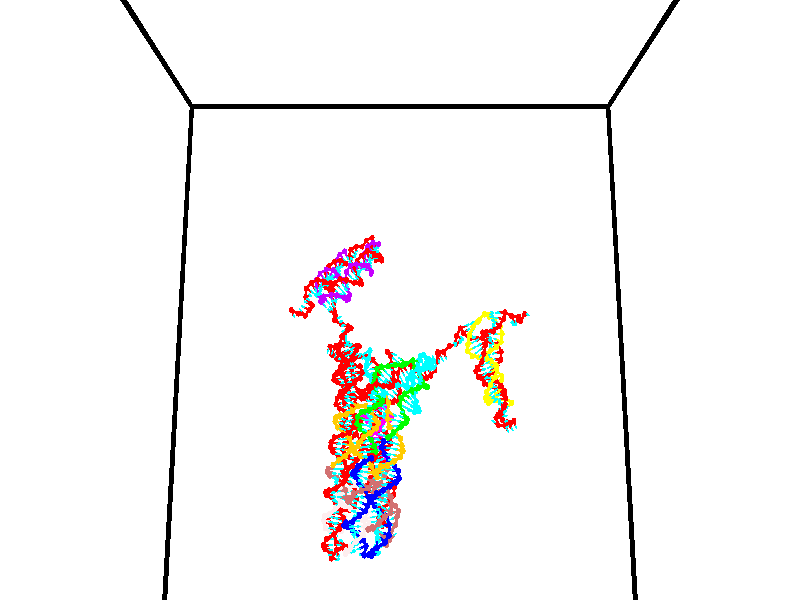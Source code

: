 // switches for output
#declare DRAW_BASES = 1; // possible values are 0, 1; only relevant for DNA ribbons
#declare DRAW_BASES_TYPE = 3; // possible values are 1, 2, 3; only relevant for DNA ribbons
#declare DRAW_FOG = 0; // set to 1 to enable fog

#include "colors.inc"

#include "transforms.inc"
background { rgb <1, 1, 1>}

#default {
   normal{
       ripples 0.25
       frequency 0.20
       turbulence 0.2
       lambda 5
   }
	finish {
		phong 0.1
		phong_size 40.
	}
}

// original window dimensions: 1024x640


// camera settings

camera {
	sky <0, 0.179814, -0.983701>
	up <0, 0.179814, -0.983701>
	right 1.6 * <1, 0, 0>
	location <35, 94.9851, 44.8844>
	look_at <35, 29.7336, 32.9568>
	direction <0, -65.2515, -11.9276>
	angle 67.0682
}


# declare cpy_camera_pos = <35, 94.9851, 44.8844>;
# if (DRAW_FOG = 1)
fog {
	fog_type 2
	up vnormalize(cpy_camera_pos)
	color rgbt<1,1,1,0.3>
	distance 1e-5
	fog_alt 3e-3
	fog_offset 56
}
# end


// LIGHTS

# declare lum = 6;
global_settings {
	ambient_light rgb lum * <0.05, 0.05, 0.05>
	max_trace_level 15
}# declare cpy_direct_light_amount = 0.25;
light_source
{	1000 * <-1, -1.16352, -0.803886>,
	rgb lum * cpy_direct_light_amount
	parallel
}

light_source
{	1000 * <1, 1.16352, 0.803886>,
	rgb lum * cpy_direct_light_amount
	parallel
}

// strand 0

// nucleotide -1

// particle -1
sphere {
	<24.119268, 35.537525, 34.860996> 0.250000
	pigment { color rgbt <1,0,0,0> }
	no_shadow
}
cylinder {
	<24.213253, 35.213963, 35.076576>,  <24.269644, 35.019825, 35.205925>, 0.100000
	pigment { color rgbt <1,0,0,0> }
	no_shadow
}
cylinder {
	<24.213253, 35.213963, 35.076576>,  <24.119268, 35.537525, 34.860996>, 0.100000
	pigment { color rgbt <1,0,0,0> }
	no_shadow
}

// particle -1
sphere {
	<24.213253, 35.213963, 35.076576> 0.100000
	pigment { color rgbt <1,0,0,0> }
	no_shadow
}
sphere {
	0, 1
	scale<0.080000,0.200000,0.300000>
	matrix <0.802868, -0.151033, -0.576707,
		0.547900, 0.568211, 0.613956,
		0.234963, -0.808904, 0.538950,
		24.283741, 34.971291, 35.238262>
	pigment { color rgbt <0,1,1,0> }
	no_shadow
}
cylinder {
	<24.883648, 35.674500, 35.194992>,  <24.119268, 35.537525, 34.860996>, 0.130000
	pigment { color rgbt <1,0,0,0> }
	no_shadow
}

// nucleotide -1

// particle -1
sphere {
	<24.883648, 35.674500, 35.194992> 0.250000
	pigment { color rgbt <1,0,0,0> }
	no_shadow
}
cylinder {
	<24.757410, 35.309780, 35.089909>,  <24.681667, 35.090946, 35.026859>, 0.100000
	pigment { color rgbt <1,0,0,0> }
	no_shadow
}
cylinder {
	<24.757410, 35.309780, 35.089909>,  <24.883648, 35.674500, 35.194992>, 0.100000
	pigment { color rgbt <1,0,0,0> }
	no_shadow
}

// particle -1
sphere {
	<24.757410, 35.309780, 35.089909> 0.100000
	pigment { color rgbt <1,0,0,0> }
	no_shadow
}
sphere {
	0, 1
	scale<0.080000,0.200000,0.300000>
	matrix <0.760331, -0.077354, -0.644913,
		0.567712, -0.403277, 0.717684,
		-0.315594, -0.911803, -0.262709,
		24.662731, 35.036240, 35.011097>
	pigment { color rgbt <0,1,1,0> }
	no_shadow
}
cylinder {
	<25.486740, 35.157867, 35.278122>,  <24.883648, 35.674500, 35.194992>, 0.130000
	pigment { color rgbt <1,0,0,0> }
	no_shadow
}

// nucleotide -1

// particle -1
sphere {
	<25.486740, 35.157867, 35.278122> 0.250000
	pigment { color rgbt <1,0,0,0> }
	no_shadow
}
cylinder {
	<25.213987, 35.040913, 35.009930>,  <25.050337, 34.970741, 34.849014>, 0.100000
	pigment { color rgbt <1,0,0,0> }
	no_shadow
}
cylinder {
	<25.213987, 35.040913, 35.009930>,  <25.486740, 35.157867, 35.278122>, 0.100000
	pigment { color rgbt <1,0,0,0> }
	no_shadow
}

// particle -1
sphere {
	<25.213987, 35.040913, 35.009930> 0.100000
	pigment { color rgbt <1,0,0,0> }
	no_shadow
}
sphere {
	0, 1
	scale<0.080000,0.200000,0.300000>
	matrix <0.726727, -0.166660, -0.666402,
		0.083106, -0.941665, 0.326129,
		-0.681880, -0.292389, -0.670483,
		25.009422, 34.953197, 34.808784>
	pigment { color rgbt <0,1,1,0> }
	no_shadow
}
cylinder {
	<25.837141, 34.948238, 34.765312>,  <25.486740, 35.157867, 35.278122>, 0.130000
	pigment { color rgbt <1,0,0,0> }
	no_shadow
}

// nucleotide -1

// particle -1
sphere {
	<25.837141, 34.948238, 34.765312> 0.250000
	pigment { color rgbt <1,0,0,0> }
	no_shadow
}
cylinder {
	<25.491592, 34.838142, 34.596565>,  <25.284264, 34.772087, 34.495316>, 0.100000
	pigment { color rgbt <1,0,0,0> }
	no_shadow
}
cylinder {
	<25.491592, 34.838142, 34.596565>,  <25.837141, 34.948238, 34.765312>, 0.100000
	pigment { color rgbt <1,0,0,0> }
	no_shadow
}

// particle -1
sphere {
	<25.491592, 34.838142, 34.596565> 0.100000
	pigment { color rgbt <1,0,0,0> }
	no_shadow
}
sphere {
	0, 1
	scale<0.080000,0.200000,0.300000>
	matrix <0.487033, -0.242645, -0.839001,
		0.128559, -0.930252, 0.343663,
		-0.863870, -0.275236, -0.421870,
		25.232431, 34.755573, 34.470005>
	pigment { color rgbt <0,1,1,0> }
	no_shadow
}
cylinder {
	<26.085495, 34.440239, 34.299965>,  <25.837141, 34.948238, 34.765312>, 0.130000
	pigment { color rgbt <1,0,0,0> }
	no_shadow
}

// nucleotide -1

// particle -1
sphere {
	<26.085495, 34.440239, 34.299965> 0.250000
	pigment { color rgbt <1,0,0,0> }
	no_shadow
}
cylinder {
	<25.726742, 34.537022, 34.151878>,  <25.511490, 34.595093, 34.063026>, 0.100000
	pigment { color rgbt <1,0,0,0> }
	no_shadow
}
cylinder {
	<25.726742, 34.537022, 34.151878>,  <26.085495, 34.440239, 34.299965>, 0.100000
	pigment { color rgbt <1,0,0,0> }
	no_shadow
}

// particle -1
sphere {
	<25.726742, 34.537022, 34.151878> 0.100000
	pigment { color rgbt <1,0,0,0> }
	no_shadow
}
sphere {
	0, 1
	scale<0.080000,0.200000,0.300000>
	matrix <0.328866, -0.194854, -0.924056,
		-0.295724, -0.950519, 0.095188,
		-0.896880, 0.241962, -0.370217,
		25.457678, 34.609612, 34.040813>
	pigment { color rgbt <0,1,1,0> }
	no_shadow
}
cylinder {
	<25.763924, 33.811989, 34.004921>,  <26.085495, 34.440239, 34.299965>, 0.130000
	pigment { color rgbt <1,0,0,0> }
	no_shadow
}

// nucleotide -1

// particle -1
sphere {
	<25.763924, 33.811989, 34.004921> 0.250000
	pigment { color rgbt <1,0,0,0> }
	no_shadow
}
cylinder {
	<25.687227, 34.182663, 33.875622>,  <25.641209, 34.405067, 33.798042>, 0.100000
	pigment { color rgbt <1,0,0,0> }
	no_shadow
}
cylinder {
	<25.687227, 34.182663, 33.875622>,  <25.763924, 33.811989, 34.004921>, 0.100000
	pigment { color rgbt <1,0,0,0> }
	no_shadow
}

// particle -1
sphere {
	<25.687227, 34.182663, 33.875622> 0.100000
	pigment { color rgbt <1,0,0,0> }
	no_shadow
}
sphere {
	0, 1
	scale<0.080000,0.200000,0.300000>
	matrix <0.333923, -0.248115, -0.909360,
		-0.922892, -0.282304, -0.261867,
		-0.191743, 0.926684, -0.323251,
		25.629704, 34.460667, 33.778648>
	pigment { color rgbt <0,1,1,0> }
	no_shadow
}
cylinder {
	<25.278532, 33.859974, 33.448025>,  <25.763924, 33.811989, 34.004921>, 0.130000
	pigment { color rgbt <1,0,0,0> }
	no_shadow
}

// nucleotide -1

// particle -1
sphere {
	<25.278532, 33.859974, 33.448025> 0.250000
	pigment { color rgbt <1,0,0,0> }
	no_shadow
}
cylinder {
	<25.557558, 34.145264, 33.420582>,  <25.724974, 34.316437, 33.404118>, 0.100000
	pigment { color rgbt <1,0,0,0> }
	no_shadow
}
cylinder {
	<25.557558, 34.145264, 33.420582>,  <25.278532, 33.859974, 33.448025>, 0.100000
	pigment { color rgbt <1,0,0,0> }
	no_shadow
}

// particle -1
sphere {
	<25.557558, 34.145264, 33.420582> 0.100000
	pigment { color rgbt <1,0,0,0> }
	no_shadow
}
sphere {
	0, 1
	scale<0.080000,0.200000,0.300000>
	matrix <0.454825, -0.514746, -0.726754,
		-0.553657, 0.475754, -0.683463,
		0.697566, 0.713228, -0.068608,
		25.766829, 34.359234, 33.399998>
	pigment { color rgbt <0,1,1,0> }
	no_shadow
}
cylinder {
	<25.359594, 34.189991, 32.769001>,  <25.278532, 33.859974, 33.448025>, 0.130000
	pigment { color rgbt <1,0,0,0> }
	no_shadow
}

// nucleotide -1

// particle -1
sphere {
	<25.359594, 34.189991, 32.769001> 0.250000
	pigment { color rgbt <1,0,0,0> }
	no_shadow
}
cylinder {
	<25.713758, 34.184624, 32.954849>,  <25.926256, 34.181404, 33.066357>, 0.100000
	pigment { color rgbt <1,0,0,0> }
	no_shadow
}
cylinder {
	<25.713758, 34.184624, 32.954849>,  <25.359594, 34.189991, 32.769001>, 0.100000
	pigment { color rgbt <1,0,0,0> }
	no_shadow
}

// particle -1
sphere {
	<25.713758, 34.184624, 32.954849> 0.100000
	pigment { color rgbt <1,0,0,0> }
	no_shadow
}
sphere {
	0, 1
	scale<0.080000,0.200000,0.300000>
	matrix <0.421092, -0.400083, -0.814012,
		0.196808, 0.916381, -0.348587,
		0.885408, -0.013416, 0.464620,
		25.979382, 34.180599, 33.094234>
	pigment { color rgbt <0,1,1,0> }
	no_shadow
}
cylinder {
	<25.918230, 34.282143, 32.294266>,  <25.359594, 34.189991, 32.769001>, 0.130000
	pigment { color rgbt <1,0,0,0> }
	no_shadow
}

// nucleotide -1

// particle -1
sphere {
	<25.918230, 34.282143, 32.294266> 0.250000
	pigment { color rgbt <1,0,0,0> }
	no_shadow
}
cylinder {
	<26.117224, 34.116226, 32.599018>,  <26.236620, 34.016678, 32.781868>, 0.100000
	pigment { color rgbt <1,0,0,0> }
	no_shadow
}
cylinder {
	<26.117224, 34.116226, 32.599018>,  <25.918230, 34.282143, 32.294266>, 0.100000
	pigment { color rgbt <1,0,0,0> }
	no_shadow
}

// particle -1
sphere {
	<26.117224, 34.116226, 32.599018> 0.100000
	pigment { color rgbt <1,0,0,0> }
	no_shadow
}
sphere {
	0, 1
	scale<0.080000,0.200000,0.300000>
	matrix <0.629992, -0.431008, -0.646020,
		0.596338, 0.801363, 0.046893,
		0.497485, -0.414789, 0.761878,
		26.266470, 33.991791, 32.827583>
	pigment { color rgbt <0,1,1,0> }
	no_shadow
}
cylinder {
	<26.536112, 34.247978, 32.007862>,  <25.918230, 34.282143, 32.294266>, 0.130000
	pigment { color rgbt <1,0,0,0> }
	no_shadow
}

// nucleotide -1

// particle -1
sphere {
	<26.536112, 34.247978, 32.007862> 0.250000
	pigment { color rgbt <1,0,0,0> }
	no_shadow
}
cylinder {
	<26.588413, 33.996574, 32.314556>,  <26.619795, 33.845734, 32.498573>, 0.100000
	pigment { color rgbt <1,0,0,0> }
	no_shadow
}
cylinder {
	<26.588413, 33.996574, 32.314556>,  <26.536112, 34.247978, 32.007862>, 0.100000
	pigment { color rgbt <1,0,0,0> }
	no_shadow
}

// particle -1
sphere {
	<26.588413, 33.996574, 32.314556> 0.100000
	pigment { color rgbt <1,0,0,0> }
	no_shadow
}
sphere {
	0, 1
	scale<0.080000,0.200000,0.300000>
	matrix <0.700991, -0.488285, -0.519796,
		0.701081, 0.605440, 0.376732,
		0.130753, -0.628505, 0.766736,
		26.627640, 33.808022, 32.544579>
	pigment { color rgbt <0,1,1,0> }
	no_shadow
}
cylinder {
	<27.259903, 34.168369, 32.170601>,  <26.536112, 34.247978, 32.007862>, 0.130000
	pigment { color rgbt <1,0,0,0> }
	no_shadow
}

// nucleotide -1

// particle -1
sphere {
	<27.259903, 34.168369, 32.170601> 0.250000
	pigment { color rgbt <1,0,0,0> }
	no_shadow
}
cylinder {
	<27.082516, 33.828964, 32.286091>,  <26.976084, 33.625320, 32.355385>, 0.100000
	pigment { color rgbt <1,0,0,0> }
	no_shadow
}
cylinder {
	<27.082516, 33.828964, 32.286091>,  <27.259903, 34.168369, 32.170601>, 0.100000
	pigment { color rgbt <1,0,0,0> }
	no_shadow
}

// particle -1
sphere {
	<27.082516, 33.828964, 32.286091> 0.100000
	pigment { color rgbt <1,0,0,0> }
	no_shadow
}
sphere {
	0, 1
	scale<0.080000,0.200000,0.300000>
	matrix <0.736195, -0.528580, -0.422634,
		0.511226, 0.025134, 0.859079,
		-0.443470, -0.848511, 0.288728,
		26.949474, 33.574409, 32.372707>
	pigment { color rgbt <0,1,1,0> }
	no_shadow
}
cylinder {
	<27.773634, 33.691341, 32.173470>,  <27.259903, 34.168369, 32.170601>, 0.130000
	pigment { color rgbt <1,0,0,0> }
	no_shadow
}

// nucleotide -1

// particle -1
sphere {
	<27.773634, 33.691341, 32.173470> 0.250000
	pigment { color rgbt <1,0,0,0> }
	no_shadow
}
cylinder {
	<27.460165, 33.443390, 32.189529>,  <27.272083, 33.294621, 32.199165>, 0.100000
	pigment { color rgbt <1,0,0,0> }
	no_shadow
}
cylinder {
	<27.460165, 33.443390, 32.189529>,  <27.773634, 33.691341, 32.173470>, 0.100000
	pigment { color rgbt <1,0,0,0> }
	no_shadow
}

// particle -1
sphere {
	<27.460165, 33.443390, 32.189529> 0.100000
	pigment { color rgbt <1,0,0,0> }
	no_shadow
}
sphere {
	0, 1
	scale<0.080000,0.200000,0.300000>
	matrix <0.491878, -0.658727, -0.569328,
		0.379363, -0.426416, 0.821129,
		-0.783671, -0.619878, 0.040153,
		27.225063, 33.257427, 32.201576>
	pigment { color rgbt <0,1,1,0> }
	no_shadow
}
cylinder {
	<28.050650, 33.018810, 32.128941>,  <27.773634, 33.691341, 32.173470>, 0.130000
	pigment { color rgbt <1,0,0,0> }
	no_shadow
}

// nucleotide -1

// particle -1
sphere {
	<28.050650, 33.018810, 32.128941> 0.250000
	pigment { color rgbt <1,0,0,0> }
	no_shadow
}
cylinder {
	<27.666801, 32.916813, 32.081436>,  <27.436493, 32.855614, 32.052933>, 0.100000
	pigment { color rgbt <1,0,0,0> }
	no_shadow
}
cylinder {
	<27.666801, 32.916813, 32.081436>,  <28.050650, 33.018810, 32.128941>, 0.100000
	pigment { color rgbt <1,0,0,0> }
	no_shadow
}

// particle -1
sphere {
	<27.666801, 32.916813, 32.081436> 0.100000
	pigment { color rgbt <1,0,0,0> }
	no_shadow
}
sphere {
	0, 1
	scale<0.080000,0.200000,0.300000>
	matrix <0.273872, -0.943282, -0.187652,
		-0.064179, -0.212601, 0.975029,
		-0.959623, -0.254990, -0.118764,
		27.378914, 32.840317, 32.045807>
	pigment { color rgbt <0,1,1,0> }
	no_shadow
}
cylinder {
	<27.862741, 32.327362, 32.562447>,  <28.050650, 33.018810, 32.128941>, 0.130000
	pigment { color rgbt <1,0,0,0> }
	no_shadow
}

// nucleotide -1

// particle -1
sphere {
	<27.862741, 32.327362, 32.562447> 0.250000
	pigment { color rgbt <1,0,0,0> }
	no_shadow
}
cylinder {
	<27.596319, 32.370438, 32.267212>,  <27.436466, 32.396282, 32.090069>, 0.100000
	pigment { color rgbt <1,0,0,0> }
	no_shadow
}
cylinder {
	<27.596319, 32.370438, 32.267212>,  <27.862741, 32.327362, 32.562447>, 0.100000
	pigment { color rgbt <1,0,0,0> }
	no_shadow
}

// particle -1
sphere {
	<27.596319, 32.370438, 32.267212> 0.100000
	pigment { color rgbt <1,0,0,0> }
	no_shadow
}
sphere {
	0, 1
	scale<0.080000,0.200000,0.300000>
	matrix <0.239620, -0.906184, -0.348444,
		-0.706367, -0.408943, 0.577763,
		-0.666054, 0.107686, -0.738090,
		27.396503, 32.402744, 32.045784>
	pigment { color rgbt <0,1,1,0> }
	no_shadow
}
cylinder {
	<27.500586, 31.639038, 32.459103>,  <27.862741, 32.327362, 32.562447>, 0.130000
	pigment { color rgbt <1,0,0,0> }
	no_shadow
}

// nucleotide -1

// particle -1
sphere {
	<27.500586, 31.639038, 32.459103> 0.250000
	pigment { color rgbt <1,0,0,0> }
	no_shadow
}
cylinder {
	<27.398481, 31.781471, 32.099537>,  <27.337219, 31.866932, 31.883799>, 0.100000
	pigment { color rgbt <1,0,0,0> }
	no_shadow
}
cylinder {
	<27.398481, 31.781471, 32.099537>,  <27.500586, 31.639038, 32.459103>, 0.100000
	pigment { color rgbt <1,0,0,0> }
	no_shadow
}

// particle -1
sphere {
	<27.398481, 31.781471, 32.099537> 0.100000
	pigment { color rgbt <1,0,0,0> }
	no_shadow
}
sphere {
	0, 1
	scale<0.080000,0.200000,0.300000>
	matrix <0.239349, -0.877504, -0.415571,
		-0.936779, -0.321232, 0.138764,
		-0.255260, 0.356085, -0.898913,
		27.321903, 31.888296, 31.829863>
	pigment { color rgbt <0,1,1,0> }
	no_shadow
}
cylinder {
	<26.990816, 31.088173, 32.072002>,  <27.500586, 31.639038, 32.459103>, 0.130000
	pigment { color rgbt <1,0,0,0> }
	no_shadow
}

// nucleotide -1

// particle -1
sphere {
	<26.990816, 31.088173, 32.072002> 0.250000
	pigment { color rgbt <1,0,0,0> }
	no_shadow
}
cylinder {
	<27.145254, 31.320551, 31.785385>,  <27.237917, 31.459978, 31.613415>, 0.100000
	pigment { color rgbt <1,0,0,0> }
	no_shadow
}
cylinder {
	<27.145254, 31.320551, 31.785385>,  <26.990816, 31.088173, 32.072002>, 0.100000
	pigment { color rgbt <1,0,0,0> }
	no_shadow
}

// particle -1
sphere {
	<27.145254, 31.320551, 31.785385> 0.100000
	pigment { color rgbt <1,0,0,0> }
	no_shadow
}
sphere {
	0, 1
	scale<0.080000,0.200000,0.300000>
	matrix <0.316981, -0.813027, -0.488374,
		-0.866288, -0.038573, -0.498053,
		0.386093, 0.580946, -0.716543,
		27.261082, 31.494835, 31.570423>
	pigment { color rgbt <0,1,1,0> }
	no_shadow
}
cylinder {
	<26.910631, 30.757839, 31.375837>,  <26.990816, 31.088173, 32.072002>, 0.130000
	pigment { color rgbt <1,0,0,0> }
	no_shadow
}

// nucleotide -1

// particle -1
sphere {
	<26.910631, 30.757839, 31.375837> 0.250000
	pigment { color rgbt <1,0,0,0> }
	no_shadow
}
cylinder {
	<27.205456, 31.020094, 31.310251>,  <27.382351, 31.177446, 31.270901>, 0.100000
	pigment { color rgbt <1,0,0,0> }
	no_shadow
}
cylinder {
	<27.205456, 31.020094, 31.310251>,  <26.910631, 30.757839, 31.375837>, 0.100000
	pigment { color rgbt <1,0,0,0> }
	no_shadow
}

// particle -1
sphere {
	<27.205456, 31.020094, 31.310251> 0.100000
	pigment { color rgbt <1,0,0,0> }
	no_shadow
}
sphere {
	0, 1
	scale<0.080000,0.200000,0.300000>
	matrix <0.466520, -0.669126, -0.578472,
		-0.488979, 0.349877, -0.799053,
		0.737061, 0.655634, -0.163964,
		27.426575, 31.216784, 31.261063>
	pigment { color rgbt <0,1,1,0> }
	no_shadow
}
cylinder {
	<26.992071, 30.669353, 30.695890>,  <26.910631, 30.757839, 31.375837>, 0.130000
	pigment { color rgbt <1,0,0,0> }
	no_shadow
}

// nucleotide -1

// particle -1
sphere {
	<26.992071, 30.669353, 30.695890> 0.250000
	pigment { color rgbt <1,0,0,0> }
	no_shadow
}
cylinder {
	<27.325081, 30.862438, 30.804626>,  <27.524887, 30.978289, 30.869867>, 0.100000
	pigment { color rgbt <1,0,0,0> }
	no_shadow
}
cylinder {
	<27.325081, 30.862438, 30.804626>,  <26.992071, 30.669353, 30.695890>, 0.100000
	pigment { color rgbt <1,0,0,0> }
	no_shadow
}

// particle -1
sphere {
	<27.325081, 30.862438, 30.804626> 0.100000
	pigment { color rgbt <1,0,0,0> }
	no_shadow
}
sphere {
	0, 1
	scale<0.080000,0.200000,0.300000>
	matrix <0.508593, -0.471421, -0.720483,
		-0.219633, 0.738074, -0.637971,
		0.832523, 0.482710, 0.271840,
		27.574839, 31.007252, 30.886179>
	pigment { color rgbt <0,1,1,0> }
	no_shadow
}
cylinder {
	<27.263540, 31.105747, 30.083242>,  <26.992071, 30.669353, 30.695890>, 0.130000
	pigment { color rgbt <1,0,0,0> }
	no_shadow
}

// nucleotide -1

// particle -1
sphere {
	<27.263540, 31.105747, 30.083242> 0.250000
	pigment { color rgbt <1,0,0,0> }
	no_shadow
}
cylinder {
	<27.542288, 30.990452, 30.345934>,  <27.709536, 30.921274, 30.503550>, 0.100000
	pigment { color rgbt <1,0,0,0> }
	no_shadow
}
cylinder {
	<27.542288, 30.990452, 30.345934>,  <27.263540, 31.105747, 30.083242>, 0.100000
	pigment { color rgbt <1,0,0,0> }
	no_shadow
}

// particle -1
sphere {
	<27.542288, 30.990452, 30.345934> 0.100000
	pigment { color rgbt <1,0,0,0> }
	no_shadow
}
sphere {
	0, 1
	scale<0.080000,0.200000,0.300000>
	matrix <0.547082, -0.378476, -0.746631,
		0.463765, 0.879587, -0.106056,
		0.696867, -0.288240, 0.656730,
		27.751348, 30.903980, 30.542953>
	pigment { color rgbt <0,1,1,0> }
	no_shadow
}
cylinder {
	<27.874821, 31.217829, 29.698854>,  <27.263540, 31.105747, 30.083242>, 0.130000
	pigment { color rgbt <1,0,0,0> }
	no_shadow
}

// nucleotide -1

// particle -1
sphere {
	<27.874821, 31.217829, 29.698854> 0.250000
	pigment { color rgbt <1,0,0,0> }
	no_shadow
}
cylinder {
	<28.008070, 30.986067, 29.996395>,  <28.088020, 30.847010, 30.174919>, 0.100000
	pigment { color rgbt <1,0,0,0> }
	no_shadow
}
cylinder {
	<28.008070, 30.986067, 29.996395>,  <27.874821, 31.217829, 29.698854>, 0.100000
	pigment { color rgbt <1,0,0,0> }
	no_shadow
}

// particle -1
sphere {
	<28.008070, 30.986067, 29.996395> 0.100000
	pigment { color rgbt <1,0,0,0> }
	no_shadow
}
sphere {
	0, 1
	scale<0.080000,0.200000,0.300000>
	matrix <0.499838, -0.560421, -0.660371,
		0.799493, 0.591793, 0.102919,
		0.333125, -0.579405, 0.743853,
		28.108007, 30.812244, 30.219551>
	pigment { color rgbt <0,1,1,0> }
	no_shadow
}
cylinder {
	<28.567314, 31.231070, 29.580917>,  <27.874821, 31.217829, 29.698854>, 0.130000
	pigment { color rgbt <1,0,0,0> }
	no_shadow
}

// nucleotide -1

// particle -1
sphere {
	<28.567314, 31.231070, 29.580917> 0.250000
	pigment { color rgbt <1,0,0,0> }
	no_shadow
}
cylinder {
	<28.471989, 30.918087, 29.811037>,  <28.414793, 30.730297, 29.949108>, 0.100000
	pigment { color rgbt <1,0,0,0> }
	no_shadow
}
cylinder {
	<28.471989, 30.918087, 29.811037>,  <28.567314, 31.231070, 29.580917>, 0.100000
	pigment { color rgbt <1,0,0,0> }
	no_shadow
}

// particle -1
sphere {
	<28.471989, 30.918087, 29.811037> 0.100000
	pigment { color rgbt <1,0,0,0> }
	no_shadow
}
sphere {
	0, 1
	scale<0.080000,0.200000,0.300000>
	matrix <0.650523, -0.568452, -0.503669,
		0.721128, 0.254212, 0.644477,
		-0.238315, -0.782457, 0.575297,
		28.400494, 30.683350, 29.983625>
	pigment { color rgbt <0,1,1,0> }
	no_shadow
}
cylinder {
	<29.151014, 30.995644, 29.850384>,  <28.567314, 31.231070, 29.580917>, 0.130000
	pigment { color rgbt <1,0,0,0> }
	no_shadow
}

// nucleotide -1

// particle -1
sphere {
	<29.151014, 30.995644, 29.850384> 0.250000
	pigment { color rgbt <1,0,0,0> }
	no_shadow
}
cylinder {
	<28.903296, 30.682159, 29.869421>,  <28.754663, 30.494068, 29.880844>, 0.100000
	pigment { color rgbt <1,0,0,0> }
	no_shadow
}
cylinder {
	<28.903296, 30.682159, 29.869421>,  <29.151014, 30.995644, 29.850384>, 0.100000
	pigment { color rgbt <1,0,0,0> }
	no_shadow
}

// particle -1
sphere {
	<28.903296, 30.682159, 29.869421> 0.100000
	pigment { color rgbt <1,0,0,0> }
	no_shadow
}
sphere {
	0, 1
	scale<0.080000,0.200000,0.300000>
	matrix <0.654633, -0.548865, -0.519811,
		0.433505, -0.290761, 0.852955,
		-0.619298, -0.783713, 0.047593,
		28.717506, 30.447046, 29.883699>
	pigment { color rgbt <0,1,1,0> }
	no_shadow
}
cylinder {
	<29.683546, 30.372505, 29.857086>,  <29.151014, 30.995644, 29.850384>, 0.130000
	pigment { color rgbt <1,0,0,0> }
	no_shadow
}

// nucleotide -1

// particle -1
sphere {
	<29.683546, 30.372505, 29.857086> 0.250000
	pigment { color rgbt <1,0,0,0> }
	no_shadow
}
cylinder {
	<29.316673, 30.238213, 29.771236>,  <29.096550, 30.157637, 29.719727>, 0.100000
	pigment { color rgbt <1,0,0,0> }
	no_shadow
}
cylinder {
	<29.316673, 30.238213, 29.771236>,  <29.683546, 30.372505, 29.857086>, 0.100000
	pigment { color rgbt <1,0,0,0> }
	no_shadow
}

// particle -1
sphere {
	<29.316673, 30.238213, 29.771236> 0.100000
	pigment { color rgbt <1,0,0,0> }
	no_shadow
}
sphere {
	0, 1
	scale<0.080000,0.200000,0.300000>
	matrix <0.388339, -0.632424, -0.670248,
		0.089291, -0.698085, 0.710425,
		-0.917180, -0.335733, -0.214624,
		29.041519, 30.137493, 29.706850>
	pigment { color rgbt <0,1,1,0> }
	no_shadow
}
cylinder {
	<29.773659, 29.687145, 30.122061>,  <29.683546, 30.372505, 29.857086>, 0.130000
	pigment { color rgbt <1,0,0,0> }
	no_shadow
}

// nucleotide -1

// particle -1
sphere {
	<29.773659, 29.687145, 30.122061> 0.250000
	pigment { color rgbt <1,0,0,0> }
	no_shadow
}
cylinder {
	<29.482679, 29.740107, 29.852755>,  <29.308092, 29.771883, 29.691172>, 0.100000
	pigment { color rgbt <1,0,0,0> }
	no_shadow
}
cylinder {
	<29.482679, 29.740107, 29.852755>,  <29.773659, 29.687145, 30.122061>, 0.100000
	pigment { color rgbt <1,0,0,0> }
	no_shadow
}

// particle -1
sphere {
	<29.482679, 29.740107, 29.852755> 0.100000
	pigment { color rgbt <1,0,0,0> }
	no_shadow
}
sphere {
	0, 1
	scale<0.080000,0.200000,0.300000>
	matrix <0.387446, -0.730551, -0.562299,
		-0.566305, -0.669898, 0.480140,
		-0.727451, 0.132404, -0.673265,
		29.264444, 29.779827, 29.650776>
	pigment { color rgbt <0,1,1,0> }
	no_shadow
}
cylinder {
	<29.761894, 29.053900, 29.885735>,  <29.773659, 29.687145, 30.122061>, 0.130000
	pigment { color rgbt <1,0,0,0> }
	no_shadow
}

// nucleotide -1

// particle -1
sphere {
	<29.761894, 29.053900, 29.885735> 0.250000
	pigment { color rgbt <1,0,0,0> }
	no_shadow
}
cylinder {
	<29.587067, 29.263714, 29.593479>,  <29.482170, 29.389603, 29.418125>, 0.100000
	pigment { color rgbt <1,0,0,0> }
	no_shadow
}
cylinder {
	<29.587067, 29.263714, 29.593479>,  <29.761894, 29.053900, 29.885735>, 0.100000
	pigment { color rgbt <1,0,0,0> }
	no_shadow
}

// particle -1
sphere {
	<29.587067, 29.263714, 29.593479> 0.100000
	pigment { color rgbt <1,0,0,0> }
	no_shadow
}
sphere {
	0, 1
	scale<0.080000,0.200000,0.300000>
	matrix <0.444439, -0.580284, -0.682455,
		-0.781950, -0.623004, 0.020498,
		-0.437067, 0.524535, -0.730640,
		29.455946, 29.421074, 29.374287>
	pigment { color rgbt <0,1,1,0> }
	no_shadow
}
cylinder {
	<29.528530, 28.664989, 29.374912>,  <29.761894, 29.053900, 29.885735>, 0.130000
	pigment { color rgbt <1,0,0,0> }
	no_shadow
}

// nucleotide -1

// particle -1
sphere {
	<29.528530, 28.664989, 29.374912> 0.250000
	pigment { color rgbt <1,0,0,0> }
	no_shadow
}
cylinder {
	<29.551998, 29.000151, 29.157850>,  <29.566078, 29.201248, 29.027613>, 0.100000
	pigment { color rgbt <1,0,0,0> }
	no_shadow
}
cylinder {
	<29.551998, 29.000151, 29.157850>,  <29.528530, 28.664989, 29.374912>, 0.100000
	pigment { color rgbt <1,0,0,0> }
	no_shadow
}

// particle -1
sphere {
	<29.551998, 29.000151, 29.157850> 0.100000
	pigment { color rgbt <1,0,0,0> }
	no_shadow
}
sphere {
	0, 1
	scale<0.080000,0.200000,0.300000>
	matrix <0.510931, -0.492203, -0.704760,
		-0.857618, -0.235912, -0.456987,
		0.058669, 0.837903, -0.542656,
		29.569599, 29.251522, 28.995054>
	pigment { color rgbt <0,1,1,0> }
	no_shadow
}
cylinder {
	<29.247667, 28.727999, 28.614307>,  <29.528530, 28.664989, 29.374912>, 0.130000
	pigment { color rgbt <1,0,0,0> }
	no_shadow
}

// nucleotide -1

// particle -1
sphere {
	<29.247667, 28.727999, 28.614307> 0.250000
	pigment { color rgbt <1,0,0,0> }
	no_shadow
}
cylinder {
	<29.591694, 28.924997, 28.667580>,  <29.798109, 29.043196, 28.699543>, 0.100000
	pigment { color rgbt <1,0,0,0> }
	no_shadow
}
cylinder {
	<29.591694, 28.924997, 28.667580>,  <29.247667, 28.727999, 28.614307>, 0.100000
	pigment { color rgbt <1,0,0,0> }
	no_shadow
}

// particle -1
sphere {
	<29.591694, 28.924997, 28.667580> 0.100000
	pigment { color rgbt <1,0,0,0> }
	no_shadow
}
sphere {
	0, 1
	scale<0.080000,0.200000,0.300000>
	matrix <0.394102, -0.475558, -0.786466,
		-0.323995, 0.728899, -0.603104,
		0.860065, 0.492495, 0.133182,
		29.849712, 29.072746, 28.707535>
	pigment { color rgbt <0,1,1,0> }
	no_shadow
}
cylinder {
	<29.461472, 29.373413, 28.123665>,  <29.247667, 28.727999, 28.614307>, 0.130000
	pigment { color rgbt <1,0,0,0> }
	no_shadow
}

// nucleotide -1

// particle -1
sphere {
	<29.461472, 29.373413, 28.123665> 0.250000
	pigment { color rgbt <1,0,0,0> }
	no_shadow
}
cylinder {
	<29.735571, 29.116322, 28.260679>,  <29.900030, 28.962067, 28.342888>, 0.100000
	pigment { color rgbt <1,0,0,0> }
	no_shadow
}
cylinder {
	<29.735571, 29.116322, 28.260679>,  <29.461472, 29.373413, 28.123665>, 0.100000
	pigment { color rgbt <1,0,0,0> }
	no_shadow
}

// particle -1
sphere {
	<29.735571, 29.116322, 28.260679> 0.100000
	pigment { color rgbt <1,0,0,0> }
	no_shadow
}
sphere {
	0, 1
	scale<0.080000,0.200000,0.300000>
	matrix <0.182539, -0.303740, -0.935105,
		0.705062, 0.703307, -0.090814,
		0.685250, -0.642730, 0.342536,
		29.941147, 28.923502, 28.363440>
	pigment { color rgbt <0,1,1,0> }
	no_shadow
}
cylinder {
	<30.093788, 29.418755, 27.829782>,  <29.461472, 29.373413, 28.123665>, 0.130000
	pigment { color rgbt <1,0,0,0> }
	no_shadow
}

// nucleotide -1

// particle -1
sphere {
	<30.093788, 29.418755, 27.829782> 0.250000
	pigment { color rgbt <1,0,0,0> }
	no_shadow
}
cylinder {
	<30.074099, 29.036352, 27.945454>,  <30.062284, 28.806910, 28.014856>, 0.100000
	pigment { color rgbt <1,0,0,0> }
	no_shadow
}
cylinder {
	<30.074099, 29.036352, 27.945454>,  <30.093788, 29.418755, 27.829782>, 0.100000
	pigment { color rgbt <1,0,0,0> }
	no_shadow
}

// particle -1
sphere {
	<30.074099, 29.036352, 27.945454> 0.100000
	pigment { color rgbt <1,0,0,0> }
	no_shadow
}
sphere {
	0, 1
	scale<0.080000,0.200000,0.300000>
	matrix <0.312676, -0.289727, -0.904595,
		0.948584, 0.045892, 0.313182,
		-0.049224, -0.956008, 0.289180,
		30.059332, 28.749550, 28.032207>
	pigment { color rgbt <0,1,1,0> }
	no_shadow
}
cylinder {
	<30.758953, 29.194136, 27.805475>,  <30.093788, 29.418755, 27.829782>, 0.130000
	pigment { color rgbt <1,0,0,0> }
	no_shadow
}

// nucleotide -1

// particle -1
sphere {
	<30.758953, 29.194136, 27.805475> 0.250000
	pigment { color rgbt <1,0,0,0> }
	no_shadow
}
cylinder {
	<30.463324, 28.932915, 27.739395>,  <30.285946, 28.776182, 27.699747>, 0.100000
	pigment { color rgbt <1,0,0,0> }
	no_shadow
}
cylinder {
	<30.463324, 28.932915, 27.739395>,  <30.758953, 29.194136, 27.805475>, 0.100000
	pigment { color rgbt <1,0,0,0> }
	no_shadow
}

// particle -1
sphere {
	<30.463324, 28.932915, 27.739395> 0.100000
	pigment { color rgbt <1,0,0,0> }
	no_shadow
}
sphere {
	0, 1
	scale<0.080000,0.200000,0.300000>
	matrix <0.406574, -0.236923, -0.882363,
		0.537090, -0.719298, 0.440618,
		-0.739075, -0.653053, -0.165199,
		30.241602, 28.737000, 27.689835>
	pigment { color rgbt <0,1,1,0> }
	no_shadow
}
cylinder {
	<31.187750, 29.221889, 27.220148>,  <30.758953, 29.194136, 27.805475>, 0.130000
	pigment { color rgbt <1,0,0,0> }
	no_shadow
}

// nucleotide -1

// particle -1
sphere {
	<31.187750, 29.221889, 27.220148> 0.250000
	pigment { color rgbt <1,0,0,0> }
	no_shadow
}
cylinder {
	<31.493340, 29.167738, 27.472502>,  <31.676693, 29.135246, 27.623913>, 0.100000
	pigment { color rgbt <1,0,0,0> }
	no_shadow
}
cylinder {
	<31.493340, 29.167738, 27.472502>,  <31.187750, 29.221889, 27.220148>, 0.100000
	pigment { color rgbt <1,0,0,0> }
	no_shadow
}

// particle -1
sphere {
	<31.493340, 29.167738, 27.472502> 0.100000
	pigment { color rgbt <1,0,0,0> }
	no_shadow
}
sphere {
	0, 1
	scale<0.080000,0.200000,0.300000>
	matrix <0.498300, -0.497373, -0.710152,
		0.409925, 0.856908, -0.312522,
		0.763976, -0.135379, 0.630883,
		31.722532, 29.127125, 27.661766>
	pigment { color rgbt <0,1,1,0> }
	no_shadow
}
cylinder {
	<31.885939, 29.301474, 26.910315>,  <31.187750, 29.221889, 27.220148>, 0.130000
	pigment { color rgbt <1,0,0,0> }
	no_shadow
}

// nucleotide -1

// particle -1
sphere {
	<31.885939, 29.301474, 26.910315> 0.250000
	pigment { color rgbt <1,0,0,0> }
	no_shadow
}
cylinder {
	<31.951416, 29.069725, 27.229696>,  <31.990702, 28.930676, 27.421326>, 0.100000
	pigment { color rgbt <1,0,0,0> }
	no_shadow
}
cylinder {
	<31.951416, 29.069725, 27.229696>,  <31.885939, 29.301474, 26.910315>, 0.100000
	pigment { color rgbt <1,0,0,0> }
	no_shadow
}

// particle -1
sphere {
	<31.951416, 29.069725, 27.229696> 0.100000
	pigment { color rgbt <1,0,0,0> }
	no_shadow
}
sphere {
	0, 1
	scale<0.080000,0.200000,0.300000>
	matrix <0.540393, -0.624477, -0.563918,
		0.825336, 0.523790, 0.210865,
		0.163694, -0.579372, 0.798456,
		32.000523, 28.895914, 27.469233>
	pigment { color rgbt <0,1,1,0> }
	no_shadow
}
cylinder {
	<31.883972, 29.627605, 27.638229>,  <31.885939, 29.301474, 26.910315>, 0.130000
	pigment { color rgbt <1,0,0,0> }
	no_shadow
}

// nucleotide -1

// particle -1
sphere {
	<31.883972, 29.627605, 27.638229> 0.250000
	pigment { color rgbt <1,0,0,0> }
	no_shadow
}
cylinder {
	<32.085819, 29.622789, 27.983534>,  <32.206928, 29.619900, 28.190716>, 0.100000
	pigment { color rgbt <1,0,0,0> }
	no_shadow
}
cylinder {
	<32.085819, 29.622789, 27.983534>,  <31.883972, 29.627605, 27.638229>, 0.100000
	pigment { color rgbt <1,0,0,0> }
	no_shadow
}

// particle -1
sphere {
	<32.085819, 29.622789, 27.983534> 0.100000
	pigment { color rgbt <1,0,0,0> }
	no_shadow
}
sphere {
	0, 1
	scale<0.080000,0.200000,0.300000>
	matrix <0.327969, 0.927619, -0.178775,
		-0.798622, 0.373335, 0.472042,
		0.504618, -0.012042, 0.863259,
		32.237206, 29.619177, 28.242512>
	pigment { color rgbt <0,1,1,0> }
	no_shadow
}
cylinder {
	<31.738853, 30.310036, 27.948372>,  <31.883972, 29.627605, 27.638229>, 0.130000
	pigment { color rgbt <1,0,0,0> }
	no_shadow
}

// nucleotide -1

// particle -1
sphere {
	<31.738853, 30.310036, 27.948372> 0.250000
	pigment { color rgbt <1,0,0,0> }
	no_shadow
}
cylinder {
	<32.099949, 30.156214, 28.025505>,  <32.316605, 30.063921, 28.071785>, 0.100000
	pigment { color rgbt <1,0,0,0> }
	no_shadow
}
cylinder {
	<32.099949, 30.156214, 28.025505>,  <31.738853, 30.310036, 27.948372>, 0.100000
	pigment { color rgbt <1,0,0,0> }
	no_shadow
}

// particle -1
sphere {
	<32.099949, 30.156214, 28.025505> 0.100000
	pigment { color rgbt <1,0,0,0> }
	no_shadow
}
sphere {
	0, 1
	scale<0.080000,0.200000,0.300000>
	matrix <0.429514, 0.830870, -0.353797,
		-0.024165, 0.402210, 0.915228,
		0.902737, -0.384554, 0.192833,
		32.370770, 30.040848, 28.083355>
	pigment { color rgbt <0,1,1,0> }
	no_shadow
}
cylinder {
	<32.066395, 30.828609, 28.349819>,  <31.738853, 30.310036, 27.948372>, 0.130000
	pigment { color rgbt <1,0,0,0> }
	no_shadow
}

// nucleotide -1

// particle -1
sphere {
	<32.066395, 30.828609, 28.349819> 0.250000
	pigment { color rgbt <1,0,0,0> }
	no_shadow
}
cylinder {
	<32.288631, 30.581856, 28.126831>,  <32.421974, 30.433804, 27.993038>, 0.100000
	pigment { color rgbt <1,0,0,0> }
	no_shadow
}
cylinder {
	<32.288631, 30.581856, 28.126831>,  <32.066395, 30.828609, 28.349819>, 0.100000
	pigment { color rgbt <1,0,0,0> }
	no_shadow
}

// particle -1
sphere {
	<32.288631, 30.581856, 28.126831> 0.100000
	pigment { color rgbt <1,0,0,0> }
	no_shadow
}
sphere {
	0, 1
	scale<0.080000,0.200000,0.300000>
	matrix <0.417870, 0.786815, -0.454210,
		0.718821, 0.019405, 0.694925,
		0.555591, -0.616884, -0.557470,
		32.455307, 30.396791, 27.959591>
	pigment { color rgbt <0,1,1,0> }
	no_shadow
}
cylinder {
	<31.842077, 30.843214, 29.096102>,  <32.066395, 30.828609, 28.349819>, 0.130000
	pigment { color rgbt <1,0,0,0> }
	no_shadow
}

// nucleotide -1

// particle -1
sphere {
	<31.842077, 30.843214, 29.096102> 0.250000
	pigment { color rgbt <1,0,0,0> }
	no_shadow
}
cylinder {
	<32.185654, 30.919500, 28.906008>,  <32.391800, 30.965273, 28.791952>, 0.100000
	pigment { color rgbt <1,0,0,0> }
	no_shadow
}
cylinder {
	<32.185654, 30.919500, 28.906008>,  <31.842077, 30.843214, 29.096102>, 0.100000
	pigment { color rgbt <1,0,0,0> }
	no_shadow
}

// particle -1
sphere {
	<32.185654, 30.919500, 28.906008> 0.100000
	pigment { color rgbt <1,0,0,0> }
	no_shadow
}
sphere {
	0, 1
	scale<0.080000,0.200000,0.300000>
	matrix <0.043215, 0.897748, 0.438384,
		0.510249, -0.397083, 0.762870,
		0.858940, 0.190717, -0.475235,
		32.443336, 30.976715, 28.763437>
	pigment { color rgbt <0,1,1,0> }
	no_shadow
}
cylinder {
	<32.363400, 30.902067, 29.516945>,  <31.842077, 30.843214, 29.096102>, 0.130000
	pigment { color rgbt <1,0,0,0> }
	no_shadow
}

// nucleotide -1

// particle -1
sphere {
	<32.363400, 30.902067, 29.516945> 0.250000
	pigment { color rgbt <1,0,0,0> }
	no_shadow
}
cylinder {
	<32.434349, 31.141239, 29.204275>,  <32.476917, 31.284742, 29.016674>, 0.100000
	pigment { color rgbt <1,0,0,0> }
	no_shadow
}
cylinder {
	<32.434349, 31.141239, 29.204275>,  <32.363400, 30.902067, 29.516945>, 0.100000
	pigment { color rgbt <1,0,0,0> }
	no_shadow
}

// particle -1
sphere {
	<32.434349, 31.141239, 29.204275> 0.100000
	pigment { color rgbt <1,0,0,0> }
	no_shadow
}
sphere {
	0, 1
	scale<0.080000,0.200000,0.300000>
	matrix <0.050454, 0.787700, 0.613989,
		0.982849, -0.148345, 0.109550,
		0.177374, 0.597932, -0.781675,
		32.487560, 31.320620, 28.969772>
	pigment { color rgbt <0,1,1,0> }
	no_shadow
}
cylinder {
	<33.022892, 31.390520, 29.663939>,  <32.363400, 30.902067, 29.516945>, 0.130000
	pigment { color rgbt <1,0,0,0> }
	no_shadow
}

// nucleotide -1

// particle -1
sphere {
	<33.022892, 31.390520, 29.663939> 0.250000
	pigment { color rgbt <1,0,0,0> }
	no_shadow
}
cylinder {
	<32.723530, 31.526653, 29.436234>,  <32.543911, 31.608334, 29.299610>, 0.100000
	pigment { color rgbt <1,0,0,0> }
	no_shadow
}
cylinder {
	<32.723530, 31.526653, 29.436234>,  <33.022892, 31.390520, 29.663939>, 0.100000
	pigment { color rgbt <1,0,0,0> }
	no_shadow
}

// particle -1
sphere {
	<32.723530, 31.526653, 29.436234> 0.100000
	pigment { color rgbt <1,0,0,0> }
	no_shadow
}
sphere {
	0, 1
	scale<0.080000,0.200000,0.300000>
	matrix <-0.187398, 0.714824, 0.673727,
		0.636213, 0.610902, -0.471203,
		-0.748408, 0.340331, -0.569262,
		32.499008, 31.628754, 29.265455>
	pigment { color rgbt <0,1,1,0> }
	no_shadow
}
cylinder {
	<33.037640, 32.160366, 29.667477>,  <33.022892, 31.390520, 29.663939>, 0.130000
	pigment { color rgbt <1,0,0,0> }
	no_shadow
}

// nucleotide -1

// particle -1
sphere {
	<33.037640, 32.160366, 29.667477> 0.250000
	pigment { color rgbt <1,0,0,0> }
	no_shadow
}
cylinder {
	<32.671207, 32.074963, 29.531704>,  <32.451347, 32.023720, 29.450241>, 0.100000
	pigment { color rgbt <1,0,0,0> }
	no_shadow
}
cylinder {
	<32.671207, 32.074963, 29.531704>,  <33.037640, 32.160366, 29.667477>, 0.100000
	pigment { color rgbt <1,0,0,0> }
	no_shadow
}

// particle -1
sphere {
	<32.671207, 32.074963, 29.531704> 0.100000
	pigment { color rgbt <1,0,0,0> }
	no_shadow
}
sphere {
	0, 1
	scale<0.080000,0.200000,0.300000>
	matrix <-0.383068, 0.716230, 0.583330,
		0.118567, 0.664402, -0.737910,
		-0.916079, -0.213506, -0.339432,
		32.396385, 32.010910, 29.429874>
	pigment { color rgbt <0,1,1,0> }
	no_shadow
}
cylinder {
	<32.831738, 32.802711, 29.498997>,  <33.037640, 32.160366, 29.667477>, 0.130000
	pigment { color rgbt <1,0,0,0> }
	no_shadow
}

// nucleotide -1

// particle -1
sphere {
	<32.831738, 32.802711, 29.498997> 0.250000
	pigment { color rgbt <1,0,0,0> }
	no_shadow
}
cylinder {
	<32.509087, 32.570030, 29.540901>,  <32.315495, 32.430424, 29.566044>, 0.100000
	pigment { color rgbt <1,0,0,0> }
	no_shadow
}
cylinder {
	<32.509087, 32.570030, 29.540901>,  <32.831738, 32.802711, 29.498997>, 0.100000
	pigment { color rgbt <1,0,0,0> }
	no_shadow
}

// particle -1
sphere {
	<32.509087, 32.570030, 29.540901> 0.100000
	pigment { color rgbt <1,0,0,0> }
	no_shadow
}
sphere {
	0, 1
	scale<0.080000,0.200000,0.300000>
	matrix <-0.420746, 0.689594, 0.589434,
		-0.415116, 0.431377, -0.800995,
		-0.806630, -0.581699, 0.104761,
		32.267097, 32.395519, 29.572329>
	pigment { color rgbt <0,1,1,0> }
	no_shadow
}
cylinder {
	<32.270752, 33.227657, 29.443022>,  <32.831738, 32.802711, 29.498997>, 0.130000
	pigment { color rgbt <1,0,0,0> }
	no_shadow
}

// nucleotide -1

// particle -1
sphere {
	<32.270752, 33.227657, 29.443022> 0.250000
	pigment { color rgbt <1,0,0,0> }
	no_shadow
}
cylinder {
	<32.138874, 32.907581, 29.643421>,  <32.059750, 32.715534, 29.763660>, 0.100000
	pigment { color rgbt <1,0,0,0> }
	no_shadow
}
cylinder {
	<32.138874, 32.907581, 29.643421>,  <32.270752, 33.227657, 29.443022>, 0.100000
	pigment { color rgbt <1,0,0,0> }
	no_shadow
}

// particle -1
sphere {
	<32.138874, 32.907581, 29.643421> 0.100000
	pigment { color rgbt <1,0,0,0> }
	no_shadow
}
sphere {
	0, 1
	scale<0.080000,0.200000,0.300000>
	matrix <-0.576165, 0.590924, 0.564662,
		-0.747889, -0.102495, -0.655863,
		-0.329690, -0.800190, 0.501000,
		32.039967, 32.667526, 29.793720>
	pigment { color rgbt <0,1,1,0> }
	no_shadow
}
cylinder {
	<31.568844, 33.238865, 29.221964>,  <32.270752, 33.227657, 29.443022>, 0.130000
	pigment { color rgbt <1,0,0,0> }
	no_shadow
}

// nucleotide -1

// particle -1
sphere {
	<31.568844, 33.238865, 29.221964> 0.250000
	pigment { color rgbt <1,0,0,0> }
	no_shadow
}
cylinder {
	<31.646873, 33.048996, 29.565273>,  <31.693691, 32.935074, 29.771259>, 0.100000
	pigment { color rgbt <1,0,0,0> }
	no_shadow
}
cylinder {
	<31.646873, 33.048996, 29.565273>,  <31.568844, 33.238865, 29.221964>, 0.100000
	pigment { color rgbt <1,0,0,0> }
	no_shadow
}

// particle -1
sphere {
	<31.646873, 33.048996, 29.565273> 0.100000
	pigment { color rgbt <1,0,0,0> }
	no_shadow
}
sphere {
	0, 1
	scale<0.080000,0.200000,0.300000>
	matrix <-0.733940, 0.509834, 0.448777,
		-0.650598, -0.717467, -0.248923,
		0.195074, -0.474669, 0.858275,
		31.705395, 32.906597, 29.822756>
	pigment { color rgbt <0,1,1,0> }
	no_shadow
}
cylinder {
	<30.954012, 33.293530, 29.647535>,  <31.568844, 33.238865, 29.221964>, 0.130000
	pigment { color rgbt <1,0,0,0> }
	no_shadow
}

// nucleotide -1

// particle -1
sphere {
	<30.954012, 33.293530, 29.647535> 0.250000
	pigment { color rgbt <1,0,0,0> }
	no_shadow
}
cylinder {
	<31.198885, 33.122784, 29.913773>,  <31.345810, 33.020336, 30.073515>, 0.100000
	pigment { color rgbt <1,0,0,0> }
	no_shadow
}
cylinder {
	<31.198885, 33.122784, 29.913773>,  <30.954012, 33.293530, 29.647535>, 0.100000
	pigment { color rgbt <1,0,0,0> }
	no_shadow
}

// particle -1
sphere {
	<31.198885, 33.122784, 29.913773> 0.100000
	pigment { color rgbt <1,0,0,0> }
	no_shadow
}
sphere {
	0, 1
	scale<0.080000,0.200000,0.300000>
	matrix <-0.629139, 0.246937, 0.737025,
		-0.478973, -0.869945, -0.117389,
		0.612184, -0.426869, 0.665593,
		31.382540, 32.994724, 30.113451>
	pigment { color rgbt <0,1,1,0> }
	no_shadow
}
cylinder {
	<30.456024, 32.781372, 30.027615>,  <30.954012, 33.293530, 29.647535>, 0.130000
	pigment { color rgbt <1,0,0,0> }
	no_shadow
}

// nucleotide -1

// particle -1
sphere {
	<30.456024, 32.781372, 30.027615> 0.250000
	pigment { color rgbt <1,0,0,0> }
	no_shadow
}
cylinder {
	<30.775221, 32.920418, 30.224541>,  <30.966740, 33.003845, 30.342697>, 0.100000
	pigment { color rgbt <1,0,0,0> }
	no_shadow
}
cylinder {
	<30.775221, 32.920418, 30.224541>,  <30.456024, 32.781372, 30.027615>, 0.100000
	pigment { color rgbt <1,0,0,0> }
	no_shadow
}

// particle -1
sphere {
	<30.775221, 32.920418, 30.224541> 0.100000
	pigment { color rgbt <1,0,0,0> }
	no_shadow
}
sphere {
	0, 1
	scale<0.080000,0.200000,0.300000>
	matrix <-0.600805, 0.394680, 0.695170,
		0.047343, -0.850526, 0.523799,
		0.797993, 0.347612, 0.492314,
		31.014618, 33.024700, 30.372234>
	pigment { color rgbt <0,1,1,0> }
	no_shadow
}
cylinder {
	<30.317657, 32.642754, 30.625858>,  <30.456024, 32.781372, 30.027615>, 0.130000
	pigment { color rgbt <1,0,0,0> }
	no_shadow
}

// nucleotide -1

// particle -1
sphere {
	<30.317657, 32.642754, 30.625858> 0.250000
	pigment { color rgbt <1,0,0,0> }
	no_shadow
}
cylinder {
	<30.595333, 32.926117, 30.676870>,  <30.761938, 33.096134, 30.707478>, 0.100000
	pigment { color rgbt <1,0,0,0> }
	no_shadow
}
cylinder {
	<30.595333, 32.926117, 30.676870>,  <30.317657, 32.642754, 30.625858>, 0.100000
	pigment { color rgbt <1,0,0,0> }
	no_shadow
}

// particle -1
sphere {
	<30.595333, 32.926117, 30.676870> 0.100000
	pigment { color rgbt <1,0,0,0> }
	no_shadow
}
sphere {
	0, 1
	scale<0.080000,0.200000,0.300000>
	matrix <-0.391783, 0.223236, 0.892565,
		0.603826, -0.669574, 0.432509,
		0.694190, 0.708404, 0.127532,
		30.803591, 33.138638, 30.715130>
	pigment { color rgbt <0,1,1,0> }
	no_shadow
}
cylinder {
	<30.478666, 32.663704, 31.306173>,  <30.317657, 32.642754, 30.625858>, 0.130000
	pigment { color rgbt <1,0,0,0> }
	no_shadow
}

// nucleotide -1

// particle -1
sphere {
	<30.478666, 32.663704, 31.306173> 0.250000
	pigment { color rgbt <1,0,0,0> }
	no_shadow
}
cylinder {
	<30.629166, 33.013317, 31.183210>,  <30.719465, 33.223087, 31.109432>, 0.100000
	pigment { color rgbt <1,0,0,0> }
	no_shadow
}
cylinder {
	<30.629166, 33.013317, 31.183210>,  <30.478666, 32.663704, 31.306173>, 0.100000
	pigment { color rgbt <1,0,0,0> }
	no_shadow
}

// particle -1
sphere {
	<30.629166, 33.013317, 31.183210> 0.100000
	pigment { color rgbt <1,0,0,0> }
	no_shadow
}
sphere {
	0, 1
	scale<0.080000,0.200000,0.300000>
	matrix <-0.266163, 0.419764, 0.867730,
		0.887466, -0.244659, 0.390571,
		0.376246, 0.874036, -0.307407,
		30.742039, 33.275528, 31.090988>
	pigment { color rgbt <0,1,1,0> }
	no_shadow
}
cylinder {
	<30.890594, 32.966915, 31.866615>,  <30.478666, 32.663704, 31.306173>, 0.130000
	pigment { color rgbt <1,0,0,0> }
	no_shadow
}

// nucleotide -1

// particle -1
sphere {
	<30.890594, 32.966915, 31.866615> 0.250000
	pigment { color rgbt <1,0,0,0> }
	no_shadow
}
cylinder {
	<30.785686, 33.275425, 31.634634>,  <30.722742, 33.460533, 31.495445>, 0.100000
	pigment { color rgbt <1,0,0,0> }
	no_shadow
}
cylinder {
	<30.785686, 33.275425, 31.634634>,  <30.890594, 32.966915, 31.866615>, 0.100000
	pigment { color rgbt <1,0,0,0> }
	no_shadow
}

// particle -1
sphere {
	<30.785686, 33.275425, 31.634634> 0.100000
	pigment { color rgbt <1,0,0,0> }
	no_shadow
}
sphere {
	0, 1
	scale<0.080000,0.200000,0.300000>
	matrix <-0.517884, 0.394613, 0.758996,
		0.814254, 0.499412, 0.295936,
		-0.262272, 0.771276, -0.579953,
		30.707005, 33.506809, 31.460648>
	pigment { color rgbt <0,1,1,0> }
	no_shadow
}
cylinder {
	<31.041842, 33.723713, 32.276524>,  <30.890594, 32.966915, 31.866615>, 0.130000
	pigment { color rgbt <1,0,0,0> }
	no_shadow
}

// nucleotide -1

// particle -1
sphere {
	<31.041842, 33.723713, 32.276524> 0.250000
	pigment { color rgbt <1,0,0,0> }
	no_shadow
}
cylinder {
	<30.760540, 33.782677, 31.998329>,  <30.591759, 33.818054, 31.831411>, 0.100000
	pigment { color rgbt <1,0,0,0> }
	no_shadow
}
cylinder {
	<30.760540, 33.782677, 31.998329>,  <31.041842, 33.723713, 32.276524>, 0.100000
	pigment { color rgbt <1,0,0,0> }
	no_shadow
}

// particle -1
sphere {
	<30.760540, 33.782677, 31.998329> 0.100000
	pigment { color rgbt <1,0,0,0> }
	no_shadow
}
sphere {
	0, 1
	scale<0.080000,0.200000,0.300000>
	matrix <-0.593439, 0.416979, 0.688446,
		0.391490, 0.896882, -0.205761,
		-0.703253, 0.147413, -0.695489,
		30.549564, 33.826900, 31.789682>
	pigment { color rgbt <0,1,1,0> }
	no_shadow
}
cylinder {
	<30.865076, 34.379597, 32.391224>,  <31.041842, 33.723713, 32.276524>, 0.130000
	pigment { color rgbt <1,0,0,0> }
	no_shadow
}

// nucleotide -1

// particle -1
sphere {
	<30.865076, 34.379597, 32.391224> 0.250000
	pigment { color rgbt <1,0,0,0> }
	no_shadow
}
cylinder {
	<30.562263, 34.217121, 32.186516>,  <30.380577, 34.119637, 32.063690>, 0.100000
	pigment { color rgbt <1,0,0,0> }
	no_shadow
}
cylinder {
	<30.562263, 34.217121, 32.186516>,  <30.865076, 34.379597, 32.391224>, 0.100000
	pigment { color rgbt <1,0,0,0> }
	no_shadow
}

// particle -1
sphere {
	<30.562263, 34.217121, 32.186516> 0.100000
	pigment { color rgbt <1,0,0,0> }
	no_shadow
}
sphere {
	0, 1
	scale<0.080000,0.200000,0.300000>
	matrix <-0.637498, 0.287540, 0.714785,
		-0.143185, 0.867369, -0.476623,
		-0.757030, -0.406193, -0.511774,
		30.335154, 34.095264, 32.032982>
	pigment { color rgbt <0,1,1,0> }
	no_shadow
}
cylinder {
	<30.336559, 34.865643, 32.422684>,  <30.865076, 34.379597, 32.391224>, 0.130000
	pigment { color rgbt <1,0,0,0> }
	no_shadow
}

// nucleotide -1

// particle -1
sphere {
	<30.336559, 34.865643, 32.422684> 0.250000
	pigment { color rgbt <1,0,0,0> }
	no_shadow
}
cylinder {
	<30.141397, 34.536156, 32.307137>,  <30.024300, 34.338463, 32.237808>, 0.100000
	pigment { color rgbt <1,0,0,0> }
	no_shadow
}
cylinder {
	<30.141397, 34.536156, 32.307137>,  <30.336559, 34.865643, 32.422684>, 0.100000
	pigment { color rgbt <1,0,0,0> }
	no_shadow
}

// particle -1
sphere {
	<30.141397, 34.536156, 32.307137> 0.100000
	pigment { color rgbt <1,0,0,0> }
	no_shadow
}
sphere {
	0, 1
	scale<0.080000,0.200000,0.300000>
	matrix <-0.749408, 0.225589, 0.622492,
		-0.447589, 0.520199, -0.727363,
		-0.487905, -0.823713, -0.288870,
		29.995026, 34.289043, 32.220474>
	pigment { color rgbt <0,1,1,0> }
	no_shadow
}
cylinder {
	<29.590557, 35.152317, 32.244099>,  <30.336559, 34.865643, 32.422684>, 0.130000
	pigment { color rgbt <1,0,0,0> }
	no_shadow
}

// nucleotide -1

// particle -1
sphere {
	<29.590557, 35.152317, 32.244099> 0.250000
	pigment { color rgbt <1,0,0,0> }
	no_shadow
}
cylinder {
	<29.595293, 34.759521, 32.319519>,  <29.598135, 34.523842, 32.364769>, 0.100000
	pigment { color rgbt <1,0,0,0> }
	no_shadow
}
cylinder {
	<29.595293, 34.759521, 32.319519>,  <29.590557, 35.152317, 32.244099>, 0.100000
	pigment { color rgbt <1,0,0,0> }
	no_shadow
}

// particle -1
sphere {
	<29.595293, 34.759521, 32.319519> 0.100000
	pigment { color rgbt <1,0,0,0> }
	no_shadow
}
sphere {
	0, 1
	scale<0.080000,0.200000,0.300000>
	matrix <-0.781582, 0.108524, 0.614290,
		-0.623690, -0.154639, -0.766223,
		0.011840, -0.981993, 0.188548,
		29.598845, 34.464924, 32.376083>
	pigment { color rgbt <0,1,1,0> }
	no_shadow
}
cylinder {
	<28.906204, 34.967491, 32.110657>,  <29.590557, 35.152317, 32.244099>, 0.130000
	pigment { color rgbt <1,0,0,0> }
	no_shadow
}

// nucleotide -1

// particle -1
sphere {
	<28.906204, 34.967491, 32.110657> 0.250000
	pigment { color rgbt <1,0,0,0> }
	no_shadow
}
cylinder {
	<29.048244, 34.657112, 32.319202>,  <29.133469, 34.470886, 32.444328>, 0.100000
	pigment { color rgbt <1,0,0,0> }
	no_shadow
}
cylinder {
	<29.048244, 34.657112, 32.319202>,  <28.906204, 34.967491, 32.110657>, 0.100000
	pigment { color rgbt <1,0,0,0> }
	no_shadow
}

// particle -1
sphere {
	<29.048244, 34.657112, 32.319202> 0.100000
	pigment { color rgbt <1,0,0,0> }
	no_shadow
}
sphere {
	0, 1
	scale<0.080000,0.200000,0.300000>
	matrix <-0.747249, 0.099507, 0.657052,
		-0.561715, -0.622904, -0.544488,
		0.355100, -0.775944, 0.521359,
		29.154774, 34.424328, 32.475609>
	pigment { color rgbt <0,1,1,0> }
	no_shadow
}
cylinder {
	<28.378908, 34.915417, 32.463581>,  <28.906204, 34.967491, 32.110657>, 0.130000
	pigment { color rgbt <1,0,0,0> }
	no_shadow
}

// nucleotide -1

// particle -1
sphere {
	<28.378908, 34.915417, 32.463581> 0.250000
	pigment { color rgbt <1,0,0,0> }
	no_shadow
}
cylinder {
	<28.658352, 34.723221, 32.675648>,  <28.826017, 34.607903, 32.802887>, 0.100000
	pigment { color rgbt <1,0,0,0> }
	no_shadow
}
cylinder {
	<28.658352, 34.723221, 32.675648>,  <28.378908, 34.915417, 32.463581>, 0.100000
	pigment { color rgbt <1,0,0,0> }
	no_shadow
}

// particle -1
sphere {
	<28.658352, 34.723221, 32.675648> 0.100000
	pigment { color rgbt <1,0,0,0> }
	no_shadow
}
sphere {
	0, 1
	scale<0.080000,0.200000,0.300000>
	matrix <-0.588841, 0.034836, 0.807498,
		-0.406463, -0.876309, -0.258595,
		0.698609, -0.480489, 0.530166,
		28.867935, 34.579075, 32.834698>
	pigment { color rgbt <0,1,1,0> }
	no_shadow
}
cylinder {
	<28.017828, 34.363506, 32.670254>,  <28.378908, 34.915417, 32.463581>, 0.130000
	pigment { color rgbt <1,0,0,0> }
	no_shadow
}

// nucleotide -1

// particle -1
sphere {
	<28.017828, 34.363506, 32.670254> 0.250000
	pigment { color rgbt <1,0,0,0> }
	no_shadow
}
cylinder {
	<28.314941, 34.441956, 32.926319>,  <28.493210, 34.489025, 33.079960>, 0.100000
	pigment { color rgbt <1,0,0,0> }
	no_shadow
}
cylinder {
	<28.314941, 34.441956, 32.926319>,  <28.017828, 34.363506, 32.670254>, 0.100000
	pigment { color rgbt <1,0,0,0> }
	no_shadow
}

// particle -1
sphere {
	<28.314941, 34.441956, 32.926319> 0.100000
	pigment { color rgbt <1,0,0,0> }
	no_shadow
}
sphere {
	0, 1
	scale<0.080000,0.200000,0.300000>
	matrix <-0.661922, 0.071365, 0.746167,
		0.100662, -0.977977, 0.182833,
		0.742782, 0.196132, 0.640161,
		28.537777, 34.500793, 33.118366>
	pigment { color rgbt <0,1,1,0> }
	no_shadow
}
cylinder {
	<27.946575, 34.079407, 33.375126>,  <28.017828, 34.363506, 32.670254>, 0.130000
	pigment { color rgbt <1,0,0,0> }
	no_shadow
}

// nucleotide -1

// particle -1
sphere {
	<27.946575, 34.079407, 33.375126> 0.250000
	pigment { color rgbt <1,0,0,0> }
	no_shadow
}
cylinder {
	<28.225264, 34.356056, 33.451271>,  <28.392477, 34.522045, 33.496960>, 0.100000
	pigment { color rgbt <1,0,0,0> }
	no_shadow
}
cylinder {
	<28.225264, 34.356056, 33.451271>,  <27.946575, 34.079407, 33.375126>, 0.100000
	pigment { color rgbt <1,0,0,0> }
	no_shadow
}

// particle -1
sphere {
	<28.225264, 34.356056, 33.451271> 0.100000
	pigment { color rgbt <1,0,0,0> }
	no_shadow
}
sphere {
	0, 1
	scale<0.080000,0.200000,0.300000>
	matrix <-0.529449, 0.316739, 0.786995,
		0.484008, -0.649104, 0.586857,
		0.696721, 0.691622, 0.190363,
		28.434280, 34.563541, 33.508381>
	pigment { color rgbt <0,1,1,0> }
	no_shadow
}
cylinder {
	<28.195013, 33.958359, 34.057281>,  <27.946575, 34.079407, 33.375126>, 0.130000
	pigment { color rgbt <1,0,0,0> }
	no_shadow
}

// nucleotide -1

// particle -1
sphere {
	<28.195013, 33.958359, 34.057281> 0.250000
	pigment { color rgbt <1,0,0,0> }
	no_shadow
}
cylinder {
	<28.312450, 34.337337, 34.006458>,  <28.382912, 34.564724, 33.975964>, 0.100000
	pigment { color rgbt <1,0,0,0> }
	no_shadow
}
cylinder {
	<28.312450, 34.337337, 34.006458>,  <28.195013, 33.958359, 34.057281>, 0.100000
	pigment { color rgbt <1,0,0,0> }
	no_shadow
}

// particle -1
sphere {
	<28.312450, 34.337337, 34.006458> 0.100000
	pigment { color rgbt <1,0,0,0> }
	no_shadow
}
sphere {
	0, 1
	scale<0.080000,0.200000,0.300000>
	matrix <-0.529303, 0.271797, 0.803719,
		0.796016, -0.168715, 0.581286,
		0.293591, 0.947450, -0.127053,
		28.400528, 34.621574, 33.968342>
	pigment { color rgbt <0,1,1,0> }
	no_shadow
}
cylinder {
	<28.353605, 34.272846, 34.821449>,  <28.195013, 33.958359, 34.057281>, 0.130000
	pigment { color rgbt <1,0,0,0> }
	no_shadow
}

// nucleotide -1

// particle -1
sphere {
	<28.353605, 34.272846, 34.821449> 0.250000
	pigment { color rgbt <1,0,0,0> }
	no_shadow
}
cylinder {
	<28.289835, 34.562531, 34.553093>,  <28.251574, 34.736343, 34.392078>, 0.100000
	pigment { color rgbt <1,0,0,0> }
	no_shadow
}
cylinder {
	<28.289835, 34.562531, 34.553093>,  <28.353605, 34.272846, 34.821449>, 0.100000
	pigment { color rgbt <1,0,0,0> }
	no_shadow
}

// particle -1
sphere {
	<28.289835, 34.562531, 34.553093> 0.100000
	pigment { color rgbt <1,0,0,0> }
	no_shadow
}
sphere {
	0, 1
	scale<0.080000,0.200000,0.300000>
	matrix <-0.604927, 0.465389, 0.646125,
		0.780159, 0.508849, 0.363902,
		-0.159424, 0.724214, -0.670894,
		28.242008, 34.779797, 34.351826>
	pigment { color rgbt <0,1,1,0> }
	no_shadow
}
cylinder {
	<28.489212, 34.887890, 35.215618>,  <28.353605, 34.272846, 34.821449>, 0.130000
	pigment { color rgbt <1,0,0,0> }
	no_shadow
}

// nucleotide -1

// particle -1
sphere {
	<28.489212, 34.887890, 35.215618> 0.250000
	pigment { color rgbt <1,0,0,0> }
	no_shadow
}
cylinder {
	<28.255753, 34.963150, 34.899654>,  <28.115677, 35.008305, 34.710075>, 0.100000
	pigment { color rgbt <1,0,0,0> }
	no_shadow
}
cylinder {
	<28.255753, 34.963150, 34.899654>,  <28.489212, 34.887890, 35.215618>, 0.100000
	pigment { color rgbt <1,0,0,0> }
	no_shadow
}

// particle -1
sphere {
	<28.255753, 34.963150, 34.899654> 0.100000
	pigment { color rgbt <1,0,0,0> }
	no_shadow
}
sphere {
	0, 1
	scale<0.080000,0.200000,0.300000>
	matrix <-0.653943, 0.467768, 0.594602,
		0.481366, 0.863594, -0.149975,
		-0.583648, 0.188146, -0.789909,
		28.080658, 35.019592, 34.662682>
	pigment { color rgbt <0,1,1,0> }
	no_shadow
}
cylinder {
	<28.490393, 35.608479, 35.183884>,  <28.489212, 34.887890, 35.215618>, 0.130000
	pigment { color rgbt <1,0,0,0> }
	no_shadow
}

// nucleotide -1

// particle -1
sphere {
	<28.490393, 35.608479, 35.183884> 0.250000
	pigment { color rgbt <1,0,0,0> }
	no_shadow
}
cylinder {
	<28.179132, 35.423462, 35.013927>,  <27.992376, 35.312450, 34.911953>, 0.100000
	pigment { color rgbt <1,0,0,0> }
	no_shadow
}
cylinder {
	<28.179132, 35.423462, 35.013927>,  <28.490393, 35.608479, 35.183884>, 0.100000
	pigment { color rgbt <1,0,0,0> }
	no_shadow
}

// particle -1
sphere {
	<28.179132, 35.423462, 35.013927> 0.100000
	pigment { color rgbt <1,0,0,0> }
	no_shadow
}
sphere {
	0, 1
	scale<0.080000,0.200000,0.300000>
	matrix <-0.628026, 0.581732, 0.516887,
		0.008091, 0.669060, -0.743164,
		-0.778151, -0.462544, -0.424894,
		27.945686, 35.284698, 34.886459>
	pigment { color rgbt <0,1,1,0> }
	no_shadow
}
cylinder {
	<28.516846, 36.123302, 35.810226>,  <28.490393, 35.608479, 35.183884>, 0.130000
	pigment { color rgbt <1,0,0,0> }
	no_shadow
}

// nucleotide -1

// particle -1
sphere {
	<28.516846, 36.123302, 35.810226> 0.250000
	pigment { color rgbt <1,0,0,0> }
	no_shadow
}
cylinder {
	<28.824589, 36.363174, 35.722160>,  <29.009233, 36.507099, 35.669323>, 0.100000
	pigment { color rgbt <1,0,0,0> }
	no_shadow
}
cylinder {
	<28.824589, 36.363174, 35.722160>,  <28.516846, 36.123302, 35.810226>, 0.100000
	pigment { color rgbt <1,0,0,0> }
	no_shadow
}

// particle -1
sphere {
	<28.824589, 36.363174, 35.722160> 0.100000
	pigment { color rgbt <1,0,0,0> }
	no_shadow
}
sphere {
	0, 1
	scale<0.080000,0.200000,0.300000>
	matrix <0.261429, 0.018896, 0.965038,
		0.582878, -0.800014, -0.142237,
		0.769356, 0.599684, -0.220161,
		29.055395, 36.543079, 35.656113>
	pigment { color rgbt <0,1,1,0> }
	no_shadow
}
cylinder {
	<29.216866, 35.942894, 36.117142>,  <28.516846, 36.123302, 35.810226>, 0.130000
	pigment { color rgbt <1,0,0,0> }
	no_shadow
}

// nucleotide -1

// particle -1
sphere {
	<29.216866, 35.942894, 36.117142> 0.250000
	pigment { color rgbt <1,0,0,0> }
	no_shadow
}
cylinder {
	<29.237331, 36.336483, 36.048805>,  <29.249611, 36.572636, 36.007805>, 0.100000
	pigment { color rgbt <1,0,0,0> }
	no_shadow
}
cylinder {
	<29.237331, 36.336483, 36.048805>,  <29.216866, 35.942894, 36.117142>, 0.100000
	pigment { color rgbt <1,0,0,0> }
	no_shadow
}

// particle -1
sphere {
	<29.237331, 36.336483, 36.048805> 0.100000
	pigment { color rgbt <1,0,0,0> }
	no_shadow
}
sphere {
	0, 1
	scale<0.080000,0.200000,0.300000>
	matrix <0.276164, 0.150457, 0.949261,
		0.959748, -0.095747, -0.264039,
		0.051163, 0.983969, -0.170843,
		29.252680, 36.631672, 35.997551>
	pigment { color rgbt <0,1,1,0> }
	no_shadow
}
cylinder {
	<29.868641, 36.096455, 36.304752>,  <29.216866, 35.942894, 36.117142>, 0.130000
	pigment { color rgbt <1,0,0,0> }
	no_shadow
}

// nucleotide -1

// particle -1
sphere {
	<29.868641, 36.096455, 36.304752> 0.250000
	pigment { color rgbt <1,0,0,0> }
	no_shadow
}
cylinder {
	<29.633030, 36.419182, 36.323021>,  <29.491663, 36.612820, 36.333984>, 0.100000
	pigment { color rgbt <1,0,0,0> }
	no_shadow
}
cylinder {
	<29.633030, 36.419182, 36.323021>,  <29.868641, 36.096455, 36.304752>, 0.100000
	pigment { color rgbt <1,0,0,0> }
	no_shadow
}

// particle -1
sphere {
	<29.633030, 36.419182, 36.323021> 0.100000
	pigment { color rgbt <1,0,0,0> }
	no_shadow
}
sphere {
	0, 1
	scale<0.080000,0.200000,0.300000>
	matrix <0.228208, 0.111853, 0.967166,
		0.775223, 0.580109, -0.250007,
		-0.589026, 0.806823, 0.045675,
		29.456322, 36.661228, 36.336723>
	pigment { color rgbt <0,1,1,0> }
	no_shadow
}
cylinder {
	<30.236853, 36.777149, 36.565109>,  <29.868641, 36.096455, 36.304752>, 0.130000
	pigment { color rgbt <1,0,0,0> }
	no_shadow
}

// nucleotide -1

// particle -1
sphere {
	<30.236853, 36.777149, 36.565109> 0.250000
	pigment { color rgbt <1,0,0,0> }
	no_shadow
}
cylinder {
	<29.859518, 36.725262, 36.687279>,  <29.633118, 36.694130, 36.760582>, 0.100000
	pigment { color rgbt <1,0,0,0> }
	no_shadow
}
cylinder {
	<29.859518, 36.725262, 36.687279>,  <30.236853, 36.777149, 36.565109>, 0.100000
	pigment { color rgbt <1,0,0,0> }
	no_shadow
}

// particle -1
sphere {
	<29.859518, 36.725262, 36.687279> 0.100000
	pigment { color rgbt <1,0,0,0> }
	no_shadow
}
sphere {
	0, 1
	scale<0.080000,0.200000,0.300000>
	matrix <0.271340, 0.228295, 0.935016,
		-0.191016, 0.964912, -0.180162,
		-0.943338, -0.129718, 0.305427,
		29.576517, 36.686348, 36.778908>
	pigment { color rgbt <0,1,1,0> }
	no_shadow
}
cylinder {
	<29.937948, 37.402481, 36.808575>,  <30.236853, 36.777149, 36.565109>, 0.130000
	pigment { color rgbt <1,0,0,0> }
	no_shadow
}

// nucleotide -1

// particle -1
sphere {
	<29.937948, 37.402481, 36.808575> 0.250000
	pigment { color rgbt <1,0,0,0> }
	no_shadow
}
cylinder {
	<29.792599, 37.072433, 36.981609>,  <29.705389, 36.874405, 37.085430>, 0.100000
	pigment { color rgbt <1,0,0,0> }
	no_shadow
}
cylinder {
	<29.792599, 37.072433, 36.981609>,  <29.937948, 37.402481, 36.808575>, 0.100000
	pigment { color rgbt <1,0,0,0> }
	no_shadow
}

// particle -1
sphere {
	<29.792599, 37.072433, 36.981609> 0.100000
	pigment { color rgbt <1,0,0,0> }
	no_shadow
}
sphere {
	0, 1
	scale<0.080000,0.200000,0.300000>
	matrix <0.099308, 0.427377, 0.898602,
		-0.926335, 0.369488, -0.073357,
		-0.363374, -0.825122, 0.432588,
		29.683586, 36.824898, 37.111385>
	pigment { color rgbt <0,1,1,0> }
	no_shadow
}
cylinder {
	<29.435989, 37.595867, 37.353775>,  <29.937948, 37.402481, 36.808575>, 0.130000
	pigment { color rgbt <1,0,0,0> }
	no_shadow
}

// nucleotide -1

// particle -1
sphere {
	<29.435989, 37.595867, 37.353775> 0.250000
	pigment { color rgbt <1,0,0,0> }
	no_shadow
}
cylinder {
	<29.588408, 37.241405, 37.459251>,  <29.679859, 37.028728, 37.522537>, 0.100000
	pigment { color rgbt <1,0,0,0> }
	no_shadow
}
cylinder {
	<29.588408, 37.241405, 37.459251>,  <29.435989, 37.595867, 37.353775>, 0.100000
	pigment { color rgbt <1,0,0,0> }
	no_shadow
}

// particle -1
sphere {
	<29.588408, 37.241405, 37.459251> 0.100000
	pigment { color rgbt <1,0,0,0> }
	no_shadow
}
sphere {
	0, 1
	scale<0.080000,0.200000,0.300000>
	matrix <0.230032, 0.367109, 0.901285,
		-0.895483, -0.282773, 0.343729,
		0.381045, -0.886155, 0.263693,
		29.702721, 36.975559, 37.538361>
	pigment { color rgbt <0,1,1,0> }
	no_shadow
}
cylinder {
	<29.202513, 37.457005, 38.033386>,  <29.435989, 37.595867, 37.353775>, 0.130000
	pigment { color rgbt <1,0,0,0> }
	no_shadow
}

// nucleotide -1

// particle -1
sphere {
	<29.202513, 37.457005, 38.033386> 0.250000
	pigment { color rgbt <1,0,0,0> }
	no_shadow
}
cylinder {
	<29.515139, 37.209324, 38.003067>,  <29.702715, 37.060715, 37.984875>, 0.100000
	pigment { color rgbt <1,0,0,0> }
	no_shadow
}
cylinder {
	<29.515139, 37.209324, 38.003067>,  <29.202513, 37.457005, 38.033386>, 0.100000
	pigment { color rgbt <1,0,0,0> }
	no_shadow
}

// particle -1
sphere {
	<29.515139, 37.209324, 38.003067> 0.100000
	pigment { color rgbt <1,0,0,0> }
	no_shadow
}
sphere {
	0, 1
	scale<0.080000,0.200000,0.300000>
	matrix <0.284019, 0.245014, 0.926985,
		-0.555420, -0.746027, 0.367359,
		0.781564, -0.619203, -0.075800,
		29.749607, 37.023563, 37.980328>
	pigment { color rgbt <0,1,1,0> }
	no_shadow
}
cylinder {
	<29.172337, 36.996979, 38.663677>,  <29.202513, 37.457005, 38.033386>, 0.130000
	pigment { color rgbt <1,0,0,0> }
	no_shadow
}

// nucleotide -1

// particle -1
sphere {
	<29.172337, 36.996979, 38.663677> 0.250000
	pigment { color rgbt <1,0,0,0> }
	no_shadow
}
cylinder {
	<29.548326, 36.967587, 38.530384>,  <29.773920, 36.949951, 38.450409>, 0.100000
	pigment { color rgbt <1,0,0,0> }
	no_shadow
}
cylinder {
	<29.548326, 36.967587, 38.530384>,  <29.172337, 36.996979, 38.663677>, 0.100000
	pigment { color rgbt <1,0,0,0> }
	no_shadow
}

// particle -1
sphere {
	<29.548326, 36.967587, 38.530384> 0.100000
	pigment { color rgbt <1,0,0,0> }
	no_shadow
}
sphere {
	0, 1
	scale<0.080000,0.200000,0.300000>
	matrix <0.321629, -0.135481, 0.937123,
		-0.114002, -0.988051, -0.103717,
		0.939977, -0.073476, -0.333231,
		29.830320, 36.945541, 38.430416>
	pigment { color rgbt <0,1,1,0> }
	no_shadow
}
cylinder {
	<29.439577, 36.367104, 38.878651>,  <29.172337, 36.996979, 38.663677>, 0.130000
	pigment { color rgbt <1,0,0,0> }
	no_shadow
}

// nucleotide -1

// particle -1
sphere {
	<29.439577, 36.367104, 38.878651> 0.250000
	pigment { color rgbt <1,0,0,0> }
	no_shadow
}
cylinder {
	<29.719719, 36.646809, 38.821335>,  <29.887804, 36.814632, 38.786945>, 0.100000
	pigment { color rgbt <1,0,0,0> }
	no_shadow
}
cylinder {
	<29.719719, 36.646809, 38.821335>,  <29.439577, 36.367104, 38.878651>, 0.100000
	pigment { color rgbt <1,0,0,0> }
	no_shadow
}

// particle -1
sphere {
	<29.719719, 36.646809, 38.821335> 0.100000
	pigment { color rgbt <1,0,0,0> }
	no_shadow
}
sphere {
	0, 1
	scale<0.080000,0.200000,0.300000>
	matrix <0.314959, -0.122601, 0.941154,
		0.640548, -0.704272, -0.306104,
		0.700357, 0.699264, -0.143285,
		29.929827, 36.856586, 38.778351>
	pigment { color rgbt <0,1,1,0> }
	no_shadow
}
cylinder {
	<30.083942, 36.024563, 39.172981>,  <29.439577, 36.367104, 38.878651>, 0.130000
	pigment { color rgbt <1,0,0,0> }
	no_shadow
}

// nucleotide -1

// particle -1
sphere {
	<30.083942, 36.024563, 39.172981> 0.250000
	pigment { color rgbt <1,0,0,0> }
	no_shadow
}
cylinder {
	<30.152777, 36.418015, 39.151623>,  <30.194077, 36.654087, 39.138805>, 0.100000
	pigment { color rgbt <1,0,0,0> }
	no_shadow
}
cylinder {
	<30.152777, 36.418015, 39.151623>,  <30.083942, 36.024563, 39.172981>, 0.100000
	pigment { color rgbt <1,0,0,0> }
	no_shadow
}

// particle -1
sphere {
	<30.152777, 36.418015, 39.151623> 0.100000
	pigment { color rgbt <1,0,0,0> }
	no_shadow
}
sphere {
	0, 1
	scale<0.080000,0.200000,0.300000>
	matrix <0.381916, -0.016651, 0.924047,
		0.908035, -0.179410, -0.378531,
		0.172086, 0.983634, -0.053400,
		30.204403, 36.713104, 39.135601>
	pigment { color rgbt <0,1,1,0> }
	no_shadow
}
cylinder {
	<30.568396, 36.117241, 39.585423>,  <30.083942, 36.024563, 39.172981>, 0.130000
	pigment { color rgbt <1,0,0,0> }
	no_shadow
}

// nucleotide -1

// particle -1
sphere {
	<30.568396, 36.117241, 39.585423> 0.250000
	pigment { color rgbt <1,0,0,0> }
	no_shadow
}
cylinder {
	<30.473095, 36.501125, 39.525833>,  <30.415915, 36.731457, 39.490078>, 0.100000
	pigment { color rgbt <1,0,0,0> }
	no_shadow
}
cylinder {
	<30.473095, 36.501125, 39.525833>,  <30.568396, 36.117241, 39.585423>, 0.100000
	pigment { color rgbt <1,0,0,0> }
	no_shadow
}

// particle -1
sphere {
	<30.473095, 36.501125, 39.525833> 0.100000
	pigment { color rgbt <1,0,0,0> }
	no_shadow
}
sphere {
	0, 1
	scale<0.080000,0.200000,0.300000>
	matrix <0.363640, 0.230384, 0.902601,
		0.900556, 0.160873, -0.403879,
		-0.238252, 0.959710, -0.148974,
		30.401619, 36.789040, 39.481140>
	pigment { color rgbt <0,1,1,0> }
	no_shadow
}
cylinder {
	<31.158937, 36.595844, 39.649837>,  <30.568396, 36.117241, 39.585423>, 0.130000
	pigment { color rgbt <1,0,0,0> }
	no_shadow
}

// nucleotide -1

// particle -1
sphere {
	<31.158937, 36.595844, 39.649837> 0.250000
	pigment { color rgbt <1,0,0,0> }
	no_shadow
}
cylinder {
	<30.829327, 36.806911, 39.732346>,  <30.631559, 36.933552, 39.781853>, 0.100000
	pigment { color rgbt <1,0,0,0> }
	no_shadow
}
cylinder {
	<30.829327, 36.806911, 39.732346>,  <31.158937, 36.595844, 39.649837>, 0.100000
	pigment { color rgbt <1,0,0,0> }
	no_shadow
}

// particle -1
sphere {
	<30.829327, 36.806911, 39.732346> 0.100000
	pigment { color rgbt <1,0,0,0> }
	no_shadow
}
sphere {
	0, 1
	scale<0.080000,0.200000,0.300000>
	matrix <0.316186, 0.126204, 0.940265,
		0.470111, 0.840026, -0.270835,
		-0.824028, 0.527664, 0.206275,
		30.582119, 36.965210, 39.794228>
	pigment { color rgbt <0,1,1,0> }
	no_shadow
}
cylinder {
	<31.360998, 37.006920, 40.188683>,  <31.158937, 36.595844, 39.649837>, 0.130000
	pigment { color rgbt <1,0,0,0> }
	no_shadow
}

// nucleotide -1

// particle -1
sphere {
	<31.360998, 37.006920, 40.188683> 0.250000
	pigment { color rgbt <1,0,0,0> }
	no_shadow
}
cylinder {
	<30.961206, 37.018639, 40.194050>,  <30.721331, 37.025669, 40.197269>, 0.100000
	pigment { color rgbt <1,0,0,0> }
	no_shadow
}
cylinder {
	<30.961206, 37.018639, 40.194050>,  <31.360998, 37.006920, 40.188683>, 0.100000
	pigment { color rgbt <1,0,0,0> }
	no_shadow
}

// particle -1
sphere {
	<30.961206, 37.018639, 40.194050> 0.100000
	pigment { color rgbt <1,0,0,0> }
	no_shadow
}
sphere {
	0, 1
	scale<0.080000,0.200000,0.300000>
	matrix <0.018018, 0.162873, 0.986482,
		0.026712, 0.986212, -0.163316,
		-0.999481, 0.029294, 0.013419,
		30.661362, 37.027428, 40.198074>
	pigment { color rgbt <0,1,1,0> }
	no_shadow
}
cylinder {
	<31.212101, 37.472267, 40.679035>,  <31.360998, 37.006920, 40.188683>, 0.130000
	pigment { color rgbt <1,0,0,0> }
	no_shadow
}

// nucleotide -1

// particle -1
sphere {
	<31.212101, 37.472267, 40.679035> 0.250000
	pigment { color rgbt <1,0,0,0> }
	no_shadow
}
cylinder {
	<30.852266, 37.303547, 40.633743>,  <30.636364, 37.202312, 40.606567>, 0.100000
	pigment { color rgbt <1,0,0,0> }
	no_shadow
}
cylinder {
	<30.852266, 37.303547, 40.633743>,  <31.212101, 37.472267, 40.679035>, 0.100000
	pigment { color rgbt <1,0,0,0> }
	no_shadow
}

// particle -1
sphere {
	<30.852266, 37.303547, 40.633743> 0.100000
	pigment { color rgbt <1,0,0,0> }
	no_shadow
}
sphere {
	0, 1
	scale<0.080000,0.200000,0.300000>
	matrix <-0.202968, 0.174224, 0.963561,
		-0.386709, 0.889790, -0.242343,
		-0.899589, -0.421805, -0.113225,
		30.582390, 37.177006, 40.599777>
	pigment { color rgbt <0,1,1,0> }
	no_shadow
}
cylinder {
	<30.717163, 37.890388, 41.026920>,  <31.212101, 37.472267, 40.679035>, 0.130000
	pigment { color rgbt <1,0,0,0> }
	no_shadow
}

// nucleotide -1

// particle -1
sphere {
	<30.717163, 37.890388, 41.026920> 0.250000
	pigment { color rgbt <1,0,0,0> }
	no_shadow
}
cylinder {
	<30.551371, 37.527706, 40.995697>,  <30.451895, 37.310097, 40.976963>, 0.100000
	pigment { color rgbt <1,0,0,0> }
	no_shadow
}
cylinder {
	<30.551371, 37.527706, 40.995697>,  <30.717163, 37.890388, 41.026920>, 0.100000
	pigment { color rgbt <1,0,0,0> }
	no_shadow
}

// particle -1
sphere {
	<30.551371, 37.527706, 40.995697> 0.100000
	pigment { color rgbt <1,0,0,0> }
	no_shadow
}
sphere {
	0, 1
	scale<0.080000,0.200000,0.300000>
	matrix <-0.198960, 0.006587, 0.979986,
		-0.888042, 0.421716, -0.183128,
		-0.414482, -0.906704, -0.078055,
		30.427027, 37.255695, 40.972282>
	pigment { color rgbt <0,1,1,0> }
	no_shadow
}
cylinder {
	<30.106428, 37.875549, 41.463745>,  <30.717163, 37.890388, 41.026920>, 0.130000
	pigment { color rgbt <1,0,0,0> }
	no_shadow
}

// nucleotide -1

// particle -1
sphere {
	<30.106428, 37.875549, 41.463745> 0.250000
	pigment { color rgbt <1,0,0,0> }
	no_shadow
}
cylinder {
	<30.166283, 37.483070, 41.414978>,  <30.202194, 37.247585, 41.385715>, 0.100000
	pigment { color rgbt <1,0,0,0> }
	no_shadow
}
cylinder {
	<30.166283, 37.483070, 41.414978>,  <30.106428, 37.875549, 41.463745>, 0.100000
	pigment { color rgbt <1,0,0,0> }
	no_shadow
}

// particle -1
sphere {
	<30.166283, 37.483070, 41.414978> 0.100000
	pigment { color rgbt <1,0,0,0> }
	no_shadow
}
sphere {
	0, 1
	scale<0.080000,0.200000,0.300000>
	matrix <-0.393621, -0.172232, 0.902994,
		-0.907013, -0.087128, -0.411991,
		0.149634, -0.981196, -0.121922,
		30.211172, 37.188713, 41.378403>
	pigment { color rgbt <0,1,1,0> }
	no_shadow
}
cylinder {
	<29.571020, 37.479912, 41.831257>,  <30.106428, 37.875549, 41.463745>, 0.130000
	pigment { color rgbt <1,0,0,0> }
	no_shadow
}

// nucleotide -1

// particle -1
sphere {
	<29.571020, 37.479912, 41.831257> 0.250000
	pigment { color rgbt <1,0,0,0> }
	no_shadow
}
cylinder {
	<29.853670, 37.200596, 41.785526>,  <30.023260, 37.033005, 41.758087>, 0.100000
	pigment { color rgbt <1,0,0,0> }
	no_shadow
}
cylinder {
	<29.853670, 37.200596, 41.785526>,  <29.571020, 37.479912, 41.831257>, 0.100000
	pigment { color rgbt <1,0,0,0> }
	no_shadow
}

// particle -1
sphere {
	<29.853670, 37.200596, 41.785526> 0.100000
	pigment { color rgbt <1,0,0,0> }
	no_shadow
}
sphere {
	0, 1
	scale<0.080000,0.200000,0.300000>
	matrix <-0.270258, -0.415663, 0.868438,
		-0.653946, -0.582760, -0.482436,
		0.706622, -0.698294, -0.114326,
		30.065657, 36.991108, 41.751228>
	pigment { color rgbt <0,1,1,0> }
	no_shadow
}
cylinder {
	<29.225824, 36.833458, 42.039738>,  <29.571020, 37.479912, 41.831257>, 0.130000
	pigment { color rgbt <1,0,0,0> }
	no_shadow
}

// nucleotide -1

// particle -1
sphere {
	<29.225824, 36.833458, 42.039738> 0.250000
	pigment { color rgbt <1,0,0,0> }
	no_shadow
}
cylinder {
	<29.615767, 36.744324, 42.040543>,  <29.849731, 36.690842, 42.041023>, 0.100000
	pigment { color rgbt <1,0,0,0> }
	no_shadow
}
cylinder {
	<29.615767, 36.744324, 42.040543>,  <29.225824, 36.833458, 42.039738>, 0.100000
	pigment { color rgbt <1,0,0,0> }
	no_shadow
}

// particle -1
sphere {
	<29.615767, 36.744324, 42.040543> 0.100000
	pigment { color rgbt <1,0,0,0> }
	no_shadow
}
sphere {
	0, 1
	scale<0.080000,0.200000,0.300000>
	matrix <-0.099296, -0.426286, 0.899122,
		-0.199501, -0.876712, -0.437693,
		0.974854, -0.222837, 0.002009,
		29.908222, 36.677471, 42.041145>
	pigment { color rgbt <0,1,1,0> }
	no_shadow
}
cylinder {
	<29.355452, 36.093693, 42.068405>,  <29.225824, 36.833458, 42.039738>, 0.130000
	pigment { color rgbt <1,0,0,0> }
	no_shadow
}

// nucleotide -1

// particle -1
sphere {
	<29.355452, 36.093693, 42.068405> 0.250000
	pigment { color rgbt <1,0,0,0> }
	no_shadow
}
cylinder {
	<29.671251, 36.282433, 42.225403>,  <29.860731, 36.395676, 42.319603>, 0.100000
	pigment { color rgbt <1,0,0,0> }
	no_shadow
}
cylinder {
	<29.671251, 36.282433, 42.225403>,  <29.355452, 36.093693, 42.068405>, 0.100000
	pigment { color rgbt <1,0,0,0> }
	no_shadow
}

// particle -1
sphere {
	<29.671251, 36.282433, 42.225403> 0.100000
	pigment { color rgbt <1,0,0,0> }
	no_shadow
}
sphere {
	0, 1
	scale<0.080000,0.200000,0.300000>
	matrix <-0.049392, -0.588583, 0.806926,
		0.611763, -0.656453, -0.441380,
		0.789498, 0.471847, 0.392497,
		29.908100, 36.423988, 42.343151>
	pigment { color rgbt <0,1,1,0> }
	no_shadow
}
cylinder {
	<29.593327, 35.640976, 42.550152>,  <29.355452, 36.093693, 42.068405>, 0.130000
	pigment { color rgbt <1,0,0,0> }
	no_shadow
}

// nucleotide -1

// particle -1
sphere {
	<29.593327, 35.640976, 42.550152> 0.250000
	pigment { color rgbt <1,0,0,0> }
	no_shadow
}
cylinder {
	<29.822666, 35.954918, 42.644196>,  <29.960270, 36.143284, 42.700623>, 0.100000
	pigment { color rgbt <1,0,0,0> }
	no_shadow
}
cylinder {
	<29.822666, 35.954918, 42.644196>,  <29.593327, 35.640976, 42.550152>, 0.100000
	pigment { color rgbt <1,0,0,0> }
	no_shadow
}

// particle -1
sphere {
	<29.822666, 35.954918, 42.644196> 0.100000
	pigment { color rgbt <1,0,0,0> }
	no_shadow
}
sphere {
	0, 1
	scale<0.080000,0.200000,0.300000>
	matrix <-0.018001, -0.274822, 0.961327,
		0.819115, -0.555406, -0.143440,
		0.573347, 0.784855, 0.235109,
		29.994671, 36.190372, 42.714729>
	pigment { color rgbt <0,1,1,0> }
	no_shadow
}
cylinder {
	<30.234886, 35.417042, 42.932041>,  <29.593327, 35.640976, 42.550152>, 0.130000
	pigment { color rgbt <1,0,0,0> }
	no_shadow
}

// nucleotide -1

// particle -1
sphere {
	<30.234886, 35.417042, 42.932041> 0.250000
	pigment { color rgbt <1,0,0,0> }
	no_shadow
}
cylinder {
	<30.168991, 35.796127, 43.041363>,  <30.129454, 36.023579, 43.106956>, 0.100000
	pigment { color rgbt <1,0,0,0> }
	no_shadow
}
cylinder {
	<30.168991, 35.796127, 43.041363>,  <30.234886, 35.417042, 42.932041>, 0.100000
	pigment { color rgbt <1,0,0,0> }
	no_shadow
}

// particle -1
sphere {
	<30.168991, 35.796127, 43.041363> 0.100000
	pigment { color rgbt <1,0,0,0> }
	no_shadow
}
sphere {
	0, 1
	scale<0.080000,0.200000,0.300000>
	matrix <0.101321, -0.259366, 0.960450,
		0.981119, 0.185916, -0.053295,
		-0.164740, 0.947716, 0.273306,
		30.119570, 36.080441, 43.123356>
	pigment { color rgbt <0,1,1,0> }
	no_shadow
}
cylinder {
	<30.621510, 35.573101, 43.558102>,  <30.234886, 35.417042, 42.932041>, 0.130000
	pigment { color rgbt <1,0,0,0> }
	no_shadow
}

// nucleotide -1

// particle -1
sphere {
	<30.621510, 35.573101, 43.558102> 0.250000
	pigment { color rgbt <1,0,0,0> }
	no_shadow
}
cylinder {
	<30.323036, 35.839092, 43.545383>,  <30.143951, 35.998688, 43.537754>, 0.100000
	pigment { color rgbt <1,0,0,0> }
	no_shadow
}
cylinder {
	<30.323036, 35.839092, 43.545383>,  <30.621510, 35.573101, 43.558102>, 0.100000
	pigment { color rgbt <1,0,0,0> }
	no_shadow
}

// particle -1
sphere {
	<30.323036, 35.839092, 43.545383> 0.100000
	pigment { color rgbt <1,0,0,0> }
	no_shadow
}
sphere {
	0, 1
	scale<0.080000,0.200000,0.300000>
	matrix <-0.278654, -0.268599, 0.922067,
		0.604616, 0.696891, 0.385723,
		-0.746185, 0.664979, -0.031792,
		30.099180, 36.038586, 43.535847>
	pigment { color rgbt <0,1,1,0> }
	no_shadow
}
cylinder {
	<30.680021, 35.807888, 44.183475>,  <30.621510, 35.573101, 43.558102>, 0.130000
	pigment { color rgbt <1,0,0,0> }
	no_shadow
}

// nucleotide -1

// particle -1
sphere {
	<30.680021, 35.807888, 44.183475> 0.250000
	pigment { color rgbt <1,0,0,0> }
	no_shadow
}
cylinder {
	<30.334818, 35.980881, 44.079033>,  <30.127697, 36.084679, 44.016369>, 0.100000
	pigment { color rgbt <1,0,0,0> }
	no_shadow
}
cylinder {
	<30.334818, 35.980881, 44.079033>,  <30.680021, 35.807888, 44.183475>, 0.100000
	pigment { color rgbt <1,0,0,0> }
	no_shadow
}

// particle -1
sphere {
	<30.334818, 35.980881, 44.079033> 0.100000
	pigment { color rgbt <1,0,0,0> }
	no_shadow
}
sphere {
	0, 1
	scale<0.080000,0.200000,0.300000>
	matrix <-0.279383, 0.022038, 0.959927,
		0.420909, 0.901371, 0.101810,
		-0.863007, 0.432486, -0.261104,
		30.075916, 36.110626, 44.000702>
	pigment { color rgbt <0,1,1,0> }
	no_shadow
}
cylinder {
	<30.560974, 36.500916, 44.460384>,  <30.680021, 35.807888, 44.183475>, 0.130000
	pigment { color rgbt <1,0,0,0> }
	no_shadow
}

// nucleotide -1

// particle -1
sphere {
	<30.560974, 36.500916, 44.460384> 0.250000
	pigment { color rgbt <1,0,0,0> }
	no_shadow
}
cylinder {
	<30.189783, 36.368656, 44.391640>,  <29.967070, 36.289303, 44.350391>, 0.100000
	pigment { color rgbt <1,0,0,0> }
	no_shadow
}
cylinder {
	<30.189783, 36.368656, 44.391640>,  <30.560974, 36.500916, 44.460384>, 0.100000
	pigment { color rgbt <1,0,0,0> }
	no_shadow
}

// particle -1
sphere {
	<30.189783, 36.368656, 44.391640> 0.100000
	pigment { color rgbt <1,0,0,0> }
	no_shadow
}
sphere {
	0, 1
	scale<0.080000,0.200000,0.300000>
	matrix <-0.234821, 0.160758, 0.958653,
		-0.289346, 0.929963, -0.226822,
		-0.927975, -0.330645, -0.171860,
		29.911390, 36.269463, 44.340080>
	pigment { color rgbt <0,1,1,0> }
	no_shadow
}
cylinder {
	<30.231207, 36.872486, 44.946178>,  <30.560974, 36.500916, 44.460384>, 0.130000
	pigment { color rgbt <1,0,0,0> }
	no_shadow
}

// nucleotide -1

// particle -1
sphere {
	<30.231207, 36.872486, 44.946178> 0.250000
	pigment { color rgbt <1,0,0,0> }
	no_shadow
}
cylinder {
	<29.962057, 36.605118, 44.819397>,  <29.800568, 36.444698, 44.743328>, 0.100000
	pigment { color rgbt <1,0,0,0> }
	no_shadow
}
cylinder {
	<29.962057, 36.605118, 44.819397>,  <30.231207, 36.872486, 44.946178>, 0.100000
	pigment { color rgbt <1,0,0,0> }
	no_shadow
}

// particle -1
sphere {
	<29.962057, 36.605118, 44.819397> 0.100000
	pigment { color rgbt <1,0,0,0> }
	no_shadow
}
sphere {
	0, 1
	scale<0.080000,0.200000,0.300000>
	matrix <-0.468817, 0.053882, 0.881650,
		-0.572235, 0.741830, -0.349623,
		-0.672872, -0.668420, -0.316949,
		29.760195, 36.404591, 44.724312>
	pigment { color rgbt <0,1,1,0> }
	no_shadow
}
cylinder {
	<29.584454, 37.107952, 45.086842>,  <30.231207, 36.872486, 44.946178>, 0.130000
	pigment { color rgbt <1,0,0,0> }
	no_shadow
}

// nucleotide -1

// particle -1
sphere {
	<29.584454, 37.107952, 45.086842> 0.250000
	pigment { color rgbt <1,0,0,0> }
	no_shadow
}
cylinder {
	<29.527014, 36.713078, 45.058990>,  <29.492550, 36.476154, 45.042278>, 0.100000
	pigment { color rgbt <1,0,0,0> }
	no_shadow
}
cylinder {
	<29.527014, 36.713078, 45.058990>,  <29.584454, 37.107952, 45.086842>, 0.100000
	pigment { color rgbt <1,0,0,0> }
	no_shadow
}

// particle -1
sphere {
	<29.527014, 36.713078, 45.058990> 0.100000
	pigment { color rgbt <1,0,0,0> }
	no_shadow
}
sphere {
	0, 1
	scale<0.080000,0.200000,0.300000>
	matrix <-0.361339, -0.013197, 0.932341,
		-0.921311, 0.159043, -0.354813,
		-0.143600, -0.987183, -0.069627,
		29.483934, 36.416924, 45.038101>
	pigment { color rgbt <0,1,1,0> }
	no_shadow
}
cylinder {
	<28.777962, 36.907383, 45.271320>,  <29.584454, 37.107952, 45.086842>, 0.130000
	pigment { color rgbt <1,0,0,0> }
	no_shadow
}

// nucleotide -1

// particle -1
sphere {
	<28.777962, 36.907383, 45.271320> 0.250000
	pigment { color rgbt <1,0,0,0> }
	no_shadow
}
cylinder {
	<29.021149, 36.593739, 45.321186>,  <29.167061, 36.405552, 45.351105>, 0.100000
	pigment { color rgbt <1,0,0,0> }
	no_shadow
}
cylinder {
	<29.021149, 36.593739, 45.321186>,  <28.777962, 36.907383, 45.271320>, 0.100000
	pigment { color rgbt <1,0,0,0> }
	no_shadow
}

// particle -1
sphere {
	<29.021149, 36.593739, 45.321186> 0.100000
	pigment { color rgbt <1,0,0,0> }
	no_shadow
}
sphere {
	0, 1
	scale<0.080000,0.200000,0.300000>
	matrix <-0.301599, -0.082837, 0.949829,
		-0.734449, -0.615062, -0.286851,
		0.607965, -0.784115, 0.124662,
		29.203539, 36.358505, 45.358585>
	pigment { color rgbt <0,1,1,0> }
	no_shadow
}
cylinder {
	<28.447527, 36.499981, 45.677803>,  <28.777962, 36.907383, 45.271320>, 0.130000
	pigment { color rgbt <1,0,0,0> }
	no_shadow
}

// nucleotide -1

// particle -1
sphere {
	<28.447527, 36.499981, 45.677803> 0.250000
	pigment { color rgbt <1,0,0,0> }
	no_shadow
}
cylinder {
	<28.813856, 36.344185, 45.716923>,  <29.033653, 36.250710, 45.740395>, 0.100000
	pigment { color rgbt <1,0,0,0> }
	no_shadow
}
cylinder {
	<28.813856, 36.344185, 45.716923>,  <28.447527, 36.499981, 45.677803>, 0.100000
	pigment { color rgbt <1,0,0,0> }
	no_shadow
}

// particle -1
sphere {
	<28.813856, 36.344185, 45.716923> 0.100000
	pigment { color rgbt <1,0,0,0> }
	no_shadow
}
sphere {
	0, 1
	scale<0.080000,0.200000,0.300000>
	matrix <-0.232497, -0.315692, 0.919937,
		-0.327428, -0.865240, -0.379673,
		0.915825, -0.389485, 0.097799,
		29.088604, 36.227337, 45.746262>
	pigment { color rgbt <0,1,1,0> }
	no_shadow
}
cylinder {
	<28.334799, 35.874039, 46.061428>,  <28.447527, 36.499981, 45.677803>, 0.130000
	pigment { color rgbt <1,0,0,0> }
	no_shadow
}

// nucleotide -1

// particle -1
sphere {
	<28.334799, 35.874039, 46.061428> 0.250000
	pigment { color rgbt <1,0,0,0> }
	no_shadow
}
cylinder {
	<28.728617, 35.912270, 46.120136>,  <28.964907, 35.935207, 46.155361>, 0.100000
	pigment { color rgbt <1,0,0,0> }
	no_shadow
}
cylinder {
	<28.728617, 35.912270, 46.120136>,  <28.334799, 35.874039, 46.061428>, 0.100000
	pigment { color rgbt <1,0,0,0> }
	no_shadow
}

// particle -1
sphere {
	<28.728617, 35.912270, 46.120136> 0.100000
	pigment { color rgbt <1,0,0,0> }
	no_shadow
}
sphere {
	0, 1
	scale<0.080000,0.200000,0.300000>
	matrix <-0.128868, -0.172199, 0.976596,
		0.118611, -0.980415, -0.157221,
		0.984543, 0.095574, 0.146768,
		29.023979, 35.940941, 46.164165>
	pigment { color rgbt <0,1,1,0> }
	no_shadow
}
cylinder {
	<28.512686, 35.283302, 46.427803>,  <28.334799, 35.874039, 46.061428>, 0.130000
	pigment { color rgbt <1,0,0,0> }
	no_shadow
}

// nucleotide -1

// particle -1
sphere {
	<28.512686, 35.283302, 46.427803> 0.250000
	pigment { color rgbt <1,0,0,0> }
	no_shadow
}
cylinder {
	<28.771511, 35.579624, 46.499935>,  <28.926807, 35.757416, 46.543217>, 0.100000
	pigment { color rgbt <1,0,0,0> }
	no_shadow
}
cylinder {
	<28.771511, 35.579624, 46.499935>,  <28.512686, 35.283302, 46.427803>, 0.100000
	pigment { color rgbt <1,0,0,0> }
	no_shadow
}

// particle -1
sphere {
	<28.771511, 35.579624, 46.499935> 0.100000
	pigment { color rgbt <1,0,0,0> }
	no_shadow
}
sphere {
	0, 1
	scale<0.080000,0.200000,0.300000>
	matrix <0.040810, -0.269837, 0.962041,
		0.761342, -0.615143, -0.204834,
		0.647065, 0.740801, 0.180334,
		28.965631, 35.801865, 46.554035>
	pigment { color rgbt <0,1,1,0> }
	no_shadow
}
cylinder {
	<29.030029, 35.010479, 46.855068>,  <28.512686, 35.283302, 46.427803>, 0.130000
	pigment { color rgbt <1,0,0,0> }
	no_shadow
}

// nucleotide -1

// particle -1
sphere {
	<29.030029, 35.010479, 46.855068> 0.250000
	pigment { color rgbt <1,0,0,0> }
	no_shadow
}
cylinder {
	<29.038193, 35.407631, 46.902023>,  <29.043091, 35.645920, 46.930195>, 0.100000
	pigment { color rgbt <1,0,0,0> }
	no_shadow
}
cylinder {
	<29.038193, 35.407631, 46.902023>,  <29.030029, 35.010479, 46.855068>, 0.100000
	pigment { color rgbt <1,0,0,0> }
	no_shadow
}

// particle -1
sphere {
	<29.038193, 35.407631, 46.902023> 0.100000
	pigment { color rgbt <1,0,0,0> }
	no_shadow
}
sphere {
	0, 1
	scale<0.080000,0.200000,0.300000>
	matrix <0.021041, -0.117813, 0.992813,
		0.999570, -0.017792, -0.023295,
		0.020409, 0.992876, 0.117388,
		29.044315, 35.705494, 46.937241>
	pigment { color rgbt <0,1,1,0> }
	no_shadow
}
cylinder {
	<29.658167, 35.203514, 47.278400>,  <29.030029, 35.010479, 46.855068>, 0.130000
	pigment { color rgbt <1,0,0,0> }
	no_shadow
}

// nucleotide -1

// particle -1
sphere {
	<29.658167, 35.203514, 47.278400> 0.250000
	pigment { color rgbt <1,0,0,0> }
	no_shadow
}
cylinder {
	<29.452990, 35.545792, 47.305740>,  <29.329884, 35.751160, 47.322144>, 0.100000
	pigment { color rgbt <1,0,0,0> }
	no_shadow
}
cylinder {
	<29.452990, 35.545792, 47.305740>,  <29.658167, 35.203514, 47.278400>, 0.100000
	pigment { color rgbt <1,0,0,0> }
	no_shadow
}

// particle -1
sphere {
	<29.452990, 35.545792, 47.305740> 0.100000
	pigment { color rgbt <1,0,0,0> }
	no_shadow
}
sphere {
	0, 1
	scale<0.080000,0.200000,0.300000>
	matrix <0.304653, 0.107030, 0.946431,
		0.802542, 0.506289, -0.315591,
		-0.512945, 0.855696, 0.068347,
		29.299107, 35.802502, 47.326244>
	pigment { color rgbt <0,1,1,0> }
	no_shadow
}
cylinder {
	<30.035339, 35.704609, 47.731453>,  <29.658167, 35.203514, 47.278400>, 0.130000
	pigment { color rgbt <1,0,0,0> }
	no_shadow
}

// nucleotide -1

// particle -1
sphere {
	<30.035339, 35.704609, 47.731453> 0.250000
	pigment { color rgbt <1,0,0,0> }
	no_shadow
}
cylinder {
	<29.656130, 35.831669, 47.738937>,  <29.428604, 35.907906, 47.743427>, 0.100000
	pigment { color rgbt <1,0,0,0> }
	no_shadow
}
cylinder {
	<29.656130, 35.831669, 47.738937>,  <30.035339, 35.704609, 47.731453>, 0.100000
	pigment { color rgbt <1,0,0,0> }
	no_shadow
}

// particle -1
sphere {
	<29.656130, 35.831669, 47.738937> 0.100000
	pigment { color rgbt <1,0,0,0> }
	no_shadow
}
sphere {
	0, 1
	scale<0.080000,0.200000,0.300000>
	matrix <0.050884, 0.093292, 0.994338,
		0.314103, 0.943608, -0.104606,
		-0.948024, 0.317648, 0.018711,
		29.371723, 35.926964, 47.744553>
	pigment { color rgbt <0,1,1,0> }
	no_shadow
}
cylinder {
	<30.008469, 36.237305, 48.230587>,  <30.035339, 35.704609, 47.731453>, 0.130000
	pigment { color rgbt <1,0,0,0> }
	no_shadow
}

// nucleotide -1

// particle -1
sphere {
	<30.008469, 36.237305, 48.230587> 0.250000
	pigment { color rgbt <1,0,0,0> }
	no_shadow
}
cylinder {
	<29.623787, 36.137810, 48.184540>,  <29.392977, 36.078114, 48.156910>, 0.100000
	pigment { color rgbt <1,0,0,0> }
	no_shadow
}
cylinder {
	<29.623787, 36.137810, 48.184540>,  <30.008469, 36.237305, 48.230587>, 0.100000
	pigment { color rgbt <1,0,0,0> }
	no_shadow
}

// particle -1
sphere {
	<29.623787, 36.137810, 48.184540> 0.100000
	pigment { color rgbt <1,0,0,0> }
	no_shadow
}
sphere {
	0, 1
	scale<0.080000,0.200000,0.300000>
	matrix <-0.087578, -0.119136, 0.989008,
		-0.259715, 0.961217, 0.092790,
		-0.961706, -0.248733, -0.115122,
		29.335276, 36.063190, 48.150002>
	pigment { color rgbt <0,1,1,0> }
	no_shadow
}
cylinder {
	<29.671391, 36.459759, 48.750622>,  <30.008469, 36.237305, 48.230587>, 0.130000
	pigment { color rgbt <1,0,0,0> }
	no_shadow
}

// nucleotide -1

// particle -1
sphere {
	<29.671391, 36.459759, 48.750622> 0.250000
	pigment { color rgbt <1,0,0,0> }
	no_shadow
}
cylinder {
	<29.364864, 36.229240, 48.637028>,  <29.180948, 36.090931, 48.568871>, 0.100000
	pigment { color rgbt <1,0,0,0> }
	no_shadow
}
cylinder {
	<29.364864, 36.229240, 48.637028>,  <29.671391, 36.459759, 48.750622>, 0.100000
	pigment { color rgbt <1,0,0,0> }
	no_shadow
}

// particle -1
sphere {
	<29.364864, 36.229240, 48.637028> 0.100000
	pigment { color rgbt <1,0,0,0> }
	no_shadow
}
sphere {
	0, 1
	scale<0.080000,0.200000,0.300000>
	matrix <-0.243784, -0.148133, 0.958450,
		-0.594415, 0.803706, -0.026975,
		-0.766316, -0.576293, -0.283983,
		29.134970, 36.056351, 48.551834>
	pigment { color rgbt <0,1,1,0> }
	no_shadow
}
cylinder {
	<28.998142, 36.685467, 49.180321>,  <29.671391, 36.459759, 48.750622>, 0.130000
	pigment { color rgbt <1,0,0,0> }
	no_shadow
}

// nucleotide -1

// particle -1
sphere {
	<28.998142, 36.685467, 49.180321> 0.250000
	pigment { color rgbt <1,0,0,0> }
	no_shadow
}
cylinder {
	<28.980972, 36.310329, 49.042564>,  <28.970671, 36.085247, 48.959911>, 0.100000
	pigment { color rgbt <1,0,0,0> }
	no_shadow
}
cylinder {
	<28.980972, 36.310329, 49.042564>,  <28.998142, 36.685467, 49.180321>, 0.100000
	pigment { color rgbt <1,0,0,0> }
	no_shadow
}

// particle -1
sphere {
	<28.980972, 36.310329, 49.042564> 0.100000
	pigment { color rgbt <1,0,0,0> }
	no_shadow
}
sphere {
	0, 1
	scale<0.080000,0.200000,0.300000>
	matrix <-0.279721, -0.319641, 0.905310,
		-0.959121, 0.135192, -0.248615,
		-0.042923, -0.937845, -0.344391,
		28.968096, 36.028976, 48.939247>
	pigment { color rgbt <0,1,1,0> }
	no_shadow
}
cylinder {
	<28.305380, 36.405941, 49.375877>,  <28.998142, 36.685467, 49.180321>, 0.130000
	pigment { color rgbt <1,0,0,0> }
	no_shadow
}

// nucleotide -1

// particle -1
sphere {
	<28.305380, 36.405941, 49.375877> 0.250000
	pigment { color rgbt <1,0,0,0> }
	no_shadow
}
cylinder {
	<28.538742, 36.091579, 49.293911>,  <28.678759, 35.902962, 49.244732>, 0.100000
	pigment { color rgbt <1,0,0,0> }
	no_shadow
}
cylinder {
	<28.538742, 36.091579, 49.293911>,  <28.305380, 36.405941, 49.375877>, 0.100000
	pigment { color rgbt <1,0,0,0> }
	no_shadow
}

// particle -1
sphere {
	<28.538742, 36.091579, 49.293911> 0.100000
	pigment { color rgbt <1,0,0,0> }
	no_shadow
}
sphere {
	0, 1
	scale<0.080000,0.200000,0.300000>
	matrix <-0.279164, -0.430972, 0.858097,
		-0.762696, -0.443414, -0.470828,
		0.583405, -0.785906, -0.204916,
		28.713764, 35.855808, 49.232437>
	pigment { color rgbt <0,1,1,0> }
	no_shadow
}
cylinder {
	<27.946114, 35.837269, 49.547733>,  <28.305380, 36.405941, 49.375877>, 0.130000
	pigment { color rgbt <1,0,0,0> }
	no_shadow
}

// nucleotide -1

// particle -1
sphere {
	<27.946114, 35.837269, 49.547733> 0.250000
	pigment { color rgbt <1,0,0,0> }
	no_shadow
}
cylinder {
	<28.309343, 35.669758, 49.549892>,  <28.527281, 35.569252, 49.551186>, 0.100000
	pigment { color rgbt <1,0,0,0> }
	no_shadow
}
cylinder {
	<28.309343, 35.669758, 49.549892>,  <27.946114, 35.837269, 49.547733>, 0.100000
	pigment { color rgbt <1,0,0,0> }
	no_shadow
}

// particle -1
sphere {
	<28.309343, 35.669758, 49.549892> 0.100000
	pigment { color rgbt <1,0,0,0> }
	no_shadow
}
sphere {
	0, 1
	scale<0.080000,0.200000,0.300000>
	matrix <-0.251088, -0.534059, 0.807301,
		-0.335195, -0.734445, -0.590115,
		0.908074, -0.418774, 0.005396,
		28.581766, 35.544125, 49.551510>
	pigment { color rgbt <0,1,1,0> }
	no_shadow
}
cylinder {
	<27.933083, 35.165482, 49.822563>,  <27.946114, 35.837269, 49.547733>, 0.130000
	pigment { color rgbt <1,0,0,0> }
	no_shadow
}

// nucleotide -1

// particle -1
sphere {
	<27.933083, 35.165482, 49.822563> 0.250000
	pigment { color rgbt <1,0,0,0> }
	no_shadow
}
cylinder {
	<28.321629, 35.242741, 49.877903>,  <28.554756, 35.289097, 49.911106>, 0.100000
	pigment { color rgbt <1,0,0,0> }
	no_shadow
}
cylinder {
	<28.321629, 35.242741, 49.877903>,  <27.933083, 35.165482, 49.822563>, 0.100000
	pigment { color rgbt <1,0,0,0> }
	no_shadow
}

// particle -1
sphere {
	<28.321629, 35.242741, 49.877903> 0.100000
	pigment { color rgbt <1,0,0,0> }
	no_shadow
}
sphere {
	0, 1
	scale<0.080000,0.200000,0.300000>
	matrix <-0.064610, -0.345632, 0.936143,
		0.228629, -0.918278, -0.323257,
		0.971367, 0.193144, 0.138352,
		28.613039, 35.300682, 49.919407>
	pigment { color rgbt <0,1,1,0> }
	no_shadow
}
cylinder {
	<28.306364, 34.536034, 50.002853>,  <27.933083, 35.165482, 49.822563>, 0.130000
	pigment { color rgbt <1,0,0,0> }
	no_shadow
}

// nucleotide -1

// particle -1
sphere {
	<28.306364, 34.536034, 50.002853> 0.250000
	pigment { color rgbt <1,0,0,0> }
	no_shadow
}
cylinder {
	<28.529991, 34.844994, 50.123409>,  <28.664167, 35.030369, 50.195744>, 0.100000
	pigment { color rgbt <1,0,0,0> }
	no_shadow
}
cylinder {
	<28.529991, 34.844994, 50.123409>,  <28.306364, 34.536034, 50.002853>, 0.100000
	pigment { color rgbt <1,0,0,0> }
	no_shadow
}

// particle -1
sphere {
	<28.529991, 34.844994, 50.123409> 0.100000
	pigment { color rgbt <1,0,0,0> }
	no_shadow
}
sphere {
	0, 1
	scale<0.080000,0.200000,0.300000>
	matrix <-0.019291, -0.351294, 0.936067,
		0.828897, -0.529140, -0.181498,
		0.559069, 0.772401, 0.301394,
		28.697712, 35.076714, 50.213829>
	pigment { color rgbt <0,1,1,0> }
	no_shadow
}
cylinder {
	<28.724350, 34.300140, 50.527203>,  <28.306364, 34.536034, 50.002853>, 0.130000
	pigment { color rgbt <1,0,0,0> }
	no_shadow
}

// nucleotide -1

// particle -1
sphere {
	<28.724350, 34.300140, 50.527203> 0.250000
	pigment { color rgbt <1,0,0,0> }
	no_shadow
}
cylinder {
	<28.791908, 34.688244, 50.596569>,  <28.832443, 34.921104, 50.638187>, 0.100000
	pigment { color rgbt <1,0,0,0> }
	no_shadow
}
cylinder {
	<28.791908, 34.688244, 50.596569>,  <28.724350, 34.300140, 50.527203>, 0.100000
	pigment { color rgbt <1,0,0,0> }
	no_shadow
}

// particle -1
sphere {
	<28.791908, 34.688244, 50.596569> 0.100000
	pigment { color rgbt <1,0,0,0> }
	no_shadow
}
sphere {
	0, 1
	scale<0.080000,0.200000,0.300000>
	matrix <0.233320, -0.210302, 0.949387,
		0.957620, -0.119887, -0.261900,
		0.168897, 0.970258, 0.173417,
		28.842577, 34.979321, 50.648594>
	pigment { color rgbt <0,1,1,0> }
	no_shadow
}
cylinder {
	<29.137722, 34.310352, 51.223366>,  <28.724350, 34.300140, 50.527203>, 0.130000
	pigment { color rgbt <1,0,0,0> }
	no_shadow
}

// nucleotide -1

// particle -1
sphere {
	<29.137722, 34.310352, 51.223366> 0.250000
	pigment { color rgbt <1,0,0,0> }
	no_shadow
}
cylinder {
	<29.045111, 34.697102, 51.180374>,  <28.989544, 34.929150, 51.154579>, 0.100000
	pigment { color rgbt <1,0,0,0> }
	no_shadow
}
cylinder {
	<29.045111, 34.697102, 51.180374>,  <29.137722, 34.310352, 51.223366>, 0.100000
	pigment { color rgbt <1,0,0,0> }
	no_shadow
}

// particle -1
sphere {
	<29.045111, 34.697102, 51.180374> 0.100000
	pigment { color rgbt <1,0,0,0> }
	no_shadow
}
sphere {
	0, 1
	scale<0.080000,0.200000,0.300000>
	matrix <0.072241, 0.127259, 0.989235,
		0.970142, 0.221272, -0.099312,
		-0.231528, 0.966873, -0.107474,
		28.975653, 34.987164, 51.148132>
	pigment { color rgbt <0,1,1,0> }
	no_shadow
}
cylinder {
	<29.575754, 34.650196, 51.664257>,  <29.137722, 34.310352, 51.223366>, 0.130000
	pigment { color rgbt <1,0,0,0> }
	no_shadow
}

// nucleotide -1

// particle -1
sphere {
	<29.575754, 34.650196, 51.664257> 0.250000
	pigment { color rgbt <1,0,0,0> }
	no_shadow
}
cylinder {
	<29.245525, 34.875217, 51.646523>,  <29.047388, 35.010231, 51.635883>, 0.100000
	pigment { color rgbt <1,0,0,0> }
	no_shadow
}
cylinder {
	<29.245525, 34.875217, 51.646523>,  <29.575754, 34.650196, 51.664257>, 0.100000
	pigment { color rgbt <1,0,0,0> }
	no_shadow
}

// particle -1
sphere {
	<29.245525, 34.875217, 51.646523> 0.100000
	pigment { color rgbt <1,0,0,0> }
	no_shadow
}
sphere {
	0, 1
	scale<0.080000,0.200000,0.300000>
	matrix <-0.022830, 0.045200, 0.998717,
		0.563833, 0.825526, -0.024472,
		-0.825573, 0.562551, -0.044332,
		28.997854, 35.043983, 51.633224>
	pigment { color rgbt <0,1,1,0> }
	no_shadow
}
cylinder {
	<29.659470, 35.130642, 52.113850>,  <29.575754, 34.650196, 51.664257>, 0.130000
	pigment { color rgbt <1,0,0,0> }
	no_shadow
}

// nucleotide -1

// particle -1
sphere {
	<29.659470, 35.130642, 52.113850> 0.250000
	pigment { color rgbt <1,0,0,0> }
	no_shadow
}
cylinder {
	<29.265144, 35.130669, 52.046715>,  <29.028549, 35.130684, 52.006435>, 0.100000
	pigment { color rgbt <1,0,0,0> }
	no_shadow
}
cylinder {
	<29.265144, 35.130669, 52.046715>,  <29.659470, 35.130642, 52.113850>, 0.100000
	pigment { color rgbt <1,0,0,0> }
	no_shadow
}

// particle -1
sphere {
	<29.265144, 35.130669, 52.046715> 0.100000
	pigment { color rgbt <1,0,0,0> }
	no_shadow
}
sphere {
	0, 1
	scale<0.080000,0.200000,0.300000>
	matrix <-0.166119, 0.142225, 0.975795,
		0.023934, 0.989834, -0.140196,
		-0.985815, 0.000066, -0.167834,
		28.969400, 35.130688, 51.996365>
	pigment { color rgbt <0,1,1,0> }
	no_shadow
}
cylinder {
	<29.307177, 35.780239, 52.306530>,  <29.659470, 35.130642, 52.113850>, 0.130000
	pigment { color rgbt <1,0,0,0> }
	no_shadow
}

// nucleotide -1

// particle -1
sphere {
	<29.307177, 35.780239, 52.306530> 0.250000
	pigment { color rgbt <1,0,0,0> }
	no_shadow
}
cylinder {
	<29.034870, 35.490349, 52.349117>,  <28.871487, 35.316414, 52.374668>, 0.100000
	pigment { color rgbt <1,0,0,0> }
	no_shadow
}
cylinder {
	<29.034870, 35.490349, 52.349117>,  <29.307177, 35.780239, 52.306530>, 0.100000
	pigment { color rgbt <1,0,0,0> }
	no_shadow
}

// particle -1
sphere {
	<29.034870, 35.490349, 52.349117> 0.100000
	pigment { color rgbt <1,0,0,0> }
	no_shadow
}
sphere {
	0, 1
	scale<0.080000,0.200000,0.300000>
	matrix <-0.033442, 0.175944, 0.983832,
		-0.731736, 0.666200, -0.144013,
		-0.680767, -0.724722, 0.106466,
		28.830641, 35.272934, 52.381058>
	pigment { color rgbt <0,1,1,0> }
	no_shadow
}
cylinder {
	<28.821217, 36.147408, 52.711044>,  <29.307177, 35.780239, 52.306530>, 0.130000
	pigment { color rgbt <1,0,0,0> }
	no_shadow
}

// nucleotide -1

// particle -1
sphere {
	<28.821217, 36.147408, 52.711044> 0.250000
	pigment { color rgbt <1,0,0,0> }
	no_shadow
}
cylinder {
	<28.747648, 35.754658, 52.729397>,  <28.703508, 35.519009, 52.740406>, 0.100000
	pigment { color rgbt <1,0,0,0> }
	no_shadow
}
cylinder {
	<28.747648, 35.754658, 52.729397>,  <28.821217, 36.147408, 52.711044>, 0.100000
	pigment { color rgbt <1,0,0,0> }
	no_shadow
}

// particle -1
sphere {
	<28.747648, 35.754658, 52.729397> 0.100000
	pigment { color rgbt <1,0,0,0> }
	no_shadow
}
sphere {
	0, 1
	scale<0.080000,0.200000,0.300000>
	matrix <-0.056639, 0.057182, 0.996756,
		-0.981308, 0.180724, -0.066129,
		-0.183919, -0.981870, 0.045877,
		28.692472, 35.460098, 52.743160>
	pigment { color rgbt <0,1,1,0> }
	no_shadow
}
cylinder {
	<28.118187, 36.074188, 53.060230>,  <28.821217, 36.147408, 52.711044>, 0.130000
	pigment { color rgbt <1,0,0,0> }
	no_shadow
}

// nucleotide -1

// particle -1
sphere {
	<28.118187, 36.074188, 53.060230> 0.250000
	pigment { color rgbt <1,0,0,0> }
	no_shadow
}
cylinder {
	<28.361347, 35.759727, 53.104809>,  <28.507242, 35.571049, 53.131554>, 0.100000
	pigment { color rgbt <1,0,0,0> }
	no_shadow
}
cylinder {
	<28.361347, 35.759727, 53.104809>,  <28.118187, 36.074188, 53.060230>, 0.100000
	pigment { color rgbt <1,0,0,0> }
	no_shadow
}

// particle -1
sphere {
	<28.361347, 35.759727, 53.104809> 0.100000
	pigment { color rgbt <1,0,0,0> }
	no_shadow
}
sphere {
	0, 1
	scale<0.080000,0.200000,0.300000>
	matrix <-0.246949, -0.053800, 0.967534,
		-0.754635, -0.615684, -0.226844,
		0.607900, -0.786154, 0.111443,
		28.543716, 35.523880, 53.138241>
	pigment { color rgbt <0,1,1,0> }
	no_shadow
}
cylinder {
	<27.817488, 35.768089, 53.593868>,  <28.118187, 36.074188, 53.060230>, 0.130000
	pigment { color rgbt <1,0,0,0> }
	no_shadow
}

// nucleotide -1

// particle -1
sphere {
	<27.817488, 35.768089, 53.593868> 0.250000
	pigment { color rgbt <1,0,0,0> }
	no_shadow
}
cylinder {
	<28.180885, 35.601006, 53.598885>,  <28.398924, 35.500755, 53.601894>, 0.100000
	pigment { color rgbt <1,0,0,0> }
	no_shadow
}
cylinder {
	<28.180885, 35.601006, 53.598885>,  <27.817488, 35.768089, 53.593868>, 0.100000
	pigment { color rgbt <1,0,0,0> }
	no_shadow
}

// particle -1
sphere {
	<28.180885, 35.601006, 53.598885> 0.100000
	pigment { color rgbt <1,0,0,0> }
	no_shadow
}
sphere {
	0, 1
	scale<0.080000,0.200000,0.300000>
	matrix <-0.003320, 0.022792, 0.999735,
		-0.417886, -0.908294, 0.019319,
		0.908493, -0.417711, 0.012540,
		28.453434, 35.475693, 53.602646>
	pigment { color rgbt <0,1,1,0> }
	no_shadow
}
cylinder {
	<27.847750, 34.985756, 53.948254>,  <27.817488, 35.768089, 53.593868>, 0.130000
	pigment { color rgbt <1,0,0,0> }
	no_shadow
}

// nucleotide -1

// particle -1
sphere {
	<27.847750, 34.985756, 53.948254> 0.250000
	pigment { color rgbt <1,0,0,0> }
	no_shadow
}
cylinder {
	<28.173410, 35.217834, 53.957378>,  <28.368807, 35.357082, 53.962852>, 0.100000
	pigment { color rgbt <1,0,0,0> }
	no_shadow
}
cylinder {
	<28.173410, 35.217834, 53.957378>,  <27.847750, 34.985756, 53.948254>, 0.100000
	pigment { color rgbt <1,0,0,0> }
	no_shadow
}

// particle -1
sphere {
	<28.173410, 35.217834, 53.957378> 0.100000
	pigment { color rgbt <1,0,0,0> }
	no_shadow
}
sphere {
	0, 1
	scale<0.080000,0.200000,0.300000>
	matrix <-0.020625, -0.010371, 0.999733,
		0.580283, -0.814407, 0.003523,
		0.814153, 0.580201, 0.022816,
		28.417656, 35.391895, 53.964222>
	pigment { color rgbt <0,1,1,0> }
	no_shadow
}
cylinder {
	<28.409473, 34.712017, 54.325378>,  <27.847750, 34.985756, 53.948254>, 0.130000
	pigment { color rgbt <1,0,0,0> }
	no_shadow
}

// nucleotide -1

// particle -1
sphere {
	<28.409473, 34.712017, 54.325378> 0.250000
	pigment { color rgbt <1,0,0,0> }
	no_shadow
}
cylinder {
	<28.411329, 35.111794, 54.338600>,  <28.412443, 35.351658, 54.346535>, 0.100000
	pigment { color rgbt <1,0,0,0> }
	no_shadow
}
cylinder {
	<28.411329, 35.111794, 54.338600>,  <28.409473, 34.712017, 54.325378>, 0.100000
	pigment { color rgbt <1,0,0,0> }
	no_shadow
}

// particle -1
sphere {
	<28.411329, 35.111794, 54.338600> 0.100000
	pigment { color rgbt <1,0,0,0> }
	no_shadow
}
sphere {
	0, 1
	scale<0.080000,0.200000,0.300000>
	matrix <0.083412, -0.033330, 0.995958,
		0.996504, -0.001864, -0.083520,
		0.004640, 0.999443, 0.033058,
		28.412722, 35.411625, 54.348518>
	pigment { color rgbt <0,1,1,0> }
	no_shadow
}
cylinder {
	<28.416502, 34.182281, 54.811592>,  <28.409473, 34.712017, 54.325378>, 0.130000
	pigment { color rgbt <1,0,0,0> }
	no_shadow
}

// nucleotide -1

// particle -1
sphere {
	<28.416502, 34.182281, 54.811592> 0.250000
	pigment { color rgbt <1,0,0,0> }
	no_shadow
}
cylinder {
	<28.721703, 33.937389, 54.894535>,  <28.904823, 33.790455, 54.944302>, 0.100000
	pigment { color rgbt <1,0,0,0> }
	no_shadow
}
cylinder {
	<28.721703, 33.937389, 54.894535>,  <28.416502, 34.182281, 54.811592>, 0.100000
	pigment { color rgbt <1,0,0,0> }
	no_shadow
}

// particle -1
sphere {
	<28.721703, 33.937389, 54.894535> 0.100000
	pigment { color rgbt <1,0,0,0> }
	no_shadow
}
sphere {
	0, 1
	scale<0.080000,0.200000,0.300000>
	matrix <-0.303992, -0.622965, -0.720766,
		0.570453, 0.486912, -0.661439,
		0.763002, -0.612235, 0.207355,
		28.950603, 33.753719, 54.956741>
	pigment { color rgbt <0,1,1,0> }
	no_shadow
}
cylinder {
	<28.884624, 33.938564, 54.184757>,  <28.416502, 34.182281, 54.811592>, 0.130000
	pigment { color rgbt <1,0,0,0> }
	no_shadow
}

// nucleotide -1

// particle -1
sphere {
	<28.884624, 33.938564, 54.184757> 0.250000
	pigment { color rgbt <1,0,0,0> }
	no_shadow
}
cylinder {
	<28.928173, 33.660172, 54.468662>,  <28.954302, 33.493137, 54.639004>, 0.100000
	pigment { color rgbt <1,0,0,0> }
	no_shadow
}
cylinder {
	<28.928173, 33.660172, 54.468662>,  <28.884624, 33.938564, 54.184757>, 0.100000
	pigment { color rgbt <1,0,0,0> }
	no_shadow
}

// particle -1
sphere {
	<28.928173, 33.660172, 54.468662> 0.100000
	pigment { color rgbt <1,0,0,0> }
	no_shadow
}
sphere {
	0, 1
	scale<0.080000,0.200000,0.300000>
	matrix <-0.090822, -0.717984, -0.690109,
		0.989898, 0.010672, -0.141379,
		0.108873, -0.695978, 0.709762,
		28.960835, 33.451378, 54.681591>
	pigment { color rgbt <0,1,1,0> }
	no_shadow
}
cylinder {
	<29.530752, 33.591938, 54.085407>,  <28.884624, 33.938564, 54.184757>, 0.130000
	pigment { color rgbt <1,0,0,0> }
	no_shadow
}

// nucleotide -1

// particle -1
sphere {
	<29.530752, 33.591938, 54.085407> 0.250000
	pigment { color rgbt <1,0,0,0> }
	no_shadow
}
cylinder {
	<29.235828, 33.360260, 54.224499>,  <29.058874, 33.221252, 54.307953>, 0.100000
	pigment { color rgbt <1,0,0,0> }
	no_shadow
}
cylinder {
	<29.235828, 33.360260, 54.224499>,  <29.530752, 33.591938, 54.085407>, 0.100000
	pigment { color rgbt <1,0,0,0> }
	no_shadow
}

// particle -1
sphere {
	<29.235828, 33.360260, 54.224499> 0.100000
	pigment { color rgbt <1,0,0,0> }
	no_shadow
}
sphere {
	0, 1
	scale<0.080000,0.200000,0.300000>
	matrix <0.061672, -0.570284, -0.819129,
		0.672735, -0.582506, 0.456195,
		-0.737309, -0.579192, 0.347726,
		29.014635, 33.186504, 54.328815>
	pigment { color rgbt <0,1,1,0> }
	no_shadow
}
cylinder {
	<29.667961, 32.829880, 54.137608>,  <29.530752, 33.591938, 54.085407>, 0.130000
	pigment { color rgbt <1,0,0,0> }
	no_shadow
}

// nucleotide -1

// particle -1
sphere {
	<29.667961, 32.829880, 54.137608> 0.250000
	pigment { color rgbt <1,0,0,0> }
	no_shadow
}
cylinder {
	<29.292934, 32.924320, 54.035454>,  <29.067919, 32.980984, 53.974163>, 0.100000
	pigment { color rgbt <1,0,0,0> }
	no_shadow
}
cylinder {
	<29.292934, 32.924320, 54.035454>,  <29.667961, 32.829880, 54.137608>, 0.100000
	pigment { color rgbt <1,0,0,0> }
	no_shadow
}

// particle -1
sphere {
	<29.292934, 32.924320, 54.035454> 0.100000
	pigment { color rgbt <1,0,0,0> }
	no_shadow
}
sphere {
	0, 1
	scale<0.080000,0.200000,0.300000>
	matrix <0.140999, -0.413208, -0.899654,
		-0.317936, -0.879497, 0.354121,
		-0.937569, 0.236102, -0.255382,
		29.011663, 32.995152, 53.958839>
	pigment { color rgbt <0,1,1,0> }
	no_shadow
}
cylinder {
	<29.269939, 32.271225, 54.087826>,  <29.667961, 32.829880, 54.137608>, 0.130000
	pigment { color rgbt <1,0,0,0> }
	no_shadow
}

// nucleotide -1

// particle -1
sphere {
	<29.269939, 32.271225, 54.087826> 0.250000
	pigment { color rgbt <1,0,0,0> }
	no_shadow
}
cylinder {
	<29.217302, 32.590260, 53.852356>,  <29.185720, 32.781681, 53.711075>, 0.100000
	pigment { color rgbt <1,0,0,0> }
	no_shadow
}
cylinder {
	<29.217302, 32.590260, 53.852356>,  <29.269939, 32.271225, 54.087826>, 0.100000
	pigment { color rgbt <1,0,0,0> }
	no_shadow
}

// particle -1
sphere {
	<29.217302, 32.590260, 53.852356> 0.100000
	pigment { color rgbt <1,0,0,0> }
	no_shadow
}
sphere {
	0, 1
	scale<0.080000,0.200000,0.300000>
	matrix <0.266398, -0.543544, -0.795985,
		-0.954838, -0.261568, -0.140949,
		-0.131592, 0.797585, -0.588678,
		29.177824, 32.829536, 53.675751>
	pigment { color rgbt <0,1,1,0> }
	no_shadow
}
cylinder {
	<28.615860, 31.955509, 53.966492>,  <29.269939, 32.271225, 54.087826>, 0.130000
	pigment { color rgbt <1,0,0,0> }
	no_shadow
}

// nucleotide -1

// particle -1
sphere {
	<28.615860, 31.955509, 53.966492> 0.250000
	pigment { color rgbt <1,0,0,0> }
	no_shadow
}
cylinder {
	<28.752829, 31.579702, 53.963448>,  <28.835009, 31.354219, 53.961620>, 0.100000
	pigment { color rgbt <1,0,0,0> }
	no_shadow
}
cylinder {
	<28.752829, 31.579702, 53.963448>,  <28.615860, 31.955509, 53.966492>, 0.100000
	pigment { color rgbt <1,0,0,0> }
	no_shadow
}

// particle -1
sphere {
	<28.752829, 31.579702, 53.963448> 0.100000
	pigment { color rgbt <1,0,0,0> }
	no_shadow
}
sphere {
	0, 1
	scale<0.080000,0.200000,0.300000>
	matrix <-0.352486, -0.135965, 0.925887,
		-0.870920, -0.314361, -0.377724,
		0.342420, -0.939516, -0.007607,
		28.855555, 31.297848, 53.961166>
	pigment { color rgbt <0,1,1,0> }
	no_shadow
}
cylinder {
	<28.436878, 31.590668, 53.310730>,  <28.615860, 31.955509, 53.966492>, 0.130000
	pigment { color rgbt <1,0,0,0> }
	no_shadow
}

// nucleotide -1

// particle -1
sphere {
	<28.436878, 31.590668, 53.310730> 0.250000
	pigment { color rgbt <1,0,0,0> }
	no_shadow
}
cylinder {
	<28.431993, 31.987223, 53.258568>,  <28.429062, 32.225155, 53.227272>, 0.100000
	pigment { color rgbt <1,0,0,0> }
	no_shadow
}
cylinder {
	<28.431993, 31.987223, 53.258568>,  <28.436878, 31.590668, 53.310730>, 0.100000
	pigment { color rgbt <1,0,0,0> }
	no_shadow
}

// particle -1
sphere {
	<28.431993, 31.987223, 53.258568> 0.100000
	pigment { color rgbt <1,0,0,0> }
	no_shadow
}
sphere {
	0, 1
	scale<0.080000,0.200000,0.300000>
	matrix <0.250777, -0.123210, -0.960172,
		-0.967968, -0.044430, -0.247112,
		-0.012214, 0.991386, -0.130405,
		28.428329, 32.284637, 53.219448>
	pigment { color rgbt <0,1,1,0> }
	no_shadow
}
cylinder {
	<28.078911, 31.742054, 52.726650>,  <28.436878, 31.590668, 53.310730>, 0.130000
	pigment { color rgbt <1,0,0,0> }
	no_shadow
}

// nucleotide -1

// particle -1
sphere {
	<28.078911, 31.742054, 52.726650> 0.250000
	pigment { color rgbt <1,0,0,0> }
	no_shadow
}
cylinder {
	<28.305719, 32.067234, 52.779716>,  <28.441805, 32.262341, 52.811558>, 0.100000
	pigment { color rgbt <1,0,0,0> }
	no_shadow
}
cylinder {
	<28.305719, 32.067234, 52.779716>,  <28.078911, 31.742054, 52.726650>, 0.100000
	pigment { color rgbt <1,0,0,0> }
	no_shadow
}

// particle -1
sphere {
	<28.305719, 32.067234, 52.779716> 0.100000
	pigment { color rgbt <1,0,0,0> }
	no_shadow
}
sphere {
	0, 1
	scale<0.080000,0.200000,0.300000>
	matrix <0.359855, -0.099607, -0.927676,
		-0.740941, 0.573751, -0.349023,
		0.567020, 0.812951, 0.132664,
		28.475826, 32.311119, 52.819515>
	pigment { color rgbt <0,1,1,0> }
	no_shadow
}
cylinder {
	<27.828114, 32.198925, 52.189796>,  <28.078911, 31.742054, 52.726650>, 0.130000
	pigment { color rgbt <1,0,0,0> }
	no_shadow
}

// nucleotide -1

// particle -1
sphere {
	<27.828114, 32.198925, 52.189796> 0.250000
	pigment { color rgbt <1,0,0,0> }
	no_shadow
}
cylinder {
	<28.205116, 32.278419, 52.297264>,  <28.431318, 32.326115, 52.361744>, 0.100000
	pigment { color rgbt <1,0,0,0> }
	no_shadow
}
cylinder {
	<28.205116, 32.278419, 52.297264>,  <27.828114, 32.198925, 52.189796>, 0.100000
	pigment { color rgbt <1,0,0,0> }
	no_shadow
}

// particle -1
sphere {
	<28.205116, 32.278419, 52.297264> 0.100000
	pigment { color rgbt <1,0,0,0> }
	no_shadow
}
sphere {
	0, 1
	scale<0.080000,0.200000,0.300000>
	matrix <0.285823, -0.062797, -0.956223,
		-0.173165, 0.978039, -0.115990,
		0.942507, 0.198737, 0.268672,
		28.487867, 32.338039, 52.377865>
	pigment { color rgbt <0,1,1,0> }
	no_shadow
}
cylinder {
	<28.015270, 32.800484, 51.688091>,  <27.828114, 32.198925, 52.189796>, 0.130000
	pigment { color rgbt <1,0,0,0> }
	no_shadow
}

// nucleotide -1

// particle -1
sphere {
	<28.015270, 32.800484, 51.688091> 0.250000
	pigment { color rgbt <1,0,0,0> }
	no_shadow
}
cylinder {
	<28.343708, 32.610252, 51.814346>,  <28.540771, 32.496113, 51.890099>, 0.100000
	pigment { color rgbt <1,0,0,0> }
	no_shadow
}
cylinder {
	<28.343708, 32.610252, 51.814346>,  <28.015270, 32.800484, 51.688091>, 0.100000
	pigment { color rgbt <1,0,0,0> }
	no_shadow
}

// particle -1
sphere {
	<28.343708, 32.610252, 51.814346> 0.100000
	pigment { color rgbt <1,0,0,0> }
	no_shadow
}
sphere {
	0, 1
	scale<0.080000,0.200000,0.300000>
	matrix <0.376488, 0.035605, -0.925737,
		0.429023, 0.878952, 0.208284,
		0.821095, -0.475579, 0.315640,
		28.590036, 32.467579, 51.909039>
	pigment { color rgbt <0,1,1,0> }
	no_shadow
}
cylinder {
	<28.434099, 33.156132, 51.340092>,  <28.015270, 32.800484, 51.688091>, 0.130000
	pigment { color rgbt <1,0,0,0> }
	no_shadow
}

// nucleotide -1

// particle -1
sphere {
	<28.434099, 33.156132, 51.340092> 0.250000
	pigment { color rgbt <1,0,0,0> }
	no_shadow
}
cylinder {
	<28.642504, 32.831779, 51.446690>,  <28.767548, 32.637169, 51.510647>, 0.100000
	pigment { color rgbt <1,0,0,0> }
	no_shadow
}
cylinder {
	<28.642504, 32.831779, 51.446690>,  <28.434099, 33.156132, 51.340092>, 0.100000
	pigment { color rgbt <1,0,0,0> }
	no_shadow
}

// particle -1
sphere {
	<28.642504, 32.831779, 51.446690> 0.100000
	pigment { color rgbt <1,0,0,0> }
	no_shadow
}
sphere {
	0, 1
	scale<0.080000,0.200000,0.300000>
	matrix <0.471055, 0.012796, -0.882011,
		0.711796, 0.585071, 0.388636,
		0.521012, -0.810881, 0.266492,
		28.798807, 32.588516, 51.526638>
	pigment { color rgbt <0,1,1,0> }
	no_shadow
}
cylinder {
	<29.179243, 33.311855, 51.180645>,  <28.434099, 33.156132, 51.340092>, 0.130000
	pigment { color rgbt <1,0,0,0> }
	no_shadow
}

// nucleotide -1

// particle -1
sphere {
	<29.179243, 33.311855, 51.180645> 0.250000
	pigment { color rgbt <1,0,0,0> }
	no_shadow
}
cylinder {
	<29.173204, 32.911999, 51.189537>,  <29.169580, 32.672085, 51.194870>, 0.100000
	pigment { color rgbt <1,0,0,0> }
	no_shadow
}
cylinder {
	<29.173204, 32.911999, 51.189537>,  <29.179243, 33.311855, 51.180645>, 0.100000
	pigment { color rgbt <1,0,0,0> }
	no_shadow
}

// particle -1
sphere {
	<29.173204, 32.911999, 51.189537> 0.100000
	pigment { color rgbt <1,0,0,0> }
	no_shadow
}
sphere {
	0, 1
	scale<0.080000,0.200000,0.300000>
	matrix <0.543735, -0.026861, -0.838827,
		0.839121, -0.000578, 0.543945,
		-0.015096, -0.999639, 0.022226,
		29.168676, 32.612106, 51.196205>
	pigment { color rgbt <0,1,1,0> }
	no_shadow
}
cylinder {
	<30.029699, 33.028267, 51.194042>,  <29.179243, 33.311855, 51.180645>, 0.130000
	pigment { color rgbt <1,0,0,0> }
	no_shadow
}

// nucleotide -1

// particle -1
sphere {
	<30.029699, 33.028267, 51.194042> 0.250000
	pigment { color rgbt <1,0,0,0> }
	no_shadow
}
cylinder {
	<29.762882, 32.763599, 51.057079>,  <29.602793, 32.604797, 50.974903>, 0.100000
	pigment { color rgbt <1,0,0,0> }
	no_shadow
}
cylinder {
	<29.762882, 32.763599, 51.057079>,  <30.029699, 33.028267, 51.194042>, 0.100000
	pigment { color rgbt <1,0,0,0> }
	no_shadow
}

// particle -1
sphere {
	<29.762882, 32.763599, 51.057079> 0.100000
	pigment { color rgbt <1,0,0,0> }
	no_shadow
}
sphere {
	0, 1
	scale<0.080000,0.200000,0.300000>
	matrix <0.518249, -0.081921, -0.851297,
		0.535230, -0.745304, 0.397556,
		-0.667043, -0.661673, -0.342407,
		29.562769, 32.565098, 50.954357>
	pigment { color rgbt <0,1,1,0> }
	no_shadow
}
cylinder {
	<30.442533, 32.549618, 51.000374>,  <30.029699, 33.028267, 51.194042>, 0.130000
	pigment { color rgbt <1,0,0,0> }
	no_shadow
}

// nucleotide -1

// particle -1
sphere {
	<30.442533, 32.549618, 51.000374> 0.250000
	pigment { color rgbt <1,0,0,0> }
	no_shadow
}
cylinder {
	<30.089766, 32.499729, 50.818535>,  <29.878105, 32.469795, 50.709431>, 0.100000
	pigment { color rgbt <1,0,0,0> }
	no_shadow
}
cylinder {
	<30.089766, 32.499729, 50.818535>,  <30.442533, 32.549618, 51.000374>, 0.100000
	pigment { color rgbt <1,0,0,0> }
	no_shadow
}

// particle -1
sphere {
	<30.089766, 32.499729, 50.818535> 0.100000
	pigment { color rgbt <1,0,0,0> }
	no_shadow
}
sphere {
	0, 1
	scale<0.080000,0.200000,0.300000>
	matrix <0.466803, -0.096762, -0.879052,
		0.065653, -0.987462, 0.143559,
		-0.881921, -0.124726, -0.454597,
		29.825190, 32.462311, 50.682156>
	pigment { color rgbt <0,1,1,0> }
	no_shadow
}
cylinder {
	<30.663551, 32.181183, 50.391209>,  <30.442533, 32.549618, 51.000374>, 0.130000
	pigment { color rgbt <1,0,0,0> }
	no_shadow
}

// nucleotide -1

// particle -1
sphere {
	<30.663551, 32.181183, 50.391209> 0.250000
	pigment { color rgbt <1,0,0,0> }
	no_shadow
}
cylinder {
	<30.298241, 32.307476, 50.288265>,  <30.079054, 32.383251, 50.226498>, 0.100000
	pigment { color rgbt <1,0,0,0> }
	no_shadow
}
cylinder {
	<30.298241, 32.307476, 50.288265>,  <30.663551, 32.181183, 50.391209>, 0.100000
	pigment { color rgbt <1,0,0,0> }
	no_shadow
}

// particle -1
sphere {
	<30.298241, 32.307476, 50.288265> 0.100000
	pigment { color rgbt <1,0,0,0> }
	no_shadow
}
sphere {
	0, 1
	scale<0.080000,0.200000,0.300000>
	matrix <0.234051, -0.110349, -0.965941,
		-0.333382, -0.942408, 0.026881,
		-0.913278, 0.315736, -0.257361,
		30.024258, 32.402195, 50.211056>
	pigment { color rgbt <0,1,1,0> }
	no_shadow
}
cylinder {
	<30.445826, 31.671663, 49.764790>,  <30.663551, 32.181183, 50.391209>, 0.130000
	pigment { color rgbt <1,0,0,0> }
	no_shadow
}

// nucleotide -1

// particle -1
sphere {
	<30.445826, 31.671663, 49.764790> 0.250000
	pigment { color rgbt <1,0,0,0> }
	no_shadow
}
cylinder {
	<30.228779, 32.007263, 49.748531>,  <30.098551, 32.208622, 49.738777>, 0.100000
	pigment { color rgbt <1,0,0,0> }
	no_shadow
}
cylinder {
	<30.228779, 32.007263, 49.748531>,  <30.445826, 31.671663, 49.764790>, 0.100000
	pigment { color rgbt <1,0,0,0> }
	no_shadow
}

// particle -1
sphere {
	<30.228779, 32.007263, 49.748531> 0.100000
	pigment { color rgbt <1,0,0,0> }
	no_shadow
}
sphere {
	0, 1
	scale<0.080000,0.200000,0.300000>
	matrix <0.199683, 0.081842, -0.976436,
		-0.815902, -0.537944, -0.211943,
		-0.542614, 0.838998, -0.040643,
		30.065994, 32.258961, 49.736340>
	pigment { color rgbt <0,1,1,0> }
	no_shadow
}
cylinder {
	<29.975136, 31.588785, 49.188320>,  <30.445826, 31.671663, 49.764790>, 0.130000
	pigment { color rgbt <1,0,0,0> }
	no_shadow
}

// nucleotide -1

// particle -1
sphere {
	<29.975136, 31.588785, 49.188320> 0.250000
	pigment { color rgbt <1,0,0,0> }
	no_shadow
}
cylinder {
	<30.037851, 31.978188, 49.254902>,  <30.075480, 32.211830, 49.294849>, 0.100000
	pigment { color rgbt <1,0,0,0> }
	no_shadow
}
cylinder {
	<30.037851, 31.978188, 49.254902>,  <29.975136, 31.588785, 49.188320>, 0.100000
	pigment { color rgbt <1,0,0,0> }
	no_shadow
}

// particle -1
sphere {
	<30.037851, 31.978188, 49.254902> 0.100000
	pigment { color rgbt <1,0,0,0> }
	no_shadow
}
sphere {
	0, 1
	scale<0.080000,0.200000,0.300000>
	matrix <0.030970, 0.163608, -0.986039,
		-0.987147, 0.159754, -0.004497,
		0.156788, 0.973505, 0.166452,
		30.084888, 32.270241, 49.304836>
	pigment { color rgbt <0,1,1,0> }
	no_shadow
}
cylinder {
	<29.464668, 31.908920, 48.891857>,  <29.975136, 31.588785, 49.188320>, 0.130000
	pigment { color rgbt <1,0,0,0> }
	no_shadow
}

// nucleotide -1

// particle -1
sphere {
	<29.464668, 31.908920, 48.891857> 0.250000
	pigment { color rgbt <1,0,0,0> }
	no_shadow
}
cylinder {
	<29.709709, 32.223633, 48.922043>,  <29.856733, 32.412460, 48.940155>, 0.100000
	pigment { color rgbt <1,0,0,0> }
	no_shadow
}
cylinder {
	<29.709709, 32.223633, 48.922043>,  <29.464668, 31.908920, 48.891857>, 0.100000
	pigment { color rgbt <1,0,0,0> }
	no_shadow
}

// particle -1
sphere {
	<29.709709, 32.223633, 48.922043> 0.100000
	pigment { color rgbt <1,0,0,0> }
	no_shadow
}
sphere {
	0, 1
	scale<0.080000,0.200000,0.300000>
	matrix <-0.132826, 0.196600, -0.971445,
		-0.779152, 0.585084, 0.224942,
		0.612600, 0.786782, 0.075467,
		29.893490, 32.459667, 48.944683>
	pigment { color rgbt <0,1,1,0> }
	no_shadow
}
cylinder {
	<29.193966, 32.406078, 48.421574>,  <29.464668, 31.908920, 48.891857>, 0.130000
	pigment { color rgbt <1,0,0,0> }
	no_shadow
}

// nucleotide -1

// particle -1
sphere {
	<29.193966, 32.406078, 48.421574> 0.250000
	pigment { color rgbt <1,0,0,0> }
	no_shadow
}
cylinder {
	<29.575817, 32.510902, 48.478161>,  <29.804928, 32.573795, 48.512112>, 0.100000
	pigment { color rgbt <1,0,0,0> }
	no_shadow
}
cylinder {
	<29.575817, 32.510902, 48.478161>,  <29.193966, 32.406078, 48.421574>, 0.100000
	pigment { color rgbt <1,0,0,0> }
	no_shadow
}

// particle -1
sphere {
	<29.575817, 32.510902, 48.478161> 0.100000
	pigment { color rgbt <1,0,0,0> }
	no_shadow
}
sphere {
	0, 1
	scale<0.080000,0.200000,0.300000>
	matrix <0.025144, 0.402407, -0.915115,
		-0.296738, 0.877152, 0.377560,
		0.954628, 0.262056, 0.141465,
		29.862206, 32.589520, 48.520599>
	pigment { color rgbt <0,1,1,0> }
	no_shadow
}
cylinder {
	<29.289331, 33.037567, 48.077484>,  <29.193966, 32.406078, 48.421574>, 0.130000
	pigment { color rgbt <1,0,0,0> }
	no_shadow
}

// nucleotide -1

// particle -1
sphere {
	<29.289331, 33.037567, 48.077484> 0.250000
	pigment { color rgbt <1,0,0,0> }
	no_shadow
}
cylinder {
	<29.668575, 32.928364, 48.142666>,  <29.896122, 32.862843, 48.181774>, 0.100000
	pigment { color rgbt <1,0,0,0> }
	no_shadow
}
cylinder {
	<29.668575, 32.928364, 48.142666>,  <29.289331, 33.037567, 48.077484>, 0.100000
	pigment { color rgbt <1,0,0,0> }
	no_shadow
}

// particle -1
sphere {
	<29.668575, 32.928364, 48.142666> 0.100000
	pigment { color rgbt <1,0,0,0> }
	no_shadow
}
sphere {
	0, 1
	scale<0.080000,0.200000,0.300000>
	matrix <0.292419, 0.547564, -0.784005,
		0.124816, 0.790973, 0.598985,
		0.948110, -0.273012, 0.162951,
		29.953009, 32.846458, 48.191551>
	pigment { color rgbt <0,1,1,0> }
	no_shadow
}
cylinder {
	<29.641745, 33.550610, 47.722736>,  <29.289331, 33.037567, 48.077484>, 0.130000
	pigment { color rgbt <1,0,0,0> }
	no_shadow
}

// nucleotide -1

// particle -1
sphere {
	<29.641745, 33.550610, 47.722736> 0.250000
	pigment { color rgbt <1,0,0,0> }
	no_shadow
}
cylinder {
	<29.920479, 33.268349, 47.774071>,  <30.087719, 33.098991, 47.804871>, 0.100000
	pigment { color rgbt <1,0,0,0> }
	no_shadow
}
cylinder {
	<29.920479, 33.268349, 47.774071>,  <29.641745, 33.550610, 47.722736>, 0.100000
	pigment { color rgbt <1,0,0,0> }
	no_shadow
}

// particle -1
sphere {
	<29.920479, 33.268349, 47.774071> 0.100000
	pigment { color rgbt <1,0,0,0> }
	no_shadow
}
sphere {
	0, 1
	scale<0.080000,0.200000,0.300000>
	matrix <0.417290, 0.253354, -0.872743,
		0.583342, 0.661712, 0.471009,
		0.696837, -0.705655, 0.128334,
		30.129530, 33.056652, 47.812572>
	pigment { color rgbt <0,1,1,0> }
	no_shadow
}
cylinder {
	<30.289848, 33.782238, 47.626434>,  <29.641745, 33.550610, 47.722736>, 0.130000
	pigment { color rgbt <1,0,0,0> }
	no_shadow
}

// nucleotide -1

// particle -1
sphere {
	<30.289848, 33.782238, 47.626434> 0.250000
	pigment { color rgbt <1,0,0,0> }
	no_shadow
}
cylinder {
	<30.250755, 33.395607, 47.531628>,  <30.227299, 33.163628, 47.474743>, 0.100000
	pigment { color rgbt <1,0,0,0> }
	no_shadow
}
cylinder {
	<30.250755, 33.395607, 47.531628>,  <30.289848, 33.782238, 47.626434>, 0.100000
	pigment { color rgbt <1,0,0,0> }
	no_shadow
}

// particle -1
sphere {
	<30.250755, 33.395607, 47.531628> 0.100000
	pigment { color rgbt <1,0,0,0> }
	no_shadow
}
sphere {
	0, 1
	scale<0.080000,0.200000,0.300000>
	matrix <0.372060, 0.185402, -0.909504,
		0.923049, -0.177074, 0.341505,
		-0.097734, -0.966577, -0.237017,
		30.221436, 33.105633, 47.460522>
	pigment { color rgbt <0,1,1,0> }
	no_shadow
}
cylinder {
	<30.780214, 33.792515, 47.101452>,  <30.289848, 33.782238, 47.626434>, 0.130000
	pigment { color rgbt <1,0,0,0> }
	no_shadow
}

// nucleotide -1

// particle -1
sphere {
	<30.780214, 33.792515, 47.101452> 0.250000
	pigment { color rgbt <1,0,0,0> }
	no_shadow
}
cylinder {
	<30.568521, 33.458660, 47.040394>,  <30.441505, 33.258347, 47.003757>, 0.100000
	pigment { color rgbt <1,0,0,0> }
	no_shadow
}
cylinder {
	<30.568521, 33.458660, 47.040394>,  <30.780214, 33.792515, 47.101452>, 0.100000
	pigment { color rgbt <1,0,0,0> }
	no_shadow
}

// particle -1
sphere {
	<30.568521, 33.458660, 47.040394> 0.100000
	pigment { color rgbt <1,0,0,0> }
	no_shadow
}
sphere {
	0, 1
	scale<0.080000,0.200000,0.300000>
	matrix <0.280627, -0.002406, -0.959814,
		0.800725, -0.550802, 0.235494,
		-0.529234, -0.834633, -0.152644,
		30.409752, 33.208271, 46.994602>
	pigment { color rgbt <0,1,1,0> }
	no_shadow
}
cylinder {
	<31.072800, 33.509697, 46.470501>,  <30.780214, 33.792515, 47.101452>, 0.130000
	pigment { color rgbt <1,0,0,0> }
	no_shadow
}

// nucleotide -1

// particle -1
sphere {
	<31.072800, 33.509697, 46.470501> 0.250000
	pigment { color rgbt <1,0,0,0> }
	no_shadow
}
cylinder {
	<30.737457, 33.294640, 46.506500>,  <30.536251, 33.165607, 46.528099>, 0.100000
	pigment { color rgbt <1,0,0,0> }
	no_shadow
}
cylinder {
	<30.737457, 33.294640, 46.506500>,  <31.072800, 33.509697, 46.470501>, 0.100000
	pigment { color rgbt <1,0,0,0> }
	no_shadow
}

// particle -1
sphere {
	<30.737457, 33.294640, 46.506500> 0.100000
	pigment { color rgbt <1,0,0,0> }
	no_shadow
}
sphere {
	0, 1
	scale<0.080000,0.200000,0.300000>
	matrix <-0.052322, -0.084970, -0.995009,
		0.542604, -0.838882, 0.043105,
		-0.838357, -0.537640, 0.089998,
		30.485950, 33.133347, 46.533501>
	pigment { color rgbt <0,1,1,0> }
	no_shadow
}
cylinder {
	<31.254082, 32.884048, 46.144241>,  <31.072800, 33.509697, 46.470501>, 0.130000
	pigment { color rgbt <1,0,0,0> }
	no_shadow
}

// nucleotide -1

// particle -1
sphere {
	<31.254082, 32.884048, 46.144241> 0.250000
	pigment { color rgbt <1,0,0,0> }
	no_shadow
}
cylinder {
	<30.854261, 32.895962, 46.143127>,  <30.614368, 32.903111, 46.142460>, 0.100000
	pigment { color rgbt <1,0,0,0> }
	no_shadow
}
cylinder {
	<30.854261, 32.895962, 46.143127>,  <31.254082, 32.884048, 46.144241>, 0.100000
	pigment { color rgbt <1,0,0,0> }
	no_shadow
}

// particle -1
sphere {
	<30.854261, 32.895962, 46.143127> 0.100000
	pigment { color rgbt <1,0,0,0> }
	no_shadow
}
sphere {
	0, 1
	scale<0.080000,0.200000,0.300000>
	matrix <0.001634, -0.038657, -0.999251,
		-0.029846, -0.998809, 0.038591,
		-0.999553, 0.029760, -0.002786,
		30.554396, 32.904896, 46.142292>
	pigment { color rgbt <0,1,1,0> }
	no_shadow
}
cylinder {
	<31.086384, 32.493019, 45.642311>,  <31.254082, 32.884048, 46.144241>, 0.130000
	pigment { color rgbt <1,0,0,0> }
	no_shadow
}

// nucleotide -1

// particle -1
sphere {
	<31.086384, 32.493019, 45.642311> 0.250000
	pigment { color rgbt <1,0,0,0> }
	no_shadow
}
cylinder {
	<30.754589, 32.709343, 45.698128>,  <30.555511, 32.839138, 45.731617>, 0.100000
	pigment { color rgbt <1,0,0,0> }
	no_shadow
}
cylinder {
	<30.754589, 32.709343, 45.698128>,  <31.086384, 32.493019, 45.642311>, 0.100000
	pigment { color rgbt <1,0,0,0> }
	no_shadow
}

// particle -1
sphere {
	<30.754589, 32.709343, 45.698128> 0.100000
	pigment { color rgbt <1,0,0,0> }
	no_shadow
}
sphere {
	0, 1
	scale<0.080000,0.200000,0.300000>
	matrix <-0.088721, 0.119081, -0.988913,
		-0.551435, -0.832670, -0.050795,
		-0.829487, 0.540814, 0.139541,
		30.505743, 32.871586, 45.739990>
	pigment { color rgbt <0,1,1,0> }
	no_shadow
}
cylinder {
	<30.525290, 32.250290, 45.056595>,  <31.086384, 32.493019, 45.642311>, 0.130000
	pigment { color rgbt <1,0,0,0> }
	no_shadow
}

// nucleotide -1

// particle -1
sphere {
	<30.525290, 32.250290, 45.056595> 0.250000
	pigment { color rgbt <1,0,0,0> }
	no_shadow
}
cylinder {
	<30.404278, 32.615234, 45.166920>,  <30.331671, 32.834202, 45.233116>, 0.100000
	pigment { color rgbt <1,0,0,0> }
	no_shadow
}
cylinder {
	<30.404278, 32.615234, 45.166920>,  <30.525290, 32.250290, 45.056595>, 0.100000
	pigment { color rgbt <1,0,0,0> }
	no_shadow
}

// particle -1
sphere {
	<30.404278, 32.615234, 45.166920> 0.100000
	pigment { color rgbt <1,0,0,0> }
	no_shadow
}
sphere {
	0, 1
	scale<0.080000,0.200000,0.300000>
	matrix <-0.180790, 0.229193, -0.956444,
		-0.935837, -0.339216, 0.095608,
		-0.302529, 0.912361, 0.275814,
		30.313519, 32.888943, 45.249664>
	pigment { color rgbt <0,1,1,0> }
	no_shadow
}
cylinder {
	<29.910620, 32.293636, 44.738838>,  <30.525290, 32.250290, 45.056595>, 0.130000
	pigment { color rgbt <1,0,0,0> }
	no_shadow
}

// nucleotide -1

// particle -1
sphere {
	<29.910620, 32.293636, 44.738838> 0.250000
	pigment { color rgbt <1,0,0,0> }
	no_shadow
}
cylinder {
	<30.027514, 32.668591, 44.814644>,  <30.097651, 32.893562, 44.860126>, 0.100000
	pigment { color rgbt <1,0,0,0> }
	no_shadow
}
cylinder {
	<30.027514, 32.668591, 44.814644>,  <29.910620, 32.293636, 44.738838>, 0.100000
	pigment { color rgbt <1,0,0,0> }
	no_shadow
}

// particle -1
sphere {
	<30.027514, 32.668591, 44.814644> 0.100000
	pigment { color rgbt <1,0,0,0> }
	no_shadow
}
sphere {
	0, 1
	scale<0.080000,0.200000,0.300000>
	matrix <-0.394812, 0.298741, -0.868836,
		-0.871046, 0.179082, 0.457392,
		0.292235, 0.937381, 0.189514,
		30.115185, 32.949806, 44.871498>
	pigment { color rgbt <0,1,1,0> }
	no_shadow
}
cylinder {
	<29.364304, 32.707722, 44.573078>,  <29.910620, 32.293636, 44.738838>, 0.130000
	pigment { color rgbt <1,0,0,0> }
	no_shadow
}

// nucleotide -1

// particle -1
sphere {
	<29.364304, 32.707722, 44.573078> 0.250000
	pigment { color rgbt <1,0,0,0> }
	no_shadow
}
cylinder {
	<29.661846, 32.974457, 44.590954>,  <29.840372, 33.134499, 44.601677>, 0.100000
	pigment { color rgbt <1,0,0,0> }
	no_shadow
}
cylinder {
	<29.661846, 32.974457, 44.590954>,  <29.364304, 32.707722, 44.573078>, 0.100000
	pigment { color rgbt <1,0,0,0> }
	no_shadow
}

// particle -1
sphere {
	<29.661846, 32.974457, 44.590954> 0.100000
	pigment { color rgbt <1,0,0,0> }
	no_shadow
}
sphere {
	0, 1
	scale<0.080000,0.200000,0.300000>
	matrix <-0.339121, 0.434213, -0.834540,
		-0.575910, 0.605625, 0.549133,
		0.743858, 0.666842, 0.044687,
		29.885004, 33.174511, 44.604359>
	pigment { color rgbt <0,1,1,0> }
	no_shadow
}
cylinder {
	<29.073887, 33.409443, 44.552128>,  <29.364304, 32.707722, 44.573078>, 0.130000
	pigment { color rgbt <1,0,0,0> }
	no_shadow
}

// nucleotide -1

// particle -1
sphere {
	<29.073887, 33.409443, 44.552128> 0.250000
	pigment { color rgbt <1,0,0,0> }
	no_shadow
}
cylinder {
	<29.455498, 33.447552, 44.438457>,  <29.684465, 33.470417, 44.370255>, 0.100000
	pigment { color rgbt <1,0,0,0> }
	no_shadow
}
cylinder {
	<29.455498, 33.447552, 44.438457>,  <29.073887, 33.409443, 44.552128>, 0.100000
	pigment { color rgbt <1,0,0,0> }
	no_shadow
}

// particle -1
sphere {
	<29.455498, 33.447552, 44.438457> 0.100000
	pigment { color rgbt <1,0,0,0> }
	no_shadow
}
sphere {
	0, 1
	scale<0.080000,0.200000,0.300000>
	matrix <-0.296797, 0.432314, -0.851479,
		0.041733, 0.896677, 0.440715,
		0.954028, 0.095268, -0.284172,
		29.741707, 33.476131, 44.353207>
	pigment { color rgbt <0,1,1,0> }
	no_shadow
}
cylinder {
	<29.179829, 34.088402, 44.215691>,  <29.073887, 33.409443, 44.552128>, 0.130000
	pigment { color rgbt <1,0,0,0> }
	no_shadow
}

// nucleotide -1

// particle -1
sphere {
	<29.179829, 34.088402, 44.215691> 0.250000
	pigment { color rgbt <1,0,0,0> }
	no_shadow
}
cylinder {
	<29.456724, 33.831684, 44.083687>,  <29.622862, 33.677654, 44.004482>, 0.100000
	pigment { color rgbt <1,0,0,0> }
	no_shadow
}
cylinder {
	<29.456724, 33.831684, 44.083687>,  <29.179829, 34.088402, 44.215691>, 0.100000
	pigment { color rgbt <1,0,0,0> }
	no_shadow
}

// particle -1
sphere {
	<29.456724, 33.831684, 44.083687> 0.100000
	pigment { color rgbt <1,0,0,0> }
	no_shadow
}
sphere {
	0, 1
	scale<0.080000,0.200000,0.300000>
	matrix <-0.129355, 0.339537, -0.931656,
		0.709980, 0.687617, 0.152022,
		0.692239, -0.641792, -0.330011,
		29.664396, 33.639145, 43.984684>
	pigment { color rgbt <0,1,1,0> }
	no_shadow
}
cylinder {
	<29.617661, 34.442009, 43.685768>,  <29.179829, 34.088402, 44.215691>, 0.130000
	pigment { color rgbt <1,0,0,0> }
	no_shadow
}

// nucleotide -1

// particle -1
sphere {
	<29.617661, 34.442009, 43.685768> 0.250000
	pigment { color rgbt <1,0,0,0> }
	no_shadow
}
cylinder {
	<29.730701, 34.066601, 43.606453>,  <29.798525, 33.841354, 43.558865>, 0.100000
	pigment { color rgbt <1,0,0,0> }
	no_shadow
}
cylinder {
	<29.730701, 34.066601, 43.606453>,  <29.617661, 34.442009, 43.685768>, 0.100000
	pigment { color rgbt <1,0,0,0> }
	no_shadow
}

// particle -1
sphere {
	<29.730701, 34.066601, 43.606453> 0.100000
	pigment { color rgbt <1,0,0,0> }
	no_shadow
}
sphere {
	0, 1
	scale<0.080000,0.200000,0.300000>
	matrix <-0.015787, 0.202131, -0.979231,
		0.959108, 0.279862, 0.042306,
		0.282601, -0.938520, -0.198284,
		29.815481, 33.785046, 43.546967>
	pigment { color rgbt <0,1,1,0> }
	no_shadow
}
cylinder {
	<30.058256, 34.522743, 43.067726>,  <29.617661, 34.442009, 43.685768>, 0.130000
	pigment { color rgbt <1,0,0,0> }
	no_shadow
}

// nucleotide -1

// particle -1
sphere {
	<30.058256, 34.522743, 43.067726> 0.250000
	pigment { color rgbt <1,0,0,0> }
	no_shadow
}
cylinder {
	<29.952383, 34.137318, 43.083191>,  <29.888859, 33.906063, 43.092472>, 0.100000
	pigment { color rgbt <1,0,0,0> }
	no_shadow
}
cylinder {
	<29.952383, 34.137318, 43.083191>,  <30.058256, 34.522743, 43.067726>, 0.100000
	pigment { color rgbt <1,0,0,0> }
	no_shadow
}

// particle -1
sphere {
	<29.952383, 34.137318, 43.083191> 0.100000
	pigment { color rgbt <1,0,0,0> }
	no_shadow
}
sphere {
	0, 1
	scale<0.080000,0.200000,0.300000>
	matrix <-0.045551, -0.027559, -0.998582,
		0.963259, -0.266068, -0.036597,
		-0.264682, -0.963560, 0.038666,
		29.872978, 33.848251, 43.094791>
	pigment { color rgbt <0,1,1,0> }
	no_shadow
}
cylinder {
	<30.477398, 34.154530, 42.561165>,  <30.058256, 34.522743, 43.067726>, 0.130000
	pigment { color rgbt <1,0,0,0> }
	no_shadow
}

// nucleotide -1

// particle -1
sphere {
	<30.477398, 34.154530, 42.561165> 0.250000
	pigment { color rgbt <1,0,0,0> }
	no_shadow
}
cylinder {
	<30.149864, 33.935726, 42.630783>,  <29.953344, 33.804443, 42.672554>, 0.100000
	pigment { color rgbt <1,0,0,0> }
	no_shadow
}
cylinder {
	<30.149864, 33.935726, 42.630783>,  <30.477398, 34.154530, 42.561165>, 0.100000
	pigment { color rgbt <1,0,0,0> }
	no_shadow
}

// particle -1
sphere {
	<30.149864, 33.935726, 42.630783> 0.100000
	pigment { color rgbt <1,0,0,0> }
	no_shadow
}
sphere {
	0, 1
	scale<0.080000,0.200000,0.300000>
	matrix <-0.137761, -0.107076, -0.984661,
		0.557257, -0.830249, 0.012321,
		-0.818833, -0.547012, 0.174045,
		29.904215, 33.771622, 42.682995>
	pigment { color rgbt <0,1,1,0> }
	no_shadow
}
cylinder {
	<30.473274, 33.664707, 42.048740>,  <30.477398, 34.154530, 42.561165>, 0.130000
	pigment { color rgbt <1,0,0,0> }
	no_shadow
}

// nucleotide -1

// particle -1
sphere {
	<30.473274, 33.664707, 42.048740> 0.250000
	pigment { color rgbt <1,0,0,0> }
	no_shadow
}
cylinder {
	<30.090012, 33.639252, 42.160374>,  <29.860054, 33.623978, 42.227352>, 0.100000
	pigment { color rgbt <1,0,0,0> }
	no_shadow
}
cylinder {
	<30.090012, 33.639252, 42.160374>,  <30.473274, 33.664707, 42.048740>, 0.100000
	pigment { color rgbt <1,0,0,0> }
	no_shadow
}

// particle -1
sphere {
	<30.090012, 33.639252, 42.160374> 0.100000
	pigment { color rgbt <1,0,0,0> }
	no_shadow
}
sphere {
	0, 1
	scale<0.080000,0.200000,0.300000>
	matrix <-0.241352, -0.344588, -0.907198,
		0.153906, -0.936594, 0.314808,
		-0.958156, -0.063644, 0.279083,
		29.802565, 33.620159, 42.244099>
	pigment { color rgbt <0,1,1,0> }
	no_shadow
}
cylinder {
	<30.316027, 32.952782, 41.841995>,  <30.473274, 33.664707, 42.048740>, 0.130000
	pigment { color rgbt <1,0,0,0> }
	no_shadow
}

// nucleotide -1

// particle -1
sphere {
	<30.316027, 32.952782, 41.841995> 0.250000
	pigment { color rgbt <1,0,0,0> }
	no_shadow
}
cylinder {
	<29.997871, 33.189278, 41.895351>,  <29.806978, 33.331173, 41.927364>, 0.100000
	pigment { color rgbt <1,0,0,0> }
	no_shadow
}
cylinder {
	<29.997871, 33.189278, 41.895351>,  <30.316027, 32.952782, 41.841995>, 0.100000
	pigment { color rgbt <1,0,0,0> }
	no_shadow
}

// particle -1
sphere {
	<29.997871, 33.189278, 41.895351> 0.100000
	pigment { color rgbt <1,0,0,0> }
	no_shadow
}
sphere {
	0, 1
	scale<0.080000,0.200000,0.300000>
	matrix <-0.302309, -0.196239, -0.932791,
		-0.525324, -0.782259, 0.334822,
		-0.795389, 0.591237, 0.133395,
		29.759254, 33.366650, 41.935371>
	pigment { color rgbt <0,1,1,0> }
	no_shadow
}
cylinder {
	<29.780107, 32.573715, 41.531113>,  <30.316027, 32.952782, 41.841995>, 0.130000
	pigment { color rgbt <1,0,0,0> }
	no_shadow
}

// nucleotide -1

// particle -1
sphere {
	<29.780107, 32.573715, 41.531113> 0.250000
	pigment { color rgbt <1,0,0,0> }
	no_shadow
}
cylinder {
	<29.683165, 32.961689, 41.539932>,  <29.625000, 33.194473, 41.545223>, 0.100000
	pigment { color rgbt <1,0,0,0> }
	no_shadow
}
cylinder {
	<29.683165, 32.961689, 41.539932>,  <29.780107, 32.573715, 41.531113>, 0.100000
	pigment { color rgbt <1,0,0,0> }
	no_shadow
}

// particle -1
sphere {
	<29.683165, 32.961689, 41.539932> 0.100000
	pigment { color rgbt <1,0,0,0> }
	no_shadow
}
sphere {
	0, 1
	scale<0.080000,0.200000,0.300000>
	matrix <-0.293652, -0.051677, -0.954514,
		-0.924679, -0.237807, 0.297348,
		-0.242356, 0.969937, 0.022048,
		29.610458, 33.252670, 41.546547>
	pigment { color rgbt <0,1,1,0> }
	no_shadow
}
cylinder {
	<29.187681, 32.652325, 41.019135>,  <29.780107, 32.573715, 41.531113>, 0.130000
	pigment { color rgbt <1,0,0,0> }
	no_shadow
}

// nucleotide -1

// particle -1
sphere {
	<29.187681, 32.652325, 41.019135> 0.250000
	pigment { color rgbt <1,0,0,0> }
	no_shadow
}
cylinder {
	<29.308741, 33.030998, 41.063316>,  <29.381376, 33.258202, 41.089825>, 0.100000
	pigment { color rgbt <1,0,0,0> }
	no_shadow
}
cylinder {
	<29.308741, 33.030998, 41.063316>,  <29.187681, 32.652325, 41.019135>, 0.100000
	pigment { color rgbt <1,0,0,0> }
	no_shadow
}

// particle -1
sphere {
	<29.308741, 33.030998, 41.063316> 0.100000
	pigment { color rgbt <1,0,0,0> }
	no_shadow
}
sphere {
	0, 1
	scale<0.080000,0.200000,0.300000>
	matrix <-0.340925, 0.215748, -0.914999,
		-0.890041, 0.239269, 0.388043,
		0.302651, 0.946680, 0.110452,
		29.399536, 33.315002, 41.096451>
	pigment { color rgbt <0,1,1,0> }
	no_shadow
}
cylinder {
	<28.592251, 33.130966, 40.685993>,  <29.187681, 32.652325, 41.019135>, 0.130000
	pigment { color rgbt <1,0,0,0> }
	no_shadow
}

// nucleotide -1

// particle -1
sphere {
	<28.592251, 33.130966, 40.685993> 0.250000
	pigment { color rgbt <1,0,0,0> }
	no_shadow
}
cylinder {
	<28.912903, 33.365147, 40.734390>,  <29.105295, 33.505653, 40.763428>, 0.100000
	pigment { color rgbt <1,0,0,0> }
	no_shadow
}
cylinder {
	<28.912903, 33.365147, 40.734390>,  <28.592251, 33.130966, 40.685993>, 0.100000
	pigment { color rgbt <1,0,0,0> }
	no_shadow
}

// particle -1
sphere {
	<28.912903, 33.365147, 40.734390> 0.100000
	pigment { color rgbt <1,0,0,0> }
	no_shadow
}
sphere {
	0, 1
	scale<0.080000,0.200000,0.300000>
	matrix <-0.236548, 0.496499, -0.835185,
		-0.549029, 0.640890, 0.536496,
		0.801631, 0.585448, 0.120991,
		29.153393, 33.540779, 40.770687>
	pigment { color rgbt <0,1,1,0> }
	no_shadow
}
cylinder {
	<28.308386, 33.757755, 40.533684>,  <28.592251, 33.130966, 40.685993>, 0.130000
	pigment { color rgbt <1,0,0,0> }
	no_shadow
}

// nucleotide -1

// particle -1
sphere {
	<28.308386, 33.757755, 40.533684> 0.250000
	pigment { color rgbt <1,0,0,0> }
	no_shadow
}
cylinder {
	<28.705475, 33.784332, 40.493507>,  <28.943727, 33.800278, 40.469402>, 0.100000
	pigment { color rgbt <1,0,0,0> }
	no_shadow
}
cylinder {
	<28.705475, 33.784332, 40.493507>,  <28.308386, 33.757755, 40.533684>, 0.100000
	pigment { color rgbt <1,0,0,0> }
	no_shadow
}

// particle -1
sphere {
	<28.705475, 33.784332, 40.493507> 0.100000
	pigment { color rgbt <1,0,0,0> }
	no_shadow
}
sphere {
	0, 1
	scale<0.080000,0.200000,0.300000>
	matrix <-0.117154, 0.339659, -0.933224,
		-0.027892, 0.938199, 0.344972,
		0.992722, 0.066444, -0.100440,
		29.003292, 33.804264, 40.463375>
	pigment { color rgbt <0,1,1,0> }
	no_shadow
}
cylinder {
	<28.410751, 34.375477, 40.251656>,  <28.308386, 33.757755, 40.533684>, 0.130000
	pigment { color rgbt <1,0,0,0> }
	no_shadow
}

// nucleotide -1

// particle -1
sphere {
	<28.410751, 34.375477, 40.251656> 0.250000
	pigment { color rgbt <1,0,0,0> }
	no_shadow
}
cylinder {
	<28.758762, 34.193298, 40.176159>,  <28.967569, 34.083992, 40.130863>, 0.100000
	pigment { color rgbt <1,0,0,0> }
	no_shadow
}
cylinder {
	<28.758762, 34.193298, 40.176159>,  <28.410751, 34.375477, 40.251656>, 0.100000
	pigment { color rgbt <1,0,0,0> }
	no_shadow
}

// particle -1
sphere {
	<28.758762, 34.193298, 40.176159> 0.100000
	pigment { color rgbt <1,0,0,0> }
	no_shadow
}
sphere {
	0, 1
	scale<0.080000,0.200000,0.300000>
	matrix <-0.000279, 0.382376, -0.924007,
		0.493004, 0.803964, 0.332550,
		0.870027, -0.455446, -0.188737,
		29.019770, 34.056664, 40.119537>
	pigment { color rgbt <0,1,1,0> }
	no_shadow
}
cylinder {
	<28.730177, 34.869049, 40.019878>,  <28.410751, 34.375477, 40.251656>, 0.130000
	pigment { color rgbt <1,0,0,0> }
	no_shadow
}

// nucleotide -1

// particle -1
sphere {
	<28.730177, 34.869049, 40.019878> 0.250000
	pigment { color rgbt <1,0,0,0> }
	no_shadow
}
cylinder {
	<28.943726, 34.566666, 39.868351>,  <29.071856, 34.385235, 39.777435>, 0.100000
	pigment { color rgbt <1,0,0,0> }
	no_shadow
}
cylinder {
	<28.943726, 34.566666, 39.868351>,  <28.730177, 34.869049, 40.019878>, 0.100000
	pigment { color rgbt <1,0,0,0> }
	no_shadow
}

// particle -1
sphere {
	<28.943726, 34.566666, 39.868351> 0.100000
	pigment { color rgbt <1,0,0,0> }
	no_shadow
}
sphere {
	0, 1
	scale<0.080000,0.200000,0.300000>
	matrix <0.044171, 0.472327, -0.880316,
		0.844410, 0.453245, 0.285555,
		0.533874, -0.755961, -0.378817,
		29.103888, 34.339878, 39.754707>
	pigment { color rgbt <0,1,1,0> }
	no_shadow
}
cylinder {
	<29.088488, 35.218548, 39.578983>,  <28.730177, 34.869049, 40.019878>, 0.130000
	pigment { color rgbt <1,0,0,0> }
	no_shadow
}

// nucleotide -1

// particle -1
sphere {
	<29.088488, 35.218548, 39.578983> 0.250000
	pigment { color rgbt <1,0,0,0> }
	no_shadow
}
cylinder {
	<29.104282, 34.839230, 39.453018>,  <29.113758, 34.611637, 39.377438>, 0.100000
	pigment { color rgbt <1,0,0,0> }
	no_shadow
}
cylinder {
	<29.104282, 34.839230, 39.453018>,  <29.088488, 35.218548, 39.578983>, 0.100000
	pigment { color rgbt <1,0,0,0> }
	no_shadow
}

// particle -1
sphere {
	<29.104282, 34.839230, 39.453018> 0.100000
	pigment { color rgbt <1,0,0,0> }
	no_shadow
}
sphere {
	0, 1
	scale<0.080000,0.200000,0.300000>
	matrix <-0.023511, 0.314189, -0.949069,
		0.998944, 0.044879, -0.009889,
		0.039486, -0.948299, -0.314912,
		29.116129, 34.554741, 39.358543>
	pigment { color rgbt <0,1,1,0> }
	no_shadow
}
cylinder {
	<29.463242, 35.307426, 38.912296>,  <29.088488, 35.218548, 39.578983>, 0.130000
	pigment { color rgbt <1,0,0,0> }
	no_shadow
}

// nucleotide -1

// particle -1
sphere {
	<29.463242, 35.307426, 38.912296> 0.250000
	pigment { color rgbt <1,0,0,0> }
	no_shadow
}
cylinder {
	<29.310934, 34.940273, 38.867580>,  <29.219549, 34.719982, 38.840752>, 0.100000
	pigment { color rgbt <1,0,0,0> }
	no_shadow
}
cylinder {
	<29.310934, 34.940273, 38.867580>,  <29.463242, 35.307426, 38.912296>, 0.100000
	pigment { color rgbt <1,0,0,0> }
	no_shadow
}

// particle -1
sphere {
	<29.310934, 34.940273, 38.867580> 0.100000
	pigment { color rgbt <1,0,0,0> }
	no_shadow
}
sphere {
	0, 1
	scale<0.080000,0.200000,0.300000>
	matrix <0.103838, 0.077690, -0.991556,
		0.918821, -0.389162, 0.065730,
		-0.380769, -0.917888, -0.111793,
		29.196703, 34.664906, 38.834042>
	pigment { color rgbt <0,1,1,0> }
	no_shadow
}
cylinder {
	<29.864563, 35.042461, 38.416695>,  <29.463242, 35.307426, 38.912296>, 0.130000
	pigment { color rgbt <1,0,0,0> }
	no_shadow
}

// nucleotide -1

// particle -1
sphere {
	<29.864563, 35.042461, 38.416695> 0.250000
	pigment { color rgbt <1,0,0,0> }
	no_shadow
}
cylinder {
	<29.529400, 34.824169, 38.420483>,  <29.328302, 34.693195, 38.422756>, 0.100000
	pigment { color rgbt <1,0,0,0> }
	no_shadow
}
cylinder {
	<29.529400, 34.824169, 38.420483>,  <29.864563, 35.042461, 38.416695>, 0.100000
	pigment { color rgbt <1,0,0,0> }
	no_shadow
}

// particle -1
sphere {
	<29.529400, 34.824169, 38.420483> 0.100000
	pigment { color rgbt <1,0,0,0> }
	no_shadow
}
sphere {
	0, 1
	scale<0.080000,0.200000,0.300000>
	matrix <0.008887, -0.030982, -0.999480,
		0.545741, -0.837387, 0.030810,
		-0.837907, -0.545732, 0.009467,
		29.278028, 34.660450, 38.423321>
	pigment { color rgbt <0,1,1,0> }
	no_shadow
}
cylinder {
	<30.258499, 34.880020, 39.016628>,  <29.864563, 35.042461, 38.416695>, 0.130000
	pigment { color rgbt <1,0,0,0> }
	no_shadow
}

// nucleotide -1

// particle -1
sphere {
	<30.258499, 34.880020, 39.016628> 0.250000
	pigment { color rgbt <1,0,0,0> }
	no_shadow
}
cylinder {
	<30.469852, 34.953476, 38.685066>,  <30.596664, 34.997547, 38.486130>, 0.100000
	pigment { color rgbt <1,0,0,0> }
	no_shadow
}
cylinder {
	<30.469852, 34.953476, 38.685066>,  <30.258499, 34.880020, 39.016628>, 0.100000
	pigment { color rgbt <1,0,0,0> }
	no_shadow
}

// particle -1
sphere {
	<30.469852, 34.953476, 38.685066> 0.100000
	pigment { color rgbt <1,0,0,0> }
	no_shadow
}
sphere {
	0, 1
	scale<0.080000,0.200000,0.300000>
	matrix <0.702747, -0.642442, 0.305638,
		-0.476399, -0.744006, -0.468507,
		0.528385, 0.183636, -0.828907,
		30.628368, 35.008568, 38.436394>
	pigment { color rgbt <0,1,1,0> }
	no_shadow
}
cylinder {
	<30.401588, 34.304485, 38.762062>,  <30.258499, 34.880020, 39.016628>, 0.130000
	pigment { color rgbt <1,0,0,0> }
	no_shadow
}

// nucleotide -1

// particle -1
sphere {
	<30.401588, 34.304485, 38.762062> 0.250000
	pigment { color rgbt <1,0,0,0> }
	no_shadow
}
cylinder {
	<30.715176, 34.523418, 38.644882>,  <30.903328, 34.654778, 38.574574>, 0.100000
	pigment { color rgbt <1,0,0,0> }
	no_shadow
}
cylinder {
	<30.715176, 34.523418, 38.644882>,  <30.401588, 34.304485, 38.762062>, 0.100000
	pigment { color rgbt <1,0,0,0> }
	no_shadow
}

// particle -1
sphere {
	<30.715176, 34.523418, 38.644882> 0.100000
	pigment { color rgbt <1,0,0,0> }
	no_shadow
}
sphere {
	0, 1
	scale<0.080000,0.200000,0.300000>
	matrix <0.618893, -0.652072, 0.437919,
		0.048661, -0.524621, -0.849944,
		0.783967, 0.547334, -0.292953,
		30.950365, 34.687618, 38.556995>
	pigment { color rgbt <0,1,1,0> }
	no_shadow
}
cylinder {
	<30.966293, 33.783112, 38.562527>,  <30.401588, 34.304485, 38.762062>, 0.130000
	pigment { color rgbt <1,0,0,0> }
	no_shadow
}

// nucleotide -1

// particle -1
sphere {
	<30.966293, 33.783112, 38.562527> 0.250000
	pigment { color rgbt <1,0,0,0> }
	no_shadow
}
cylinder {
	<31.150368, 34.126797, 38.651947>,  <31.260813, 34.333008, 38.705601>, 0.100000
	pigment { color rgbt <1,0,0,0> }
	no_shadow
}
cylinder {
	<31.150368, 34.126797, 38.651947>,  <30.966293, 33.783112, 38.562527>, 0.100000
	pigment { color rgbt <1,0,0,0> }
	no_shadow
}

// particle -1
sphere {
	<31.150368, 34.126797, 38.651947> 0.100000
	pigment { color rgbt <1,0,0,0> }
	no_shadow
}
sphere {
	0, 1
	scale<0.080000,0.200000,0.300000>
	matrix <0.630309, -0.493512, 0.599296,
		0.625251, -0.134881, -0.768679,
		0.460186, 0.859216, 0.223553,
		31.288424, 34.384563, 38.719013>
	pigment { color rgbt <0,1,1,0> }
	no_shadow
}
cylinder {
	<31.605169, 33.625145, 38.544712>,  <30.966293, 33.783112, 38.562527>, 0.130000
	pigment { color rgbt <1,0,0,0> }
	no_shadow
}

// nucleotide -1

// particle -1
sphere {
	<31.605169, 33.625145, 38.544712> 0.250000
	pigment { color rgbt <1,0,0,0> }
	no_shadow
}
cylinder {
	<31.596174, 33.958687, 38.765320>,  <31.590778, 34.158813, 38.897686>, 0.100000
	pigment { color rgbt <1,0,0,0> }
	no_shadow
}
cylinder {
	<31.596174, 33.958687, 38.765320>,  <31.605169, 33.625145, 38.544712>, 0.100000
	pigment { color rgbt <1,0,0,0> }
	no_shadow
}

// particle -1
sphere {
	<31.596174, 33.958687, 38.765320> 0.100000
	pigment { color rgbt <1,0,0,0> }
	no_shadow
}
sphere {
	0, 1
	scale<0.080000,0.200000,0.300000>
	matrix <0.703988, -0.378493, 0.600953,
		0.709856, 0.401779, -0.578514,
		-0.022486, 0.833856, 0.551523,
		31.589428, 34.208843, 38.930779>
	pigment { color rgbt <0,1,1,0> }
	no_shadow
}
cylinder {
	<32.264103, 33.720566, 38.820122>,  <31.605169, 33.625145, 38.544712>, 0.130000
	pigment { color rgbt <1,0,0,0> }
	no_shadow
}

// nucleotide -1

// particle -1
sphere {
	<32.264103, 33.720566, 38.820122> 0.250000
	pigment { color rgbt <1,0,0,0> }
	no_shadow
}
cylinder {
	<32.078381, 33.967796, 39.073860>,  <31.966948, 34.116135, 39.226105>, 0.100000
	pigment { color rgbt <1,0,0,0> }
	no_shadow
}
cylinder {
	<32.078381, 33.967796, 39.073860>,  <32.264103, 33.720566, 38.820122>, 0.100000
	pigment { color rgbt <1,0,0,0> }
	no_shadow
}

// particle -1
sphere {
	<32.078381, 33.967796, 39.073860> 0.100000
	pigment { color rgbt <1,0,0,0> }
	no_shadow
}
sphere {
	0, 1
	scale<0.080000,0.200000,0.300000>
	matrix <0.421725, -0.475536, 0.772019,
		0.778824, 0.625975, -0.039864,
		-0.464307, 0.618078, 0.634348,
		31.939089, 34.153221, 39.264164>
	pigment { color rgbt <0,1,1,0> }
	no_shadow
}
cylinder {
	<32.778152, 33.836620, 39.418793>,  <32.264103, 33.720566, 38.820122>, 0.130000
	pigment { color rgbt <1,0,0,0> }
	no_shadow
}

// nucleotide -1

// particle -1
sphere {
	<32.778152, 33.836620, 39.418793> 0.250000
	pigment { color rgbt <1,0,0,0> }
	no_shadow
}
cylinder {
	<32.421215, 33.969856, 39.540630>,  <32.207054, 34.049797, 39.613735>, 0.100000
	pigment { color rgbt <1,0,0,0> }
	no_shadow
}
cylinder {
	<32.421215, 33.969856, 39.540630>,  <32.778152, 33.836620, 39.418793>, 0.100000
	pigment { color rgbt <1,0,0,0> }
	no_shadow
}

// particle -1
sphere {
	<32.421215, 33.969856, 39.540630> 0.100000
	pigment { color rgbt <1,0,0,0> }
	no_shadow
}
sphere {
	0, 1
	scale<0.080000,0.200000,0.300000>
	matrix <0.111813, -0.490676, 0.864138,
		0.437289, 0.805165, 0.400608,
		-0.892343, 0.333085, 0.304596,
		32.153511, 34.069782, 39.632008>
	pigment { color rgbt <0,1,1,0> }
	no_shadow
}
cylinder {
	<32.869278, 34.199135, 40.031635>,  <32.778152, 33.836620, 39.418793>, 0.130000
	pigment { color rgbt <1,0,0,0> }
	no_shadow
}

// nucleotide -1

// particle -1
sphere {
	<32.869278, 34.199135, 40.031635> 0.250000
	pigment { color rgbt <1,0,0,0> }
	no_shadow
}
cylinder {
	<32.495663, 34.056591, 40.021984>,  <32.271492, 33.971066, 40.016193>, 0.100000
	pigment { color rgbt <1,0,0,0> }
	no_shadow
}
cylinder {
	<32.495663, 34.056591, 40.021984>,  <32.869278, 34.199135, 40.031635>, 0.100000
	pigment { color rgbt <1,0,0,0> }
	no_shadow
}

// particle -1
sphere {
	<32.495663, 34.056591, 40.021984> 0.100000
	pigment { color rgbt <1,0,0,0> }
	no_shadow
}
sphere {
	0, 1
	scale<0.080000,0.200000,0.300000>
	matrix <0.204912, -0.589965, 0.780995,
		-0.292550, 0.724534, 0.624072,
		-0.934037, -0.356359, -0.024129,
		32.215450, 33.949684, 40.014744>
	pigment { color rgbt <0,1,1,0> }
	no_shadow
}
cylinder {
	<32.594440, 34.267067, 40.607452>,  <32.869278, 34.199135, 40.031635>, 0.130000
	pigment { color rgbt <1,0,0,0> }
	no_shadow
}

// nucleotide -1

// particle -1
sphere {
	<32.594440, 34.267067, 40.607452> 0.250000
	pigment { color rgbt <1,0,0,0> }
	no_shadow
}
cylinder {
	<32.359085, 33.973782, 40.471096>,  <32.217873, 33.797810, 40.389282>, 0.100000
	pigment { color rgbt <1,0,0,0> }
	no_shadow
}
cylinder {
	<32.359085, 33.973782, 40.471096>,  <32.594440, 34.267067, 40.607452>, 0.100000
	pigment { color rgbt <1,0,0,0> }
	no_shadow
}

// particle -1
sphere {
	<32.359085, 33.973782, 40.471096> 0.100000
	pigment { color rgbt <1,0,0,0> }
	no_shadow
}
sphere {
	0, 1
	scale<0.080000,0.200000,0.300000>
	matrix <0.034075, -0.443703, 0.895526,
		-0.807863, 0.515298, 0.286053,
		-0.588385, -0.733209, -0.340892,
		32.182571, 33.753819, 40.368828>
	pigment { color rgbt <0,1,1,0> }
	no_shadow
}
cylinder {
	<32.230087, 34.186771, 41.180428>,  <32.594440, 34.267067, 40.607452>, 0.130000
	pigment { color rgbt <1,0,0,0> }
	no_shadow
}

// nucleotide -1

// particle -1
sphere {
	<32.230087, 34.186771, 41.180428> 0.250000
	pigment { color rgbt <1,0,0,0> }
	no_shadow
}
cylinder {
	<32.157253, 33.852360, 40.973389>,  <32.113552, 33.651714, 40.849167>, 0.100000
	pigment { color rgbt <1,0,0,0> }
	no_shadow
}
cylinder {
	<32.157253, 33.852360, 40.973389>,  <32.230087, 34.186771, 41.180428>, 0.100000
	pigment { color rgbt <1,0,0,0> }
	no_shadow
}

// particle -1
sphere {
	<32.157253, 33.852360, 40.973389> 0.100000
	pigment { color rgbt <1,0,0,0> }
	no_shadow
}
sphere {
	0, 1
	scale<0.080000,0.200000,0.300000>
	matrix <-0.043282, -0.519074, 0.853633,
		-0.982330, 0.177834, 0.058329,
		-0.182083, -0.836025, -0.517599,
		32.102627, 33.601551, 40.818108>
	pigment { color rgbt <0,1,1,0> }
	no_shadow
}
cylinder {
	<31.842051, 33.853828, 41.646847>,  <32.230087, 34.186771, 41.180428>, 0.130000
	pigment { color rgbt <1,0,0,0> }
	no_shadow
}

// nucleotide -1

// particle -1
sphere {
	<31.842051, 33.853828, 41.646847> 0.250000
	pigment { color rgbt <1,0,0,0> }
	no_shadow
}
cylinder {
	<31.950121, 33.555824, 41.402889>,  <32.014965, 33.377022, 41.256516>, 0.100000
	pigment { color rgbt <1,0,0,0> }
	no_shadow
}
cylinder {
	<31.950121, 33.555824, 41.402889>,  <31.842051, 33.853828, 41.646847>, 0.100000
	pigment { color rgbt <1,0,0,0> }
	no_shadow
}

// particle -1
sphere {
	<31.950121, 33.555824, 41.402889> 0.100000
	pigment { color rgbt <1,0,0,0> }
	no_shadow
}
sphere {
	0, 1
	scale<0.080000,0.200000,0.300000>
	matrix <-0.002130, -0.633909, 0.773405,
		-0.962808, -0.207657, -0.172854,
		0.270176, -0.745009, -0.609890,
		32.031174, 33.332321, 41.219921>
	pigment { color rgbt <0,1,1,0> }
	no_shadow
}
cylinder {
	<31.469662, 33.326794, 41.879822>,  <31.842051, 33.853828, 41.646847>, 0.130000
	pigment { color rgbt <1,0,0,0> }
	no_shadow
}

// nucleotide -1

// particle -1
sphere {
	<31.469662, 33.326794, 41.879822> 0.250000
	pigment { color rgbt <1,0,0,0> }
	no_shadow
}
cylinder {
	<31.788380, 33.174229, 41.692360>,  <31.979610, 33.082687, 41.579884>, 0.100000
	pigment { color rgbt <1,0,0,0> }
	no_shadow
}
cylinder {
	<31.788380, 33.174229, 41.692360>,  <31.469662, 33.326794, 41.879822>, 0.100000
	pigment { color rgbt <1,0,0,0> }
	no_shadow
}

// particle -1
sphere {
	<31.788380, 33.174229, 41.692360> 0.100000
	pigment { color rgbt <1,0,0,0> }
	no_shadow
}
sphere {
	0, 1
	scale<0.080000,0.200000,0.300000>
	matrix <0.099244, -0.682464, 0.724150,
		-0.596045, -0.623510, -0.505931,
		0.796795, -0.381415, -0.468659,
		32.027416, 33.059803, 41.551762>
	pigment { color rgbt <0,1,1,0> }
	no_shadow
}
cylinder {
	<31.384281, 32.566452, 41.758873>,  <31.469662, 33.326794, 41.879822>, 0.130000
	pigment { color rgbt <1,0,0,0> }
	no_shadow
}

// nucleotide -1

// particle -1
sphere {
	<31.384281, 32.566452, 41.758873> 0.250000
	pigment { color rgbt <1,0,0,0> }
	no_shadow
}
cylinder {
	<31.779814, 32.614670, 41.723820>,  <32.017132, 32.643600, 41.702789>, 0.100000
	pigment { color rgbt <1,0,0,0> }
	no_shadow
}
cylinder {
	<31.779814, 32.614670, 41.723820>,  <31.384281, 32.566452, 41.758873>, 0.100000
	pigment { color rgbt <1,0,0,0> }
	no_shadow
}

// particle -1
sphere {
	<31.779814, 32.614670, 41.723820> 0.100000
	pigment { color rgbt <1,0,0,0> }
	no_shadow
}
sphere {
	0, 1
	scale<0.080000,0.200000,0.300000>
	matrix <0.145557, -0.654953, 0.741518,
		0.031991, -0.745993, -0.665185,
		0.988833, 0.120544, -0.087632,
		32.076462, 32.650833, 41.697529>
	pigment { color rgbt <0,1,1,0> }
	no_shadow
}
cylinder {
	<31.609716, 31.900446, 41.773254>,  <31.384281, 32.566452, 41.758873>, 0.130000
	pigment { color rgbt <1,0,0,0> }
	no_shadow
}

// nucleotide -1

// particle -1
sphere {
	<31.609716, 31.900446, 41.773254> 0.250000
	pigment { color rgbt <1,0,0,0> }
	no_shadow
}
cylinder {
	<31.923824, 32.121166, 41.885590>,  <32.112289, 32.253597, 41.952991>, 0.100000
	pigment { color rgbt <1,0,0,0> }
	no_shadow
}
cylinder {
	<31.923824, 32.121166, 41.885590>,  <31.609716, 31.900446, 41.773254>, 0.100000
	pigment { color rgbt <1,0,0,0> }
	no_shadow
}

// particle -1
sphere {
	<31.923824, 32.121166, 41.885590> 0.100000
	pigment { color rgbt <1,0,0,0> }
	no_shadow
}
sphere {
	0, 1
	scale<0.080000,0.200000,0.300000>
	matrix <0.059118, -0.518337, 0.853131,
		0.616328, -0.653333, -0.439654,
		0.785268, 0.551800, 0.280841,
		32.159405, 32.286705, 41.969841>
	pigment { color rgbt <0,1,1,0> }
	no_shadow
}
cylinder {
	<32.036663, 31.399147, 41.983356>,  <31.609716, 31.900446, 41.773254>, 0.130000
	pigment { color rgbt <1,0,0,0> }
	no_shadow
}

// nucleotide -1

// particle -1
sphere {
	<32.036663, 31.399147, 41.983356> 0.250000
	pigment { color rgbt <1,0,0,0> }
	no_shadow
}
cylinder {
	<32.175941, 31.742092, 42.134983>,  <32.259510, 31.947859, 42.225960>, 0.100000
	pigment { color rgbt <1,0,0,0> }
	no_shadow
}
cylinder {
	<32.175941, 31.742092, 42.134983>,  <32.036663, 31.399147, 41.983356>, 0.100000
	pigment { color rgbt <1,0,0,0> }
	no_shadow
}

// particle -1
sphere {
	<32.175941, 31.742092, 42.134983> 0.100000
	pigment { color rgbt <1,0,0,0> }
	no_shadow
}
sphere {
	0, 1
	scale<0.080000,0.200000,0.300000>
	matrix <-0.013638, -0.399693, 0.916548,
		0.937322, -0.324309, -0.127479,
		0.348197, 0.857362, 0.379064,
		32.280399, 31.999300, 42.248703>
	pigment { color rgbt <0,1,1,0> }
	no_shadow
}
cylinder {
	<32.402657, 31.152452, 42.505825>,  <32.036663, 31.399147, 41.983356>, 0.130000
	pigment { color rgbt <1,0,0,0> }
	no_shadow
}

// nucleotide -1

// particle -1
sphere {
	<32.402657, 31.152452, 42.505825> 0.250000
	pigment { color rgbt <1,0,0,0> }
	no_shadow
}
cylinder {
	<32.357399, 31.542294, 42.583126>,  <32.330246, 31.776199, 42.629505>, 0.100000
	pigment { color rgbt <1,0,0,0> }
	no_shadow
}
cylinder {
	<32.357399, 31.542294, 42.583126>,  <32.402657, 31.152452, 42.505825>, 0.100000
	pigment { color rgbt <1,0,0,0> }
	no_shadow
}

// particle -1
sphere {
	<32.357399, 31.542294, 42.583126> 0.100000
	pigment { color rgbt <1,0,0,0> }
	no_shadow
}
sphere {
	0, 1
	scale<0.080000,0.200000,0.300000>
	matrix <0.106921, -0.181430, 0.977574,
		0.987809, 0.131265, -0.083679,
		-0.113140, 0.974604, 0.193253,
		32.323456, 31.834675, 42.641102>
	pigment { color rgbt <0,1,1,0> }
	no_shadow
}
cylinder {
	<32.917614, 31.308060, 43.056309>,  <32.402657, 31.152452, 42.505825>, 0.130000
	pigment { color rgbt <1,0,0,0> }
	no_shadow
}

// nucleotide -1

// particle -1
sphere {
	<32.917614, 31.308060, 43.056309> 0.250000
	pigment { color rgbt <1,0,0,0> }
	no_shadow
}
cylinder {
	<32.615677, 31.568848, 43.085018>,  <32.434517, 31.725321, 43.102245>, 0.100000
	pigment { color rgbt <1,0,0,0> }
	no_shadow
}
cylinder {
	<32.615677, 31.568848, 43.085018>,  <32.917614, 31.308060, 43.056309>, 0.100000
	pigment { color rgbt <1,0,0,0> }
	no_shadow
}

// particle -1
sphere {
	<32.615677, 31.568848, 43.085018> 0.100000
	pigment { color rgbt <1,0,0,0> }
	no_shadow
}
sphere {
	0, 1
	scale<0.080000,0.200000,0.300000>
	matrix <-0.014208, -0.125655, 0.991972,
		0.655754, 0.747761, 0.104112,
		-0.754841, 0.651969, 0.071774,
		32.389225, 31.764439, 43.106552>
	pigment { color rgbt <0,1,1,0> }
	no_shadow
}
cylinder {
	<33.054840, 31.673767, 43.629810>,  <32.917614, 31.308060, 43.056309>, 0.130000
	pigment { color rgbt <1,0,0,0> }
	no_shadow
}

// nucleotide -1

// particle -1
sphere {
	<33.054840, 31.673767, 43.629810> 0.250000
	pigment { color rgbt <1,0,0,0> }
	no_shadow
}
cylinder {
	<32.661396, 31.718884, 43.573528>,  <32.425331, 31.745953, 43.539761>, 0.100000
	pigment { color rgbt <1,0,0,0> }
	no_shadow
}
cylinder {
	<32.661396, 31.718884, 43.573528>,  <33.054840, 31.673767, 43.629810>, 0.100000
	pigment { color rgbt <1,0,0,0> }
	no_shadow
}

// particle -1
sphere {
	<32.661396, 31.718884, 43.573528> 0.100000
	pigment { color rgbt <1,0,0,0> }
	no_shadow
}
sphere {
	0, 1
	scale<0.080000,0.200000,0.300000>
	matrix <-0.163029, -0.222732, 0.961151,
		0.077070, 0.968333, 0.237469,
		-0.983607, 0.112790, -0.140700,
		32.366314, 31.752720, 43.531319>
	pigment { color rgbt <0,1,1,0> }
	no_shadow
}
cylinder {
	<32.917084, 32.120399, 44.169472>,  <33.054840, 31.673767, 43.629810>, 0.130000
	pigment { color rgbt <1,0,0,0> }
	no_shadow
}

// nucleotide -1

// particle -1
sphere {
	<32.917084, 32.120399, 44.169472> 0.250000
	pigment { color rgbt <1,0,0,0> }
	no_shadow
}
cylinder {
	<32.588200, 31.929211, 44.045853>,  <32.390869, 31.814499, 43.971680>, 0.100000
	pigment { color rgbt <1,0,0,0> }
	no_shadow
}
cylinder {
	<32.588200, 31.929211, 44.045853>,  <32.917084, 32.120399, 44.169472>, 0.100000
	pigment { color rgbt <1,0,0,0> }
	no_shadow
}

// particle -1
sphere {
	<32.588200, 31.929211, 44.045853> 0.100000
	pigment { color rgbt <1,0,0,0> }
	no_shadow
}
sphere {
	0, 1
	scale<0.080000,0.200000,0.300000>
	matrix <-0.235935, -0.207921, 0.949265,
		-0.517975, 0.853415, 0.058186,
		-0.822214, -0.477967, -0.309048,
		32.341534, 31.785820, 43.953136>
	pigment { color rgbt <0,1,1,0> }
	no_shadow
}
cylinder {
	<32.318336, 32.365322, 44.656982>,  <32.917084, 32.120399, 44.169472>, 0.130000
	pigment { color rgbt <1,0,0,0> }
	no_shadow
}

// nucleotide -1

// particle -1
sphere {
	<32.318336, 32.365322, 44.656982> 0.250000
	pigment { color rgbt <1,0,0,0> }
	no_shadow
}
cylinder {
	<32.225281, 32.020672, 44.476551>,  <32.169449, 31.813881, 44.368290>, 0.100000
	pigment { color rgbt <1,0,0,0> }
	no_shadow
}
cylinder {
	<32.225281, 32.020672, 44.476551>,  <32.318336, 32.365322, 44.656982>, 0.100000
	pigment { color rgbt <1,0,0,0> }
	no_shadow
}

// particle -1
sphere {
	<32.225281, 32.020672, 44.476551> 0.100000
	pigment { color rgbt <1,0,0,0> }
	no_shadow
}
sphere {
	0, 1
	scale<0.080000,0.200000,0.300000>
	matrix <-0.194570, -0.413199, 0.889612,
		-0.952903, 0.294722, -0.071523,
		-0.232635, -0.861629, -0.451083,
		32.155491, 31.762182, 44.341225>
	pigment { color rgbt <0,1,1,0> }
	no_shadow
}
cylinder {
	<31.680103, 32.234173, 44.936989>,  <32.318336, 32.365322, 44.656982>, 0.130000
	pigment { color rgbt <1,0,0,0> }
	no_shadow
}

// nucleotide -1

// particle -1
sphere {
	<31.680103, 32.234173, 44.936989> 0.250000
	pigment { color rgbt <1,0,0,0> }
	no_shadow
}
cylinder {
	<31.798109, 31.873154, 44.811527>,  <31.868912, 31.656542, 44.736252>, 0.100000
	pigment { color rgbt <1,0,0,0> }
	no_shadow
}
cylinder {
	<31.798109, 31.873154, 44.811527>,  <31.680103, 32.234173, 44.936989>, 0.100000
	pigment { color rgbt <1,0,0,0> }
	no_shadow
}

// particle -1
sphere {
	<31.798109, 31.873154, 44.811527> 0.100000
	pigment { color rgbt <1,0,0,0> }
	no_shadow
}
sphere {
	0, 1
	scale<0.080000,0.200000,0.300000>
	matrix <-0.173168, -0.373331, 0.911393,
		-0.939670, -0.214558, -0.266430,
		0.295013, -0.902546, -0.313654,
		31.886614, 31.602390, 44.717430>
	pigment { color rgbt <0,1,1,0> }
	no_shadow
}
cylinder {
	<31.134882, 31.776827, 45.183540>,  <31.680103, 32.234173, 44.936989>, 0.130000
	pigment { color rgbt <1,0,0,0> }
	no_shadow
}

// nucleotide -1

// particle -1
sphere {
	<31.134882, 31.776827, 45.183540> 0.250000
	pigment { color rgbt <1,0,0,0> }
	no_shadow
}
cylinder {
	<31.471479, 31.568556, 45.125877>,  <31.673439, 31.443594, 45.091278>, 0.100000
	pigment { color rgbt <1,0,0,0> }
	no_shadow
}
cylinder {
	<31.471479, 31.568556, 45.125877>,  <31.134882, 31.776827, 45.183540>, 0.100000
	pigment { color rgbt <1,0,0,0> }
	no_shadow
}

// particle -1
sphere {
	<31.471479, 31.568556, 45.125877> 0.100000
	pigment { color rgbt <1,0,0,0> }
	no_shadow
}
sphere {
	0, 1
	scale<0.080000,0.200000,0.300000>
	matrix <0.030600, -0.220466, 0.974914,
		-0.539397, -0.824797, -0.169589,
		0.841495, -0.520676, -0.144157,
		31.723928, 31.412354, 45.082630>
	pigment { color rgbt <0,1,1,0> }
	no_shadow
}
cylinder {
	<31.043829, 31.170317, 45.627647>,  <31.134882, 31.776827, 45.183540>, 0.130000
	pigment { color rgbt <1,0,0,0> }
	no_shadow
}

// nucleotide -1

// particle -1
sphere {
	<31.043829, 31.170317, 45.627647> 0.250000
	pigment { color rgbt <1,0,0,0> }
	no_shadow
}
cylinder {
	<31.438063, 31.167818, 45.560020>,  <31.674603, 31.166319, 45.519444>, 0.100000
	pigment { color rgbt <1,0,0,0> }
	no_shadow
}
cylinder {
	<31.438063, 31.167818, 45.560020>,  <31.043829, 31.170317, 45.627647>, 0.100000
	pigment { color rgbt <1,0,0,0> }
	no_shadow
}

// particle -1
sphere {
	<31.438063, 31.167818, 45.560020> 0.100000
	pigment { color rgbt <1,0,0,0> }
	no_shadow
}
sphere {
	0, 1
	scale<0.080000,0.200000,0.300000>
	matrix <0.168514, -0.052240, 0.984314,
		-0.014981, -0.998615, -0.050434,
		0.985585, -0.006248, -0.169064,
		31.733738, 31.165945, 45.509300>
	pigment { color rgbt <0,1,1,0> }
	no_shadow
}
cylinder {
	<31.284901, 30.709866, 46.091297>,  <31.043829, 31.170317, 45.627647>, 0.130000
	pigment { color rgbt <1,0,0,0> }
	no_shadow
}

// nucleotide -1

// particle -1
sphere {
	<31.284901, 30.709866, 46.091297> 0.250000
	pigment { color rgbt <1,0,0,0> }
	no_shadow
}
cylinder {
	<31.616100, 30.918961, 46.010139>,  <31.814819, 31.044416, 45.961445>, 0.100000
	pigment { color rgbt <1,0,0,0> }
	no_shadow
}
cylinder {
	<31.616100, 30.918961, 46.010139>,  <31.284901, 30.709866, 46.091297>, 0.100000
	pigment { color rgbt <1,0,0,0> }
	no_shadow
}

// particle -1
sphere {
	<31.616100, 30.918961, 46.010139> 0.100000
	pigment { color rgbt <1,0,0,0> }
	no_shadow
}
sphere {
	0, 1
	scale<0.080000,0.200000,0.300000>
	matrix <0.293149, -0.095099, 0.951325,
		0.477998, -0.847173, -0.231982,
		0.827999, 0.522736, -0.202891,
		31.864500, 31.075781, 45.949272>
	pigment { color rgbt <0,1,1,0> }
	no_shadow
}
cylinder {
	<31.823170, 30.578590, 46.598854>,  <31.284901, 30.709866, 46.091297>, 0.130000
	pigment { color rgbt <1,0,0,0> }
	no_shadow
}

// nucleotide -1

// particle -1
sphere {
	<31.823170, 30.578590, 46.598854> 0.250000
	pigment { color rgbt <1,0,0,0> }
	no_shadow
}
cylinder {
	<31.977324, 30.910662, 46.437714>,  <32.069817, 31.109903, 46.341030>, 0.100000
	pigment { color rgbt <1,0,0,0> }
	no_shadow
}
cylinder {
	<31.977324, 30.910662, 46.437714>,  <31.823170, 30.578590, 46.598854>, 0.100000
	pigment { color rgbt <1,0,0,0> }
	no_shadow
}

// particle -1
sphere {
	<31.977324, 30.910662, 46.437714> 0.100000
	pigment { color rgbt <1,0,0,0> }
	no_shadow
}
sphere {
	0, 1
	scale<0.080000,0.200000,0.300000>
	matrix <0.387479, 0.250621, 0.887157,
		0.837460, -0.497991, -0.225091,
		0.385384, 0.830177, -0.402847,
		32.092937, 31.159716, 46.316860>
	pigment { color rgbt <0,1,1,0> }
	no_shadow
}
cylinder {
	<32.436192, 30.583981, 46.873093>,  <31.823170, 30.578590, 46.598854>, 0.130000
	pigment { color rgbt <1,0,0,0> }
	no_shadow
}

// nucleotide -1

// particle -1
sphere {
	<32.436192, 30.583981, 46.873093> 0.250000
	pigment { color rgbt <1,0,0,0> }
	no_shadow
}
cylinder {
	<32.457333, 30.962046, 46.744175>,  <32.470016, 31.188885, 46.666824>, 0.100000
	pigment { color rgbt <1,0,0,0> }
	no_shadow
}
cylinder {
	<32.457333, 30.962046, 46.744175>,  <32.436192, 30.583981, 46.873093>, 0.100000
	pigment { color rgbt <1,0,0,0> }
	no_shadow
}

// particle -1
sphere {
	<32.457333, 30.962046, 46.744175> 0.100000
	pigment { color rgbt <1,0,0,0> }
	no_shadow
}
sphere {
	0, 1
	scale<0.080000,0.200000,0.300000>
	matrix <0.155640, 0.311006, 0.937577,
		0.986399, -0.099716, -0.130667,
		0.052853, 0.945162, -0.322296,
		32.473190, 31.245594, 46.647488>
	pigment { color rgbt <0,1,1,0> }
	no_shadow
}
cylinder {
	<32.997368, 30.848261, 47.183563>,  <32.436192, 30.583981, 46.873093>, 0.130000
	pigment { color rgbt <1,0,0,0> }
	no_shadow
}

// nucleotide -1

// particle -1
sphere {
	<32.997368, 30.848261, 47.183563> 0.250000
	pigment { color rgbt <1,0,0,0> }
	no_shadow
}
cylinder {
	<32.769485, 31.162106, 47.085735>,  <32.632755, 31.350412, 47.027039>, 0.100000
	pigment { color rgbt <1,0,0,0> }
	no_shadow
}
cylinder {
	<32.769485, 31.162106, 47.085735>,  <32.997368, 30.848261, 47.183563>, 0.100000
	pigment { color rgbt <1,0,0,0> }
	no_shadow
}

// particle -1
sphere {
	<32.769485, 31.162106, 47.085735> 0.100000
	pigment { color rgbt <1,0,0,0> }
	no_shadow
}
sphere {
	0, 1
	scale<0.080000,0.200000,0.300000>
	matrix <0.193046, 0.417019, 0.888160,
		0.798851, 0.458781, -0.389046,
		-0.569710, 0.784612, -0.244571,
		32.598572, 31.397490, 47.012363>
	pigment { color rgbt <0,1,1,0> }
	no_shadow
}
cylinder {
	<33.339386, 31.377073, 47.406284>,  <32.997368, 30.848261, 47.183563>, 0.130000
	pigment { color rgbt <1,0,0,0> }
	no_shadow
}

// nucleotide -1

// particle -1
sphere {
	<33.339386, 31.377073, 47.406284> 0.250000
	pigment { color rgbt <1,0,0,0> }
	no_shadow
}
cylinder {
	<32.968964, 31.527300, 47.391476>,  <32.746712, 31.617435, 47.382591>, 0.100000
	pigment { color rgbt <1,0,0,0> }
	no_shadow
}
cylinder {
	<32.968964, 31.527300, 47.391476>,  <33.339386, 31.377073, 47.406284>, 0.100000
	pigment { color rgbt <1,0,0,0> }
	no_shadow
}

// particle -1
sphere {
	<32.968964, 31.527300, 47.391476> 0.100000
	pigment { color rgbt <1,0,0,0> }
	no_shadow
}
sphere {
	0, 1
	scale<0.080000,0.200000,0.300000>
	matrix <0.154950, 0.467833, 0.870128,
		0.344110, 0.800051, -0.491433,
		-0.926055, 0.375568, -0.037018,
		32.691147, 31.639971, 47.380371>
	pigment { color rgbt <0,1,1,0> }
	no_shadow
}
cylinder {
	<33.397919, 32.010567, 47.590302>,  <33.339386, 31.377073, 47.406284>, 0.130000
	pigment { color rgbt <1,0,0,0> }
	no_shadow
}

// nucleotide -1

// particle -1
sphere {
	<33.397919, 32.010567, 47.590302> 0.250000
	pigment { color rgbt <1,0,0,0> }
	no_shadow
}
cylinder {
	<33.007950, 31.961740, 47.664726>,  <32.773968, 31.932444, 47.709381>, 0.100000
	pigment { color rgbt <1,0,0,0> }
	no_shadow
}
cylinder {
	<33.007950, 31.961740, 47.664726>,  <33.397919, 32.010567, 47.590302>, 0.100000
	pigment { color rgbt <1,0,0,0> }
	no_shadow
}

// particle -1
sphere {
	<33.007950, 31.961740, 47.664726> 0.100000
	pigment { color rgbt <1,0,0,0> }
	no_shadow
}
sphere {
	0, 1
	scale<0.080000,0.200000,0.300000>
	matrix <0.060553, 0.659050, 0.749657,
		-0.214133, 0.742127, -0.635133,
		-0.974926, -0.122068, 0.186063,
		32.715473, 31.925119, 47.720547>
	pigment { color rgbt <0,1,1,0> }
	no_shadow
}
cylinder {
	<33.084629, 32.590950, 47.698685>,  <33.397919, 32.010567, 47.590302>, 0.130000
	pigment { color rgbt <1,0,0,0> }
	no_shadow
}

// nucleotide -1

// particle -1
sphere {
	<33.084629, 32.590950, 47.698685> 0.250000
	pigment { color rgbt <1,0,0,0> }
	no_shadow
}
cylinder {
	<32.881874, 32.308521, 47.896481>,  <32.760220, 32.139065, 48.015160>, 0.100000
	pigment { color rgbt <1,0,0,0> }
	no_shadow
}
cylinder {
	<32.881874, 32.308521, 47.896481>,  <33.084629, 32.590950, 47.698685>, 0.100000
	pigment { color rgbt <1,0,0,0> }
	no_shadow
}

// particle -1
sphere {
	<32.881874, 32.308521, 47.896481> 0.100000
	pigment { color rgbt <1,0,0,0> }
	no_shadow
}
sphere {
	0, 1
	scale<0.080000,0.200000,0.300000>
	matrix <-0.075664, 0.607879, 0.790417,
		-0.858684, 0.363238, -0.361551,
		-0.506889, -0.706075, 0.494492,
		32.729809, 32.096699, 48.044827>
	pigment { color rgbt <0,1,1,0> }
	no_shadow
}
cylinder {
	<32.651299, 33.002674, 48.078114>,  <33.084629, 32.590950, 47.698685>, 0.130000
	pigment { color rgbt <1,0,0,0> }
	no_shadow
}

// nucleotide -1

// particle -1
sphere {
	<32.651299, 33.002674, 48.078114> 0.250000
	pigment { color rgbt <1,0,0,0> }
	no_shadow
}
cylinder {
	<32.601475, 32.647560, 48.255344>,  <32.571579, 32.434490, 48.361683>, 0.100000
	pigment { color rgbt <1,0,0,0> }
	no_shadow
}
cylinder {
	<32.601475, 32.647560, 48.255344>,  <32.651299, 33.002674, 48.078114>, 0.100000
	pigment { color rgbt <1,0,0,0> }
	no_shadow
}

// particle -1
sphere {
	<32.601475, 32.647560, 48.255344> 0.100000
	pigment { color rgbt <1,0,0,0> }
	no_shadow
}
sphere {
	0, 1
	scale<0.080000,0.200000,0.300000>
	matrix <-0.219514, 0.460146, 0.860278,
		-0.967625, 0.009894, -0.252198,
		-0.124559, -0.887788, 0.443077,
		32.564106, 32.381226, 48.388268>
	pigment { color rgbt <0,1,1,0> }
	no_shadow
}
cylinder {
	<32.045479, 33.129700, 48.613487>,  <32.651299, 33.002674, 48.078114>, 0.130000
	pigment { color rgbt <1,0,0,0> }
	no_shadow
}

// nucleotide -1

// particle -1
sphere {
	<32.045479, 33.129700, 48.613487> 0.250000
	pigment { color rgbt <1,0,0,0> }
	no_shadow
}
cylinder {
	<32.227013, 32.794567, 48.734863>,  <32.335934, 32.593487, 48.807690>, 0.100000
	pigment { color rgbt <1,0,0,0> }
	no_shadow
}
cylinder {
	<32.227013, 32.794567, 48.734863>,  <32.045479, 33.129700, 48.613487>, 0.100000
	pigment { color rgbt <1,0,0,0> }
	no_shadow
}

// particle -1
sphere {
	<32.227013, 32.794567, 48.734863> 0.100000
	pigment { color rgbt <1,0,0,0> }
	no_shadow
}
sphere {
	0, 1
	scale<0.080000,0.200000,0.300000>
	matrix <-0.141362, 0.268519, 0.952846,
		-0.879800, -0.475331, 0.003426,
		0.453837, -0.837830, 0.303437,
		32.363163, 32.543217, 48.825893>
	pigment { color rgbt <0,1,1,0> }
	no_shadow
}
cylinder {
	<31.679409, 32.954269, 49.278557>,  <32.045479, 33.129700, 48.613487>, 0.130000
	pigment { color rgbt <1,0,0,0> }
	no_shadow
}

// nucleotide -1

// particle -1
sphere {
	<31.679409, 32.954269, 49.278557> 0.250000
	pigment { color rgbt <1,0,0,0> }
	no_shadow
}
cylinder {
	<32.015072, 32.741356, 49.323246>,  <32.216469, 32.613605, 49.350060>, 0.100000
	pigment { color rgbt <1,0,0,0> }
	no_shadow
}
cylinder {
	<32.015072, 32.741356, 49.323246>,  <31.679409, 32.954269, 49.278557>, 0.100000
	pigment { color rgbt <1,0,0,0> }
	no_shadow
}

// particle -1
sphere {
	<32.015072, 32.741356, 49.323246> 0.100000
	pigment { color rgbt <1,0,0,0> }
	no_shadow
}
sphere {
	0, 1
	scale<0.080000,0.200000,0.300000>
	matrix <-0.110769, 0.033848, 0.993270,
		-0.532487, -0.845887, -0.030558,
		0.839159, -0.532288, 0.111722,
		32.266819, 32.581669, 49.356762>
	pigment { color rgbt <0,1,1,0> }
	no_shadow
}
cylinder {
	<31.534533, 32.440933, 49.732544>,  <31.679409, 32.954269, 49.278557>, 0.130000
	pigment { color rgbt <1,0,0,0> }
	no_shadow
}

// nucleotide -1

// particle -1
sphere {
	<31.534533, 32.440933, 49.732544> 0.250000
	pigment { color rgbt <1,0,0,0> }
	no_shadow
}
cylinder {
	<31.932772, 32.478191, 49.736767>,  <32.171715, 32.500546, 49.739300>, 0.100000
	pigment { color rgbt <1,0,0,0> }
	no_shadow
}
cylinder {
	<31.932772, 32.478191, 49.736767>,  <31.534533, 32.440933, 49.732544>, 0.100000
	pigment { color rgbt <1,0,0,0> }
	no_shadow
}

// particle -1
sphere {
	<31.932772, 32.478191, 49.736767> 0.100000
	pigment { color rgbt <1,0,0,0> }
	no_shadow
}
sphere {
	0, 1
	scale<0.080000,0.200000,0.300000>
	matrix <-0.023495, 0.138873, 0.990031,
		0.090747, -0.985920, 0.140450,
		0.995597, 0.093142, 0.010562,
		32.231449, 32.506134, 49.739937>
	pigment { color rgbt <0,1,1,0> }
	no_shadow
}
cylinder {
	<31.740845, 31.885897, 50.206081>,  <31.534533, 32.440933, 49.732544>, 0.130000
	pigment { color rgbt <1,0,0,0> }
	no_shadow
}

// nucleotide -1

// particle -1
sphere {
	<31.740845, 31.885897, 50.206081> 0.250000
	pigment { color rgbt <1,0,0,0> }
	no_shadow
}
cylinder {
	<32.010620, 32.181229, 50.206486>,  <32.172485, 32.358429, 50.206730>, 0.100000
	pigment { color rgbt <1,0,0,0> }
	no_shadow
}
cylinder {
	<32.010620, 32.181229, 50.206486>,  <31.740845, 31.885897, 50.206081>, 0.100000
	pigment { color rgbt <1,0,0,0> }
	no_shadow
}

// particle -1
sphere {
	<32.010620, 32.181229, 50.206486> 0.100000
	pigment { color rgbt <1,0,0,0> }
	no_shadow
}
sphere {
	0, 1
	scale<0.080000,0.200000,0.300000>
	matrix <-0.054119, 0.048068, 0.997377,
		0.736345, -0.672724, 0.072377,
		0.674439, 0.738330, 0.001013,
		32.212952, 32.402729, 50.206791>
	pigment { color rgbt <0,1,1,0> }
	no_shadow
}
cylinder {
	<32.193909, 31.736624, 50.876022>,  <31.740845, 31.885897, 50.206081>, 0.130000
	pigment { color rgbt <1,0,0,0> }
	no_shadow
}

// nucleotide -1

// particle -1
sphere {
	<32.193909, 31.736624, 50.876022> 0.250000
	pigment { color rgbt <1,0,0,0> }
	no_shadow
}
cylinder {
	<32.294949, 32.102692, 50.750381>,  <32.355572, 32.322330, 50.674999>, 0.100000
	pigment { color rgbt <1,0,0,0> }
	no_shadow
}
cylinder {
	<32.294949, 32.102692, 50.750381>,  <32.193909, 31.736624, 50.876022>, 0.100000
	pigment { color rgbt <1,0,0,0> }
	no_shadow
}

// particle -1
sphere {
	<32.294949, 32.102692, 50.750381> 0.100000
	pigment { color rgbt <1,0,0,0> }
	no_shadow
}
sphere {
	0, 1
	scale<0.080000,0.200000,0.300000>
	matrix <0.277396, 0.242503, 0.929648,
		0.926954, -0.321961, -0.192607,
		0.252603, 0.915169, -0.314099,
		32.370728, 32.377243, 50.656151>
	pigment { color rgbt <0,1,1,0> }
	no_shadow
}
cylinder {
	<32.914070, 31.893559, 51.197853>,  <32.193909, 31.736624, 50.876022>, 0.130000
	pigment { color rgbt <1,0,0,0> }
	no_shadow
}

// nucleotide -1

// particle -1
sphere {
	<32.914070, 31.893559, 51.197853> 0.250000
	pigment { color rgbt <1,0,0,0> }
	no_shadow
}
cylinder {
	<32.734383, 32.234440, 51.090557>,  <32.626572, 32.438969, 51.026180>, 0.100000
	pigment { color rgbt <1,0,0,0> }
	no_shadow
}
cylinder {
	<32.734383, 32.234440, 51.090557>,  <32.914070, 31.893559, 51.197853>, 0.100000
	pigment { color rgbt <1,0,0,0> }
	no_shadow
}

// particle -1
sphere {
	<32.734383, 32.234440, 51.090557> 0.100000
	pigment { color rgbt <1,0,0,0> }
	no_shadow
}
sphere {
	0, 1
	scale<0.080000,0.200000,0.300000>
	matrix <0.260882, 0.412277, 0.872908,
		0.854485, 0.322145, -0.407526,
		-0.449217, 0.852203, -0.268243,
		32.599617, 32.490101, 51.010086>
	pigment { color rgbt <0,1,1,0> }
	no_shadow
}
cylinder {
	<33.354923, 32.336765, 51.543274>,  <32.914070, 31.893559, 51.197853>, 0.130000
	pigment { color rgbt <1,0,0,0> }
	no_shadow
}

// nucleotide -1

// particle -1
sphere {
	<33.354923, 32.336765, 51.543274> 0.250000
	pigment { color rgbt <1,0,0,0> }
	no_shadow
}
cylinder {
	<33.023926, 32.545036, 51.459225>,  <32.825329, 32.669998, 51.408794>, 0.100000
	pigment { color rgbt <1,0,0,0> }
	no_shadow
}
cylinder {
	<33.023926, 32.545036, 51.459225>,  <33.354923, 32.336765, 51.543274>, 0.100000
	pigment { color rgbt <1,0,0,0> }
	no_shadow
}

// particle -1
sphere {
	<33.023926, 32.545036, 51.459225> 0.100000
	pigment { color rgbt <1,0,0,0> }
	no_shadow
}
sphere {
	0, 1
	scale<0.080000,0.200000,0.300000>
	matrix <0.066228, 0.462127, 0.884337,
		0.557558, 0.717866, -0.416890,
		-0.827492, 0.520679, -0.210120,
		32.775677, 32.701241, 51.396187>
	pigment { color rgbt <0,1,1,0> }
	no_shadow
}
cylinder {
	<33.552067, 32.947369, 51.721081>,  <33.354923, 32.336765, 51.543274>, 0.130000
	pigment { color rgbt <1,0,0,0> }
	no_shadow
}

// nucleotide -1

// particle -1
sphere {
	<33.552067, 32.947369, 51.721081> 0.250000
	pigment { color rgbt <1,0,0,0> }
	no_shadow
}
cylinder {
	<33.153030, 32.919655, 51.720009>,  <32.913609, 32.903027, 51.719364>, 0.100000
	pigment { color rgbt <1,0,0,0> }
	no_shadow
}
cylinder {
	<33.153030, 32.919655, 51.720009>,  <33.552067, 32.947369, 51.721081>, 0.100000
	pigment { color rgbt <1,0,0,0> }
	no_shadow
}

// particle -1
sphere {
	<33.153030, 32.919655, 51.720009> 0.100000
	pigment { color rgbt <1,0,0,0> }
	no_shadow
}
sphere {
	0, 1
	scale<0.080000,0.200000,0.300000>
	matrix <-0.020819, 0.262433, 0.964726,
		-0.066139, 0.962460, -0.263244,
		-0.997593, -0.069286, -0.002681,
		32.853752, 32.898869, 51.719204>
	pigment { color rgbt <0,1,1,0> }
	no_shadow
}
cylinder {
	<33.324799, 33.649414, 51.928844>,  <33.552067, 32.947369, 51.721081>, 0.130000
	pigment { color rgbt <1,0,0,0> }
	no_shadow
}

// nucleotide -1

// particle -1
sphere {
	<33.324799, 33.649414, 51.928844> 0.250000
	pigment { color rgbt <1,0,0,0> }
	no_shadow
}
cylinder {
	<33.032246, 33.387241, 52.004196>,  <32.856712, 33.229939, 52.049408>, 0.100000
	pigment { color rgbt <1,0,0,0> }
	no_shadow
}
cylinder {
	<33.032246, 33.387241, 52.004196>,  <33.324799, 33.649414, 51.928844>, 0.100000
	pigment { color rgbt <1,0,0,0> }
	no_shadow
}

// particle -1
sphere {
	<33.032246, 33.387241, 52.004196> 0.100000
	pigment { color rgbt <1,0,0,0> }
	no_shadow
}
sphere {
	0, 1
	scale<0.080000,0.200000,0.300000>
	matrix <-0.174962, 0.447326, 0.877091,
		-0.659143, 0.608528, -0.441841,
		-0.731381, -0.655434, 0.188383,
		32.812832, 33.190613, 52.060711>
	pigment { color rgbt <0,1,1,0> }
	no_shadow
}
cylinder {
	<33.734924, 34.266769, 52.203411>,  <33.324799, 33.649414, 51.928844>, 0.130000
	pigment { color rgbt <1,0,0,0> }
	no_shadow
}

// nucleotide -1

// particle -1
sphere {
	<33.734924, 34.266769, 52.203411> 0.250000
	pigment { color rgbt <1,0,0,0> }
	no_shadow
}
cylinder {
	<33.917927, 34.620235, 52.163757>,  <34.027729, 34.832314, 52.139965>, 0.100000
	pigment { color rgbt <1,0,0,0> }
	no_shadow
}
cylinder {
	<33.917927, 34.620235, 52.163757>,  <33.734924, 34.266769, 52.203411>, 0.100000
	pigment { color rgbt <1,0,0,0> }
	no_shadow
}

// particle -1
sphere {
	<33.917927, 34.620235, 52.163757> 0.100000
	pigment { color rgbt <1,0,0,0> }
	no_shadow
}
sphere {
	0, 1
	scale<0.080000,0.200000,0.300000>
	matrix <-0.590649, 0.218664, -0.776737,
		-0.664698, 0.413913, 0.621975,
		0.457504, 0.883664, -0.099132,
		34.055180, 34.885334, 52.134018>
	pigment { color rgbt <0,1,1,0> }
	no_shadow
}
cylinder {
	<33.280560, 34.877129, 52.220230>,  <33.734924, 34.266769, 52.203411>, 0.130000
	pigment { color rgbt <1,0,0,0> }
	no_shadow
}

// nucleotide -1

// particle -1
sphere {
	<33.280560, 34.877129, 52.220230> 0.250000
	pigment { color rgbt <1,0,0,0> }
	no_shadow
}
cylinder {
	<33.596169, 34.972935, 51.993927>,  <33.785534, 35.030418, 51.858147>, 0.100000
	pigment { color rgbt <1,0,0,0> }
	no_shadow
}
cylinder {
	<33.596169, 34.972935, 51.993927>,  <33.280560, 34.877129, 52.220230>, 0.100000
	pigment { color rgbt <1,0,0,0> }
	no_shadow
}

// particle -1
sphere {
	<33.596169, 34.972935, 51.993927> 0.100000
	pigment { color rgbt <1,0,0,0> }
	no_shadow
}
sphere {
	0, 1
	scale<0.080000,0.200000,0.300000>
	matrix <-0.599265, 0.097101, -0.794640,
		-0.135396, 0.966024, 0.220151,
		0.789018, 0.239520, -0.565757,
		33.832874, 35.044792, 51.824200>
	pigment { color rgbt <0,1,1,0> }
	no_shadow
}
cylinder {
	<32.986885, 35.043591, 51.626198>,  <33.280560, 34.877129, 52.220230>, 0.130000
	pigment { color rgbt <1,0,0,0> }
	no_shadow
}

// nucleotide -1

// particle -1
sphere {
	<32.986885, 35.043591, 51.626198> 0.250000
	pigment { color rgbt <1,0,0,0> }
	no_shadow
}
cylinder {
	<33.367268, 35.095661, 51.513962>,  <33.595497, 35.126904, 51.446621>, 0.100000
	pigment { color rgbt <1,0,0,0> }
	no_shadow
}
cylinder {
	<33.367268, 35.095661, 51.513962>,  <32.986885, 35.043591, 51.626198>, 0.100000
	pigment { color rgbt <1,0,0,0> }
	no_shadow
}

// particle -1
sphere {
	<33.367268, 35.095661, 51.513962> 0.100000
	pigment { color rgbt <1,0,0,0> }
	no_shadow
}
sphere {
	0, 1
	scale<0.080000,0.200000,0.300000>
	matrix <-0.295591, 0.115259, -0.948336,
		-0.091110, 0.984769, 0.148085,
		0.950960, 0.130175, -0.280587,
		33.652557, 35.134712, 51.429787>
	pigment { color rgbt <0,1,1,0> }
	no_shadow
}
cylinder {
	<33.085075, 35.692398, 51.258560>,  <32.986885, 35.043591, 51.626198>, 0.130000
	pigment { color rgbt <1,0,0,0> }
	no_shadow
}

// nucleotide -1

// particle -1
sphere {
	<33.085075, 35.692398, 51.258560> 0.250000
	pigment { color rgbt <1,0,0,0> }
	no_shadow
}
cylinder {
	<33.375286, 35.450302, 51.127533>,  <33.549412, 35.305046, 51.048916>, 0.100000
	pigment { color rgbt <1,0,0,0> }
	no_shadow
}
cylinder {
	<33.375286, 35.450302, 51.127533>,  <33.085075, 35.692398, 51.258560>, 0.100000
	pigment { color rgbt <1,0,0,0> }
	no_shadow
}

// particle -1
sphere {
	<33.375286, 35.450302, 51.127533> 0.100000
	pigment { color rgbt <1,0,0,0> }
	no_shadow
}
sphere {
	0, 1
	scale<0.080000,0.200000,0.300000>
	matrix <-0.177743, 0.295033, -0.938809,
		0.664849, 0.739350, 0.106476,
		0.725522, -0.605241, -0.327567,
		33.592941, 35.268730, 51.029263>
	pigment { color rgbt <0,1,1,0> }
	no_shadow
}
cylinder {
	<33.460960, 36.106552, 50.715969>,  <33.085075, 35.692398, 51.258560>, 0.130000
	pigment { color rgbt <1,0,0,0> }
	no_shadow
}

// nucleotide -1

// particle -1
sphere {
	<33.460960, 36.106552, 50.715969> 0.250000
	pigment { color rgbt <1,0,0,0> }
	no_shadow
}
cylinder {
	<33.551964, 35.723145, 50.647289>,  <33.606564, 35.493099, 50.606083>, 0.100000
	pigment { color rgbt <1,0,0,0> }
	no_shadow
}
cylinder {
	<33.551964, 35.723145, 50.647289>,  <33.460960, 36.106552, 50.715969>, 0.100000
	pigment { color rgbt <1,0,0,0> }
	no_shadow
}

// particle -1
sphere {
	<33.551964, 35.723145, 50.647289> 0.100000
	pigment { color rgbt <1,0,0,0> }
	no_shadow
}
sphere {
	0, 1
	scale<0.080000,0.200000,0.300000>
	matrix <0.046460, 0.186804, -0.981298,
		0.972668, 0.215274, 0.087032,
		0.227506, -0.958520, -0.171696,
		33.620216, 35.435589, 50.595779>
	pigment { color rgbt <0,1,1,0> }
	no_shadow
}
cylinder {
	<34.126709, 36.015701, 50.233189>,  <33.460960, 36.106552, 50.715969>, 0.130000
	pigment { color rgbt <1,0,0,0> }
	no_shadow
}

// nucleotide -1

// particle -1
sphere {
	<34.126709, 36.015701, 50.233189> 0.250000
	pigment { color rgbt <1,0,0,0> }
	no_shadow
}
cylinder {
	<33.932869, 35.666637, 50.209110>,  <33.816563, 35.457199, 50.194664>, 0.100000
	pigment { color rgbt <1,0,0,0> }
	no_shadow
}
cylinder {
	<33.932869, 35.666637, 50.209110>,  <34.126709, 36.015701, 50.233189>, 0.100000
	pigment { color rgbt <1,0,0,0> }
	no_shadow
}

// particle -1
sphere {
	<33.932869, 35.666637, 50.209110> 0.100000
	pigment { color rgbt <1,0,0,0> }
	no_shadow
}
sphere {
	0, 1
	scale<0.080000,0.200000,0.300000>
	matrix <-0.080232, 0.112870, -0.990365,
		0.871047, -0.475104, -0.124712,
		-0.484602, -0.872661, -0.060196,
		33.787487, 35.404839, 50.191051>
	pigment { color rgbt <0,1,1,0> }
	no_shadow
}
cylinder {
	<34.412785, 35.686459, 49.742260>,  <34.126709, 36.015701, 50.233189>, 0.130000
	pigment { color rgbt <1,0,0,0> }
	no_shadow
}

// nucleotide -1

// particle -1
sphere {
	<34.412785, 35.686459, 49.742260> 0.250000
	pigment { color rgbt <1,0,0,0> }
	no_shadow
}
cylinder {
	<34.062313, 35.493778, 49.748936>,  <33.852032, 35.378170, 49.752941>, 0.100000
	pigment { color rgbt <1,0,0,0> }
	no_shadow
}
cylinder {
	<34.062313, 35.493778, 49.748936>,  <34.412785, 35.686459, 49.742260>, 0.100000
	pigment { color rgbt <1,0,0,0> }
	no_shadow
}

// particle -1
sphere {
	<34.062313, 35.493778, 49.748936> 0.100000
	pigment { color rgbt <1,0,0,0> }
	no_shadow
}
sphere {
	0, 1
	scale<0.080000,0.200000,0.300000>
	matrix <-0.015202, -0.006991, -0.999860,
		0.481754, -0.876305, -0.001197,
		-0.876174, -0.481705, 0.016689,
		33.799461, 35.349266, 49.753944>
	pigment { color rgbt <0,1,1,0> }
	no_shadow
}
cylinder {
	<34.442963, 35.196613, 49.207310>,  <34.412785, 35.686459, 49.742260>, 0.130000
	pigment { color rgbt <1,0,0,0> }
	no_shadow
}

// nucleotide -1

// particle -1
sphere {
	<34.442963, 35.196613, 49.207310> 0.250000
	pigment { color rgbt <1,0,0,0> }
	no_shadow
}
cylinder {
	<34.057354, 35.170895, 49.310478>,  <33.825989, 35.155464, 49.372379>, 0.100000
	pigment { color rgbt <1,0,0,0> }
	no_shadow
}
cylinder {
	<34.057354, 35.170895, 49.310478>,  <34.442963, 35.196613, 49.207310>, 0.100000
	pigment { color rgbt <1,0,0,0> }
	no_shadow
}

// particle -1
sphere {
	<34.057354, 35.170895, 49.310478> 0.100000
	pigment { color rgbt <1,0,0,0> }
	no_shadow
}
sphere {
	0, 1
	scale<0.080000,0.200000,0.300000>
	matrix <-0.245050, -0.160972, -0.956054,
		0.102990, -0.984862, 0.139425,
		-0.964025, -0.064298, 0.257919,
		33.768147, 35.151604, 49.387856>
	pigment { color rgbt <0,1,1,0> }
	no_shadow
}
cylinder {
	<34.156311, 34.624458, 48.777905>,  <34.442963, 35.196613, 49.207310>, 0.130000
	pigment { color rgbt <1,0,0,0> }
	no_shadow
}

// nucleotide -1

// particle -1
sphere {
	<34.156311, 34.624458, 48.777905> 0.250000
	pigment { color rgbt <1,0,0,0> }
	no_shadow
}
cylinder {
	<33.857826, 34.871120, 48.878227>,  <33.678734, 35.019115, 48.938419>, 0.100000
	pigment { color rgbt <1,0,0,0> }
	no_shadow
}
cylinder {
	<33.857826, 34.871120, 48.878227>,  <34.156311, 34.624458, 48.777905>, 0.100000
	pigment { color rgbt <1,0,0,0> }
	no_shadow
}

// particle -1
sphere {
	<33.857826, 34.871120, 48.878227> 0.100000
	pigment { color rgbt <1,0,0,0> }
	no_shadow
}
sphere {
	0, 1
	scale<0.080000,0.200000,0.300000>
	matrix <-0.085951, 0.284355, -0.954859,
		-0.660135, -0.734085, -0.159187,
		-0.746213, 0.616653, 0.250808,
		33.633961, 35.056118, 48.953468>
	pigment { color rgbt <0,1,1,0> }
	no_shadow
}
cylinder {
	<33.534817, 34.319477, 48.451279>,  <34.156311, 34.624458, 48.777905>, 0.130000
	pigment { color rgbt <1,0,0,0> }
	no_shadow
}

// nucleotide -1

// particle -1
sphere {
	<33.534817, 34.319477, 48.451279> 0.250000
	pigment { color rgbt <1,0,0,0> }
	no_shadow
}
cylinder {
	<33.433777, 34.695358, 48.543491>,  <33.373154, 34.920887, 48.598820>, 0.100000
	pigment { color rgbt <1,0,0,0> }
	no_shadow
}
cylinder {
	<33.433777, 34.695358, 48.543491>,  <33.534817, 34.319477, 48.451279>, 0.100000
	pigment { color rgbt <1,0,0,0> }
	no_shadow
}

// particle -1
sphere {
	<33.433777, 34.695358, 48.543491> 0.100000
	pigment { color rgbt <1,0,0,0> }
	no_shadow
}
sphere {
	0, 1
	scale<0.080000,0.200000,0.300000>
	matrix <-0.465662, 0.090781, -0.880294,
		-0.848147, -0.329709, 0.414655,
		-0.252598, 0.939708, 0.230529,
		33.357998, 34.977272, 48.612652>
	pigment { color rgbt <0,1,1,0> }
	no_shadow
}
cylinder {
	<32.959656, 34.376534, 48.135048>,  <33.534817, 34.319477, 48.451279>, 0.130000
	pigment { color rgbt <1,0,0,0> }
	no_shadow
}

// nucleotide -1

// particle -1
sphere {
	<32.959656, 34.376534, 48.135048> 0.250000
	pigment { color rgbt <1,0,0,0> }
	no_shadow
}
cylinder {
	<33.054958, 34.759941, 48.197624>,  <33.112141, 34.989986, 48.235168>, 0.100000
	pigment { color rgbt <1,0,0,0> }
	no_shadow
}
cylinder {
	<33.054958, 34.759941, 48.197624>,  <32.959656, 34.376534, 48.135048>, 0.100000
	pigment { color rgbt <1,0,0,0> }
	no_shadow
}

// particle -1
sphere {
	<33.054958, 34.759941, 48.197624> 0.100000
	pigment { color rgbt <1,0,0,0> }
	no_shadow
}
sphere {
	0, 1
	scale<0.080000,0.200000,0.300000>
	matrix <-0.277865, 0.221618, -0.934707,
		-0.930605, 0.179230, 0.319141,
		0.238255, 0.958521, 0.156437,
		33.126434, 35.047497, 48.244556>
	pigment { color rgbt <0,1,1,0> }
	no_shadow
}
cylinder {
	<32.410557, 34.670414, 47.962807>,  <32.959656, 34.376534, 48.135048>, 0.130000
	pigment { color rgbt <1,0,0,0> }
	no_shadow
}

// nucleotide -1

// particle -1
sphere {
	<32.410557, 34.670414, 47.962807> 0.250000
	pigment { color rgbt <1,0,0,0> }
	no_shadow
}
cylinder {
	<32.708305, 34.935585, 47.930706>,  <32.886955, 35.094688, 47.911446>, 0.100000
	pigment { color rgbt <1,0,0,0> }
	no_shadow
}
cylinder {
	<32.708305, 34.935585, 47.930706>,  <32.410557, 34.670414, 47.962807>, 0.100000
	pigment { color rgbt <1,0,0,0> }
	no_shadow
}

// particle -1
sphere {
	<32.708305, 34.935585, 47.930706> 0.100000
	pigment { color rgbt <1,0,0,0> }
	no_shadow
}
sphere {
	0, 1
	scale<0.080000,0.200000,0.300000>
	matrix <-0.308166, 0.234405, -0.922002,
		-0.592407, 0.711044, 0.378775,
		0.744371, 0.662926, -0.080256,
		32.931618, 35.134464, 47.906628>
	pigment { color rgbt <0,1,1,0> }
	no_shadow
}
cylinder {
	<32.124271, 35.320683, 47.641956>,  <32.410557, 34.670414, 47.962807>, 0.130000
	pigment { color rgbt <1,0,0,0> }
	no_shadow
}

// nucleotide -1

// particle -1
sphere {
	<32.124271, 35.320683, 47.641956> 0.250000
	pigment { color rgbt <1,0,0,0> }
	no_shadow
}
cylinder {
	<32.517712, 35.322048, 47.569817>,  <32.753777, 35.322868, 47.526535>, 0.100000
	pigment { color rgbt <1,0,0,0> }
	no_shadow
}
cylinder {
	<32.517712, 35.322048, 47.569817>,  <32.124271, 35.320683, 47.641956>, 0.100000
	pigment { color rgbt <1,0,0,0> }
	no_shadow
}

// particle -1
sphere {
	<32.517712, 35.322048, 47.569817> 0.100000
	pigment { color rgbt <1,0,0,0> }
	no_shadow
}
sphere {
	0, 1
	scale<0.080000,0.200000,0.300000>
	matrix <-0.179527, 0.115547, -0.976944,
		0.017501, 0.993296, 0.114265,
		0.983597, 0.003416, -0.180345,
		32.812790, 35.323074, 47.515713>
	pigment { color rgbt <0,1,1,0> }
	no_shadow
}
cylinder {
	<32.254650, 35.920586, 47.202858>,  <32.124271, 35.320683, 47.641956>, 0.130000
	pigment { color rgbt <1,0,0,0> }
	no_shadow
}

// nucleotide -1

// particle -1
sphere {
	<32.254650, 35.920586, 47.202858> 0.250000
	pigment { color rgbt <1,0,0,0> }
	no_shadow
}
cylinder {
	<32.549179, 35.656673, 47.142838>,  <32.725895, 35.498325, 47.106823>, 0.100000
	pigment { color rgbt <1,0,0,0> }
	no_shadow
}
cylinder {
	<32.549179, 35.656673, 47.142838>,  <32.254650, 35.920586, 47.202858>, 0.100000
	pigment { color rgbt <1,0,0,0> }
	no_shadow
}

// particle -1
sphere {
	<32.549179, 35.656673, 47.142838> 0.100000
	pigment { color rgbt <1,0,0,0> }
	no_shadow
}
sphere {
	0, 1
	scale<0.080000,0.200000,0.300000>
	matrix <-0.088948, 0.125458, -0.988104,
		0.670758, 0.740910, 0.033691,
		0.736323, -0.659782, -0.150054,
		32.770077, 35.458740, 47.097820>
	pigment { color rgbt <0,1,1,0> }
	no_shadow
}
cylinder {
	<32.680775, 36.272850, 46.753288>,  <32.254650, 35.920586, 47.202858>, 0.130000
	pigment { color rgbt <1,0,0,0> }
	no_shadow
}

// nucleotide -1

// particle -1
sphere {
	<32.680775, 36.272850, 46.753288> 0.250000
	pigment { color rgbt <1,0,0,0> }
	no_shadow
}
cylinder {
	<32.807335, 35.893715, 46.737793>,  <32.883270, 35.666233, 46.728497>, 0.100000
	pigment { color rgbt <1,0,0,0> }
	no_shadow
}
cylinder {
	<32.807335, 35.893715, 46.737793>,  <32.680775, 36.272850, 46.753288>, 0.100000
	pigment { color rgbt <1,0,0,0> }
	no_shadow
}

// particle -1
sphere {
	<32.807335, 35.893715, 46.737793> 0.100000
	pigment { color rgbt <1,0,0,0> }
	no_shadow
}
sphere {
	0, 1
	scale<0.080000,0.200000,0.300000>
	matrix <0.239632, 0.119373, -0.963497,
		0.917861, 0.295566, 0.264901,
		0.316399, -0.947835, -0.038741,
		32.902256, 35.609364, 46.726170>
	pigment { color rgbt <0,1,1,0> }
	no_shadow
}
cylinder {
	<33.338142, 36.271713, 46.416061>,  <32.680775, 36.272850, 46.753288>, 0.130000
	pigment { color rgbt <1,0,0,0> }
	no_shadow
}

// nucleotide -1

// particle -1
sphere {
	<33.338142, 36.271713, 46.416061> 0.250000
	pigment { color rgbt <1,0,0,0> }
	no_shadow
}
cylinder {
	<33.217793, 35.893383, 46.367241>,  <33.145584, 35.666386, 46.337948>, 0.100000
	pigment { color rgbt <1,0,0,0> }
	no_shadow
}
cylinder {
	<33.217793, 35.893383, 46.367241>,  <33.338142, 36.271713, 46.416061>, 0.100000
	pigment { color rgbt <1,0,0,0> }
	no_shadow
}

// particle -1
sphere {
	<33.217793, 35.893383, 46.367241> 0.100000
	pigment { color rgbt <1,0,0,0> }
	no_shadow
}
sphere {
	0, 1
	scale<0.080000,0.200000,0.300000>
	matrix <0.285503, 0.032782, -0.957817,
		0.909926, -0.323027, 0.260172,
		-0.300872, -0.945822, -0.122054,
		33.127529, 35.609638, 46.330624>
	pigment { color rgbt <0,1,1,0> }
	no_shadow
}
cylinder {
	<33.861519, 35.938587, 46.083935>,  <33.338142, 36.271713, 46.416061>, 0.130000
	pigment { color rgbt <1,0,0,0> }
	no_shadow
}

// nucleotide -1

// particle -1
sphere {
	<33.861519, 35.938587, 46.083935> 0.250000
	pigment { color rgbt <1,0,0,0> }
	no_shadow
}
cylinder {
	<33.543304, 35.712196, 45.997410>,  <33.352375, 35.576363, 45.945496>, 0.100000
	pigment { color rgbt <1,0,0,0> }
	no_shadow
}
cylinder {
	<33.543304, 35.712196, 45.997410>,  <33.861519, 35.938587, 46.083935>, 0.100000
	pigment { color rgbt <1,0,0,0> }
	no_shadow
}

// particle -1
sphere {
	<33.543304, 35.712196, 45.997410> 0.100000
	pigment { color rgbt <1,0,0,0> }
	no_shadow
}
sphere {
	0, 1
	scale<0.080000,0.200000,0.300000>
	matrix <0.308972, -0.071843, -0.948354,
		0.521205, -0.821286, 0.232025,
		-0.795539, -0.565975, -0.216309,
		33.304642, 35.542404, 45.932518>
	pigment { color rgbt <0,1,1,0> }
	no_shadow
}
cylinder {
	<34.096386, 35.326664, 45.755161>,  <33.861519, 35.938587, 46.083935>, 0.130000
	pigment { color rgbt <1,0,0,0> }
	no_shadow
}

// nucleotide -1

// particle -1
sphere {
	<34.096386, 35.326664, 45.755161> 0.250000
	pigment { color rgbt <1,0,0,0> }
	no_shadow
}
cylinder {
	<33.709702, 35.342354, 45.654022>,  <33.477692, 35.351768, 45.593338>, 0.100000
	pigment { color rgbt <1,0,0,0> }
	no_shadow
}
cylinder {
	<33.709702, 35.342354, 45.654022>,  <34.096386, 35.326664, 45.755161>, 0.100000
	pigment { color rgbt <1,0,0,0> }
	no_shadow
}

// particle -1
sphere {
	<33.709702, 35.342354, 45.654022> 0.100000
	pigment { color rgbt <1,0,0,0> }
	no_shadow
}
sphere {
	0, 1
	scale<0.080000,0.200000,0.300000>
	matrix <0.245720, -0.133291, -0.960133,
		-0.071355, -0.990301, 0.119218,
		-0.966711, 0.039216, -0.252848,
		33.419689, 35.354118, 45.578167>
	pigment { color rgbt <0,1,1,0> }
	no_shadow
}
cylinder {
	<34.073830, 34.742207, 45.293701>,  <34.096386, 35.326664, 45.755161>, 0.130000
	pigment { color rgbt <1,0,0,0> }
	no_shadow
}

// nucleotide -1

// particle -1
sphere {
	<34.073830, 34.742207, 45.293701> 0.250000
	pigment { color rgbt <1,0,0,0> }
	no_shadow
}
cylinder {
	<33.753052, 34.967361, 45.213657>,  <33.560585, 35.102455, 45.165630>, 0.100000
	pigment { color rgbt <1,0,0,0> }
	no_shadow
}
cylinder {
	<33.753052, 34.967361, 45.213657>,  <34.073830, 34.742207, 45.293701>, 0.100000
	pigment { color rgbt <1,0,0,0> }
	no_shadow
}

// particle -1
sphere {
	<33.753052, 34.967361, 45.213657> 0.100000
	pigment { color rgbt <1,0,0,0> }
	no_shadow
}
sphere {
	0, 1
	scale<0.080000,0.200000,0.300000>
	matrix <0.018994, -0.310769, -0.950296,
		-0.597101, -0.765882, 0.238527,
		-0.801942, 0.562892, -0.200107,
		33.512470, 35.136230, 45.153625>
	pigment { color rgbt <0,1,1,0> }
	no_shadow
}
cylinder {
	<33.597103, 34.302620, 44.910233>,  <34.073830, 34.742207, 45.293701>, 0.130000
	pigment { color rgbt <1,0,0,0> }
	no_shadow
}

// nucleotide -1

// particle -1
sphere {
	<33.597103, 34.302620, 44.910233> 0.250000
	pigment { color rgbt <1,0,0,0> }
	no_shadow
}
cylinder {
	<33.501659, 34.677502, 44.808479>,  <33.444393, 34.902431, 44.747425>, 0.100000
	pigment { color rgbt <1,0,0,0> }
	no_shadow
}
cylinder {
	<33.501659, 34.677502, 44.808479>,  <33.597103, 34.302620, 44.910233>, 0.100000
	pigment { color rgbt <1,0,0,0> }
	no_shadow
}

// particle -1
sphere {
	<33.501659, 34.677502, 44.808479> 0.100000
	pigment { color rgbt <1,0,0,0> }
	no_shadow
}
sphere {
	0, 1
	scale<0.080000,0.200000,0.300000>
	matrix <-0.111298, -0.286620, -0.951557,
		-0.964716, -0.198740, 0.172700,
		-0.238612, 0.937204, -0.254388,
		33.430077, 34.958664, 44.732162>
	pigment { color rgbt <0,1,1,0> }
	no_shadow
}
cylinder {
	<32.931316, 34.263283, 44.656754>,  <33.597103, 34.302620, 44.910233>, 0.130000
	pigment { color rgbt <1,0,0,0> }
	no_shadow
}

// nucleotide -1

// particle -1
sphere {
	<32.931316, 34.263283, 44.656754> 0.250000
	pigment { color rgbt <1,0,0,0> }
	no_shadow
}
cylinder {
	<33.079887, 34.609177, 44.521534>,  <33.169029, 34.816711, 44.440403>, 0.100000
	pigment { color rgbt <1,0,0,0> }
	no_shadow
}
cylinder {
	<33.079887, 34.609177, 44.521534>,  <32.931316, 34.263283, 44.656754>, 0.100000
	pigment { color rgbt <1,0,0,0> }
	no_shadow
}

// particle -1
sphere {
	<33.079887, 34.609177, 44.521534> 0.100000
	pigment { color rgbt <1,0,0,0> }
	no_shadow
}
sphere {
	0, 1
	scale<0.080000,0.200000,0.300000>
	matrix <-0.243651, -0.260552, -0.934209,
		-0.895922, 0.429357, 0.113917,
		0.371428, 0.864735, -0.338047,
		33.191315, 34.868595, 44.420120>
	pigment { color rgbt <0,1,1,0> }
	no_shadow
}
cylinder {
	<32.457691, 34.487709, 44.121258>,  <32.931316, 34.263283, 44.656754>, 0.130000
	pigment { color rgbt <1,0,0,0> }
	no_shadow
}

// nucleotide -1

// particle -1
sphere {
	<32.457691, 34.487709, 44.121258> 0.250000
	pigment { color rgbt <1,0,0,0> }
	no_shadow
}
cylinder {
	<32.760441, 34.740448, 44.054424>,  <32.942089, 34.892090, 44.014324>, 0.100000
	pigment { color rgbt <1,0,0,0> }
	no_shadow
}
cylinder {
	<32.760441, 34.740448, 44.054424>,  <32.457691, 34.487709, 44.121258>, 0.100000
	pigment { color rgbt <1,0,0,0> }
	no_shadow
}

// particle -1
sphere {
	<32.760441, 34.740448, 44.054424> 0.100000
	pigment { color rgbt <1,0,0,0> }
	no_shadow
}
sphere {
	0, 1
	scale<0.080000,0.200000,0.300000>
	matrix <-0.210435, -0.006429, -0.977587,
		-0.618759, 0.775067, 0.128097,
		0.756871, 0.631847, -0.167080,
		32.987503, 34.930000, 44.004299>
	pigment { color rgbt <0,1,1,0> }
	no_shadow
}
cylinder {
	<32.245602, 34.713512, 43.416565>,  <32.457691, 34.487709, 44.121258>, 0.130000
	pigment { color rgbt <1,0,0,0> }
	no_shadow
}

// nucleotide -1

// particle -1
sphere {
	<32.245602, 34.713512, 43.416565> 0.250000
	pigment { color rgbt <1,0,0,0> }
	no_shadow
}
cylinder {
	<32.634499, 34.784599, 43.477448>,  <32.867836, 34.827251, 43.513977>, 0.100000
	pigment { color rgbt <1,0,0,0> }
	no_shadow
}
cylinder {
	<32.634499, 34.784599, 43.477448>,  <32.245602, 34.713512, 43.416565>, 0.100000
	pigment { color rgbt <1,0,0,0> }
	no_shadow
}

// particle -1
sphere {
	<32.634499, 34.784599, 43.477448> 0.100000
	pigment { color rgbt <1,0,0,0> }
	no_shadow
}
sphere {
	0, 1
	scale<0.080000,0.200000,0.300000>
	matrix <0.190680, -0.224758, -0.955576,
		-0.135616, 0.958070, -0.252407,
		0.972239, 0.177721, 0.152204,
		32.926170, 34.837917, 43.523109>
	pigment { color rgbt <0,1,1,0> }
	no_shadow
}
cylinder {
	<32.443394, 35.073788, 42.819077>,  <32.245602, 34.713512, 43.416565>, 0.130000
	pigment { color rgbt <1,0,0,0> }
	no_shadow
}

// nucleotide -1

// particle -1
sphere {
	<32.443394, 35.073788, 42.819077> 0.250000
	pigment { color rgbt <1,0,0,0> }
	no_shadow
}
cylinder {
	<32.781509, 34.943611, 42.988583>,  <32.984379, 34.865505, 43.090286>, 0.100000
	pigment { color rgbt <1,0,0,0> }
	no_shadow
}
cylinder {
	<32.781509, 34.943611, 42.988583>,  <32.443394, 35.073788, 42.819077>, 0.100000
	pigment { color rgbt <1,0,0,0> }
	no_shadow
}

// particle -1
sphere {
	<32.781509, 34.943611, 42.988583> 0.100000
	pigment { color rgbt <1,0,0,0> }
	no_shadow
}
sphere {
	0, 1
	scale<0.080000,0.200000,0.300000>
	matrix <0.348573, -0.265219, -0.898974,
		0.404956, 0.907604, -0.110745,
		0.845285, -0.325442, 0.423769,
		33.035095, 34.845978, 43.115715>
	pigment { color rgbt <0,1,1,0> }
	no_shadow
}
cylinder {
	<32.954079, 35.326912, 42.404007>,  <32.443394, 35.073788, 42.819077>, 0.130000
	pigment { color rgbt <1,0,0,0> }
	no_shadow
}

// nucleotide -1

// particle -1
sphere {
	<32.954079, 35.326912, 42.404007> 0.250000
	pigment { color rgbt <1,0,0,0> }
	no_shadow
}
cylinder {
	<33.131706, 35.025913, 42.598553>,  <33.238285, 34.845314, 42.715282>, 0.100000
	pigment { color rgbt <1,0,0,0> }
	no_shadow
}
cylinder {
	<33.131706, 35.025913, 42.598553>,  <32.954079, 35.326912, 42.404007>, 0.100000
	pigment { color rgbt <1,0,0,0> }
	no_shadow
}

// particle -1
sphere {
	<33.131706, 35.025913, 42.598553> 0.100000
	pigment { color rgbt <1,0,0,0> }
	no_shadow
}
sphere {
	0, 1
	scale<0.080000,0.200000,0.300000>
	matrix <0.472773, -0.264320, -0.840607,
		0.761108, 0.603233, 0.238380,
		0.444074, -0.752492, 0.486368,
		33.264927, 34.800167, 42.744465>
	pigment { color rgbt <0,1,1,0> }
	no_shadow
}
cylinder {
	<33.626987, 35.447742, 42.394562>,  <32.954079, 35.326912, 42.404007>, 0.130000
	pigment { color rgbt <1,0,0,0> }
	no_shadow
}

// nucleotide -1

// particle -1
sphere {
	<33.626987, 35.447742, 42.394562> 0.250000
	pigment { color rgbt <1,0,0,0> }
	no_shadow
}
cylinder {
	<33.627327, 35.053894, 42.464432>,  <33.627529, 34.817585, 42.506355>, 0.100000
	pigment { color rgbt <1,0,0,0> }
	no_shadow
}
cylinder {
	<33.627327, 35.053894, 42.464432>,  <33.626987, 35.447742, 42.394562>, 0.100000
	pigment { color rgbt <1,0,0,0> }
	no_shadow
}

// particle -1
sphere {
	<33.627327, 35.053894, 42.464432> 0.100000
	pigment { color rgbt <1,0,0,0> }
	no_shadow
}
sphere {
	0, 1
	scale<0.080000,0.200000,0.300000>
	matrix <0.691438, -0.125618, -0.711430,
		0.722435, 0.121381, 0.680701,
		0.000846, -0.984625, 0.174678,
		33.627579, 34.758507, 42.516834>
	pigment { color rgbt <0,1,1,0> }
	no_shadow
}
cylinder {
	<34.311176, 35.191235, 42.458511>,  <33.626987, 35.447742, 42.394562>, 0.130000
	pigment { color rgbt <1,0,0,0> }
	no_shadow
}

// nucleotide -1

// particle -1
sphere {
	<34.311176, 35.191235, 42.458511> 0.250000
	pigment { color rgbt <1,0,0,0> }
	no_shadow
}
cylinder {
	<34.091385, 34.880566, 42.335323>,  <33.959511, 34.694164, 42.261410>, 0.100000
	pigment { color rgbt <1,0,0,0> }
	no_shadow
}
cylinder {
	<34.091385, 34.880566, 42.335323>,  <34.311176, 35.191235, 42.458511>, 0.100000
	pigment { color rgbt <1,0,0,0> }
	no_shadow
}

// particle -1
sphere {
	<34.091385, 34.880566, 42.335323> 0.100000
	pigment { color rgbt <1,0,0,0> }
	no_shadow
}
sphere {
	0, 1
	scale<0.080000,0.200000,0.300000>
	matrix <0.587269, -0.096839, -0.803578,
		0.594297, -0.622411, 0.509329,
		-0.549478, -0.776677, -0.307971,
		33.926540, 34.647564, 42.242931>
	pigment { color rgbt <0,1,1,0> }
	no_shadow
}
cylinder {
	<34.770588, 34.614933, 42.357525>,  <34.311176, 35.191235, 42.458511>, 0.130000
	pigment { color rgbt <1,0,0,0> }
	no_shadow
}

// nucleotide -1

// particle -1
sphere {
	<34.770588, 34.614933, 42.357525> 0.250000
	pigment { color rgbt <1,0,0,0> }
	no_shadow
}
cylinder {
	<34.458229, 34.509483, 42.131001>,  <34.270813, 34.446213, 41.995087>, 0.100000
	pigment { color rgbt <1,0,0,0> }
	no_shadow
}
cylinder {
	<34.458229, 34.509483, 42.131001>,  <34.770588, 34.614933, 42.357525>, 0.100000
	pigment { color rgbt <1,0,0,0> }
	no_shadow
}

// particle -1
sphere {
	<34.458229, 34.509483, 42.131001> 0.100000
	pigment { color rgbt <1,0,0,0> }
	no_shadow
}
sphere {
	0, 1
	scale<0.080000,0.200000,0.300000>
	matrix <0.619629, -0.212025, -0.755715,
		0.079152, -0.941035, 0.328918,
		-0.780894, -0.263624, -0.566311,
		34.223961, 34.430397, 41.961109>
	pigment { color rgbt <0,1,1,0> }
	no_shadow
}
cylinder {
	<34.942463, 33.963306, 42.027897>,  <34.770588, 34.614933, 42.357525>, 0.130000
	pigment { color rgbt <1,0,0,0> }
	no_shadow
}

// nucleotide -1

// particle -1
sphere {
	<34.942463, 33.963306, 42.027897> 0.250000
	pigment { color rgbt <1,0,0,0> }
	no_shadow
}
cylinder {
	<34.670322, 34.136559, 41.791416>,  <34.507038, 34.240509, 41.649529>, 0.100000
	pigment { color rgbt <1,0,0,0> }
	no_shadow
}
cylinder {
	<34.670322, 34.136559, 41.791416>,  <34.942463, 33.963306, 42.027897>, 0.100000
	pigment { color rgbt <1,0,0,0> }
	no_shadow
}

// particle -1
sphere {
	<34.670322, 34.136559, 41.791416> 0.100000
	pigment { color rgbt <1,0,0,0> }
	no_shadow
}
sphere {
	0, 1
	scale<0.080000,0.200000,0.300000>
	matrix <0.563620, -0.206415, -0.799829,
		-0.468460, -0.877380, -0.103684,
		-0.680351, 0.433126, -0.591206,
		34.466217, 34.266495, 41.614056>
	pigment { color rgbt <0,1,1,0> }
	no_shadow
}
cylinder {
	<34.989658, 33.505589, 41.480156>,  <34.942463, 33.963306, 42.027897>, 0.130000
	pigment { color rgbt <1,0,0,0> }
	no_shadow
}

// nucleotide -1

// particle -1
sphere {
	<34.989658, 33.505589, 41.480156> 0.250000
	pigment { color rgbt <1,0,0,0> }
	no_shadow
}
cylinder {
	<34.805367, 33.833870, 41.344994>,  <34.694790, 34.030838, 41.263897>, 0.100000
	pigment { color rgbt <1,0,0,0> }
	no_shadow
}
cylinder {
	<34.805367, 33.833870, 41.344994>,  <34.989658, 33.505589, 41.480156>, 0.100000
	pigment { color rgbt <1,0,0,0> }
	no_shadow
}

// particle -1
sphere {
	<34.805367, 33.833870, 41.344994> 0.100000
	pigment { color rgbt <1,0,0,0> }
	no_shadow
}
sphere {
	0, 1
	scale<0.080000,0.200000,0.300000>
	matrix <0.587098, -0.003707, -0.809507,
		-0.665615, -0.571347, -0.480123,
		-0.460730, 0.820700, -0.337905,
		34.667149, 34.080078, 41.243622>
	pigment { color rgbt <0,1,1,0> }
	no_shadow
}
cylinder {
	<34.835400, 33.377533, 40.740604>,  <34.989658, 33.505589, 41.480156>, 0.130000
	pigment { color rgbt <1,0,0,0> }
	no_shadow
}

// nucleotide -1

// particle -1
sphere {
	<34.835400, 33.377533, 40.740604> 0.250000
	pigment { color rgbt <1,0,0,0> }
	no_shadow
}
cylinder {
	<34.847088, 33.772575, 40.802277>,  <34.854099, 34.009602, 40.839279>, 0.100000
	pigment { color rgbt <1,0,0,0> }
	no_shadow
}
cylinder {
	<34.847088, 33.772575, 40.802277>,  <34.835400, 33.377533, 40.740604>, 0.100000
	pigment { color rgbt <1,0,0,0> }
	no_shadow
}

// particle -1
sphere {
	<34.847088, 33.772575, 40.802277> 0.100000
	pigment { color rgbt <1,0,0,0> }
	no_shadow
}
sphere {
	0, 1
	scale<0.080000,0.200000,0.300000>
	matrix <0.589938, 0.107480, -0.800263,
		-0.806919, 0.114340, -0.579489,
		0.029218, 0.987610, 0.154181,
		34.855854, 34.068859, 40.848530>
	pigment { color rgbt <0,1,1,0> }
	no_shadow
}
cylinder {
	<34.782001, 33.707382, 39.979729>,  <34.835400, 33.377533, 40.740604>, 0.130000
	pigment { color rgbt <1,0,0,0> }
	no_shadow
}

// nucleotide -1

// particle -1
sphere {
	<34.782001, 33.707382, 39.979729> 0.250000
	pigment { color rgbt <1,0,0,0> }
	no_shadow
}
cylinder {
	<34.939697, 33.993832, 40.210117>,  <35.034313, 34.165703, 40.348351>, 0.100000
	pigment { color rgbt <1,0,0,0> }
	no_shadow
}
cylinder {
	<34.939697, 33.993832, 40.210117>,  <34.782001, 33.707382, 39.979729>, 0.100000
	pigment { color rgbt <1,0,0,0> }
	no_shadow
}

// particle -1
sphere {
	<34.939697, 33.993832, 40.210117> 0.100000
	pigment { color rgbt <1,0,0,0> }
	no_shadow
}
sphere {
	0, 1
	scale<0.080000,0.200000,0.300000>
	matrix <0.765863, 0.090408, -0.636616,
		-0.507969, 0.692093, -0.512811,
		0.394235, 0.716124, 0.575973,
		35.057968, 34.208668, 40.382908>
	pigment { color rgbt <0,1,1,0> }
	no_shadow
}
cylinder {
	<35.015049, 34.299885, 39.516716>,  <34.782001, 33.707382, 39.979729>, 0.130000
	pigment { color rgbt <1,0,0,0> }
	no_shadow
}

// nucleotide -1

// particle -1
sphere {
	<35.015049, 34.299885, 39.516716> 0.250000
	pigment { color rgbt <1,0,0,0> }
	no_shadow
}
cylinder {
	<35.208107, 34.375935, 39.858688>,  <35.323940, 34.421566, 40.063873>, 0.100000
	pigment { color rgbt <1,0,0,0> }
	no_shadow
}
cylinder {
	<35.208107, 34.375935, 39.858688>,  <35.015049, 34.299885, 39.516716>, 0.100000
	pigment { color rgbt <1,0,0,0> }
	no_shadow
}

// particle -1
sphere {
	<35.208107, 34.375935, 39.858688> 0.100000
	pigment { color rgbt <1,0,0,0> }
	no_shadow
}
sphere {
	0, 1
	scale<0.080000,0.200000,0.300000>
	matrix <0.833891, 0.198646, -0.514942,
		-0.267734, 0.961452, -0.062672,
		0.482643, 0.190129, 0.854931,
		35.352901, 34.432972, 40.115170>
	pigment { color rgbt <0,1,1,0> }
	no_shadow
}
cylinder {
	<35.329815, 34.993530, 39.463272>,  <35.015049, 34.299885, 39.516716>, 0.130000
	pigment { color rgbt <1,0,0,0> }
	no_shadow
}

// nucleotide -1

// particle -1
sphere {
	<35.329815, 34.993530, 39.463272> 0.250000
	pigment { color rgbt <1,0,0,0> }
	no_shadow
}
cylinder {
	<35.547276, 34.795341, 39.734257>,  <35.677750, 34.676430, 39.896847>, 0.100000
	pigment { color rgbt <1,0,0,0> }
	no_shadow
}
cylinder {
	<35.547276, 34.795341, 39.734257>,  <35.329815, 34.993530, 39.463272>, 0.100000
	pigment { color rgbt <1,0,0,0> }
	no_shadow
}

// particle -1
sphere {
	<35.547276, 34.795341, 39.734257> 0.100000
	pigment { color rgbt <1,0,0,0> }
	no_shadow
}
sphere {
	0, 1
	scale<0.080000,0.200000,0.300000>
	matrix <0.839128, 0.337800, -0.426327,
		-0.017613, 0.800249, 0.599409,
		0.543648, -0.495472, 0.677462,
		35.710369, 34.646702, 39.937496>
	pigment { color rgbt <0,1,1,0> }
	no_shadow
}
cylinder {
	<35.980167, 35.210926, 39.337261>,  <35.329815, 34.993530, 39.463272>, 0.130000
	pigment { color rgbt <1,0,0,0> }
	no_shadow
}

// nucleotide -1

// particle -1
sphere {
	<35.980167, 35.210926, 39.337261> 0.250000
	pigment { color rgbt <1,0,0,0> }
	no_shadow
}
cylinder {
	<36.077370, 34.936184, 39.611248>,  <36.135693, 34.771339, 39.775639>, 0.100000
	pigment { color rgbt <1,0,0,0> }
	no_shadow
}
cylinder {
	<36.077370, 34.936184, 39.611248>,  <35.980167, 35.210926, 39.337261>, 0.100000
	pigment { color rgbt <1,0,0,0> }
	no_shadow
}

// particle -1
sphere {
	<36.077370, 34.936184, 39.611248> 0.100000
	pigment { color rgbt <1,0,0,0> }
	no_shadow
}
sphere {
	0, 1
	scale<0.080000,0.200000,0.300000>
	matrix <0.961760, 0.078621, -0.262367,
		0.126357, 0.722526, 0.679698,
		0.243006, -0.686858, 0.684963,
		36.150272, 34.730125, 39.816738>
	pigment { color rgbt <0,1,1,0> }
	no_shadow
}
cylinder {
	<36.575401, 35.481876, 39.820202>,  <35.980167, 35.210926, 39.337261>, 0.130000
	pigment { color rgbt <1,0,0,0> }
	no_shadow
}

// nucleotide -1

// particle -1
sphere {
	<36.575401, 35.481876, 39.820202> 0.250000
	pigment { color rgbt <1,0,0,0> }
	no_shadow
}
cylinder {
	<36.584572, 35.082897, 39.793133>,  <36.590073, 34.843510, 39.776894>, 0.100000
	pigment { color rgbt <1,0,0,0> }
	no_shadow
}
cylinder {
	<36.584572, 35.082897, 39.793133>,  <36.575401, 35.481876, 39.820202>, 0.100000
	pigment { color rgbt <1,0,0,0> }
	no_shadow
}

// particle -1
sphere {
	<36.584572, 35.082897, 39.793133> 0.100000
	pigment { color rgbt <1,0,0,0> }
	no_shadow
}
sphere {
	0, 1
	scale<0.080000,0.200000,0.300000>
	matrix <0.983213, 0.034748, -0.179120,
		0.181014, -0.062429, 0.981497,
		0.022923, -0.997444, -0.067671,
		36.591450, 34.783665, 39.772831>
	pigment { color rgbt <0,1,1,0> }
	no_shadow
}
cylinder {
	<37.045467, 35.255695, 40.350414>,  <36.575401, 35.481876, 39.820202>, 0.130000
	pigment { color rgbt <1,0,0,0> }
	no_shadow
}

// nucleotide -1

// particle -1
sphere {
	<37.045467, 35.255695, 40.350414> 0.250000
	pigment { color rgbt <1,0,0,0> }
	no_shadow
}
cylinder {
	<37.009155, 34.991879, 40.051949>,  <36.987370, 34.833588, 39.872868>, 0.100000
	pigment { color rgbt <1,0,0,0> }
	no_shadow
}
cylinder {
	<37.009155, 34.991879, 40.051949>,  <37.045467, 35.255695, 40.350414>, 0.100000
	pigment { color rgbt <1,0,0,0> }
	no_shadow
}

// particle -1
sphere {
	<37.009155, 34.991879, 40.051949> 0.100000
	pigment { color rgbt <1,0,0,0> }
	no_shadow
}
sphere {
	0, 1
	scale<0.080000,0.200000,0.300000>
	matrix <0.988899, 0.028807, -0.145771,
		0.117637, -0.751114, 0.649607,
		-0.090778, -0.659544, -0.746165,
		36.981922, 34.794014, 39.828098>
	pigment { color rgbt <0,1,1,0> }
	no_shadow
}
cylinder {
	<37.620361, 34.877918, 40.445381>,  <37.045467, 35.255695, 40.350414>, 0.130000
	pigment { color rgbt <1,0,0,0> }
	no_shadow
}

// nucleotide -1

// particle -1
sphere {
	<37.620361, 34.877918, 40.445381> 0.250000
	pigment { color rgbt <1,0,0,0> }
	no_shadow
}
cylinder {
	<37.519608, 34.787914, 40.068886>,  <37.459156, 34.733913, 39.842987>, 0.100000
	pigment { color rgbt <1,0,0,0> }
	no_shadow
}
cylinder {
	<37.519608, 34.787914, 40.068886>,  <37.620361, 34.877918, 40.445381>, 0.100000
	pigment { color rgbt <1,0,0,0> }
	no_shadow
}

// particle -1
sphere {
	<37.519608, 34.787914, 40.068886> 0.100000
	pigment { color rgbt <1,0,0,0> }
	no_shadow
}
sphere {
	0, 1
	scale<0.080000,0.200000,0.300000>
	matrix <0.953921, 0.106155, -0.280652,
		0.163066, -0.968557, 0.187902,
		-0.251881, -0.225009, -0.941237,
		37.444042, 34.720413, 39.786514>
	pigment { color rgbt <0,1,1,0> }
	no_shadow
}
cylinder {
	<38.072727, 34.286812, 40.227493>,  <37.620361, 34.877918, 40.445381>, 0.130000
	pigment { color rgbt <1,0,0,0> }
	no_shadow
}

// nucleotide -1

// particle -1
sphere {
	<38.072727, 34.286812, 40.227493> 0.250000
	pigment { color rgbt <1,0,0,0> }
	no_shadow
}
cylinder {
	<37.960629, 34.500328, 39.908363>,  <37.893368, 34.628437, 39.716885>, 0.100000
	pigment { color rgbt <1,0,0,0> }
	no_shadow
}
cylinder {
	<37.960629, 34.500328, 39.908363>,  <38.072727, 34.286812, 40.227493>, 0.100000
	pigment { color rgbt <1,0,0,0> }
	no_shadow
}

// particle -1
sphere {
	<37.960629, 34.500328, 39.908363> 0.100000
	pigment { color rgbt <1,0,0,0> }
	no_shadow
}
sphere {
	0, 1
	scale<0.080000,0.200000,0.300000>
	matrix <0.942662, -0.003891, -0.333728,
		-0.181246, -0.845605, -0.502097,
		-0.280248, 0.533795, -0.797825,
		37.876553, 34.660465, 39.669018>
	pigment { color rgbt <0,1,1,0> }
	no_shadow
}
cylinder {
	<38.527317, 34.056305, 39.751610>,  <38.072727, 34.286812, 40.227493>, 0.130000
	pigment { color rgbt <1,0,0,0> }
	no_shadow
}

// nucleotide -1

// particle -1
sphere {
	<38.527317, 34.056305, 39.751610> 0.250000
	pigment { color rgbt <1,0,0,0> }
	no_shadow
}
cylinder {
	<38.371326, 34.385738, 39.586868>,  <38.277733, 34.583397, 39.488022>, 0.100000
	pigment { color rgbt <1,0,0,0> }
	no_shadow
}
cylinder {
	<38.371326, 34.385738, 39.586868>,  <38.527317, 34.056305, 39.751610>, 0.100000
	pigment { color rgbt <1,0,0,0> }
	no_shadow
}

// particle -1
sphere {
	<38.371326, 34.385738, 39.586868> 0.100000
	pigment { color rgbt <1,0,0,0> }
	no_shadow
}
sphere {
	0, 1
	scale<0.080000,0.200000,0.300000>
	matrix <0.876823, 0.195528, -0.439261,
		-0.281240, -0.532425, -0.798391,
		-0.389981, 0.823585, -0.411853,
		38.254333, 34.632812, 39.463314>
	pigment { color rgbt <0,1,1,0> }
	no_shadow
}
cylinder {
	<38.710262, 34.130600, 39.028721>,  <38.527317, 34.056305, 39.751610>, 0.130000
	pigment { color rgbt <1,0,0,0> }
	no_shadow
}

// nucleotide -1

// particle -1
sphere {
	<38.710262, 34.130600, 39.028721> 0.250000
	pigment { color rgbt <1,0,0,0> }
	no_shadow
}
cylinder {
	<38.636124, 34.482273, 39.204300>,  <38.591640, 34.693279, 39.309647>, 0.100000
	pigment { color rgbt <1,0,0,0> }
	no_shadow
}
cylinder {
	<38.636124, 34.482273, 39.204300>,  <38.710262, 34.130600, 39.028721>, 0.100000
	pigment { color rgbt <1,0,0,0> }
	no_shadow
}

// particle -1
sphere {
	<38.636124, 34.482273, 39.204300> 0.100000
	pigment { color rgbt <1,0,0,0> }
	no_shadow
}
sphere {
	0, 1
	scale<0.080000,0.200000,0.300000>
	matrix <0.745911, 0.416678, -0.519612,
		-0.639736, 0.231106, -0.733027,
		-0.185351, 0.879187, 0.438948,
		38.580517, 34.746029, 39.335983>
	pigment { color rgbt <0,1,1,0> }
	no_shadow
}
cylinder {
	<38.788120, 34.625702, 38.455692>,  <38.710262, 34.130600, 39.028721>, 0.130000
	pigment { color rgbt <1,0,0,0> }
	no_shadow
}

// nucleotide -1

// particle -1
sphere {
	<38.788120, 34.625702, 38.455692> 0.250000
	pigment { color rgbt <1,0,0,0> }
	no_shadow
}
cylinder {
	<38.843571, 34.804420, 38.809223>,  <38.876842, 34.911652, 39.021343>, 0.100000
	pigment { color rgbt <1,0,0,0> }
	no_shadow
}
cylinder {
	<38.843571, 34.804420, 38.809223>,  <38.788120, 34.625702, 38.455692>, 0.100000
	pigment { color rgbt <1,0,0,0> }
	no_shadow
}

// particle -1
sphere {
	<38.843571, 34.804420, 38.809223> 0.100000
	pigment { color rgbt <1,0,0,0> }
	no_shadow
}
sphere {
	0, 1
	scale<0.080000,0.200000,0.300000>
	matrix <0.742523, 0.543648, -0.391289,
		-0.655318, 0.710507, -0.256393,
		0.138626, 0.446796, 0.883830,
		38.885159, 34.938457, 39.074371>
	pigment { color rgbt <0,1,1,0> }
	no_shadow
}
cylinder {
	<38.742519, 35.310360, 38.342075>,  <38.788120, 34.625702, 38.455692>, 0.130000
	pigment { color rgbt <1,0,0,0> }
	no_shadow
}

// nucleotide -1

// particle -1
sphere {
	<38.742519, 35.310360, 38.342075> 0.250000
	pigment { color rgbt <1,0,0,0> }
	no_shadow
}
cylinder {
	<38.980110, 35.220749, 38.651138>,  <39.122665, 35.166981, 38.836578>, 0.100000
	pigment { color rgbt <1,0,0,0> }
	no_shadow
}
cylinder {
	<38.980110, 35.220749, 38.651138>,  <38.742519, 35.310360, 38.342075>, 0.100000
	pigment { color rgbt <1,0,0,0> }
	no_shadow
}

// particle -1
sphere {
	<38.980110, 35.220749, 38.651138> 0.100000
	pigment { color rgbt <1,0,0,0> }
	no_shadow
}
sphere {
	0, 1
	scale<0.080000,0.200000,0.300000>
	matrix <0.788891, 0.350372, -0.504867,
		-0.157613, 0.909423, 0.384848,
		0.593977, -0.224029, 0.772659,
		39.158302, 35.153542, 38.882935>
	pigment { color rgbt <0,1,1,0> }
	no_shadow
}
cylinder {
	<39.307014, 35.812637, 38.397934>,  <38.742519, 35.310360, 38.342075>, 0.130000
	pigment { color rgbt <1,0,0,0> }
	no_shadow
}

// nucleotide -1

// particle -1
sphere {
	<39.307014, 35.812637, 38.397934> 0.250000
	pigment { color rgbt <1,0,0,0> }
	no_shadow
}
cylinder {
	<39.437290, 35.497627, 38.607212>,  <39.515457, 35.308620, 38.732780>, 0.100000
	pigment { color rgbt <1,0,0,0> }
	no_shadow
}
cylinder {
	<39.437290, 35.497627, 38.607212>,  <39.307014, 35.812637, 38.397934>, 0.100000
	pigment { color rgbt <1,0,0,0> }
	no_shadow
}

// particle -1
sphere {
	<39.437290, 35.497627, 38.607212> 0.100000
	pigment { color rgbt <1,0,0,0> }
	no_shadow
}
sphere {
	0, 1
	scale<0.080000,0.200000,0.300000>
	matrix <0.939310, 0.206420, -0.274020,
		0.107799, 0.580689, 0.806957,
		0.325693, -0.787522, 0.523196,
		39.535000, 35.261372, 38.764172>
	pigment { color rgbt <0,1,1,0> }
	no_shadow
}
cylinder {
	<39.843102, 36.060051, 37.949039>,  <39.307014, 35.812637, 38.397934>, 0.130000
	pigment { color rgbt <1,0,0,0> }
	no_shadow
}

// nucleotide -1

// particle -1
sphere {
	<39.843102, 36.060051, 37.949039> 0.250000
	pigment { color rgbt <1,0,0,0> }
	no_shadow
}
cylinder {
	<40.128822, 36.334179, 37.892319>,  <40.300255, 36.498657, 37.858284>, 0.100000
	pigment { color rgbt <1,0,0,0> }
	no_shadow
}
cylinder {
	<40.128822, 36.334179, 37.892319>,  <39.843102, 36.060051, 37.949039>, 0.100000
	pigment { color rgbt <1,0,0,0> }
	no_shadow
}

// particle -1
sphere {
	<40.128822, 36.334179, 37.892319> 0.100000
	pigment { color rgbt <1,0,0,0> }
	no_shadow
}
sphere {
	0, 1
	scale<0.080000,0.200000,0.300000>
	matrix <0.573768, -0.689491, -0.442032,
		-0.400708, 0.234381, -0.885720,
		0.714299, 0.685324, -0.141804,
		40.343113, 36.539776, 37.849777>
	pigment { color rgbt <0,1,1,0> }
	no_shadow
}
cylinder {
	<40.470745, 35.731312, 37.749378>,  <39.843102, 36.060051, 37.949039>, 0.130000
	pigment { color rgbt <1,0,0,0> }
	no_shadow
}

// nucleotide -1

// particle -1
sphere {
	<40.470745, 35.731312, 37.749378> 0.250000
	pigment { color rgbt <1,0,0,0> }
	no_shadow
}
cylinder {
	<40.688557, 36.055279, 37.662182>,  <40.819244, 36.249660, 37.609863>, 0.100000
	pigment { color rgbt <1,0,0,0> }
	no_shadow
}
cylinder {
	<40.688557, 36.055279, 37.662182>,  <40.470745, 35.731312, 37.749378>, 0.100000
	pigment { color rgbt <1,0,0,0> }
	no_shadow
}

// particle -1
sphere {
	<40.688557, 36.055279, 37.662182> 0.100000
	pigment { color rgbt <1,0,0,0> }
	no_shadow
}
sphere {
	0, 1
	scale<0.080000,0.200000,0.300000>
	matrix <0.741608, -0.586329, -0.325937,
		-0.391795, 0.015821, -0.919916,
		0.544530, 0.809919, -0.217988,
		40.851917, 36.298256, 37.596786>
	pigment { color rgbt <0,1,1,0> }
	no_shadow
}
cylinder {
	<40.560703, 35.627434, 37.068703>,  <40.470745, 35.731312, 37.749378>, 0.130000
	pigment { color rgbt <1,0,0,0> }
	no_shadow
}

// nucleotide -1

// particle -1
sphere {
	<40.560703, 35.627434, 37.068703> 0.250000
	pigment { color rgbt <1,0,0,0> }
	no_shadow
}
cylinder {
	<40.856106, 35.858196, 37.208294>,  <41.033348, 35.996655, 37.292049>, 0.100000
	pigment { color rgbt <1,0,0,0> }
	no_shadow
}
cylinder {
	<40.856106, 35.858196, 37.208294>,  <40.560703, 35.627434, 37.068703>, 0.100000
	pigment { color rgbt <1,0,0,0> }
	no_shadow
}

// particle -1
sphere {
	<40.856106, 35.858196, 37.208294> 0.100000
	pigment { color rgbt <1,0,0,0> }
	no_shadow
}
sphere {
	0, 1
	scale<0.080000,0.200000,0.300000>
	matrix <0.659589, -0.510818, -0.551368,
		-0.139824, 0.637371, -0.757765,
		0.738506, 0.576908, 0.348979,
		41.077656, 36.031269, 37.312988>
	pigment { color rgbt <0,1,1,0> }
	no_shadow
}
cylinder {
	<41.010910, 35.485451, 36.403580>,  <40.560703, 35.627434, 37.068703>, 0.130000
	pigment { color rgbt <1,0,0,0> }
	no_shadow
}

// nucleotide -1

// particle -1
sphere {
	<41.010910, 35.485451, 36.403580> 0.250000
	pigment { color rgbt <1,0,0,0> }
	no_shadow
}
cylinder {
	<41.380398, 35.541348, 36.260910>,  <41.602089, 35.574886, 36.175308>, 0.100000
	pigment { color rgbt <1,0,0,0> }
	no_shadow
}
cylinder {
	<41.380398, 35.541348, 36.260910>,  <41.010910, 35.485451, 36.403580>, 0.100000
	pigment { color rgbt <1,0,0,0> }
	no_shadow
}

// particle -1
sphere {
	<41.380398, 35.541348, 36.260910> 0.100000
	pigment { color rgbt <1,0,0,0> }
	no_shadow
}
sphere {
	0, 1
	scale<0.080000,0.200000,0.300000>
	matrix <0.280446, 0.387576, 0.878143,
		0.260949, -0.911185, 0.318822,
		0.923718, 0.139738, -0.356676,
		41.657513, 35.583267, 36.153908>
	pigment { color rgbt <0,1,1,0> }
	no_shadow
}
cylinder {
	<41.369518, 35.132904, 36.774757>,  <41.010910, 35.485451, 36.403580>, 0.130000
	pigment { color rgbt <1,0,0,0> }
	no_shadow
}

// nucleotide -1

// particle -1
sphere {
	<41.369518, 35.132904, 36.774757> 0.250000
	pigment { color rgbt <1,0,0,0> }
	no_shadow
}
cylinder {
	<41.593395, 35.430267, 36.628288>,  <41.727722, 35.608685, 36.540405>, 0.100000
	pigment { color rgbt <1,0,0,0> }
	no_shadow
}
cylinder {
	<41.593395, 35.430267, 36.628288>,  <41.369518, 35.132904, 36.774757>, 0.100000
	pigment { color rgbt <1,0,0,0> }
	no_shadow
}

// particle -1
sphere {
	<41.593395, 35.430267, 36.628288> 0.100000
	pigment { color rgbt <1,0,0,0> }
	no_shadow
}
sphere {
	0, 1
	scale<0.080000,0.200000,0.300000>
	matrix <0.401234, 0.143519, 0.904662,
		0.725087, -0.653257, -0.217954,
		0.559696, 0.743409, -0.366173,
		41.761303, 35.653290, 36.518436>
	pigment { color rgbt <0,1,1,0> }
	no_shadow
}
cylinder {
	<41.989830, 34.966648, 37.176533>,  <41.369518, 35.132904, 36.774757>, 0.130000
	pigment { color rgbt <1,0,0,0> }
	no_shadow
}

// nucleotide -1

// particle -1
sphere {
	<41.989830, 34.966648, 37.176533> 0.250000
	pigment { color rgbt <1,0,0,0> }
	no_shadow
}
cylinder {
	<41.993286, 35.345421, 37.048012>,  <41.995361, 35.572685, 36.970898>, 0.100000
	pigment { color rgbt <1,0,0,0> }
	no_shadow
}
cylinder {
	<41.993286, 35.345421, 37.048012>,  <41.989830, 34.966648, 37.176533>, 0.100000
	pigment { color rgbt <1,0,0,0> }
	no_shadow
}

// particle -1
sphere {
	<41.993286, 35.345421, 37.048012> 0.100000
	pigment { color rgbt <1,0,0,0> }
	no_shadow
}
sphere {
	0, 1
	scale<0.080000,0.200000,0.300000>
	matrix <0.520018, 0.270193, 0.810294,
		0.854112, -0.174089, -0.490088,
		0.008645, 0.946936, -0.321305,
		41.995880, 35.629501, 36.951622>
	pigment { color rgbt <0,1,1,0> }
	no_shadow
}
cylinder {
	<42.701881, 35.099682, 37.199642>,  <41.989830, 34.966648, 37.176533>, 0.130000
	pigment { color rgbt <1,0,0,0> }
	no_shadow
}

// nucleotide -1

// particle -1
sphere {
	<42.701881, 35.099682, 37.199642> 0.250000
	pigment { color rgbt <1,0,0,0> }
	no_shadow
}
cylinder {
	<42.499668, 35.444679, 37.208920>,  <42.378338, 35.651676, 37.214485>, 0.100000
	pigment { color rgbt <1,0,0,0> }
	no_shadow
}
cylinder {
	<42.499668, 35.444679, 37.208920>,  <42.701881, 35.099682, 37.199642>, 0.100000
	pigment { color rgbt <1,0,0,0> }
	no_shadow
}

// particle -1
sphere {
	<42.499668, 35.444679, 37.208920> 0.100000
	pigment { color rgbt <1,0,0,0> }
	no_shadow
}
sphere {
	0, 1
	scale<0.080000,0.200000,0.300000>
	matrix <0.447888, 0.239353, 0.861456,
		0.737448, 0.445888, -0.507302,
		-0.505537, 0.862493, 0.023198,
		42.348007, 35.703426, 37.215878>
	pigment { color rgbt <0,1,1,0> }
	no_shadow
}
cylinder {
	<43.165531, 35.607300, 37.220894>,  <42.701881, 35.099682, 37.199642>, 0.130000
	pigment { color rgbt <1,0,0,0> }
	no_shadow
}

// nucleotide -1

// particle -1
sphere {
	<43.165531, 35.607300, 37.220894> 0.250000
	pigment { color rgbt <1,0,0,0> }
	no_shadow
}
cylinder {
	<42.840034, 35.804192, 37.344532>,  <42.644737, 35.922325, 37.418713>, 0.100000
	pigment { color rgbt <1,0,0,0> }
	no_shadow
}
cylinder {
	<42.840034, 35.804192, 37.344532>,  <43.165531, 35.607300, 37.220894>, 0.100000
	pigment { color rgbt <1,0,0,0> }
	no_shadow
}

// particle -1
sphere {
	<42.840034, 35.804192, 37.344532> 0.100000
	pigment { color rgbt <1,0,0,0> }
	no_shadow
}
sphere {
	0, 1
	scale<0.080000,0.200000,0.300000>
	matrix <0.488649, 0.291420, 0.822373,
		0.314721, 0.820234, -0.477668,
		-0.813740, 0.492230, 0.309091,
		42.595913, 35.951862, 37.437260>
	pigment { color rgbt <0,1,1,0> }
	no_shadow
}
cylinder {
	<43.444065, 36.185997, 37.614647>,  <43.165531, 35.607300, 37.220894>, 0.130000
	pigment { color rgbt <1,0,0,0> }
	no_shadow
}

// nucleotide -1

// particle -1
sphere {
	<43.444065, 36.185997, 37.614647> 0.250000
	pigment { color rgbt <1,0,0,0> }
	no_shadow
}
cylinder {
	<43.071026, 36.143459, 37.752609>,  <42.847202, 36.117935, 37.835388>, 0.100000
	pigment { color rgbt <1,0,0,0> }
	no_shadow
}
cylinder {
	<43.071026, 36.143459, 37.752609>,  <43.444065, 36.185997, 37.614647>, 0.100000
	pigment { color rgbt <1,0,0,0> }
	no_shadow
}

// particle -1
sphere {
	<43.071026, 36.143459, 37.752609> 0.100000
	pigment { color rgbt <1,0,0,0> }
	no_shadow
}
sphere {
	0, 1
	scale<0.080000,0.200000,0.300000>
	matrix <0.286559, 0.362820, 0.886705,
		-0.219438, 0.925771, -0.307888,
		-0.932593, -0.106349, 0.344905,
		42.791248, 36.111553, 37.856079>
	pigment { color rgbt <0,1,1,0> }
	no_shadow
}
cylinder {
	<43.276810, 36.919704, 37.946655>,  <43.444065, 36.185997, 37.614647>, 0.130000
	pigment { color rgbt <1,0,0,0> }
	no_shadow
}

// nucleotide -1

// particle -1
sphere {
	<43.276810, 36.919704, 37.946655> 0.250000
	pigment { color rgbt <1,0,0,0> }
	no_shadow
}
cylinder {
	<43.062279, 36.626099, 38.113304>,  <42.933559, 36.449936, 38.213291>, 0.100000
	pigment { color rgbt <1,0,0,0> }
	no_shadow
}
cylinder {
	<43.062279, 36.626099, 38.113304>,  <43.276810, 36.919704, 37.946655>, 0.100000
	pigment { color rgbt <1,0,0,0> }
	no_shadow
}

// particle -1
sphere {
	<43.062279, 36.626099, 38.113304> 0.100000
	pigment { color rgbt <1,0,0,0> }
	no_shadow
}
sphere {
	0, 1
	scale<0.080000,0.200000,0.300000>
	matrix <0.319079, 0.280650, 0.905220,
		-0.781370, 0.618431, 0.083688,
		-0.536329, -0.734015, 0.416620,
		42.901379, 36.405895, 38.238289>
	pigment { color rgbt <0,1,1,0> }
	no_shadow
}
cylinder {
	<43.066826, 37.168613, 38.677971>,  <43.276810, 36.919704, 37.946655>, 0.130000
	pigment { color rgbt <1,0,0,0> }
	no_shadow
}

// nucleotide -1

// particle -1
sphere {
	<43.066826, 37.168613, 38.677971> 0.250000
	pigment { color rgbt <1,0,0,0> }
	no_shadow
}
cylinder {
	<42.994133, 36.775726, 38.696838>,  <42.950520, 36.539993, 38.708160>, 0.100000
	pigment { color rgbt <1,0,0,0> }
	no_shadow
}
cylinder {
	<42.994133, 36.775726, 38.696838>,  <43.066826, 37.168613, 38.677971>, 0.100000
	pigment { color rgbt <1,0,0,0> }
	no_shadow
}

// particle -1
sphere {
	<42.994133, 36.775726, 38.696838> 0.100000
	pigment { color rgbt <1,0,0,0> }
	no_shadow
}
sphere {
	0, 1
	scale<0.080000,0.200000,0.300000>
	matrix <0.320931, -0.013902, 0.947001,
		-0.929504, 0.187235, 0.317751,
		-0.181729, -0.982217, 0.047168,
		42.939613, 36.481060, 38.710987>
	pigment { color rgbt <0,1,1,0> }
	no_shadow
}
cylinder {
	<42.861595, 37.103626, 39.340279>,  <43.066826, 37.168613, 38.677971>, 0.130000
	pigment { color rgbt <1,0,0,0> }
	no_shadow
}

// nucleotide -1

// particle -1
sphere {
	<42.861595, 37.103626, 39.340279> 0.250000
	pigment { color rgbt <1,0,0,0> }
	no_shadow
}
cylinder {
	<42.970047, 36.731792, 39.240383>,  <43.035118, 36.508694, 39.180447>, 0.100000
	pigment { color rgbt <1,0,0,0> }
	no_shadow
}
cylinder {
	<42.970047, 36.731792, 39.240383>,  <42.861595, 37.103626, 39.340279>, 0.100000
	pigment { color rgbt <1,0,0,0> }
	no_shadow
}

// particle -1
sphere {
	<42.970047, 36.731792, 39.240383> 0.100000
	pigment { color rgbt <1,0,0,0> }
	no_shadow
}
sphere {
	0, 1
	scale<0.080000,0.200000,0.300000>
	matrix <0.301632, -0.164338, 0.939155,
		-0.914061, -0.329960, 0.235835,
		0.271127, -0.929580, -0.249742,
		43.051384, 36.452919, 39.165459>
	pigment { color rgbt <0,1,1,0> }
	no_shadow
}
cylinder {
	<42.463112, 36.634583, 39.756092>,  <42.861595, 37.103626, 39.340279>, 0.130000
	pigment { color rgbt <1,0,0,0> }
	no_shadow
}

// nucleotide -1

// particle -1
sphere {
	<42.463112, 36.634583, 39.756092> 0.250000
	pigment { color rgbt <1,0,0,0> }
	no_shadow
}
cylinder {
	<42.788940, 36.443382, 39.624641>,  <42.984436, 36.328663, 39.545769>, 0.100000
	pigment { color rgbt <1,0,0,0> }
	no_shadow
}
cylinder {
	<42.788940, 36.443382, 39.624641>,  <42.463112, 36.634583, 39.756092>, 0.100000
	pigment { color rgbt <1,0,0,0> }
	no_shadow
}

// particle -1
sphere {
	<42.788940, 36.443382, 39.624641> 0.100000
	pigment { color rgbt <1,0,0,0> }
	no_shadow
}
sphere {
	0, 1
	scale<0.080000,0.200000,0.300000>
	matrix <0.207234, -0.289344, 0.934523,
		-0.541789, -0.829335, -0.136632,
		0.814567, -0.477999, -0.328630,
		43.033310, 36.299984, 39.526051>
	pigment { color rgbt <0,1,1,0> }
	no_shadow
}
cylinder {
	<42.416759, 35.998917, 39.990612>,  <42.463112, 36.634583, 39.756092>, 0.130000
	pigment { color rgbt <1,0,0,0> }
	no_shadow
}

// nucleotide -1

// particle -1
sphere {
	<42.416759, 35.998917, 39.990612> 0.250000
	pigment { color rgbt <1,0,0,0> }
	no_shadow
}
cylinder {
	<42.810181, 36.018532, 39.921089>,  <43.046234, 36.030300, 39.879375>, 0.100000
	pigment { color rgbt <1,0,0,0> }
	no_shadow
}
cylinder {
	<42.810181, 36.018532, 39.921089>,  <42.416759, 35.998917, 39.990612>, 0.100000
	pigment { color rgbt <1,0,0,0> }
	no_shadow
}

// particle -1
sphere {
	<42.810181, 36.018532, 39.921089> 0.100000
	pigment { color rgbt <1,0,0,0> }
	no_shadow
}
sphere {
	0, 1
	scale<0.080000,0.200000,0.300000>
	matrix <0.170471, -0.569805, 0.803904,
		-0.059614, -0.820315, -0.568796,
		0.983557, 0.049040, -0.173809,
		43.105247, 36.033245, 39.868946>
	pigment { color rgbt <0,1,1,0> }
	no_shadow
}
cylinder {
	<42.691463, 35.467899, 40.404167>,  <42.416759, 35.998917, 39.990612>, 0.130000
	pigment { color rgbt <1,0,0,0> }
	no_shadow
}

// nucleotide -1

// particle -1
sphere {
	<42.691463, 35.467899, 40.404167> 0.250000
	pigment { color rgbt <1,0,0,0> }
	no_shadow
}
cylinder {
	<43.030960, 35.640179, 40.281445>,  <43.234657, 35.743546, 40.207809>, 0.100000
	pigment { color rgbt <1,0,0,0> }
	no_shadow
}
cylinder {
	<43.030960, 35.640179, 40.281445>,  <42.691463, 35.467899, 40.404167>, 0.100000
	pigment { color rgbt <1,0,0,0> }
	no_shadow
}

// particle -1
sphere {
	<43.030960, 35.640179, 40.281445> 0.100000
	pigment { color rgbt <1,0,0,0> }
	no_shadow
}
sphere {
	0, 1
	scale<0.080000,0.200000,0.300000>
	matrix <0.477320, -0.374260, 0.795044,
		0.227598, -0.821235, -0.523232,
		0.848743, 0.430700, -0.306811,
		43.285583, 35.769390, 40.189400>
	pigment { color rgbt <0,1,1,0> }
	no_shadow
}
cylinder {
	<43.114609, 34.918674, 40.483192>,  <42.691463, 35.467899, 40.404167>, 0.130000
	pigment { color rgbt <1,0,0,0> }
	no_shadow
}

// nucleotide -1

// particle -1
sphere {
	<43.114609, 34.918674, 40.483192> 0.250000
	pigment { color rgbt <1,0,0,0> }
	no_shadow
}
cylinder {
	<43.315212, 35.264549, 40.494537>,  <43.435574, 35.472073, 40.501347>, 0.100000
	pigment { color rgbt <1,0,0,0> }
	no_shadow
}
cylinder {
	<43.315212, 35.264549, 40.494537>,  <43.114609, 34.918674, 40.483192>, 0.100000
	pigment { color rgbt <1,0,0,0> }
	no_shadow
}

// particle -1
sphere {
	<43.315212, 35.264549, 40.494537> 0.100000
	pigment { color rgbt <1,0,0,0> }
	no_shadow
}
sphere {
	0, 1
	scale<0.080000,0.200000,0.300000>
	matrix <0.503874, -0.318579, 0.802881,
		0.703279, -0.388359, -0.595464,
		0.501508, 0.864688, 0.028366,
		43.465664, 35.523956, 40.503048>
	pigment { color rgbt <0,1,1,0> }
	no_shadow
}
cylinder {
	<43.853642, 34.838326, 40.449192>,  <43.114609, 34.918674, 40.483192>, 0.130000
	pigment { color rgbt <1,0,0,0> }
	no_shadow
}

// nucleotide -1

// particle -1
sphere {
	<43.853642, 34.838326, 40.449192> 0.250000
	pigment { color rgbt <1,0,0,0> }
	no_shadow
}
cylinder {
	<43.834049, 35.202511, 40.613464>,  <43.822292, 35.421021, 40.712029>, 0.100000
	pigment { color rgbt <1,0,0,0> }
	no_shadow
}
cylinder {
	<43.834049, 35.202511, 40.613464>,  <43.853642, 34.838326, 40.449192>, 0.100000
	pigment { color rgbt <1,0,0,0> }
	no_shadow
}

// particle -1
sphere {
	<43.834049, 35.202511, 40.613464> 0.100000
	pigment { color rgbt <1,0,0,0> }
	no_shadow
}
sphere {
	0, 1
	scale<0.080000,0.200000,0.300000>
	matrix <0.586568, -0.306580, 0.749631,
		0.808417, 0.277612, -0.519031,
		-0.048982, 0.910462, 0.410683,
		43.819355, 35.475651, 40.736668>
	pigment { color rgbt <0,1,1,0> }
	no_shadow
}
cylinder {
	<44.494736, 35.041599, 40.696724>,  <43.853642, 34.838326, 40.449192>, 0.130000
	pigment { color rgbt <1,0,0,0> }
	no_shadow
}

// nucleotide -1

// particle -1
sphere {
	<44.494736, 35.041599, 40.696724> 0.250000
	pigment { color rgbt <1,0,0,0> }
	no_shadow
}
cylinder {
	<44.262558, 35.277370, 40.921459>,  <44.123253, 35.418835, 41.056301>, 0.100000
	pigment { color rgbt <1,0,0,0> }
	no_shadow
}
cylinder {
	<44.262558, 35.277370, 40.921459>,  <44.494736, 35.041599, 40.696724>, 0.100000
	pigment { color rgbt <1,0,0,0> }
	no_shadow
}

// particle -1
sphere {
	<44.262558, 35.277370, 40.921459> 0.100000
	pigment { color rgbt <1,0,0,0> }
	no_shadow
}
sphere {
	0, 1
	scale<0.080000,0.200000,0.300000>
	matrix <0.570904, -0.197424, 0.796927,
		0.580652, 0.783325, -0.221914,
		-0.580441, 0.589429, 0.561838,
		44.088425, 35.454201, 41.090012>
	pigment { color rgbt <0,1,1,0> }
	no_shadow
}
cylinder {
	<44.944706, 35.265118, 41.119690>,  <44.494736, 35.041599, 40.696724>, 0.130000
	pigment { color rgbt <1,0,0,0> }
	no_shadow
}

// nucleotide -1

// particle -1
sphere {
	<44.944706, 35.265118, 41.119690> 0.250000
	pigment { color rgbt <1,0,0,0> }
	no_shadow
}
cylinder {
	<44.625599, 35.385490, 41.328693>,  <44.434135, 35.457714, 41.454094>, 0.100000
	pigment { color rgbt <1,0,0,0> }
	no_shadow
}
cylinder {
	<44.625599, 35.385490, 41.328693>,  <44.944706, 35.265118, 41.119690>, 0.100000
	pigment { color rgbt <1,0,0,0> }
	no_shadow
}

// particle -1
sphere {
	<44.625599, 35.385490, 41.328693> 0.100000
	pigment { color rgbt <1,0,0,0> }
	no_shadow
}
sphere {
	0, 1
	scale<0.080000,0.200000,0.300000>
	matrix <0.502643, -0.146740, 0.851949,
		0.333053, 0.942288, -0.034198,
		-0.797763, 0.300933, 0.522507,
		44.386269, 35.475769, 41.485447>
	pigment { color rgbt <0,1,1,0> }
	no_shadow
}
cylinder {
	<45.238174, 35.693909, 41.586544>,  <44.944706, 35.265118, 41.119690>, 0.130000
	pigment { color rgbt <1,0,0,0> }
	no_shadow
}

// nucleotide -1

// particle -1
sphere {
	<45.238174, 35.693909, 41.586544> 0.250000
	pigment { color rgbt <1,0,0,0> }
	no_shadow
}
cylinder {
	<44.883759, 35.581280, 41.733864>,  <44.671108, 35.513702, 41.822258>, 0.100000
	pigment { color rgbt <1,0,0,0> }
	no_shadow
}
cylinder {
	<44.883759, 35.581280, 41.733864>,  <45.238174, 35.693909, 41.586544>, 0.100000
	pigment { color rgbt <1,0,0,0> }
	no_shadow
}

// particle -1
sphere {
	<44.883759, 35.581280, 41.733864> 0.100000
	pigment { color rgbt <1,0,0,0> }
	no_shadow
}
sphere {
	0, 1
	scale<0.080000,0.200000,0.300000>
	matrix <0.415553, -0.130149, 0.900209,
		-0.205538, 0.950673, 0.232325,
		-0.886042, -0.281571, 0.368304,
		44.617947, 35.496807, 41.844357>
	pigment { color rgbt <0,1,1,0> }
	no_shadow
}
cylinder {
	<45.228458, 36.054958, 42.183411>,  <45.238174, 35.693909, 41.586544>, 0.130000
	pigment { color rgbt <1,0,0,0> }
	no_shadow
}

// nucleotide -1

// particle -1
sphere {
	<45.228458, 36.054958, 42.183411> 0.250000
	pigment { color rgbt <1,0,0,0> }
	no_shadow
}
cylinder {
	<44.968498, 35.752975, 42.218433>,  <44.812523, 35.571785, 42.239449>, 0.100000
	pigment { color rgbt <1,0,0,0> }
	no_shadow
}
cylinder {
	<44.968498, 35.752975, 42.218433>,  <45.228458, 36.054958, 42.183411>, 0.100000
	pigment { color rgbt <1,0,0,0> }
	no_shadow
}

// particle -1
sphere {
	<44.968498, 35.752975, 42.218433> 0.100000
	pigment { color rgbt <1,0,0,0> }
	no_shadow
}
sphere {
	0, 1
	scale<0.080000,0.200000,0.300000>
	matrix <0.450260, -0.289649, 0.844612,
		-0.612282, 0.588342, 0.528171,
		-0.649905, -0.754955, 0.087560,
		44.773525, 35.526489, 42.244701>
	pigment { color rgbt <0,1,1,0> }
	no_shadow
}
cylinder {
	<45.047050, 36.083782, 42.894684>,  <45.228458, 36.054958, 42.183411>, 0.130000
	pigment { color rgbt <1,0,0,0> }
	no_shadow
}

// nucleotide -1

// particle -1
sphere {
	<45.047050, 36.083782, 42.894684> 0.250000
	pigment { color rgbt <1,0,0,0> }
	no_shadow
}
cylinder {
	<44.969597, 35.726738, 42.731834>,  <44.923126, 35.512512, 42.634125>, 0.100000
	pigment { color rgbt <1,0,0,0> }
	no_shadow
}
cylinder {
	<44.969597, 35.726738, 42.731834>,  <45.047050, 36.083782, 42.894684>, 0.100000
	pigment { color rgbt <1,0,0,0> }
	no_shadow
}

// particle -1
sphere {
	<44.969597, 35.726738, 42.731834> 0.100000
	pigment { color rgbt <1,0,0,0> }
	no_shadow
}
sphere {
	0, 1
	scale<0.080000,0.200000,0.300000>
	matrix <0.533107, -0.444099, 0.720120,
		-0.823591, -0.077604, 0.561849,
		-0.193632, -0.892610, -0.407128,
		44.911507, 35.458954, 42.609695>
	pigment { color rgbt <0,1,1,0> }
	no_shadow
}
cylinder {
	<44.733906, 35.717091, 43.400677>,  <45.047050, 36.083782, 42.894684>, 0.130000
	pigment { color rgbt <1,0,0,0> }
	no_shadow
}

// nucleotide -1

// particle -1
sphere {
	<44.733906, 35.717091, 43.400677> 0.250000
	pigment { color rgbt <1,0,0,0> }
	no_shadow
}
cylinder {
	<44.913445, 35.459679, 43.152676>,  <45.021168, 35.305229, 43.003876>, 0.100000
	pigment { color rgbt <1,0,0,0> }
	no_shadow
}
cylinder {
	<44.913445, 35.459679, 43.152676>,  <44.733906, 35.717091, 43.400677>, 0.100000
	pigment { color rgbt <1,0,0,0> }
	no_shadow
}

// particle -1
sphere {
	<44.913445, 35.459679, 43.152676> 0.100000
	pigment { color rgbt <1,0,0,0> }
	no_shadow
}
sphere {
	0, 1
	scale<0.080000,0.200000,0.300000>
	matrix <0.302560, -0.543400, 0.783054,
		-0.840831, -0.539058, -0.049194,
		0.448843, -0.643532, -0.620005,
		45.048100, 35.266621, 42.966675>
	pigment { color rgbt <0,1,1,0> }
	no_shadow
}
cylinder {
	<44.624249, 35.086510, 43.591892>,  <44.733906, 35.717091, 43.400677>, 0.130000
	pigment { color rgbt <1,0,0,0> }
	no_shadow
}

// nucleotide -1

// particle -1
sphere {
	<44.624249, 35.086510, 43.591892> 0.250000
	pigment { color rgbt <1,0,0,0> }
	no_shadow
}
cylinder {
	<44.974445, 35.049633, 43.402149>,  <45.184563, 35.027508, 43.288303>, 0.100000
	pigment { color rgbt <1,0,0,0> }
	no_shadow
}
cylinder {
	<44.974445, 35.049633, 43.402149>,  <44.624249, 35.086510, 43.591892>, 0.100000
	pigment { color rgbt <1,0,0,0> }
	no_shadow
}

// particle -1
sphere {
	<44.974445, 35.049633, 43.402149> 0.100000
	pigment { color rgbt <1,0,0,0> }
	no_shadow
}
sphere {
	0, 1
	scale<0.080000,0.200000,0.300000>
	matrix <0.384761, -0.460912, 0.799699,
		-0.292365, -0.882644, -0.368052,
		0.875489, -0.092192, -0.474361,
		45.237091, 35.021976, 43.259842>
	pigment { color rgbt <0,1,1,0> }
	no_shadow
}
cylinder {
	<44.709805, 34.378704, 43.474617>,  <44.624249, 35.086510, 43.591892>, 0.130000
	pigment { color rgbt <1,0,0,0> }
	no_shadow
}

// nucleotide -1

// particle -1
sphere {
	<44.709805, 34.378704, 43.474617> 0.250000
	pigment { color rgbt <1,0,0,0> }
	no_shadow
}
cylinder {
	<45.060867, 34.566463, 43.513371>,  <45.271503, 34.679119, 43.536621>, 0.100000
	pigment { color rgbt <1,0,0,0> }
	no_shadow
}
cylinder {
	<45.060867, 34.566463, 43.513371>,  <44.709805, 34.378704, 43.474617>, 0.100000
	pigment { color rgbt <1,0,0,0> }
	no_shadow
}

// particle -1
sphere {
	<45.060867, 34.566463, 43.513371> 0.100000
	pigment { color rgbt <1,0,0,0> }
	no_shadow
}
sphere {
	0, 1
	scale<0.080000,0.200000,0.300000>
	matrix <0.110230, -0.394405, 0.912302,
		0.466442, -0.790008, -0.397894,
		0.877657, 0.469396, 0.096885,
		45.324165, 34.707283, 43.542435>
	pigment { color rgbt <0,1,1,0> }
	no_shadow
}
cylinder {
	<45.246365, 33.977497, 43.900826>,  <44.709805, 34.378704, 43.474617>, 0.130000
	pigment { color rgbt <1,0,0,0> }
	no_shadow
}

// nucleotide -1

// particle -1
sphere {
	<45.246365, 33.977497, 43.900826> 0.250000
	pigment { color rgbt <1,0,0,0> }
	no_shadow
}
cylinder {
	<45.350864, 34.360737, 43.947807>,  <45.413563, 34.590679, 43.975998>, 0.100000
	pigment { color rgbt <1,0,0,0> }
	no_shadow
}
cylinder {
	<45.350864, 34.360737, 43.947807>,  <45.246365, 33.977497, 43.900826>, 0.100000
	pigment { color rgbt <1,0,0,0> }
	no_shadow
}

// particle -1
sphere {
	<45.350864, 34.360737, 43.947807> 0.100000
	pigment { color rgbt <1,0,0,0> }
	no_shadow
}
sphere {
	0, 1
	scale<0.080000,0.200000,0.300000>
	matrix <0.299353, -0.196099, 0.933773,
		0.917680, -0.208785, -0.338041,
		0.261248, 0.958099, 0.117456,
		45.429237, 34.648167, 43.983044>
	pigment { color rgbt <0,1,1,0> }
	no_shadow
}
cylinder {
	<45.939892, 34.067352, 44.243839>,  <45.246365, 33.977497, 43.900826>, 0.130000
	pigment { color rgbt <1,0,0,0> }
	no_shadow
}

// nucleotide -1

// particle -1
sphere {
	<45.939892, 34.067352, 44.243839> 0.250000
	pigment { color rgbt <1,0,0,0> }
	no_shadow
}
cylinder {
	<45.712986, 34.377327, 44.355320>,  <45.576843, 34.563313, 44.422207>, 0.100000
	pigment { color rgbt <1,0,0,0> }
	no_shadow
}
cylinder {
	<45.712986, 34.377327, 44.355320>,  <45.939892, 34.067352, 44.243839>, 0.100000
	pigment { color rgbt <1,0,0,0> }
	no_shadow
}

// particle -1
sphere {
	<45.712986, 34.377327, 44.355320> 0.100000
	pigment { color rgbt <1,0,0,0> }
	no_shadow
}
sphere {
	0, 1
	scale<0.080000,0.200000,0.300000>
	matrix <0.302886, -0.118380, 0.945646,
		0.765812, 0.620850, -0.167565,
		-0.567268, 0.774940, 0.278703,
		45.542805, 34.609810, 44.438931>
	pigment { color rgbt <0,1,1,0> }
	no_shadow
}
cylinder {
	<46.425529, 33.645390, 43.916271>,  <45.939892, 34.067352, 44.243839>, 0.130000
	pigment { color rgbt <1,0,0,0> }
	no_shadow
}

// nucleotide -1

// particle -1
sphere {
	<46.425529, 33.645390, 43.916271> 0.250000
	pigment { color rgbt <1,0,0,0> }
	no_shadow
}
cylinder {
	<46.553200, 33.357113, 44.162437>,  <46.629803, 33.184147, 44.310135>, 0.100000
	pigment { color rgbt <1,0,0,0> }
	no_shadow
}
cylinder {
	<46.553200, 33.357113, 44.162437>,  <46.425529, 33.645390, 43.916271>, 0.100000
	pigment { color rgbt <1,0,0,0> }
	no_shadow
}

// particle -1
sphere {
	<46.553200, 33.357113, 44.162437> 0.100000
	pigment { color rgbt <1,0,0,0> }
	no_shadow
}
sphere {
	0, 1
	scale<0.080000,0.200000,0.300000>
	matrix <-0.839378, 0.086491, 0.536622,
		-0.439965, -0.687843, -0.577324,
		0.319179, -0.720688, 0.615414,
		46.648952, 33.140907, 44.347061>
	pigment { color rgbt <0,1,1,0> }
	no_shadow
}
cylinder {
	<45.823151, 33.223354, 44.030987>,  <46.425529, 33.645390, 43.916271>, 0.130000
	pigment { color rgbt <1,0,0,0> }
	no_shadow
}

// nucleotide -1

// particle -1
sphere {
	<45.823151, 33.223354, 44.030987> 0.250000
	pigment { color rgbt <1,0,0,0> }
	no_shadow
}
cylinder {
	<46.080677, 33.200871, 44.336231>,  <46.235191, 33.187378, 44.519379>, 0.100000
	pigment { color rgbt <1,0,0,0> }
	no_shadow
}
cylinder {
	<46.080677, 33.200871, 44.336231>,  <45.823151, 33.223354, 44.030987>, 0.100000
	pigment { color rgbt <1,0,0,0> }
	no_shadow
}

// particle -1
sphere {
	<46.080677, 33.200871, 44.336231> 0.100000
	pigment { color rgbt <1,0,0,0> }
	no_shadow
}
sphere {
	0, 1
	scale<0.080000,0.200000,0.300000>
	matrix <-0.764173, 0.004001, 0.644999,
		-0.039312, -0.998411, -0.040382,
		0.643813, -0.056215, 0.763115,
		46.273823, 33.184006, 44.565166>
	pigment { color rgbt <0,1,1,0> }
	no_shadow
}
cylinder {
	<45.698921, 32.515705, 44.348068>,  <45.823151, 33.223354, 44.030987>, 0.130000
	pigment { color rgbt <1,0,0,0> }
	no_shadow
}

// nucleotide -1

// particle -1
sphere {
	<45.698921, 32.515705, 44.348068> 0.250000
	pigment { color rgbt <1,0,0,0> }
	no_shadow
}
cylinder {
	<45.806232, 32.826317, 44.576111>,  <45.870621, 33.012684, 44.712936>, 0.100000
	pigment { color rgbt <1,0,0,0> }
	no_shadow
}
cylinder {
	<45.806232, 32.826317, 44.576111>,  <45.698921, 32.515705, 44.348068>, 0.100000
	pigment { color rgbt <1,0,0,0> }
	no_shadow
}

// particle -1
sphere {
	<45.806232, 32.826317, 44.576111> 0.100000
	pigment { color rgbt <1,0,0,0> }
	no_shadow
}
sphere {
	0, 1
	scale<0.080000,0.200000,0.300000>
	matrix <-0.788795, -0.162656, 0.592744,
		0.553017, -0.608719, 0.568888,
		0.268282, 0.776533, 0.570106,
		45.886719, 33.059277, 44.747143>
	pigment { color rgbt <0,1,1,0> }
	no_shadow
}
cylinder {
	<44.997868, 32.831314, 44.298916>,  <45.698921, 32.515705, 44.348068>, 0.130000
	pigment { color rgbt <1,0,0,0> }
	no_shadow
}

// nucleotide -1

// particle -1
sphere {
	<44.997868, 32.831314, 44.298916> 0.250000
	pigment { color rgbt <1,0,0,0> }
	no_shadow
}
cylinder {
	<44.672283, 32.970116, 44.112560>,  <44.476933, 33.053398, 44.000748>, 0.100000
	pigment { color rgbt <1,0,0,0> }
	no_shadow
}
cylinder {
	<44.672283, 32.970116, 44.112560>,  <44.997868, 32.831314, 44.298916>, 0.100000
	pigment { color rgbt <1,0,0,0> }
	no_shadow
}

// particle -1
sphere {
	<44.672283, 32.970116, 44.112560> 0.100000
	pigment { color rgbt <1,0,0,0> }
	no_shadow
}
sphere {
	0, 1
	scale<0.080000,0.200000,0.300000>
	matrix <0.498264, 0.004726, -0.867012,
		-0.298654, -0.937852, -0.176746,
		-0.813965, 0.347003, -0.465887,
		44.428093, 33.074215, 43.972794>
	pigment { color rgbt <0,1,1,0> }
	no_shadow
}
cylinder {
	<44.848133, 32.221519, 43.673843>,  <44.997868, 32.831314, 44.298916>, 0.130000
	pigment { color rgbt <1,0,0,0> }
	no_shadow
}

// nucleotide -1

// particle -1
sphere {
	<44.848133, 32.221519, 43.673843> 0.250000
	pigment { color rgbt <1,0,0,0> }
	no_shadow
}
cylinder {
	<45.122433, 32.029861, 43.454689>,  <45.287010, 31.914867, 43.323196>, 0.100000
	pigment { color rgbt <1,0,0,0> }
	no_shadow
}
cylinder {
	<45.122433, 32.029861, 43.454689>,  <44.848133, 32.221519, 43.673843>, 0.100000
	pigment { color rgbt <1,0,0,0> }
	no_shadow
}

// particle -1
sphere {
	<45.122433, 32.029861, 43.454689> 0.100000
	pigment { color rgbt <1,0,0,0> }
	no_shadow
}
sphere {
	0, 1
	scale<0.080000,0.200000,0.300000>
	matrix <-0.234027, 0.567627, -0.789324,
		0.689192, 0.669494, 0.277115,
		0.685745, -0.479143, -0.547883,
		45.328156, 31.886118, 43.290325>
	pigment { color rgbt <0,1,1,0> }
	no_shadow
}
cylinder {
	<45.246994, 32.702606, 43.185802>,  <44.848133, 32.221519, 43.673843>, 0.130000
	pigment { color rgbt <1,0,0,0> }
	no_shadow
}

// nucleotide -1

// particle -1
sphere {
	<45.246994, 32.702606, 43.185802> 0.250000
	pigment { color rgbt <1,0,0,0> }
	no_shadow
}
cylinder {
	<45.279793, 32.333115, 43.036133>,  <45.299473, 32.111420, 42.946331>, 0.100000
	pigment { color rgbt <1,0,0,0> }
	no_shadow
}
cylinder {
	<45.279793, 32.333115, 43.036133>,  <45.246994, 32.702606, 43.185802>, 0.100000
	pigment { color rgbt <1,0,0,0> }
	no_shadow
}

// particle -1
sphere {
	<45.279793, 32.333115, 43.036133> 0.100000
	pigment { color rgbt <1,0,0,0> }
	no_shadow
}
sphere {
	0, 1
	scale<0.080000,0.200000,0.300000>
	matrix <-0.151332, 0.359542, -0.920776,
		0.985076, 0.132129, -0.110307,
		0.082002, -0.923727, -0.374172,
		45.304394, 32.055996, 42.923882>
	pigment { color rgbt <0,1,1,0> }
	no_shadow
}
cylinder {
	<45.818485, 32.684711, 42.631226>,  <45.246994, 32.702606, 43.185802>, 0.130000
	pigment { color rgbt <1,0,0,0> }
	no_shadow
}

// nucleotide -1

// particle -1
sphere {
	<45.818485, 32.684711, 42.631226> 0.250000
	pigment { color rgbt <1,0,0,0> }
	no_shadow
}
cylinder {
	<45.544769, 32.399857, 42.568470>,  <45.380539, 32.228943, 42.530819>, 0.100000
	pigment { color rgbt <1,0,0,0> }
	no_shadow
}
cylinder {
	<45.544769, 32.399857, 42.568470>,  <45.818485, 32.684711, 42.631226>, 0.100000
	pigment { color rgbt <1,0,0,0> }
	no_shadow
}

// particle -1
sphere {
	<45.544769, 32.399857, 42.568470> 0.100000
	pigment { color rgbt <1,0,0,0> }
	no_shadow
}
sphere {
	0, 1
	scale<0.080000,0.200000,0.300000>
	matrix <-0.016320, 0.230046, -0.973043,
		0.729032, -0.663279, -0.169039,
		-0.684285, -0.712138, -0.156886,
		45.339485, 32.186214, 42.521404>
	pigment { color rgbt <0,1,1,0> }
	no_shadow
}
cylinder {
	<45.949959, 32.147270, 42.022465>,  <45.818485, 32.684711, 42.631226>, 0.130000
	pigment { color rgbt <1,0,0,0> }
	no_shadow
}

// nucleotide -1

// particle -1
sphere {
	<45.949959, 32.147270, 42.022465> 0.250000
	pigment { color rgbt <1,0,0,0> }
	no_shadow
}
cylinder {
	<45.566914, 32.239136, 42.092003>,  <45.337086, 32.294254, 42.133728>, 0.100000
	pigment { color rgbt <1,0,0,0> }
	no_shadow
}
cylinder {
	<45.566914, 32.239136, 42.092003>,  <45.949959, 32.147270, 42.022465>, 0.100000
	pigment { color rgbt <1,0,0,0> }
	no_shadow
}

// particle -1
sphere {
	<45.566914, 32.239136, 42.092003> 0.100000
	pigment { color rgbt <1,0,0,0> }
	no_shadow
}
sphere {
	0, 1
	scale<0.080000,0.200000,0.300000>
	matrix <-0.137266, 0.166751, -0.976398,
		-0.253235, -0.958878, -0.128158,
		-0.957617, 0.229667, 0.173848,
		45.279629, 32.308037, 42.144157>
	pigment { color rgbt <0,1,1,0> }
	no_shadow
}
cylinder {
	<45.529366, 31.733215, 41.512424>,  <45.949959, 32.147270, 42.022465>, 0.130000
	pigment { color rgbt <1,0,0,0> }
	no_shadow
}

// nucleotide -1

// particle -1
sphere {
	<45.529366, 31.733215, 41.512424> 0.250000
	pigment { color rgbt <1,0,0,0> }
	no_shadow
}
cylinder {
	<45.296413, 32.028191, 41.649258>,  <45.156643, 32.205177, 41.731358>, 0.100000
	pigment { color rgbt <1,0,0,0> }
	no_shadow
}
cylinder {
	<45.296413, 32.028191, 41.649258>,  <45.529366, 31.733215, 41.512424>, 0.100000
	pigment { color rgbt <1,0,0,0> }
	no_shadow
}

// particle -1
sphere {
	<45.296413, 32.028191, 41.649258> 0.100000
	pigment { color rgbt <1,0,0,0> }
	no_shadow
}
sphere {
	0, 1
	scale<0.080000,0.200000,0.300000>
	matrix <-0.220582, 0.261670, -0.939613,
		-0.782421, -0.622665, 0.010275,
		-0.582375, 0.737439, 0.342085,
		45.121700, 32.249424, 41.751884>
	pigment { color rgbt <0,1,1,0> }
	no_shadow
}
cylinder {
	<45.004097, 31.681177, 41.097813>,  <45.529366, 31.733215, 41.512424>, 0.130000
	pigment { color rgbt <1,0,0,0> }
	no_shadow
}

// nucleotide -1

// particle -1
sphere {
	<45.004097, 31.681177, 41.097813> 0.250000
	pigment { color rgbt <1,0,0,0> }
	no_shadow
}
cylinder {
	<44.926544, 32.048706, 41.235317>,  <44.880013, 32.269222, 41.317822>, 0.100000
	pigment { color rgbt <1,0,0,0> }
	no_shadow
}
cylinder {
	<44.926544, 32.048706, 41.235317>,  <45.004097, 31.681177, 41.097813>, 0.100000
	pigment { color rgbt <1,0,0,0> }
	no_shadow
}

// particle -1
sphere {
	<44.926544, 32.048706, 41.235317> 0.100000
	pigment { color rgbt <1,0,0,0> }
	no_shadow
}
sphere {
	0, 1
	scale<0.080000,0.200000,0.300000>
	matrix <-0.391865, 0.248709, -0.885768,
		-0.899363, -0.306440, 0.311836,
		-0.193879, 0.918825, 0.343762,
		44.868382, 32.324352, 41.338448>
	pigment { color rgbt <0,1,1,0> }
	no_shadow
}
cylinder {
	<44.277023, 31.778378, 41.000206>,  <45.004097, 31.681177, 41.097813>, 0.130000
	pigment { color rgbt <1,0,0,0> }
	no_shadow
}

// nucleotide -1

// particle -1
sphere {
	<44.277023, 31.778378, 41.000206> 0.250000
	pigment { color rgbt <1,0,0,0> }
	no_shadow
}
cylinder {
	<44.427063, 32.148331, 41.025181>,  <44.517086, 32.370300, 41.040165>, 0.100000
	pigment { color rgbt <1,0,0,0> }
	no_shadow
}
cylinder {
	<44.427063, 32.148331, 41.025181>,  <44.277023, 31.778378, 41.000206>, 0.100000
	pigment { color rgbt <1,0,0,0> }
	no_shadow
}

// particle -1
sphere {
	<44.427063, 32.148331, 41.025181> 0.100000
	pigment { color rgbt <1,0,0,0> }
	no_shadow
}
sphere {
	0, 1
	scale<0.080000,0.200000,0.300000>
	matrix <-0.347447, 0.202713, -0.915526,
		-0.859409, 0.321717, 0.397384,
		0.375095, 0.924881, 0.062434,
		44.539593, 32.425797, 41.043911>
	pigment { color rgbt <0,1,1,0> }
	no_shadow
}
cylinder {
	<43.714504, 32.249004, 40.758373>,  <44.277023, 31.778378, 41.000206>, 0.130000
	pigment { color rgbt <1,0,0,0> }
	no_shadow
}

// nucleotide -1

// particle -1
sphere {
	<43.714504, 32.249004, 40.758373> 0.250000
	pigment { color rgbt <1,0,0,0> }
	no_shadow
}
cylinder {
	<44.070847, 32.426041, 40.717400>,  <44.284653, 32.532265, 40.692814>, 0.100000
	pigment { color rgbt <1,0,0,0> }
	no_shadow
}
cylinder {
	<44.070847, 32.426041, 40.717400>,  <43.714504, 32.249004, 40.758373>, 0.100000
	pigment { color rgbt <1,0,0,0> }
	no_shadow
}

// particle -1
sphere {
	<44.070847, 32.426041, 40.717400> 0.100000
	pigment { color rgbt <1,0,0,0> }
	no_shadow
}
sphere {
	0, 1
	scale<0.080000,0.200000,0.300000>
	matrix <-0.177913, 0.132419, -0.975096,
		-0.418008, 0.886891, 0.196709,
		0.890851, 0.442595, -0.102438,
		44.338100, 32.558819, 40.686668>
	pigment { color rgbt <0,1,1,0> }
	no_shadow
}
cylinder {
	<43.558144, 32.895027, 40.413151>,  <43.714504, 32.249004, 40.758373>, 0.130000
	pigment { color rgbt <1,0,0,0> }
	no_shadow
}

// nucleotide -1

// particle -1
sphere {
	<43.558144, 32.895027, 40.413151> 0.250000
	pigment { color rgbt <1,0,0,0> }
	no_shadow
}
cylinder {
	<43.945751, 32.817852, 40.351463>,  <44.178314, 32.771545, 40.314453>, 0.100000
	pigment { color rgbt <1,0,0,0> }
	no_shadow
}
cylinder {
	<43.945751, 32.817852, 40.351463>,  <43.558144, 32.895027, 40.413151>, 0.100000
	pigment { color rgbt <1,0,0,0> }
	no_shadow
}

// particle -1
sphere {
	<43.945751, 32.817852, 40.351463> 0.100000
	pigment { color rgbt <1,0,0,0> }
	no_shadow
}
sphere {
	0, 1
	scale<0.080000,0.200000,0.300000>
	matrix <-0.088135, 0.313169, -0.945599,
		0.230737, 0.929892, 0.286461,
		0.969016, -0.192938, -0.154216,
		44.236458, 32.759972, 40.305199>
	pigment { color rgbt <0,1,1,0> }
	no_shadow
}
cylinder {
	<43.839165, 33.489147, 40.181492>,  <43.558144, 32.895027, 40.413151>, 0.130000
	pigment { color rgbt <1,0,0,0> }
	no_shadow
}

// nucleotide -1

// particle -1
sphere {
	<43.839165, 33.489147, 40.181492> 0.250000
	pigment { color rgbt <1,0,0,0> }
	no_shadow
}
cylinder {
	<44.081921, 33.195503, 40.059658>,  <44.227573, 33.019318, 39.986557>, 0.100000
	pigment { color rgbt <1,0,0,0> }
	no_shadow
}
cylinder {
	<44.081921, 33.195503, 40.059658>,  <43.839165, 33.489147, 40.181492>, 0.100000
	pigment { color rgbt <1,0,0,0> }
	no_shadow
}

// particle -1
sphere {
	<44.081921, 33.195503, 40.059658> 0.100000
	pigment { color rgbt <1,0,0,0> }
	no_shadow
}
sphere {
	0, 1
	scale<0.080000,0.200000,0.300000>
	matrix <-0.139628, 0.278795, -0.950146,
		0.782427, 0.619161, 0.066695,
		0.606888, -0.734107, -0.304589,
		44.263988, 32.975269, 39.968281>
	pigment { color rgbt <0,1,1,0> }
	no_shadow
}
cylinder {
	<44.338871, 33.740334, 39.901394>,  <43.839165, 33.489147, 40.181492>, 0.130000
	pigment { color rgbt <1,0,0,0> }
	no_shadow
}

// nucleotide -1

// particle -1
sphere {
	<44.338871, 33.740334, 39.901394> 0.250000
	pigment { color rgbt <1,0,0,0> }
	no_shadow
}
cylinder {
	<44.368736, 33.372990, 39.745941>,  <44.386654, 33.152584, 39.652672>, 0.100000
	pigment { color rgbt <1,0,0,0> }
	no_shadow
}
cylinder {
	<44.368736, 33.372990, 39.745941>,  <44.338871, 33.740334, 39.901394>, 0.100000
	pigment { color rgbt <1,0,0,0> }
	no_shadow
}

// particle -1
sphere {
	<44.368736, 33.372990, 39.745941> 0.100000
	pigment { color rgbt <1,0,0,0> }
	no_shadow
}
sphere {
	0, 1
	scale<0.080000,0.200000,0.300000>
	matrix <0.078605, 0.393925, -0.915775,
		0.994106, 0.037826, 0.101599,
		0.074663, -0.918364, -0.388630,
		44.391136, 33.097481, 39.629353>
	pigment { color rgbt <0,1,1,0> }
	no_shadow
}
cylinder {
	<44.826077, 33.871277, 39.356239>,  <44.338871, 33.740334, 39.901394>, 0.130000
	pigment { color rgbt <1,0,0,0> }
	no_shadow
}

// nucleotide -1

// particle -1
sphere {
	<44.826077, 33.871277, 39.356239> 0.250000
	pigment { color rgbt <1,0,0,0> }
	no_shadow
}
cylinder {
	<44.662376, 33.521957, 39.250511>,  <44.564156, 33.312366, 39.187077>, 0.100000
	pigment { color rgbt <1,0,0,0> }
	no_shadow
}
cylinder {
	<44.662376, 33.521957, 39.250511>,  <44.826077, 33.871277, 39.356239>, 0.100000
	pigment { color rgbt <1,0,0,0> }
	no_shadow
}

// particle -1
sphere {
	<44.662376, 33.521957, 39.250511> 0.100000
	pigment { color rgbt <1,0,0,0> }
	no_shadow
}
sphere {
	0, 1
	scale<0.080000,0.200000,0.300000>
	matrix <0.070101, 0.258737, -0.963401,
		0.909727, -0.412797, -0.044668,
		-0.409246, -0.873301, -0.264317,
		44.539604, 33.259968, 39.171215>
	pigment { color rgbt <0,1,1,0> }
	no_shadow
}
cylinder {
	<45.258095, 33.698204, 38.819817>,  <44.826077, 33.871277, 39.356239>, 0.130000
	pigment { color rgbt <1,0,0,0> }
	no_shadow
}

// nucleotide -1

// particle -1
sphere {
	<45.258095, 33.698204, 38.819817> 0.250000
	pigment { color rgbt <1,0,0,0> }
	no_shadow
}
cylinder {
	<44.912525, 33.498871, 38.790703>,  <44.705185, 33.379269, 38.773235>, 0.100000
	pigment { color rgbt <1,0,0,0> }
	no_shadow
}
cylinder {
	<44.912525, 33.498871, 38.790703>,  <45.258095, 33.698204, 38.819817>, 0.100000
	pigment { color rgbt <1,0,0,0> }
	no_shadow
}

// particle -1
sphere {
	<44.912525, 33.498871, 38.790703> 0.100000
	pigment { color rgbt <1,0,0,0> }
	no_shadow
}
sphere {
	0, 1
	scale<0.080000,0.200000,0.300000>
	matrix <-0.030173, 0.195469, -0.980245,
		0.502720, -0.844660, -0.183907,
		-0.863922, -0.498338, -0.072780,
		44.653347, 33.349369, 38.768867>
	pigment { color rgbt <0,1,1,0> }
	no_shadow
}
cylinder {
	<45.333248, 33.513519, 38.141701>,  <45.258095, 33.698204, 38.819817>, 0.130000
	pigment { color rgbt <1,0,0,0> }
	no_shadow
}

// nucleotide -1

// particle -1
sphere {
	<45.333248, 33.513519, 38.141701> 0.250000
	pigment { color rgbt <1,0,0,0> }
	no_shadow
}
cylinder {
	<44.947620, 33.425449, 38.201160>,  <44.716244, 33.372608, 38.236835>, 0.100000
	pigment { color rgbt <1,0,0,0> }
	no_shadow
}
cylinder {
	<44.947620, 33.425449, 38.201160>,  <45.333248, 33.513519, 38.141701>, 0.100000
	pigment { color rgbt <1,0,0,0> }
	no_shadow
}

// particle -1
sphere {
	<44.947620, 33.425449, 38.201160> 0.100000
	pigment { color rgbt <1,0,0,0> }
	no_shadow
}
sphere {
	0, 1
	scale<0.080000,0.200000,0.300000>
	matrix <-0.216912, 0.329374, -0.918946,
		0.153372, -0.918169, -0.365298,
		-0.964067, -0.220179, 0.148645,
		44.658401, 33.359394, 38.245754>
	pigment { color rgbt <0,1,1,0> }
	no_shadow
}
cylinder {
	<45.061699, 33.103565, 37.447529>,  <45.333248, 33.513519, 38.141701>, 0.130000
	pigment { color rgbt <1,0,0,0> }
	no_shadow
}

// nucleotide -1

// particle -1
sphere {
	<45.061699, 33.103565, 37.447529> 0.250000
	pigment { color rgbt <1,0,0,0> }
	no_shadow
}
cylinder {
	<44.754002, 33.252361, 37.655334>,  <44.569386, 33.341637, 37.780018>, 0.100000
	pigment { color rgbt <1,0,0,0> }
	no_shadow
}
cylinder {
	<44.754002, 33.252361, 37.655334>,  <45.061699, 33.103565, 37.447529>, 0.100000
	pigment { color rgbt <1,0,0,0> }
	no_shadow
}

// particle -1
sphere {
	<44.754002, 33.252361, 37.655334> 0.100000
	pigment { color rgbt <1,0,0,0> }
	no_shadow
}
sphere {
	0, 1
	scale<0.080000,0.200000,0.300000>
	matrix <-0.433350, 0.293763, -0.852004,
		-0.469549, -0.880527, -0.064774,
		-0.769241, 0.371987, 0.519513,
		44.523228, 33.363956, 37.811188>
	pigment { color rgbt <0,1,1,0> }
	no_shadow
}
cylinder {
	<44.403290, 32.814415, 37.240623>,  <45.061699, 33.103565, 37.447529>, 0.130000
	pigment { color rgbt <1,0,0,0> }
	no_shadow
}

// nucleotide -1

// particle -1
sphere {
	<44.403290, 32.814415, 37.240623> 0.250000
	pigment { color rgbt <1,0,0,0> }
	no_shadow
}
cylinder {
	<44.354965, 33.177120, 37.402206>,  <44.325970, 33.394745, 37.499157>, 0.100000
	pigment { color rgbt <1,0,0,0> }
	no_shadow
}
cylinder {
	<44.354965, 33.177120, 37.402206>,  <44.403290, 32.814415, 37.240623>, 0.100000
	pigment { color rgbt <1,0,0,0> }
	no_shadow
}

// particle -1
sphere {
	<44.354965, 33.177120, 37.402206> 0.100000
	pigment { color rgbt <1,0,0,0> }
	no_shadow
}
sphere {
	0, 1
	scale<0.080000,0.200000,0.300000>
	matrix <-0.142036, 0.386963, -0.911090,
		-0.982462, -0.167445, 0.082044,
		-0.120809, 0.906765, 0.403959,
		44.318722, 33.449150, 37.523396>
	pigment { color rgbt <0,1,1,0> }
	no_shadow
}
cylinder {
	<43.975674, 33.195095, 36.740498>,  <44.403290, 32.814415, 37.240623>, 0.130000
	pigment { color rgbt <1,0,0,0> }
	no_shadow
}

// nucleotide -1

// particle -1
sphere {
	<43.975674, 33.195095, 36.740498> 0.250000
	pigment { color rgbt <1,0,0,0> }
	no_shadow
}
cylinder {
	<44.113087, 33.475307, 36.990692>,  <44.195534, 33.643436, 37.140808>, 0.100000
	pigment { color rgbt <1,0,0,0> }
	no_shadow
}
cylinder {
	<44.113087, 33.475307, 36.990692>,  <43.975674, 33.195095, 36.740498>, 0.100000
	pigment { color rgbt <1,0,0,0> }
	no_shadow
}

// particle -1
sphere {
	<44.113087, 33.475307, 36.990692> 0.100000
	pigment { color rgbt <1,0,0,0> }
	no_shadow
}
sphere {
	0, 1
	scale<0.080000,0.200000,0.300000>
	matrix <0.098036, 0.635632, -0.765742,
		-0.934008, 0.324381, 0.149686,
		0.343537, 0.700534, 0.625487,
		44.216148, 33.685467, 37.178337>
	pigment { color rgbt <0,1,1,0> }
	no_shadow
}
cylinder {
	<43.533245, 33.670483, 36.725662>,  <43.975674, 33.195095, 36.740498>, 0.130000
	pigment { color rgbt <1,0,0,0> }
	no_shadow
}

// nucleotide -1

// particle -1
sphere {
	<43.533245, 33.670483, 36.725662> 0.250000
	pigment { color rgbt <1,0,0,0> }
	no_shadow
}
cylinder {
	<43.861469, 33.859020, 36.854980>,  <44.058403, 33.972145, 36.932571>, 0.100000
	pigment { color rgbt <1,0,0,0> }
	no_shadow
}
cylinder {
	<43.861469, 33.859020, 36.854980>,  <43.533245, 33.670483, 36.725662>, 0.100000
	pigment { color rgbt <1,0,0,0> }
	no_shadow
}

// particle -1
sphere {
	<43.861469, 33.859020, 36.854980> 0.100000
	pigment { color rgbt <1,0,0,0> }
	no_shadow
}
sphere {
	0, 1
	scale<0.080000,0.200000,0.300000>
	matrix <0.014019, 0.548859, -0.835797,
		-0.571393, 0.690351, 0.443762,
		0.820556, 0.471348, 0.323292,
		44.107635, 34.000423, 36.951969>
	pigment { color rgbt <0,1,1,0> }
	no_shadow
}
cylinder {
	<43.369785, 34.351765, 36.575451>,  <43.533245, 33.670483, 36.725662>, 0.130000
	pigment { color rgbt <1,0,0,0> }
	no_shadow
}

// nucleotide -1

// particle -1
sphere {
	<43.369785, 34.351765, 36.575451> 0.250000
	pigment { color rgbt <1,0,0,0> }
	no_shadow
}
cylinder {
	<43.767853, 34.332928, 36.609901>,  <44.006695, 34.321625, 36.630573>, 0.100000
	pigment { color rgbt <1,0,0,0> }
	no_shadow
}
cylinder {
	<43.767853, 34.332928, 36.609901>,  <43.369785, 34.351765, 36.575451>, 0.100000
	pigment { color rgbt <1,0,0,0> }
	no_shadow
}

// particle -1
sphere {
	<43.767853, 34.332928, 36.609901> 0.100000
	pigment { color rgbt <1,0,0,0> }
	no_shadow
}
sphere {
	0, 1
	scale<0.080000,0.200000,0.300000>
	matrix <0.095961, 0.651514, -0.752543,
		-0.020676, 0.757174, 0.652886,
		0.995170, -0.047092, 0.086130,
		44.066402, 34.318802, 36.635742>
	pigment { color rgbt <0,1,1,0> }
	no_shadow
}
cylinder {
	<43.654232, 35.025784, 36.612675>,  <43.369785, 34.351765, 36.575451>, 0.130000
	pigment { color rgbt <1,0,0,0> }
	no_shadow
}

// nucleotide -1

// particle -1
sphere {
	<43.654232, 35.025784, 36.612675> 0.250000
	pigment { color rgbt <1,0,0,0> }
	no_shadow
}
cylinder {
	<43.971645, 34.812252, 36.495834>,  <44.162094, 34.684132, 36.425728>, 0.100000
	pigment { color rgbt <1,0,0,0> }
	no_shadow
}
cylinder {
	<43.971645, 34.812252, 36.495834>,  <43.654232, 35.025784, 36.612675>, 0.100000
	pigment { color rgbt <1,0,0,0> }
	no_shadow
}

// particle -1
sphere {
	<43.971645, 34.812252, 36.495834> 0.100000
	pigment { color rgbt <1,0,0,0> }
	no_shadow
}
sphere {
	0, 1
	scale<0.080000,0.200000,0.300000>
	matrix <0.149254, 0.636101, -0.757033,
		0.589936, 0.557135, 0.584445,
		0.793536, -0.533832, -0.292104,
		44.209705, 34.652103, 36.408203>
	pigment { color rgbt <0,1,1,0> }
	no_shadow
}
cylinder {
	<44.258884, 35.542057, 36.675091>,  <43.654232, 35.025784, 36.612675>, 0.130000
	pigment { color rgbt <1,0,0,0> }
	no_shadow
}

// nucleotide -1

// particle -1
sphere {
	<44.258884, 35.542057, 36.675091> 0.250000
	pigment { color rgbt <1,0,0,0> }
	no_shadow
}
cylinder {
	<44.352169, 35.249008, 36.419319>,  <44.408138, 35.073177, 36.265854>, 0.100000
	pigment { color rgbt <1,0,0,0> }
	no_shadow
}
cylinder {
	<44.352169, 35.249008, 36.419319>,  <44.258884, 35.542057, 36.675091>, 0.100000
	pigment { color rgbt <1,0,0,0> }
	no_shadow
}

// particle -1
sphere {
	<44.352169, 35.249008, 36.419319> 0.100000
	pigment { color rgbt <1,0,0,0> }
	no_shadow
}
sphere {
	0, 1
	scale<0.080000,0.200000,0.300000>
	matrix <0.188413, 0.679144, -0.709410,
		0.953999, 0.044964, 0.296419,
		0.233209, -0.732626, -0.639431,
		44.422131, 35.029221, 36.227489>
	pigment { color rgbt <0,1,1,0> }
	no_shadow
}
cylinder {
	<44.833080, 35.791309, 36.233379>,  <44.258884, 35.542057, 36.675091>, 0.130000
	pigment { color rgbt <1,0,0,0> }
	no_shadow
}

// nucleotide -1

// particle -1
sphere {
	<44.833080, 35.791309, 36.233379> 0.250000
	pigment { color rgbt <1,0,0,0> }
	no_shadow
}
cylinder {
	<44.691433, 35.481586, 36.023598>,  <44.606445, 35.295753, 35.897728>, 0.100000
	pigment { color rgbt <1,0,0,0> }
	no_shadow
}
cylinder {
	<44.691433, 35.481586, 36.023598>,  <44.833080, 35.791309, 36.233379>, 0.100000
	pigment { color rgbt <1,0,0,0> }
	no_shadow
}

// particle -1
sphere {
	<44.691433, 35.481586, 36.023598> 0.100000
	pigment { color rgbt <1,0,0,0> }
	no_shadow
}
sphere {
	0, 1
	scale<0.080000,0.200000,0.300000>
	matrix <0.142816, 0.509444, -0.848570,
		0.924232, -0.375394, -0.069820,
		-0.354117, -0.774304, -0.524456,
		44.585197, 35.249294, 35.866261>
	pigment { color rgbt <0,1,1,0> }
	no_shadow
}
cylinder {
	<45.296841, 35.726063, 35.663338>,  <44.833080, 35.791309, 36.233379>, 0.130000
	pigment { color rgbt <1,0,0,0> }
	no_shadow
}

// nucleotide -1

// particle -1
sphere {
	<45.296841, 35.726063, 35.663338> 0.250000
	pigment { color rgbt <1,0,0,0> }
	no_shadow
}
cylinder {
	<44.956181, 35.536983, 35.572784>,  <44.751785, 35.423538, 35.518452>, 0.100000
	pigment { color rgbt <1,0,0,0> }
	no_shadow
}
cylinder {
	<44.956181, 35.536983, 35.572784>,  <45.296841, 35.726063, 35.663338>, 0.100000
	pigment { color rgbt <1,0,0,0> }
	no_shadow
}

// particle -1
sphere {
	<44.956181, 35.536983, 35.572784> 0.100000
	pigment { color rgbt <1,0,0,0> }
	no_shadow
}
sphere {
	0, 1
	scale<0.080000,0.200000,0.300000>
	matrix <-0.039401, 0.488457, -0.871698,
		0.522627, -0.733462, -0.434620,
		-0.851651, -0.472697, -0.226382,
		44.700684, 35.395176, 35.504871>
	pigment { color rgbt <0,1,1,0> }
	no_shadow
}
cylinder {
	<45.480186, 35.572586, 35.070900>,  <45.296841, 35.726063, 35.663338>, 0.130000
	pigment { color rgbt <1,0,0,0> }
	no_shadow
}

// nucleotide -1

// particle -1
sphere {
	<45.480186, 35.572586, 35.070900> 0.250000
	pigment { color rgbt <1,0,0,0> }
	no_shadow
}
cylinder {
	<45.080696, 35.577579, 35.090458>,  <44.841003, 35.580574, 35.102192>, 0.100000
	pigment { color rgbt <1,0,0,0> }
	no_shadow
}
cylinder {
	<45.080696, 35.577579, 35.090458>,  <45.480186, 35.572586, 35.070900>, 0.100000
	pigment { color rgbt <1,0,0,0> }
	no_shadow
}

// particle -1
sphere {
	<45.080696, 35.577579, 35.090458> 0.100000
	pigment { color rgbt <1,0,0,0> }
	no_shadow
}
sphere {
	0, 1
	scale<0.080000,0.200000,0.300000>
	matrix <-0.034007, 0.549374, -0.834884,
		-0.037279, -0.835483, -0.548250,
		-0.998726, 0.012480, 0.048892,
		44.781078, 35.581322, 35.105125>
	pigment { color rgbt <0,1,1,0> }
	no_shadow
}
cylinder {
	<46.161884, 35.319889, 35.327320>,  <45.480186, 35.572586, 35.070900>, 0.130000
	pigment { color rgbt <1,0,0,0> }
	no_shadow
}

// nucleotide -1

// particle -1
sphere {
	<46.161884, 35.319889, 35.327320> 0.250000
	pigment { color rgbt <1,0,0,0> }
	no_shadow
}
cylinder {
	<46.353634, 35.322262, 35.678356>,  <46.468685, 35.323685, 35.888977>, 0.100000
	pigment { color rgbt <1,0,0,0> }
	no_shadow
}
cylinder {
	<46.353634, 35.322262, 35.678356>,  <46.161884, 35.319889, 35.327320>, 0.100000
	pigment { color rgbt <1,0,0,0> }
	no_shadow
}

// particle -1
sphere {
	<46.353634, 35.322262, 35.678356> 0.100000
	pigment { color rgbt <1,0,0,0> }
	no_shadow
}
sphere {
	0, 1
	scale<0.080000,0.200000,0.300000>
	matrix <-0.112021, -0.991384, 0.067890,
		0.870430, -0.130853, -0.474583,
		0.479378, 0.005930, 0.877589,
		46.497448, 35.324039, 35.941631>
	pigment { color rgbt <0,1,1,0> }
	no_shadow
}
cylinder {
	<46.939465, 35.048759, 35.342651>,  <46.161884, 35.319889, 35.327320>, 0.130000
	pigment { color rgbt <1,0,0,0> }
	no_shadow
}

// nucleotide -1

// particle -1
sphere {
	<46.939465, 35.048759, 35.342651> 0.250000
	pigment { color rgbt <1,0,0,0> }
	no_shadow
}
cylinder {
	<46.691982, 34.990818, 35.651512>,  <46.543491, 34.956055, 35.836830>, 0.100000
	pigment { color rgbt <1,0,0,0> }
	no_shadow
}
cylinder {
	<46.691982, 34.990818, 35.651512>,  <46.939465, 35.048759, 35.342651>, 0.100000
	pigment { color rgbt <1,0,0,0> }
	no_shadow
}

// particle -1
sphere {
	<46.691982, 34.990818, 35.651512> 0.100000
	pigment { color rgbt <1,0,0,0> }
	no_shadow
}
sphere {
	0, 1
	scale<0.080000,0.200000,0.300000>
	matrix <-0.012214, -0.980962, -0.193814,
		0.785526, -0.129346, 0.605160,
		-0.618708, -0.144855, 0.772151,
		46.506371, 34.947361, 35.883156>
	pigment { color rgbt <0,1,1,0> }
	no_shadow
}
cylinder {
	<47.184765, 34.499382, 35.649857>,  <46.939465, 35.048759, 35.342651>, 0.130000
	pigment { color rgbt <1,0,0,0> }
	no_shadow
}

// nucleotide -1

// particle -1
sphere {
	<47.184765, 34.499382, 35.649857> 0.250000
	pigment { color rgbt <1,0,0,0> }
	no_shadow
}
cylinder {
	<46.787617, 34.489441, 35.696503>,  <46.549328, 34.483475, 35.724491>, 0.100000
	pigment { color rgbt <1,0,0,0> }
	no_shadow
}
cylinder {
	<46.787617, 34.489441, 35.696503>,  <47.184765, 34.499382, 35.649857>, 0.100000
	pigment { color rgbt <1,0,0,0> }
	no_shadow
}

// particle -1
sphere {
	<46.787617, 34.489441, 35.696503> 0.100000
	pigment { color rgbt <1,0,0,0> }
	no_shadow
}
sphere {
	0, 1
	scale<0.080000,0.200000,0.300000>
	matrix <0.027489, -0.999400, 0.021062,
		0.116022, 0.024117, 0.992954,
		-0.992866, -0.024851, 0.116616,
		46.489758, 34.481987, 35.731487>
	pigment { color rgbt <0,1,1,0> }
	no_shadow
}
cylinder {
	<47.619183, 34.752678, 35.048409>,  <47.184765, 34.499382, 35.649857>, 0.130000
	pigment { color rgbt <1,0,0,0> }
	no_shadow
}

// nucleotide -1

// particle -1
sphere {
	<47.619183, 34.752678, 35.048409> 0.250000
	pigment { color rgbt <1,0,0,0> }
	no_shadow
}
cylinder {
	<47.718498, 35.125366, 35.154423>,  <47.778088, 35.348980, 35.218029>, 0.100000
	pigment { color rgbt <1,0,0,0> }
	no_shadow
}
cylinder {
	<47.718498, 35.125366, 35.154423>,  <47.619183, 34.752678, 35.048409>, 0.100000
	pigment { color rgbt <1,0,0,0> }
	no_shadow
}

// particle -1
sphere {
	<47.718498, 35.125366, 35.154423> 0.100000
	pigment { color rgbt <1,0,0,0> }
	no_shadow
}
sphere {
	0, 1
	scale<0.080000,0.200000,0.300000>
	matrix <0.645692, 0.044770, -0.762285,
		-0.722106, 0.360394, -0.590491,
		0.248286, 0.931725, 0.265032,
		47.792984, 35.404884, 35.233932>
	pigment { color rgbt <0,1,1,0> }
	no_shadow
}
// strand 1

// nucleotide -1

// particle -1
sphere {
	<32.757805, 37.785931, 46.323273> 0.250000
	pigment { color rgbt <0,1,0,0> }
	no_shadow
}
cylinder {
	<32.365219, 37.715607, 46.353764>,  <32.129665, 37.673412, 46.372059>, 0.100000
	pigment { color rgbt <0,1,0,0> }
	no_shadow
}
cylinder {
	<32.365219, 37.715607, 46.353764>,  <32.757805, 37.785931, 46.323273>, 0.100000
	pigment { color rgbt <0,1,0,0> }
	no_shadow
}

// particle -1
sphere {
	<32.365219, 37.715607, 46.353764> 0.100000
	pigment { color rgbt <0,1,0,0> }
	no_shadow
}
sphere {
	0, 1
	scale<0.080000,0.200000,0.300000>
	matrix <-0.051297, -0.142203, -0.988507,
		0.184630, -0.974099, 0.130549,
		-0.981468, -0.175811, 0.076223,
		32.070778, 37.662865, 46.376629>
	pigment { color rgbt <0,1,1,0> }
	no_shadow
}
cylinder {
	<32.606770, 37.170036, 45.961624>,  <32.757805, 37.785931, 46.323273>, 0.130000
	pigment { color rgbt <0,1,0,0> }
	no_shadow
}

// nucleotide -1

// particle -1
sphere {
	<32.606770, 37.170036, 45.961624> 0.250000
	pigment { color rgbt <0,1,0,0> }
	no_shadow
}
cylinder {
	<32.243565, 37.336571, 45.980282>,  <32.025642, 37.436489, 45.991478>, 0.100000
	pigment { color rgbt <0,1,0,0> }
	no_shadow
}
cylinder {
	<32.243565, 37.336571, 45.980282>,  <32.606770, 37.170036, 45.961624>, 0.100000
	pigment { color rgbt <0,1,0,0> }
	no_shadow
}

// particle -1
sphere {
	<32.243565, 37.336571, 45.980282> 0.100000
	pigment { color rgbt <0,1,0,0> }
	no_shadow
}
sphere {
	0, 1
	scale<0.080000,0.200000,0.300000>
	matrix <-0.108208, -0.125505, -0.986174,
		-0.404722, -0.900508, 0.159011,
		-0.908015, 0.416333, 0.046647,
		31.971161, 37.461472, 45.994274>
	pigment { color rgbt <0,1,1,0> }
	no_shadow
}
cylinder {
	<32.294601, 36.761780, 45.473289>,  <32.606770, 37.170036, 45.961624>, 0.130000
	pigment { color rgbt <0,1,0,0> }
	no_shadow
}

// nucleotide -1

// particle -1
sphere {
	<32.294601, 36.761780, 45.473289> 0.250000
	pigment { color rgbt <0,1,0,0> }
	no_shadow
}
cylinder {
	<32.055195, 37.078625, 45.521164>,  <31.911551, 37.268734, 45.549889>, 0.100000
	pigment { color rgbt <0,1,0,0> }
	no_shadow
}
cylinder {
	<32.055195, 37.078625, 45.521164>,  <32.294601, 36.761780, 45.473289>, 0.100000
	pigment { color rgbt <0,1,0,0> }
	no_shadow
}

// particle -1
sphere {
	<32.055195, 37.078625, 45.521164> 0.100000
	pigment { color rgbt <0,1,0,0> }
	no_shadow
}
sphere {
	0, 1
	scale<0.080000,0.200000,0.300000>
	matrix <-0.033124, 0.124808, -0.991628,
		-0.800423, -0.597473, -0.048462,
		-0.598519, 0.792116, 0.119690,
		31.875639, 37.316261, 45.557072>
	pigment { color rgbt <0,1,1,0> }
	no_shadow
}
cylinder {
	<31.695385, 36.626949, 45.000893>,  <32.294601, 36.761780, 45.473289>, 0.130000
	pigment { color rgbt <0,1,0,0> }
	no_shadow
}

// nucleotide -1

// particle -1
sphere {
	<31.695385, 36.626949, 45.000893> 0.250000
	pigment { color rgbt <0,1,0,0> }
	no_shadow
}
cylinder {
	<31.674747, 37.020657, 45.068478>,  <31.662365, 37.256882, 45.109028>, 0.100000
	pigment { color rgbt <0,1,0,0> }
	no_shadow
}
cylinder {
	<31.674747, 37.020657, 45.068478>,  <31.695385, 36.626949, 45.000893>, 0.100000
	pigment { color rgbt <0,1,0,0> }
	no_shadow
}

// particle -1
sphere {
	<31.674747, 37.020657, 45.068478> 0.100000
	pigment { color rgbt <0,1,0,0> }
	no_shadow
}
sphere {
	0, 1
	scale<0.080000,0.200000,0.300000>
	matrix <-0.016557, 0.168324, -0.985593,
		-0.998531, -0.053649, 0.007612,
		-0.051595, 0.984271, 0.168965,
		31.659269, 37.315937, 45.119167>
	pigment { color rgbt <0,1,1,0> }
	no_shadow
}
cylinder {
	<31.203323, 36.818794, 44.590824>,  <31.695385, 36.626949, 45.000893>, 0.130000
	pigment { color rgbt <0,1,0,0> }
	no_shadow
}

// nucleotide -1

// particle -1
sphere {
	<31.203323, 36.818794, 44.590824> 0.250000
	pigment { color rgbt <0,1,0,0> }
	no_shadow
}
cylinder {
	<31.439926, 37.135841, 44.649986>,  <31.581888, 37.326069, 44.685486>, 0.100000
	pigment { color rgbt <0,1,0,0> }
	no_shadow
}
cylinder {
	<31.439926, 37.135841, 44.649986>,  <31.203323, 36.818794, 44.590824>, 0.100000
	pigment { color rgbt <0,1,0,0> }
	no_shadow
}

// particle -1
sphere {
	<31.439926, 37.135841, 44.649986> 0.100000
	pigment { color rgbt <0,1,0,0> }
	no_shadow
}
sphere {
	0, 1
	scale<0.080000,0.200000,0.300000>
	matrix <0.000337, 0.183199, -0.983076,
		-0.806300, 0.581545, 0.108096,
		0.591506, 0.792618, 0.147909,
		31.617378, 37.373627, 44.694359>
	pigment { color rgbt <0,1,1,0> }
	no_shadow
}
cylinder {
	<30.953047, 37.416904, 44.216980>,  <31.203323, 36.818794, 44.590824>, 0.130000
	pigment { color rgbt <0,1,0,0> }
	no_shadow
}

// nucleotide -1

// particle -1
sphere {
	<30.953047, 37.416904, 44.216980> 0.250000
	pigment { color rgbt <0,1,0,0> }
	no_shadow
}
cylinder {
	<31.347767, 37.460758, 44.264652>,  <31.584599, 37.487072, 44.293255>, 0.100000
	pigment { color rgbt <0,1,0,0> }
	no_shadow
}
cylinder {
	<31.347767, 37.460758, 44.264652>,  <30.953047, 37.416904, 44.216980>, 0.100000
	pigment { color rgbt <0,1,0,0> }
	no_shadow
}

// particle -1
sphere {
	<31.347767, 37.460758, 44.264652> 0.100000
	pigment { color rgbt <0,1,0,0> }
	no_shadow
}
sphere {
	0, 1
	scale<0.080000,0.200000,0.300000>
	matrix <0.098977, 0.174140, -0.979734,
		-0.128168, 0.978598, 0.160991,
		0.986801, 0.109636, 0.119178,
		31.643806, 37.493649, 44.300407>
	pigment { color rgbt <0,1,1,0> }
	no_shadow
}
cylinder {
	<31.055906, 37.928638, 43.703228>,  <30.953047, 37.416904, 44.216980>, 0.130000
	pigment { color rgbt <0,1,0,0> }
	no_shadow
}

// nucleotide -1

// particle -1
sphere {
	<31.055906, 37.928638, 43.703228> 0.250000
	pigment { color rgbt <0,1,0,0> }
	no_shadow
}
cylinder {
	<31.424915, 37.826183, 43.818707>,  <31.646320, 37.764709, 43.887993>, 0.100000
	pigment { color rgbt <0,1,0,0> }
	no_shadow
}
cylinder {
	<31.424915, 37.826183, 43.818707>,  <31.055906, 37.928638, 43.703228>, 0.100000
	pigment { color rgbt <0,1,0,0> }
	no_shadow
}

// particle -1
sphere {
	<31.424915, 37.826183, 43.818707> 0.100000
	pigment { color rgbt <0,1,0,0> }
	no_shadow
}
sphere {
	0, 1
	scale<0.080000,0.200000,0.300000>
	matrix <0.337610, 0.173101, -0.925233,
		0.187016, 0.951014, 0.246165,
		0.922521, -0.256141, 0.288699,
		31.701672, 37.749340, 43.905315>
	pigment { color rgbt <0,1,1,0> }
	no_shadow
}
cylinder {
	<31.440699, 38.407887, 43.320805>,  <31.055906, 37.928638, 43.703228>, 0.130000
	pigment { color rgbt <0,1,0,0> }
	no_shadow
}

// nucleotide -1

// particle -1
sphere {
	<31.440699, 38.407887, 43.320805> 0.250000
	pigment { color rgbt <0,1,0,0> }
	no_shadow
}
cylinder {
	<31.703938, 38.127193, 43.429966>,  <31.861881, 37.958778, 43.495464>, 0.100000
	pigment { color rgbt <0,1,0,0> }
	no_shadow
}
cylinder {
	<31.703938, 38.127193, 43.429966>,  <31.440699, 38.407887, 43.320805>, 0.100000
	pigment { color rgbt <0,1,0,0> }
	no_shadow
}

// particle -1
sphere {
	<31.703938, 38.127193, 43.429966> 0.100000
	pigment { color rgbt <0,1,0,0> }
	no_shadow
}
sphere {
	0, 1
	scale<0.080000,0.200000,0.300000>
	matrix <0.423801, 0.045647, -0.904604,
		0.622335, 0.710974, 0.327436,
		0.658097, -0.701735, 0.272904,
		31.901367, 37.916672, 43.511837>
	pigment { color rgbt <0,1,1,0> }
	no_shadow
}
cylinder {
	<32.115875, 38.673431, 43.216904>,  <31.440699, 38.407887, 43.320805>, 0.130000
	pigment { color rgbt <0,1,0,0> }
	no_shadow
}

// nucleotide -1

// particle -1
sphere {
	<32.115875, 38.673431, 43.216904> 0.250000
	pigment { color rgbt <0,1,0,0> }
	no_shadow
}
cylinder {
	<32.154797, 38.275364, 43.211720>,  <32.178150, 38.036522, 43.208611>, 0.100000
	pigment { color rgbt <0,1,0,0> }
	no_shadow
}
cylinder {
	<32.154797, 38.275364, 43.211720>,  <32.115875, 38.673431, 43.216904>, 0.100000
	pigment { color rgbt <0,1,0,0> }
	no_shadow
}

// particle -1
sphere {
	<32.154797, 38.275364, 43.211720> 0.100000
	pigment { color rgbt <0,1,0,0> }
	no_shadow
}
sphere {
	0, 1
	scale<0.080000,0.200000,0.300000>
	matrix <0.244574, 0.036533, -0.968942,
		0.964736, 0.091116, 0.246948,
		0.097308, -0.995170, -0.012960,
		32.183990, 37.976814, 43.207832>
	pigment { color rgbt <0,1,1,0> }
	no_shadow
}
cylinder {
	<32.717209, 38.493683, 42.916496>,  <32.115875, 38.673431, 43.216904>, 0.130000
	pigment { color rgbt <0,1,0,0> }
	no_shadow
}

// nucleotide -1

// particle -1
sphere {
	<32.717209, 38.493683, 42.916496> 0.250000
	pigment { color rgbt <0,1,0,0> }
	no_shadow
}
cylinder {
	<32.532978, 38.138771, 42.906689>,  <32.422440, 37.925823, 42.900803>, 0.100000
	pigment { color rgbt <0,1,0,0> }
	no_shadow
}
cylinder {
	<32.532978, 38.138771, 42.906689>,  <32.717209, 38.493683, 42.916496>, 0.100000
	pigment { color rgbt <0,1,0,0> }
	no_shadow
}

// particle -1
sphere {
	<32.532978, 38.138771, 42.906689> 0.100000
	pigment { color rgbt <0,1,0,0> }
	no_shadow
}
sphere {
	0, 1
	scale<0.080000,0.200000,0.300000>
	matrix <0.294726, -0.126815, -0.947130,
		0.837262, -0.443450, 0.319913,
		-0.460575, -0.887282, -0.024519,
		32.394806, 37.872585, 42.899334>
	pigment { color rgbt <0,1,1,0> }
	no_shadow
}
cylinder {
	<33.204212, 38.084354, 42.694920>,  <32.717209, 38.493683, 42.916496>, 0.130000
	pigment { color rgbt <0,1,0,0> }
	no_shadow
}

// nucleotide -1

// particle -1
sphere {
	<33.204212, 38.084354, 42.694920> 0.250000
	pigment { color rgbt <0,1,0,0> }
	no_shadow
}
cylinder {
	<32.843960, 37.927895, 42.619164>,  <32.627808, 37.834019, 42.573711>, 0.100000
	pigment { color rgbt <0,1,0,0> }
	no_shadow
}
cylinder {
	<32.843960, 37.927895, 42.619164>,  <33.204212, 38.084354, 42.694920>, 0.100000
	pigment { color rgbt <0,1,0,0> }
	no_shadow
}

// particle -1
sphere {
	<32.843960, 37.927895, 42.619164> 0.100000
	pigment { color rgbt <0,1,0,0> }
	no_shadow
}
sphere {
	0, 1
	scale<0.080000,0.200000,0.300000>
	matrix <0.287568, -0.209648, -0.934533,
		0.325840, -0.896129, 0.301298,
		-0.900629, -0.391152, -0.189386,
		32.573772, 37.810551, 42.562347>
	pigment { color rgbt <0,1,1,0> }
	no_shadow
}
cylinder {
	<33.350605, 37.352989, 42.415649>,  <33.204212, 38.084354, 42.694920>, 0.130000
	pigment { color rgbt <0,1,0,0> }
	no_shadow
}

// nucleotide -1

// particle -1
sphere {
	<33.350605, 37.352989, 42.415649> 0.250000
	pigment { color rgbt <0,1,0,0> }
	no_shadow
}
cylinder {
	<32.987797, 37.478592, 42.303421>,  <32.770111, 37.553955, 42.236084>, 0.100000
	pigment { color rgbt <0,1,0,0> }
	no_shadow
}
cylinder {
	<32.987797, 37.478592, 42.303421>,  <33.350605, 37.352989, 42.415649>, 0.100000
	pigment { color rgbt <0,1,0,0> }
	no_shadow
}

// particle -1
sphere {
	<32.987797, 37.478592, 42.303421> 0.100000
	pigment { color rgbt <0,1,0,0> }
	no_shadow
}
sphere {
	0, 1
	scale<0.080000,0.200000,0.300000>
	matrix <0.184819, -0.301828, -0.935276,
		-0.378369, -0.900166, 0.215728,
		-0.907016, 0.314009, -0.280570,
		32.715691, 37.572792, 42.219250>
	pigment { color rgbt <0,1,1,0> }
	no_shadow
}
cylinder {
	<32.926998, 36.798767, 42.200993>,  <33.350605, 37.352989, 42.415649>, 0.130000
	pigment { color rgbt <0,1,0,0> }
	no_shadow
}

// nucleotide -1

// particle -1
sphere {
	<32.926998, 36.798767, 42.200993> 0.250000
	pigment { color rgbt <0,1,0,0> }
	no_shadow
}
cylinder {
	<32.774120, 37.115913, 42.011131>,  <32.682396, 37.306202, 41.897217>, 0.100000
	pigment { color rgbt <0,1,0,0> }
	no_shadow
}
cylinder {
	<32.774120, 37.115913, 42.011131>,  <32.926998, 36.798767, 42.200993>, 0.100000
	pigment { color rgbt <0,1,0,0> }
	no_shadow
}

// particle -1
sphere {
	<32.774120, 37.115913, 42.011131> 0.100000
	pigment { color rgbt <0,1,0,0> }
	no_shadow
}
sphere {
	0, 1
	scale<0.080000,0.200000,0.300000>
	matrix <0.159920, -0.449146, -0.879030,
		-0.910141, -0.411862, 0.044864,
		-0.382190, 0.792867, -0.474651,
		32.659462, 37.353775, 41.868736>
	pigment { color rgbt <0,1,1,0> }
	no_shadow
}
cylinder {
	<32.684711, 36.472065, 41.678024>,  <32.926998, 36.798767, 42.200993>, 0.130000
	pigment { color rgbt <0,1,0,0> }
	no_shadow
}

// nucleotide -1

// particle -1
sphere {
	<32.684711, 36.472065, 41.678024> 0.250000
	pigment { color rgbt <0,1,0,0> }
	no_shadow
}
cylinder {
	<32.723743, 36.862686, 41.601269>,  <32.747162, 37.097057, 41.555214>, 0.100000
	pigment { color rgbt <0,1,0,0> }
	no_shadow
}
cylinder {
	<32.723743, 36.862686, 41.601269>,  <32.684711, 36.472065, 41.678024>, 0.100000
	pigment { color rgbt <0,1,0,0> }
	no_shadow
}

// particle -1
sphere {
	<32.723743, 36.862686, 41.601269> 0.100000
	pigment { color rgbt <0,1,0,0> }
	no_shadow
}
sphere {
	0, 1
	scale<0.080000,0.200000,0.300000>
	matrix <0.429563, -0.215252, -0.877008,
		-0.897749, 0.003153, -0.440496,
		0.097583, 0.976553, -0.191888,
		32.753017, 37.155651, 41.543701>
	pigment { color rgbt <0,1,1,0> }
	no_shadow
}
cylinder {
	<32.490875, 36.573517, 40.955967>,  <32.684711, 36.472065, 41.678024>, 0.130000
	pigment { color rgbt <0,1,0,0> }
	no_shadow
}

// nucleotide -1

// particle -1
sphere {
	<32.490875, 36.573517, 40.955967> 0.250000
	pigment { color rgbt <0,1,0,0> }
	no_shadow
}
cylinder {
	<32.711422, 36.895363, 41.044132>,  <32.843750, 37.088470, 41.097031>, 0.100000
	pigment { color rgbt <0,1,0,0> }
	no_shadow
}
cylinder {
	<32.711422, 36.895363, 41.044132>,  <32.490875, 36.573517, 40.955967>, 0.100000
	pigment { color rgbt <0,1,0,0> }
	no_shadow
}

// particle -1
sphere {
	<32.711422, 36.895363, 41.044132> 0.100000
	pigment { color rgbt <0,1,0,0> }
	no_shadow
}
sphere {
	0, 1
	scale<0.080000,0.200000,0.300000>
	matrix <0.444457, -0.059720, -0.893807,
		-0.706009, 0.590784, -0.390545,
		0.551371, 0.804617, 0.220415,
		32.876835, 37.136749, 41.110256>
	pigment { color rgbt <0,1,1,0> }
	no_shadow
}
cylinder {
	<32.584080, 36.827408, 40.349316>,  <32.490875, 36.573517, 40.955967>, 0.130000
	pigment { color rgbt <0,1,0,0> }
	no_shadow
}

// nucleotide -1

// particle -1
sphere {
	<32.584080, 36.827408, 40.349316> 0.250000
	pigment { color rgbt <0,1,0,0> }
	no_shadow
}
cylinder {
	<32.870102, 37.015202, 40.556499>,  <33.041714, 37.127876, 40.680809>, 0.100000
	pigment { color rgbt <0,1,0,0> }
	no_shadow
}
cylinder {
	<32.870102, 37.015202, 40.556499>,  <32.584080, 36.827408, 40.349316>, 0.100000
	pigment { color rgbt <0,1,0,0> }
	no_shadow
}

// particle -1
sphere {
	<32.870102, 37.015202, 40.556499> 0.100000
	pigment { color rgbt <0,1,0,0> }
	no_shadow
}
sphere {
	0, 1
	scale<0.080000,0.200000,0.300000>
	matrix <0.529053, 0.120889, -0.839934,
		-0.456952, 0.874625, -0.161941,
		0.715051, 0.469485, 0.517963,
		33.084618, 37.156048, 40.711887>
	pigment { color rgbt <0,1,1,0> }
	no_shadow
}
cylinder {
	<32.793015, 37.312843, 39.919956>,  <32.584080, 36.827408, 40.349316>, 0.130000
	pigment { color rgbt <0,1,0,0> }
	no_shadow
}

// nucleotide -1

// particle -1
sphere {
	<32.793015, 37.312843, 39.919956> 0.250000
	pigment { color rgbt <0,1,0,0> }
	no_shadow
}
cylinder {
	<33.084888, 37.300285, 40.193180>,  <33.260014, 37.292751, 40.357117>, 0.100000
	pigment { color rgbt <0,1,0,0> }
	no_shadow
}
cylinder {
	<33.084888, 37.300285, 40.193180>,  <32.793015, 37.312843, 39.919956>, 0.100000
	pigment { color rgbt <0,1,0,0> }
	no_shadow
}

// particle -1
sphere {
	<33.084888, 37.300285, 40.193180> 0.100000
	pigment { color rgbt <0,1,0,0> }
	no_shadow
}
sphere {
	0, 1
	scale<0.080000,0.200000,0.300000>
	matrix <0.675269, 0.190240, -0.712616,
		-0.107572, 0.981235, 0.160017,
		0.729685, -0.031397, 0.683062,
		33.303795, 37.290867, 40.398098>
	pigment { color rgbt <0,1,1,0> }
	no_shadow
}
cylinder {
	<33.210266, 37.889385, 39.785728>,  <32.793015, 37.312843, 39.919956>, 0.130000
	pigment { color rgbt <0,1,0,0> }
	no_shadow
}

// nucleotide -1

// particle -1
sphere {
	<33.210266, 37.889385, 39.785728> 0.250000
	pigment { color rgbt <0,1,0,0> }
	no_shadow
}
cylinder {
	<33.455292, 37.647644, 39.989502>,  <33.602306, 37.502598, 40.111767>, 0.100000
	pigment { color rgbt <0,1,0,0> }
	no_shadow
}
cylinder {
	<33.455292, 37.647644, 39.989502>,  <33.210266, 37.889385, 39.785728>, 0.100000
	pigment { color rgbt <0,1,0,0> }
	no_shadow
}

// particle -1
sphere {
	<33.455292, 37.647644, 39.989502> 0.100000
	pigment { color rgbt <0,1,0,0> }
	no_shadow
}
sphere {
	0, 1
	scale<0.080000,0.200000,0.300000>
	matrix <0.697126, 0.109311, -0.708566,
		0.372536, 0.789183, 0.488269,
		0.612562, -0.604351, 0.509438,
		33.639061, 37.466339, 40.142334>
	pigment { color rgbt <0,1,1,0> }
	no_shadow
}
cylinder {
	<33.890152, 38.285591, 39.795170>,  <33.210266, 37.889385, 39.785728>, 0.130000
	pigment { color rgbt <0,1,0,0> }
	no_shadow
}

// nucleotide -1

// particle -1
sphere {
	<33.890152, 38.285591, 39.795170> 0.250000
	pigment { color rgbt <0,1,0,0> }
	no_shadow
}
cylinder {
	<33.977386, 37.900272, 39.857780>,  <34.029728, 37.669083, 39.895348>, 0.100000
	pigment { color rgbt <0,1,0,0> }
	no_shadow
}
cylinder {
	<33.977386, 37.900272, 39.857780>,  <33.890152, 38.285591, 39.795170>, 0.100000
	pigment { color rgbt <0,1,0,0> }
	no_shadow
}

// particle -1
sphere {
	<33.977386, 37.900272, 39.857780> 0.100000
	pigment { color rgbt <0,1,0,0> }
	no_shadow
}
sphere {
	0, 1
	scale<0.080000,0.200000,0.300000>
	matrix <0.660542, 0.027626, -0.750280,
		0.718417, 0.267019, 0.642322,
		0.218084, -0.963295, 0.156530,
		34.042812, 37.611282, 39.904739>
	pigment { color rgbt <0,1,1,0> }
	no_shadow
}
cylinder {
	<34.539757, 38.244911, 39.683636>,  <33.890152, 38.285591, 39.795170>, 0.130000
	pigment { color rgbt <0,1,0,0> }
	no_shadow
}

// nucleotide -1

// particle -1
sphere {
	<34.539757, 38.244911, 39.683636> 0.250000
	pigment { color rgbt <0,1,0,0> }
	no_shadow
}
cylinder {
	<34.446819, 37.859257, 39.632324>,  <34.391056, 37.627865, 39.601536>, 0.100000
	pigment { color rgbt <0,1,0,0> }
	no_shadow
}
cylinder {
	<34.446819, 37.859257, 39.632324>,  <34.539757, 38.244911, 39.683636>, 0.100000
	pigment { color rgbt <0,1,0,0> }
	no_shadow
}

// particle -1
sphere {
	<34.446819, 37.859257, 39.632324> 0.100000
	pigment { color rgbt <0,1,0,0> }
	no_shadow
}
sphere {
	0, 1
	scale<0.080000,0.200000,0.300000>
	matrix <0.651034, -0.056173, -0.756967,
		0.722615, -0.259390, 0.640738,
		-0.232341, -0.964138, -0.128281,
		34.377117, 37.570015, 39.593842>
	pigment { color rgbt <0,1,1,0> }
	no_shadow
}
cylinder {
	<35.207287, 37.903362, 39.689152>,  <34.539757, 38.244911, 39.683636>, 0.130000
	pigment { color rgbt <0,1,0,0> }
	no_shadow
}

// nucleotide -1

// particle -1
sphere {
	<35.207287, 37.903362, 39.689152> 0.250000
	pigment { color rgbt <0,1,0,0> }
	no_shadow
}
cylinder {
	<34.944229, 37.665207, 39.504532>,  <34.786396, 37.522316, 39.393761>, 0.100000
	pigment { color rgbt <0,1,0,0> }
	no_shadow
}
cylinder {
	<34.944229, 37.665207, 39.504532>,  <35.207287, 37.903362, 39.689152>, 0.100000
	pigment { color rgbt <0,1,0,0> }
	no_shadow
}

// particle -1
sphere {
	<34.944229, 37.665207, 39.504532> 0.100000
	pigment { color rgbt <0,1,0,0> }
	no_shadow
}
sphere {
	0, 1
	scale<0.080000,0.200000,0.300000>
	matrix <0.612797, -0.066443, -0.787442,
		0.438165, -0.800688, 0.408546,
		-0.657641, -0.595386, -0.461545,
		34.746937, 37.486591, 39.366070>
	pigment { color rgbt <0,1,1,0> }
	no_shadow
}
cylinder {
	<35.585079, 37.365887, 39.502129>,  <35.207287, 37.903362, 39.689152>, 0.130000
	pigment { color rgbt <0,1,0,0> }
	no_shadow
}

// nucleotide -1

// particle -1
sphere {
	<35.585079, 37.365887, 39.502129> 0.250000
	pigment { color rgbt <0,1,0,0> }
	no_shadow
}
cylinder {
	<35.254803, 37.365658, 39.276482>,  <35.056637, 37.365520, 39.141094>, 0.100000
	pigment { color rgbt <0,1,0,0> }
	no_shadow
}
cylinder {
	<35.254803, 37.365658, 39.276482>,  <35.585079, 37.365887, 39.502129>, 0.100000
	pigment { color rgbt <0,1,0,0> }
	no_shadow
}

// particle -1
sphere {
	<35.254803, 37.365658, 39.276482> 0.100000
	pigment { color rgbt <0,1,0,0> }
	no_shadow
}
sphere {
	0, 1
	scale<0.080000,0.200000,0.300000>
	matrix <0.563832, -0.032541, -0.825248,
		-0.017875, -0.999471, 0.027198,
		-0.825696, -0.000584, -0.564115,
		35.007095, 37.365486, 39.107246>
	pigment { color rgbt <0,1,1,0> }
	no_shadow
}
cylinder {
	<36.230907, 37.319969, 39.238255>,  <35.585079, 37.365887, 39.502129>, 0.130000
	pigment { color rgbt <0,1,0,0> }
	no_shadow
}

// nucleotide -1

// particle -1
sphere {
	<36.230907, 37.319969, 39.238255> 0.250000
	pigment { color rgbt <0,1,0,0> }
	no_shadow
}
cylinder {
	<36.626049, 37.290112, 39.292759>,  <36.863136, 37.272198, 39.325462>, 0.100000
	pigment { color rgbt <0,1,0,0> }
	no_shadow
}
cylinder {
	<36.626049, 37.290112, 39.292759>,  <36.230907, 37.319969, 39.238255>, 0.100000
	pigment { color rgbt <0,1,0,0> }
	no_shadow
}

// particle -1
sphere {
	<36.626049, 37.290112, 39.292759> 0.100000
	pigment { color rgbt <0,1,0,0> }
	no_shadow
}
sphere {
	0, 1
	scale<0.080000,0.200000,0.300000>
	matrix <-0.114147, 0.246297, 0.962449,
		-0.105401, -0.966316, 0.234786,
		0.987857, -0.074643, 0.136262,
		36.922405, 37.267719, 39.333637>
	pigment { color rgbt <0,1,1,0> }
	no_shadow
}
cylinder {
	<36.412384, 36.748661, 39.769566>,  <36.230907, 37.319969, 39.238255>, 0.130000
	pigment { color rgbt <0,1,0,0> }
	no_shadow
}

// nucleotide -1

// particle -1
sphere {
	<36.412384, 36.748661, 39.769566> 0.250000
	pigment { color rgbt <0,1,0,0> }
	no_shadow
}
cylinder {
	<36.694141, 37.032188, 39.754578>,  <36.863197, 37.202305, 39.745586>, 0.100000
	pigment { color rgbt <0,1,0,0> }
	no_shadow
}
cylinder {
	<36.694141, 37.032188, 39.754578>,  <36.412384, 36.748661, 39.769566>, 0.100000
	pigment { color rgbt <0,1,0,0> }
	no_shadow
}

// particle -1
sphere {
	<36.694141, 37.032188, 39.754578> 0.100000
	pigment { color rgbt <0,1,0,0> }
	no_shadow
}
sphere {
	0, 1
	scale<0.080000,0.200000,0.300000>
	matrix <-0.131824, 0.182508, 0.974327,
		0.697458, -0.681373, 0.221997,
		0.704397, 0.708817, -0.037470,
		36.905460, 37.244835, 39.743336>
	pigment { color rgbt <0,1,1,0> }
	no_shadow
}
cylinder {
	<36.884483, 36.592934, 40.244747>,  <36.412384, 36.748661, 39.769566>, 0.130000
	pigment { color rgbt <0,1,0,0> }
	no_shadow
}

// nucleotide -1

// particle -1
sphere {
	<36.884483, 36.592934, 40.244747> 0.250000
	pigment { color rgbt <0,1,0,0> }
	no_shadow
}
cylinder {
	<36.909405, 36.988083, 40.187855>,  <36.924358, 37.225170, 40.153721>, 0.100000
	pigment { color rgbt <0,1,0,0> }
	no_shadow
}
cylinder {
	<36.909405, 36.988083, 40.187855>,  <36.884483, 36.592934, 40.244747>, 0.100000
	pigment { color rgbt <0,1,0,0> }
	no_shadow
}

// particle -1
sphere {
	<36.909405, 36.988083, 40.187855> 0.100000
	pigment { color rgbt <0,1,0,0> }
	no_shadow
}
sphere {
	0, 1
	scale<0.080000,0.200000,0.300000>
	matrix <-0.024386, 0.143969, 0.989282,
		0.997759, -0.058164, 0.033059,
		0.062300, 0.987871, -0.142228,
		36.928093, 37.284443, 40.145187>
	pigment { color rgbt <0,1,1,0> }
	no_shadow
}
cylinder {
	<37.156242, 36.817738, 40.923027>,  <36.884483, 36.592934, 40.244747>, 0.130000
	pigment { color rgbt <0,1,0,0> }
	no_shadow
}

// nucleotide -1

// particle -1
sphere {
	<37.156242, 36.817738, 40.923027> 0.250000
	pigment { color rgbt <0,1,0,0> }
	no_shadow
}
cylinder {
	<37.058853, 37.159084, 40.738640>,  <37.000420, 37.363892, 40.628010>, 0.100000
	pigment { color rgbt <0,1,0,0> }
	no_shadow
}
cylinder {
	<37.058853, 37.159084, 40.738640>,  <37.156242, 36.817738, 40.923027>, 0.100000
	pigment { color rgbt <0,1,0,0> }
	no_shadow
}

// particle -1
sphere {
	<37.058853, 37.159084, 40.738640> 0.100000
	pigment { color rgbt <0,1,0,0> }
	no_shadow
}
sphere {
	0, 1
	scale<0.080000,0.200000,0.300000>
	matrix <0.004499, 0.476256, 0.879295,
		0.969896, 0.212015, -0.119797,
		-0.243478, 0.853364, -0.460965,
		36.985809, 37.415092, 40.600349>
	pigment { color rgbt <0,1,1,0> }
	no_shadow
}
cylinder {
	<37.474186, 37.387310, 41.311012>,  <37.156242, 36.817738, 40.923027>, 0.130000
	pigment { color rgbt <0,1,0,0> }
	no_shadow
}

// nucleotide -1

// particle -1
sphere {
	<37.474186, 37.387310, 41.311012> 0.250000
	pigment { color rgbt <0,1,0,0> }
	no_shadow
}
cylinder {
	<37.177464, 37.543209, 41.092724>,  <36.999428, 37.636749, 40.961750>, 0.100000
	pigment { color rgbt <0,1,0,0> }
	no_shadow
}
cylinder {
	<37.177464, 37.543209, 41.092724>,  <37.474186, 37.387310, 41.311012>, 0.100000
	pigment { color rgbt <0,1,0,0> }
	no_shadow
}

// particle -1
sphere {
	<37.177464, 37.543209, 41.092724> 0.100000
	pigment { color rgbt <0,1,0,0> }
	no_shadow
}
sphere {
	0, 1
	scale<0.080000,0.200000,0.300000>
	matrix <-0.088275, 0.749942, 0.655587,
		0.664774, 0.534495, -0.521910,
		-0.741811, 0.389745, -0.545725,
		36.954922, 37.660133, 40.929005>
	pigment { color rgbt <0,1,1,0> }
	no_shadow
}
cylinder {
	<37.576633, 38.110085, 41.375580>,  <37.474186, 37.387310, 41.311012>, 0.130000
	pigment { color rgbt <0,1,0,0> }
	no_shadow
}

// nucleotide -1

// particle -1
sphere {
	<37.576633, 38.110085, 41.375580> 0.250000
	pigment { color rgbt <0,1,0,0> }
	no_shadow
}
cylinder {
	<37.195572, 38.045624, 41.272438>,  <36.966934, 38.006947, 41.210552>, 0.100000
	pigment { color rgbt <0,1,0,0> }
	no_shadow
}
cylinder {
	<37.195572, 38.045624, 41.272438>,  <37.576633, 38.110085, 41.375580>, 0.100000
	pigment { color rgbt <0,1,0,0> }
	no_shadow
}

// particle -1
sphere {
	<37.195572, 38.045624, 41.272438> 0.100000
	pigment { color rgbt <0,1,0,0> }
	no_shadow
}
sphere {
	0, 1
	scale<0.080000,0.200000,0.300000>
	matrix <-0.301904, 0.602283, 0.738992,
		0.036208, 0.781847, -0.622418,
		-0.952650, -0.161153, -0.257850,
		36.909779, 37.997276, 41.195084>
	pigment { color rgbt <0,1,1,0> }
	no_shadow
}
cylinder {
	<37.267994, 38.794376, 41.367863>,  <37.576633, 38.110085, 41.375580>, 0.130000
	pigment { color rgbt <0,1,0,0> }
	no_shadow
}

// nucleotide -1

// particle -1
sphere {
	<37.267994, 38.794376, 41.367863> 0.250000
	pigment { color rgbt <0,1,0,0> }
	no_shadow
}
cylinder {
	<36.976364, 38.522430, 41.399441>,  <36.801388, 38.359261, 41.418388>, 0.100000
	pigment { color rgbt <0,1,0,0> }
	no_shadow
}
cylinder {
	<36.976364, 38.522430, 41.399441>,  <37.267994, 38.794376, 41.367863>, 0.100000
	pigment { color rgbt <0,1,0,0> }
	no_shadow
}

// particle -1
sphere {
	<36.976364, 38.522430, 41.399441> 0.100000
	pigment { color rgbt <0,1,0,0> }
	no_shadow
}
sphere {
	0, 1
	scale<0.080000,0.200000,0.300000>
	matrix <-0.362609, 0.481500, 0.797917,
		-0.580489, 0.553115, -0.597575,
		-0.729073, -0.679868, 0.078941,
		36.757641, 38.318470, 41.423122>
	pigment { color rgbt <0,1,1,0> }
	no_shadow
}
cylinder {
	<36.677399, 39.242924, 41.515110>,  <37.267994, 38.794376, 41.367863>, 0.130000
	pigment { color rgbt <0,1,0,0> }
	no_shadow
}

// nucleotide -1

// particle -1
sphere {
	<36.677399, 39.242924, 41.515110> 0.250000
	pigment { color rgbt <0,1,0,0> }
	no_shadow
}
cylinder {
	<36.586365, 38.868549, 41.622616>,  <36.531742, 38.643925, 41.687119>, 0.100000
	pigment { color rgbt <0,1,0,0> }
	no_shadow
}
cylinder {
	<36.586365, 38.868549, 41.622616>,  <36.677399, 39.242924, 41.515110>, 0.100000
	pigment { color rgbt <0,1,0,0> }
	no_shadow
}

// particle -1
sphere {
	<36.586365, 38.868549, 41.622616> 0.100000
	pigment { color rgbt <0,1,0,0> }
	no_shadow
}
sphere {
	0, 1
	scale<0.080000,0.200000,0.300000>
	matrix <-0.469222, 0.347260, 0.811937,
		-0.853249, 0.058676, -0.518192,
		-0.227588, -0.935932, 0.268767,
		36.518089, 38.587769, 41.703247>
	pigment { color rgbt <0,1,1,0> }
	no_shadow
}
cylinder {
	<36.091164, 39.269508, 41.715866>,  <36.677399, 39.242924, 41.515110>, 0.130000
	pigment { color rgbt <0,1,0,0> }
	no_shadow
}

// nucleotide -1

// particle -1
sphere {
	<36.091164, 39.269508, 41.715866> 0.250000
	pigment { color rgbt <0,1,0,0> }
	no_shadow
}
cylinder {
	<36.189030, 38.921349, 41.886768>,  <36.247749, 38.712452, 41.989307>, 0.100000
	pigment { color rgbt <0,1,0,0> }
	no_shadow
}
cylinder {
	<36.189030, 38.921349, 41.886768>,  <36.091164, 39.269508, 41.715866>, 0.100000
	pigment { color rgbt <0,1,0,0> }
	no_shadow
}

// particle -1
sphere {
	<36.189030, 38.921349, 41.886768> 0.100000
	pigment { color rgbt <0,1,0,0> }
	no_shadow
}
sphere {
	0, 1
	scale<0.080000,0.200000,0.300000>
	matrix <-0.415372, 0.304076, 0.857324,
		-0.876131, -0.387225, -0.287142,
		0.244665, -0.870399, 0.427253,
		36.262428, 38.660229, 42.014946>
	pigment { color rgbt <0,1,1,0> }
	no_shadow
}
cylinder {
	<35.415268, 39.093201, 41.974014>,  <36.091164, 39.269508, 41.715866>, 0.130000
	pigment { color rgbt <0,1,0,0> }
	no_shadow
}

// nucleotide -1

// particle -1
sphere {
	<35.415268, 39.093201, 41.974014> 0.250000
	pigment { color rgbt <0,1,0,0> }
	no_shadow
}
cylinder {
	<35.707504, 38.889061, 42.155464>,  <35.882847, 38.766575, 42.264336>, 0.100000
	pigment { color rgbt <0,1,0,0> }
	no_shadow
}
cylinder {
	<35.707504, 38.889061, 42.155464>,  <35.415268, 39.093201, 41.974014>, 0.100000
	pigment { color rgbt <0,1,0,0> }
	no_shadow
}

// particle -1
sphere {
	<35.707504, 38.889061, 42.155464> 0.100000
	pigment { color rgbt <0,1,0,0> }
	no_shadow
}
sphere {
	0, 1
	scale<0.080000,0.200000,0.300000>
	matrix <-0.519735, 0.015226, 0.854192,
		-0.442845, -0.859831, -0.254123,
		0.730591, -0.510351, 0.453627,
		35.926682, 38.735954, 42.291553>
	pigment { color rgbt <0,1,1,0> }
	no_shadow
}
cylinder {
	<35.076286, 38.471062, 42.247597>,  <35.415268, 39.093201, 41.974014>, 0.130000
	pigment { color rgbt <0,1,0,0> }
	no_shadow
}

// nucleotide -1

// particle -1
sphere {
	<35.076286, 38.471062, 42.247597> 0.250000
	pigment { color rgbt <0,1,0,0> }
	no_shadow
}
cylinder {
	<35.406590, 38.556431, 42.456432>,  <35.604771, 38.607655, 42.581734>, 0.100000
	pigment { color rgbt <0,1,0,0> }
	no_shadow
}
cylinder {
	<35.406590, 38.556431, 42.456432>,  <35.076286, 38.471062, 42.247597>, 0.100000
	pigment { color rgbt <0,1,0,0> }
	no_shadow
}

// particle -1
sphere {
	<35.406590, 38.556431, 42.456432> 0.100000
	pigment { color rgbt <0,1,0,0> }
	no_shadow
}
sphere {
	0, 1
	scale<0.080000,0.200000,0.300000>
	matrix <-0.556147, 0.153872, 0.816715,
		0.093967, -0.964767, 0.245753,
		0.825755, 0.213419, 0.522093,
		35.654316, 38.620461, 42.613060>
	pigment { color rgbt <0,1,1,0> }
	no_shadow
}
cylinder {
	<34.973835, 38.036732, 42.744892>,  <35.076286, 38.471062, 42.247597>, 0.130000
	pigment { color rgbt <0,1,0,0> }
	no_shadow
}

// nucleotide -1

// particle -1
sphere {
	<34.973835, 38.036732, 42.744892> 0.250000
	pigment { color rgbt <0,1,0,0> }
	no_shadow
}
cylinder {
	<35.225338, 38.322651, 42.867355>,  <35.376240, 38.494202, 42.940834>, 0.100000
	pigment { color rgbt <0,1,0,0> }
	no_shadow
}
cylinder {
	<35.225338, 38.322651, 42.867355>,  <34.973835, 38.036732, 42.744892>, 0.100000
	pigment { color rgbt <0,1,0,0> }
	no_shadow
}

// particle -1
sphere {
	<35.225338, 38.322651, 42.867355> 0.100000
	pigment { color rgbt <0,1,0,0> }
	no_shadow
}
sphere {
	0, 1
	scale<0.080000,0.200000,0.300000>
	matrix <-0.474626, 0.040908, 0.879236,
		0.615949, -0.698136, 0.364982,
		0.628758, 0.714795, 0.306156,
		35.413967, 38.537090, 42.959202>
	pigment { color rgbt <0,1,1,0> }
	no_shadow
}
cylinder {
	<35.261948, 37.902016, 43.336552>,  <34.973835, 38.036732, 42.744892>, 0.130000
	pigment { color rgbt <0,1,0,0> }
	no_shadow
}

// nucleotide -1

// particle -1
sphere {
	<35.261948, 37.902016, 43.336552> 0.250000
	pigment { color rgbt <0,1,0,0> }
	no_shadow
}
cylinder {
	<35.238037, 38.301300, 43.336166>,  <35.223690, 38.540871, 43.335934>, 0.100000
	pigment { color rgbt <0,1,0,0> }
	no_shadow
}
cylinder {
	<35.238037, 38.301300, 43.336166>,  <35.261948, 37.902016, 43.336552>, 0.100000
	pigment { color rgbt <0,1,0,0> }
	no_shadow
}

// particle -1
sphere {
	<35.238037, 38.301300, 43.336166> 0.100000
	pigment { color rgbt <0,1,0,0> }
	no_shadow
}
sphere {
	0, 1
	scale<0.080000,0.200000,0.300000>
	matrix <-0.300546, -0.017078, 0.953614,
		0.951892, 0.057297, 0.301029,
		-0.059780, 0.998211, -0.000964,
		35.220104, 38.600765, 43.335876>
	pigment { color rgbt <0,1,1,0> }
	no_shadow
}
cylinder {
	<35.672272, 38.351753, 43.897961>,  <35.261948, 37.902016, 43.336552>, 0.130000
	pigment { color rgbt <0,1,0,0> }
	no_shadow
}

// nucleotide -1

// particle -1
sphere {
	<35.672272, 38.351753, 43.897961> 0.250000
	pigment { color rgbt <0,1,0,0> }
	no_shadow
}
cylinder {
	<35.337585, 38.535389, 43.778530>,  <35.136776, 38.645573, 43.706871>, 0.100000
	pigment { color rgbt <0,1,0,0> }
	no_shadow
}
cylinder {
	<35.337585, 38.535389, 43.778530>,  <35.672272, 38.351753, 43.897961>, 0.100000
	pigment { color rgbt <0,1,0,0> }
	no_shadow
}

// particle -1
sphere {
	<35.337585, 38.535389, 43.778530> 0.100000
	pigment { color rgbt <0,1,0,0> }
	no_shadow
}
sphere {
	0, 1
	scale<0.080000,0.200000,0.300000>
	matrix <-0.250902, 0.163255, 0.954147,
		0.486785, 0.873259, -0.021411,
		-0.836713, 0.459092, -0.298573,
		35.086571, 38.673115, 43.688957>
	pigment { color rgbt <0,1,1,0> }
	no_shadow
}
cylinder {
	<35.549034, 39.133751, 44.153858>,  <35.672272, 38.351753, 43.897961>, 0.130000
	pigment { color rgbt <0,1,0,0> }
	no_shadow
}

// nucleotide -1

// particle -1
sphere {
	<35.549034, 39.133751, 44.153858> 0.250000
	pigment { color rgbt <0,1,0,0> }
	no_shadow
}
cylinder {
	<35.202656, 38.940453, 44.102295>,  <34.994831, 38.824474, 44.071358>, 0.100000
	pigment { color rgbt <0,1,0,0> }
	no_shadow
}
cylinder {
	<35.202656, 38.940453, 44.102295>,  <35.549034, 39.133751, 44.153858>, 0.100000
	pigment { color rgbt <0,1,0,0> }
	no_shadow
}

// particle -1
sphere {
	<35.202656, 38.940453, 44.102295> 0.100000
	pigment { color rgbt <0,1,0,0> }
	no_shadow
}
sphere {
	0, 1
	scale<0.080000,0.200000,0.300000>
	matrix <-0.278624, 0.252070, 0.926731,
		-0.415345, 0.838412, -0.352921,
		-0.865943, -0.483245, -0.128906,
		34.942871, 38.795479, 44.063622>
	pigment { color rgbt <0,1,1,0> }
	no_shadow
}
cylinder {
	<35.081482, 39.567577, 44.458012>,  <35.549034, 39.133751, 44.153858>, 0.130000
	pigment { color rgbt <0,1,0,0> }
	no_shadow
}

// nucleotide -1

// particle -1
sphere {
	<35.081482, 39.567577, 44.458012> 0.250000
	pigment { color rgbt <0,1,0,0> }
	no_shadow
}
cylinder {
	<34.898064, 39.212112, 44.459751>,  <34.788013, 38.998833, 44.460796>, 0.100000
	pigment { color rgbt <0,1,0,0> }
	no_shadow
}
cylinder {
	<34.898064, 39.212112, 44.459751>,  <35.081482, 39.567577, 44.458012>, 0.100000
	pigment { color rgbt <0,1,0,0> }
	no_shadow
}

// particle -1
sphere {
	<34.898064, 39.212112, 44.459751> 0.100000
	pigment { color rgbt <0,1,0,0> }
	no_shadow
}
sphere {
	0, 1
	scale<0.080000,0.200000,0.300000>
	matrix <-0.230861, 0.123845, 0.965073,
		-0.858162, 0.441522, -0.261946,
		-0.458541, -0.888662, 0.004349,
		34.760502, 38.945515, 44.461056>
	pigment { color rgbt <0,1,1,0> }
	no_shadow
}
cylinder {
	<34.396801, 39.717678, 44.901760>,  <35.081482, 39.567577, 44.458012>, 0.130000
	pigment { color rgbt <0,1,0,0> }
	no_shadow
}

// nucleotide -1

// particle -1
sphere {
	<34.396801, 39.717678, 44.901760> 0.250000
	pigment { color rgbt <0,1,0,0> }
	no_shadow
}
cylinder {
	<34.434578, 39.320084, 44.879620>,  <34.457245, 39.081528, 44.866337>, 0.100000
	pigment { color rgbt <0,1,0,0> }
	no_shadow
}
cylinder {
	<34.434578, 39.320084, 44.879620>,  <34.396801, 39.717678, 44.901760>, 0.100000
	pigment { color rgbt <0,1,0,0> }
	no_shadow
}

// particle -1
sphere {
	<34.434578, 39.320084, 44.879620> 0.100000
	pigment { color rgbt <0,1,0,0> }
	no_shadow
}
sphere {
	0, 1
	scale<0.080000,0.200000,0.300000>
	matrix <-0.424459, -0.090494, 0.900914,
		-0.900508, -0.061590, -0.430455,
		0.094441, -0.993991, -0.055348,
		34.462910, 39.021885, 44.863014>
	pigment { color rgbt <0,1,1,0> }
	no_shadow
}
cylinder {
	<33.918713, 39.559280, 45.251415>,  <34.396801, 39.717678, 44.901760>, 0.130000
	pigment { color rgbt <0,1,0,0> }
	no_shadow
}

// nucleotide -1

// particle -1
sphere {
	<33.918713, 39.559280, 45.251415> 0.250000
	pigment { color rgbt <0,1,0,0> }
	no_shadow
}
cylinder {
	<34.119198, 39.213474, 45.236504>,  <34.239491, 39.005989, 45.227554>, 0.100000
	pigment { color rgbt <0,1,0,0> }
	no_shadow
}
cylinder {
	<34.119198, 39.213474, 45.236504>,  <33.918713, 39.559280, 45.251415>, 0.100000
	pigment { color rgbt <0,1,0,0> }
	no_shadow
}

// particle -1
sphere {
	<34.119198, 39.213474, 45.236504> 0.100000
	pigment { color rgbt <0,1,0,0> }
	no_shadow
}
sphere {
	0, 1
	scale<0.080000,0.200000,0.300000>
	matrix <-0.444507, -0.294197, 0.846086,
		-0.742426, -0.407498, -0.531740,
		0.501215, -0.864519, -0.037284,
		34.269562, 38.954117, 45.225319>
	pigment { color rgbt <0,1,1,0> }
	no_shadow
}
// strand 2

// nucleotide -1

// particle -1
sphere {
	<33.486061, 38.971279, 45.569237> 0.250000
	pigment { color rgbt <0,0,1,0> }
	no_shadow
}
cylinder {
	<33.855106, 38.821705, 45.607079>,  <34.076534, 38.731960, 45.629784>, 0.100000
	pigment { color rgbt <0,0,1,0> }
	no_shadow
}
cylinder {
	<33.855106, 38.821705, 45.607079>,  <33.486061, 38.971279, 45.569237>, 0.100000
	pigment { color rgbt <0,0,1,0> }
	no_shadow
}

// particle -1
sphere {
	<33.855106, 38.821705, 45.607079> 0.100000
	pigment { color rgbt <0,0,1,0> }
	no_shadow
}
sphere {
	0, 1
	scale<0.080000,0.200000,0.300000>
	matrix <-0.182415, -0.206879, 0.961211,
		-0.339858, -0.904087, -0.259082,
		0.922616, -0.373936, 0.094609,
		34.131889, 38.709522, 45.635460>
	pigment { color rgbt <0,1,1,0> }
	no_shadow
}
cylinder {
	<33.303135, 38.442837, 46.002831>,  <33.486061, 38.971279, 45.569237>, 0.130000
	pigment { color rgbt <0,0,1,0> }
	no_shadow
}

// nucleotide -1

// particle -1
sphere {
	<33.303135, 38.442837, 46.002831> 0.250000
	pigment { color rgbt <0,0,1,0> }
	no_shadow
}
cylinder {
	<33.685074, 38.557255, 46.034950>,  <33.914238, 38.625904, 46.054222>, 0.100000
	pigment { color rgbt <0,0,1,0> }
	no_shadow
}
cylinder {
	<33.685074, 38.557255, 46.034950>,  <33.303135, 38.442837, 46.002831>, 0.100000
	pigment { color rgbt <0,0,1,0> }
	no_shadow
}

// particle -1
sphere {
	<33.685074, 38.557255, 46.034950> 0.100000
	pigment { color rgbt <0,0,1,0> }
	no_shadow
}
sphere {
	0, 1
	scale<0.080000,0.200000,0.300000>
	matrix <-0.083283, -0.001754, 0.996524,
		0.285188, -0.958216, 0.022147,
		0.954846, 0.286041, 0.080303,
		33.971527, 38.643066, 46.059040>
	pigment { color rgbt <0,1,1,0> }
	no_shadow
}
cylinder {
	<33.539482, 37.977348, 46.482857>,  <33.303135, 38.442837, 46.002831>, 0.130000
	pigment { color rgbt <0,0,1,0> }
	no_shadow
}

// nucleotide -1

// particle -1
sphere {
	<33.539482, 37.977348, 46.482857> 0.250000
	pigment { color rgbt <0,0,1,0> }
	no_shadow
}
cylinder {
	<33.806923, 38.272621, 46.518761>,  <33.967388, 38.449783, 46.540302>, 0.100000
	pigment { color rgbt <0,0,1,0> }
	no_shadow
}
cylinder {
	<33.806923, 38.272621, 46.518761>,  <33.539482, 37.977348, 46.482857>, 0.100000
	pigment { color rgbt <0,0,1,0> }
	no_shadow
}

// particle -1
sphere {
	<33.806923, 38.272621, 46.518761> 0.100000
	pigment { color rgbt <0,0,1,0> }
	no_shadow
}
sphere {
	0, 1
	scale<0.080000,0.200000,0.300000>
	matrix <0.095873, -0.205269, 0.973998,
		0.737413, -0.642614, -0.208015,
		0.668604, 0.738182, 0.089759,
		34.007504, 38.494076, 46.545689>
	pigment { color rgbt <0,1,1,0> }
	no_shadow
}
cylinder {
	<33.907833, 37.639751, 46.988140>,  <33.539482, 37.977348, 46.482857>, 0.130000
	pigment { color rgbt <0,0,1,0> }
	no_shadow
}

// nucleotide -1

// particle -1
sphere {
	<33.907833, 37.639751, 46.988140> 0.250000
	pigment { color rgbt <0,0,1,0> }
	no_shadow
}
cylinder {
	<34.015686, 38.024212, 46.964512>,  <34.080399, 38.254887, 46.950336>, 0.100000
	pigment { color rgbt <0,0,1,0> }
	no_shadow
}
cylinder {
	<34.015686, 38.024212, 46.964512>,  <33.907833, 37.639751, 46.988140>, 0.100000
	pigment { color rgbt <0,0,1,0> }
	no_shadow
}

// particle -1
sphere {
	<34.015686, 38.024212, 46.964512> 0.100000
	pigment { color rgbt <0,0,1,0> }
	no_shadow
}
sphere {
	0, 1
	scale<0.080000,0.200000,0.300000>
	matrix <0.030738, 0.052719, 0.998136,
		0.962472, -0.270948, -0.015329,
		0.269635, 0.961149, -0.059069,
		34.096577, 38.312557, 46.946793>
	pigment { color rgbt <0,1,1,0> }
	no_shadow
}
cylinder {
	<34.465103, 37.755299, 47.420090>,  <33.907833, 37.639751, 46.988140>, 0.130000
	pigment { color rgbt <0,0,1,0> }
	no_shadow
}

// nucleotide -1

// particle -1
sphere {
	<34.465103, 37.755299, 47.420090> 0.250000
	pigment { color rgbt <0,0,1,0> }
	no_shadow
}
cylinder {
	<34.334373, 38.128773, 47.361565>,  <34.255936, 38.352859, 47.326450>, 0.100000
	pigment { color rgbt <0,0,1,0> }
	no_shadow
}
cylinder {
	<34.334373, 38.128773, 47.361565>,  <34.465103, 37.755299, 47.420090>, 0.100000
	pigment { color rgbt <0,0,1,0> }
	no_shadow
}

// particle -1
sphere {
	<34.334373, 38.128773, 47.361565> 0.100000
	pigment { color rgbt <0,0,1,0> }
	no_shadow
}
sphere {
	0, 1
	scale<0.080000,0.200000,0.300000>
	matrix <-0.104338, 0.118226, 0.987490,
		0.939307, 0.338005, 0.058780,
		-0.326827, 0.933689, -0.146317,
		34.236324, 38.408878, 47.317669>
	pigment { color rgbt <0,1,1,0> }
	no_shadow
}
cylinder {
	<34.852585, 38.129429, 47.801815>,  <34.465103, 37.755299, 47.420090>, 0.130000
	pigment { color rgbt <0,0,1,0> }
	no_shadow
}

// nucleotide -1

// particle -1
sphere {
	<34.852585, 38.129429, 47.801815> 0.250000
	pigment { color rgbt <0,0,1,0> }
	no_shadow
}
cylinder {
	<34.524654, 38.352047, 47.747944>,  <34.327896, 38.485619, 47.715622>, 0.100000
	pigment { color rgbt <0,0,1,0> }
	no_shadow
}
cylinder {
	<34.524654, 38.352047, 47.747944>,  <34.852585, 38.129429, 47.801815>, 0.100000
	pigment { color rgbt <0,0,1,0> }
	no_shadow
}

// particle -1
sphere {
	<34.524654, 38.352047, 47.747944> 0.100000
	pigment { color rgbt <0,0,1,0> }
	no_shadow
}
sphere {
	0, 1
	scale<0.080000,0.200000,0.300000>
	matrix <-0.148552, 0.020426, 0.988694,
		0.553003, 0.830567, 0.065930,
		-0.819829, 0.556544, -0.134678,
		34.278706, 38.519009, 47.707539>
	pigment { color rgbt <0,1,1,0> }
	no_shadow
}
cylinder {
	<34.908310, 38.525719, 48.311424>,  <34.852585, 38.129429, 47.801815>, 0.130000
	pigment { color rgbt <0,0,1,0> }
	no_shadow
}

// nucleotide -1

// particle -1
sphere {
	<34.908310, 38.525719, 48.311424> 0.250000
	pigment { color rgbt <0,0,1,0> }
	no_shadow
}
cylinder {
	<34.529053, 38.568790, 48.191807>,  <34.301498, 38.594635, 48.120037>, 0.100000
	pigment { color rgbt <0,0,1,0> }
	no_shadow
}
cylinder {
	<34.529053, 38.568790, 48.191807>,  <34.908310, 38.525719, 48.311424>, 0.100000
	pigment { color rgbt <0,0,1,0> }
	no_shadow
}

// particle -1
sphere {
	<34.529053, 38.568790, 48.191807> 0.100000
	pigment { color rgbt <0,0,1,0> }
	no_shadow
}
sphere {
	0, 1
	scale<0.080000,0.200000,0.300000>
	matrix <-0.294349, 0.057503, 0.953966,
		0.119919, 0.992521, -0.022826,
		-0.948144, 0.107680, -0.299044,
		34.244610, 38.601093, 48.102093>
	pigment { color rgbt <0,1,1,0> }
	no_shadow
}
cylinder {
	<34.643845, 39.089317, 48.569439>,  <34.908310, 38.525719, 48.311424>, 0.130000
	pigment { color rgbt <0,0,1,0> }
	no_shadow
}

// nucleotide -1

// particle -1
sphere {
	<34.643845, 39.089317, 48.569439> 0.250000
	pigment { color rgbt <0,0,1,0> }
	no_shadow
}
cylinder {
	<34.302605, 38.892910, 48.498875>,  <34.097858, 38.775066, 48.456535>, 0.100000
	pigment { color rgbt <0,0,1,0> }
	no_shadow
}
cylinder {
	<34.302605, 38.892910, 48.498875>,  <34.643845, 39.089317, 48.569439>, 0.100000
	pigment { color rgbt <0,0,1,0> }
	no_shadow
}

// particle -1
sphere {
	<34.302605, 38.892910, 48.498875> 0.100000
	pigment { color rgbt <0,0,1,0> }
	no_shadow
}
sphere {
	0, 1
	scale<0.080000,0.200000,0.300000>
	matrix <-0.288497, 0.162219, 0.943639,
		-0.434725, 0.855914, -0.280047,
		-0.853102, -0.491016, -0.176408,
		34.046673, 38.745605, 48.445953>
	pigment { color rgbt <0,1,1,0> }
	no_shadow
}
cylinder {
	<34.086563, 39.456226, 48.814476>,  <34.643845, 39.089317, 48.569439>, 0.130000
	pigment { color rgbt <0,0,1,0> }
	no_shadow
}

// nucleotide -1

// particle -1
sphere {
	<34.086563, 39.456226, 48.814476> 0.250000
	pigment { color rgbt <0,0,1,0> }
	no_shadow
}
cylinder {
	<33.927269, 39.089512, 48.826599>,  <33.831692, 38.869484, 48.833874>, 0.100000
	pigment { color rgbt <0,0,1,0> }
	no_shadow
}
cylinder {
	<33.927269, 39.089512, 48.826599>,  <34.086563, 39.456226, 48.814476>, 0.100000
	pigment { color rgbt <0,0,1,0> }
	no_shadow
}

// particle -1
sphere {
	<33.927269, 39.089512, 48.826599> 0.100000
	pigment { color rgbt <0,0,1,0> }
	no_shadow
}
sphere {
	0, 1
	scale<0.080000,0.200000,0.300000>
	matrix <-0.306914, 0.164306, 0.937447,
		-0.864416, 0.364020, -0.346806,
		-0.398232, -0.916784, 0.030306,
		33.807800, 38.814476, 48.835690>
	pigment { color rgbt <0,1,1,0> }
	no_shadow
}
cylinder {
	<33.487862, 39.614059, 49.124733>,  <34.086563, 39.456226, 48.814476>, 0.130000
	pigment { color rgbt <0,0,1,0> }
	no_shadow
}

// nucleotide -1

// particle -1
sphere {
	<33.487862, 39.614059, 49.124733> 0.250000
	pigment { color rgbt <0,0,1,0> }
	no_shadow
}
cylinder {
	<33.551327, 39.219925, 49.149857>,  <33.589405, 38.983444, 49.164932>, 0.100000
	pigment { color rgbt <0,0,1,0> }
	no_shadow
}
cylinder {
	<33.551327, 39.219925, 49.149857>,  <33.487862, 39.614059, 49.124733>, 0.100000
	pigment { color rgbt <0,0,1,0> }
	no_shadow
}

// particle -1
sphere {
	<33.551327, 39.219925, 49.149857> 0.100000
	pigment { color rgbt <0,0,1,0> }
	no_shadow
}
sphere {
	0, 1
	scale<0.080000,0.200000,0.300000>
	matrix <-0.534724, -0.032280, 0.844410,
		-0.829997, -0.167565, -0.532003,
		0.158667, -0.985332, 0.062808,
		33.598927, 38.924324, 49.168697>
	pigment { color rgbt <0,1,1,0> }
	no_shadow
}
cylinder {
	<32.912201, 39.319042, 49.356422>,  <33.487862, 39.614059, 49.124733>, 0.130000
	pigment { color rgbt <0,0,1,0> }
	no_shadow
}

// nucleotide -1

// particle -1
sphere {
	<32.912201, 39.319042, 49.356422> 0.250000
	pigment { color rgbt <0,0,1,0> }
	no_shadow
}
cylinder {
	<33.182232, 39.041084, 49.455540>,  <33.344250, 38.874310, 49.515011>, 0.100000
	pigment { color rgbt <0,0,1,0> }
	no_shadow
}
cylinder {
	<33.182232, 39.041084, 49.455540>,  <32.912201, 39.319042, 49.356422>, 0.100000
	pigment { color rgbt <0,0,1,0> }
	no_shadow
}

// particle -1
sphere {
	<33.182232, 39.041084, 49.455540> 0.100000
	pigment { color rgbt <0,0,1,0> }
	no_shadow
}
sphere {
	0, 1
	scale<0.080000,0.200000,0.300000>
	matrix <-0.539763, -0.236242, 0.807988,
		-0.502924, -0.679203, -0.534557,
		0.675073, -0.694891, 0.247797,
		33.384754, 38.832619, 49.529881>
	pigment { color rgbt <0,1,1,0> }
	no_shadow
}
cylinder {
	<32.455070, 38.878841, 49.692551>,  <32.912201, 39.319042, 49.356422>, 0.130000
	pigment { color rgbt <0,0,1,0> }
	no_shadow
}

// nucleotide -1

// particle -1
sphere {
	<32.455070, 38.878841, 49.692551> 0.250000
	pigment { color rgbt <0,0,1,0> }
	no_shadow
}
cylinder {
	<32.816177, 38.728333, 49.775917>,  <33.032841, 38.638027, 49.825935>, 0.100000
	pigment { color rgbt <0,0,1,0> }
	no_shadow
}
cylinder {
	<32.816177, 38.728333, 49.775917>,  <32.455070, 38.878841, 49.692551>, 0.100000
	pigment { color rgbt <0,0,1,0> }
	no_shadow
}

// particle -1
sphere {
	<32.816177, 38.728333, 49.775917> 0.100000
	pigment { color rgbt <0,0,1,0> }
	no_shadow
}
sphere {
	0, 1
	scale<0.080000,0.200000,0.300000>
	matrix <-0.338953, -0.324007, 0.883250,
		-0.264811, -0.868010, -0.420040,
		0.902766, -0.376268, 0.208414,
		33.087006, 38.615452, 49.838440>
	pigment { color rgbt <0,1,1,0> }
	no_shadow
}
cylinder {
	<32.374886, 38.252544, 50.062706>,  <32.455070, 38.878841, 49.692551>, 0.130000
	pigment { color rgbt <0,0,1,0> }
	no_shadow
}

// nucleotide -1

// particle -1
sphere {
	<32.374886, 38.252544, 50.062706> 0.250000
	pigment { color rgbt <0,0,1,0> }
	no_shadow
}
cylinder {
	<32.745930, 38.368336, 50.157143>,  <32.968555, 38.437813, 50.213802>, 0.100000
	pigment { color rgbt <0,0,1,0> }
	no_shadow
}
cylinder {
	<32.745930, 38.368336, 50.157143>,  <32.374886, 38.252544, 50.062706>, 0.100000
	pigment { color rgbt <0,0,1,0> }
	no_shadow
}

// particle -1
sphere {
	<32.745930, 38.368336, 50.157143> 0.100000
	pigment { color rgbt <0,0,1,0> }
	no_shadow
}
sphere {
	0, 1
	scale<0.080000,0.200000,0.300000>
	matrix <-0.113185, -0.384493, 0.916163,
		0.355986, -0.876565, -0.323895,
		0.927611, 0.289481, 0.236088,
		33.024212, 38.455181, 50.227970>
	pigment { color rgbt <0,1,1,0> }
	no_shadow
}
cylinder {
	<32.653145, 37.570789, 50.388355>,  <32.374886, 38.252544, 50.062706>, 0.130000
	pigment { color rgbt <0,0,1,0> }
	no_shadow
}

// nucleotide -1

// particle -1
sphere {
	<32.653145, 37.570789, 50.388355> 0.250000
	pigment { color rgbt <0,0,1,0> }
	no_shadow
}
cylinder {
	<32.852161, 37.889931, 50.524521>,  <32.971573, 38.081417, 50.606220>, 0.100000
	pigment { color rgbt <0,0,1,0> }
	no_shadow
}
cylinder {
	<32.852161, 37.889931, 50.524521>,  <32.653145, 37.570789, 50.388355>, 0.100000
	pigment { color rgbt <0,0,1,0> }
	no_shadow
}

// particle -1
sphere {
	<32.852161, 37.889931, 50.524521> 0.100000
	pigment { color rgbt <0,0,1,0> }
	no_shadow
}
sphere {
	0, 1
	scale<0.080000,0.200000,0.300000>
	matrix <-0.041393, -0.370153, 0.928048,
		0.866451, -0.475835, -0.151142,
		0.497543, 0.797852, 0.340416,
		33.001423, 38.129288, 50.626644>
	pigment { color rgbt <0,1,1,0> }
	no_shadow
}
cylinder {
	<33.073231, 37.319126, 50.829315>,  <32.653145, 37.570789, 50.388355>, 0.130000
	pigment { color rgbt <0,0,1,0> }
	no_shadow
}

// nucleotide -1

// particle -1
sphere {
	<33.073231, 37.319126, 50.829315> 0.250000
	pigment { color rgbt <0,0,1,0> }
	no_shadow
}
cylinder {
	<33.075798, 37.700905, 50.948643>,  <33.077339, 37.929974, 51.020237>, 0.100000
	pigment { color rgbt <0,0,1,0> }
	no_shadow
}
cylinder {
	<33.075798, 37.700905, 50.948643>,  <33.073231, 37.319126, 50.829315>, 0.100000
	pigment { color rgbt <0,0,1,0> }
	no_shadow
}

// particle -1
sphere {
	<33.075798, 37.700905, 50.948643> 0.100000
	pigment { color rgbt <0,0,1,0> }
	no_shadow
}
sphere {
	0, 1
	scale<0.080000,0.200000,0.300000>
	matrix <0.097634, -0.297496, 0.949718,
		0.995202, 0.023027, -0.095096,
		0.006422, 0.954445, 0.298317,
		33.077724, 37.987240, 51.038139>
	pigment { color rgbt <0,1,1,0> }
	no_shadow
}
cylinder {
	<33.744766, 37.460152, 51.215736>,  <33.073231, 37.319126, 50.829315>, 0.130000
	pigment { color rgbt <0,0,1,0> }
	no_shadow
}

// nucleotide -1

// particle -1
sphere {
	<33.744766, 37.460152, 51.215736> 0.250000
	pigment { color rgbt <0,0,1,0> }
	no_shadow
}
cylinder {
	<33.442150, 37.691544, 51.337727>,  <33.260582, 37.830379, 51.410919>, 0.100000
	pigment { color rgbt <0,0,1,0> }
	no_shadow
}
cylinder {
	<33.442150, 37.691544, 51.337727>,  <33.744766, 37.460152, 51.215736>, 0.100000
	pigment { color rgbt <0,0,1,0> }
	no_shadow
}

// particle -1
sphere {
	<33.442150, 37.691544, 51.337727> 0.100000
	pigment { color rgbt <0,0,1,0> }
	no_shadow
}
sphere {
	0, 1
	scale<0.080000,0.200000,0.300000>
	matrix <0.233109, -0.197164, 0.952253,
		0.610993, 0.791506, 0.014312,
		-0.756536, 0.578484, 0.304973,
		33.215191, 37.865089, 51.429218>
	pigment { color rgbt <0,1,1,0> }
	no_shadow
}
cylinder {
	<34.009483, 37.565247, 51.809669>,  <33.744766, 37.460152, 51.215736>, 0.130000
	pigment { color rgbt <0,0,1,0> }
	no_shadow
}

// nucleotide -1

// particle -1
sphere {
	<34.009483, 37.565247, 51.809669> 0.250000
	pigment { color rgbt <0,0,1,0> }
	no_shadow
}
cylinder {
	<33.635838, 37.699913, 51.857132>,  <33.411648, 37.780712, 51.885609>, 0.100000
	pigment { color rgbt <0,0,1,0> }
	no_shadow
}
cylinder {
	<33.635838, 37.699913, 51.857132>,  <34.009483, 37.565247, 51.809669>, 0.100000
	pigment { color rgbt <0,0,1,0> }
	no_shadow
}

// particle -1
sphere {
	<33.635838, 37.699913, 51.857132> 0.100000
	pigment { color rgbt <0,0,1,0> }
	no_shadow
}
sphere {
	0, 1
	scale<0.080000,0.200000,0.300000>
	matrix <0.016166, -0.292170, 0.956230,
		0.356597, 0.895150, 0.267479,
		-0.934119, 0.336665, 0.118658,
		33.355602, 37.800911, 51.892731>
	pigment { color rgbt <0,1,1,0> }
	no_shadow
}
cylinder {
	<34.001457, 37.897102, 52.532631>,  <34.009483, 37.565247, 51.809669>, 0.130000
	pigment { color rgbt <0,0,1,0> }
	no_shadow
}

// nucleotide -1

// particle -1
sphere {
	<34.001457, 37.897102, 52.532631> 0.250000
	pigment { color rgbt <0,0,1,0> }
	no_shadow
}
cylinder {
	<33.618805, 37.842918, 52.429470>,  <33.389214, 37.810410, 52.367573>, 0.100000
	pigment { color rgbt <0,0,1,0> }
	no_shadow
}
cylinder {
	<33.618805, 37.842918, 52.429470>,  <34.001457, 37.897102, 52.532631>, 0.100000
	pigment { color rgbt <0,0,1,0> }
	no_shadow
}

// particle -1
sphere {
	<33.618805, 37.842918, 52.429470> 0.100000
	pigment { color rgbt <0,0,1,0> }
	no_shadow
}
sphere {
	0, 1
	scale<0.080000,0.200000,0.300000>
	matrix <-0.246469, -0.095585, 0.964425,
		-0.155294, 0.986161, 0.058052,
		-0.956628, -0.135461, -0.257902,
		33.331818, 37.802280, 52.352100>
	pigment { color rgbt <0,1,1,0> }
	no_shadow
}
cylinder {
	<33.636368, 38.224319, 53.015354>,  <34.001457, 37.897102, 52.532631>, 0.130000
	pigment { color rgbt <0,0,1,0> }
	no_shadow
}

// nucleotide -1

// particle -1
sphere {
	<33.636368, 38.224319, 53.015354> 0.250000
	pigment { color rgbt <0,0,1,0> }
	no_shadow
}
cylinder {
	<33.372620, 37.973618, 52.849262>,  <33.214371, 37.823196, 52.749607>, 0.100000
	pigment { color rgbt <0,0,1,0> }
	no_shadow
}
cylinder {
	<33.372620, 37.973618, 52.849262>,  <33.636368, 38.224319, 53.015354>, 0.100000
	pigment { color rgbt <0,0,1,0> }
	no_shadow
}

// particle -1
sphere {
	<33.372620, 37.973618, 52.849262> 0.100000
	pigment { color rgbt <0,0,1,0> }
	no_shadow
}
sphere {
	0, 1
	scale<0.080000,0.200000,0.300000>
	matrix <-0.293643, -0.293732, 0.909667,
		-0.692103, 0.721735, 0.009636,
		-0.659369, -0.626754, -0.415226,
		33.174809, 37.785591, 52.724693>
	pigment { color rgbt <0,1,1,0> }
	no_shadow
}
cylinder {
	<32.926361, 38.269211, 53.384632>,  <33.636368, 38.224319, 53.015354>, 0.130000
	pigment { color rgbt <0,0,1,0> }
	no_shadow
}

// nucleotide -1

// particle -1
sphere {
	<32.926361, 38.269211, 53.384632> 0.250000
	pigment { color rgbt <0,0,1,0> }
	no_shadow
}
cylinder {
	<32.918320, 37.921112, 53.187752>,  <32.913494, 37.712254, 53.069622>, 0.100000
	pigment { color rgbt <0,0,1,0> }
	no_shadow
}
cylinder {
	<32.918320, 37.921112, 53.187752>,  <32.926361, 38.269211, 53.384632>, 0.100000
	pigment { color rgbt <0,0,1,0> }
	no_shadow
}

// particle -1
sphere {
	<32.918320, 37.921112, 53.187752> 0.100000
	pigment { color rgbt <0,0,1,0> }
	no_shadow
}
sphere {
	0, 1
	scale<0.080000,0.200000,0.300000>
	matrix <-0.207696, -0.477925, 0.853493,
		-0.977987, 0.119388, -0.171138,
		-0.020106, -0.870249, -0.492201,
		32.912289, 37.660038, 53.040092>
	pigment { color rgbt <0,1,1,0> }
	no_shadow
}
cylinder {
	<32.475708, 37.874020, 53.729477>,  <32.926361, 38.269211, 53.384632>, 0.130000
	pigment { color rgbt <0,0,1,0> }
	no_shadow
}

// nucleotide -1

// particle -1
sphere {
	<32.475708, 37.874020, 53.729477> 0.250000
	pigment { color rgbt <0,0,1,0> }
	no_shadow
}
cylinder {
	<32.648708, 37.562622, 53.547535>,  <32.752506, 37.375782, 53.438370>, 0.100000
	pigment { color rgbt <0,0,1,0> }
	no_shadow
}
cylinder {
	<32.648708, 37.562622, 53.547535>,  <32.475708, 37.874020, 53.729477>, 0.100000
	pigment { color rgbt <0,0,1,0> }
	no_shadow
}

// particle -1
sphere {
	<32.648708, 37.562622, 53.547535> 0.100000
	pigment { color rgbt <0,0,1,0> }
	no_shadow
}
sphere {
	0, 1
	scale<0.080000,0.200000,0.300000>
	matrix <-0.056216, -0.526781, 0.848140,
		-0.899880, -0.341249, -0.271596,
		0.432498, -0.778493, -0.454856,
		32.778458, 37.329075, 53.411079>
	pigment { color rgbt <0,1,1,0> }
	no_shadow
}
cylinder {
	<32.182533, 37.353451, 54.041710>,  <32.475708, 37.874020, 53.729477>, 0.130000
	pigment { color rgbt <0,0,1,0> }
	no_shadow
}

// nucleotide -1

// particle -1
sphere {
	<32.182533, 37.353451, 54.041710> 0.250000
	pigment { color rgbt <0,0,1,0> }
	no_shadow
}
cylinder {
	<32.528091, 37.254475, 53.866234>,  <32.735428, 37.195087, 53.760948>, 0.100000
	pigment { color rgbt <0,0,1,0> }
	no_shadow
}
cylinder {
	<32.528091, 37.254475, 53.866234>,  <32.182533, 37.353451, 54.041710>, 0.100000
	pigment { color rgbt <0,0,1,0> }
	no_shadow
}

// particle -1
sphere {
	<32.528091, 37.254475, 53.866234> 0.100000
	pigment { color rgbt <0,0,1,0> }
	no_shadow
}
sphere {
	0, 1
	scale<0.080000,0.200000,0.300000>
	matrix <0.199478, -0.631684, 0.749122,
		-0.462476, -0.734676, -0.496354,
		0.863901, -0.247439, -0.438691,
		32.787262, 37.180241, 53.734627>
	pigment { color rgbt <0,1,1,0> }
	no_shadow
}
cylinder {
	<32.383507, 36.703556, 54.217182>,  <32.182533, 37.353451, 54.041710>, 0.130000
	pigment { color rgbt <0,0,1,0> }
	no_shadow
}

// nucleotide -1

// particle -1
sphere {
	<32.383507, 36.703556, 54.217182> 0.250000
	pigment { color rgbt <0,0,1,0> }
	no_shadow
}
cylinder {
	<32.735168, 36.851589, 54.097092>,  <32.946163, 36.940411, 54.025040>, 0.100000
	pigment { color rgbt <0,0,1,0> }
	no_shadow
}
cylinder {
	<32.735168, 36.851589, 54.097092>,  <32.383507, 36.703556, 54.217182>, 0.100000
	pigment { color rgbt <0,0,1,0> }
	no_shadow
}

// particle -1
sphere {
	<32.735168, 36.851589, 54.097092> 0.100000
	pigment { color rgbt <0,0,1,0> }
	no_shadow
}
sphere {
	0, 1
	scale<0.080000,0.200000,0.300000>
	matrix <0.472985, -0.600780, 0.644475,
		0.058142, -0.708591, -0.703220,
		0.879150, 0.370084, -0.300222,
		32.998913, 36.962616, 54.007027>
	pigment { color rgbt <0,1,1,0> }
	no_shadow
}
cylinder {
	<31.682180, 36.455872, 54.203087>,  <32.383507, 36.703556, 54.217182>, 0.130000
	pigment { color rgbt <0,0,1,0> }
	no_shadow
}

// nucleotide -1

// particle -1
sphere {
	<31.682180, 36.455872, 54.203087> 0.250000
	pigment { color rgbt <0,0,1,0> }
	no_shadow
}
cylinder {
	<31.482365, 36.110039, 54.224827>,  <31.362476, 35.902538, 54.237869>, 0.100000
	pigment { color rgbt <0,0,1,0> }
	no_shadow
}
cylinder {
	<31.482365, 36.110039, 54.224827>,  <31.682180, 36.455872, 54.203087>, 0.100000
	pigment { color rgbt <0,0,1,0> }
	no_shadow
}

// particle -1
sphere {
	<31.482365, 36.110039, 54.224827> 0.100000
	pigment { color rgbt <0,0,1,0> }
	no_shadow
}
sphere {
	0, 1
	scale<0.080000,0.200000,0.300000>
	matrix <-0.394452, 0.171153, -0.902837,
		0.771278, -0.472438, -0.426535,
		-0.499537, -0.864586, 0.054347,
		31.332504, 35.850662, 54.241131>
	pigment { color rgbt <0,1,1,0> }
	no_shadow
}
cylinder {
	<31.816422, 35.901836, 53.618725>,  <31.682180, 36.455872, 54.203087>, 0.130000
	pigment { color rgbt <0,0,1,0> }
	no_shadow
}

// nucleotide -1

// particle -1
sphere {
	<31.816422, 35.901836, 53.618725> 0.250000
	pigment { color rgbt <0,0,1,0> }
	no_shadow
}
cylinder {
	<31.434797, 35.886009, 53.737518>,  <31.205822, 35.876514, 53.808796>, 0.100000
	pigment { color rgbt <0,0,1,0> }
	no_shadow
}
cylinder {
	<31.434797, 35.886009, 53.737518>,  <31.816422, 35.901836, 53.618725>, 0.100000
	pigment { color rgbt <0,0,1,0> }
	no_shadow
}

// particle -1
sphere {
	<31.434797, 35.886009, 53.737518> 0.100000
	pigment { color rgbt <0,0,1,0> }
	no_shadow
}
sphere {
	0, 1
	scale<0.080000,0.200000,0.300000>
	matrix <-0.299442, 0.092957, -0.949575,
		0.009961, -0.994884, -0.100533,
		-0.954063, -0.039563, 0.296984,
		31.148579, 35.874138, 53.826614>
	pigment { color rgbt <0,1,1,0> }
	no_shadow
}
cylinder {
	<31.536283, 35.462856, 53.221050>,  <31.816422, 35.901836, 53.618725>, 0.130000
	pigment { color rgbt <0,0,1,0> }
	no_shadow
}

// nucleotide -1

// particle -1
sphere {
	<31.536283, 35.462856, 53.221050> 0.250000
	pigment { color rgbt <0,0,1,0> }
	no_shadow
}
cylinder {
	<31.233074, 35.676933, 53.370167>,  <31.051149, 35.805378, 53.459637>, 0.100000
	pigment { color rgbt <0,0,1,0> }
	no_shadow
}
cylinder {
	<31.233074, 35.676933, 53.370167>,  <31.536283, 35.462856, 53.221050>, 0.100000
	pigment { color rgbt <0,0,1,0> }
	no_shadow
}

// particle -1
sphere {
	<31.233074, 35.676933, 53.370167> 0.100000
	pigment { color rgbt <0,0,1,0> }
	no_shadow
}
sphere {
	0, 1
	scale<0.080000,0.200000,0.300000>
	matrix <-0.283007, 0.245068, -0.927280,
		-0.587629, -0.808403, -0.034305,
		-0.758023, 0.535188, 0.372793,
		31.005667, 35.837490, 53.482006>
	pigment { color rgbt <0,1,1,0> }
	no_shadow
}
cylinder {
	<31.085789, 35.248856, 52.775249>,  <31.536283, 35.462856, 53.221050>, 0.130000
	pigment { color rgbt <0,0,1,0> }
	no_shadow
}

// nucleotide -1

// particle -1
sphere {
	<31.085789, 35.248856, 52.775249> 0.250000
	pigment { color rgbt <0,0,1,0> }
	no_shadow
}
cylinder {
	<30.944433, 35.579971, 52.949554>,  <30.859619, 35.778641, 53.054138>, 0.100000
	pigment { color rgbt <0,0,1,0> }
	no_shadow
}
cylinder {
	<30.944433, 35.579971, 52.949554>,  <31.085789, 35.248856, 52.775249>, 0.100000
	pigment { color rgbt <0,0,1,0> }
	no_shadow
}

// particle -1
sphere {
	<30.944433, 35.579971, 52.949554> 0.100000
	pigment { color rgbt <0,0,1,0> }
	no_shadow
}
sphere {
	0, 1
	scale<0.080000,0.200000,0.300000>
	matrix <-0.281692, 0.350035, -0.893379,
		-0.892057, -0.438461, 0.109482,
		-0.353389, 0.827785, 0.435762,
		30.838417, 35.828308, 53.080284>
	pigment { color rgbt <0,1,1,0> }
	no_shadow
}
cylinder {
	<30.458521, 35.352345, 52.473213>,  <31.085789, 35.248856, 52.775249>, 0.130000
	pigment { color rgbt <0,0,1,0> }
	no_shadow
}

// nucleotide -1

// particle -1
sphere {
	<30.458521, 35.352345, 52.473213> 0.250000
	pigment { color rgbt <0,0,1,0> }
	no_shadow
}
cylinder {
	<30.564421, 35.710304, 52.616913>,  <30.627960, 35.925079, 52.703133>, 0.100000
	pigment { color rgbt <0,0,1,0> }
	no_shadow
}
cylinder {
	<30.564421, 35.710304, 52.616913>,  <30.458521, 35.352345, 52.473213>, 0.100000
	pigment { color rgbt <0,0,1,0> }
	no_shadow
}

// particle -1
sphere {
	<30.564421, 35.710304, 52.616913> 0.100000
	pigment { color rgbt <0,0,1,0> }
	no_shadow
}
sphere {
	0, 1
	scale<0.080000,0.200000,0.300000>
	matrix <-0.057558, 0.386542, -0.920474,
		-0.962598, 0.223018, 0.153845,
		0.264750, 0.894901, 0.359248,
		30.643847, 35.978775, 52.724686>
	pigment { color rgbt <0,1,1,0> }
	no_shadow
}
cylinder {
	<30.015831, 35.854595, 52.165897>,  <30.458521, 35.352345, 52.473213>, 0.130000
	pigment { color rgbt <0,0,1,0> }
	no_shadow
}

// nucleotide -1

// particle -1
sphere {
	<30.015831, 35.854595, 52.165897> 0.250000
	pigment { color rgbt <0,0,1,0> }
	no_shadow
}
cylinder {
	<30.325790, 36.079979, 52.280472>,  <30.511766, 36.215210, 52.349216>, 0.100000
	pigment { color rgbt <0,0,1,0> }
	no_shadow
}
cylinder {
	<30.325790, 36.079979, 52.280472>,  <30.015831, 35.854595, 52.165897>, 0.100000
	pigment { color rgbt <0,0,1,0> }
	no_shadow
}

// particle -1
sphere {
	<30.325790, 36.079979, 52.280472> 0.100000
	pigment { color rgbt <0,0,1,0> }
	no_shadow
}
sphere {
	0, 1
	scale<0.080000,0.200000,0.300000>
	matrix <-0.000627, 0.453838, -0.891084,
		-0.632087, 0.690319, 0.352031,
		0.774897, 0.563464, 0.286432,
		30.558260, 36.249020, 52.366402>
	pigment { color rgbt <0,1,1,0> }
	no_shadow
}
cylinder {
	<29.782782, 36.549484, 51.979816>,  <30.015831, 35.854595, 52.165897>, 0.130000
	pigment { color rgbt <0,0,1,0> }
	no_shadow
}

// nucleotide -1

// particle -1
sphere {
	<29.782782, 36.549484, 51.979816> 0.250000
	pigment { color rgbt <0,0,1,0> }
	no_shadow
}
cylinder {
	<30.179159, 36.510406, 52.016663>,  <30.416986, 36.486961, 52.038769>, 0.100000
	pigment { color rgbt <0,0,1,0> }
	no_shadow
}
cylinder {
	<30.179159, 36.510406, 52.016663>,  <29.782782, 36.549484, 51.979816>, 0.100000
	pigment { color rgbt <0,0,1,0> }
	no_shadow
}

// particle -1
sphere {
	<30.179159, 36.510406, 52.016663> 0.100000
	pigment { color rgbt <0,0,1,0> }
	no_shadow
}
sphere {
	0, 1
	scale<0.080000,0.200000,0.300000>
	matrix <0.131400, 0.564557, -0.814868,
		0.027603, 0.819592, 0.572282,
		0.990945, -0.097691, 0.092111,
		30.476442, 36.481098, 52.044296>
	pigment { color rgbt <0,1,1,0> }
	no_shadow
}
cylinder {
	<30.026926, 37.217167, 51.699848>,  <29.782782, 36.549484, 51.979816>, 0.130000
	pigment { color rgbt <0,0,1,0> }
	no_shadow
}

// nucleotide -1

// particle -1
sphere {
	<30.026926, 37.217167, 51.699848> 0.250000
	pigment { color rgbt <0,0,1,0> }
	no_shadow
}
cylinder {
	<30.337229, 36.964760, 51.701168>,  <30.523411, 36.813316, 51.701958>, 0.100000
	pigment { color rgbt <0,0,1,0> }
	no_shadow
}
cylinder {
	<30.337229, 36.964760, 51.701168>,  <30.026926, 37.217167, 51.699848>, 0.100000
	pigment { color rgbt <0,0,1,0> }
	no_shadow
}

// particle -1
sphere {
	<30.337229, 36.964760, 51.701168> 0.100000
	pigment { color rgbt <0,0,1,0> }
	no_shadow
}
sphere {
	0, 1
	scale<0.080000,0.200000,0.300000>
	matrix <0.392764, 0.478752, -0.785196,
		0.493898, 0.610417, 0.619238,
		0.775758, -0.631021, 0.003295,
		30.569956, 36.775452, 51.702156>
	pigment { color rgbt <0,1,1,0> }
	no_shadow
}
cylinder {
	<30.664108, 37.603039, 51.586483>,  <30.026926, 37.217167, 51.699848>, 0.130000
	pigment { color rgbt <0,0,1,0> }
	no_shadow
}

// nucleotide -1

// particle -1
sphere {
	<30.664108, 37.603039, 51.586483> 0.250000
	pigment { color rgbt <0,0,1,0> }
	no_shadow
}
cylinder {
	<30.721453, 37.224869, 51.469440>,  <30.755859, 36.997967, 51.399216>, 0.100000
	pigment { color rgbt <0,0,1,0> }
	no_shadow
}
cylinder {
	<30.721453, 37.224869, 51.469440>,  <30.664108, 37.603039, 51.586483>, 0.100000
	pigment { color rgbt <0,0,1,0> }
	no_shadow
}

// particle -1
sphere {
	<30.721453, 37.224869, 51.469440> 0.100000
	pigment { color rgbt <0,0,1,0> }
	no_shadow
}
sphere {
	0, 1
	scale<0.080000,0.200000,0.300000>
	matrix <0.311447, 0.323733, -0.893419,
		0.939388, 0.036951, 0.340861,
		0.143361, -0.945427, -0.292603,
		30.764462, 36.941242, 51.381660>
	pigment { color rgbt <0,1,1,0> }
	no_shadow
}
cylinder {
	<31.278059, 37.590717, 51.127445>,  <30.664108, 37.603039, 51.586483>, 0.130000
	pigment { color rgbt <0,0,1,0> }
	no_shadow
}

// nucleotide -1

// particle -1
sphere {
	<31.278059, 37.590717, 51.127445> 0.250000
	pigment { color rgbt <0,0,1,0> }
	no_shadow
}
cylinder {
	<31.109209, 37.234863, 51.057755>,  <31.007900, 37.021351, 51.015938>, 0.100000
	pigment { color rgbt <0,0,1,0> }
	no_shadow
}
cylinder {
	<31.109209, 37.234863, 51.057755>,  <31.278059, 37.590717, 51.127445>, 0.100000
	pigment { color rgbt <0,0,1,0> }
	no_shadow
}

// particle -1
sphere {
	<31.109209, 37.234863, 51.057755> 0.100000
	pigment { color rgbt <0,0,1,0> }
	no_shadow
}
sphere {
	0, 1
	scale<0.080000,0.200000,0.300000>
	matrix <0.420111, -0.021666, -0.907214,
		0.803318, -0.456151, 0.382893,
		-0.422123, -0.889639, -0.174230,
		30.982573, 36.967972, 51.005486>
	pigment { color rgbt <0,1,1,0> }
	no_shadow
}
cylinder {
	<31.826632, 37.134617, 50.842197>,  <31.278059, 37.590717, 51.127445>, 0.130000
	pigment { color rgbt <0,0,1,0> }
	no_shadow
}

// nucleotide -1

// particle -1
sphere {
	<31.826632, 37.134617, 50.842197> 0.250000
	pigment { color rgbt <0,0,1,0> }
	no_shadow
}
cylinder {
	<31.469276, 36.990097, 50.735374>,  <31.254864, 36.903385, 50.671280>, 0.100000
	pigment { color rgbt <0,0,1,0> }
	no_shadow
}
cylinder {
	<31.469276, 36.990097, 50.735374>,  <31.826632, 37.134617, 50.842197>, 0.100000
	pigment { color rgbt <0,0,1,0> }
	no_shadow
}

// particle -1
sphere {
	<31.469276, 36.990097, 50.735374> 0.100000
	pigment { color rgbt <0,0,1,0> }
	no_shadow
}
sphere {
	0, 1
	scale<0.080000,0.200000,0.300000>
	matrix <0.313467, -0.075439, -0.946598,
		0.321861, -0.929392, 0.180653,
		-0.893389, -0.361301, -0.267053,
		31.201260, 36.881706, 50.655258>
	pigment { color rgbt <0,1,1,0> }
	no_shadow
}
cylinder {
	<31.984858, 36.553478, 50.517483>,  <31.826632, 37.134617, 50.842197>, 0.130000
	pigment { color rgbt <0,0,1,0> }
	no_shadow
}

// nucleotide -1

// particle -1
sphere {
	<31.984858, 36.553478, 50.517483> 0.250000
	pigment { color rgbt <0,0,1,0> }
	no_shadow
}
cylinder {
	<31.625713, 36.646713, 50.368073>,  <31.410227, 36.702652, 50.278427>, 0.100000
	pigment { color rgbt <0,0,1,0> }
	no_shadow
}
cylinder {
	<31.625713, 36.646713, 50.368073>,  <31.984858, 36.553478, 50.517483>, 0.100000
	pigment { color rgbt <0,0,1,0> }
	no_shadow
}

// particle -1
sphere {
	<31.625713, 36.646713, 50.368073> 0.100000
	pigment { color rgbt <0,0,1,0> }
	no_shadow
}
sphere {
	0, 1
	scale<0.080000,0.200000,0.300000>
	matrix <0.416183, 0.172493, -0.892770,
		-0.143660, -0.957036, -0.251880,
		-0.897860, 0.233083, -0.373522,
		31.356356, 36.716637, 50.256016>
	pigment { color rgbt <0,1,1,0> }
	no_shadow
}
cylinder {
	<32.032898, 36.402229, 49.870613>,  <31.984858, 36.553478, 50.517483>, 0.130000
	pigment { color rgbt <0,0,1,0> }
	no_shadow
}

// nucleotide -1

// particle -1
sphere {
	<32.032898, 36.402229, 49.870613> 0.250000
	pigment { color rgbt <0,0,1,0> }
	no_shadow
}
cylinder {
	<31.714973, 36.644073, 49.849709>,  <31.524220, 36.789181, 49.837166>, 0.100000
	pigment { color rgbt <0,0,1,0> }
	no_shadow
}
cylinder {
	<31.714973, 36.644073, 49.849709>,  <32.032898, 36.402229, 49.870613>, 0.100000
	pigment { color rgbt <0,0,1,0> }
	no_shadow
}

// particle -1
sphere {
	<31.714973, 36.644073, 49.849709> 0.100000
	pigment { color rgbt <0,0,1,0> }
	no_shadow
}
sphere {
	0, 1
	scale<0.080000,0.200000,0.300000>
	matrix <0.337185, 0.368371, -0.866377,
		-0.504568, -0.706224, -0.496648,
		-0.794807, 0.604608, -0.052260,
		31.476532, 36.825455, 49.834030>
	pigment { color rgbt <0,1,1,0> }
	no_shadow
}
cylinder {
	<31.707312, 36.215729, 49.362804>,  <32.032898, 36.402229, 49.870613>, 0.130000
	pigment { color rgbt <0,0,1,0> }
	no_shadow
}

// nucleotide -1

// particle -1
sphere {
	<31.707312, 36.215729, 49.362804> 0.250000
	pigment { color rgbt <0,0,1,0> }
	no_shadow
}
cylinder {
	<31.549316, 36.582088, 49.391403>,  <31.454519, 36.801903, 49.408562>, 0.100000
	pigment { color rgbt <0,0,1,0> }
	no_shadow
}
cylinder {
	<31.549316, 36.582088, 49.391403>,  <31.707312, 36.215729, 49.362804>, 0.100000
	pigment { color rgbt <0,0,1,0> }
	no_shadow
}

// particle -1
sphere {
	<31.549316, 36.582088, 49.391403> 0.100000
	pigment { color rgbt <0,0,1,0> }
	no_shadow
}
sphere {
	0, 1
	scale<0.080000,0.200000,0.300000>
	matrix <0.079707, 0.111698, -0.990540,
		-0.915221, -0.385554, -0.117123,
		-0.394990, 0.915899, 0.071497,
		31.430819, 36.856857, 49.412853>
	pigment { color rgbt <0,1,1,0> }
	no_shadow
}
cylinder {
	<31.128218, 36.279877, 48.855255>,  <31.707312, 36.215729, 49.362804>, 0.130000
	pigment { color rgbt <0,0,1,0> }
	no_shadow
}

// nucleotide -1

// particle -1
sphere {
	<31.128218, 36.279877, 48.855255> 0.250000
	pigment { color rgbt <0,0,1,0> }
	no_shadow
}
cylinder {
	<31.240871, 36.655937, 48.931988>,  <31.308464, 36.881573, 48.978027>, 0.100000
	pigment { color rgbt <0,0,1,0> }
	no_shadow
}
cylinder {
	<31.240871, 36.655937, 48.931988>,  <31.128218, 36.279877, 48.855255>, 0.100000
	pigment { color rgbt <0,0,1,0> }
	no_shadow
}

// particle -1
sphere {
	<31.240871, 36.655937, 48.931988> 0.100000
	pigment { color rgbt <0,0,1,0> }
	no_shadow
}
sphere {
	0, 1
	scale<0.080000,0.200000,0.300000>
	matrix <0.084742, 0.174774, -0.980955,
		-0.955772, 0.292528, -0.030447,
		0.281636, 0.940149, 0.191834,
		31.325361, 36.937981, 48.989536>
	pigment { color rgbt <0,1,1,0> }
	no_shadow
}
cylinder {
	<30.835430, 36.593788, 48.307869>,  <31.128218, 36.279877, 48.855255>, 0.130000
	pigment { color rgbt <0,0,1,0> }
	no_shadow
}

// nucleotide -1

// particle -1
sphere {
	<30.835430, 36.593788, 48.307869> 0.250000
	pigment { color rgbt <0,0,1,0> }
	no_shadow
}
cylinder {
	<31.087643, 36.867924, 48.453606>,  <31.238970, 37.032406, 48.541046>, 0.100000
	pigment { color rgbt <0,0,1,0> }
	no_shadow
}
cylinder {
	<31.087643, 36.867924, 48.453606>,  <30.835430, 36.593788, 48.307869>, 0.100000
	pigment { color rgbt <0,0,1,0> }
	no_shadow
}

// particle -1
sphere {
	<31.087643, 36.867924, 48.453606> 0.100000
	pigment { color rgbt <0,0,1,0> }
	no_shadow
}
sphere {
	0, 1
	scale<0.080000,0.200000,0.300000>
	matrix <0.035749, 0.443275, -0.895673,
		-0.775340, 0.577775, 0.254999,
		0.630532, 0.685335, 0.364343,
		31.276802, 37.073524, 48.562908>
	pigment { color rgbt <0,1,1,0> }
	no_shadow
}
cylinder {
	<30.582832, 37.286194, 48.029427>,  <30.835430, 36.593788, 48.307869>, 0.130000
	pigment { color rgbt <0,0,1,0> }
	no_shadow
}

// nucleotide -1

// particle -1
sphere {
	<30.582832, 37.286194, 48.029427> 0.250000
	pigment { color rgbt <0,0,1,0> }
	no_shadow
}
cylinder {
	<30.970625, 37.320763, 48.121201>,  <31.203300, 37.341503, 48.176266>, 0.100000
	pigment { color rgbt <0,0,1,0> }
	no_shadow
}
cylinder {
	<30.970625, 37.320763, 48.121201>,  <30.582832, 37.286194, 48.029427>, 0.100000
	pigment { color rgbt <0,0,1,0> }
	no_shadow
}

// particle -1
sphere {
	<30.970625, 37.320763, 48.121201> 0.100000
	pigment { color rgbt <0,0,1,0> }
	no_shadow
}
sphere {
	0, 1
	scale<0.080000,0.200000,0.300000>
	matrix <0.184486, 0.359204, -0.914843,
		-0.161478, 0.929249, 0.332297,
		0.969479, 0.086423, 0.229436,
		31.261469, 37.346691, 48.190033>
	pigment { color rgbt <0,1,1,0> }
	no_shadow
}
cylinder {
	<30.739836, 37.970230, 47.864342>,  <30.582832, 37.286194, 48.029427>, 0.130000
	pigment { color rgbt <0,0,1,0> }
	no_shadow
}

// nucleotide -1

// particle -1
sphere {
	<30.739836, 37.970230, 47.864342> 0.250000
	pigment { color rgbt <0,0,1,0> }
	no_shadow
}
cylinder {
	<31.092087, 37.780739, 47.860798>,  <31.303438, 37.667046, 47.858669>, 0.100000
	pigment { color rgbt <0,0,1,0> }
	no_shadow
}
cylinder {
	<31.092087, 37.780739, 47.860798>,  <30.739836, 37.970230, 47.864342>, 0.100000
	pigment { color rgbt <0,0,1,0> }
	no_shadow
}

// particle -1
sphere {
	<31.092087, 37.780739, 47.860798> 0.100000
	pigment { color rgbt <0,0,1,0> }
	no_shadow
}
sphere {
	0, 1
	scale<0.080000,0.200000,0.300000>
	matrix <0.245441, 0.472098, -0.846689,
		0.405282, 0.743443, 0.532015,
		0.880628, -0.473726, -0.008862,
		31.356276, 37.638622, 47.858139>
	pigment { color rgbt <0,1,1,0> }
	no_shadow
}
cylinder {
	<31.154499, 38.432686, 47.419884>,  <30.739836, 37.970230, 47.864342>, 0.130000
	pigment { color rgbt <0,0,1,0> }
	no_shadow
}

// nucleotide -1

// particle -1
sphere {
	<31.154499, 38.432686, 47.419884> 0.250000
	pigment { color rgbt <0,0,1,0> }
	no_shadow
}
cylinder {
	<31.400986, 38.118561, 47.443752>,  <31.548878, 37.930084, 47.458073>, 0.100000
	pigment { color rgbt <0,0,1,0> }
	no_shadow
}
cylinder {
	<31.400986, 38.118561, 47.443752>,  <31.154499, 38.432686, 47.419884>, 0.100000
	pigment { color rgbt <0,0,1,0> }
	no_shadow
}

// particle -1
sphere {
	<31.400986, 38.118561, 47.443752> 0.100000
	pigment { color rgbt <0,0,1,0> }
	no_shadow
}
sphere {
	0, 1
	scale<0.080000,0.200000,0.300000>
	matrix <0.265715, 0.135980, -0.954414,
		0.741398, 0.603982, 0.292462,
		0.616218, -0.785312, 0.059672,
		31.585852, 37.882969, 47.461655>
	pigment { color rgbt <0,1,1,0> }
	no_shadow
}
cylinder {
	<31.732954, 38.635960, 47.080292>,  <31.154499, 38.432686, 47.419884>, 0.130000
	pigment { color rgbt <0,0,1,0> }
	no_shadow
}

// nucleotide -1

// particle -1
sphere {
	<31.732954, 38.635960, 47.080292> 0.250000
	pigment { color rgbt <0,0,1,0> }
	no_shadow
}
cylinder {
	<31.780529, 38.239082, 47.095245>,  <31.809074, 38.000954, 47.104218>, 0.100000
	pigment { color rgbt <0,0,1,0> }
	no_shadow
}
cylinder {
	<31.780529, 38.239082, 47.095245>,  <31.732954, 38.635960, 47.080292>, 0.100000
	pigment { color rgbt <0,0,1,0> }
	no_shadow
}

// particle -1
sphere {
	<31.780529, 38.239082, 47.095245> 0.100000
	pigment { color rgbt <0,0,1,0> }
	no_shadow
}
sphere {
	0, 1
	scale<0.080000,0.200000,0.300000>
	matrix <0.268480, -0.004113, -0.963277,
		0.955915, 0.124606, 0.265896,
		0.118937, -0.992198, 0.037386,
		31.816210, 37.941422, 47.106461>
	pigment { color rgbt <0,1,1,0> }
	no_shadow
}
cylinder {
	<32.398121, 38.492382, 46.819168>,  <31.732954, 38.635960, 47.080292>, 0.130000
	pigment { color rgbt <0,0,1,0> }
	no_shadow
}

// nucleotide -1

// particle -1
sphere {
	<32.398121, 38.492382, 46.819168> 0.250000
	pigment { color rgbt <0,0,1,0> }
	no_shadow
}
cylinder {
	<32.175938, 38.160843, 46.792419>,  <32.042629, 37.961918, 46.776371>, 0.100000
	pigment { color rgbt <0,0,1,0> }
	no_shadow
}
cylinder {
	<32.175938, 38.160843, 46.792419>,  <32.398121, 38.492382, 46.819168>, 0.100000
	pigment { color rgbt <0,0,1,0> }
	no_shadow
}

// particle -1
sphere {
	<32.175938, 38.160843, 46.792419> 0.100000
	pigment { color rgbt <0,0,1,0> }
	no_shadow
}
sphere {
	0, 1
	scale<0.080000,0.200000,0.300000>
	matrix <0.107878, 0.007909, -0.994133,
		0.824518, -0.559412, 0.085022,
		-0.555457, -0.828852, -0.066869,
		32.009300, 37.912186, 46.772358>
	pigment { color rgbt <0,1,1,0> }
	no_shadow
}
// strand 3

// nucleotide -1

// particle -1
sphere {
	<46.087360, 34.599472, 42.474854> 0.250000
	pigment { color rgbt <1,1,0,0> }
	no_shadow
}
cylinder {
	<45.769104, 34.642597, 42.713291>,  <45.578148, 34.668472, 42.856354>, 0.100000
	pigment { color rgbt <1,1,0,0> }
	no_shadow
}
cylinder {
	<45.769104, 34.642597, 42.713291>,  <46.087360, 34.599472, 42.474854>, 0.100000
	pigment { color rgbt <1,1,0,0> }
	no_shadow
}

// particle -1
sphere {
	<45.769104, 34.642597, 42.713291> 0.100000
	pigment { color rgbt <1,1,0,0> }
	no_shadow
}
sphere {
	0, 1
	scale<0.080000,0.200000,0.300000>
	matrix <-0.537036, 0.329713, -0.776454,
		-0.280251, -0.937905, -0.204435,
		-0.795645, 0.107813, 0.596092,
		45.530411, 34.674942, 42.892120>
	pigment { color rgbt <0,1,1,0> }
	no_shadow
}
cylinder {
	<45.535786, 34.388786, 42.136620>,  <46.087360, 34.599472, 42.474854>, 0.130000
	pigment { color rgbt <1,1,0,0> }
	no_shadow
}

// nucleotide -1

// particle -1
sphere {
	<45.535786, 34.388786, 42.136620> 0.250000
	pigment { color rgbt <1,1,0,0> }
	no_shadow
}
cylinder {
	<45.394543, 34.649357, 42.405235>,  <45.309795, 34.805698, 42.566402>, 0.100000
	pigment { color rgbt <1,1,0,0> }
	no_shadow
}
cylinder {
	<45.394543, 34.649357, 42.405235>,  <45.535786, 34.388786, 42.136620>, 0.100000
	pigment { color rgbt <1,1,0,0> }
	no_shadow
}

// particle -1
sphere {
	<45.394543, 34.649357, 42.405235> 0.100000
	pigment { color rgbt <1,1,0,0> }
	no_shadow
}
sphere {
	0, 1
	scale<0.080000,0.200000,0.300000>
	matrix <-0.700614, 0.291580, -0.651246,
		-0.620043, -0.700449, 0.353436,
		-0.353110, 0.651423, 0.671537,
		45.288609, 34.844784, 42.606697>
	pigment { color rgbt <0,1,1,0> }
	no_shadow
}
cylinder {
	<44.609661, 34.276905, 42.247189>,  <45.535786, 34.388786, 42.136620>, 0.130000
	pigment { color rgbt <1,1,0,0> }
	no_shadow
}

// nucleotide -1

// particle -1
sphere {
	<44.609661, 34.276905, 42.247189> 0.250000
	pigment { color rgbt <1,1,0,0> }
	no_shadow
}
cylinder {
	<44.720520, 34.647480, 42.349091>,  <44.787037, 34.869823, 42.410233>, 0.100000
	pigment { color rgbt <1,1,0,0> }
	no_shadow
}
cylinder {
	<44.720520, 34.647480, 42.349091>,  <44.609661, 34.276905, 42.247189>, 0.100000
	pigment { color rgbt <1,1,0,0> }
	no_shadow
}

// particle -1
sphere {
	<44.720520, 34.647480, 42.349091> 0.100000
	pigment { color rgbt <1,1,0,0> }
	no_shadow
}
sphere {
	0, 1
	scale<0.080000,0.200000,0.300000>
	matrix <-0.756054, 0.373898, -0.537199,
		-0.592933, -0.043721, 0.804064,
		0.277151, 0.926438, 0.254752,
		44.803665, 34.925411, 42.425518>
	pigment { color rgbt <0,1,1,0> }
	no_shadow
}
cylinder {
	<43.930500, 34.479908, 42.385723>,  <44.609661, 34.276905, 42.247189>, 0.130000
	pigment { color rgbt <1,1,0,0> }
	no_shadow
}

// nucleotide -1

// particle -1
sphere {
	<43.930500, 34.479908, 42.385723> 0.250000
	pigment { color rgbt <1,1,0,0> }
	no_shadow
}
cylinder {
	<44.196552, 34.769901, 42.314171>,  <44.356186, 34.943897, 42.271240>, 0.100000
	pigment { color rgbt <1,1,0,0> }
	no_shadow
}
cylinder {
	<44.196552, 34.769901, 42.314171>,  <43.930500, 34.479908, 42.385723>, 0.100000
	pigment { color rgbt <1,1,0,0> }
	no_shadow
}

// particle -1
sphere {
	<44.196552, 34.769901, 42.314171> 0.100000
	pigment { color rgbt <1,1,0,0> }
	no_shadow
}
sphere {
	0, 1
	scale<0.080000,0.200000,0.300000>
	matrix <-0.681945, 0.492153, -0.541052,
		-0.304218, 0.481856, 0.821746,
		0.665134, 0.724983, -0.178877,
		44.396091, 34.987396, 42.260509>
	pigment { color rgbt <0,1,1,0> }
	no_shadow
}
cylinder {
	<43.481995, 35.045689, 42.304989>,  <43.930500, 34.479908, 42.385723>, 0.130000
	pigment { color rgbt <1,1,0,0> }
	no_shadow
}

// nucleotide -1

// particle -1
sphere {
	<43.481995, 35.045689, 42.304989> 0.250000
	pigment { color rgbt <1,1,0,0> }
	no_shadow
}
cylinder {
	<43.832001, 35.181782, 42.167244>,  <44.042004, 35.263439, 42.084599>, 0.100000
	pigment { color rgbt <1,1,0,0> }
	no_shadow
}
cylinder {
	<43.832001, 35.181782, 42.167244>,  <43.481995, 35.045689, 42.304989>, 0.100000
	pigment { color rgbt <1,1,0,0> }
	no_shadow
}

// particle -1
sphere {
	<43.832001, 35.181782, 42.167244> 0.100000
	pigment { color rgbt <1,1,0,0> }
	no_shadow
}
sphere {
	0, 1
	scale<0.080000,0.200000,0.300000>
	matrix <-0.478685, 0.502151, -0.720212,
		-0.072119, 0.795038, 0.602256,
		0.875020, 0.340232, -0.344358,
		44.094505, 35.283852, 42.063938>
	pigment { color rgbt <0,1,1,0> }
	no_shadow
}
cylinder {
	<43.314655, 35.737083, 42.140938>,  <43.481995, 35.045689, 42.304989>, 0.130000
	pigment { color rgbt <1,1,0,0> }
	no_shadow
}

// nucleotide -1

// particle -1
sphere {
	<43.314655, 35.737083, 42.140938> 0.250000
	pigment { color rgbt <1,1,0,0> }
	no_shadow
}
cylinder {
	<43.642994, 35.645821, 41.931496>,  <43.839996, 35.591064, 41.805832>, 0.100000
	pigment { color rgbt <1,1,0,0> }
	no_shadow
}
cylinder {
	<43.642994, 35.645821, 41.931496>,  <43.314655, 35.737083, 42.140938>, 0.100000
	pigment { color rgbt <1,1,0,0> }
	no_shadow
}

// particle -1
sphere {
	<43.642994, 35.645821, 41.931496> 0.100000
	pigment { color rgbt <1,1,0,0> }
	no_shadow
}
sphere {
	0, 1
	scale<0.080000,0.200000,0.300000>
	matrix <-0.355711, 0.513035, -0.781195,
		0.446858, 0.827491, 0.339966,
		0.820846, -0.228153, -0.523601,
		43.889248, 35.577374, 41.774414>
	pigment { color rgbt <0,1,1,0> }
	no_shadow
}
cylinder {
	<43.351631, 36.309574, 41.695686>,  <43.314655, 35.737083, 42.140938>, 0.130000
	pigment { color rgbt <1,1,0,0> }
	no_shadow
}

// nucleotide -1

// particle -1
sphere {
	<43.351631, 36.309574, 41.695686> 0.250000
	pigment { color rgbt <1,1,0,0> }
	no_shadow
}
cylinder {
	<43.605045, 36.057991, 41.515438>,  <43.757092, 35.907043, 41.407291>, 0.100000
	pigment { color rgbt <1,1,0,0> }
	no_shadow
}
cylinder {
	<43.605045, 36.057991, 41.515438>,  <43.351631, 36.309574, 41.695686>, 0.100000
	pigment { color rgbt <1,1,0,0> }
	no_shadow
}

// particle -1
sphere {
	<43.605045, 36.057991, 41.515438> 0.100000
	pigment { color rgbt <1,1,0,0> }
	no_shadow
}
sphere {
	0, 1
	scale<0.080000,0.200000,0.300000>
	matrix <-0.256127, 0.379087, -0.889209,
		0.730094, 0.678757, 0.079071,
		0.633532, -0.628953, -0.450617,
		43.795105, 35.869305, 41.380253>
	pigment { color rgbt <0,1,1,0> }
	no_shadow
}
cylinder {
	<43.665806, 36.686768, 41.155983>,  <43.351631, 36.309574, 41.695686>, 0.130000
	pigment { color rgbt <1,1,0,0> }
	no_shadow
}

// nucleotide -1

// particle -1
sphere {
	<43.665806, 36.686768, 41.155983> 0.250000
	pigment { color rgbt <1,1,0,0> }
	no_shadow
}
cylinder {
	<43.725117, 36.306160, 41.048183>,  <43.760704, 36.077797, 40.983505>, 0.100000
	pigment { color rgbt <1,1,0,0> }
	no_shadow
}
cylinder {
	<43.725117, 36.306160, 41.048183>,  <43.665806, 36.686768, 41.155983>, 0.100000
	pigment { color rgbt <1,1,0,0> }
	no_shadow
}

// particle -1
sphere {
	<43.725117, 36.306160, 41.048183> 0.100000
	pigment { color rgbt <1,1,0,0> }
	no_shadow
}
sphere {
	0, 1
	scale<0.080000,0.200000,0.300000>
	matrix <-0.197141, 0.238602, -0.950897,
		0.969098, 0.194121, -0.152205,
		0.148273, -0.951518, -0.269498,
		43.769600, 36.020706, 40.967335>
	pigment { color rgbt <0,1,1,0> }
	no_shadow
}
cylinder {
	<44.173264, 36.659344, 40.514465>,  <43.665806, 36.686768, 41.155983>, 0.130000
	pigment { color rgbt <1,1,0,0> }
	no_shadow
}

// nucleotide -1

// particle -1
sphere {
	<44.173264, 36.659344, 40.514465> 0.250000
	pigment { color rgbt <1,1,0,0> }
	no_shadow
}
cylinder {
	<43.959011, 36.321568, 40.515656>,  <43.830460, 36.118900, 40.516369>, 0.100000
	pigment { color rgbt <1,1,0,0> }
	no_shadow
}
cylinder {
	<43.959011, 36.321568, 40.515656>,  <44.173264, 36.659344, 40.514465>, 0.100000
	pigment { color rgbt <1,1,0,0> }
	no_shadow
}

// particle -1
sphere {
	<43.959011, 36.321568, 40.515656> 0.100000
	pigment { color rgbt <1,1,0,0> }
	no_shadow
}
sphere {
	0, 1
	scale<0.080000,0.200000,0.300000>
	matrix <-0.154358, 0.094448, -0.983490,
		0.830222, -0.527251, -0.180937,
		-0.535635, -0.844444, 0.002973,
		43.798321, 36.068233, 40.516548>
	pigment { color rgbt <0,1,1,0> }
	no_shadow
}
cylinder {
	<44.350773, 36.462605, 39.855808>,  <44.173264, 36.659344, 40.514465>, 0.130000
	pigment { color rgbt <1,1,0,0> }
	no_shadow
}

// nucleotide -1

// particle -1
sphere {
	<44.350773, 36.462605, 39.855808> 0.250000
	pigment { color rgbt <1,1,0,0> }
	no_shadow
}
cylinder {
	<44.053101, 36.220184, 39.968163>,  <43.874496, 36.074734, 40.035576>, 0.100000
	pigment { color rgbt <1,1,0,0> }
	no_shadow
}
cylinder {
	<44.053101, 36.220184, 39.968163>,  <44.350773, 36.462605, 39.855808>, 0.100000
	pigment { color rgbt <1,1,0,0> }
	no_shadow
}

// particle -1
sphere {
	<44.053101, 36.220184, 39.968163> 0.100000
	pigment { color rgbt <1,1,0,0> }
	no_shadow
}
sphere {
	0, 1
	scale<0.080000,0.200000,0.300000>
	matrix <-0.306895, -0.063280, -0.949637,
		0.593300, -0.792907, -0.138900,
		-0.744185, -0.606048, 0.280883,
		43.829845, 36.038368, 40.052429>
	pigment { color rgbt <0,1,1,0> }
	no_shadow
}
cylinder {
	<44.405842, 35.928593, 39.501865>,  <44.350773, 36.462605, 39.855808>, 0.130000
	pigment { color rgbt <1,1,0,0> }
	no_shadow
}

// nucleotide -1

// particle -1
sphere {
	<44.405842, 35.928593, 39.501865> 0.250000
	pigment { color rgbt <1,1,0,0> }
	no_shadow
}
cylinder {
	<44.020504, 35.972301, 39.599861>,  <43.789299, 35.998528, 39.658661>, 0.100000
	pigment { color rgbt <1,1,0,0> }
	no_shadow
}
cylinder {
	<44.020504, 35.972301, 39.599861>,  <44.405842, 35.928593, 39.501865>, 0.100000
	pigment { color rgbt <1,1,0,0> }
	no_shadow
}

// particle -1
sphere {
	<44.020504, 35.972301, 39.599861> 0.100000
	pigment { color rgbt <1,1,0,0> }
	no_shadow
}
sphere {
	0, 1
	scale<0.080000,0.200000,0.300000>
	matrix <-0.247167, -0.006593, -0.968951,
		-0.104262, -0.993990, 0.033359,
		-0.963347, 0.109270, 0.244994,
		43.731499, 36.005081, 39.673359>
	pigment { color rgbt <0,1,1,0> }
	no_shadow
}
cylinder {
	<43.991482, 35.473175, 39.072342>,  <44.405842, 35.928593, 39.501865>, 0.130000
	pigment { color rgbt <1,1,0,0> }
	no_shadow
}

// nucleotide -1

// particle -1
sphere {
	<43.991482, 35.473175, 39.072342> 0.250000
	pigment { color rgbt <1,1,0,0> }
	no_shadow
}
cylinder {
	<43.740974, 35.755703, 39.204342>,  <43.590668, 35.925220, 39.283543>, 0.100000
	pigment { color rgbt <1,1,0,0> }
	no_shadow
}
cylinder {
	<43.740974, 35.755703, 39.204342>,  <43.991482, 35.473175, 39.072342>, 0.100000
	pigment { color rgbt <1,1,0,0> }
	no_shadow
}

// particle -1
sphere {
	<43.740974, 35.755703, 39.204342> 0.100000
	pigment { color rgbt <1,1,0,0> }
	no_shadow
}
sphere {
	0, 1
	scale<0.080000,0.200000,0.300000>
	matrix <-0.482646, -0.018852, -0.875613,
		-0.612238, -0.707646, 0.352707,
		-0.626273, 0.706316, 0.330000,
		43.553093, 35.967598, 39.303341>
	pigment { color rgbt <0,1,1,0> }
	no_shadow
}
cylinder {
	<43.460743, 35.305714, 38.726025>,  <43.991482, 35.473175, 39.072342>, 0.130000
	pigment { color rgbt <1,1,0,0> }
	no_shadow
}

// nucleotide -1

// particle -1
sphere {
	<43.460743, 35.305714, 38.726025> 0.250000
	pigment { color rgbt <1,1,0,0> }
	no_shadow
}
cylinder {
	<43.309486, 35.644917, 38.874557>,  <43.218731, 35.848438, 38.963676>, 0.100000
	pigment { color rgbt <1,1,0,0> }
	no_shadow
}
cylinder {
	<43.309486, 35.644917, 38.874557>,  <43.460743, 35.305714, 38.726025>, 0.100000
	pigment { color rgbt <1,1,0,0> }
	no_shadow
}

// particle -1
sphere {
	<43.309486, 35.644917, 38.874557> 0.100000
	pigment { color rgbt <1,1,0,0> }
	no_shadow
}
sphere {
	0, 1
	scale<0.080000,0.200000,0.300000>
	matrix <-0.585889, 0.091337, -0.805227,
		-0.716758, -0.522048, 0.462302,
		-0.378142, 0.848011, 0.371329,
		43.196045, 35.899319, 38.985958>
	pigment { color rgbt <0,1,1,0> }
	no_shadow
}
cylinder {
	<42.785610, 35.165619, 38.779552>,  <43.460743, 35.305714, 38.726025>, 0.130000
	pigment { color rgbt <1,1,0,0> }
	no_shadow
}

// nucleotide -1

// particle -1
sphere {
	<42.785610, 35.165619, 38.779552> 0.250000
	pigment { color rgbt <1,1,0,0> }
	no_shadow
}
cylinder {
	<42.848404, 35.559647, 38.751289>,  <42.886082, 35.796062, 38.734333>, 0.100000
	pigment { color rgbt <1,1,0,0> }
	no_shadow
}
cylinder {
	<42.848404, 35.559647, 38.751289>,  <42.785610, 35.165619, 38.779552>, 0.100000
	pigment { color rgbt <1,1,0,0> }
	no_shadow
}

// particle -1
sphere {
	<42.848404, 35.559647, 38.751289> 0.100000
	pigment { color rgbt <1,1,0,0> }
	no_shadow
}
sphere {
	0, 1
	scale<0.080000,0.200000,0.300000>
	matrix <-0.571125, 0.032184, -0.820232,
		-0.805711, 0.169122, 0.567650,
		0.156988, 0.985070, -0.070659,
		42.895500, 35.855167, 38.730091>
	pigment { color rgbt <0,1,1,0> }
	no_shadow
}
cylinder {
	<42.127460, 35.463718, 38.711060>,  <42.785610, 35.165619, 38.779552>, 0.130000
	pigment { color rgbt <1,1,0,0> }
	no_shadow
}

// nucleotide -1

// particle -1
sphere {
	<42.127460, 35.463718, 38.711060> 0.250000
	pigment { color rgbt <1,1,0,0> }
	no_shadow
}
cylinder {
	<42.373066, 35.740158, 38.558552>,  <42.520428, 35.906021, 38.467045>, 0.100000
	pigment { color rgbt <1,1,0,0> }
	no_shadow
}
cylinder {
	<42.373066, 35.740158, 38.558552>,  <42.127460, 35.463718, 38.711060>, 0.100000
	pigment { color rgbt <1,1,0,0> }
	no_shadow
}

// particle -1
sphere {
	<42.373066, 35.740158, 38.558552> 0.100000
	pigment { color rgbt <1,1,0,0> }
	no_shadow
}
sphere {
	0, 1
	scale<0.080000,0.200000,0.300000>
	matrix <-0.506816, -0.025101, -0.861688,
		-0.605086, 0.722319, 0.334851,
		0.614009, 0.691104, -0.381272,
		42.557270, 35.947491, 38.444172>
	pigment { color rgbt <0,1,1,0> }
	no_shadow
}
cylinder {
	<41.622215, 35.959019, 38.329712>,  <42.127460, 35.463718, 38.711060>, 0.130000
	pigment { color rgbt <1,1,0,0> }
	no_shadow
}

// nucleotide -1

// particle -1
sphere {
	<41.622215, 35.959019, 38.329712> 0.250000
	pigment { color rgbt <1,1,0,0> }
	no_shadow
}
cylinder {
	<41.991405, 36.003788, 38.182423>,  <42.212921, 36.030647, 38.094048>, 0.100000
	pigment { color rgbt <1,1,0,0> }
	no_shadow
}
cylinder {
	<41.991405, 36.003788, 38.182423>,  <41.622215, 35.959019, 38.329712>, 0.100000
	pigment { color rgbt <1,1,0,0> }
	no_shadow
}

// particle -1
sphere {
	<41.991405, 36.003788, 38.182423> 0.100000
	pigment { color rgbt <1,1,0,0> }
	no_shadow
}
sphere {
	0, 1
	scale<0.080000,0.200000,0.300000>
	matrix <-0.380846, 0.127814, -0.915762,
		-0.055428, 0.985463, 0.160593,
		0.922976, 0.111920, -0.368225,
		42.268299, 36.037365, 38.071957>
	pigment { color rgbt <0,1,1,0> }
	no_shadow
}
cylinder {
	<41.587875, 36.602760, 37.892330>,  <41.622215, 35.959019, 38.329712>, 0.130000
	pigment { color rgbt <1,1,0,0> }
	no_shadow
}

// nucleotide -1

// particle -1
sphere {
	<41.587875, 36.602760, 37.892330> 0.250000
	pigment { color rgbt <1,1,0,0> }
	no_shadow
}
cylinder {
	<41.878166, 36.354439, 37.773724>,  <42.052341, 36.205444, 37.702560>, 0.100000
	pigment { color rgbt <1,1,0,0> }
	no_shadow
}
cylinder {
	<41.878166, 36.354439, 37.773724>,  <41.587875, 36.602760, 37.892330>, 0.100000
	pigment { color rgbt <1,1,0,0> }
	no_shadow
}

// particle -1
sphere {
	<41.878166, 36.354439, 37.773724> 0.100000
	pigment { color rgbt <1,1,0,0> }
	no_shadow
}
sphere {
	0, 1
	scale<0.080000,0.200000,0.300000>
	matrix <-0.376133, 0.002853, -0.926561,
		0.576061, 0.783958, -0.231436,
		0.725725, -0.620807, -0.296516,
		42.095882, 36.168198, 37.684769>
	pigment { color rgbt <0,1,1,0> }
	no_shadow
}
cylinder {
	<41.712982, 36.860847, 37.163666>,  <41.587875, 36.602760, 37.892330>, 0.130000
	pigment { color rgbt <1,1,0,0> }
	no_shadow
}

// nucleotide -1

// particle -1
sphere {
	<41.712982, 36.860847, 37.163666> 0.250000
	pigment { color rgbt <1,1,0,0> }
	no_shadow
}
cylinder {
	<41.883076, 36.499199, 37.180321>,  <41.985130, 36.282207, 37.190315>, 0.100000
	pigment { color rgbt <1,1,0,0> }
	no_shadow
}
cylinder {
	<41.883076, 36.499199, 37.180321>,  <41.712982, 36.860847, 37.163666>, 0.100000
	pigment { color rgbt <1,1,0,0> }
	no_shadow
}

// particle -1
sphere {
	<41.883076, 36.499199, 37.180321> 0.100000
	pigment { color rgbt <1,1,0,0> }
	no_shadow
}
sphere {
	0, 1
	scale<0.080000,0.200000,0.300000>
	matrix <-0.229609, -0.152262, -0.961299,
		0.875474, 0.399217, -0.272343,
		0.425234, -0.904125, 0.041638,
		42.010647, 36.227962, 37.192814>
	pigment { color rgbt <0,1,1,0> }
	no_shadow
}
cylinder {
	<42.091686, 36.866570, 36.490810>,  <41.712982, 36.860847, 37.163666>, 0.130000
	pigment { color rgbt <1,1,0,0> }
	no_shadow
}

// nucleotide -1

// particle -1
sphere {
	<42.091686, 36.866570, 36.490810> 0.250000
	pigment { color rgbt <1,1,0,0> }
	no_shadow
}
cylinder {
	<42.054295, 36.496738, 36.638550>,  <42.031860, 36.274841, 36.727192>, 0.100000
	pigment { color rgbt <1,1,0,0> }
	no_shadow
}
cylinder {
	<42.054295, 36.496738, 36.638550>,  <42.091686, 36.866570, 36.490810>, 0.100000
	pigment { color rgbt <1,1,0,0> }
	no_shadow
}

// particle -1
sphere {
	<42.054295, 36.496738, 36.638550> 0.100000
	pigment { color rgbt <1,1,0,0> }
	no_shadow
}
sphere {
	0, 1
	scale<0.080000,0.200000,0.300000>
	matrix <-0.130477, -0.356399, -0.925179,
		0.987035, -0.134676, -0.087321,
		-0.093478, -0.924577, 0.369350,
		42.026253, 36.219364, 36.749355>
	pigment { color rgbt <0,1,1,0> }
	no_shadow
}
cylinder {
	<42.594822, 36.519272, 36.043724>,  <42.091686, 36.866570, 36.490810>, 0.130000
	pigment { color rgbt <1,1,0,0> }
	no_shadow
}

// nucleotide -1

// particle -1
sphere {
	<42.594822, 36.519272, 36.043724> 0.250000
	pigment { color rgbt <1,1,0,0> }
	no_shadow
}
cylinder {
	<42.365070, 36.238815, 36.212715>,  <42.227219, 36.070541, 36.314110>, 0.100000
	pigment { color rgbt <1,1,0,0> }
	no_shadow
}
cylinder {
	<42.365070, 36.238815, 36.212715>,  <42.594822, 36.519272, 36.043724>, 0.100000
	pigment { color rgbt <1,1,0,0> }
	no_shadow
}

// particle -1
sphere {
	<42.365070, 36.238815, 36.212715> 0.100000
	pigment { color rgbt <1,1,0,0> }
	no_shadow
}
sphere {
	0, 1
	scale<0.080000,0.200000,0.300000>
	matrix <-0.087397, -0.460632, -0.883278,
		0.813910, -0.544261, 0.203300,
		-0.574380, -0.701141, 0.422479,
		42.192757, 36.028473, 36.339458>
	pigment { color rgbt <0,1,1,0> }
	no_shadow
}
cylinder {
	<42.826557, 35.936321, 35.771282>,  <42.594822, 36.519272, 36.043724>, 0.130000
	pigment { color rgbt <1,1,0,0> }
	no_shadow
}

// nucleotide -1

// particle -1
sphere {
	<42.826557, 35.936321, 35.771282> 0.250000
	pigment { color rgbt <1,1,0,0> }
	no_shadow
}
cylinder {
	<42.463364, 35.835835, 35.905422>,  <42.245449, 35.775543, 35.985905>, 0.100000
	pigment { color rgbt <1,1,0,0> }
	no_shadow
}
cylinder {
	<42.463364, 35.835835, 35.905422>,  <42.826557, 35.936321, 35.771282>, 0.100000
	pigment { color rgbt <1,1,0,0> }
	no_shadow
}

// particle -1
sphere {
	<42.463364, 35.835835, 35.905422> 0.100000
	pigment { color rgbt <1,1,0,0> }
	no_shadow
}
sphere {
	0, 1
	scale<0.080000,0.200000,0.300000>
	matrix <-0.151716, -0.548926, -0.821987,
		0.390577, -0.797227, 0.460302,
		-0.907982, -0.251214, 0.335350,
		42.190968, 35.760471, 36.006027>
	pigment { color rgbt <0,1,1,0> }
	no_shadow
}
cylinder {
	<43.394939, 35.638485, 35.201542>,  <42.826557, 35.936321, 35.771282>, 0.130000
	pigment { color rgbt <1,1,0,0> }
	no_shadow
}

// nucleotide -1

// particle -1
sphere {
	<43.394939, 35.638485, 35.201542> 0.250000
	pigment { color rgbt <1,1,0,0> }
	no_shadow
}
cylinder {
	<43.792980, 35.624783, 35.164433>,  <44.031803, 35.616562, 35.142166>, 0.100000
	pigment { color rgbt <1,1,0,0> }
	no_shadow
}
cylinder {
	<43.792980, 35.624783, 35.164433>,  <43.394939, 35.638485, 35.201542>, 0.100000
	pigment { color rgbt <1,1,0,0> }
	no_shadow
}

// particle -1
sphere {
	<43.792980, 35.624783, 35.164433> 0.100000
	pigment { color rgbt <1,1,0,0> }
	no_shadow
}
sphere {
	0, 1
	scale<0.080000,0.200000,0.300000>
	matrix <0.023919, -0.826896, 0.561845,
		-0.095958, -0.561310, -0.822024,
		0.995098, -0.034251, -0.092774,
		44.091511, 35.614506, 35.136600>
	pigment { color rgbt <0,1,1,0> }
	no_shadow
}
cylinder {
	<43.541191, 34.883049, 35.142731>,  <43.394939, 35.638485, 35.201542>, 0.130000
	pigment { color rgbt <1,1,0,0> }
	no_shadow
}

// nucleotide -1

// particle -1
sphere {
	<43.541191, 34.883049, 35.142731> 0.250000
	pigment { color rgbt <1,1,0,0> }
	no_shadow
}
cylinder {
	<43.912712, 35.003067, 35.229725>,  <44.135624, 35.075077, 35.281921>, 0.100000
	pigment { color rgbt <1,1,0,0> }
	no_shadow
}
cylinder {
	<43.912712, 35.003067, 35.229725>,  <43.541191, 34.883049, 35.142731>, 0.100000
	pigment { color rgbt <1,1,0,0> }
	no_shadow
}

// particle -1
sphere {
	<43.912712, 35.003067, 35.229725> 0.100000
	pigment { color rgbt <1,1,0,0> }
	no_shadow
}
sphere {
	0, 1
	scale<0.080000,0.200000,0.300000>
	matrix <0.105031, -0.775957, 0.621980,
		0.355379, -0.554854, -0.752225,
		0.928802, 0.300046, 0.217482,
		44.191353, 35.093082, 35.294968>
	pigment { color rgbt <0,1,1,0> }
	no_shadow
}
cylinder {
	<44.089207, 34.258427, 35.226875>,  <43.541191, 34.883049, 35.142731>, 0.130000
	pigment { color rgbt <1,1,0,0> }
	no_shadow
}

// nucleotide -1

// particle -1
sphere {
	<44.089207, 34.258427, 35.226875> 0.250000
	pigment { color rgbt <1,1,0,0> }
	no_shadow
}
cylinder {
	<44.245480, 34.565552, 35.429985>,  <44.339245, 34.749825, 35.551849>, 0.100000
	pigment { color rgbt <1,1,0,0> }
	no_shadow
}
cylinder {
	<44.245480, 34.565552, 35.429985>,  <44.089207, 34.258427, 35.226875>, 0.100000
	pigment { color rgbt <1,1,0,0> }
	no_shadow
}

// particle -1
sphere {
	<44.245480, 34.565552, 35.429985> 0.100000
	pigment { color rgbt <1,1,0,0> }
	no_shadow
}
sphere {
	0, 1
	scale<0.080000,0.200000,0.300000>
	matrix <0.173962, -0.603255, 0.778345,
		0.903938, -0.215754, -0.369252,
		0.390684, 0.767811, 0.507772,
		44.362686, 34.795895, 35.582317>
	pigment { color rgbt <0,1,1,0> }
	no_shadow
}
cylinder {
	<44.693184, 33.984566, 35.516224>,  <44.089207, 34.258427, 35.226875>, 0.130000
	pigment { color rgbt <1,1,0,0> }
	no_shadow
}

// nucleotide -1

// particle -1
sphere {
	<44.693184, 33.984566, 35.516224> 0.250000
	pigment { color rgbt <1,1,0,0> }
	no_shadow
}
cylinder {
	<44.566677, 34.300701, 35.726116>,  <44.490772, 34.490383, 35.852051>, 0.100000
	pigment { color rgbt <1,1,0,0> }
	no_shadow
}
cylinder {
	<44.566677, 34.300701, 35.726116>,  <44.693184, 33.984566, 35.516224>, 0.100000
	pigment { color rgbt <1,1,0,0> }
	no_shadow
}

// particle -1
sphere {
	<44.566677, 34.300701, 35.726116> 0.100000
	pigment { color rgbt <1,1,0,0> }
	no_shadow
}
sphere {
	0, 1
	scale<0.080000,0.200000,0.300000>
	matrix <0.120045, -0.515333, 0.848540,
		0.941044, 0.331357, 0.068107,
		-0.316267, 0.790338, 0.524729,
		44.471798, 34.537804, 35.883533>
	pigment { color rgbt <0,1,1,0> }
	no_shadow
}
cylinder {
	<45.226051, 34.011059, 36.030807>,  <44.693184, 33.984566, 35.516224>, 0.130000
	pigment { color rgbt <1,1,0,0> }
	no_shadow
}

// nucleotide -1

// particle -1
sphere {
	<45.226051, 34.011059, 36.030807> 0.250000
	pigment { color rgbt <1,1,0,0> }
	no_shadow
}
cylinder {
	<44.911373, 34.226860, 36.150833>,  <44.722565, 34.356342, 36.222847>, 0.100000
	pigment { color rgbt <1,1,0,0> }
	no_shadow
}
cylinder {
	<44.911373, 34.226860, 36.150833>,  <45.226051, 34.011059, 36.030807>, 0.100000
	pigment { color rgbt <1,1,0,0> }
	no_shadow
}

// particle -1
sphere {
	<44.911373, 34.226860, 36.150833> 0.100000
	pigment { color rgbt <1,1,0,0> }
	no_shadow
}
sphere {
	0, 1
	scale<0.080000,0.200000,0.300000>
	matrix <0.053521, -0.424620, 0.903789,
		0.615011, 0.727070, 0.305174,
		-0.786700, 0.539507, 0.300059,
		44.675362, 34.388714, 36.240852>
	pigment { color rgbt <0,1,1,0> }
	no_shadow
}
cylinder {
	<45.348858, 34.324909, 36.701908>,  <45.226051, 34.011059, 36.030807>, 0.130000
	pigment { color rgbt <1,1,0,0> }
	no_shadow
}

// nucleotide -1

// particle -1
sphere {
	<45.348858, 34.324909, 36.701908> 0.250000
	pigment { color rgbt <1,1,0,0> }
	no_shadow
}
cylinder {
	<44.948883, 34.322151, 36.698353>,  <44.708897, 34.320496, 36.696220>, 0.100000
	pigment { color rgbt <1,1,0,0> }
	no_shadow
}
cylinder {
	<44.948883, 34.322151, 36.698353>,  <45.348858, 34.324909, 36.701908>, 0.100000
	pigment { color rgbt <1,1,0,0> }
	no_shadow
}

// particle -1
sphere {
	<44.948883, 34.322151, 36.698353> 0.100000
	pigment { color rgbt <1,1,0,0> }
	no_shadow
}
sphere {
	0, 1
	scale<0.080000,0.200000,0.300000>
	matrix <-0.005607, -0.379434, 0.925202,
		-0.009750, 0.925194, 0.379371,
		-0.999937, -0.006894, -0.008887,
		44.648903, 34.320084, 36.695686>
	pigment { color rgbt <0,1,1,0> }
	no_shadow
}
cylinder {
	<45.181107, 34.579563, 37.418415>,  <45.348858, 34.324909, 36.701908>, 0.130000
	pigment { color rgbt <1,1,0,0> }
	no_shadow
}

// nucleotide -1

// particle -1
sphere {
	<45.181107, 34.579563, 37.418415> 0.250000
	pigment { color rgbt <1,1,0,0> }
	no_shadow
}
cylinder {
	<44.861294, 34.401962, 37.256622>,  <44.669407, 34.295403, 37.159546>, 0.100000
	pigment { color rgbt <1,1,0,0> }
	no_shadow
}
cylinder {
	<44.861294, 34.401962, 37.256622>,  <45.181107, 34.579563, 37.418415>, 0.100000
	pigment { color rgbt <1,1,0,0> }
	no_shadow
}

// particle -1
sphere {
	<44.861294, 34.401962, 37.256622> 0.100000
	pigment { color rgbt <1,1,0,0> }
	no_shadow
}
sphere {
	0, 1
	scale<0.080000,0.200000,0.300000>
	matrix <-0.297773, -0.291828, 0.908938,
		-0.521612, 0.847170, 0.101113,
		-0.799533, -0.444004, -0.404485,
		44.621433, 34.268761, 37.135277>
	pigment { color rgbt <0,1,1,0> }
	no_shadow
}
cylinder {
	<44.667450, 34.753334, 37.852440>,  <45.181107, 34.579563, 37.418415>, 0.130000
	pigment { color rgbt <1,1,0,0> }
	no_shadow
}

// nucleotide -1

// particle -1
sphere {
	<44.667450, 34.753334, 37.852440> 0.250000
	pigment { color rgbt <1,1,0,0> }
	no_shadow
}
cylinder {
	<44.545582, 34.427982, 37.654209>,  <44.472462, 34.232773, 37.535271>, 0.100000
	pigment { color rgbt <1,1,0,0> }
	no_shadow
}
cylinder {
	<44.545582, 34.427982, 37.654209>,  <44.667450, 34.753334, 37.852440>, 0.100000
	pigment { color rgbt <1,1,0,0> }
	no_shadow
}

// particle -1
sphere {
	<44.545582, 34.427982, 37.654209> 0.100000
	pigment { color rgbt <1,1,0,0> }
	no_shadow
}
sphere {
	0, 1
	scale<0.080000,0.200000,0.300000>
	matrix <-0.332024, -0.396976, 0.855670,
		-0.892712, 0.425241, -0.149113,
		-0.304672, -0.813376, -0.495575,
		44.454182, 34.183971, 37.505535>
	pigment { color rgbt <0,1,1,0> }
	no_shadow
}
cylinder {
	<44.066368, 34.532829, 38.168537>,  <44.667450, 34.753334, 37.852440>, 0.130000
	pigment { color rgbt <1,1,0,0> }
	no_shadow
}

// nucleotide -1

// particle -1
sphere {
	<44.066368, 34.532829, 38.168537> 0.250000
	pigment { color rgbt <1,1,0,0> }
	no_shadow
}
cylinder {
	<44.138607, 34.202244, 37.955238>,  <44.181950, 34.003895, 37.827259>, 0.100000
	pigment { color rgbt <1,1,0,0> }
	no_shadow
}
cylinder {
	<44.138607, 34.202244, 37.955238>,  <44.066368, 34.532829, 38.168537>, 0.100000
	pigment { color rgbt <1,1,0,0> }
	no_shadow
}

// particle -1
sphere {
	<44.138607, 34.202244, 37.955238> 0.100000
	pigment { color rgbt <1,1,0,0> }
	no_shadow
}
sphere {
	0, 1
	scale<0.080000,0.200000,0.300000>
	matrix <-0.308052, -0.562407, 0.767334,
		-0.934071, 0.025690, -0.356161,
		0.180595, -0.826461, -0.533243,
		44.192787, 33.954304, 37.795265>
	pigment { color rgbt <0,1,1,0> }
	no_shadow
}
cylinder {
	<43.566509, 34.086693, 38.418312>,  <44.066368, 34.532829, 38.168537>, 0.130000
	pigment { color rgbt <1,1,0,0> }
	no_shadow
}

// nucleotide -1

// particle -1
sphere {
	<43.566509, 34.086693, 38.418312> 0.250000
	pigment { color rgbt <1,1,0,0> }
	no_shadow
}
cylinder {
	<43.856846, 33.875534, 38.241909>,  <44.031048, 33.748840, 38.136066>, 0.100000
	pigment { color rgbt <1,1,0,0> }
	no_shadow
}
cylinder {
	<43.856846, 33.875534, 38.241909>,  <43.566509, 34.086693, 38.418312>, 0.100000
	pigment { color rgbt <1,1,0,0> }
	no_shadow
}

// particle -1
sphere {
	<43.856846, 33.875534, 38.241909> 0.100000
	pigment { color rgbt <1,1,0,0> }
	no_shadow
}
sphere {
	0, 1
	scale<0.080000,0.200000,0.300000>
	matrix <0.159644, -0.494332, 0.854488,
		-0.669086, -0.690622, -0.274528,
		0.725836, -0.527899, -0.441004,
		44.074596, 33.717163, 38.109608>
	pigment { color rgbt <0,1,1,0> }
	no_shadow
}
cylinder {
	<43.434605, 33.368191, 38.601967>,  <43.566509, 34.086693, 38.418312>, 0.130000
	pigment { color rgbt <1,1,0,0> }
	no_shadow
}

// nucleotide -1

// particle -1
sphere {
	<43.434605, 33.368191, 38.601967> 0.250000
	pigment { color rgbt <1,1,0,0> }
	no_shadow
}
cylinder {
	<43.807140, 33.318417, 38.465069>,  <44.030663, 33.288551, 38.382931>, 0.100000
	pigment { color rgbt <1,1,0,0> }
	no_shadow
}
cylinder {
	<43.807140, 33.318417, 38.465069>,  <43.434605, 33.368191, 38.601967>, 0.100000
	pigment { color rgbt <1,1,0,0> }
	no_shadow
}

// particle -1
sphere {
	<43.807140, 33.318417, 38.465069> 0.100000
	pigment { color rgbt <1,1,0,0> }
	no_shadow
}
sphere {
	0, 1
	scale<0.080000,0.200000,0.300000>
	matrix <0.209483, -0.585671, 0.783011,
		-0.297876, -0.800940, -0.519389,
		0.931336, -0.124437, -0.342241,
		44.086540, 33.281086, 38.362396>
	pigment { color rgbt <0,1,1,0> }
	no_shadow
}
cylinder {
	<43.640095, 32.592518, 38.397678>,  <43.434605, 33.368191, 38.601967>, 0.130000
	pigment { color rgbt <1,1,0,0> }
	no_shadow
}

// nucleotide -1

// particle -1
sphere {
	<43.640095, 32.592518, 38.397678> 0.250000
	pigment { color rgbt <1,1,0,0> }
	no_shadow
}
cylinder {
	<43.953239, 32.814037, 38.511127>,  <44.141125, 32.946949, 38.579197>, 0.100000
	pigment { color rgbt <1,1,0,0> }
	no_shadow
}
cylinder {
	<43.953239, 32.814037, 38.511127>,  <43.640095, 32.592518, 38.397678>, 0.100000
	pigment { color rgbt <1,1,0,0> }
	no_shadow
}

// particle -1
sphere {
	<43.953239, 32.814037, 38.511127> 0.100000
	pigment { color rgbt <1,1,0,0> }
	no_shadow
}
sphere {
	0, 1
	scale<0.080000,0.200000,0.300000>
	matrix <0.191527, -0.648196, 0.736993,
		0.591987, -0.522640, -0.613513,
		0.782859, 0.553795, 0.283624,
		44.188099, 32.980175, 38.596214>
	pigment { color rgbt <0,1,1,0> }
	no_shadow
}
cylinder {
	<44.118595, 32.105110, 38.757751>,  <43.640095, 32.592518, 38.397678>, 0.130000
	pigment { color rgbt <1,1,0,0> }
	no_shadow
}

// nucleotide -1

// particle -1
sphere {
	<44.118595, 32.105110, 38.757751> 0.250000
	pigment { color rgbt <1,1,0,0> }
	no_shadow
}
cylinder {
	<44.240623, 32.460991, 38.893608>,  <44.313839, 32.674519, 38.975121>, 0.100000
	pigment { color rgbt <1,1,0,0> }
	no_shadow
}
cylinder {
	<44.240623, 32.460991, 38.893608>,  <44.118595, 32.105110, 38.757751>, 0.100000
	pigment { color rgbt <1,1,0,0> }
	no_shadow
}

// particle -1
sphere {
	<44.240623, 32.460991, 38.893608> 0.100000
	pigment { color rgbt <1,1,0,0> }
	no_shadow
}
sphere {
	0, 1
	scale<0.080000,0.200000,0.300000>
	matrix <0.328853, -0.433122, 0.839203,
		0.893749, -0.144324, -0.424716,
		0.305071, 0.889706, 0.339641,
		44.332146, 32.727901, 38.995499>
	pigment { color rgbt <0,1,1,0> }
	no_shadow
}
cylinder {
	<44.644238, 31.925320, 39.082367>,  <44.118595, 32.105110, 38.757751>, 0.130000
	pigment { color rgbt <1,1,0,0> }
	no_shadow
}

// nucleotide -1

// particle -1
sphere {
	<44.644238, 31.925320, 39.082367> 0.250000
	pigment { color rgbt <1,1,0,0> }
	no_shadow
}
cylinder {
	<44.589828, 32.283680, 39.251537>,  <44.557182, 32.498695, 39.353039>, 0.100000
	pigment { color rgbt <1,1,0,0> }
	no_shadow
}
cylinder {
	<44.589828, 32.283680, 39.251537>,  <44.644238, 31.925320, 39.082367>, 0.100000
	pigment { color rgbt <1,1,0,0> }
	no_shadow
}

// particle -1
sphere {
	<44.589828, 32.283680, 39.251537> 0.100000
	pigment { color rgbt <1,1,0,0> }
	no_shadow
}
sphere {
	0, 1
	scale<0.080000,0.200000,0.300000>
	matrix <0.086796, -0.414472, 0.905913,
		0.986896, 0.159932, -0.021384,
		-0.136022, 0.895899, 0.422923,
		44.549023, 32.552448, 39.378414>
	pigment { color rgbt <0,1,1,0> }
	no_shadow
}
cylinder {
	<45.097557, 32.032608, 39.642899>,  <44.644238, 31.925320, 39.082367>, 0.130000
	pigment { color rgbt <1,1,0,0> }
	no_shadow
}

// nucleotide -1

// particle -1
sphere {
	<45.097557, 32.032608, 39.642899> 0.250000
	pigment { color rgbt <1,1,0,0> }
	no_shadow
}
cylinder {
	<44.849915, 32.337139, 39.719925>,  <44.701328, 32.519859, 39.766140>, 0.100000
	pigment { color rgbt <1,1,0,0> }
	no_shadow
}
cylinder {
	<44.849915, 32.337139, 39.719925>,  <45.097557, 32.032608, 39.642899>, 0.100000
	pigment { color rgbt <1,1,0,0> }
	no_shadow
}

// particle -1
sphere {
	<44.849915, 32.337139, 39.719925> 0.100000
	pigment { color rgbt <1,1,0,0> }
	no_shadow
}
sphere {
	0, 1
	scale<0.080000,0.200000,0.300000>
	matrix <0.166875, -0.112075, 0.979588,
		0.767370, 0.638606, -0.057660,
		-0.619109, 0.761329, 0.192570,
		44.664181, 32.565536, 39.777695>
	pigment { color rgbt <0,1,1,0> }
	no_shadow
}
cylinder {
	<45.501835, 32.565945, 40.089996>,  <45.097557, 32.032608, 39.642899>, 0.130000
	pigment { color rgbt <1,1,0,0> }
	no_shadow
}

// nucleotide -1

// particle -1
sphere {
	<45.501835, 32.565945, 40.089996> 0.250000
	pigment { color rgbt <1,1,0,0> }
	no_shadow
}
cylinder {
	<45.113449, 32.633121, 40.158150>,  <44.880417, 32.673428, 40.199043>, 0.100000
	pigment { color rgbt <1,1,0,0> }
	no_shadow
}
cylinder {
	<45.113449, 32.633121, 40.158150>,  <45.501835, 32.565945, 40.089996>, 0.100000
	pigment { color rgbt <1,1,0,0> }
	no_shadow
}

// particle -1
sphere {
	<45.113449, 32.633121, 40.158150> 0.100000
	pigment { color rgbt <1,1,0,0> }
	no_shadow
}
sphere {
	0, 1
	scale<0.080000,0.200000,0.300000>
	matrix <0.176170, 0.020047, 0.984156,
		0.161861, 0.985594, -0.049050,
		-0.970961, 0.167938, 0.170387,
		44.822163, 32.683502, 40.209267>
	pigment { color rgbt <0,1,1,0> }
	no_shadow
}
cylinder {
	<45.393829, 33.260586, 40.470585>,  <45.501835, 32.565945, 40.089996>, 0.130000
	pigment { color rgbt <1,1,0,0> }
	no_shadow
}

// nucleotide -1

// particle -1
sphere {
	<45.393829, 33.260586, 40.470585> 0.250000
	pigment { color rgbt <1,1,0,0> }
	no_shadow
}
cylinder {
	<45.076157, 33.031921, 40.553032>,  <44.885555, 32.894722, 40.602501>, 0.100000
	pigment { color rgbt <1,1,0,0> }
	no_shadow
}
cylinder {
	<45.076157, 33.031921, 40.553032>,  <45.393829, 33.260586, 40.470585>, 0.100000
	pigment { color rgbt <1,1,0,0> }
	no_shadow
}

// particle -1
sphere {
	<45.076157, 33.031921, 40.553032> 0.100000
	pigment { color rgbt <1,1,0,0> }
	no_shadow
}
sphere {
	0, 1
	scale<0.080000,0.200000,0.300000>
	matrix <0.134399, 0.165550, 0.977001,
		-0.592635, 0.803615, -0.054646,
		-0.794179, -0.571660, 0.206116,
		44.837902, 32.860424, 40.614868>
	pigment { color rgbt <0,1,1,0> }
	no_shadow
}
cylinder {
	<45.217522, 33.536301, 41.148945>,  <45.393829, 33.260586, 40.470585>, 0.130000
	pigment { color rgbt <1,1,0,0> }
	no_shadow
}

// nucleotide -1

// particle -1
sphere {
	<45.217522, 33.536301, 41.148945> 0.250000
	pigment { color rgbt <1,1,0,0> }
	no_shadow
}
cylinder {
	<45.006329, 33.198566, 41.112419>,  <44.879612, 32.995926, 41.090504>, 0.100000
	pigment { color rgbt <1,1,0,0> }
	no_shadow
}
cylinder {
	<45.006329, 33.198566, 41.112419>,  <45.217522, 33.536301, 41.148945>, 0.100000
	pigment { color rgbt <1,1,0,0> }
	no_shadow
}

// particle -1
sphere {
	<45.006329, 33.198566, 41.112419> 0.100000
	pigment { color rgbt <1,1,0,0> }
	no_shadow
}
sphere {
	0, 1
	scale<0.080000,0.200000,0.300000>
	matrix <0.061610, -0.145326, 0.987464,
		-0.847018, 0.515737, 0.128749,
		-0.527982, -0.844332, -0.091319,
		44.847935, 32.945267, 41.085022>
	pigment { color rgbt <0,1,1,0> }
	no_shadow
}
cylinder {
	<44.777683, 33.489662, 41.786812>,  <45.217522, 33.536301, 41.148945>, 0.130000
	pigment { color rgbt <1,1,0,0> }
	no_shadow
}

// nucleotide -1

// particle -1
sphere {
	<44.777683, 33.489662, 41.786812> 0.250000
	pigment { color rgbt <1,1,0,0> }
	no_shadow
}
cylinder {
	<44.793896, 33.112976, 41.653233>,  <44.803623, 32.886963, 41.573086>, 0.100000
	pigment { color rgbt <1,1,0,0> }
	no_shadow
}
cylinder {
	<44.793896, 33.112976, 41.653233>,  <44.777683, 33.489662, 41.786812>, 0.100000
	pigment { color rgbt <1,1,0,0> }
	no_shadow
}

// particle -1
sphere {
	<44.793896, 33.112976, 41.653233> 0.100000
	pigment { color rgbt <1,1,0,0> }
	no_shadow
}
sphere {
	0, 1
	scale<0.080000,0.200000,0.300000>
	matrix <-0.069120, -0.336067, 0.939298,
		-0.996785, -0.014988, -0.078713,
		0.040531, -0.941719, -0.333951,
		44.806053, 32.830460, 41.553047>
	pigment { color rgbt <0,1,1,0> }
	no_shadow
}
cylinder {
	<44.232574, 33.112774, 42.068069>,  <44.777683, 33.489662, 41.786812>, 0.130000
	pigment { color rgbt <1,1,0,0> }
	no_shadow
}

// nucleotide -1

// particle -1
sphere {
	<44.232574, 33.112774, 42.068069> 0.250000
	pigment { color rgbt <1,1,0,0> }
	no_shadow
}
cylinder {
	<44.507298, 32.836956, 41.976139>,  <44.672131, 32.671467, 41.920982>, 0.100000
	pigment { color rgbt <1,1,0,0> }
	no_shadow
}
cylinder {
	<44.507298, 32.836956, 41.976139>,  <44.232574, 33.112774, 42.068069>, 0.100000
	pigment { color rgbt <1,1,0,0> }
	no_shadow
}

// particle -1
sphere {
	<44.507298, 32.836956, 41.976139> 0.100000
	pigment { color rgbt <1,1,0,0> }
	no_shadow
}
sphere {
	0, 1
	scale<0.080000,0.200000,0.300000>
	matrix <-0.066804, -0.374744, 0.924718,
		-0.723761, -0.619752, -0.303442,
		0.686810, -0.689546, -0.229824,
		44.713341, 32.630093, 41.907192>
	pigment { color rgbt <0,1,1,0> }
	no_shadow
}
cylinder {
	<44.025993, 32.505959, 42.426414>,  <44.232574, 33.112774, 42.068069>, 0.130000
	pigment { color rgbt <1,1,0,0> }
	no_shadow
}

// nucleotide -1

// particle -1
sphere {
	<44.025993, 32.505959, 42.426414> 0.250000
	pigment { color rgbt <1,1,0,0> }
	no_shadow
}
cylinder {
	<44.415936, 32.468365, 42.345589>,  <44.649899, 32.445808, 42.297092>, 0.100000
	pigment { color rgbt <1,1,0,0> }
	no_shadow
}
cylinder {
	<44.415936, 32.468365, 42.345589>,  <44.025993, 32.505959, 42.426414>, 0.100000
	pigment { color rgbt <1,1,0,0> }
	no_shadow
}

// particle -1
sphere {
	<44.415936, 32.468365, 42.345589> 0.100000
	pigment { color rgbt <1,1,0,0> }
	no_shadow
}
sphere {
	0, 1
	scale<0.080000,0.200000,0.300000>
	matrix <0.134947, -0.472594, 0.870887,
		-0.177347, -0.876254, -0.448026,
		0.974853, -0.093990, -0.202061,
		44.708393, 32.440166, 42.284969>
	pigment { color rgbt <0,1,1,0> }
	no_shadow
}
// strand 4

// nucleotide -1

// particle -1
sphere {
	<36.340096, 39.360088, 43.338627> 0.250000
	pigment { color rgbt <0,1,1,0> }
	no_shadow
}
cylinder {
	<36.043606, 39.106319, 43.250908>,  <35.865711, 38.954056, 43.198277>, 0.100000
	pigment { color rgbt <0,1,1,0> }
	no_shadow
}
cylinder {
	<36.043606, 39.106319, 43.250908>,  <36.340096, 39.360088, 43.338627>, 0.100000
	pigment { color rgbt <0,1,1,0> }
	no_shadow
}

// particle -1
sphere {
	<36.043606, 39.106319, 43.250908> 0.100000
	pigment { color rgbt <0,1,1,0> }
	no_shadow
}
sphere {
	0, 1
	scale<0.080000,0.200000,0.300000>
	matrix <0.630912, -0.546899, -0.550319,
		0.229204, -0.546267, 0.805641,
		-0.741226, -0.634424, -0.219295,
		35.821239, 38.915993, 43.185120>
	pigment { color rgbt <0,1,1,0> }
	no_shadow
}
cylinder {
	<36.750256, 38.734322, 43.273090>,  <36.340096, 39.360088, 43.338627>, 0.130000
	pigment { color rgbt <0,1,1,0> }
	no_shadow
}

// nucleotide -1

// particle -1
sphere {
	<36.750256, 38.734322, 43.273090> 0.250000
	pigment { color rgbt <0,1,1,0> }
	no_shadow
}
cylinder {
	<36.402576, 38.717678, 43.076004>,  <36.193970, 38.707691, 42.957752>, 0.100000
	pigment { color rgbt <0,1,1,0> }
	no_shadow
}
cylinder {
	<36.402576, 38.717678, 43.076004>,  <36.750256, 38.734322, 43.273090>, 0.100000
	pigment { color rgbt <0,1,1,0> }
	no_shadow
}

// particle -1
sphere {
	<36.402576, 38.717678, 43.076004> 0.100000
	pigment { color rgbt <0,1,1,0> }
	no_shadow
}
sphere {
	0, 1
	scale<0.080000,0.200000,0.300000>
	matrix <0.446656, -0.493535, -0.746272,
		-0.212121, -0.868730, 0.447563,
		-0.869197, -0.041607, -0.492712,
		36.141819, 38.705196, 42.928188>
	pigment { color rgbt <0,1,1,0> }
	no_shadow
}
cylinder {
	<36.695423, 37.992161, 43.029343>,  <36.750256, 38.734322, 43.273090>, 0.130000
	pigment { color rgbt <0,1,1,0> }
	no_shadow
}

// nucleotide -1

// particle -1
sphere {
	<36.695423, 37.992161, 43.029343> 0.250000
	pigment { color rgbt <0,1,1,0> }
	no_shadow
}
cylinder {
	<36.457642, 38.218891, 42.801193>,  <36.314972, 38.354931, 42.664303>, 0.100000
	pigment { color rgbt <0,1,1,0> }
	no_shadow
}
cylinder {
	<36.457642, 38.218891, 42.801193>,  <36.695423, 37.992161, 43.029343>, 0.100000
	pigment { color rgbt <0,1,1,0> }
	no_shadow
}

// particle -1
sphere {
	<36.457642, 38.218891, 42.801193> 0.100000
	pigment { color rgbt <0,1,1,0> }
	no_shadow
}
sphere {
	0, 1
	scale<0.080000,0.200000,0.300000>
	matrix <0.242194, -0.550160, -0.799165,
		-0.766787, -0.613211, 0.189765,
		-0.594458, 0.566829, -0.570372,
		36.279305, 38.388939, 42.630081>
	pigment { color rgbt <0,1,1,0> }
	no_shadow
}
cylinder {
	<36.518982, 37.484455, 42.503632>,  <36.695423, 37.992161, 43.029343>, 0.130000
	pigment { color rgbt <0,1,1,0> }
	no_shadow
}

// nucleotide -1

// particle -1
sphere {
	<36.518982, 37.484455, 42.503632> 0.250000
	pigment { color rgbt <0,1,1,0> }
	no_shadow
}
cylinder {
	<36.426945, 37.843647, 42.353600>,  <36.371723, 38.059162, 42.263580>, 0.100000
	pigment { color rgbt <0,1,1,0> }
	no_shadow
}
cylinder {
	<36.426945, 37.843647, 42.353600>,  <36.518982, 37.484455, 42.503632>, 0.100000
	pigment { color rgbt <0,1,1,0> }
	no_shadow
}

// particle -1
sphere {
	<36.426945, 37.843647, 42.353600> 0.100000
	pigment { color rgbt <0,1,1,0> }
	no_shadow
}
sphere {
	0, 1
	scale<0.080000,0.200000,0.300000>
	matrix <0.322259, -0.293370, -0.900046,
		-0.918264, -0.327963, -0.221882,
		-0.230088, 0.897984, -0.375080,
		36.357918, 38.113041, 42.241077>
	pigment { color rgbt <0,1,1,0> }
	no_shadow
}
cylinder {
	<36.290970, 37.317841, 41.964039>,  <36.518982, 37.484455, 42.503632>, 0.130000
	pigment { color rgbt <0,1,1,0> }
	no_shadow
}

// nucleotide -1

// particle -1
sphere {
	<36.290970, 37.317841, 41.964039> 0.250000
	pigment { color rgbt <0,1,1,0> }
	no_shadow
}
cylinder {
	<36.389164, 37.699448, 41.895229>,  <36.448082, 37.928410, 41.853943>, 0.100000
	pigment { color rgbt <0,1,1,0> }
	no_shadow
}
cylinder {
	<36.389164, 37.699448, 41.895229>,  <36.290970, 37.317841, 41.964039>, 0.100000
	pigment { color rgbt <0,1,1,0> }
	no_shadow
}

// particle -1
sphere {
	<36.389164, 37.699448, 41.895229> 0.100000
	pigment { color rgbt <0,1,1,0> }
	no_shadow
}
sphere {
	0, 1
	scale<0.080000,0.200000,0.300000>
	matrix <0.354401, -0.253494, -0.900078,
		-0.902296, 0.159988, -0.400333,
		0.245484, 0.954015, -0.172026,
		36.462811, 37.985653, 41.843620>
	pigment { color rgbt <0,1,1,0> }
	no_shadow
}
cylinder {
	<35.719902, 37.518116, 41.456776>,  <36.290970, 37.317841, 41.964039>, 0.130000
	pigment { color rgbt <0,1,1,0> }
	no_shadow
}

// nucleotide -1

// particle -1
sphere {
	<35.719902, 37.518116, 41.456776> 0.250000
	pigment { color rgbt <0,1,1,0> }
	no_shadow
}
cylinder {
	<36.038204, 37.760361, 41.457745>,  <36.229187, 37.905708, 41.458324>, 0.100000
	pigment { color rgbt <0,1,1,0> }
	no_shadow
}
cylinder {
	<36.038204, 37.760361, 41.457745>,  <35.719902, 37.518116, 41.456776>, 0.100000
	pigment { color rgbt <0,1,1,0> }
	no_shadow
}

// particle -1
sphere {
	<36.038204, 37.760361, 41.457745> 0.100000
	pigment { color rgbt <0,1,1,0> }
	no_shadow
}
sphere {
	0, 1
	scale<0.080000,0.200000,0.300000>
	matrix <0.249372, -0.324027, -0.912590,
		-0.551887, 0.726806, -0.408869,
		0.795760, 0.605607, 0.002419,
		36.276932, 37.942043, 41.458469>
	pigment { color rgbt <0,1,1,0> }
	no_shadow
}
cylinder {
	<35.721336, 37.963440, 40.747387>,  <35.719902, 37.518116, 41.456776>, 0.130000
	pigment { color rgbt <0,1,1,0> }
	no_shadow
}

// nucleotide -1

// particle -1
sphere {
	<35.721336, 37.963440, 40.747387> 0.250000
	pigment { color rgbt <0,1,1,0> }
	no_shadow
}
cylinder {
	<36.087082, 37.963097, 40.909344>,  <36.306530, 37.962891, 41.006519>, 0.100000
	pigment { color rgbt <0,1,1,0> }
	no_shadow
}
cylinder {
	<36.087082, 37.963097, 40.909344>,  <35.721336, 37.963440, 40.747387>, 0.100000
	pigment { color rgbt <0,1,1,0> }
	no_shadow
}

// particle -1
sphere {
	<36.087082, 37.963097, 40.909344> 0.100000
	pigment { color rgbt <0,1,1,0> }
	no_shadow
}
sphere {
	0, 1
	scale<0.080000,0.200000,0.300000>
	matrix <0.401386, -0.129480, -0.906711,
		0.053204, 0.991582, -0.118047,
		0.914362, -0.000859, 0.404896,
		36.361389, 37.962837, 41.030811>
	pigment { color rgbt <0,1,1,0> }
	no_shadow
}
cylinder {
	<36.126945, 38.479980, 40.340263>,  <35.721336, 37.963440, 40.747387>, 0.130000
	pigment { color rgbt <0,1,1,0> }
	no_shadow
}

// nucleotide -1

// particle -1
sphere {
	<36.126945, 38.479980, 40.340263> 0.250000
	pigment { color rgbt <0,1,1,0> }
	no_shadow
}
cylinder {
	<36.369434, 38.224487, 40.529800>,  <36.514927, 38.071194, 40.643520>, 0.100000
	pigment { color rgbt <0,1,1,0> }
	no_shadow
}
cylinder {
	<36.369434, 38.224487, 40.529800>,  <36.126945, 38.479980, 40.340263>, 0.100000
	pigment { color rgbt <0,1,1,0> }
	no_shadow
}

// particle -1
sphere {
	<36.369434, 38.224487, 40.529800> 0.100000
	pigment { color rgbt <0,1,1,0> }
	no_shadow
}
sphere {
	0, 1
	scale<0.080000,0.200000,0.300000>
	matrix <0.351307, -0.319453, -0.880076,
		0.713499, 0.699982, 0.030731,
		0.606220, -0.638729, 0.473838,
		36.551300, 38.032867, 40.671951>
	pigment { color rgbt <0,1,1,0> }
	no_shadow
}
cylinder {
	<36.660431, 38.520035, 40.005627>,  <36.126945, 38.479980, 40.340263>, 0.130000
	pigment { color rgbt <0,1,1,0> }
	no_shadow
}

// nucleotide -1

// particle -1
sphere {
	<36.660431, 38.520035, 40.005627> 0.250000
	pigment { color rgbt <0,1,1,0> }
	no_shadow
}
cylinder {
	<36.724415, 38.172260, 40.192600>,  <36.762806, 37.963596, 40.304787>, 0.100000
	pigment { color rgbt <0,1,1,0> }
	no_shadow
}
cylinder {
	<36.724415, 38.172260, 40.192600>,  <36.660431, 38.520035, 40.005627>, 0.100000
	pigment { color rgbt <0,1,1,0> }
	no_shadow
}

// particle -1
sphere {
	<36.724415, 38.172260, 40.192600> 0.100000
	pigment { color rgbt <0,1,1,0> }
	no_shadow
}
sphere {
	0, 1
	scale<0.080000,0.200000,0.300000>
	matrix <0.368070, -0.386852, -0.845500,
		0.915935, 0.307298, 0.258130,
		0.159963, -0.869433, 0.467438,
		36.772404, 37.911430, 40.332832>
	pigment { color rgbt <0,1,1,0> }
	no_shadow
}
cylinder {
	<37.447491, 38.444454, 39.943199>,  <36.660431, 38.520035, 40.005627>, 0.130000
	pigment { color rgbt <0,1,1,0> }
	no_shadow
}

// nucleotide -1

// particle -1
sphere {
	<37.447491, 38.444454, 39.943199> 0.250000
	pigment { color rgbt <0,1,1,0> }
	no_shadow
}
cylinder {
	<37.283390, 38.084167, 40.000340>,  <37.184929, 37.867996, 40.034626>, 0.100000
	pigment { color rgbt <0,1,1,0> }
	no_shadow
}
cylinder {
	<37.283390, 38.084167, 40.000340>,  <37.447491, 38.444454, 39.943199>, 0.100000
	pigment { color rgbt <0,1,1,0> }
	no_shadow
}

// particle -1
sphere {
	<37.283390, 38.084167, 40.000340> 0.100000
	pigment { color rgbt <0,1,1,0> }
	no_shadow
}
sphere {
	0, 1
	scale<0.080000,0.200000,0.300000>
	matrix <0.424989, -0.327416, -0.843910,
		0.806896, -0.285501, 0.517116,
		-0.410249, -0.900716, 0.142856,
		37.160316, 37.813953, 40.043198>
	pigment { color rgbt <0,1,1,0> }
	no_shadow
}
cylinder {
	<37.980232, 37.983990, 39.850979>,  <37.447491, 38.444454, 39.943199>, 0.130000
	pigment { color rgbt <0,1,1,0> }
	no_shadow
}

// nucleotide -1

// particle -1
sphere {
	<37.980232, 37.983990, 39.850979> 0.250000
	pigment { color rgbt <0,1,1,0> }
	no_shadow
}
cylinder {
	<37.651093, 37.765415, 39.788593>,  <37.453609, 37.634270, 39.751163>, 0.100000
	pigment { color rgbt <0,1,1,0> }
	no_shadow
}
cylinder {
	<37.651093, 37.765415, 39.788593>,  <37.980232, 37.983990, 39.850979>, 0.100000
	pigment { color rgbt <0,1,1,0> }
	no_shadow
}

// particle -1
sphere {
	<37.651093, 37.765415, 39.788593> 0.100000
	pigment { color rgbt <0,1,1,0> }
	no_shadow
}
sphere {
	0, 1
	scale<0.080000,0.200000,0.300000>
	matrix <0.501050, -0.568207, -0.652755,
		0.268069, -0.615266, 0.741342,
		-0.822854, -0.546432, -0.155960,
		37.404236, 37.601486, 39.741806>
	pigment { color rgbt <0,1,1,0> }
	no_shadow
}
cylinder {
	<38.186996, 37.326878, 39.793003>,  <37.980232, 37.983990, 39.850979>, 0.130000
	pigment { color rgbt <0,1,1,0> }
	no_shadow
}

// nucleotide -1

// particle -1
sphere {
	<38.186996, 37.326878, 39.793003> 0.250000
	pigment { color rgbt <0,1,1,0> }
	no_shadow
}
cylinder {
	<37.832108, 37.336784, 39.608730>,  <37.619175, 37.342728, 39.498169>, 0.100000
	pigment { color rgbt <0,1,1,0> }
	no_shadow
}
cylinder {
	<37.832108, 37.336784, 39.608730>,  <38.186996, 37.326878, 39.793003>, 0.100000
	pigment { color rgbt <0,1,1,0> }
	no_shadow
}

// particle -1
sphere {
	<37.832108, 37.336784, 39.608730> 0.100000
	pigment { color rgbt <0,1,1,0> }
	no_shadow
}
sphere {
	0, 1
	scale<0.080000,0.200000,0.300000>
	matrix <0.336720, -0.647834, -0.683323,
		-0.315369, -0.761378, 0.566432,
		-0.887221, 0.024770, -0.460678,
		37.565941, 37.344215, 39.470528>
	pigment { color rgbt <0,1,1,0> }
	no_shadow
}
cylinder {
	<37.959389, 36.681374, 39.746635>,  <38.186996, 37.326878, 39.793003>, 0.130000
	pigment { color rgbt <0,1,1,0> }
	no_shadow
}

// nucleotide -1

// particle -1
sphere {
	<37.959389, 36.681374, 39.746635> 0.250000
	pigment { color rgbt <0,1,1,0> }
	no_shadow
}
cylinder {
	<37.879944, 36.959404, 39.470253>,  <37.832279, 37.126225, 39.304424>, 0.100000
	pigment { color rgbt <0,1,1,0> }
	no_shadow
}
cylinder {
	<37.879944, 36.959404, 39.470253>,  <37.959389, 36.681374, 39.746635>, 0.100000
	pigment { color rgbt <0,1,1,0> }
	no_shadow
}

// particle -1
sphere {
	<37.879944, 36.959404, 39.470253> 0.100000
	pigment { color rgbt <0,1,1,0> }
	no_shadow
}
sphere {
	0, 1
	scale<0.080000,0.200000,0.300000>
	matrix <0.629761, -0.449687, -0.633390,
		-0.750970, -0.560932, -0.348423,
		-0.198607, 0.695080, -0.690955,
		37.820362, 37.167927, 39.262966>
	pigment { color rgbt <0,1,1,0> }
	no_shadow
}
cylinder {
	<38.256931, 36.418640, 39.181915>,  <37.959389, 36.681374, 39.746635>, 0.130000
	pigment { color rgbt <0,1,1,0> }
	no_shadow
}

// nucleotide -1

// particle -1
sphere {
	<38.256931, 36.418640, 39.181915> 0.250000
	pigment { color rgbt <0,1,1,0> }
	no_shadow
}
cylinder {
	<38.212322, 36.791172, 39.043240>,  <38.185555, 37.014690, 38.960033>, 0.100000
	pigment { color rgbt <0,1,1,0> }
	no_shadow
}
cylinder {
	<38.212322, 36.791172, 39.043240>,  <38.256931, 36.418640, 39.181915>, 0.100000
	pigment { color rgbt <0,1,1,0> }
	no_shadow
}

// particle -1
sphere {
	<38.212322, 36.791172, 39.043240> 0.100000
	pigment { color rgbt <0,1,1,0> }
	no_shadow
}
sphere {
	0, 1
	scale<0.080000,0.200000,0.300000>
	matrix <0.822578, -0.109235, -0.558062,
		-0.557609, -0.347413, -0.753908,
		-0.111525, 0.931328, -0.346684,
		38.178864, 37.070572, 38.939236>
	pigment { color rgbt <0,1,1,0> }
	no_shadow
}
cylinder {
	<37.794380, 35.771393, 38.950314>,  <38.256931, 36.418640, 39.181915>, 0.130000
	pigment { color rgbt <0,1,1,0> }
	no_shadow
}

// nucleotide -1

// particle -1
sphere {
	<37.794380, 35.771393, 38.950314> 0.250000
	pigment { color rgbt <0,1,1,0> }
	no_shadow
}
cylinder {
	<37.936298, 35.434372, 39.112415>,  <38.021450, 35.232159, 39.209675>, 0.100000
	pigment { color rgbt <0,1,1,0> }
	no_shadow
}
cylinder {
	<37.936298, 35.434372, 39.112415>,  <37.794380, 35.771393, 38.950314>, 0.100000
	pigment { color rgbt <0,1,1,0> }
	no_shadow
}

// particle -1
sphere {
	<37.936298, 35.434372, 39.112415> 0.100000
	pigment { color rgbt <0,1,1,0> }
	no_shadow
}
sphere {
	0, 1
	scale<0.080000,0.200000,0.300000>
	matrix <-0.931389, -0.280749, 0.231719,
		-0.081460, -0.459661, -0.884351,
		0.354793, -0.842551, 0.405253,
		38.042736, 35.181606, 39.233990>
	pigment { color rgbt <0,1,1,0> }
	no_shadow
}
cylinder {
	<37.352016, 35.188679, 38.594807>,  <37.794380, 35.771393, 38.950314>, 0.130000
	pigment { color rgbt <0,1,1,0> }
	no_shadow
}

// nucleotide -1

// particle -1
sphere {
	<37.352016, 35.188679, 38.594807> 0.250000
	pigment { color rgbt <0,1,1,0> }
	no_shadow
}
cylinder {
	<37.524410, 35.039383, 38.923428>,  <37.627846, 34.949806, 39.120602>, 0.100000
	pigment { color rgbt <0,1,1,0> }
	no_shadow
}
cylinder {
	<37.524410, 35.039383, 38.923428>,  <37.352016, 35.188679, 38.594807>, 0.100000
	pigment { color rgbt <0,1,1,0> }
	no_shadow
}

// particle -1
sphere {
	<37.524410, 35.039383, 38.923428> 0.100000
	pigment { color rgbt <0,1,1,0> }
	no_shadow
}
sphere {
	0, 1
	scale<0.080000,0.200000,0.300000>
	matrix <-0.861953, -0.439677, 0.252431,
		0.267002, -0.816933, -0.511205,
		0.430984, -0.373235, 0.821552,
		37.653706, 34.927414, 39.169895>
	pigment { color rgbt <0,1,1,0> }
	no_shadow
}
cylinder {
	<37.064903, 34.460842, 38.605839>,  <37.352016, 35.188679, 38.594807>, 0.130000
	pigment { color rgbt <0,1,1,0> }
	no_shadow
}

// nucleotide -1

// particle -1
sphere {
	<37.064903, 34.460842, 38.605839> 0.250000
	pigment { color rgbt <0,1,1,0> }
	no_shadow
}
cylinder {
	<37.181927, 34.570587, 38.972256>,  <37.252140, 34.636433, 39.192104>, 0.100000
	pigment { color rgbt <0,1,1,0> }
	no_shadow
}
cylinder {
	<37.181927, 34.570587, 38.972256>,  <37.064903, 34.460842, 38.605839>, 0.100000
	pigment { color rgbt <0,1,1,0> }
	no_shadow
}

// particle -1
sphere {
	<37.181927, 34.570587, 38.972256> 0.100000
	pigment { color rgbt <0,1,1,0> }
	no_shadow
}
sphere {
	0, 1
	scale<0.080000,0.200000,0.300000>
	matrix <-0.854737, -0.354496, 0.379153,
		0.428759, -0.893901, 0.130795,
		0.292559, 0.274360, 0.916043,
		37.269695, 34.652897, 39.247070>
	pigment { color rgbt <0,1,1,0> }
	no_shadow
}
cylinder {
	<36.826279, 33.785202, 38.967400>,  <37.064903, 34.460842, 38.605839>, 0.130000
	pigment { color rgbt <0,1,1,0> }
	no_shadow
}

// nucleotide -1

// particle -1
sphere {
	<36.826279, 33.785202, 38.967400> 0.250000
	pigment { color rgbt <0,1,1,0> }
	no_shadow
}
cylinder {
	<36.868114, 34.078430, 39.236225>,  <36.893215, 34.254368, 39.397522>, 0.100000
	pigment { color rgbt <0,1,1,0> }
	no_shadow
}
cylinder {
	<36.868114, 34.078430, 39.236225>,  <36.826279, 33.785202, 38.967400>, 0.100000
	pigment { color rgbt <0,1,1,0> }
	no_shadow
}

// particle -1
sphere {
	<36.868114, 34.078430, 39.236225> 0.100000
	pigment { color rgbt <0,1,1,0> }
	no_shadow
}
sphere {
	0, 1
	scale<0.080000,0.200000,0.300000>
	matrix <-0.797937, -0.341495, 0.496667,
		0.593598, -0.588213, 0.549224,
		0.104589, 0.733066, 0.672068,
		36.899490, 34.298351, 39.437847>
	pigment { color rgbt <0,1,1,0> }
	no_shadow
}
cylinder {
	<36.542839, 33.470711, 39.600334>,  <36.826279, 33.785202, 38.967400>, 0.130000
	pigment { color rgbt <0,1,1,0> }
	no_shadow
}

// nucleotide -1

// particle -1
sphere {
	<36.542839, 33.470711, 39.600334> 0.250000
	pigment { color rgbt <0,1,1,0> }
	no_shadow
}
cylinder {
	<36.558292, 33.865681, 39.661652>,  <36.567566, 34.102661, 39.698441>, 0.100000
	pigment { color rgbt <0,1,1,0> }
	no_shadow
}
cylinder {
	<36.558292, 33.865681, 39.661652>,  <36.542839, 33.470711, 39.600334>, 0.100000
	pigment { color rgbt <0,1,1,0> }
	no_shadow
}

// particle -1
sphere {
	<36.558292, 33.865681, 39.661652> 0.100000
	pigment { color rgbt <0,1,1,0> }
	no_shadow
}
sphere {
	0, 1
	scale<0.080000,0.200000,0.300000>
	matrix <-0.830749, -0.053508, 0.554069,
		0.555304, -0.148752, 0.818236,
		0.038637, 0.987426, 0.153289,
		36.569885, 34.161907, 39.707638>
	pigment { color rgbt <0,1,1,0> }
	no_shadow
}
cylinder {
	<36.374756, 33.585438, 40.223095>,  <36.542839, 33.470711, 39.600334>, 0.130000
	pigment { color rgbt <0,1,1,0> }
	no_shadow
}

// nucleotide -1

// particle -1
sphere {
	<36.374756, 33.585438, 40.223095> 0.250000
	pigment { color rgbt <0,1,1,0> }
	no_shadow
}
cylinder {
	<36.313671, 33.965759, 40.115280>,  <36.277020, 34.193954, 40.050591>, 0.100000
	pigment { color rgbt <0,1,1,0> }
	no_shadow
}
cylinder {
	<36.313671, 33.965759, 40.115280>,  <36.374756, 33.585438, 40.223095>, 0.100000
	pigment { color rgbt <0,1,1,0> }
	no_shadow
}

// particle -1
sphere {
	<36.313671, 33.965759, 40.115280> 0.100000
	pigment { color rgbt <0,1,1,0> }
	no_shadow
}
sphere {
	0, 1
	scale<0.080000,0.200000,0.300000>
	matrix <-0.790184, 0.046328, 0.611117,
		0.593540, 0.306302, 0.744237,
		-0.152708, 0.950807, -0.269532,
		36.267860, 34.250999, 40.034420>
	pigment { color rgbt <0,1,1,0> }
	no_shadow
}
cylinder {
	<36.344437, 34.043190, 40.869617>,  <36.374756, 33.585438, 40.223095>, 0.130000
	pigment { color rgbt <0,1,1,0> }
	no_shadow
}

// nucleotide -1

// particle -1
sphere {
	<36.344437, 34.043190, 40.869617> 0.250000
	pigment { color rgbt <0,1,1,0> }
	no_shadow
}
cylinder {
	<36.138866, 34.222919, 40.577320>,  <36.015526, 34.330757, 40.401939>, 0.100000
	pigment { color rgbt <0,1,1,0> }
	no_shadow
}
cylinder {
	<36.138866, 34.222919, 40.577320>,  <36.344437, 34.043190, 40.869617>, 0.100000
	pigment { color rgbt <0,1,1,0> }
	no_shadow
}

// particle -1
sphere {
	<36.138866, 34.222919, 40.577320> 0.100000
	pigment { color rgbt <0,1,1,0> }
	no_shadow
}
sphere {
	0, 1
	scale<0.080000,0.200000,0.300000>
	matrix <-0.848218, -0.138972, 0.511090,
		0.128092, 0.882493, 0.452547,
		-0.513925, 0.449325, -0.730745,
		35.984688, 34.357716, 40.358097>
	pigment { color rgbt <0,1,1,0> }
	no_shadow
}
cylinder {
	<35.991913, 34.669498, 41.266300>,  <36.344437, 34.043190, 40.869617>, 0.130000
	pigment { color rgbt <0,1,1,0> }
	no_shadow
}

// nucleotide -1

// particle -1
sphere {
	<35.991913, 34.669498, 41.266300> 0.250000
	pigment { color rgbt <0,1,1,0> }
	no_shadow
}
cylinder {
	<35.803028, 34.585609, 40.923832>,  <35.689697, 34.535275, 40.718349>, 0.100000
	pigment { color rgbt <0,1,1,0> }
	no_shadow
}
cylinder {
	<35.803028, 34.585609, 40.923832>,  <35.991913, 34.669498, 41.266300>, 0.100000
	pigment { color rgbt <0,1,1,0> }
	no_shadow
}

// particle -1
sphere {
	<35.803028, 34.585609, 40.923832> 0.100000
	pigment { color rgbt <0,1,1,0> }
	no_shadow
}
sphere {
	0, 1
	scale<0.080000,0.200000,0.300000>
	matrix <-0.867942, -0.058981, 0.493151,
		-0.153923, 0.975980, -0.154177,
		-0.472212, -0.209724, -0.856173,
		35.661366, 34.522694, 40.666981>
	pigment { color rgbt <0,1,1,0> }
	no_shadow
}
cylinder {
	<35.506607, 35.155605, 41.142250>,  <35.991913, 34.669498, 41.266300>, 0.130000
	pigment { color rgbt <0,1,1,0> }
	no_shadow
}

// nucleotide -1

// particle -1
sphere {
	<35.506607, 35.155605, 41.142250> 0.250000
	pigment { color rgbt <0,1,1,0> }
	no_shadow
}
cylinder {
	<35.363819, 34.846756, 40.931957>,  <35.278145, 34.661446, 40.805782>, 0.100000
	pigment { color rgbt <0,1,1,0> }
	no_shadow
}
cylinder {
	<35.363819, 34.846756, 40.931957>,  <35.506607, 35.155605, 41.142250>, 0.100000
	pigment { color rgbt <0,1,1,0> }
	no_shadow
}

// particle -1
sphere {
	<35.363819, 34.846756, 40.931957> 0.100000
	pigment { color rgbt <0,1,1,0> }
	no_shadow
}
sphere {
	0, 1
	scale<0.080000,0.200000,0.300000>
	matrix <-0.886720, 0.103098, 0.450664,
		-0.293768, 0.627050, -0.721463,
		-0.356970, -0.772126, -0.525731,
		35.256729, 34.615120, 40.774239>
	pigment { color rgbt <0,1,1,0> }
	no_shadow
}
cylinder {
	<34.789539, 35.382027, 41.094265>,  <35.506607, 35.155605, 41.142250>, 0.130000
	pigment { color rgbt <0,1,1,0> }
	no_shadow
}

// nucleotide -1

// particle -1
sphere {
	<34.789539, 35.382027, 41.094265> 0.250000
	pigment { color rgbt <0,1,1,0> }
	no_shadow
}
cylinder {
	<34.801273, 34.993553, 40.999664>,  <34.808311, 34.760468, 40.942902>, 0.100000
	pigment { color rgbt <0,1,1,0> }
	no_shadow
}
cylinder {
	<34.801273, 34.993553, 40.999664>,  <34.789539, 35.382027, 41.094265>, 0.100000
	pigment { color rgbt <0,1,1,0> }
	no_shadow
}

// particle -1
sphere {
	<34.801273, 34.993553, 40.999664> 0.100000
	pigment { color rgbt <0,1,1,0> }
	no_shadow
}
sphere {
	0, 1
	scale<0.080000,0.200000,0.300000>
	matrix <-0.768646, -0.173172, 0.615789,
		-0.639002, 0.163727, -0.751578,
		0.029331, -0.971187, -0.236505,
		34.810074, 34.702198, 40.928711>
	pigment { color rgbt <0,1,1,0> }
	no_shadow
}
cylinder {
	<34.126091, 35.168240, 40.816490>,  <34.789539, 35.382027, 41.094265>, 0.130000
	pigment { color rgbt <0,1,1,0> }
	no_shadow
}

// nucleotide -1

// particle -1
sphere {
	<34.126091, 35.168240, 40.816490> 0.250000
	pigment { color rgbt <0,1,1,0> }
	no_shadow
}
cylinder {
	<34.280945, 34.820721, 40.939983>,  <34.373856, 34.612209, 41.014080>, 0.100000
	pigment { color rgbt <0,1,1,0> }
	no_shadow
}
cylinder {
	<34.280945, 34.820721, 40.939983>,  <34.126091, 35.168240, 40.816490>, 0.100000
	pigment { color rgbt <0,1,1,0> }
	no_shadow
}

// particle -1
sphere {
	<34.280945, 34.820721, 40.939983> 0.100000
	pigment { color rgbt <0,1,1,0> }
	no_shadow
}
sphere {
	0, 1
	scale<0.080000,0.200000,0.300000>
	matrix <-0.774740, -0.124966, 0.619807,
		-0.499907, -0.479135, -0.721473,
		0.387130, -0.868800, 0.308734,
		34.397083, 34.560081, 41.032604>
	pigment { color rgbt <0,1,1,0> }
	no_shadow
}
cylinder {
	<33.546730, 34.713390, 40.856445>,  <34.126091, 35.168240, 40.816490>, 0.130000
	pigment { color rgbt <0,1,1,0> }
	no_shadow
}

// nucleotide -1

// particle -1
sphere {
	<33.546730, 34.713390, 40.856445> 0.250000
	pigment { color rgbt <0,1,1,0> }
	no_shadow
}
cylinder {
	<33.828701, 34.549644, 41.088135>,  <33.997883, 34.451397, 41.227150>, 0.100000
	pigment { color rgbt <0,1,1,0> }
	no_shadow
}
cylinder {
	<33.828701, 34.549644, 41.088135>,  <33.546730, 34.713390, 40.856445>, 0.100000
	pigment { color rgbt <0,1,1,0> }
	no_shadow
}

// particle -1
sphere {
	<33.828701, 34.549644, 41.088135> 0.100000
	pigment { color rgbt <0,1,1,0> }
	no_shadow
}
sphere {
	0, 1
	scale<0.080000,0.200000,0.300000>
	matrix <-0.669945, -0.116111, 0.733275,
		-0.232927, -0.904950, -0.356105,
		0.704925, -0.409370, 0.579221,
		34.040180, 34.426834, 41.261902>
	pigment { color rgbt <0,1,1,0> }
	no_shadow
}
cylinder {
	<33.186245, 34.115810, 41.254295>,  <33.546730, 34.713390, 40.856445>, 0.130000
	pigment { color rgbt <0,1,1,0> }
	no_shadow
}

// nucleotide -1

// particle -1
sphere {
	<33.186245, 34.115810, 41.254295> 0.250000
	pigment { color rgbt <0,1,1,0> }
	no_shadow
}
cylinder {
	<33.509785, 34.188519, 41.477982>,  <33.703907, 34.232143, 41.612194>, 0.100000
	pigment { color rgbt <0,1,1,0> }
	no_shadow
}
cylinder {
	<33.509785, 34.188519, 41.477982>,  <33.186245, 34.115810, 41.254295>, 0.100000
	pigment { color rgbt <0,1,1,0> }
	no_shadow
}

// particle -1
sphere {
	<33.509785, 34.188519, 41.477982> 0.100000
	pigment { color rgbt <0,1,1,0> }
	no_shadow
}
sphere {
	0, 1
	scale<0.080000,0.200000,0.300000>
	matrix <-0.569266, 0.003825, 0.822145,
		0.147305, -0.983333, 0.106571,
		0.808850, 0.181773, 0.559214,
		33.752441, 34.243050, 41.645744>
	pigment { color rgbt <0,1,1,0> }
	no_shadow
}
cylinder {
	<33.158707, 33.647434, 41.843330>,  <33.186245, 34.115810, 41.254295>, 0.130000
	pigment { color rgbt <0,1,1,0> }
	no_shadow
}

// nucleotide -1

// particle -1
sphere {
	<33.158707, 33.647434, 41.843330> 0.250000
	pigment { color rgbt <0,1,1,0> }
	no_shadow
}
cylinder {
	<33.382797, 33.960381, 41.952187>,  <33.517250, 34.148148, 42.017502>, 0.100000
	pigment { color rgbt <0,1,1,0> }
	no_shadow
}
cylinder {
	<33.382797, 33.960381, 41.952187>,  <33.158707, 33.647434, 41.843330>, 0.100000
	pigment { color rgbt <0,1,1,0> }
	no_shadow
}

// particle -1
sphere {
	<33.382797, 33.960381, 41.952187> 0.100000
	pigment { color rgbt <0,1,1,0> }
	no_shadow
}
sphere {
	0, 1
	scale<0.080000,0.200000,0.300000>
	matrix <-0.523735, 0.080019, 0.848115,
		0.641757, -0.617662, 0.454579,
		0.560223, 0.782362, 0.272139,
		33.550865, 34.195087, 42.033829>
	pigment { color rgbt <0,1,1,0> }
	no_shadow
}
cylinder {
	<33.262562, 32.987438, 42.290630>,  <33.158707, 33.647434, 41.843330>, 0.130000
	pigment { color rgbt <0,1,1,0> }
	no_shadow
}

// nucleotide -1

// particle -1
sphere {
	<33.262562, 32.987438, 42.290630> 0.250000
	pigment { color rgbt <0,1,1,0> }
	no_shadow
}
cylinder {
	<32.929268, 32.789085, 42.192795>,  <32.729294, 32.670074, 42.134094>, 0.100000
	pigment { color rgbt <0,1,1,0> }
	no_shadow
}
cylinder {
	<32.929268, 32.789085, 42.192795>,  <33.262562, 32.987438, 42.290630>, 0.100000
	pigment { color rgbt <0,1,1,0> }
	no_shadow
}

// particle -1
sphere {
	<32.929268, 32.789085, 42.192795> 0.100000
	pigment { color rgbt <0,1,1,0> }
	no_shadow
}
sphere {
	0, 1
	scale<0.080000,0.200000,0.300000>
	matrix <0.043737, 0.381863, -0.923183,
		0.551191, -0.779923, -0.296492,
		-0.833232, -0.495883, -0.244591,
		32.679298, 32.640320, 42.119419>
	pigment { color rgbt <0,1,1,0> }
	no_shadow
}
cylinder {
	<33.369289, 32.770935, 41.669701>,  <33.262562, 32.987438, 42.290630>, 0.130000
	pigment { color rgbt <0,1,1,0> }
	no_shadow
}

// nucleotide -1

// particle -1
sphere {
	<33.369289, 32.770935, 41.669701> 0.250000
	pigment { color rgbt <0,1,1,0> }
	no_shadow
}
cylinder {
	<32.971066, 32.733337, 41.667744>,  <32.732132, 32.710777, 41.666569>, 0.100000
	pigment { color rgbt <0,1,1,0> }
	no_shadow
}
cylinder {
	<32.971066, 32.733337, 41.667744>,  <33.369289, 32.770935, 41.669701>, 0.100000
	pigment { color rgbt <0,1,1,0> }
	no_shadow
}

// particle -1
sphere {
	<32.971066, 32.733337, 41.667744> 0.100000
	pigment { color rgbt <0,1,1,0> }
	no_shadow
}
sphere {
	0, 1
	scale<0.080000,0.200000,0.300000>
	matrix <-0.035443, 0.422574, -0.905635,
		0.087193, -0.901442, -0.424029,
		-0.995561, -0.093994, -0.004896,
		32.672398, 32.705139, 41.666275>
	pigment { color rgbt <0,1,1,0> }
	no_shadow
}
cylinder {
	<33.121559, 32.527626, 40.967182>,  <33.369289, 32.770935, 41.669701>, 0.130000
	pigment { color rgbt <0,1,1,0> }
	no_shadow
}

// nucleotide -1

// particle -1
sphere {
	<33.121559, 32.527626, 40.967182> 0.250000
	pigment { color rgbt <0,1,1,0> }
	no_shadow
}
cylinder {
	<32.796680, 32.698132, 41.126503>,  <32.601753, 32.800434, 41.222095>, 0.100000
	pigment { color rgbt <0,1,1,0> }
	no_shadow
}
cylinder {
	<32.796680, 32.698132, 41.126503>,  <33.121559, 32.527626, 40.967182>, 0.100000
	pigment { color rgbt <0,1,1,0> }
	no_shadow
}

// particle -1
sphere {
	<32.796680, 32.698132, 41.126503> 0.100000
	pigment { color rgbt <0,1,1,0> }
	no_shadow
}
sphere {
	0, 1
	scale<0.080000,0.200000,0.300000>
	matrix <-0.268714, 0.332655, -0.903955,
		-0.517816, -0.841215, -0.155638,
		-0.812194, 0.426260, 0.398300,
		32.553020, 32.826008, 41.245995>
	pigment { color rgbt <0,1,1,0> }
	no_shadow
}
cylinder {
	<32.580208, 32.469315, 40.473694>,  <33.121559, 32.527626, 40.967182>, 0.130000
	pigment { color rgbt <0,1,1,0> }
	no_shadow
}

// nucleotide -1

// particle -1
sphere {
	<32.580208, 32.469315, 40.473694> 0.250000
	pigment { color rgbt <0,1,1,0> }
	no_shadow
}
cylinder {
	<32.400879, 32.735886, 40.711979>,  <32.293282, 32.895828, 40.854950>, 0.100000
	pigment { color rgbt <0,1,1,0> }
	no_shadow
}
cylinder {
	<32.400879, 32.735886, 40.711979>,  <32.580208, 32.469315, 40.473694>, 0.100000
	pigment { color rgbt <0,1,1,0> }
	no_shadow
}

// particle -1
sphere {
	<32.400879, 32.735886, 40.711979> 0.100000
	pigment { color rgbt <0,1,1,0> }
	no_shadow
}
sphere {
	0, 1
	scale<0.080000,0.200000,0.300000>
	matrix <-0.300820, 0.515084, -0.802618,
		-0.841734, -0.539033, -0.030446,
		-0.448321, 0.666432, 0.595715,
		32.266384, 32.935814, 40.890694>
	pigment { color rgbt <0,1,1,0> }
	no_shadow
}
cylinder {
	<31.958750, 32.550106, 40.128777>,  <32.580208, 32.469315, 40.473694>, 0.130000
	pigment { color rgbt <0,1,1,0> }
	no_shadow
}

// nucleotide -1

// particle -1
sphere {
	<31.958750, 32.550106, 40.128777> 0.250000
	pigment { color rgbt <0,1,1,0> }
	no_shadow
}
cylinder {
	<31.997335, 32.878670, 40.353626>,  <32.020485, 33.075806, 40.488537>, 0.100000
	pigment { color rgbt <0,1,1,0> }
	no_shadow
}
cylinder {
	<31.997335, 32.878670, 40.353626>,  <31.958750, 32.550106, 40.128777>, 0.100000
	pigment { color rgbt <0,1,1,0> }
	no_shadow
}

// particle -1
sphere {
	<31.997335, 32.878670, 40.353626> 0.100000
	pigment { color rgbt <0,1,1,0> }
	no_shadow
}
sphere {
	0, 1
	scale<0.080000,0.200000,0.300000>
	matrix <-0.307909, 0.561685, -0.767920,
		-0.946513, -0.099008, 0.307100,
		0.096463, 0.821405, 0.562128,
		32.026276, 33.125092, 40.522266>
	pigment { color rgbt <0,1,1,0> }
	no_shadow
}
cylinder {
	<31.335655, 32.941227, 39.916733>,  <31.958750, 32.550106, 40.128777>, 0.130000
	pigment { color rgbt <0,1,1,0> }
	no_shadow
}

// nucleotide -1

// particle -1
sphere {
	<31.335655, 32.941227, 39.916733> 0.250000
	pigment { color rgbt <0,1,1,0> }
	no_shadow
}
cylinder {
	<31.609186, 33.182747, 40.080589>,  <31.773304, 33.327660, 40.178902>, 0.100000
	pigment { color rgbt <0,1,1,0> }
	no_shadow
}
cylinder {
	<31.609186, 33.182747, 40.080589>,  <31.335655, 32.941227, 39.916733>, 0.100000
	pigment { color rgbt <0,1,1,0> }
	no_shadow
}

// particle -1
sphere {
	<31.609186, 33.182747, 40.080589> 0.100000
	pigment { color rgbt <0,1,1,0> }
	no_shadow
}
sphere {
	0, 1
	scale<0.080000,0.200000,0.300000>
	matrix <-0.128091, 0.652049, -0.747278,
		-0.718313, 0.458538, 0.523230,
		0.683827, 0.603801, 0.409641,
		31.814335, 33.363888, 40.203480>
	pigment { color rgbt <0,1,1,0> }
	no_shadow
}
cylinder {
	<30.974812, 33.669521, 40.074432>,  <31.335655, 32.941227, 39.916733>, 0.130000
	pigment { color rgbt <0,1,1,0> }
	no_shadow
}

// nucleotide -1

// particle -1
sphere {
	<30.974812, 33.669521, 40.074432> 0.250000
	pigment { color rgbt <0,1,1,0> }
	no_shadow
}
cylinder {
	<31.365297, 33.754951, 40.059513>,  <31.599588, 33.806210, 40.050560>, 0.100000
	pigment { color rgbt <0,1,1,0> }
	no_shadow
}
cylinder {
	<31.365297, 33.754951, 40.059513>,  <30.974812, 33.669521, 40.074432>, 0.100000
	pigment { color rgbt <0,1,1,0> }
	no_shadow
}

// particle -1
sphere {
	<31.365297, 33.754951, 40.059513> 0.100000
	pigment { color rgbt <0,1,1,0> }
	no_shadow
}
sphere {
	0, 1
	scale<0.080000,0.200000,0.300000>
	matrix <-0.184656, 0.728889, -0.659260,
		-0.113618, 0.650466, 0.750990,
		0.976214, 0.213579, -0.037297,
		31.658161, 33.819027, 40.048325>
	pigment { color rgbt <0,1,1,0> }
	no_shadow
}
cylinder {
	<30.980524, 34.396744, 40.072651>,  <30.974812, 33.669521, 40.074432>, 0.130000
	pigment { color rgbt <0,1,1,0> }
	no_shadow
}

// nucleotide -1

// particle -1
sphere {
	<30.980524, 34.396744, 40.072651> 0.250000
	pigment { color rgbt <0,1,1,0> }
	no_shadow
}
cylinder {
	<31.341175, 34.287689, 39.938347>,  <31.557566, 34.222260, 39.857765>, 0.100000
	pigment { color rgbt <0,1,1,0> }
	no_shadow
}
cylinder {
	<31.341175, 34.287689, 39.938347>,  <30.980524, 34.396744, 40.072651>, 0.100000
	pigment { color rgbt <0,1,1,0> }
	no_shadow
}

// particle -1
sphere {
	<31.341175, 34.287689, 39.938347> 0.100000
	pigment { color rgbt <0,1,1,0> }
	no_shadow
}
sphere {
	0, 1
	scale<0.080000,0.200000,0.300000>
	matrix <-0.167520, 0.495586, -0.852251,
		0.398749, 0.824661, 0.401163,
		0.901630, -0.272632, -0.335762,
		31.611664, 34.205898, 39.837620>
	pigment { color rgbt <0,1,1,0> }
	no_shadow
}
cylinder {
	<31.353371, 35.014549, 39.994186>,  <30.980524, 34.396744, 40.072651>, 0.130000
	pigment { color rgbt <0,1,1,0> }
	no_shadow
}

// nucleotide -1

// particle -1
sphere {
	<31.353371, 35.014549, 39.994186> 0.250000
	pigment { color rgbt <0,1,1,0> }
	no_shadow
}
cylinder {
	<31.514677, 34.732876, 39.760433>,  <31.611462, 34.563873, 39.620182>, 0.100000
	pigment { color rgbt <0,1,1,0> }
	no_shadow
}
cylinder {
	<31.514677, 34.732876, 39.760433>,  <31.353371, 35.014549, 39.994186>, 0.100000
	pigment { color rgbt <0,1,1,0> }
	no_shadow
}

// particle -1
sphere {
	<31.514677, 34.732876, 39.760433> 0.100000
	pigment { color rgbt <0,1,1,0> }
	no_shadow
}
sphere {
	0, 1
	scale<0.080000,0.200000,0.300000>
	matrix <-0.258827, 0.524763, -0.810945,
		0.877715, 0.478283, 0.029359,
		0.403268, -0.704180, -0.584385,
		31.635658, 34.521622, 39.585117>
	pigment { color rgbt <0,1,1,0> }
	no_shadow
}
cylinder {
	<31.705660, 35.458466, 39.490143>,  <31.353371, 35.014549, 39.994186>, 0.130000
	pigment { color rgbt <0,1,1,0> }
	no_shadow
}

// nucleotide -1

// particle -1
sphere {
	<31.705660, 35.458466, 39.490143> 0.250000
	pigment { color rgbt <0,1,1,0> }
	no_shadow
}
cylinder {
	<31.644157, 35.086796, 39.355690>,  <31.607256, 34.863792, 39.275017>, 0.100000
	pigment { color rgbt <0,1,1,0> }
	no_shadow
}
cylinder {
	<31.644157, 35.086796, 39.355690>,  <31.705660, 35.458466, 39.490143>, 0.100000
	pigment { color rgbt <0,1,1,0> }
	no_shadow
}

// particle -1
sphere {
	<31.644157, 35.086796, 39.355690> 0.100000
	pigment { color rgbt <0,1,1,0> }
	no_shadow
}
sphere {
	0, 1
	scale<0.080000,0.200000,0.300000>
	matrix <-0.244995, 0.365406, -0.898029,
		0.957255, -0.055725, -0.283827,
		-0.153755, -0.929179, -0.336134,
		31.598030, 34.808041, 39.254848>
	pigment { color rgbt <0,1,1,0> }
	no_shadow
}
cylinder {
	<31.922718, 35.568008, 38.894794>,  <31.705660, 35.458466, 39.490143>, 0.130000
	pigment { color rgbt <0,1,1,0> }
	no_shadow
}

// nucleotide -1

// particle -1
sphere {
	<31.922718, 35.568008, 38.894794> 0.250000
	pigment { color rgbt <0,1,1,0> }
	no_shadow
}
cylinder {
	<31.735588, 35.215538, 38.867485>,  <31.623310, 35.004055, 38.851101>, 0.100000
	pigment { color rgbt <0,1,1,0> }
	no_shadow
}
cylinder {
	<31.735588, 35.215538, 38.867485>,  <31.922718, 35.568008, 38.894794>, 0.100000
	pigment { color rgbt <0,1,1,0> }
	no_shadow
}

// particle -1
sphere {
	<31.735588, 35.215538, 38.867485> 0.100000
	pigment { color rgbt <0,1,1,0> }
	no_shadow
}
sphere {
	0, 1
	scale<0.080000,0.200000,0.300000>
	matrix <-0.422639, 0.290886, -0.858348,
		0.776219, -0.372701, -0.508505,
		-0.467825, -0.881181, -0.068273,
		31.595242, 34.951183, 38.847004>
	pigment { color rgbt <0,1,1,0> }
	no_shadow
}
cylinder {
	<32.025402, 35.373848, 38.202873>,  <31.922718, 35.568008, 38.894794>, 0.130000
	pigment { color rgbt <0,1,1,0> }
	no_shadow
}

// nucleotide -1

// particle -1
sphere {
	<32.025402, 35.373848, 38.202873> 0.250000
	pigment { color rgbt <0,1,1,0> }
	no_shadow
}
cylinder {
	<31.699907, 35.192211, 38.347992>,  <31.504610, 35.083229, 38.435062>, 0.100000
	pigment { color rgbt <0,1,1,0> }
	no_shadow
}
cylinder {
	<31.699907, 35.192211, 38.347992>,  <32.025402, 35.373848, 38.202873>, 0.100000
	pigment { color rgbt <0,1,1,0> }
	no_shadow
}

// particle -1
sphere {
	<31.699907, 35.192211, 38.347992> 0.100000
	pigment { color rgbt <0,1,1,0> }
	no_shadow
}
sphere {
	0, 1
	scale<0.080000,0.200000,0.300000>
	matrix <-0.554750, 0.420544, -0.717910,
		0.173429, -0.785454, -0.594125,
		-0.813741, -0.454097, 0.362796,
		31.455786, 35.055981, 38.456833>
	pigment { color rgbt <0,1,1,0> }
	no_shadow
}
// strand 5

// nucleotide -1

// particle -1
sphere {
	<33.019676, 31.035337, 45.317150> 0.250000
	pigment { color rgbt <1,0,1,0> }
	no_shadow
}
cylinder {
	<32.626438, 31.075466, 45.378403>,  <32.390495, 31.099543, 45.415154>, 0.100000
	pigment { color rgbt <1,0,1,0> }
	no_shadow
}
cylinder {
	<32.626438, 31.075466, 45.378403>,  <33.019676, 31.035337, 45.317150>, 0.100000
	pigment { color rgbt <1,0,1,0> }
	no_shadow
}

// particle -1
sphere {
	<32.626438, 31.075466, 45.378403> 0.100000
	pigment { color rgbt <1,0,1,0> }
	no_shadow
}
sphere {
	0, 1
	scale<0.080000,0.200000,0.300000>
	matrix <-0.171221, -0.207797, -0.963070,
		-0.064794, -0.973014, 0.221462,
		-0.983100, 0.100320, 0.153136,
		32.331509, 31.105562, 45.424343>
	pigment { color rgbt <0,1,1,0> }
	no_shadow
}
cylinder {
	<32.638771, 30.497858, 44.965649>,  <33.019676, 31.035337, 45.317150>, 0.130000
	pigment { color rgbt <1,0,1,0> }
	no_shadow
}

// nucleotide -1

// particle -1
sphere {
	<32.638771, 30.497858, 44.965649> 0.250000
	pigment { color rgbt <1,0,1,0> }
	no_shadow
}
cylinder {
	<32.362724, 30.785990, 44.993538>,  <32.197094, 30.958868, 45.010269>, 0.100000
	pigment { color rgbt <1,0,1,0> }
	no_shadow
}
cylinder {
	<32.362724, 30.785990, 44.993538>,  <32.638771, 30.497858, 44.965649>, 0.100000
	pigment { color rgbt <1,0,1,0> }
	no_shadow
}

// particle -1
sphere {
	<32.362724, 30.785990, 44.993538> 0.100000
	pigment { color rgbt <1,0,1,0> }
	no_shadow
}
sphere {
	0, 1
	scale<0.080000,0.200000,0.300000>
	matrix <-0.177157, -0.074744, -0.981340,
		-0.701676, -0.689595, 0.179193,
		-0.690121, 0.720328, 0.069720,
		32.155689, 31.002089, 45.014454>
	pigment { color rgbt <0,1,1,0> }
	no_shadow
}
cylinder {
	<32.282169, 30.530310, 44.205418>,  <32.638771, 30.497858, 44.965649>, 0.130000
	pigment { color rgbt <1,0,1,0> }
	no_shadow
}

// nucleotide -1

// particle -1
sphere {
	<32.282169, 30.530310, 44.205418> 0.250000
	pigment { color rgbt <1,0,1,0> }
	no_shadow
}
cylinder {
	<32.160458, 30.877617, 44.362144>,  <32.087429, 31.086000, 44.456181>, 0.100000
	pigment { color rgbt <1,0,1,0> }
	no_shadow
}
cylinder {
	<32.160458, 30.877617, 44.362144>,  <32.282169, 30.530310, 44.205418>, 0.100000
	pigment { color rgbt <1,0,1,0> }
	no_shadow
}

// particle -1
sphere {
	<32.160458, 30.877617, 44.362144> 0.100000
	pigment { color rgbt <1,0,1,0> }
	no_shadow
}
sphere {
	0, 1
	scale<0.080000,0.200000,0.300000>
	matrix <-0.260096, 0.319966, -0.911028,
		-0.916385, -0.379120, 0.128473,
		-0.304282, 0.868268, 0.391820,
		32.069172, 31.138098, 44.479691>
	pigment { color rgbt <0,1,1,0> }
	no_shadow
}
cylinder {
	<31.563099, 30.627300, 43.923405>,  <32.282169, 30.530310, 44.205418>, 0.130000
	pigment { color rgbt <1,0,1,0> }
	no_shadow
}

// nucleotide -1

// particle -1
sphere {
	<31.563099, 30.627300, 43.923405> 0.250000
	pigment { color rgbt <1,0,1,0> }
	no_shadow
}
cylinder {
	<31.751005, 30.963243, 44.032188>,  <31.863749, 31.164810, 44.097458>, 0.100000
	pigment { color rgbt <1,0,1,0> }
	no_shadow
}
cylinder {
	<31.751005, 30.963243, 44.032188>,  <31.563099, 30.627300, 43.923405>, 0.100000
	pigment { color rgbt <1,0,1,0> }
	no_shadow
}

// particle -1
sphere {
	<31.751005, 30.963243, 44.032188> 0.100000
	pigment { color rgbt <1,0,1,0> }
	no_shadow
}
sphere {
	0, 1
	scale<0.080000,0.200000,0.300000>
	matrix <0.001966, 0.307069, -0.951685,
		-0.882790, 0.447602, 0.142599,
		0.469764, 0.839858, 0.271958,
		31.891933, 31.215200, 44.113777>
	pigment { color rgbt <0,1,1,0> }
	no_shadow
}
cylinder {
	<31.281633, 31.202053, 43.548359>,  <31.563099, 30.627300, 43.923405>, 0.130000
	pigment { color rgbt <1,0,1,0> }
	no_shadow
}

// nucleotide -1

// particle -1
sphere {
	<31.281633, 31.202053, 43.548359> 0.250000
	pigment { color rgbt <1,0,1,0> }
	no_shadow
}
cylinder {
	<31.616259, 31.376406, 43.681129>,  <31.817034, 31.481016, 43.760792>, 0.100000
	pigment { color rgbt <1,0,1,0> }
	no_shadow
}
cylinder {
	<31.616259, 31.376406, 43.681129>,  <31.281633, 31.202053, 43.548359>, 0.100000
	pigment { color rgbt <1,0,1,0> }
	no_shadow
}

// particle -1
sphere {
	<31.616259, 31.376406, 43.681129> 0.100000
	pigment { color rgbt <1,0,1,0> }
	no_shadow
}
sphere {
	0, 1
	scale<0.080000,0.200000,0.300000>
	matrix <0.073876, 0.510559, -0.856663,
		-0.542868, 0.741173, 0.394914,
		0.836562, 0.435880, 0.331922,
		31.867228, 31.507170, 43.780704>
	pigment { color rgbt <0,1,1,0> }
	no_shadow
}
cylinder {
	<31.148819, 32.012291, 43.482517>,  <31.281633, 31.202053, 43.548359>, 0.130000
	pigment { color rgbt <1,0,1,0> }
	no_shadow
}

// nucleotide -1

// particle -1
sphere {
	<31.148819, 32.012291, 43.482517> 0.250000
	pigment { color rgbt <1,0,1,0> }
	no_shadow
}
cylinder {
	<31.540485, 31.938862, 43.517239>,  <31.775484, 31.894804, 43.538071>, 0.100000
	pigment { color rgbt <1,0,1,0> }
	no_shadow
}
cylinder {
	<31.540485, 31.938862, 43.517239>,  <31.148819, 32.012291, 43.482517>, 0.100000
	pigment { color rgbt <1,0,1,0> }
	no_shadow
}

// particle -1
sphere {
	<31.540485, 31.938862, 43.517239> 0.100000
	pigment { color rgbt <1,0,1,0> }
	no_shadow
}
sphere {
	0, 1
	scale<0.080000,0.200000,0.300000>
	matrix <0.173231, 0.532084, -0.828781,
		0.105957, 0.826551, 0.552799,
		0.979165, -0.183577, 0.086806,
		31.834234, 31.883789, 43.543282>
	pigment { color rgbt <0,1,1,0> }
	no_shadow
}
cylinder {
	<31.514492, 32.671310, 43.238354>,  <31.148819, 32.012291, 43.482517>, 0.130000
	pigment { color rgbt <1,0,1,0> }
	no_shadow
}

// nucleotide -1

// particle -1
sphere {
	<31.514492, 32.671310, 43.238354> 0.250000
	pigment { color rgbt <1,0,1,0> }
	no_shadow
}
cylinder {
	<31.788397, 32.384167, 43.188122>,  <31.952740, 32.211880, 43.157982>, 0.100000
	pigment { color rgbt <1,0,1,0> }
	no_shadow
}
cylinder {
	<31.788397, 32.384167, 43.188122>,  <31.514492, 32.671310, 43.238354>, 0.100000
	pigment { color rgbt <1,0,1,0> }
	no_shadow
}

// particle -1
sphere {
	<31.788397, 32.384167, 43.188122> 0.100000
	pigment { color rgbt <1,0,1,0> }
	no_shadow
}
sphere {
	0, 1
	scale<0.080000,0.200000,0.300000>
	matrix <0.260984, 0.402448, -0.877453,
		0.680431, 0.568073, 0.462932,
		0.684764, -0.717864, -0.125580,
		31.993826, 32.168808, 43.150448>
	pigment { color rgbt <0,1,1,0> }
	no_shadow
}
cylinder {
	<32.071011, 33.033962, 43.085560>,  <31.514492, 32.671310, 43.238354>, 0.130000
	pigment { color rgbt <1,0,1,0> }
	no_shadow
}

// nucleotide -1

// particle -1
sphere {
	<32.071011, 33.033962, 43.085560> 0.250000
	pigment { color rgbt <1,0,1,0> }
	no_shadow
}
cylinder {
	<32.152626, 32.667789, 42.946789>,  <32.201595, 32.448086, 42.863525>, 0.100000
	pigment { color rgbt <1,0,1,0> }
	no_shadow
}
cylinder {
	<32.152626, 32.667789, 42.946789>,  <32.071011, 33.033962, 43.085560>, 0.100000
	pigment { color rgbt <1,0,1,0> }
	no_shadow
}

// particle -1
sphere {
	<32.152626, 32.667789, 42.946789> 0.100000
	pigment { color rgbt <1,0,1,0> }
	no_shadow
}
sphere {
	0, 1
	scale<0.080000,0.200000,0.300000>
	matrix <0.319121, 0.397217, -0.860454,
		0.925490, 0.064852, 0.373179,
		0.204036, -0.915430, -0.346924,
		32.213837, 32.393162, 42.842712>
	pigment { color rgbt <0,1,1,0> }
	no_shadow
}
cylinder {
	<32.691719, 33.190636, 42.837250>,  <32.071011, 33.033962, 43.085560>, 0.130000
	pigment { color rgbt <1,0,1,0> }
	no_shadow
}

// nucleotide -1

// particle -1
sphere {
	<32.691719, 33.190636, 42.837250> 0.250000
	pigment { color rgbt <1,0,1,0> }
	no_shadow
}
cylinder {
	<32.572777, 32.840588, 42.684544>,  <32.501411, 32.630558, 42.592918>, 0.100000
	pigment { color rgbt <1,0,1,0> }
	no_shadow
}
cylinder {
	<32.572777, 32.840588, 42.684544>,  <32.691719, 33.190636, 42.837250>, 0.100000
	pigment { color rgbt <1,0,1,0> }
	no_shadow
}

// particle -1
sphere {
	<32.572777, 32.840588, 42.684544> 0.100000
	pigment { color rgbt <1,0,1,0> }
	no_shadow
}
sphere {
	0, 1
	scale<0.080000,0.200000,0.300000>
	matrix <0.358842, 0.268102, -0.894066,
		0.884768, -0.402846, 0.234310,
		-0.297352, -0.875121, -0.381766,
		32.483570, 32.578053, 42.570015>
	pigment { color rgbt <0,1,1,0> }
	no_shadow
}
cylinder {
	<33.433056, 33.522343, 42.780907>,  <32.691719, 33.190636, 42.837250>, 0.130000
	pigment { color rgbt <1,0,1,0> }
	no_shadow
}

// nucleotide -1

// particle -1
sphere {
	<33.433056, 33.522343, 42.780907> 0.250000
	pigment { color rgbt <1,0,1,0> }
	no_shadow
}
cylinder {
	<33.524246, 33.902370, 42.695683>,  <33.578960, 34.130386, 42.644547>, 0.100000
	pigment { color rgbt <1,0,1,0> }
	no_shadow
}
cylinder {
	<33.524246, 33.902370, 42.695683>,  <33.433056, 33.522343, 42.780907>, 0.100000
	pigment { color rgbt <1,0,1,0> }
	no_shadow
}

// particle -1
sphere {
	<33.524246, 33.902370, 42.695683> 0.100000
	pigment { color rgbt <1,0,1,0> }
	no_shadow
}
sphere {
	0, 1
	scale<0.080000,0.200000,0.300000>
	matrix <-0.315847, 0.279153, 0.906815,
		0.921014, -0.139439, 0.363717,
		0.227978, 0.950068, -0.213063,
		33.592640, 34.187389, 42.631763>
	pigment { color rgbt <0,1,1,0> }
	no_shadow
}
cylinder {
	<33.896847, 33.816975, 43.428062>,  <33.433056, 33.522343, 42.780907>, 0.130000
	pigment { color rgbt <1,0,1,0> }
	no_shadow
}

// nucleotide -1

// particle -1
sphere {
	<33.896847, 33.816975, 43.428062> 0.250000
	pigment { color rgbt <1,0,1,0> }
	no_shadow
}
cylinder {
	<33.720291, 34.118458, 43.233288>,  <33.614357, 34.299347, 43.116425>, 0.100000
	pigment { color rgbt <1,0,1,0> }
	no_shadow
}
cylinder {
	<33.720291, 34.118458, 43.233288>,  <33.896847, 33.816975, 43.428062>, 0.100000
	pigment { color rgbt <1,0,1,0> }
	no_shadow
}

// particle -1
sphere {
	<33.720291, 34.118458, 43.233288> 0.100000
	pigment { color rgbt <1,0,1,0> }
	no_shadow
}
sphere {
	0, 1
	scale<0.080000,0.200000,0.300000>
	matrix <-0.256799, 0.413857, 0.873371,
		0.859787, 0.510537, 0.010880,
		-0.441386, 0.753707, -0.486934,
		33.587875, 34.344570, 43.087208>
	pigment { color rgbt <0,1,1,0> }
	no_shadow
}
cylinder {
	<34.046940, 34.348999, 43.853844>,  <33.896847, 33.816975, 43.428062>, 0.130000
	pigment { color rgbt <1,0,1,0> }
	no_shadow
}

// nucleotide -1

// particle -1
sphere {
	<34.046940, 34.348999, 43.853844> 0.250000
	pigment { color rgbt <1,0,1,0> }
	no_shadow
}
cylinder {
	<33.757687, 34.476990, 43.608994>,  <33.584133, 34.553783, 43.462082>, 0.100000
	pigment { color rgbt <1,0,1,0> }
	no_shadow
}
cylinder {
	<33.757687, 34.476990, 43.608994>,  <34.046940, 34.348999, 43.853844>, 0.100000
	pigment { color rgbt <1,0,1,0> }
	no_shadow
}

// particle -1
sphere {
	<33.757687, 34.476990, 43.608994> 0.100000
	pigment { color rgbt <1,0,1,0> }
	no_shadow
}
sphere {
	0, 1
	scale<0.080000,0.200000,0.300000>
	matrix <-0.293437, 0.659958, 0.691628,
		0.625278, 0.679760, -0.383346,
		-0.723134, 0.319972, -0.612124,
		33.540745, 34.572983, 43.425358>
	pigment { color rgbt <0,1,1,0> }
	no_shadow
}
cylinder {
	<34.155991, 35.044632, 43.732395>,  <34.046940, 34.348999, 43.853844>, 0.130000
	pigment { color rgbt <1,0,1,0> }
	no_shadow
}

// nucleotide -1

// particle -1
sphere {
	<34.155991, 35.044632, 43.732395> 0.250000
	pigment { color rgbt <1,0,1,0> }
	no_shadow
}
cylinder {
	<33.763664, 34.979797, 43.689072>,  <33.528271, 34.940895, 43.663078>, 0.100000
	pigment { color rgbt <1,0,1,0> }
	no_shadow
}
cylinder {
	<33.763664, 34.979797, 43.689072>,  <34.155991, 35.044632, 43.732395>, 0.100000
	pigment { color rgbt <1,0,1,0> }
	no_shadow
}

// particle -1
sphere {
	<33.763664, 34.979797, 43.689072> 0.100000
	pigment { color rgbt <1,0,1,0> }
	no_shadow
}
sphere {
	0, 1
	scale<0.080000,0.200000,0.300000>
	matrix <-0.188565, 0.647819, 0.738088,
		-0.049471, 0.744351, -0.665954,
		-0.980814, -0.162089, -0.108310,
		33.469421, 34.931171, 43.656578>
	pigment { color rgbt <0,1,1,0> }
	no_shadow
}
cylinder {
	<33.891602, 35.790352, 43.755566>,  <34.155991, 35.044632, 43.732395>, 0.130000
	pigment { color rgbt <1,0,1,0> }
	no_shadow
}

// nucleotide -1

// particle -1
sphere {
	<33.891602, 35.790352, 43.755566> 0.250000
	pigment { color rgbt <1,0,1,0> }
	no_shadow
}
cylinder {
	<33.626644, 35.506176, 43.850647>,  <33.467670, 35.335670, 43.907696>, 0.100000
	pigment { color rgbt <1,0,1,0> }
	no_shadow
}
cylinder {
	<33.626644, 35.506176, 43.850647>,  <33.891602, 35.790352, 43.755566>, 0.100000
	pigment { color rgbt <1,0,1,0> }
	no_shadow
}

// particle -1
sphere {
	<33.626644, 35.506176, 43.850647> 0.100000
	pigment { color rgbt <1,0,1,0> }
	no_shadow
}
sphere {
	0, 1
	scale<0.080000,0.200000,0.300000>
	matrix <-0.249630, 0.508480, 0.824095,
		-0.706341, 0.486538, -0.514163,
		-0.662395, -0.710443, 0.237705,
		33.427925, 35.293045, 43.921959>
	pigment { color rgbt <0,1,1,0> }
	no_shadow
}
cylinder {
	<33.361027, 36.122425, 44.062428>,  <33.891602, 35.790352, 43.755566>, 0.130000
	pigment { color rgbt <1,0,1,0> }
	no_shadow
}

// nucleotide -1

// particle -1
sphere {
	<33.361027, 36.122425, 44.062428> 0.250000
	pigment { color rgbt <1,0,1,0> }
	no_shadow
}
cylinder {
	<33.326286, 35.742588, 44.182919>,  <33.305443, 35.514687, 44.255211>, 0.100000
	pigment { color rgbt <1,0,1,0> }
	no_shadow
}
cylinder {
	<33.326286, 35.742588, 44.182919>,  <33.361027, 36.122425, 44.062428>, 0.100000
	pigment { color rgbt <1,0,1,0> }
	no_shadow
}

// particle -1
sphere {
	<33.326286, 35.742588, 44.182919> 0.100000
	pigment { color rgbt <1,0,1,0> }
	no_shadow
}
sphere {
	0, 1
	scale<0.080000,0.200000,0.300000>
	matrix <-0.246577, 0.313451, 0.917032,
		-0.965223, 0.005374, -0.261372,
		-0.086855, -0.949589, 0.301225,
		33.300228, 35.457710, 44.273285>
	pigment { color rgbt <0,1,1,0> }
	no_shadow
}
cylinder {
	<33.008099, 36.181904, 44.597393>,  <33.361027, 36.122425, 44.062428>, 0.130000
	pigment { color rgbt <1,0,1,0> }
	no_shadow
}

// nucleotide -1

// particle -1
sphere {
	<33.008099, 36.181904, 44.597393> 0.250000
	pigment { color rgbt <1,0,1,0> }
	no_shadow
}
cylinder {
	<33.125046, 35.800591, 44.627773>,  <33.195213, 35.571800, 44.646004>, 0.100000
	pigment { color rgbt <1,0,1,0> }
	no_shadow
}
cylinder {
	<33.125046, 35.800591, 44.627773>,  <33.008099, 36.181904, 44.597393>, 0.100000
	pigment { color rgbt <1,0,1,0> }
	no_shadow
}

// particle -1
sphere {
	<33.125046, 35.800591, 44.627773> 0.100000
	pigment { color rgbt <1,0,1,0> }
	no_shadow
}
sphere {
	0, 1
	scale<0.080000,0.200000,0.300000>
	matrix <-0.133675, 0.037906, 0.990300,
		-0.946918, -0.299682, -0.116348,
		0.292364, -0.953286, 0.075954,
		33.212753, 35.514606, 44.650558>
	pigment { color rgbt <0,1,1,0> }
	no_shadow
}
cylinder {
	<32.451004, 35.867836, 44.897881>,  <33.008099, 36.181904, 44.597393>, 0.130000
	pigment { color rgbt <1,0,1,0> }
	no_shadow
}

// nucleotide -1

// particle -1
sphere {
	<32.451004, 35.867836, 44.897881> 0.250000
	pigment { color rgbt <1,0,1,0> }
	no_shadow
}
cylinder {
	<32.766247, 35.635017, 44.977993>,  <32.955391, 35.495327, 45.026062>, 0.100000
	pigment { color rgbt <1,0,1,0> }
	no_shadow
}
cylinder {
	<32.766247, 35.635017, 44.977993>,  <32.451004, 35.867836, 44.897881>, 0.100000
	pigment { color rgbt <1,0,1,0> }
	no_shadow
}

// particle -1
sphere {
	<32.766247, 35.635017, 44.977993> 0.100000
	pigment { color rgbt <1,0,1,0> }
	no_shadow
}
sphere {
	0, 1
	scale<0.080000,0.200000,0.300000>
	matrix <-0.236160, 0.014563, 0.971605,
		-0.568438, -0.813024, -0.125980,
		0.788103, -0.582049, 0.200282,
		33.002678, 35.460403, 45.038078>
	pigment { color rgbt <0,1,1,0> }
	no_shadow
}
cylinder {
	<32.163162, 35.296200, 45.250935>,  <32.451004, 35.867836, 44.897881>, 0.130000
	pigment { color rgbt <1,0,1,0> }
	no_shadow
}

// nucleotide -1

// particle -1
sphere {
	<32.163162, 35.296200, 45.250935> 0.250000
	pigment { color rgbt <1,0,1,0> }
	no_shadow
}
cylinder {
	<32.547909, 35.319946, 45.357727>,  <32.778759, 35.334194, 45.421803>, 0.100000
	pigment { color rgbt <1,0,1,0> }
	no_shadow
}
cylinder {
	<32.547909, 35.319946, 45.357727>,  <32.163162, 35.296200, 45.250935>, 0.100000
	pigment { color rgbt <1,0,1,0> }
	no_shadow
}

// particle -1
sphere {
	<32.547909, 35.319946, 45.357727> 0.100000
	pigment { color rgbt <1,0,1,0> }
	no_shadow
}
sphere {
	0, 1
	scale<0.080000,0.200000,0.300000>
	matrix <-0.239132, -0.291207, 0.926291,
		0.132740, -0.954816, -0.265906,
		0.961871, 0.059369, 0.266982,
		32.836472, 35.337757, 45.437820>
	pigment { color rgbt <0,1,1,0> }
	no_shadow
}
cylinder {
	<32.307285, 34.744793, 45.800667>,  <32.163162, 35.296200, 45.250935>, 0.130000
	pigment { color rgbt <1,0,1,0> }
	no_shadow
}

// nucleotide -1

// particle -1
sphere {
	<32.307285, 34.744793, 45.800667> 0.250000
	pigment { color rgbt <1,0,1,0> }
	no_shadow
}
cylinder {
	<32.623638, 34.988060, 45.827927>,  <32.813450, 35.134022, 45.844284>, 0.100000
	pigment { color rgbt <1,0,1,0> }
	no_shadow
}
cylinder {
	<32.623638, 34.988060, 45.827927>,  <32.307285, 34.744793, 45.800667>, 0.100000
	pigment { color rgbt <1,0,1,0> }
	no_shadow
}

// particle -1
sphere {
	<32.623638, 34.988060, 45.827927> 0.100000
	pigment { color rgbt <1,0,1,0> }
	no_shadow
}
sphere {
	0, 1
	scale<0.080000,0.200000,0.300000>
	matrix <0.010575, -0.124926, 0.992110,
		0.611882, -0.783918, -0.105233,
		0.790879, 0.608166, 0.068150,
		32.860901, 35.170509, 45.848373>
	pigment { color rgbt <0,1,1,0> }
	no_shadow
}
cylinder {
	<32.699959, 34.388283, 46.219276>,  <32.307285, 34.744793, 45.800667>, 0.130000
	pigment { color rgbt <1,0,1,0> }
	no_shadow
}

// nucleotide -1

// particle -1
sphere {
	<32.699959, 34.388283, 46.219276> 0.250000
	pigment { color rgbt <1,0,1,0> }
	no_shadow
}
cylinder {
	<32.850292, 34.757683, 46.250019>,  <32.940491, 34.979321, 46.268463>, 0.100000
	pigment { color rgbt <1,0,1,0> }
	no_shadow
}
cylinder {
	<32.850292, 34.757683, 46.250019>,  <32.699959, 34.388283, 46.219276>, 0.100000
	pigment { color rgbt <1,0,1,0> }
	no_shadow
}

// particle -1
sphere {
	<32.850292, 34.757683, 46.250019> 0.100000
	pigment { color rgbt <1,0,1,0> }
	no_shadow
}
sphere {
	0, 1
	scale<0.080000,0.200000,0.300000>
	matrix <0.147882, -0.141639, 0.978810,
		0.914812, -0.356502, -0.189801,
		0.375831, 0.923496, 0.076853,
		32.963043, 35.034733, 46.273075>
	pigment { color rgbt <0,1,1,0> }
	no_shadow
}
cylinder {
	<33.283508, 34.359123, 46.607731>,  <32.699959, 34.388283, 46.219276>, 0.130000
	pigment { color rgbt <1,0,1,0> }
	no_shadow
}

// nucleotide -1

// particle -1
sphere {
	<33.283508, 34.359123, 46.607731> 0.250000
	pigment { color rgbt <1,0,1,0> }
	no_shadow
}
cylinder {
	<33.168461, 34.740559, 46.643394>,  <33.099434, 34.969421, 46.664795>, 0.100000
	pigment { color rgbt <1,0,1,0> }
	no_shadow
}
cylinder {
	<33.168461, 34.740559, 46.643394>,  <33.283508, 34.359123, 46.607731>, 0.100000
	pigment { color rgbt <1,0,1,0> }
	no_shadow
}

// particle -1
sphere {
	<33.168461, 34.740559, 46.643394> 0.100000
	pigment { color rgbt <1,0,1,0> }
	no_shadow
}
sphere {
	0, 1
	scale<0.080000,0.200000,0.300000>
	matrix <-0.045293, -0.106534, 0.993277,
		0.956675, 0.281642, 0.073832,
		-0.287614, 0.953587, 0.089162,
		33.082176, 35.026634, 46.670143>
	pigment { color rgbt <0,1,1,0> }
	no_shadow
}
cylinder {
	<33.785206, 34.652485, 46.979767>,  <33.283508, 34.359123, 46.607731>, 0.130000
	pigment { color rgbt <1,0,1,0> }
	no_shadow
}

// nucleotide -1

// particle -1
sphere {
	<33.785206, 34.652485, 46.979767> 0.250000
	pigment { color rgbt <1,0,1,0> }
	no_shadow
}
cylinder {
	<33.464756, 34.889793, 47.011356>,  <33.272488, 35.032177, 47.030312>, 0.100000
	pigment { color rgbt <1,0,1,0> }
	no_shadow
}
cylinder {
	<33.464756, 34.889793, 47.011356>,  <33.785206, 34.652485, 46.979767>, 0.100000
	pigment { color rgbt <1,0,1,0> }
	no_shadow
}

// particle -1
sphere {
	<33.464756, 34.889793, 47.011356> 0.100000
	pigment { color rgbt <1,0,1,0> }
	no_shadow
}
sphere {
	0, 1
	scale<0.080000,0.200000,0.300000>
	matrix <0.263916, 0.231740, 0.936293,
		0.537172, 0.770927, -0.342225,
		-0.801121, 0.593269, 0.078975,
		33.224419, 35.067776, 47.035049>
	pigment { color rgbt <0,1,1,0> }
	no_shadow
}
cylinder {
	<34.118454, 35.322712, 47.259468>,  <33.785206, 34.652485, 46.979767>, 0.130000
	pigment { color rgbt <1,0,1,0> }
	no_shadow
}

// nucleotide -1

// particle -1
sphere {
	<34.118454, 35.322712, 47.259468> 0.250000
	pigment { color rgbt <1,0,1,0> }
	no_shadow
}
cylinder {
	<33.726967, 35.339176, 47.339890>,  <33.492077, 35.349052, 47.388142>, 0.100000
	pigment { color rgbt <1,0,1,0> }
	no_shadow
}
cylinder {
	<33.726967, 35.339176, 47.339890>,  <34.118454, 35.322712, 47.259468>, 0.100000
	pigment { color rgbt <1,0,1,0> }
	no_shadow
}

// particle -1
sphere {
	<33.726967, 35.339176, 47.339890> 0.100000
	pigment { color rgbt <1,0,1,0> }
	no_shadow
}
sphere {
	0, 1
	scale<0.080000,0.200000,0.300000>
	matrix <0.204821, 0.257502, 0.944321,
		-0.012906, 0.965401, -0.260450,
		-0.978715, 0.041158, 0.201057,
		33.433353, 35.351524, 47.400208>
	pigment { color rgbt <0,1,1,0> }
	no_shadow
}
// strand 6

// nucleotide -1

// particle -1
sphere {
	<28.726486, 36.951153, 47.392078> 0.250000
	pigment { color rgbt <1,0.6,0,0> }
	no_shadow
}
cylinder {
	<28.848400, 36.571480, 47.360699>,  <28.921549, 36.343674, 47.341869>, 0.100000
	pigment { color rgbt <1,0.6,0,0> }
	no_shadow
}
cylinder {
	<28.848400, 36.571480, 47.360699>,  <28.726486, 36.951153, 47.392078>, 0.100000
	pigment { color rgbt <1,0.6,0,0> }
	no_shadow
}

// particle -1
sphere {
	<28.848400, 36.571480, 47.360699> 0.100000
	pigment { color rgbt <1,0.6,0,0> }
	no_shadow
}
sphere {
	0, 1
	scale<0.080000,0.200000,0.300000>
	matrix <0.068631, 0.104044, -0.992202,
		0.949946, 0.297022, 0.096854,
		0.304783, -0.949185, -0.078451,
		28.939835, 36.286724, 47.337162>
	pigment { color rgbt <0,1,1,0> }
	no_shadow
}
cylinder {
	<29.255356, 37.007389, 47.027225>,  <28.726486, 36.951153, 47.392078>, 0.130000
	pigment { color rgbt <1,0.6,0,0> }
	no_shadow
}

// nucleotide -1

// particle -1
sphere {
	<29.255356, 37.007389, 47.027225> 0.250000
	pigment { color rgbt <1,0.6,0,0> }
	no_shadow
}
cylinder {
	<29.171547, 36.617752, 46.993179>,  <29.121262, 36.383968, 46.972752>, 0.100000
	pigment { color rgbt <1,0.6,0,0> }
	no_shadow
}
cylinder {
	<29.171547, 36.617752, 46.993179>,  <29.255356, 37.007389, 47.027225>, 0.100000
	pigment { color rgbt <1,0.6,0,0> }
	no_shadow
}

// particle -1
sphere {
	<29.171547, 36.617752, 46.993179> 0.100000
	pigment { color rgbt <1,0.6,0,0> }
	no_shadow
}
sphere {
	0, 1
	scale<0.080000,0.200000,0.300000>
	matrix <0.175635, 0.048141, -0.983277,
		0.961901, -0.220966, 0.160998,
		-0.209521, -0.974093, -0.085117,
		29.108690, 36.325523, 46.967644>
	pigment { color rgbt <0,1,1,0> }
	no_shadow
}
cylinder {
	<29.852009, 36.763035, 46.732712>,  <29.255356, 37.007389, 47.027225>, 0.130000
	pigment { color rgbt <1,0.6,0,0> }
	no_shadow
}

// nucleotide -1

// particle -1
sphere {
	<29.852009, 36.763035, 46.732712> 0.250000
	pigment { color rgbt <1,0.6,0,0> }
	no_shadow
}
cylinder {
	<29.604420, 36.451054, 46.695747>,  <29.455866, 36.263863, 46.673569>, 0.100000
	pigment { color rgbt <1,0.6,0,0> }
	no_shadow
}
cylinder {
	<29.604420, 36.451054, 46.695747>,  <29.852009, 36.763035, 46.732712>, 0.100000
	pigment { color rgbt <1,0.6,0,0> }
	no_shadow
}

// particle -1
sphere {
	<29.604420, 36.451054, 46.695747> 0.100000
	pigment { color rgbt <1,0.6,0,0> }
	no_shadow
}
sphere {
	0, 1
	scale<0.080000,0.200000,0.300000>
	matrix <0.181614, -0.027663, -0.982981,
		0.764126, -0.625223, 0.158774,
		-0.618974, -0.779956, -0.092411,
		29.418728, 36.217068, 46.668026>
	pigment { color rgbt <0,1,1,0> }
	no_shadow
}
cylinder {
	<30.235685, 36.362324, 46.286747>,  <29.852009, 36.763035, 46.732712>, 0.130000
	pigment { color rgbt <1,0.6,0,0> }
	no_shadow
}

// nucleotide -1

// particle -1
sphere {
	<30.235685, 36.362324, 46.286747> 0.250000
	pigment { color rgbt <1,0.6,0,0> }
	no_shadow
}
cylinder {
	<29.854166, 36.246754, 46.253780>,  <29.625256, 36.177410, 46.234001>, 0.100000
	pigment { color rgbt <1,0.6,0,0> }
	no_shadow
}
cylinder {
	<29.854166, 36.246754, 46.253780>,  <30.235685, 36.362324, 46.286747>, 0.100000
	pigment { color rgbt <1,0.6,0,0> }
	no_shadow
}

// particle -1
sphere {
	<29.854166, 36.246754, 46.253780> 0.100000
	pigment { color rgbt <1,0.6,0,0> }
	no_shadow
}
sphere {
	0, 1
	scale<0.080000,0.200000,0.300000>
	matrix <0.087956, -0.006235, -0.996105,
		0.287290, -0.957330, 0.031360,
		-0.953797, -0.288929, -0.082412,
		29.568027, 36.160076, 46.229057>
	pigment { color rgbt <0,1,1,0> }
	no_shadow
}
cylinder {
	<30.325665, 35.773830, 45.903740>,  <30.235685, 36.362324, 46.286747>, 0.130000
	pigment { color rgbt <1,0.6,0,0> }
	no_shadow
}

// nucleotide -1

// particle -1
sphere {
	<30.325665, 35.773830, 45.903740> 0.250000
	pigment { color rgbt <1,0.6,0,0> }
	no_shadow
}
cylinder {
	<29.952667, 35.911564, 45.860123>,  <29.728868, 35.994202, 45.833954>, 0.100000
	pigment { color rgbt <1,0.6,0,0> }
	no_shadow
}
cylinder {
	<29.952667, 35.911564, 45.860123>,  <30.325665, 35.773830, 45.903740>, 0.100000
	pigment { color rgbt <1,0.6,0,0> }
	no_shadow
}

// particle -1
sphere {
	<29.952667, 35.911564, 45.860123> 0.100000
	pigment { color rgbt <1,0.6,0,0> }
	no_shadow
}
sphere {
	0, 1
	scale<0.080000,0.200000,0.300000>
	matrix <0.070259, -0.123212, -0.989890,
		-0.354286, -0.930728, 0.090702,
		-0.932494, 0.344331, -0.109044,
		29.672918, 36.014862, 45.827408>
	pigment { color rgbt <0,1,1,0> }
	no_shadow
}
cylinder {
	<30.123608, 35.478329, 45.359760>,  <30.325665, 35.773830, 45.903740>, 0.130000
	pigment { color rgbt <1,0.6,0,0> }
	no_shadow
}

// nucleotide -1

// particle -1
sphere {
	<30.123608, 35.478329, 45.359760> 0.250000
	pigment { color rgbt <1,0.6,0,0> }
	no_shadow
}
cylinder {
	<29.822325, 35.740688, 45.379673>,  <29.641556, 35.898102, 45.391621>, 0.100000
	pigment { color rgbt <1,0.6,0,0> }
	no_shadow
}
cylinder {
	<29.822325, 35.740688, 45.379673>,  <30.123608, 35.478329, 45.359760>, 0.100000
	pigment { color rgbt <1,0.6,0,0> }
	no_shadow
}

// particle -1
sphere {
	<29.822325, 35.740688, 45.379673> 0.100000
	pigment { color rgbt <1,0.6,0,0> }
	no_shadow
}
sphere {
	0, 1
	scale<0.080000,0.200000,0.300000>
	matrix <-0.162403, -0.112085, -0.980338,
		-0.637421, -0.746482, 0.190942,
		-0.753207, 0.655897, 0.049786,
		29.596363, 35.937458, 45.394608>
	pigment { color rgbt <0,1,1,0> }
	no_shadow
}
cylinder {
	<29.627546, 35.134617, 45.004009>,  <30.123608, 35.478329, 45.359760>, 0.130000
	pigment { color rgbt <1,0.6,0,0> }
	no_shadow
}

// nucleotide -1

// particle -1
sphere {
	<29.627546, 35.134617, 45.004009> 0.250000
	pigment { color rgbt <1,0.6,0,0> }
	no_shadow
}
cylinder {
	<29.564007, 35.529526, 45.001106>,  <29.525883, 35.766472, 44.999363>, 0.100000
	pigment { color rgbt <1,0.6,0,0> }
	no_shadow
}
cylinder {
	<29.564007, 35.529526, 45.001106>,  <29.627546, 35.134617, 45.004009>, 0.100000
	pigment { color rgbt <1,0.6,0,0> }
	no_shadow
}

// particle -1
sphere {
	<29.564007, 35.529526, 45.001106> 0.100000
	pigment { color rgbt <1,0.6,0,0> }
	no_shadow
}
sphere {
	0, 1
	scale<0.080000,0.200000,0.300000>
	matrix <-0.020608, -0.010668, -0.999731,
		-0.987088, -0.158655, 0.022041,
		-0.158847, 0.987277, -0.007261,
		29.516352, 35.825710, 44.998928>
	pigment { color rgbt <0,1,1,0> }
	no_shadow
}
cylinder {
	<28.933729, 35.352142, 44.493618>,  <29.627546, 35.134617, 45.004009>, 0.130000
	pigment { color rgbt <1,0.6,0,0> }
	no_shadow
}

// nucleotide -1

// particle -1
sphere {
	<28.933729, 35.352142, 44.493618> 0.250000
	pigment { color rgbt <1,0.6,0,0> }
	no_shadow
}
cylinder {
	<29.187901, 35.655434, 44.552029>,  <29.340403, 35.837410, 44.587074>, 0.100000
	pigment { color rgbt <1,0.6,0,0> }
	no_shadow
}
cylinder {
	<29.187901, 35.655434, 44.552029>,  <28.933729, 35.352142, 44.493618>, 0.100000
	pigment { color rgbt <1,0.6,0,0> }
	no_shadow
}

// particle -1
sphere {
	<29.187901, 35.655434, 44.552029> 0.100000
	pigment { color rgbt <1,0.6,0,0> }
	no_shadow
}
sphere {
	0, 1
	scale<0.080000,0.200000,0.300000>
	matrix <0.136574, 0.075765, -0.987728,
		-0.759987, 0.647572, -0.055410,
		0.635427, 0.758228, 0.146022,
		29.378529, 35.882900, 44.595837>
	pigment { color rgbt <0,1,1,0> }
	no_shadow
}
cylinder {
	<28.714996, 35.810669, 44.016006>,  <28.933729, 35.352142, 44.493618>, 0.130000
	pigment { color rgbt <1,0.6,0,0> }
	no_shadow
}

// nucleotide -1

// particle -1
sphere {
	<28.714996, 35.810669, 44.016006> 0.250000
	pigment { color rgbt <1,0.6,0,0> }
	no_shadow
}
cylinder {
	<29.073612, 35.965816, 44.101585>,  <29.288782, 36.058907, 44.152931>, 0.100000
	pigment { color rgbt <1,0.6,0,0> }
	no_shadow
}
cylinder {
	<29.073612, 35.965816, 44.101585>,  <28.714996, 35.810669, 44.016006>, 0.100000
	pigment { color rgbt <1,0.6,0,0> }
	no_shadow
}

// particle -1
sphere {
	<29.073612, 35.965816, 44.101585> 0.100000
	pigment { color rgbt <1,0.6,0,0> }
	no_shadow
}
sphere {
	0, 1
	scale<0.080000,0.200000,0.300000>
	matrix <0.128124, 0.235276, -0.963446,
		-0.424031, 0.891179, 0.161238,
		0.896538, 0.387873, 0.213946,
		29.342573, 36.082180, 44.165768>
	pigment { color rgbt <0,1,1,0> }
	no_shadow
}
cylinder {
	<28.864384, 36.488827, 43.713997>,  <28.714996, 35.810669, 44.016006>, 0.130000
	pigment { color rgbt <1,0.6,0,0> }
	no_shadow
}

// nucleotide -1

// particle -1
sphere {
	<28.864384, 36.488827, 43.713997> 0.250000
	pigment { color rgbt <1,0.6,0,0> }
	no_shadow
}
cylinder {
	<29.234800, 36.358612, 43.790386>,  <29.457050, 36.280483, 43.836220>, 0.100000
	pigment { color rgbt <1,0.6,0,0> }
	no_shadow
}
cylinder {
	<29.234800, 36.358612, 43.790386>,  <28.864384, 36.488827, 43.713997>, 0.100000
	pigment { color rgbt <1,0.6,0,0> }
	no_shadow
}

// particle -1
sphere {
	<29.234800, 36.358612, 43.790386> 0.100000
	pigment { color rgbt <1,0.6,0,0> }
	no_shadow
}
sphere {
	0, 1
	scale<0.080000,0.200000,0.300000>
	matrix <0.284059, 0.267989, -0.920594,
		0.248510, 0.906756, 0.340641,
		0.926042, -0.325539, 0.190975,
		29.512613, 36.260952, 43.847679>
	pigment { color rgbt <0,1,1,0> }
	no_shadow
}
cylinder {
	<29.300339, 37.042751, 43.551758>,  <28.864384, 36.488827, 43.713997>, 0.130000
	pigment { color rgbt <1,0.6,0,0> }
	no_shadow
}

// nucleotide -1

// particle -1
sphere {
	<29.300339, 37.042751, 43.551758> 0.250000
	pigment { color rgbt <1,0.6,0,0> }
	no_shadow
}
cylinder {
	<29.577040, 36.753956, 43.546024>,  <29.743061, 36.580677, 43.542583>, 0.100000
	pigment { color rgbt <1,0.6,0,0> }
	no_shadow
}
cylinder {
	<29.577040, 36.753956, 43.546024>,  <29.300339, 37.042751, 43.551758>, 0.100000
	pigment { color rgbt <1,0.6,0,0> }
	no_shadow
}

// particle -1
sphere {
	<29.577040, 36.753956, 43.546024> 0.100000
	pigment { color rgbt <1,0.6,0,0> }
	no_shadow
}
sphere {
	0, 1
	scale<0.080000,0.200000,0.300000>
	matrix <0.313772, 0.318391, -0.894524,
		0.650404, 0.614291, 0.446789,
		0.691752, -0.721993, -0.014336,
		29.784565, 36.537357, 43.541725>
	pigment { color rgbt <0,1,1,0> }
	no_shadow
}
cylinder {
	<29.917244, 37.303802, 43.503933>,  <29.300339, 37.042751, 43.551758>, 0.130000
	pigment { color rgbt <1,0.6,0,0> }
	no_shadow
}

// nucleotide -1

// particle -1
sphere {
	<29.917244, 37.303802, 43.503933> 0.250000
	pigment { color rgbt <1,0.6,0,0> }
	no_shadow
}
cylinder {
	<29.968088, 36.929195, 43.373230>,  <29.998594, 36.704430, 43.294807>, 0.100000
	pigment { color rgbt <1,0.6,0,0> }
	no_shadow
}
cylinder {
	<29.968088, 36.929195, 43.373230>,  <29.917244, 37.303802, 43.503933>, 0.100000
	pigment { color rgbt <1,0.6,0,0> }
	no_shadow
}

// particle -1
sphere {
	<29.968088, 36.929195, 43.373230> 0.100000
	pigment { color rgbt <1,0.6,0,0> }
	no_shadow
}
sphere {
	0, 1
	scale<0.080000,0.200000,0.300000>
	matrix <0.467656, 0.347101, -0.812908,
		0.874723, -0.049482, 0.482090,
		0.127110, -0.936521, -0.326758,
		30.006222, 36.648239, 43.275204>
	pigment { color rgbt <0,1,1,0> }
	no_shadow
}
cylinder {
	<30.507395, 37.288624, 43.199642>,  <29.917244, 37.303802, 43.503933>, 0.130000
	pigment { color rgbt <1,0.6,0,0> }
	no_shadow
}

// nucleotide -1

// particle -1
sphere {
	<30.507395, 37.288624, 43.199642> 0.250000
	pigment { color rgbt <1,0.6,0,0> }
	no_shadow
}
cylinder {
	<30.361448, 36.952595, 43.039066>,  <30.273880, 36.750977, 42.942722>, 0.100000
	pigment { color rgbt <1,0.6,0,0> }
	no_shadow
}
cylinder {
	<30.361448, 36.952595, 43.039066>,  <30.507395, 37.288624, 43.199642>, 0.100000
	pigment { color rgbt <1,0.6,0,0> }
	no_shadow
}

// particle -1
sphere {
	<30.361448, 36.952595, 43.039066> 0.100000
	pigment { color rgbt <1,0.6,0,0> }
	no_shadow
}
sphere {
	0, 1
	scale<0.080000,0.200000,0.300000>
	matrix <0.517754, 0.175278, -0.837382,
		0.773824, -0.513379, 0.370998,
		-0.364866, -0.840071, -0.401438,
		30.251987, 36.700573, 42.918636>
	pigment { color rgbt <0,1,1,0> }
	no_shadow
}
cylinder {
	<30.998484, 36.919617, 42.842533>,  <30.507395, 37.288624, 43.199642>, 0.130000
	pigment { color rgbt <1,0.6,0,0> }
	no_shadow
}

// nucleotide -1

// particle -1
sphere {
	<30.998484, 36.919617, 42.842533> 0.250000
	pigment { color rgbt <1,0.6,0,0> }
	no_shadow
}
cylinder {
	<30.658213, 36.788876, 42.677845>,  <30.454050, 36.710430, 42.579033>, 0.100000
	pigment { color rgbt <1,0.6,0,0> }
	no_shadow
}
cylinder {
	<30.658213, 36.788876, 42.677845>,  <30.998484, 36.919617, 42.842533>, 0.100000
	pigment { color rgbt <1,0.6,0,0> }
	no_shadow
}

// particle -1
sphere {
	<30.658213, 36.788876, 42.677845> 0.100000
	pigment { color rgbt <1,0.6,0,0> }
	no_shadow
}
sphere {
	0, 1
	scale<0.080000,0.200000,0.300000>
	matrix <0.385780, 0.143868, -0.911304,
		0.357098, -0.934059, 0.003709,
		-0.850679, -0.326856, -0.411717,
		30.403009, 36.690819, 42.554329>
	pigment { color rgbt <0,1,1,0> }
	no_shadow
}
cylinder {
	<31.725845, 36.766090, 42.795395>,  <30.998484, 36.919617, 42.842533>, 0.130000
	pigment { color rgbt <1,0.6,0,0> }
	no_shadow
}

// nucleotide -1

// particle -1
sphere {
	<31.725845, 36.766090, 42.795395> 0.250000
	pigment { color rgbt <1,0.6,0,0> }
	no_shadow
}
cylinder {
	<31.933428, 37.106544, 42.827007>,  <32.057980, 37.310818, 42.845974>, 0.100000
	pigment { color rgbt <1,0.6,0,0> }
	no_shadow
}
cylinder {
	<31.933428, 37.106544, 42.827007>,  <31.725845, 36.766090, 42.795395>, 0.100000
	pigment { color rgbt <1,0.6,0,0> }
	no_shadow
}

// particle -1
sphere {
	<31.933428, 37.106544, 42.827007> 0.100000
	pigment { color rgbt <1,0.6,0,0> }
	no_shadow
}
sphere {
	0, 1
	scale<0.080000,0.200000,0.300000>
	matrix <0.069105, -0.133931, 0.988578,
		0.852002, -0.507569, -0.128323,
		0.518958, 0.851138, 0.079034,
		32.089115, 37.361885, 42.850716>
	pigment { color rgbt <0,1,1,0> }
	no_shadow
}
cylinder {
	<32.266197, 36.675396, 43.304325>,  <31.725845, 36.766090, 42.795395>, 0.130000
	pigment { color rgbt <1,0.6,0,0> }
	no_shadow
}

// nucleotide -1

// particle -1
sphere {
	<32.266197, 36.675396, 43.304325> 0.250000
	pigment { color rgbt <1,0.6,0,0> }
	no_shadow
}
cylinder {
	<32.242783, 37.073719, 43.276196>,  <32.228733, 37.312714, 43.259315>, 0.100000
	pigment { color rgbt <1,0.6,0,0> }
	no_shadow
}
cylinder {
	<32.242783, 37.073719, 43.276196>,  <32.266197, 36.675396, 43.304325>, 0.100000
	pigment { color rgbt <1,0.6,0,0> }
	no_shadow
}

// particle -1
sphere {
	<32.242783, 37.073719, 43.276196> 0.100000
	pigment { color rgbt <1,0.6,0,0> }
	no_shadow
}
sphere {
	0, 1
	scale<0.080000,0.200000,0.300000>
	matrix <0.136941, 0.077793, 0.987520,
		0.988848, 0.048177, -0.140921,
		-0.058539, 0.995805, -0.070328,
		32.225220, 37.372459, 43.255096>
	pigment { color rgbt <0,1,1,0> }
	no_shadow
}
cylinder {
	<32.634430, 36.895218, 43.852837>,  <32.266197, 36.675396, 43.304325>, 0.130000
	pigment { color rgbt <1,0.6,0,0> }
	no_shadow
}

// nucleotide -1

// particle -1
sphere {
	<32.634430, 36.895218, 43.852837> 0.250000
	pigment { color rgbt <1,0.6,0,0> }
	no_shadow
}
cylinder {
	<32.429981, 37.219196, 43.737774>,  <32.307312, 37.413582, 43.668736>, 0.100000
	pigment { color rgbt <1,0.6,0,0> }
	no_shadow
}
cylinder {
	<32.429981, 37.219196, 43.737774>,  <32.634430, 36.895218, 43.852837>, 0.100000
	pigment { color rgbt <1,0.6,0,0> }
	no_shadow
}

// particle -1
sphere {
	<32.429981, 37.219196, 43.737774> 0.100000
	pigment { color rgbt <1,0.6,0,0> }
	no_shadow
}
sphere {
	0, 1
	scale<0.080000,0.200000,0.300000>
	matrix <-0.262018, 0.171920, 0.949626,
		0.818600, 0.560742, 0.124349,
		-0.511118, 0.809946, -0.287658,
		32.276646, 37.462181, 43.651478>
	pigment { color rgbt <0,1,1,0> }
	no_shadow
}
cylinder {
	<32.970200, 37.557503, 44.158176>,  <32.634430, 36.895218, 43.852837>, 0.130000
	pigment { color rgbt <1,0.6,0,0> }
	no_shadow
}

// nucleotide -1

// particle -1
sphere {
	<32.970200, 37.557503, 44.158176> 0.250000
	pigment { color rgbt <1,0.6,0,0> }
	no_shadow
}
cylinder {
	<32.580570, 37.598572, 44.077538>,  <32.346794, 37.623215, 44.029152>, 0.100000
	pigment { color rgbt <1,0.6,0,0> }
	no_shadow
}
cylinder {
	<32.580570, 37.598572, 44.077538>,  <32.970200, 37.557503, 44.158176>, 0.100000
	pigment { color rgbt <1,0.6,0,0> }
	no_shadow
}

// particle -1
sphere {
	<32.580570, 37.598572, 44.077538> 0.100000
	pigment { color rgbt <1,0.6,0,0> }
	no_shadow
}
sphere {
	0, 1
	scale<0.080000,0.200000,0.300000>
	matrix <-0.157956, 0.329306, 0.930917,
		0.161971, 0.938624, -0.304550,
		-0.974072, 0.102676, -0.201599,
		32.288349, 37.629375, 44.017059>
	pigment { color rgbt <0,1,1,0> }
	no_shadow
}
cylinder {
	<32.811691, 38.081940, 44.578606>,  <32.970200, 37.557503, 44.158176>, 0.130000
	pigment { color rgbt <1,0.6,0,0> }
	no_shadow
}

// nucleotide -1

// particle -1
sphere {
	<32.811691, 38.081940, 44.578606> 0.250000
	pigment { color rgbt <1,0.6,0,0> }
	no_shadow
}
cylinder {
	<32.444462, 37.947639, 44.494312>,  <32.224125, 37.867062, 44.443737>, 0.100000
	pigment { color rgbt <1,0.6,0,0> }
	no_shadow
}
cylinder {
	<32.444462, 37.947639, 44.494312>,  <32.811691, 38.081940, 44.578606>, 0.100000
	pigment { color rgbt <1,0.6,0,0> }
	no_shadow
}

// particle -1
sphere {
	<32.444462, 37.947639, 44.494312> 0.100000
	pigment { color rgbt <1,0.6,0,0> }
	no_shadow
}
sphere {
	0, 1
	scale<0.080000,0.200000,0.300000>
	matrix <-0.242757, 0.055926, 0.968474,
		-0.313377, 0.940290, -0.132850,
		-0.918076, -0.335748, -0.210736,
		32.169041, 37.846916, 44.431091>
	pigment { color rgbt <0,1,1,0> }
	no_shadow
}
cylinder {
	<32.247166, 38.464619, 44.942005>,  <32.811691, 38.081940, 44.578606>, 0.130000
	pigment { color rgbt <1,0.6,0,0> }
	no_shadow
}

// nucleotide -1

// particle -1
sphere {
	<32.247166, 38.464619, 44.942005> 0.250000
	pigment { color rgbt <1,0.6,0,0> }
	no_shadow
}
cylinder {
	<32.075146, 38.109314, 44.877445>,  <31.971933, 37.896133, 44.838711>, 0.100000
	pigment { color rgbt <1,0.6,0,0> }
	no_shadow
}
cylinder {
	<32.075146, 38.109314, 44.877445>,  <32.247166, 38.464619, 44.942005>, 0.100000
	pigment { color rgbt <1,0.6,0,0> }
	no_shadow
}

// particle -1
sphere {
	<32.075146, 38.109314, 44.877445> 0.100000
	pigment { color rgbt <1,0.6,0,0> }
	no_shadow
}
sphere {
	0, 1
	scale<0.080000,0.200000,0.300000>
	matrix <-0.410220, 0.033010, 0.911389,
		-0.804222, 0.458154, -0.378578,
		-0.430054, -0.888259, -0.161397,
		31.946129, 37.842834, 44.829025>
	pigment { color rgbt <0,1,1,0> }
	no_shadow
}
cylinder {
	<31.627956, 38.593433, 45.240417>,  <32.247166, 38.464619, 44.942005>, 0.130000
	pigment { color rgbt <1,0.6,0,0> }
	no_shadow
}

// nucleotide -1

// particle -1
sphere {
	<31.627956, 38.593433, 45.240417> 0.250000
	pigment { color rgbt <1,0.6,0,0> }
	no_shadow
}
cylinder {
	<31.665648, 38.196934, 45.203449>,  <31.688263, 37.959034, 45.181267>, 0.100000
	pigment { color rgbt <1,0.6,0,0> }
	no_shadow
}
cylinder {
	<31.665648, 38.196934, 45.203449>,  <31.627956, 38.593433, 45.240417>, 0.100000
	pigment { color rgbt <1,0.6,0,0> }
	no_shadow
}

// particle -1
sphere {
	<31.665648, 38.196934, 45.203449> 0.100000
	pigment { color rgbt <1,0.6,0,0> }
	no_shadow
}
sphere {
	0, 1
	scale<0.080000,0.200000,0.300000>
	matrix <-0.315207, -0.117763, 0.941688,
		-0.944333, -0.059602, -0.323546,
		0.094229, -0.991251, -0.092421,
		31.693916, 37.899559, 45.175724>
	pigment { color rgbt <0,1,1,0> }
	no_shadow
}
cylinder {
	<31.200342, 38.431824, 45.685486>,  <31.627956, 38.593433, 45.240417>, 0.130000
	pigment { color rgbt <1,0.6,0,0> }
	no_shadow
}

// nucleotide -1

// particle -1
sphere {
	<31.200342, 38.431824, 45.685486> 0.250000
	pigment { color rgbt <1,0.6,0,0> }
	no_shadow
}
cylinder {
	<31.425571, 38.102501, 45.656860>,  <31.560709, 37.904907, 45.639683>, 0.100000
	pigment { color rgbt <1,0.6,0,0> }
	no_shadow
}
cylinder {
	<31.425571, 38.102501, 45.656860>,  <31.200342, 38.431824, 45.685486>, 0.100000
	pigment { color rgbt <1,0.6,0,0> }
	no_shadow
}

// particle -1
sphere {
	<31.425571, 38.102501, 45.656860> 0.100000
	pigment { color rgbt <1,0.6,0,0> }
	no_shadow
}
sphere {
	0, 1
	scale<0.080000,0.200000,0.300000>
	matrix <-0.245669, -0.249441, 0.936710,
		-0.789048, -0.509853, -0.342714,
		0.563072, -0.823304, -0.071566,
		31.594494, 37.855511, 45.635391>
	pigment { color rgbt <0,1,1,0> }
	no_shadow
}
cylinder {
	<30.813025, 37.984161, 46.079765>,  <31.200342, 38.431824, 45.685486>, 0.130000
	pigment { color rgbt <1,0.6,0,0> }
	no_shadow
}

// nucleotide -1

// particle -1
sphere {
	<30.813025, 37.984161, 46.079765> 0.250000
	pigment { color rgbt <1,0.6,0,0> }
	no_shadow
}
cylinder {
	<31.180696, 37.831715, 46.040058>,  <31.401300, 37.740246, 46.016235>, 0.100000
	pigment { color rgbt <1,0.6,0,0> }
	no_shadow
}
cylinder {
	<31.180696, 37.831715, 46.040058>,  <30.813025, 37.984161, 46.079765>, 0.100000
	pigment { color rgbt <1,0.6,0,0> }
	no_shadow
}

// particle -1
sphere {
	<31.180696, 37.831715, 46.040058> 0.100000
	pigment { color rgbt <1,0.6,0,0> }
	no_shadow
}
sphere {
	0, 1
	scale<0.080000,0.200000,0.300000>
	matrix <-0.037089, -0.334696, 0.941596,
		-0.392087, -0.861815, -0.321782,
		0.919180, -0.381122, -0.099266,
		31.456451, 37.717377, 46.010277>
	pigment { color rgbt <0,1,1,0> }
	no_shadow
}
cylinder {
	<30.788641, 37.390442, 46.453022>,  <30.813025, 37.984161, 46.079765>, 0.130000
	pigment { color rgbt <1,0.6,0,0> }
	no_shadow
}

// nucleotide -1

// particle -1
sphere {
	<30.788641, 37.390442, 46.453022> 0.250000
	pigment { color rgbt <1,0.6,0,0> }
	no_shadow
}
cylinder {
	<31.177631, 37.479450, 46.425373>,  <31.411026, 37.532856, 46.408783>, 0.100000
	pigment { color rgbt <1,0.6,0,0> }
	no_shadow
}
cylinder {
	<31.177631, 37.479450, 46.425373>,  <30.788641, 37.390442, 46.453022>, 0.100000
	pigment { color rgbt <1,0.6,0,0> }
	no_shadow
}

// particle -1
sphere {
	<31.177631, 37.479450, 46.425373> 0.100000
	pigment { color rgbt <1,0.6,0,0> }
	no_shadow
}
sphere {
	0, 1
	scale<0.080000,0.200000,0.300000>
	matrix <0.106065, -0.158591, 0.981631,
		0.207470, -0.961943, -0.177827,
		0.972475, 0.222520, -0.069126,
		31.469374, 37.546207, 46.404636>
	pigment { color rgbt <0,1,1,0> }
	no_shadow
}
cylinder {
	<31.270805, 36.851227, 46.694538>,  <30.788641, 37.390442, 46.453022>, 0.130000
	pigment { color rgbt <1,0.6,0,0> }
	no_shadow
}

// nucleotide -1

// particle -1
sphere {
	<31.270805, 36.851227, 46.694538> 0.250000
	pigment { color rgbt <1,0.6,0,0> }
	no_shadow
}
cylinder {
	<31.511072, 37.170879, 46.704308>,  <31.655231, 37.362671, 46.710171>, 0.100000
	pigment { color rgbt <1,0.6,0,0> }
	no_shadow
}
cylinder {
	<31.511072, 37.170879, 46.704308>,  <31.270805, 36.851227, 46.694538>, 0.100000
	pigment { color rgbt <1,0.6,0,0> }
	no_shadow
}

// particle -1
sphere {
	<31.511072, 37.170879, 46.704308> 0.100000
	pigment { color rgbt <1,0.6,0,0> }
	no_shadow
}
sphere {
	0, 1
	scale<0.080000,0.200000,0.300000>
	matrix <0.215126, -0.190976, 0.957731,
		0.770014, -0.570021, -0.286625,
		0.600665, 0.799127, 0.024428,
		31.691271, 37.410618, 46.711636>
	pigment { color rgbt <0,1,1,0> }
	no_shadow
}
cylinder {
	<31.931826, 36.671467, 46.976822>,  <31.270805, 36.851227, 46.694538>, 0.130000
	pigment { color rgbt <1,0.6,0,0> }
	no_shadow
}

// nucleotide -1

// particle -1
sphere {
	<31.931826, 36.671467, 46.976822> 0.250000
	pigment { color rgbt <1,0.6,0,0> }
	no_shadow
}
cylinder {
	<31.868332, 37.062565, 47.031696>,  <31.830236, 37.297222, 47.064621>, 0.100000
	pigment { color rgbt <1,0.6,0,0> }
	no_shadow
}
cylinder {
	<31.868332, 37.062565, 47.031696>,  <31.931826, 36.671467, 46.976822>, 0.100000
	pigment { color rgbt <1,0.6,0,0> }
	no_shadow
}

// particle -1
sphere {
	<31.868332, 37.062565, 47.031696> 0.100000
	pigment { color rgbt <1,0.6,0,0> }
	no_shadow
}
sphere {
	0, 1
	scale<0.080000,0.200000,0.300000>
	matrix <0.088239, -0.124348, 0.988307,
		0.983371, 0.168982, -0.066537,
		-0.158732, 0.977744, 0.137191,
		31.820713, 37.355888, 47.072853>
	pigment { color rgbt <0,1,1,0> }
	no_shadow
}
cylinder {
	<32.333519, 36.870556, 47.503887>,  <31.931826, 36.671467, 46.976822>, 0.130000
	pigment { color rgbt <1,0.6,0,0> }
	no_shadow
}

// nucleotide -1

// particle -1
sphere {
	<32.333519, 36.870556, 47.503887> 0.250000
	pigment { color rgbt <1,0.6,0,0> }
	no_shadow
}
cylinder {
	<32.080288, 37.180141, 47.498257>,  <31.928350, 37.365891, 47.494877>, 0.100000
	pigment { color rgbt <1,0.6,0,0> }
	no_shadow
}
cylinder {
	<32.080288, 37.180141, 47.498257>,  <32.333519, 36.870556, 47.503887>, 0.100000
	pigment { color rgbt <1,0.6,0,0> }
	no_shadow
}

// particle -1
sphere {
	<32.080288, 37.180141, 47.498257> 0.100000
	pigment { color rgbt <1,0.6,0,0> }
	no_shadow
}
sphere {
	0, 1
	scale<0.080000,0.200000,0.300000>
	matrix <-0.018257, 0.003257, 0.999828,
		0.773874, 0.633225, 0.012068,
		-0.633076, 0.773961, -0.014081,
		31.890366, 37.412331, 47.494034>
	pigment { color rgbt <0,1,1,0> }
	no_shadow
}
cylinder {
	<32.610031, 37.390240, 47.945023>,  <32.333519, 36.870556, 47.503887>, 0.130000
	pigment { color rgbt <1,0.6,0,0> }
	no_shadow
}

// nucleotide -1

// particle -1
sphere {
	<32.610031, 37.390240, 47.945023> 0.250000
	pigment { color rgbt <1,0.6,0,0> }
	no_shadow
}
cylinder {
	<32.214375, 37.446014, 47.926445>,  <31.976980, 37.479477, 47.915298>, 0.100000
	pigment { color rgbt <1,0.6,0,0> }
	no_shadow
}
cylinder {
	<32.214375, 37.446014, 47.926445>,  <32.610031, 37.390240, 47.945023>, 0.100000
	pigment { color rgbt <1,0.6,0,0> }
	no_shadow
}

// particle -1
sphere {
	<32.214375, 37.446014, 47.926445> 0.100000
	pigment { color rgbt <1,0.6,0,0> }
	no_shadow
}
sphere {
	0, 1
	scale<0.080000,0.200000,0.300000>
	matrix <-0.049160, -0.016114, 0.998661,
		0.138498, 0.990100, 0.022794,
		-0.989142, 0.139433, -0.046441,
		31.917631, 37.487843, 47.912514>
	pigment { color rgbt <0,1,1,0> }
	no_shadow
}
cylinder {
	<32.894695, 38.050171, 48.250149>,  <32.610031, 37.390240, 47.945023>, 0.130000
	pigment { color rgbt <1,0.6,0,0> }
	no_shadow
}

// nucleotide -1

// particle -1
sphere {
	<32.894695, 38.050171, 48.250149> 0.250000
	pigment { color rgbt <1,0.6,0,0> }
	no_shadow
}
cylinder {
	<33.239094, 38.245457, 48.307186>,  <33.445732, 38.362629, 48.341408>, 0.100000
	pigment { color rgbt <1,0.6,0,0> }
	no_shadow
}
cylinder {
	<33.239094, 38.245457, 48.307186>,  <32.894695, 38.050171, 48.250149>, 0.100000
	pigment { color rgbt <1,0.6,0,0> }
	no_shadow
}

// particle -1
sphere {
	<33.239094, 38.245457, 48.307186> 0.100000
	pigment { color rgbt <1,0.6,0,0> }
	no_shadow
}
sphere {
	0, 1
	scale<0.080000,0.200000,0.300000>
	matrix <0.094534, 0.121864, -0.988035,
		-0.499755, 0.864171, 0.058771,
		0.860993, 0.488219, 0.142596,
		33.497391, 38.391922, 48.349964>
	pigment { color rgbt <0,1,1,0> }
	no_shadow
}
cylinder {
	<32.941055, 38.673965, 47.754147>,  <32.894695, 38.050171, 48.250149>, 0.130000
	pigment { color rgbt <1,0.6,0,0> }
	no_shadow
}

// nucleotide -1

// particle -1
sphere {
	<32.941055, 38.673965, 47.754147> 0.250000
	pigment { color rgbt <1,0.6,0,0> }
	no_shadow
}
cylinder {
	<33.327663, 38.631699, 47.847675>,  <33.559628, 38.606339, 47.903793>, 0.100000
	pigment { color rgbt <1,0.6,0,0> }
	no_shadow
}
cylinder {
	<33.327663, 38.631699, 47.847675>,  <32.941055, 38.673965, 47.754147>, 0.100000
	pigment { color rgbt <1,0.6,0,0> }
	no_shadow
}

// particle -1
sphere {
	<33.327663, 38.631699, 47.847675> 0.100000
	pigment { color rgbt <1,0.6,0,0> }
	no_shadow
}
sphere {
	0, 1
	scale<0.080000,0.200000,0.300000>
	matrix <0.250841, 0.197307, -0.947707,
		0.054011, 0.974630, 0.217208,
		0.966520, -0.105672, 0.233820,
		33.617619, 38.599998, 47.917820>
	pigment { color rgbt <0,1,1,0> }
	no_shadow
}
cylinder {
	<33.238251, 39.226223, 47.392960>,  <32.941055, 38.673965, 47.754147>, 0.130000
	pigment { color rgbt <1,0.6,0,0> }
	no_shadow
}

// nucleotide -1

// particle -1
sphere {
	<33.238251, 39.226223, 47.392960> 0.250000
	pigment { color rgbt <1,0.6,0,0> }
	no_shadow
}
cylinder {
	<33.548889, 38.996655, 47.496891>,  <33.735271, 38.858913, 47.559250>, 0.100000
	pigment { color rgbt <1,0.6,0,0> }
	no_shadow
}
cylinder {
	<33.548889, 38.996655, 47.496891>,  <33.238251, 39.226223, 47.392960>, 0.100000
	pigment { color rgbt <1,0.6,0,0> }
	no_shadow
}

// particle -1
sphere {
	<33.548889, 38.996655, 47.496891> 0.100000
	pigment { color rgbt <1,0.6,0,0> }
	no_shadow
}
sphere {
	0, 1
	scale<0.080000,0.200000,0.300000>
	matrix <0.410089, 0.147423, -0.900052,
		0.478256, 0.805530, 0.349847,
		0.776594, -0.573924, 0.259833,
		33.781868, 38.824478, 47.574841>
	pigment { color rgbt <0,1,1,0> }
	no_shadow
}
cylinder {
	<33.862007, 39.646305, 47.311874>,  <33.238251, 39.226223, 47.392960>, 0.130000
	pigment { color rgbt <1,0.6,0,0> }
	no_shadow
}

// nucleotide -1

// particle -1
sphere {
	<33.862007, 39.646305, 47.311874> 0.250000
	pigment { color rgbt <1,0.6,0,0> }
	no_shadow
}
cylinder {
	<33.985416, 39.266258, 47.293575>,  <34.059460, 39.038231, 47.282597>, 0.100000
	pigment { color rgbt <1,0.6,0,0> }
	no_shadow
}
cylinder {
	<33.985416, 39.266258, 47.293575>,  <33.862007, 39.646305, 47.311874>, 0.100000
	pigment { color rgbt <1,0.6,0,0> }
	no_shadow
}

// particle -1
sphere {
	<33.985416, 39.266258, 47.293575> 0.100000
	pigment { color rgbt <1,0.6,0,0> }
	no_shadow
}
sphere {
	0, 1
	scale<0.080000,0.200000,0.300000>
	matrix <0.405635, 0.174913, -0.897143,
		0.860393, 0.258231, 0.439365,
		0.308521, -0.950117, -0.045746,
		34.077972, 38.981224, 47.279850>
	pigment { color rgbt <0,1,1,0> }
	no_shadow
}
cylinder {
	<34.459400, 39.713795, 46.999153>,  <33.862007, 39.646305, 47.311874>, 0.130000
	pigment { color rgbt <1,0.6,0,0> }
	no_shadow
}

// nucleotide -1

// particle -1
sphere {
	<34.459400, 39.713795, 46.999153> 0.250000
	pigment { color rgbt <1,0.6,0,0> }
	no_shadow
}
cylinder {
	<34.369015, 39.325798, 46.963242>,  <34.314785, 39.092999, 46.941696>, 0.100000
	pigment { color rgbt <1,0.6,0,0> }
	no_shadow
}
cylinder {
	<34.369015, 39.325798, 46.963242>,  <34.459400, 39.713795, 46.999153>, 0.100000
	pigment { color rgbt <1,0.6,0,0> }
	no_shadow
}

// particle -1
sphere {
	<34.369015, 39.325798, 46.963242> 0.100000
	pigment { color rgbt <1,0.6,0,0> }
	no_shadow
}
sphere {
	0, 1
	scale<0.080000,0.200000,0.300000>
	matrix <0.457184, -0.024217, -0.889042,
		0.860189, -0.241933, 0.448936,
		-0.225961, -0.969991, -0.089777,
		34.301228, 39.034801, 46.936310>
	pigment { color rgbt <0,1,1,0> }
	no_shadow
}
cylinder {
	<35.024548, 39.333443, 46.704304>,  <34.459400, 39.713795, 46.999153>, 0.130000
	pigment { color rgbt <1,0.6,0,0> }
	no_shadow
}

// nucleotide -1

// particle -1
sphere {
	<35.024548, 39.333443, 46.704304> 0.250000
	pigment { color rgbt <1,0.6,0,0> }
	no_shadow
}
cylinder {
	<34.715626, 39.088940, 46.635128>,  <34.530273, 38.942238, 46.593624>, 0.100000
	pigment { color rgbt <1,0.6,0,0> }
	no_shadow
}
cylinder {
	<34.715626, 39.088940, 46.635128>,  <35.024548, 39.333443, 46.704304>, 0.100000
	pigment { color rgbt <1,0.6,0,0> }
	no_shadow
}

// particle -1
sphere {
	<34.715626, 39.088940, 46.635128> 0.100000
	pigment { color rgbt <1,0.6,0,0> }
	no_shadow
}
sphere {
	0, 1
	scale<0.080000,0.200000,0.300000>
	matrix <0.357295, -0.192880, -0.913858,
		0.525244, -0.767571, 0.367362,
		-0.772307, -0.611255, -0.172940,
		34.483932, 38.905563, 46.583244>
	pigment { color rgbt <0,1,1,0> }
	no_shadow
}
cylinder {
	<35.272247, 38.762569, 46.287460>,  <35.024548, 39.333443, 46.704304>, 0.130000
	pigment { color rgbt <1,0.6,0,0> }
	no_shadow
}

// nucleotide -1

// particle -1
sphere {
	<35.272247, 38.762569, 46.287460> 0.250000
	pigment { color rgbt <1,0.6,0,0> }
	no_shadow
}
cylinder {
	<34.879833, 38.753288, 46.210480>,  <34.644386, 38.747719, 46.164291>, 0.100000
	pigment { color rgbt <1,0.6,0,0> }
	no_shadow
}
cylinder {
	<34.879833, 38.753288, 46.210480>,  <35.272247, 38.762569, 46.287460>, 0.100000
	pigment { color rgbt <1,0.6,0,0> }
	no_shadow
}

// particle -1
sphere {
	<34.879833, 38.753288, 46.210480> 0.100000
	pigment { color rgbt <1,0.6,0,0> }
	no_shadow
}
sphere {
	0, 1
	scale<0.080000,0.200000,0.300000>
	matrix <0.193308, -0.191079, -0.962352,
		-0.014439, -0.981300, 0.191941,
		-0.981032, -0.023208, -0.192452,
		34.585526, 38.746326, 46.152744>
	pigment { color rgbt <0,1,1,0> }
	no_shadow
}
cylinder {
	<35.185966, 38.167141, 45.922466>,  <35.272247, 38.762569, 46.287460>, 0.130000
	pigment { color rgbt <1,0.6,0,0> }
	no_shadow
}

// nucleotide -1

// particle -1
sphere {
	<35.185966, 38.167141, 45.922466> 0.250000
	pigment { color rgbt <1,0.6,0,0> }
	no_shadow
}
cylinder {
	<34.866188, 38.386024, 45.823311>,  <34.674320, 38.517357, 45.763817>, 0.100000
	pigment { color rgbt <1,0.6,0,0> }
	no_shadow
}
cylinder {
	<34.866188, 38.386024, 45.823311>,  <35.185966, 38.167141, 45.922466>, 0.100000
	pigment { color rgbt <1,0.6,0,0> }
	no_shadow
}

// particle -1
sphere {
	<34.866188, 38.386024, 45.823311> 0.100000
	pigment { color rgbt <1,0.6,0,0> }
	no_shadow
}
sphere {
	0, 1
	scale<0.080000,0.200000,0.300000>
	matrix <0.237129, -0.091693, -0.967141,
		-0.551961, -0.831956, -0.056456,
		-0.799443, 0.547212, -0.247892,
		34.626354, 38.550186, 45.748943>
	pigment { color rgbt <0,1,1,0> }
	no_shadow
}
cylinder {
	<35.036705, 37.819466, 45.352264>,  <35.185966, 38.167141, 45.922466>, 0.130000
	pigment { color rgbt <1,0.6,0,0> }
	no_shadow
}

// nucleotide -1

// particle -1
sphere {
	<35.036705, 37.819466, 45.352264> 0.250000
	pigment { color rgbt <1,0.6,0,0> }
	no_shadow
}
cylinder {
	<34.810413, 38.145760, 45.304054>,  <34.674637, 38.341534, 45.275127>, 0.100000
	pigment { color rgbt <1,0.6,0,0> }
	no_shadow
}
cylinder {
	<34.810413, 38.145760, 45.304054>,  <35.036705, 37.819466, 45.352264>, 0.100000
	pigment { color rgbt <1,0.6,0,0> }
	no_shadow
}

// particle -1
sphere {
	<34.810413, 38.145760, 45.304054> 0.100000
	pigment { color rgbt <1,0.6,0,0> }
	no_shadow
}
sphere {
	0, 1
	scale<0.080000,0.200000,0.300000>
	matrix <0.215355, 0.005074, -0.976523,
		-0.795970, -0.578407, -0.178543,
		-0.565733, 0.815733, -0.120524,
		34.640694, 38.390480, 45.267899>
	pigment { color rgbt <0,1,1,0> }
	no_shadow
}
cylinder {
	<34.573559, 37.672722, 44.870522>,  <35.036705, 37.819466, 45.352264>, 0.130000
	pigment { color rgbt <1,0.6,0,0> }
	no_shadow
}

// nucleotide -1

// particle -1
sphere {
	<34.573559, 37.672722, 44.870522> 0.250000
	pigment { color rgbt <1,0.6,0,0> }
	no_shadow
}
cylinder {
	<34.549965, 38.071983, 44.864670>,  <34.535809, 38.311539, 44.861160>, 0.100000
	pigment { color rgbt <1,0.6,0,0> }
	no_shadow
}
cylinder {
	<34.549965, 38.071983, 44.864670>,  <34.573559, 37.672722, 44.870522>, 0.100000
	pigment { color rgbt <1,0.6,0,0> }
	no_shadow
}

// particle -1
sphere {
	<34.549965, 38.071983, 44.864670> 0.100000
	pigment { color rgbt <1,0.6,0,0> }
	no_shadow
}
sphere {
	0, 1
	scale<0.080000,0.200000,0.300000>
	matrix <-0.083205, -0.019519, -0.996341,
		-0.994785, -0.057549, 0.084202,
		-0.058982, 0.998152, -0.014628,
		34.532269, 38.371429, 44.860283>
	pigment { color rgbt <0,1,1,0> }
	no_shadow
}
cylinder {
	<33.985428, 37.897182, 44.480492>,  <34.573559, 37.672722, 44.870522>, 0.130000
	pigment { color rgbt <1,0.6,0,0> }
	no_shadow
}

// nucleotide -1

// particle -1
sphere {
	<33.985428, 37.897182, 44.480492> 0.250000
	pigment { color rgbt <1,0.6,0,0> }
	no_shadow
}
cylinder {
	<34.264233, 38.182362, 44.449814>,  <34.431515, 38.353470, 44.431408>, 0.100000
	pigment { color rgbt <1,0.6,0,0> }
	no_shadow
}
cylinder {
	<34.264233, 38.182362, 44.449814>,  <33.985428, 37.897182, 44.480492>, 0.100000
	pigment { color rgbt <1,0.6,0,0> }
	no_shadow
}

// particle -1
sphere {
	<34.264233, 38.182362, 44.449814> 0.100000
	pigment { color rgbt <1,0.6,0,0> }
	no_shadow
}
sphere {
	0, 1
	scale<0.080000,0.200000,0.300000>
	matrix <0.028567, -0.134474, -0.990505,
		-0.716493, 0.688201, -0.114096,
		0.697010, 0.712949, -0.076690,
		34.473335, 38.396248, 44.426807>
	pigment { color rgbt <0,1,1,0> }
	no_shadow
}
cylinder {
	<33.831882, 38.047245, 43.859756>,  <33.985428, 37.897182, 44.480492>, 0.130000
	pigment { color rgbt <1,0.6,0,0> }
	no_shadow
}

// nucleotide -1

// particle -1
sphere {
	<33.831882, 38.047245, 43.859756> 0.250000
	pigment { color rgbt <1,0.6,0,0> }
	no_shadow
}
cylinder {
	<34.170475, 38.255058, 43.906315>,  <34.373631, 38.379745, 43.934250>, 0.100000
	pigment { color rgbt <1,0.6,0,0> }
	no_shadow
}
cylinder {
	<34.170475, 38.255058, 43.906315>,  <33.831882, 38.047245, 43.859756>, 0.100000
	pigment { color rgbt <1,0.6,0,0> }
	no_shadow
}

// particle -1
sphere {
	<34.170475, 38.255058, 43.906315> 0.100000
	pigment { color rgbt <1,0.6,0,0> }
	no_shadow
}
sphere {
	0, 1
	scale<0.080000,0.200000,0.300000>
	matrix <0.186641, -0.084813, -0.978760,
		-0.498630, 0.850228, -0.168760,
		0.846483, 0.519537, 0.116397,
		34.424419, 38.410919, 43.941235>
	pigment { color rgbt <0,1,1,0> }
	no_shadow
}
cylinder {
	<33.877861, 38.573051, 43.311836>,  <33.831882, 38.047245, 43.859756>, 0.130000
	pigment { color rgbt <1,0.6,0,0> }
	no_shadow
}

// nucleotide -1

// particle -1
sphere {
	<33.877861, 38.573051, 43.311836> 0.250000
	pigment { color rgbt <1,0.6,0,0> }
	no_shadow
}
cylinder {
	<34.226971, 38.458515, 43.469963>,  <34.436436, 38.389793, 43.564838>, 0.100000
	pigment { color rgbt <1,0.6,0,0> }
	no_shadow
}
cylinder {
	<34.226971, 38.458515, 43.469963>,  <33.877861, 38.573051, 43.311836>, 0.100000
	pigment { color rgbt <1,0.6,0,0> }
	no_shadow
}

// particle -1
sphere {
	<34.226971, 38.458515, 43.469963> 0.100000
	pigment { color rgbt <1,0.6,0,0> }
	no_shadow
}
sphere {
	0, 1
	scale<0.080000,0.200000,0.300000>
	matrix <0.275253, -0.380124, -0.883030,
		0.403121, 0.879496, -0.252944,
		0.872771, -0.286344, 0.395320,
		34.488804, 38.372612, 43.588558>
	pigment { color rgbt <0,1,1,0> }
	no_shadow
}
cylinder {
	<33.940105, 39.003544, 42.652557>,  <33.877861, 38.573051, 43.311836>, 0.130000
	pigment { color rgbt <1,0.6,0,0> }
	no_shadow
}

// nucleotide -1

// particle -1
sphere {
	<33.940105, 39.003544, 42.652557> 0.250000
	pigment { color rgbt <1,0.6,0,0> }
	no_shadow
}
cylinder {
	<33.796997, 39.111340, 42.294926>,  <33.711132, 39.176018, 42.080345>, 0.100000
	pigment { color rgbt <1,0.6,0,0> }
	no_shadow
}
cylinder {
	<33.796997, 39.111340, 42.294926>,  <33.940105, 39.003544, 42.652557>, 0.100000
	pigment { color rgbt <1,0.6,0,0> }
	no_shadow
}

// particle -1
sphere {
	<33.796997, 39.111340, 42.294926> 0.100000
	pigment { color rgbt <1,0.6,0,0> }
	no_shadow
}
sphere {
	0, 1
	scale<0.080000,0.200000,0.300000>
	matrix <-0.506694, -0.860270, -0.056538,
		-0.784384, 0.432797, 0.444329,
		-0.357773, 0.269486, -0.894078,
		33.689667, 39.192184, 42.026703>
	pigment { color rgbt <0,1,1,0> }
	no_shadow
}
// strand 7

// nucleotide -1

// particle -1
sphere {
	<28.886988, 30.185654, 28.457539> 0.250000
	pigment { color rgbt <0.56,0,1,0> }
	no_shadow
}
cylinder {
	<29.033117, 29.949617, 28.745520>,  <29.120796, 29.807995, 28.918308>, 0.100000
	pigment { color rgbt <0.56,0,1,0> }
	no_shadow
}
cylinder {
	<29.033117, 29.949617, 28.745520>,  <28.886988, 30.185654, 28.457539>, 0.100000
	pigment { color rgbt <0.56,0,1,0> }
	no_shadow
}

// particle -1
sphere {
	<29.033117, 29.949617, 28.745520> 0.100000
	pigment { color rgbt <0.56,0,1,0> }
	no_shadow
}
sphere {
	0, 1
	scale<0.080000,0.200000,0.300000>
	matrix <-0.650829, 0.391052, 0.650769,
		-0.665551, -0.706308, -0.241187,
		0.365326, -0.590091, 0.719951,
		29.142715, 29.772591, 28.961504>
	pigment { color rgbt <0,1,1,0> }
	no_shadow
}
cylinder {
	<28.304369, 29.910902, 28.723431>,  <28.886988, 30.185654, 28.457539>, 0.130000
	pigment { color rgbt <0.56,0,1,0> }
	no_shadow
}

// nucleotide -1

// particle -1
sphere {
	<28.304369, 29.910902, 28.723431> 0.250000
	pigment { color rgbt <0.56,0,1,0> }
	no_shadow
}
cylinder {
	<28.589016, 29.837305, 28.994648>,  <28.759804, 29.793146, 29.157379>, 0.100000
	pigment { color rgbt <0.56,0,1,0> }
	no_shadow
}
cylinder {
	<28.589016, 29.837305, 28.994648>,  <28.304369, 29.910902, 28.723431>, 0.100000
	pigment { color rgbt <0.56,0,1,0> }
	no_shadow
}

// particle -1
sphere {
	<28.589016, 29.837305, 28.994648> 0.100000
	pigment { color rgbt <0.56,0,1,0> }
	no_shadow
}
sphere {
	0, 1
	scale<0.080000,0.200000,0.300000>
	matrix <-0.589693, 0.368209, 0.718808,
		-0.381918, -0.911356, 0.153524,
		0.711618, -0.183994, 0.678046,
		28.802502, 29.782106, 29.198061>
	pigment { color rgbt <0,1,1,0> }
	no_shadow
}
cylinder {
	<27.923836, 29.748981, 29.230833>,  <28.304369, 29.910902, 28.723431>, 0.130000
	pigment { color rgbt <0.56,0,1,0> }
	no_shadow
}

// nucleotide -1

// particle -1
sphere {
	<27.923836, 29.748981, 29.230833> 0.250000
	pigment { color rgbt <0.56,0,1,0> }
	no_shadow
}
cylinder {
	<28.280888, 29.835329, 29.389132>,  <28.495119, 29.887136, 29.484112>, 0.100000
	pigment { color rgbt <0.56,0,1,0> }
	no_shadow
}
cylinder {
	<28.280888, 29.835329, 29.389132>,  <27.923836, 29.748981, 29.230833>, 0.100000
	pigment { color rgbt <0.56,0,1,0> }
	no_shadow
}

// particle -1
sphere {
	<28.280888, 29.835329, 29.389132> 0.100000
	pigment { color rgbt <0.56,0,1,0> }
	no_shadow
}
sphere {
	0, 1
	scale<0.080000,0.200000,0.300000>
	matrix <-0.450696, 0.409036, 0.793450,
		0.009404, -0.886618, 0.462408,
		0.892628, 0.215867, 0.395748,
		28.548676, 29.900089, 29.507856>
	pigment { color rgbt <0,1,1,0> }
	no_shadow
}
cylinder {
	<27.897247, 29.518946, 29.954655>,  <27.923836, 29.748981, 29.230833>, 0.130000
	pigment { color rgbt <0.56,0,1,0> }
	no_shadow
}

// nucleotide -1

// particle -1
sphere {
	<27.897247, 29.518946, 29.954655> 0.250000
	pigment { color rgbt <0.56,0,1,0> }
	no_shadow
}
cylinder {
	<28.177706, 29.803045, 29.929558>,  <28.345982, 29.973505, 29.914499>, 0.100000
	pigment { color rgbt <0.56,0,1,0> }
	no_shadow
}
cylinder {
	<28.177706, 29.803045, 29.929558>,  <27.897247, 29.518946, 29.954655>, 0.100000
	pigment { color rgbt <0.56,0,1,0> }
	no_shadow
}

// particle -1
sphere {
	<28.177706, 29.803045, 29.929558> 0.100000
	pigment { color rgbt <0.56,0,1,0> }
	no_shadow
}
sphere {
	0, 1
	scale<0.080000,0.200000,0.300000>
	matrix <-0.413178, 0.476442, 0.776071,
		0.581101, -0.518214, 0.627516,
		0.701146, 0.710251, -0.062746,
		28.388050, 30.016121, 29.910734>
	pigment { color rgbt <0,1,1,0> }
	no_shadow
}
cylinder {
	<28.196552, 29.567316, 30.622959>,  <27.897247, 29.518946, 29.954655>, 0.130000
	pigment { color rgbt <0.56,0,1,0> }
	no_shadow
}

// nucleotide -1

// particle -1
sphere {
	<28.196552, 29.567316, 30.622959> 0.250000
	pigment { color rgbt <0.56,0,1,0> }
	no_shadow
}
cylinder {
	<28.257235, 29.917202, 30.438848>,  <28.293644, 30.127134, 30.328382>, 0.100000
	pigment { color rgbt <0.56,0,1,0> }
	no_shadow
}
cylinder {
	<28.257235, 29.917202, 30.438848>,  <28.196552, 29.567316, 30.622959>, 0.100000
	pigment { color rgbt <0.56,0,1,0> }
	no_shadow
}

// particle -1
sphere {
	<28.257235, 29.917202, 30.438848> 0.100000
	pigment { color rgbt <0.56,0,1,0> }
	no_shadow
}
sphere {
	0, 1
	scale<0.080000,0.200000,0.300000>
	matrix <-0.274105, 0.484634, 0.830660,
		0.949659, 0.000150, 0.313286,
		0.151705, 0.874717, -0.460278,
		28.302746, 30.179617, 30.300766>
	pigment { color rgbt <0,1,1,0> }
	no_shadow
}
cylinder {
	<28.632668, 30.036898, 31.135052>,  <28.196552, 29.567316, 30.622959>, 0.130000
	pigment { color rgbt <0.56,0,1,0> }
	no_shadow
}

// nucleotide -1

// particle -1
sphere {
	<28.632668, 30.036898, 31.135052> 0.250000
	pigment { color rgbt <0.56,0,1,0> }
	no_shadow
}
cylinder {
	<28.468679, 30.279383, 30.862455>,  <28.370287, 30.424873, 30.698898>, 0.100000
	pigment { color rgbt <0.56,0,1,0> }
	no_shadow
}
cylinder {
	<28.468679, 30.279383, 30.862455>,  <28.632668, 30.036898, 31.135052>, 0.100000
	pigment { color rgbt <0.56,0,1,0> }
	no_shadow
}

// particle -1
sphere {
	<28.468679, 30.279383, 30.862455> 0.100000
	pigment { color rgbt <0.56,0,1,0> }
	no_shadow
}
sphere {
	0, 1
	scale<0.080000,0.200000,0.300000>
	matrix <-0.283172, 0.625651, 0.726893,
		0.867027, 0.490985, -0.084837,
		-0.409972, 0.606213, -0.681490,
		28.345688, 30.461246, 30.658009>
	pigment { color rgbt <0,1,1,0> }
	no_shadow
}
cylinder {
	<28.854979, 30.761154, 31.296789>,  <28.632668, 30.036898, 31.135052>, 0.130000
	pigment { color rgbt <0.56,0,1,0> }
	no_shadow
}

// nucleotide -1

// particle -1
sphere {
	<28.854979, 30.761154, 31.296789> 0.250000
	pigment { color rgbt <0.56,0,1,0> }
	no_shadow
}
cylinder {
	<28.522514, 30.798815, 31.077587>,  <28.323036, 30.821411, 30.946066>, 0.100000
	pigment { color rgbt <0.56,0,1,0> }
	no_shadow
}
cylinder {
	<28.522514, 30.798815, 31.077587>,  <28.854979, 30.761154, 31.296789>, 0.100000
	pigment { color rgbt <0.56,0,1,0> }
	no_shadow
}

// particle -1
sphere {
	<28.522514, 30.798815, 31.077587> 0.100000
	pigment { color rgbt <0.56,0,1,0> }
	no_shadow
}
sphere {
	0, 1
	scale<0.080000,0.200000,0.300000>
	matrix <-0.318352, 0.727459, 0.607828,
		0.455877, 0.679661, -0.574662,
		-0.831161, 0.094150, -0.548003,
		28.273167, 30.827059, 30.913187>
	pigment { color rgbt <0,1,1,0> }
	no_shadow
}
cylinder {
	<28.648293, 31.498781, 31.427883>,  <28.854979, 30.761154, 31.296789>, 0.130000
	pigment { color rgbt <0.56,0,1,0> }
	no_shadow
}

// nucleotide -1

// particle -1
sphere {
	<28.648293, 31.498781, 31.427883> 0.250000
	pigment { color rgbt <0.56,0,1,0> }
	no_shadow
}
cylinder {
	<28.317884, 31.370258, 31.242649>,  <28.119638, 31.293144, 31.131508>, 0.100000
	pigment { color rgbt <0.56,0,1,0> }
	no_shadow
}
cylinder {
	<28.317884, 31.370258, 31.242649>,  <28.648293, 31.498781, 31.427883>, 0.100000
	pigment { color rgbt <0.56,0,1,0> }
	no_shadow
}

// particle -1
sphere {
	<28.317884, 31.370258, 31.242649> 0.100000
	pigment { color rgbt <0.56,0,1,0> }
	no_shadow
}
sphere {
	0, 1
	scale<0.080000,0.200000,0.300000>
	matrix <-0.554042, 0.613829, 0.562363,
		0.103565, 0.721094, -0.685054,
		-0.826022, -0.321307, -0.463087,
		28.070078, 31.273867, 31.103724>
	pigment { color rgbt <0,1,1,0> }
	no_shadow
}
cylinder {
	<28.338833, 32.045769, 31.130779>,  <28.648293, 31.498781, 31.427883>, 0.130000
	pigment { color rgbt <0.56,0,1,0> }
	no_shadow
}

// nucleotide -1

// particle -1
sphere {
	<28.338833, 32.045769, 31.130779> 0.250000
	pigment { color rgbt <0.56,0,1,0> }
	no_shadow
}
cylinder {
	<28.055647, 31.773518, 31.206177>,  <27.885735, 31.610167, 31.251415>, 0.100000
	pigment { color rgbt <0.56,0,1,0> }
	no_shadow
}
cylinder {
	<28.055647, 31.773518, 31.206177>,  <28.338833, 32.045769, 31.130779>, 0.100000
	pigment { color rgbt <0.56,0,1,0> }
	no_shadow
}

// particle -1
sphere {
	<28.055647, 31.773518, 31.206177> 0.100000
	pigment { color rgbt <0.56,0,1,0> }
	no_shadow
}
sphere {
	0, 1
	scale<0.080000,0.200000,0.300000>
	matrix <-0.569120, 0.707847, 0.418396,
		-0.418197, 0.188935, -0.888490,
		-0.707965, -0.680629, 0.188493,
		27.843258, 31.569328, 31.262724>
	pigment { color rgbt <0,1,1,0> }
	no_shadow
}
cylinder {
	<27.867481, 32.305317, 30.745190>,  <28.338833, 32.045769, 31.130779>, 0.130000
	pigment { color rgbt <0.56,0,1,0> }
	no_shadow
}

// nucleotide -1

// particle -1
sphere {
	<27.867481, 32.305317, 30.745190> 0.250000
	pigment { color rgbt <0.56,0,1,0> }
	no_shadow
}
cylinder {
	<27.676697, 32.057125, 30.994194>,  <27.562225, 31.908211, 31.143597>, 0.100000
	pigment { color rgbt <0.56,0,1,0> }
	no_shadow
}
cylinder {
	<27.676697, 32.057125, 30.994194>,  <27.867481, 32.305317, 30.745190>, 0.100000
	pigment { color rgbt <0.56,0,1,0> }
	no_shadow
}

// particle -1
sphere {
	<27.676697, 32.057125, 30.994194> 0.100000
	pigment { color rgbt <0.56,0,1,0> }
	no_shadow
}
sphere {
	0, 1
	scale<0.080000,0.200000,0.300000>
	matrix <-0.569982, 0.757497, 0.318306,
		-0.669050, -0.203000, -0.714957,
		-0.476961, -0.620475, 0.622510,
		27.533607, 31.870983, 31.180946>
	pigment { color rgbt <0,1,1,0> }
	no_shadow
}
cylinder {
	<27.156385, 32.459969, 30.715771>,  <27.867481, 32.305317, 30.745190>, 0.130000
	pigment { color rgbt <0.56,0,1,0> }
	no_shadow
}

// nucleotide -1

// particle -1
sphere {
	<27.156385, 32.459969, 30.715771> 0.250000
	pigment { color rgbt <0.56,0,1,0> }
	no_shadow
}
cylinder {
	<27.199610, 32.277451, 31.069069>,  <27.225544, 32.167942, 31.281048>, 0.100000
	pigment { color rgbt <0.56,0,1,0> }
	no_shadow
}
cylinder {
	<27.199610, 32.277451, 31.069069>,  <27.156385, 32.459969, 30.715771>, 0.100000
	pigment { color rgbt <0.56,0,1,0> }
	no_shadow
}

// particle -1
sphere {
	<27.199610, 32.277451, 31.069069> 0.100000
	pigment { color rgbt <0.56,0,1,0> }
	no_shadow
}
sphere {
	0, 1
	scale<0.080000,0.200000,0.300000>
	matrix <-0.573708, 0.696956, 0.430245,
		-0.811900, -0.553218, -0.186464,
		0.108062, -0.456292, 0.883244,
		27.232029, 32.140564, 31.334042>
	pigment { color rgbt <0,1,1,0> }
	no_shadow
}
cylinder {
	<26.521620, 32.516495, 31.079809>,  <27.156385, 32.459969, 30.715771>, 0.130000
	pigment { color rgbt <0.56,0,1,0> }
	no_shadow
}

// nucleotide -1

// particle -1
sphere {
	<26.521620, 32.516495, 31.079809> 0.250000
	pigment { color rgbt <0.56,0,1,0> }
	no_shadow
}
cylinder {
	<26.787653, 32.476635, 31.375845>,  <26.947273, 32.452721, 31.553467>, 0.100000
	pigment { color rgbt <0.56,0,1,0> }
	no_shadow
}
cylinder {
	<26.787653, 32.476635, 31.375845>,  <26.521620, 32.516495, 31.079809>, 0.100000
	pigment { color rgbt <0.56,0,1,0> }
	no_shadow
}

// particle -1
sphere {
	<26.787653, 32.476635, 31.375845> 0.100000
	pigment { color rgbt <0.56,0,1,0> }
	no_shadow
}
sphere {
	0, 1
	scale<0.080000,0.200000,0.300000>
	matrix <-0.378159, 0.809649, 0.448848,
		-0.643939, -0.578394, 0.500802,
		0.665084, -0.099648, 0.740090,
		26.987179, 32.446739, 31.597872>
	pigment { color rgbt <0,1,1,0> }
	no_shadow
}
cylinder {
	<26.153479, 32.671631, 31.674192>,  <26.521620, 32.516495, 31.079809>, 0.130000
	pigment { color rgbt <0.56,0,1,0> }
	no_shadow
}

// nucleotide -1

// particle -1
sphere {
	<26.153479, 32.671631, 31.674192> 0.250000
	pigment { color rgbt <0.56,0,1,0> }
	no_shadow
}
cylinder {
	<26.530840, 32.697685, 31.804268>,  <26.757257, 32.713318, 31.882313>, 0.100000
	pigment { color rgbt <0.56,0,1,0> }
	no_shadow
}
cylinder {
	<26.530840, 32.697685, 31.804268>,  <26.153479, 32.671631, 31.674192>, 0.100000
	pigment { color rgbt <0.56,0,1,0> }
	no_shadow
}

// particle -1
sphere {
	<26.530840, 32.697685, 31.804268> 0.100000
	pigment { color rgbt <0.56,0,1,0> }
	no_shadow
}
sphere {
	0, 1
	scale<0.080000,0.200000,0.300000>
	matrix <-0.261137, 0.750333, 0.607296,
		-0.204442, -0.657844, 0.724876,
		0.943404, 0.065135, 0.325187,
		26.813862, 32.717224, 31.901825>
	pigment { color rgbt <0,1,1,0> }
	no_shadow
}
cylinder {
	<26.176683, 32.522030, 32.382446>,  <26.153479, 32.671631, 31.674192>, 0.130000
	pigment { color rgbt <0.56,0,1,0> }
	no_shadow
}

// nucleotide -1

// particle -1
sphere {
	<26.176683, 32.522030, 32.382446> 0.250000
	pigment { color rgbt <0.56,0,1,0> }
	no_shadow
}
cylinder {
	<26.505373, 32.737938, 32.309315>,  <26.702587, 32.867481, 32.265438>, 0.100000
	pigment { color rgbt <0.56,0,1,0> }
	no_shadow
}
cylinder {
	<26.505373, 32.737938, 32.309315>,  <26.176683, 32.522030, 32.382446>, 0.100000
	pigment { color rgbt <0.56,0,1,0> }
	no_shadow
}

// particle -1
sphere {
	<26.505373, 32.737938, 32.309315> 0.100000
	pigment { color rgbt <0.56,0,1,0> }
	no_shadow
}
sphere {
	0, 1
	scale<0.080000,0.200000,0.300000>
	matrix <-0.271435, 0.652779, 0.707250,
		0.501093, -0.531538, 0.682914,
		0.821723, 0.539765, -0.182825,
		26.751890, 32.899868, 32.254467>
	pigment { color rgbt <0,1,1,0> }
	no_shadow
}
cylinder {
	<26.471680, 32.584991, 33.058651>,  <26.176683, 32.522030, 32.382446>, 0.130000
	pigment { color rgbt <0.56,0,1,0> }
	no_shadow
}

// nucleotide -1

// particle -1
sphere {
	<26.471680, 32.584991, 33.058651> 0.250000
	pigment { color rgbt <0.56,0,1,0> }
	no_shadow
}
cylinder {
	<26.603859, 32.888550, 32.834194>,  <26.683167, 33.070683, 32.699520>, 0.100000
	pigment { color rgbt <0.56,0,1,0> }
	no_shadow
}
cylinder {
	<26.603859, 32.888550, 32.834194>,  <26.471680, 32.584991, 33.058651>, 0.100000
	pigment { color rgbt <0.56,0,1,0> }
	no_shadow
}

// particle -1
sphere {
	<26.603859, 32.888550, 32.834194> 0.100000
	pigment { color rgbt <0.56,0,1,0> }
	no_shadow
}
sphere {
	0, 1
	scale<0.080000,0.200000,0.300000>
	matrix <-0.145729, 0.628441, 0.764084,
		0.932505, -0.170716, 0.318261,
		0.330450, 0.758892, -0.561146,
		26.702993, 33.116219, 32.665852>
	pigment { color rgbt <0,1,1,0> }
	no_shadow
}
cylinder {
	<26.796169, 32.985012, 33.636295>,  <26.471680, 32.584991, 33.058651>, 0.130000
	pigment { color rgbt <0.56,0,1,0> }
	no_shadow
}

// nucleotide -1

// particle -1
sphere {
	<26.796169, 32.985012, 33.636295> 0.250000
	pigment { color rgbt <0.56,0,1,0> }
	no_shadow
}
cylinder {
	<26.746252, 33.236732, 33.329464>,  <26.716301, 33.387764, 33.145367>, 0.100000
	pigment { color rgbt <0.56,0,1,0> }
	no_shadow
}
cylinder {
	<26.746252, 33.236732, 33.329464>,  <26.796169, 32.985012, 33.636295>, 0.100000
	pigment { color rgbt <0.56,0,1,0> }
	no_shadow
}

// particle -1
sphere {
	<26.746252, 33.236732, 33.329464> 0.100000
	pigment { color rgbt <0.56,0,1,0> }
	no_shadow
}
sphere {
	0, 1
	scale<0.080000,0.200000,0.300000>
	matrix <-0.283101, 0.718398, 0.635419,
		0.950936, 0.296457, 0.088504,
		-0.124794, 0.629299, -0.767078,
		26.708815, 33.425522, 33.099342>
	pigment { color rgbt <0,1,1,0> }
	no_shadow
}
cylinder {
	<26.956234, 33.594212, 33.866905>,  <26.796169, 32.985012, 33.636295>, 0.130000
	pigment { color rgbt <0.56,0,1,0> }
	no_shadow
}

// nucleotide -1

// particle -1
sphere {
	<26.956234, 33.594212, 33.866905> 0.250000
	pigment { color rgbt <0.56,0,1,0> }
	no_shadow
}
cylinder {
	<26.735323, 33.698734, 33.550247>,  <26.602776, 33.761448, 33.360252>, 0.100000
	pigment { color rgbt <0.56,0,1,0> }
	no_shadow
}
cylinder {
	<26.735323, 33.698734, 33.550247>,  <26.956234, 33.594212, 33.866905>, 0.100000
	pigment { color rgbt <0.56,0,1,0> }
	no_shadow
}

// particle -1
sphere {
	<26.735323, 33.698734, 33.550247> 0.100000
	pigment { color rgbt <0.56,0,1,0> }
	no_shadow
}
sphere {
	0, 1
	scale<0.080000,0.200000,0.300000>
	matrix <-0.456292, 0.699986, 0.549379,
		0.697700, 0.664632, -0.267355,
		-0.552280, 0.261310, -0.791647,
		26.569639, 33.777126, 33.312752>
	pigment { color rgbt <0,1,1,0> }
	no_shadow
}
cylinder {
	<27.118153, 34.315838, 33.734264>,  <26.956234, 33.594212, 33.866905>, 0.130000
	pigment { color rgbt <0.56,0,1,0> }
	no_shadow
}

// nucleotide -1

// particle -1
sphere {
	<27.118153, 34.315838, 33.734264> 0.250000
	pigment { color rgbt <0.56,0,1,0> }
	no_shadow
}
cylinder {
	<26.762857, 34.270309, 33.556240>,  <26.549681, 34.242992, 33.449425>, 0.100000
	pigment { color rgbt <0.56,0,1,0> }
	no_shadow
}
cylinder {
	<26.762857, 34.270309, 33.556240>,  <27.118153, 34.315838, 33.734264>, 0.100000
	pigment { color rgbt <0.56,0,1,0> }
	no_shadow
}

// particle -1
sphere {
	<26.762857, 34.270309, 33.556240> 0.100000
	pigment { color rgbt <0.56,0,1,0> }
	no_shadow
}
sphere {
	0, 1
	scale<0.080000,0.200000,0.300000>
	matrix <-0.321260, 0.846413, 0.424708,
		0.328362, 0.520221, -0.788383,
		-0.888240, -0.113818, -0.445056,
		26.496386, 34.236164, 33.422722>
	pigment { color rgbt <0,1,1,0> }
	no_shadow
}
cylinder {
	<26.984985, 35.018970, 34.076206>,  <27.118153, 34.315838, 33.734264>, 0.130000
	pigment { color rgbt <0.56,0,1,0> }
	no_shadow
}

// nucleotide -1

// particle -1
sphere {
	<26.984985, 35.018970, 34.076206> 0.250000
	pigment { color rgbt <0.56,0,1,0> }
	no_shadow
}
cylinder {
	<27.248234, 35.210205, 34.308865>,  <27.406183, 35.324944, 34.448460>, 0.100000
	pigment { color rgbt <0.56,0,1,0> }
	no_shadow
}
cylinder {
	<27.248234, 35.210205, 34.308865>,  <26.984985, 35.018970, 34.076206>, 0.100000
	pigment { color rgbt <0.56,0,1,0> }
	no_shadow
}

// particle -1
sphere {
	<27.248234, 35.210205, 34.308865> 0.100000
	pigment { color rgbt <0.56,0,1,0> }
	no_shadow
}
sphere {
	0, 1
	scale<0.080000,0.200000,0.300000>
	matrix <0.741987, -0.280692, -0.608825,
		-0.127804, 0.832256, -0.539460,
		0.658120, 0.478082, 0.581649,
		27.445669, 35.353630, 34.483360>
	pigment { color rgbt <0,1,1,0> }
	no_shadow
}
cylinder {
	<27.345934, 35.623112, 33.719833>,  <26.984985, 35.018970, 34.076206>, 0.130000
	pigment { color rgbt <0.56,0,1,0> }
	no_shadow
}

// nucleotide -1

// particle -1
sphere {
	<27.345934, 35.623112, 33.719833> 0.250000
	pigment { color rgbt <0.56,0,1,0> }
	no_shadow
}
cylinder {
	<27.597605, 35.445175, 33.974785>,  <27.748608, 35.338413, 34.127758>, 0.100000
	pigment { color rgbt <0.56,0,1,0> }
	no_shadow
}
cylinder {
	<27.597605, 35.445175, 33.974785>,  <27.345934, 35.623112, 33.719833>, 0.100000
	pigment { color rgbt <0.56,0,1,0> }
	no_shadow
}

// particle -1
sphere {
	<27.597605, 35.445175, 33.974785> 0.100000
	pigment { color rgbt <0.56,0,1,0> }
	no_shadow
}
sphere {
	0, 1
	scale<0.080000,0.200000,0.300000>
	matrix <0.648245, -0.152134, -0.746079,
		0.428851, 0.882595, 0.192645,
		0.629178, -0.444838, 0.637381,
		27.786358, 35.311726, 34.166000>
	pigment { color rgbt <0,1,1,0> }
	no_shadow
}
cylinder {
	<28.119427, 35.853172, 33.622116>,  <27.345934, 35.623112, 33.719833>, 0.130000
	pigment { color rgbt <0.56,0,1,0> }
	no_shadow
}

// nucleotide -1

// particle -1
sphere {
	<28.119427, 35.853172, 33.622116> 0.250000
	pigment { color rgbt <0.56,0,1,0> }
	no_shadow
}
cylinder {
	<28.146383, 35.507530, 33.821629>,  <28.162558, 35.300144, 33.941338>, 0.100000
	pigment { color rgbt <0.56,0,1,0> }
	no_shadow
}
cylinder {
	<28.146383, 35.507530, 33.821629>,  <28.119427, 35.853172, 33.622116>, 0.100000
	pigment { color rgbt <0.56,0,1,0> }
	no_shadow
}

// particle -1
sphere {
	<28.146383, 35.507530, 33.821629> 0.100000
	pigment { color rgbt <0.56,0,1,0> }
	no_shadow
}
sphere {
	0, 1
	scale<0.080000,0.200000,0.300000>
	matrix <0.582605, -0.371755, -0.722751,
		0.809957, 0.339301, 0.478378,
		0.067391, -0.864102, 0.498784,
		28.166601, 35.248299, 33.971264>
	pigment { color rgbt <0,1,1,0> }
	no_shadow
}
cylinder {
	<28.744192, 35.857277, 33.674438>,  <28.119427, 35.853172, 33.622116>, 0.130000
	pigment { color rgbt <0.56,0,1,0> }
	no_shadow
}

// nucleotide -1

// particle -1
sphere {
	<28.744192, 35.857277, 33.674438> 0.250000
	pigment { color rgbt <0.56,0,1,0> }
	no_shadow
}
cylinder {
	<28.635078, 35.480923, 33.754761>,  <28.569611, 35.255112, 33.802952>, 0.100000
	pigment { color rgbt <0.56,0,1,0> }
	no_shadow
}
cylinder {
	<28.635078, 35.480923, 33.754761>,  <28.744192, 35.857277, 33.674438>, 0.100000
	pigment { color rgbt <0.56,0,1,0> }
	no_shadow
}

// particle -1
sphere {
	<28.635078, 35.480923, 33.754761> 0.100000
	pigment { color rgbt <0.56,0,1,0> }
	no_shadow
}
sphere {
	0, 1
	scale<0.080000,0.200000,0.300000>
	matrix <0.691265, -0.336850, -0.639284,
		0.669134, -0.035579, 0.742290,
		-0.272785, -0.940886, 0.200803,
		28.553244, 35.198658, 33.815002>
	pigment { color rgbt <0,1,1,0> }
	no_shadow
}
cylinder {
	<29.356964, 35.425865, 33.793507>,  <28.744192, 35.857277, 33.674438>, 0.130000
	pigment { color rgbt <0.56,0,1,0> }
	no_shadow
}

// nucleotide -1

// particle -1
sphere {
	<29.356964, 35.425865, 33.793507> 0.250000
	pigment { color rgbt <0.56,0,1,0> }
	no_shadow
}
cylinder {
	<29.072357, 35.154819, 33.719124>,  <28.901592, 34.992191, 33.674496>, 0.100000
	pigment { color rgbt <0.56,0,1,0> }
	no_shadow
}
cylinder {
	<29.072357, 35.154819, 33.719124>,  <29.356964, 35.425865, 33.793507>, 0.100000
	pigment { color rgbt <0.56,0,1,0> }
	no_shadow
}

// particle -1
sphere {
	<29.072357, 35.154819, 33.719124> 0.100000
	pigment { color rgbt <0.56,0,1,0> }
	no_shadow
}
sphere {
	0, 1
	scale<0.080000,0.200000,0.300000>
	matrix <0.655110, -0.544009, -0.524294,
		0.254108, -0.494866, 0.830985,
		-0.711519, -0.677614, -0.185955,
		28.858902, 34.951534, 33.663338>
	pigment { color rgbt <0,1,1,0> }
	no_shadow
}
cylinder {
	<29.599493, 34.747906, 33.880741>,  <29.356964, 35.425865, 33.793507>, 0.130000
	pigment { color rgbt <0.56,0,1,0> }
	no_shadow
}

// nucleotide -1

// particle -1
sphere {
	<29.599493, 34.747906, 33.880741> 0.250000
	pigment { color rgbt <0.56,0,1,0> }
	no_shadow
}
cylinder {
	<29.294582, 34.672375, 33.633102>,  <29.111635, 34.627056, 33.484520>, 0.100000
	pigment { color rgbt <0.56,0,1,0> }
	no_shadow
}
cylinder {
	<29.294582, 34.672375, 33.633102>,  <29.599493, 34.747906, 33.880741>, 0.100000
	pigment { color rgbt <0.56,0,1,0> }
	no_shadow
}

// particle -1
sphere {
	<29.294582, 34.672375, 33.633102> 0.100000
	pigment { color rgbt <0.56,0,1,0> }
	no_shadow
}
sphere {
	0, 1
	scale<0.080000,0.200000,0.300000>
	matrix <0.623442, -0.471238, -0.623903,
		-0.173931, -0.861557, 0.476936,
		-0.762278, -0.188826, -0.619094,
		29.065899, 34.615726, 33.447376>
	pigment { color rgbt <0,1,1,0> }
	no_shadow
}
cylinder {
	<29.730280, 34.130650, 33.660679>,  <29.599493, 34.747906, 33.880741>, 0.130000
	pigment { color rgbt <0.56,0,1,0> }
	no_shadow
}

// nucleotide -1

// particle -1
sphere {
	<29.730280, 34.130650, 33.660679> 0.250000
	pigment { color rgbt <0.56,0,1,0> }
	no_shadow
}
cylinder {
	<29.461889, 34.261505, 33.394516>,  <29.300856, 34.340019, 33.234818>, 0.100000
	pigment { color rgbt <0.56,0,1,0> }
	no_shadow
}
cylinder {
	<29.461889, 34.261505, 33.394516>,  <29.730280, 34.130650, 33.660679>, 0.100000
	pigment { color rgbt <0.56,0,1,0> }
	no_shadow
}

// particle -1
sphere {
	<29.461889, 34.261505, 33.394516> 0.100000
	pigment { color rgbt <0.56,0,1,0> }
	no_shadow
}
sphere {
	0, 1
	scale<0.080000,0.200000,0.300000>
	matrix <0.481993, -0.489505, -0.726682,
		-0.563450, -0.808309, 0.170765,
		-0.670974, 0.327142, -0.665411,
		29.260597, 34.359646, 33.194893>
	pigment { color rgbt <0,1,1,0> }
	no_shadow
}
cylinder {
	<29.802267, 33.556667, 33.215637>,  <29.730280, 34.130650, 33.660679>, 0.130000
	pigment { color rgbt <0.56,0,1,0> }
	no_shadow
}

// nucleotide -1

// particle -1
sphere {
	<29.802267, 33.556667, 33.215637> 0.250000
	pigment { color rgbt <0.56,0,1,0> }
	no_shadow
}
cylinder {
	<29.607819, 33.831646, 32.999821>,  <29.491150, 33.996632, 32.870331>, 0.100000
	pigment { color rgbt <0.56,0,1,0> }
	no_shadow
}
cylinder {
	<29.607819, 33.831646, 32.999821>,  <29.802267, 33.556667, 33.215637>, 0.100000
	pigment { color rgbt <0.56,0,1,0> }
	no_shadow
}

// particle -1
sphere {
	<29.607819, 33.831646, 32.999821> 0.100000
	pigment { color rgbt <0.56,0,1,0> }
	no_shadow
}
sphere {
	0, 1
	scale<0.080000,0.200000,0.300000>
	matrix <0.325261, -0.430710, -0.841840,
		-0.811104, -0.584729, -0.014222,
		-0.486122, 0.687446, -0.539540,
		29.461983, 34.037880, 32.837959>
	pigment { color rgbt <0,1,1,0> }
	no_shadow
}
cylinder {
	<29.490133, 33.170883, 32.641800>,  <29.802267, 33.556667, 33.215637>, 0.130000
	pigment { color rgbt <0.56,0,1,0> }
	no_shadow
}

// nucleotide -1

// particle -1
sphere {
	<29.490133, 33.170883, 32.641800> 0.250000
	pigment { color rgbt <0.56,0,1,0> }
	no_shadow
}
cylinder {
	<29.534986, 33.562073, 32.571384>,  <29.561899, 33.796787, 32.529133>, 0.100000
	pigment { color rgbt <0.56,0,1,0> }
	no_shadow
}
cylinder {
	<29.534986, 33.562073, 32.571384>,  <29.490133, 33.170883, 32.641800>, 0.100000
	pigment { color rgbt <0.56,0,1,0> }
	no_shadow
}

// particle -1
sphere {
	<29.534986, 33.562073, 32.571384> 0.100000
	pigment { color rgbt <0.56,0,1,0> }
	no_shadow
}
sphere {
	0, 1
	scale<0.080000,0.200000,0.300000>
	matrix <0.514705, -0.208705, -0.831577,
		-0.850003, 0.002638, -0.526772,
		0.112133, 0.977975, -0.176043,
		29.568626, 33.855465, 32.518570>
	pigment { color rgbt <0,1,1,0> }
	no_shadow
}
cylinder {
	<29.311174, 33.237038, 31.926014>,  <29.490133, 33.170883, 32.641800>, 0.130000
	pigment { color rgbt <0.56,0,1,0> }
	no_shadow
}

// nucleotide -1

// particle -1
sphere {
	<29.311174, 33.237038, 31.926014> 0.250000
	pigment { color rgbt <0.56,0,1,0> }
	no_shadow
}
cylinder {
	<29.509739, 33.572884, 32.014214>,  <29.628878, 33.774391, 32.067135>, 0.100000
	pigment { color rgbt <0.56,0,1,0> }
	no_shadow
}
cylinder {
	<29.509739, 33.572884, 32.014214>,  <29.311174, 33.237038, 31.926014>, 0.100000
	pigment { color rgbt <0.56,0,1,0> }
	no_shadow
}

// particle -1
sphere {
	<29.509739, 33.572884, 32.014214> 0.100000
	pigment { color rgbt <0.56,0,1,0> }
	no_shadow
}
sphere {
	0, 1
	scale<0.080000,0.200000,0.300000>
	matrix <0.566761, -0.121068, -0.814939,
		-0.657540, 0.529515, -0.535961,
		0.496410, 0.839617, 0.220501,
		29.658663, 33.824768, 32.080364>
	pigment { color rgbt <0,1,1,0> }
	no_shadow
}
cylinder {
	<29.422283, 33.613903, 31.211695>,  <29.311174, 33.237038, 31.926014>, 0.130000
	pigment { color rgbt <0.56,0,1,0> }
	no_shadow
}

// nucleotide -1

// particle -1
sphere {
	<29.422283, 33.613903, 31.211695> 0.250000
	pigment { color rgbt <0.56,0,1,0> }
	no_shadow
}
cylinder {
	<29.684223, 33.776661, 31.466444>,  <29.841387, 33.874317, 31.619293>, 0.100000
	pigment { color rgbt <0.56,0,1,0> }
	no_shadow
}
cylinder {
	<29.684223, 33.776661, 31.466444>,  <29.422283, 33.613903, 31.211695>, 0.100000
	pigment { color rgbt <0.56,0,1,0> }
	no_shadow
}

// particle -1
sphere {
	<29.684223, 33.776661, 31.466444> 0.100000
	pigment { color rgbt <0.56,0,1,0> }
	no_shadow
}
sphere {
	0, 1
	scale<0.080000,0.200000,0.300000>
	matrix <0.699681, -0.007858, -0.714412,
		-0.285686, 0.913441, -0.289842,
		0.654851, 0.406895, 0.636872,
		29.880678, 33.898727, 31.657505>
	pigment { color rgbt <0,1,1,0> }
	no_shadow
}
cylinder {
	<29.854990, 34.132347, 30.733543>,  <29.422283, 33.613903, 31.211695>, 0.130000
	pigment { color rgbt <0.56,0,1,0> }
	no_shadow
}

// nucleotide -1

// particle -1
sphere {
	<29.854990, 34.132347, 30.733543> 0.250000
	pigment { color rgbt <0.56,0,1,0> }
	no_shadow
}
cylinder {
	<30.055283, 34.045490, 31.068714>,  <30.175457, 33.993374, 31.269815>, 0.100000
	pigment { color rgbt <0.56,0,1,0> }
	no_shadow
}
cylinder {
	<30.055283, 34.045490, 31.068714>,  <29.854990, 34.132347, 30.733543>, 0.100000
	pigment { color rgbt <0.56,0,1,0> }
	no_shadow
}

// particle -1
sphere {
	<30.055283, 34.045490, 31.068714> 0.100000
	pigment { color rgbt <0.56,0,1,0> }
	no_shadow
}
sphere {
	0, 1
	scale<0.080000,0.200000,0.300000>
	matrix <0.851583, -0.049944, -0.521834,
		0.155163, 0.974861, 0.159910,
		0.500730, -0.217146, 0.837925,
		30.205502, 33.980347, 31.320091>
	pigment { color rgbt <0,1,1,0> }
	no_shadow
}
cylinder {
	<30.503618, 34.507645, 30.719303>,  <29.854990, 34.132347, 30.733543>, 0.130000
	pigment { color rgbt <0.56,0,1,0> }
	no_shadow
}

// nucleotide -1

// particle -1
sphere {
	<30.503618, 34.507645, 30.719303> 0.250000
	pigment { color rgbt <0.56,0,1,0> }
	no_shadow
}
cylinder {
	<30.558876, 34.188210, 30.953627>,  <30.592031, 33.996548, 31.094221>, 0.100000
	pigment { color rgbt <0.56,0,1,0> }
	no_shadow
}
cylinder {
	<30.558876, 34.188210, 30.953627>,  <30.503618, 34.507645, 30.719303>, 0.100000
	pigment { color rgbt <0.56,0,1,0> }
	no_shadow
}

// particle -1
sphere {
	<30.558876, 34.188210, 30.953627> 0.100000
	pigment { color rgbt <0.56,0,1,0> }
	no_shadow
}
sphere {
	0, 1
	scale<0.080000,0.200000,0.300000>
	matrix <0.761973, -0.292157, -0.577963,
		0.632703, 0.526214, 0.568143,
		0.138145, -0.798588, 0.585809,
		30.600319, 33.948631, 31.129370>
	pigment { color rgbt <0,1,1,0> }
	no_shadow
}
cylinder {
	<31.185951, 34.479942, 30.813044>,  <30.503618, 34.507645, 30.719303>, 0.130000
	pigment { color rgbt <0.56,0,1,0> }
	no_shadow
}

// nucleotide -1

// particle -1
sphere {
	<31.185951, 34.479942, 30.813044> 0.250000
	pigment { color rgbt <0.56,0,1,0> }
	no_shadow
}
cylinder {
	<31.054445, 34.110767, 30.893147>,  <30.975542, 33.889263, 30.941208>, 0.100000
	pigment { color rgbt <0.56,0,1,0> }
	no_shadow
}
cylinder {
	<31.054445, 34.110767, 30.893147>,  <31.185951, 34.479942, 30.813044>, 0.100000
	pigment { color rgbt <0.56,0,1,0> }
	no_shadow
}

// particle -1
sphere {
	<31.054445, 34.110767, 30.893147> 0.100000
	pigment { color rgbt <0.56,0,1,0> }
	no_shadow
}
sphere {
	0, 1
	scale<0.080000,0.200000,0.300000>
	matrix <0.735289, -0.383216, -0.559013,
		0.592675, -0.036539, 0.804613,
		-0.328766, -0.922936, 0.200256,
		30.955816, 33.833885, 30.953222>
	pigment { color rgbt <0,1,1,0> }
	no_shadow
}
cylinder {
	<31.706667, 34.057041, 30.725100>,  <31.185951, 34.479942, 30.813044>, 0.130000
	pigment { color rgbt <0.56,0,1,0> }
	no_shadow
}

// nucleotide -1

// particle -1
sphere {
	<31.706667, 34.057041, 30.725100> 0.250000
	pigment { color rgbt <0.56,0,1,0> }
	no_shadow
}
cylinder {
	<31.445761, 33.756344, 30.763945>,  <31.289217, 33.575924, 30.787251>, 0.100000
	pigment { color rgbt <0.56,0,1,0> }
	no_shadow
}
cylinder {
	<31.445761, 33.756344, 30.763945>,  <31.706667, 34.057041, 30.725100>, 0.100000
	pigment { color rgbt <0.56,0,1,0> }
	no_shadow
}

// particle -1
sphere {
	<31.445761, 33.756344, 30.763945> 0.100000
	pigment { color rgbt <0.56,0,1,0> }
	no_shadow
}
sphere {
	0, 1
	scale<0.080000,0.200000,0.300000>
	matrix <0.631528, -0.609814, -0.478852,
		0.419195, -0.251010, 0.872508,
		-0.652264, -0.751745, 0.097111,
		31.250082, 33.530819, 30.793077>
	pigment { color rgbt <0,1,1,0> }
	no_shadow
}
cylinder {
	<32.018612, 33.461174, 31.094709>,  <31.706667, 34.057041, 30.725100>, 0.130000
	pigment { color rgbt <0.56,0,1,0> }
	no_shadow
}

// nucleotide -1

// particle -1
sphere {
	<32.018612, 33.461174, 31.094709> 0.250000
	pigment { color rgbt <0.56,0,1,0> }
	no_shadow
}
cylinder {
	<31.714897, 33.343971, 30.862282>,  <31.532669, 33.273651, 30.722826>, 0.100000
	pigment { color rgbt <0.56,0,1,0> }
	no_shadow
}
cylinder {
	<31.714897, 33.343971, 30.862282>,  <32.018612, 33.461174, 31.094709>, 0.100000
	pigment { color rgbt <0.56,0,1,0> }
	no_shadow
}

// particle -1
sphere {
	<31.714897, 33.343971, 30.862282> 0.100000
	pigment { color rgbt <0.56,0,1,0> }
	no_shadow
}
sphere {
	0, 1
	scale<0.080000,0.200000,0.300000>
	matrix <0.593258, -0.678636, -0.433010,
		-0.267460, -0.673500, 0.689103,
		-0.759283, -0.293003, -0.581067,
		31.487112, 33.256069, 30.687962>
	pigment { color rgbt <0,1,1,0> }
	no_shadow
}
cylinder {
	<31.924942, 32.715992, 31.166712>,  <32.018612, 33.461174, 31.094709>, 0.130000
	pigment { color rgbt <0.56,0,1,0> }
	no_shadow
}

// nucleotide -1

// particle -1
sphere {
	<31.924942, 32.715992, 31.166712> 0.250000
	pigment { color rgbt <0.56,0,1,0> }
	no_shadow
}
cylinder {
	<31.784504, 32.836922, 30.812237>,  <31.700241, 32.909481, 30.599552>, 0.100000
	pigment { color rgbt <0.56,0,1,0> }
	no_shadow
}
cylinder {
	<31.784504, 32.836922, 30.812237>,  <31.924942, 32.715992, 31.166712>, 0.100000
	pigment { color rgbt <0.56,0,1,0> }
	no_shadow
}

// particle -1
sphere {
	<31.784504, 32.836922, 30.812237> 0.100000
	pigment { color rgbt <0.56,0,1,0> }
	no_shadow
}
sphere {
	0, 1
	scale<0.080000,0.200000,0.300000>
	matrix <0.417661, -0.796503, -0.437198,
		-0.838028, -0.523625, 0.153380,
		-0.351096, 0.302324, -0.886190,
		31.679174, 32.927620, 30.546379>
	pigment { color rgbt <0,1,1,0> }
	no_shadow
}
cylinder {
	<31.989458, 32.107121, 30.867022>,  <31.924942, 32.715992, 31.166712>, 0.130000
	pigment { color rgbt <0.56,0,1,0> }
	no_shadow
}

// nucleotide -1

// particle -1
sphere {
	<31.989458, 32.107121, 30.867022> 0.250000
	pigment { color rgbt <0.56,0,1,0> }
	no_shadow
}
cylinder {
	<31.882645, 32.350334, 30.567959>,  <31.818558, 32.496262, 30.388521>, 0.100000
	pigment { color rgbt <0.56,0,1,0> }
	no_shadow
}
cylinder {
	<31.882645, 32.350334, 30.567959>,  <31.989458, 32.107121, 30.867022>, 0.100000
	pigment { color rgbt <0.56,0,1,0> }
	no_shadow
}

// particle -1
sphere {
	<31.882645, 32.350334, 30.567959> 0.100000
	pigment { color rgbt <0.56,0,1,0> }
	no_shadow
}
sphere {
	0, 1
	scale<0.080000,0.200000,0.300000>
	matrix <0.403634, -0.633931, -0.659706,
		-0.875085, -0.477942, -0.076143,
		-0.267032, 0.608032, -0.747657,
		31.802534, 32.532745, 30.343662>
	pigment { color rgbt <0,1,1,0> }
	no_shadow
}
cylinder {
	<31.436531, 31.727114, 30.459425>,  <31.989458, 32.107121, 30.867022>, 0.130000
	pigment { color rgbt <0.56,0,1,0> }
	no_shadow
}

// nucleotide -1

// particle -1
sphere {
	<31.436531, 31.727114, 30.459425> 0.250000
	pigment { color rgbt <0.56,0,1,0> }
	no_shadow
}
cylinder {
	<31.622562, 32.013630, 30.251337>,  <31.734182, 32.185539, 30.126484>, 0.100000
	pigment { color rgbt <0.56,0,1,0> }
	no_shadow
}
cylinder {
	<31.622562, 32.013630, 30.251337>,  <31.436531, 31.727114, 30.459425>, 0.100000
	pigment { color rgbt <0.56,0,1,0> }
	no_shadow
}

// particle -1
sphere {
	<31.622562, 32.013630, 30.251337> 0.100000
	pigment { color rgbt <0.56,0,1,0> }
	no_shadow
}
sphere {
	0, 1
	scale<0.080000,0.200000,0.300000>
	matrix <0.119038, -0.632902, -0.765026,
		-0.877229, 0.293873, -0.379616,
		0.465080, 0.716292, -0.520218,
		31.762087, 32.228516, 30.095272>
	pigment { color rgbt <0,1,1,0> }
	no_shadow
}
cylinder {
	<31.260260, 31.621620, 29.779503>,  <31.436531, 31.727114, 30.459425>, 0.130000
	pigment { color rgbt <0.56,0,1,0> }
	no_shadow
}

// nucleotide -1

// particle -1
sphere {
	<31.260260, 31.621620, 29.779503> 0.250000
	pigment { color rgbt <0.56,0,1,0> }
	no_shadow
}
cylinder {
	<31.583296, 31.852551, 29.731356>,  <31.777119, 31.991110, 29.702467>, 0.100000
	pigment { color rgbt <0.56,0,1,0> }
	no_shadow
}
cylinder {
	<31.583296, 31.852551, 29.731356>,  <31.260260, 31.621620, 29.779503>, 0.100000
	pigment { color rgbt <0.56,0,1,0> }
	no_shadow
}

// particle -1
sphere {
	<31.583296, 31.852551, 29.731356> 0.100000
	pigment { color rgbt <0.56,0,1,0> }
	no_shadow
}
sphere {
	0, 1
	scale<0.080000,0.200000,0.300000>
	matrix <0.208920, -0.470940, -0.857069,
		-0.551497, 0.667014, -0.500943,
		0.807591, 0.577328, -0.120369,
		31.825573, 32.025749, 29.695246>
	pigment { color rgbt <0,1,1,0> }
	no_shadow
}
cylinder {
	<31.194418, 31.814837, 29.090633>,  <31.260260, 31.621620, 29.779503>, 0.130000
	pigment { color rgbt <0.56,0,1,0> }
	no_shadow
}

// nucleotide -1

// particle -1
sphere {
	<31.194418, 31.814837, 29.090633> 0.250000
	pigment { color rgbt <0.56,0,1,0> }
	no_shadow
}
cylinder {
	<31.578465, 31.834719, 29.200691>,  <31.808893, 31.846649, 29.266726>, 0.100000
	pigment { color rgbt <0.56,0,1,0> }
	no_shadow
}
cylinder {
	<31.578465, 31.834719, 29.200691>,  <31.194418, 31.814837, 29.090633>, 0.100000
	pigment { color rgbt <0.56,0,1,0> }
	no_shadow
}

// particle -1
sphere {
	<31.578465, 31.834719, 29.200691> 0.100000
	pigment { color rgbt <0.56,0,1,0> }
	no_shadow
}
sphere {
	0, 1
	scale<0.080000,0.200000,0.300000>
	matrix <0.262198, -0.501794, -0.824291,
		0.097093, 0.863558, -0.494814,
		0.960117, 0.049707, 0.275144,
		31.866499, 31.849630, 29.283234>
	pigment { color rgbt <0,1,1,0> }
	no_shadow
}
cylinder {
	<31.502781, 31.983459, 28.470354>,  <31.194418, 31.814837, 29.090633>, 0.130000
	pigment { color rgbt <0.56,0,1,0> }
	no_shadow
}

// nucleotide -1

// particle -1
sphere {
	<31.502781, 31.983459, 28.470354> 0.250000
	pigment { color rgbt <0.56,0,1,0> }
	no_shadow
}
cylinder {
	<31.802250, 31.854212, 28.701899>,  <31.981932, 31.776663, 28.840826>, 0.100000
	pigment { color rgbt <0.56,0,1,0> }
	no_shadow
}
cylinder {
	<31.802250, 31.854212, 28.701899>,  <31.502781, 31.983459, 28.470354>, 0.100000
	pigment { color rgbt <0.56,0,1,0> }
	no_shadow
}

// particle -1
sphere {
	<31.802250, 31.854212, 28.701899> 0.100000
	pigment { color rgbt <0.56,0,1,0> }
	no_shadow
}
sphere {
	0, 1
	scale<0.080000,0.200000,0.300000>
	matrix <0.441864, -0.407719, -0.799075,
		0.494210, 0.854025, -0.162474,
		0.748674, -0.323120, 0.578862,
		32.026852, 31.757277, 28.875557>
	pigment { color rgbt <0,1,1,0> }
	no_shadow
}
cylinder {
	<32.106041, 32.280441, 28.196686>,  <31.502781, 31.983459, 28.470354>, 0.130000
	pigment { color rgbt <0.56,0,1,0> }
	no_shadow
}

// nucleotide -1

// particle -1
sphere {
	<32.106041, 32.280441, 28.196686> 0.250000
	pigment { color rgbt <0.56,0,1,0> }
	no_shadow
}
cylinder {
	<32.207767, 31.963892, 28.419056>,  <32.268803, 31.773962, 28.552479>, 0.100000
	pigment { color rgbt <0.56,0,1,0> }
	no_shadow
}
cylinder {
	<32.207767, 31.963892, 28.419056>,  <32.106041, 32.280441, 28.196686>, 0.100000
	pigment { color rgbt <0.56,0,1,0> }
	no_shadow
}

// particle -1
sphere {
	<32.207767, 31.963892, 28.419056> 0.100000
	pigment { color rgbt <0.56,0,1,0> }
	no_shadow
}
sphere {
	0, 1
	scale<0.080000,0.200000,0.300000>
	matrix <0.500975, -0.383893, -0.775661,
		0.827252, 0.475770, 0.298826,
		0.254319, -0.791372, 0.555925,
		32.284061, 31.726480, 28.585833>
	pigment { color rgbt <0,1,1,0> }
	no_shadow
}
cylinder {
	<32.713482, 32.331165, 28.358440>,  <32.106041, 32.280441, 28.196686>, 0.130000
	pigment { color rgbt <0.56,0,1,0> }
	no_shadow
}

// nucleotide -1

// particle -1
sphere {
	<32.713482, 32.331165, 28.358440> 0.250000
	pigment { color rgbt <0.56,0,1,0> }
	no_shadow
}
cylinder {
	<32.600994, 31.947676, 28.341612>,  <32.533501, 31.717583, 28.331514>, 0.100000
	pigment { color rgbt <0.56,0,1,0> }
	no_shadow
}
cylinder {
	<32.600994, 31.947676, 28.341612>,  <32.713482, 32.331165, 28.358440>, 0.100000
	pigment { color rgbt <0.56,0,1,0> }
	no_shadow
}

// particle -1
sphere {
	<32.600994, 31.947676, 28.341612> 0.100000
	pigment { color rgbt <0.56,0,1,0> }
	no_shadow
}
sphere {
	0, 1
	scale<0.080000,0.200000,0.300000>
	matrix <0.609971, -0.144729, -0.779095,
		0.740847, -0.244756, 0.625492,
		-0.281215, -0.958722, -0.042072,
		32.516628, 31.660059, 28.328991>
	pigment { color rgbt <0,1,1,0> }
	no_shadow
}
// strand 8

// nucleotide -1

// particle -1
sphere {
	<33.868710, 36.067913, 47.705166> 0.250000
	pigment { color rgbt <0.647,0.165,0.165,0> }
	no_shadow
}
cylinder {
	<33.581135, 35.800205, 47.780224>,  <33.408588, 35.639580, 47.825260>, 0.100000
	pigment { color rgbt <0.647,0.165,0.165,0> }
	no_shadow
}
cylinder {
	<33.581135, 35.800205, 47.780224>,  <33.868710, 36.067913, 47.705166>, 0.100000
	pigment { color rgbt <0.647,0.165,0.165,0> }
	no_shadow
}

// particle -1
sphere {
	<33.581135, 35.800205, 47.780224> 0.100000
	pigment { color rgbt <0.647,0.165,0.165,0> }
	no_shadow
}
sphere {
	0, 1
	scale<0.080000,0.200000,0.300000>
	matrix <0.163892, 0.099127, 0.981485,
		-0.675478, 0.736379, 0.038422,
		-0.718936, -0.669269, 0.187644,
		33.365456, 35.599426, 47.836517>
	pigment { color rgbt <0,1,1,0> }
	no_shadow
}
cylinder {
	<33.519020, 36.287708, 48.262299>,  <33.868710, 36.067913, 47.705166>, 0.130000
	pigment { color rgbt <0.647,0.165,0.165,0> }
	no_shadow
}

// nucleotide -1

// particle -1
sphere {
	<33.519020, 36.287708, 48.262299> 0.250000
	pigment { color rgbt <0.647,0.165,0.165,0> }
	no_shadow
}
cylinder {
	<33.394253, 35.907913, 48.276077>,  <33.319393, 35.680038, 48.284344>, 0.100000
	pigment { color rgbt <0.647,0.165,0.165,0> }
	no_shadow
}
cylinder {
	<33.394253, 35.907913, 48.276077>,  <33.519020, 36.287708, 48.262299>, 0.100000
	pigment { color rgbt <0.647,0.165,0.165,0> }
	no_shadow
}

// particle -1
sphere {
	<33.394253, 35.907913, 48.276077> 0.100000
	pigment { color rgbt <0.647,0.165,0.165,0> }
	no_shadow
}
sphere {
	0, 1
	scale<0.080000,0.200000,0.300000>
	matrix <0.012655, 0.032097, 0.999405,
		-0.950026, 0.312165, 0.002004,
		-0.311915, -0.949485, 0.034443,
		33.300678, 35.623066, 48.286411>
	pigment { color rgbt <0,1,1,0> }
	no_shadow
}
cylinder {
	<33.099297, 36.206558, 48.887638>,  <33.519020, 36.287708, 48.262299>, 0.130000
	pigment { color rgbt <0.647,0.165,0.165,0> }
	no_shadow
}

// nucleotide -1

// particle -1
sphere {
	<33.099297, 36.206558, 48.887638> 0.250000
	pigment { color rgbt <0.647,0.165,0.165,0> }
	no_shadow
}
cylinder {
	<33.163052, 35.824867, 48.786407>,  <33.201305, 35.595852, 48.725670>, 0.100000
	pigment { color rgbt <0.647,0.165,0.165,0> }
	no_shadow
}
cylinder {
	<33.163052, 35.824867, 48.786407>,  <33.099297, 36.206558, 48.887638>, 0.100000
	pigment { color rgbt <0.647,0.165,0.165,0> }
	no_shadow
}

// particle -1
sphere {
	<33.163052, 35.824867, 48.786407> 0.100000
	pigment { color rgbt <0.647,0.165,0.165,0> }
	no_shadow
}
sphere {
	0, 1
	scale<0.080000,0.200000,0.300000>
	matrix <-0.041488, -0.262600, 0.964013,
		-0.986344, -0.143154, -0.081444,
		0.159389, -0.954227, -0.253074,
		33.210869, 35.538601, 48.710484>
	pigment { color rgbt <0,1,1,0> }
	no_shadow
}
cylinder {
	<32.609749, 35.805435, 49.177769>,  <33.099297, 36.206558, 48.887638>, 0.130000
	pigment { color rgbt <0.647,0.165,0.165,0> }
	no_shadow
}

// nucleotide -1

// particle -1
sphere {
	<32.609749, 35.805435, 49.177769> 0.250000
	pigment { color rgbt <0.647,0.165,0.165,0> }
	no_shadow
}
cylinder {
	<32.922913, 35.565643, 49.111225>,  <33.110809, 35.421768, 49.071297>, 0.100000
	pigment { color rgbt <0.647,0.165,0.165,0> }
	no_shadow
}
cylinder {
	<32.922913, 35.565643, 49.111225>,  <32.609749, 35.805435, 49.177769>, 0.100000
	pigment { color rgbt <0.647,0.165,0.165,0> }
	no_shadow
}

// particle -1
sphere {
	<32.922913, 35.565643, 49.111225> 0.100000
	pigment { color rgbt <0.647,0.165,0.165,0> }
	no_shadow
}
sphere {
	0, 1
	scale<0.080000,0.200000,0.300000>
	matrix <0.001754, -0.265275, 0.964171,
		-0.622134, -0.755150, -0.206635,
		0.782909, -0.599481, -0.166361,
		33.157784, 35.385799, 49.061317>
	pigment { color rgbt <0,1,1,0> }
	no_shadow
}
cylinder {
	<32.477852, 35.176388, 49.587994>,  <32.609749, 35.805435, 49.177769>, 0.130000
	pigment { color rgbt <0.647,0.165,0.165,0> }
	no_shadow
}

// nucleotide -1

// particle -1
sphere {
	<32.477852, 35.176388, 49.587994> 0.250000
	pigment { color rgbt <0.647,0.165,0.165,0> }
	no_shadow
}
cylinder {
	<32.867584, 35.176937, 49.497952>,  <33.101425, 35.177265, 49.443924>, 0.100000
	pigment { color rgbt <0.647,0.165,0.165,0> }
	no_shadow
}
cylinder {
	<32.867584, 35.176937, 49.497952>,  <32.477852, 35.176388, 49.587994>, 0.100000
	pigment { color rgbt <0.647,0.165,0.165,0> }
	no_shadow
}

// particle -1
sphere {
	<32.867584, 35.176937, 49.497952> 0.100000
	pigment { color rgbt <0.647,0.165,0.165,0> }
	no_shadow
}
sphere {
	0, 1
	scale<0.080000,0.200000,0.300000>
	matrix <0.215098, -0.300606, 0.929176,
		-0.066393, -0.953747, -0.293186,
		0.974333, 0.001373, -0.225108,
		33.159885, 35.177349, 49.430420>
	pigment { color rgbt <0,1,1,0> }
	no_shadow
}
cylinder {
	<32.731503, 34.642601, 49.850296>,  <32.477852, 35.176388, 49.587994>, 0.130000
	pigment { color rgbt <0.647,0.165,0.165,0> }
	no_shadow
}

// nucleotide -1

// particle -1
sphere {
	<32.731503, 34.642601, 49.850296> 0.250000
	pigment { color rgbt <0.647,0.165,0.165,0> }
	no_shadow
}
cylinder {
	<33.057541, 34.873547, 49.831188>,  <33.253162, 35.012112, 49.819725>, 0.100000
	pigment { color rgbt <0.647,0.165,0.165,0> }
	no_shadow
}
cylinder {
	<33.057541, 34.873547, 49.831188>,  <32.731503, 34.642601, 49.850296>, 0.100000
	pigment { color rgbt <0.647,0.165,0.165,0> }
	no_shadow
}

// particle -1
sphere {
	<33.057541, 34.873547, 49.831188> 0.100000
	pigment { color rgbt <0.647,0.165,0.165,0> }
	no_shadow
}
sphere {
	0, 1
	scale<0.080000,0.200000,0.300000>
	matrix <0.251570, -0.278465, 0.926914,
		0.521861, -0.767537, -0.372220,
		0.815091, 0.577360, -0.047769,
		33.302067, 35.046753, 49.816856>
	pigment { color rgbt <0,1,1,0> }
	no_shadow
}
cylinder {
	<33.203011, 34.290909, 50.235611>,  <32.731503, 34.642601, 49.850296>, 0.130000
	pigment { color rgbt <0.647,0.165,0.165,0> }
	no_shadow
}

// nucleotide -1

// particle -1
sphere {
	<33.203011, 34.290909, 50.235611> 0.250000
	pigment { color rgbt <0.647,0.165,0.165,0> }
	no_shadow
}
cylinder {
	<33.370960, 34.653175, 50.212017>,  <33.471729, 34.870533, 50.197861>, 0.100000
	pigment { color rgbt <0.647,0.165,0.165,0> }
	no_shadow
}
cylinder {
	<33.370960, 34.653175, 50.212017>,  <33.203011, 34.290909, 50.235611>, 0.100000
	pigment { color rgbt <0.647,0.165,0.165,0> }
	no_shadow
}

// particle -1
sphere {
	<33.370960, 34.653175, 50.212017> 0.100000
	pigment { color rgbt <0.647,0.165,0.165,0> }
	no_shadow
}
sphere {
	0, 1
	scale<0.080000,0.200000,0.300000>
	matrix <0.401522, -0.127074, 0.906991,
		0.813933, -0.404507, -0.416998,
		0.419873, 0.905664, -0.058989,
		33.496922, 34.924873, 50.194321>
	pigment { color rgbt <0,1,1,0> }
	no_shadow
}
cylinder {
	<33.909122, 34.193520, 50.359566>,  <33.203011, 34.290909, 50.235611>, 0.130000
	pigment { color rgbt <0.647,0.165,0.165,0> }
	no_shadow
}

// nucleotide -1

// particle -1
sphere {
	<33.909122, 34.193520, 50.359566> 0.250000
	pigment { color rgbt <0.647,0.165,0.165,0> }
	no_shadow
}
cylinder {
	<33.830948, 34.574970, 50.451134>,  <33.784042, 34.803841, 50.506073>, 0.100000
	pigment { color rgbt <0.647,0.165,0.165,0> }
	no_shadow
}
cylinder {
	<33.830948, 34.574970, 50.451134>,  <33.909122, 34.193520, 50.359566>, 0.100000
	pigment { color rgbt <0.647,0.165,0.165,0> }
	no_shadow
}

// particle -1
sphere {
	<33.830948, 34.574970, 50.451134> 0.100000
	pigment { color rgbt <0.647,0.165,0.165,0> }
	no_shadow
}
sphere {
	0, 1
	scale<0.080000,0.200000,0.300000>
	matrix <0.506292, -0.101804, 0.856332,
		0.839923, 0.283262, -0.462916,
		-0.195440, 0.953624, 0.228921,
		33.772316, 34.861057, 50.519810>
	pigment { color rgbt <0,1,1,0> }
	no_shadow
}
cylinder {
	<34.562592, 34.459446, 50.718349>,  <33.909122, 34.193520, 50.359566>, 0.130000
	pigment { color rgbt <0.647,0.165,0.165,0> }
	no_shadow
}

// nucleotide -1

// particle -1
sphere {
	<34.562592, 34.459446, 50.718349> 0.250000
	pigment { color rgbt <0.647,0.165,0.165,0> }
	no_shadow
}
cylinder {
	<34.261398, 34.711178, 50.795261>,  <34.080685, 34.862217, 50.841408>, 0.100000
	pigment { color rgbt <0.647,0.165,0.165,0> }
	no_shadow
}
cylinder {
	<34.261398, 34.711178, 50.795261>,  <34.562592, 34.459446, 50.718349>, 0.100000
	pigment { color rgbt <0.647,0.165,0.165,0> }
	no_shadow
}

// particle -1
sphere {
	<34.261398, 34.711178, 50.795261> 0.100000
	pigment { color rgbt <0.647,0.165,0.165,0> }
	no_shadow
}
sphere {
	0, 1
	scale<0.080000,0.200000,0.300000>
	matrix <0.297446, 0.064862, 0.952533,
		0.586981, 0.774431, -0.236030,
		-0.752980, 0.629325, 0.192278,
		34.035503, 34.899975, 50.852943>
	pigment { color rgbt <0,1,1,0> }
	no_shadow
}
cylinder {
	<34.858444, 35.069836, 51.060562>,  <34.562592, 34.459446, 50.718349>, 0.130000
	pigment { color rgbt <0.647,0.165,0.165,0> }
	no_shadow
}

// nucleotide -1

// particle -1
sphere {
	<34.858444, 35.069836, 51.060562> 0.250000
	pigment { color rgbt <0.647,0.165,0.165,0> }
	no_shadow
}
cylinder {
	<34.473583, 35.103580, 51.164215>,  <34.242668, 35.123825, 51.226406>, 0.100000
	pigment { color rgbt <0.647,0.165,0.165,0> }
	no_shadow
}
cylinder {
	<34.473583, 35.103580, 51.164215>,  <34.858444, 35.069836, 51.060562>, 0.100000
	pigment { color rgbt <0.647,0.165,0.165,0> }
	no_shadow
}

// particle -1
sphere {
	<34.473583, 35.103580, 51.164215> 0.100000
	pigment { color rgbt <0.647,0.165,0.165,0> }
	no_shadow
}
sphere {
	0, 1
	scale<0.080000,0.200000,0.300000>
	matrix <0.272336, 0.332436, 0.902950,
		-0.009974, 0.939346, -0.342827,
		-0.962151, 0.084358, 0.259134,
		34.184937, 35.128887, 51.241955>
	pigment { color rgbt <0,1,1,0> }
	no_shadow
}
cylinder {
	<34.792156, 35.740150, 51.363159>,  <34.858444, 35.069836, 51.060562>, 0.130000
	pigment { color rgbt <0.647,0.165,0.165,0> }
	no_shadow
}

// nucleotide -1

// particle -1
sphere {
	<34.792156, 35.740150, 51.363159> 0.250000
	pigment { color rgbt <0.647,0.165,0.165,0> }
	no_shadow
}
cylinder {
	<34.516254, 35.487297, 51.504379>,  <34.350712, 35.335583, 51.589111>, 0.100000
	pigment { color rgbt <0.647,0.165,0.165,0> }
	no_shadow
}
cylinder {
	<34.516254, 35.487297, 51.504379>,  <34.792156, 35.740150, 51.363159>, 0.100000
	pigment { color rgbt <0.647,0.165,0.165,0> }
	no_shadow
}

// particle -1
sphere {
	<34.516254, 35.487297, 51.504379> 0.100000
	pigment { color rgbt <0.647,0.165,0.165,0> }
	no_shadow
}
sphere {
	0, 1
	scale<0.080000,0.200000,0.300000>
	matrix <0.277857, 0.219172, 0.935286,
		-0.668608, 0.743213, 0.024469,
		-0.689753, -0.632138, 0.353047,
		34.309330, 35.297657, 51.610294>
	pigment { color rgbt <0,1,1,0> }
	no_shadow
}
cylinder {
	<34.571918, 36.056744, 52.005379>,  <34.792156, 35.740150, 51.363159>, 0.130000
	pigment { color rgbt <0.647,0.165,0.165,0> }
	no_shadow
}

// nucleotide -1

// particle -1
sphere {
	<34.571918, 36.056744, 52.005379> 0.250000
	pigment { color rgbt <0.647,0.165,0.165,0> }
	no_shadow
}
cylinder {
	<34.421227, 35.686954, 52.028770>,  <34.330811, 35.465080, 52.042805>, 0.100000
	pigment { color rgbt <0.647,0.165,0.165,0> }
	no_shadow
}
cylinder {
	<34.421227, 35.686954, 52.028770>,  <34.571918, 36.056744, 52.005379>, 0.100000
	pigment { color rgbt <0.647,0.165,0.165,0> }
	no_shadow
}

// particle -1
sphere {
	<34.421227, 35.686954, 52.028770> 0.100000
	pigment { color rgbt <0.647,0.165,0.165,0> }
	no_shadow
}
sphere {
	0, 1
	scale<0.080000,0.200000,0.300000>
	matrix <0.163827, -0.004356, 0.986480,
		-0.911722, 0.381214, 0.153095,
		-0.376727, -0.924477, 0.058482,
		34.308208, 35.409611, 52.046314>
	pigment { color rgbt <0,1,1,0> }
	no_shadow
}
cylinder {
	<34.157124, 36.034718, 52.453838>,  <34.571918, 36.056744, 52.005379>, 0.130000
	pigment { color rgbt <0.647,0.165,0.165,0> }
	no_shadow
}

// nucleotide -1

// particle -1
sphere {
	<34.157124, 36.034718, 52.453838> 0.250000
	pigment { color rgbt <0.647,0.165,0.165,0> }
	no_shadow
}
cylinder {
	<34.266315, 35.650738, 52.428593>,  <34.331833, 35.420349, 52.413445>, 0.100000
	pigment { color rgbt <0.647,0.165,0.165,0> }
	no_shadow
}
cylinder {
	<34.266315, 35.650738, 52.428593>,  <34.157124, 36.034718, 52.453838>, 0.100000
	pigment { color rgbt <0.647,0.165,0.165,0> }
	no_shadow
}

// particle -1
sphere {
	<34.266315, 35.650738, 52.428593> 0.100000
	pigment { color rgbt <0.647,0.165,0.165,0> }
	no_shadow
}
sphere {
	0, 1
	scale<0.080000,0.200000,0.300000>
	matrix <0.464544, 0.074083, 0.882445,
		-0.842424, -0.270214, 0.466161,
		0.272984, -0.959946, -0.063117,
		34.348209, 35.362755, 52.409657>
	pigment { color rgbt <0,1,1,0> }
	no_shadow
}
cylinder {
	<34.043678, 35.818707, 53.127804>,  <34.157124, 36.034718, 52.453838>, 0.130000
	pigment { color rgbt <0.647,0.165,0.165,0> }
	no_shadow
}

// nucleotide -1

// particle -1
sphere {
	<34.043678, 35.818707, 53.127804> 0.250000
	pigment { color rgbt <0.647,0.165,0.165,0> }
	no_shadow
}
cylinder {
	<34.305962, 35.563503, 52.966316>,  <34.463329, 35.410381, 52.869423>, 0.100000
	pigment { color rgbt <0.647,0.165,0.165,0> }
	no_shadow
}
cylinder {
	<34.305962, 35.563503, 52.966316>,  <34.043678, 35.818707, 53.127804>, 0.100000
	pigment { color rgbt <0.647,0.165,0.165,0> }
	no_shadow
}

// particle -1
sphere {
	<34.305962, 35.563503, 52.966316> 0.100000
	pigment { color rgbt <0.647,0.165,0.165,0> }
	no_shadow
}
sphere {
	0, 1
	scale<0.080000,0.200000,0.300000>
	matrix <0.579921, 0.083189, 0.810414,
		-0.483468, -0.765520, 0.424544,
		0.655706, -0.638012, -0.403722,
		34.502674, 35.372101, 52.845200>
	pigment { color rgbt <0,1,1,0> }
	no_shadow
}
cylinder {
	<33.752636, 36.484833, 53.405067>,  <34.043678, 35.818707, 53.127804>, 0.130000
	pigment { color rgbt <0.647,0.165,0.165,0> }
	no_shadow
}

// nucleotide -1

// particle -1
sphere {
	<33.752636, 36.484833, 53.405067> 0.250000
	pigment { color rgbt <0.647,0.165,0.165,0> }
	no_shadow
}
cylinder {
	<33.387291, 36.622025, 53.492832>,  <33.168083, 36.704342, 53.545490>, 0.100000
	pigment { color rgbt <0.647,0.165,0.165,0> }
	no_shadow
}
cylinder {
	<33.387291, 36.622025, 53.492832>,  <33.752636, 36.484833, 53.405067>, 0.100000
	pigment { color rgbt <0.647,0.165,0.165,0> }
	no_shadow
}

// particle -1
sphere {
	<33.387291, 36.622025, 53.492832> 0.100000
	pigment { color rgbt <0.647,0.165,0.165,0> }
	no_shadow
}
sphere {
	0, 1
	scale<0.080000,0.200000,0.300000>
	matrix <-0.060080, 0.419454, -0.905787,
		-0.402701, -0.840489, -0.362505,
		-0.913358, 0.342981, 0.219411,
		33.113285, 36.724918, 53.558655>
	pigment { color rgbt <0,1,1,0> }
	no_shadow
}
cylinder {
	<33.477386, 36.456409, 52.788761>,  <33.752636, 36.484833, 53.405067>, 0.130000
	pigment { color rgbt <0.647,0.165,0.165,0> }
	no_shadow
}

// nucleotide -1

// particle -1
sphere {
	<33.477386, 36.456409, 52.788761> 0.250000
	pigment { color rgbt <0.647,0.165,0.165,0> }
	no_shadow
}
cylinder {
	<33.228874, 36.708920, 52.974453>,  <33.079765, 36.860424, 53.085869>, 0.100000
	pigment { color rgbt <0.647,0.165,0.165,0> }
	no_shadow
}
cylinder {
	<33.228874, 36.708920, 52.974453>,  <33.477386, 36.456409, 52.788761>, 0.100000
	pigment { color rgbt <0.647,0.165,0.165,0> }
	no_shadow
}

// particle -1
sphere {
	<33.228874, 36.708920, 52.974453> 0.100000
	pigment { color rgbt <0.647,0.165,0.165,0> }
	no_shadow
}
sphere {
	0, 1
	scale<0.080000,0.200000,0.300000>
	matrix <-0.132971, 0.498910, -0.856392,
		-0.772223, -0.593789, -0.226023,
		-0.621282, 0.631271, 0.464227,
		33.042488, 36.898300, 53.113720>
	pigment { color rgbt <0,1,1,0> }
	no_shadow
}
cylinder {
	<32.884682, 36.545319, 52.449272>,  <33.477386, 36.456409, 52.788761>, 0.130000
	pigment { color rgbt <0.647,0.165,0.165,0> }
	no_shadow
}

// nucleotide -1

// particle -1
sphere {
	<32.884682, 36.545319, 52.449272> 0.250000
	pigment { color rgbt <0.647,0.165,0.165,0> }
	no_shadow
}
cylinder {
	<32.888062, 36.890686, 52.651039>,  <32.890091, 37.097908, 52.772099>, 0.100000
	pigment { color rgbt <0.647,0.165,0.165,0> }
	no_shadow
}
cylinder {
	<32.888062, 36.890686, 52.651039>,  <32.884682, 36.545319, 52.449272>, 0.100000
	pigment { color rgbt <0.647,0.165,0.165,0> }
	no_shadow
}

// particle -1
sphere {
	<32.888062, 36.890686, 52.651039> 0.100000
	pigment { color rgbt <0.647,0.165,0.165,0> }
	no_shadow
}
sphere {
	0, 1
	scale<0.080000,0.200000,0.300000>
	matrix <-0.079360, 0.503425, -0.860386,
		-0.996810, -0.032761, 0.072775,
		0.008450, 0.863417, 0.504420,
		32.890598, 37.149712, 52.802364>
	pigment { color rgbt <0,1,1,0> }
	no_shadow
}
cylinder {
	<32.440830, 36.968170, 52.060410>,  <32.884682, 36.545319, 52.449272>, 0.130000
	pigment { color rgbt <0.647,0.165,0.165,0> }
	no_shadow
}

// nucleotide -1

// particle -1
sphere {
	<32.440830, 36.968170, 52.060410> 0.250000
	pigment { color rgbt <0.647,0.165,0.165,0> }
	no_shadow
}
cylinder {
	<32.667027, 37.215881, 52.278297>,  <32.802742, 37.364506, 52.409031>, 0.100000
	pigment { color rgbt <0.647,0.165,0.165,0> }
	no_shadow
}
cylinder {
	<32.667027, 37.215881, 52.278297>,  <32.440830, 36.968170, 52.060410>, 0.100000
	pigment { color rgbt <0.647,0.165,0.165,0> }
	no_shadow
}

// particle -1
sphere {
	<32.667027, 37.215881, 52.278297> 0.100000
	pigment { color rgbt <0.647,0.165,0.165,0> }
	no_shadow
}
sphere {
	0, 1
	scale<0.080000,0.200000,0.300000>
	matrix <0.086020, 0.612579, -0.785715,
		-0.820259, 0.491169, 0.293136,
		0.565488, 0.619274, 0.544724,
		32.836674, 37.401665, 52.441715>
	pigment { color rgbt <0,1,1,0> }
	no_shadow
}
cylinder {
	<32.089828, 37.636803, 52.135303>,  <32.440830, 36.968170, 52.060410>, 0.130000
	pigment { color rgbt <0.647,0.165,0.165,0> }
	no_shadow
}

// nucleotide -1

// particle -1
sphere {
	<32.089828, 37.636803, 52.135303> 0.250000
	pigment { color rgbt <0.647,0.165,0.165,0> }
	no_shadow
}
cylinder {
	<32.482899, 37.685066, 52.191582>,  <32.718739, 37.714024, 52.225349>, 0.100000
	pigment { color rgbt <0.647,0.165,0.165,0> }
	no_shadow
}
cylinder {
	<32.482899, 37.685066, 52.191582>,  <32.089828, 37.636803, 52.135303>, 0.100000
	pigment { color rgbt <0.647,0.165,0.165,0> }
	no_shadow
}

// particle -1
sphere {
	<32.482899, 37.685066, 52.191582> 0.100000
	pigment { color rgbt <0.647,0.165,0.165,0> }
	no_shadow
}
sphere {
	0, 1
	scale<0.080000,0.200000,0.300000>
	matrix <0.010009, 0.723433, -0.690322,
		-0.185078, 0.679769, 0.709690,
		0.982673, 0.120660, 0.140695,
		32.777702, 37.721264, 52.233791>
	pigment { color rgbt <0,1,1,0> }
	no_shadow
}
cylinder {
	<32.209091, 38.363571, 52.020794>,  <32.089828, 37.636803, 52.135303>, 0.130000
	pigment { color rgbt <0.647,0.165,0.165,0> }
	no_shadow
}

// nucleotide -1

// particle -1
sphere {
	<32.209091, 38.363571, 52.020794> 0.250000
	pigment { color rgbt <0.647,0.165,0.165,0> }
	no_shadow
}
cylinder {
	<32.575401, 38.204800, 51.996140>,  <32.795189, 38.109535, 51.981346>, 0.100000
	pigment { color rgbt <0.647,0.165,0.165,0> }
	no_shadow
}
cylinder {
	<32.575401, 38.204800, 51.996140>,  <32.209091, 38.363571, 52.020794>, 0.100000
	pigment { color rgbt <0.647,0.165,0.165,0> }
	no_shadow
}

// particle -1
sphere {
	<32.575401, 38.204800, 51.996140> 0.100000
	pigment { color rgbt <0.647,0.165,0.165,0> }
	no_shadow
}
sphere {
	0, 1
	scale<0.080000,0.200000,0.300000>
	matrix <0.143551, 0.466701, -0.872687,
		0.375159, 0.790340, 0.484374,
		0.915778, -0.396929, -0.061633,
		32.850136, 38.085720, 51.977650>
	pigment { color rgbt <0,1,1,0> }
	no_shadow
}
cylinder {
	<32.593510, 38.888115, 51.913074>,  <32.209091, 38.363571, 52.020794>, 0.130000
	pigment { color rgbt <0.647,0.165,0.165,0> }
	no_shadow
}

// nucleotide -1

// particle -1
sphere {
	<32.593510, 38.888115, 51.913074> 0.250000
	pigment { color rgbt <0.647,0.165,0.165,0> }
	no_shadow
}
cylinder {
	<32.801533, 38.582939, 51.759472>,  <32.926346, 38.399834, 51.667309>, 0.100000
	pigment { color rgbt <0.647,0.165,0.165,0> }
	no_shadow
}
cylinder {
	<32.801533, 38.582939, 51.759472>,  <32.593510, 38.888115, 51.913074>, 0.100000
	pigment { color rgbt <0.647,0.165,0.165,0> }
	no_shadow
}

// particle -1
sphere {
	<32.801533, 38.582939, 51.759472> 0.100000
	pigment { color rgbt <0.647,0.165,0.165,0> }
	no_shadow
}
sphere {
	0, 1
	scale<0.080000,0.200000,0.300000>
	matrix <-0.009133, 0.444598, -0.895684,
		0.854080, 0.469317, 0.224250,
		0.520061, -0.762938, -0.384008,
		32.957550, 38.354057, 51.644268>
	pigment { color rgbt <0,1,1,0> }
	no_shadow
}
cylinder {
	<33.147232, 39.198929, 51.506508>,  <32.593510, 38.888115, 51.913074>, 0.130000
	pigment { color rgbt <0.647,0.165,0.165,0> }
	no_shadow
}

// nucleotide -1

// particle -1
sphere {
	<33.147232, 39.198929, 51.506508> 0.250000
	pigment { color rgbt <0.647,0.165,0.165,0> }
	no_shadow
}
cylinder {
	<33.147388, 38.824310, 51.366295>,  <33.147480, 38.599537, 51.282166>, 0.100000
	pigment { color rgbt <0.647,0.165,0.165,0> }
	no_shadow
}
cylinder {
	<33.147388, 38.824310, 51.366295>,  <33.147232, 39.198929, 51.506508>, 0.100000
	pigment { color rgbt <0.647,0.165,0.165,0> }
	no_shadow
}

// particle -1
sphere {
	<33.147388, 38.824310, 51.366295> 0.100000
	pigment { color rgbt <0.647,0.165,0.165,0> }
	no_shadow
}
sphere {
	0, 1
	scale<0.080000,0.200000,0.300000>
	matrix <0.399316, 0.321518, -0.858588,
		0.916813, -0.139640, 0.374105,
		0.000388, -0.936551, -0.350532,
		33.147507, 38.543346, 51.261135>
	pigment { color rgbt <0,1,1,0> }
	no_shadow
}
cylinder {
	<33.659374, 39.216068, 51.056187>,  <33.147232, 39.198929, 51.506508>, 0.130000
	pigment { color rgbt <0.647,0.165,0.165,0> }
	no_shadow
}

// nucleotide -1

// particle -1
sphere {
	<33.659374, 39.216068, 51.056187> 0.250000
	pigment { color rgbt <0.647,0.165,0.165,0> }
	no_shadow
}
cylinder {
	<33.464405, 38.886230, 50.941319>,  <33.347424, 38.688328, 50.872398>, 0.100000
	pigment { color rgbt <0.647,0.165,0.165,0> }
	no_shadow
}
cylinder {
	<33.464405, 38.886230, 50.941319>,  <33.659374, 39.216068, 51.056187>, 0.100000
	pigment { color rgbt <0.647,0.165,0.165,0> }
	no_shadow
}

// particle -1
sphere {
	<33.464405, 38.886230, 50.941319> 0.100000
	pigment { color rgbt <0.647,0.165,0.165,0> }
	no_shadow
}
sphere {
	0, 1
	scale<0.080000,0.200000,0.300000>
	matrix <0.405279, 0.077655, -0.910889,
		0.773411, -0.560374, 0.296338,
		-0.487426, -0.824591, -0.287167,
		33.318176, 38.638855, 50.855167>
	pigment { color rgbt <0,1,1,0> }
	no_shadow
}
cylinder {
	<34.158459, 38.714767, 50.782333>,  <33.659374, 39.216068, 51.056187>, 0.130000
	pigment { color rgbt <0.647,0.165,0.165,0> }
	no_shadow
}

// nucleotide -1

// particle -1
sphere {
	<34.158459, 38.714767, 50.782333> 0.250000
	pigment { color rgbt <0.647,0.165,0.165,0> }
	no_shadow
}
cylinder {
	<33.806625, 38.615215, 50.620155>,  <33.595524, 38.555485, 50.522846>, 0.100000
	pigment { color rgbt <0.647,0.165,0.165,0> }
	no_shadow
}
cylinder {
	<33.806625, 38.615215, 50.620155>,  <34.158459, 38.714767, 50.782333>, 0.100000
	pigment { color rgbt <0.647,0.165,0.165,0> }
	no_shadow
}

// particle -1
sphere {
	<33.806625, 38.615215, 50.620155> 0.100000
	pigment { color rgbt <0.647,0.165,0.165,0> }
	no_shadow
}
sphere {
	0, 1
	scale<0.080000,0.200000,0.300000>
	matrix <0.431151, -0.056779, -0.900492,
		0.201098, -0.966867, 0.157249,
		-0.879584, -0.248885, -0.405447,
		33.542751, 38.540550, 50.498520>
	pigment { color rgbt <0,1,1,0> }
	no_shadow
}
cylinder {
	<34.251144, 38.305008, 50.296642>,  <34.158459, 38.714767, 50.782333>, 0.130000
	pigment { color rgbt <0.647,0.165,0.165,0> }
	no_shadow
}

// nucleotide -1

// particle -1
sphere {
	<34.251144, 38.305008, 50.296642> 0.250000
	pigment { color rgbt <0.647,0.165,0.165,0> }
	no_shadow
}
cylinder {
	<33.893024, 38.393932, 50.142227>,  <33.678154, 38.447285, 50.049580>, 0.100000
	pigment { color rgbt <0.647,0.165,0.165,0> }
	no_shadow
}
cylinder {
	<33.893024, 38.393932, 50.142227>,  <34.251144, 38.305008, 50.296642>, 0.100000
	pigment { color rgbt <0.647,0.165,0.165,0> }
	no_shadow
}

// particle -1
sphere {
	<33.893024, 38.393932, 50.142227> 0.100000
	pigment { color rgbt <0.647,0.165,0.165,0> }
	no_shadow
}
sphere {
	0, 1
	scale<0.080000,0.200000,0.300000>
	matrix <0.377470, -0.081589, -0.922420,
		-0.236559, -0.971556, -0.010869,
		-0.895296, 0.222310, -0.386034,
		33.624435, 38.460625, 50.026417>
	pigment { color rgbt <0,1,1,0> }
	no_shadow
}
cylinder {
	<34.169453, 37.834427, 49.738617>,  <34.251144, 38.305008, 50.296642>, 0.130000
	pigment { color rgbt <0.647,0.165,0.165,0> }
	no_shadow
}

// nucleotide -1

// particle -1
sphere {
	<34.169453, 37.834427, 49.738617> 0.250000
	pigment { color rgbt <0.647,0.165,0.165,0> }
	no_shadow
}
cylinder {
	<33.902744, 38.126152, 49.677273>,  <33.742722, 38.301189, 49.640469>, 0.100000
	pigment { color rgbt <0.647,0.165,0.165,0> }
	no_shadow
}
cylinder {
	<33.902744, 38.126152, 49.677273>,  <34.169453, 37.834427, 49.738617>, 0.100000
	pigment { color rgbt <0.647,0.165,0.165,0> }
	no_shadow
}

// particle -1
sphere {
	<33.902744, 38.126152, 49.677273> 0.100000
	pigment { color rgbt <0.647,0.165,0.165,0> }
	no_shadow
}
sphere {
	0, 1
	scale<0.080000,0.200000,0.300000>
	matrix <0.175824, -0.046027, -0.983345,
		-0.724229, -0.682626, -0.097543,
		-0.666767, 0.729318, -0.153356,
		33.702713, 38.344948, 49.631268>
	pigment { color rgbt <0,1,1,0> }
	no_shadow
}
cylinder {
	<33.793674, 37.605633, 49.241219>,  <34.169453, 37.834427, 49.738617>, 0.130000
	pigment { color rgbt <0.647,0.165,0.165,0> }
	no_shadow
}

// nucleotide -1

// particle -1
sphere {
	<33.793674, 37.605633, 49.241219> 0.250000
	pigment { color rgbt <0.647,0.165,0.165,0> }
	no_shadow
}
cylinder {
	<33.703552, 37.995178, 49.229698>,  <33.649479, 38.228905, 49.222786>, 0.100000
	pigment { color rgbt <0.647,0.165,0.165,0> }
	no_shadow
}
cylinder {
	<33.703552, 37.995178, 49.229698>,  <33.793674, 37.605633, 49.241219>, 0.100000
	pigment { color rgbt <0.647,0.165,0.165,0> }
	no_shadow
}

// particle -1
sphere {
	<33.703552, 37.995178, 49.229698> 0.100000
	pigment { color rgbt <0.647,0.165,0.165,0> }
	no_shadow
}
sphere {
	0, 1
	scale<0.080000,0.200000,0.300000>
	matrix <-0.050580, -0.041216, -0.997869,
		-0.972975, -0.223365, 0.058544,
		-0.225302, 0.973863, -0.028804,
		33.635963, 38.287338, 49.221058>
	pigment { color rgbt <0,1,1,0> }
	no_shadow
}
cylinder {
	<33.158234, 37.653728, 48.775265>,  <33.793674, 37.605633, 49.241219>, 0.130000
	pigment { color rgbt <0.647,0.165,0.165,0> }
	no_shadow
}

// nucleotide -1

// particle -1
sphere {
	<33.158234, 37.653728, 48.775265> 0.250000
	pigment { color rgbt <0.647,0.165,0.165,0> }
	no_shadow
}
cylinder {
	<33.349453, 38.004757, 48.789925>,  <33.464184, 38.215374, 48.798721>, 0.100000
	pigment { color rgbt <0.647,0.165,0.165,0> }
	no_shadow
}
cylinder {
	<33.349453, 38.004757, 48.789925>,  <33.158234, 37.653728, 48.775265>, 0.100000
	pigment { color rgbt <0.647,0.165,0.165,0> }
	no_shadow
}

// particle -1
sphere {
	<33.349453, 38.004757, 48.789925> 0.100000
	pigment { color rgbt <0.647,0.165,0.165,0> }
	no_shadow
}
sphere {
	0, 1
	scale<0.080000,0.200000,0.300000>
	matrix <0.126286, -0.027378, -0.991616,
		-0.869207, 0.478669, -0.123913,
		0.478048, 0.877569, 0.036652,
		33.492867, 38.268028, 48.800919>
	pigment { color rgbt <0,1,1,0> }
	no_shadow
}
cylinder {
	<32.465076, 37.569614, 48.626842>,  <33.158234, 37.653728, 48.775265>, 0.130000
	pigment { color rgbt <0.647,0.165,0.165,0> }
	no_shadow
}

// nucleotide -1

// particle -1
sphere {
	<32.465076, 37.569614, 48.626842> 0.250000
	pigment { color rgbt <0.647,0.165,0.165,0> }
	no_shadow
}
cylinder {
	<32.096165, 37.507416, 48.485294>,  <31.874817, 37.470097, 48.400368>, 0.100000
	pigment { color rgbt <0.647,0.165,0.165,0> }
	no_shadow
}
cylinder {
	<32.096165, 37.507416, 48.485294>,  <32.465076, 37.569614, 48.626842>, 0.100000
	pigment { color rgbt <0.647,0.165,0.165,0> }
	no_shadow
}

// particle -1
sphere {
	<32.096165, 37.507416, 48.485294> 0.100000
	pigment { color rgbt <0.647,0.165,0.165,0> }
	no_shadow
}
sphere {
	0, 1
	scale<0.080000,0.200000,0.300000>
	matrix <-0.318973, -0.210887, 0.924004,
		-0.218306, 0.965063, 0.144898,
		-0.922279, -0.155498, -0.353867,
		31.819481, 37.460766, 48.379135>
	pigment { color rgbt <0,1,1,0> }
	no_shadow
}
cylinder {
	<32.076492, 37.932735, 49.055923>,  <32.465076, 37.569614, 48.626842>, 0.130000
	pigment { color rgbt <0.647,0.165,0.165,0> }
	no_shadow
}

// nucleotide -1

// particle -1
sphere {
	<32.076492, 37.932735, 49.055923> 0.250000
	pigment { color rgbt <0.647,0.165,0.165,0> }
	no_shadow
}
cylinder {
	<31.803885, 37.674892, 48.917355>,  <31.640318, 37.520187, 48.834213>, 0.100000
	pigment { color rgbt <0.647,0.165,0.165,0> }
	no_shadow
}
cylinder {
	<31.803885, 37.674892, 48.917355>,  <32.076492, 37.932735, 49.055923>, 0.100000
	pigment { color rgbt <0.647,0.165,0.165,0> }
	no_shadow
}

// particle -1
sphere {
	<31.803885, 37.674892, 48.917355> 0.100000
	pigment { color rgbt <0.647,0.165,0.165,0> }
	no_shadow
}
sphere {
	0, 1
	scale<0.080000,0.200000,0.300000>
	matrix <-0.360615, -0.116094, 0.925462,
		-0.636775, 0.755650, -0.153333,
		-0.681524, -0.644605, -0.346424,
		31.599428, 37.481510, 48.813427>
	pigment { color rgbt <0,1,1,0> }
	no_shadow
}
cylinder {
	<31.467083, 38.188393, 49.263042>,  <32.076492, 37.932735, 49.055923>, 0.130000
	pigment { color rgbt <0.647,0.165,0.165,0> }
	no_shadow
}

// nucleotide -1

// particle -1
sphere {
	<31.467083, 38.188393, 49.263042> 0.250000
	pigment { color rgbt <0.647,0.165,0.165,0> }
	no_shadow
}
cylinder {
	<31.414703, 37.800663, 49.179852>,  <31.383276, 37.568024, 49.129936>, 0.100000
	pigment { color rgbt <0.647,0.165,0.165,0> }
	no_shadow
}
cylinder {
	<31.414703, 37.800663, 49.179852>,  <31.467083, 38.188393, 49.263042>, 0.100000
	pigment { color rgbt <0.647,0.165,0.165,0> }
	no_shadow
}

// particle -1
sphere {
	<31.414703, 37.800663, 49.179852> 0.100000
	pigment { color rgbt <0.647,0.165,0.165,0> }
	no_shadow
}
sphere {
	0, 1
	scale<0.080000,0.200000,0.300000>
	matrix <-0.403570, -0.139499, 0.904252,
		-0.905529, 0.202346, -0.372924,
		-0.130950, -0.969328, -0.207981,
		31.375418, 37.509865, 49.117458>
	pigment { color rgbt <0,1,1,0> }
	no_shadow
}
cylinder {
	<30.736614, 37.942032, 49.443600>,  <31.467083, 38.188393, 49.263042>, 0.130000
	pigment { color rgbt <0.647,0.165,0.165,0> }
	no_shadow
}

// nucleotide -1

// particle -1
sphere {
	<30.736614, 37.942032, 49.443600> 0.250000
	pigment { color rgbt <0.647,0.165,0.165,0> }
	no_shadow
}
cylinder {
	<30.965967, 37.614319, 49.445038>,  <31.103579, 37.417690, 49.445900>, 0.100000
	pigment { color rgbt <0.647,0.165,0.165,0> }
	no_shadow
}
cylinder {
	<30.965967, 37.614319, 49.445038>,  <30.736614, 37.942032, 49.443600>, 0.100000
	pigment { color rgbt <0.647,0.165,0.165,0> }
	no_shadow
}

// particle -1
sphere {
	<30.965967, 37.614319, 49.445038> 0.100000
	pigment { color rgbt <0.647,0.165,0.165,0> }
	no_shadow
}
sphere {
	0, 1
	scale<0.080000,0.200000,0.300000>
	matrix <-0.439462, -0.303858, 0.845307,
		-0.691452, -0.486262, -0.534269,
		0.573383, -0.819280, 0.003591,
		31.137981, 37.368534, 49.446114>
	pigment { color rgbt <0,1,1,0> }
	no_shadow
}
cylinder {
	<30.443748, 37.601471, 49.875870>,  <30.736614, 37.942032, 49.443600>, 0.130000
	pigment { color rgbt <0.647,0.165,0.165,0> }
	no_shadow
}

// nucleotide -1

// particle -1
sphere {
	<30.443748, 37.601471, 49.875870> 0.250000
	pigment { color rgbt <0.647,0.165,0.165,0> }
	no_shadow
}
cylinder {
	<30.713404, 37.313324, 49.810612>,  <30.875196, 37.140438, 49.771458>, 0.100000
	pigment { color rgbt <0.647,0.165,0.165,0> }
	no_shadow
}
cylinder {
	<30.713404, 37.313324, 49.810612>,  <30.443748, 37.601471, 49.875870>, 0.100000
	pigment { color rgbt <0.647,0.165,0.165,0> }
	no_shadow
}

// particle -1
sphere {
	<30.713404, 37.313324, 49.810612> 0.100000
	pigment { color rgbt <0.647,0.165,0.165,0> }
	no_shadow
}
sphere {
	0, 1
	scale<0.080000,0.200000,0.300000>
	matrix <-0.292052, -0.462858, 0.836939,
		-0.678414, -0.516564, -0.522413,
		0.674137, -0.720363, -0.163146,
		30.915646, 37.097214, 49.761669>
	pigment { color rgbt <0,1,1,0> }
	no_shadow
}
cylinder {
	<30.110952, 36.947666, 49.933346>,  <30.443748, 37.601471, 49.875870>, 0.130000
	pigment { color rgbt <0.647,0.165,0.165,0> }
	no_shadow
}

// nucleotide -1

// particle -1
sphere {
	<30.110952, 36.947666, 49.933346> 0.250000
	pigment { color rgbt <0.647,0.165,0.165,0> }
	no_shadow
}
cylinder {
	<30.494247, 36.889393, 50.031784>,  <30.724224, 36.854427, 50.090847>, 0.100000
	pigment { color rgbt <0.647,0.165,0.165,0> }
	no_shadow
}
cylinder {
	<30.494247, 36.889393, 50.031784>,  <30.110952, 36.947666, 49.933346>, 0.100000
	pigment { color rgbt <0.647,0.165,0.165,0> }
	no_shadow
}

// particle -1
sphere {
	<30.494247, 36.889393, 50.031784> 0.100000
	pigment { color rgbt <0.647,0.165,0.165,0> }
	no_shadow
}
sphere {
	0, 1
	scale<0.080000,0.200000,0.300000>
	matrix <-0.263123, -0.112030, 0.958236,
		-0.112030, -0.982968, -0.145684,
		-0.958236, 0.145684, -0.246091,
		30.781717, 36.845688, 50.105610>
	pigment { color rgbt <0,1,1,0> }
	no_shadow
}
cylinder {
	<30.110788, 36.328026, 50.200638>,  <30.110952, 36.947666, 49.933346>, 0.130000
	pigment { color rgbt <0.647,0.165,0.165,0> }
	no_shadow
}

// nucleotide -1

// particle -1
sphere {
	<30.110788, 36.328026, 50.200638> 0.250000
	pigment { color rgbt <0.647,0.165,0.165,0> }
	no_shadow
}
cylinder {
	<30.452787, 36.481281, 50.340462>,  <30.657986, 36.573235, 50.424355>, 0.100000
	pigment { color rgbt <0.647,0.165,0.165,0> }
	no_shadow
}
cylinder {
	<30.452787, 36.481281, 50.340462>,  <30.110788, 36.328026, 50.200638>, 0.100000
	pigment { color rgbt <0.647,0.165,0.165,0> }
	no_shadow
}

// particle -1
sphere {
	<30.452787, 36.481281, 50.340462> 0.100000
	pigment { color rgbt <0.647,0.165,0.165,0> }
	no_shadow
}
sphere {
	0, 1
	scale<0.080000,0.200000,0.300000>
	matrix <-0.268794, -0.249059, 0.930440,
		0.443545, -0.889481, -0.109959,
		0.854996, 0.383135, 0.349556,
		30.709286, 36.596222, 50.445328>
	pigment { color rgbt <0,1,1,0> }
	no_shadow
}
cylinder {
	<29.898701, 35.590191, 50.007351>,  <30.110788, 36.328026, 50.200638>, 0.130000
	pigment { color rgbt <0.647,0.165,0.165,0> }
	no_shadow
}

// nucleotide -1

// particle -1
sphere {
	<29.898701, 35.590191, 50.007351> 0.250000
	pigment { color rgbt <0.647,0.165,0.165,0> }
	no_shadow
}
cylinder {
	<29.516451, 35.474918, 49.982925>,  <29.287100, 35.405754, 49.968269>, 0.100000
	pigment { color rgbt <0.647,0.165,0.165,0> }
	no_shadow
}
cylinder {
	<29.516451, 35.474918, 49.982925>,  <29.898701, 35.590191, 50.007351>, 0.100000
	pigment { color rgbt <0.647,0.165,0.165,0> }
	no_shadow
}

// particle -1
sphere {
	<29.516451, 35.474918, 49.982925> 0.100000
	pigment { color rgbt <0.647,0.165,0.165,0> }
	no_shadow
}
sphere {
	0, 1
	scale<0.080000,0.200000,0.300000>
	matrix <0.065511, -0.005792, -0.997835,
		0.287205, -0.957558, 0.024414,
		-0.955626, -0.288182, -0.061067,
		29.229763, 35.388462, 49.964603>
	pigment { color rgbt <0,1,1,0> }
	no_shadow
}
cylinder {
	<29.773270, 35.169773, 49.437370>,  <29.898701, 35.590191, 50.007351>, 0.130000
	pigment { color rgbt <0.647,0.165,0.165,0> }
	no_shadow
}

// nucleotide -1

// particle -1
sphere {
	<29.773270, 35.169773, 49.437370> 0.250000
	pigment { color rgbt <0.647,0.165,0.165,0> }
	no_shadow
}
cylinder {
	<29.382303, 35.240746, 49.483280>,  <29.147724, 35.283329, 49.510826>, 0.100000
	pigment { color rgbt <0.647,0.165,0.165,0> }
	no_shadow
}
cylinder {
	<29.382303, 35.240746, 49.483280>,  <29.773270, 35.169773, 49.437370>, 0.100000
	pigment { color rgbt <0.647,0.165,0.165,0> }
	no_shadow
}

// particle -1
sphere {
	<29.382303, 35.240746, 49.483280> 0.100000
	pigment { color rgbt <0.647,0.165,0.165,0> }
	no_shadow
}
sphere {
	0, 1
	scale<0.080000,0.200000,0.300000>
	matrix <-0.098663, 0.097145, -0.990368,
		-0.186876, -0.979326, -0.077445,
		-0.977416, 0.177435, 0.114778,
		29.089079, 35.293976, 49.517712>
	pigment { color rgbt <0,1,1,0> }
	no_shadow
}
cylinder {
	<29.366577, 34.760815, 48.907207>,  <29.773270, 35.169773, 49.437370>, 0.130000
	pigment { color rgbt <0.647,0.165,0.165,0> }
	no_shadow
}

// nucleotide -1

// particle -1
sphere {
	<29.366577, 34.760815, 48.907207> 0.250000
	pigment { color rgbt <0.647,0.165,0.165,0> }
	no_shadow
}
cylinder {
	<29.178040, 35.095833, 49.017735>,  <29.064917, 35.296844, 49.084049>, 0.100000
	pigment { color rgbt <0.647,0.165,0.165,0> }
	no_shadow
}
cylinder {
	<29.178040, 35.095833, 49.017735>,  <29.366577, 34.760815, 48.907207>, 0.100000
	pigment { color rgbt <0.647,0.165,0.165,0> }
	no_shadow
}

// particle -1
sphere {
	<29.178040, 35.095833, 49.017735> 0.100000
	pigment { color rgbt <0.647,0.165,0.165,0> }
	no_shadow
}
sphere {
	0, 1
	scale<0.080000,0.200000,0.300000>
	matrix <0.065904, 0.345875, -0.935963,
		-0.879485, -0.422948, -0.218223,
		-0.471342, 0.837547, 0.276318,
		29.036636, 35.347095, 49.100628>
	pigment { color rgbt <0,1,1,0> }
	no_shadow
}
cylinder {
	<28.881493, 34.774921, 48.484329>,  <29.366577, 34.760815, 48.907207>, 0.130000
	pigment { color rgbt <0.647,0.165,0.165,0> }
	no_shadow
}

// nucleotide -1

// particle -1
sphere {
	<28.881493, 34.774921, 48.484329> 0.250000
	pigment { color rgbt <0.647,0.165,0.165,0> }
	no_shadow
}
cylinder {
	<28.888084, 35.146271, 48.632847>,  <28.892038, 35.369080, 48.721958>, 0.100000
	pigment { color rgbt <0.647,0.165,0.165,0> }
	no_shadow
}
cylinder {
	<28.888084, 35.146271, 48.632847>,  <28.881493, 34.774921, 48.484329>, 0.100000
	pigment { color rgbt <0.647,0.165,0.165,0> }
	no_shadow
}

// particle -1
sphere {
	<28.888084, 35.146271, 48.632847> 0.100000
	pigment { color rgbt <0.647,0.165,0.165,0> }
	no_shadow
}
sphere {
	0, 1
	scale<0.080000,0.200000,0.300000>
	matrix <-0.182257, 0.367911, -0.911825,
		-0.983113, -0.052645, 0.175264,
		0.016479, 0.928370, 0.371292,
		28.893028, 35.424782, 48.744236>
	pigment { color rgbt <0,1,1,0> }
	no_shadow
}
cylinder {
	<28.237640, 35.132759, 48.294804>,  <28.881493, 34.774921, 48.484329>, 0.130000
	pigment { color rgbt <0.647,0.165,0.165,0> }
	no_shadow
}

// nucleotide -1

// particle -1
sphere {
	<28.237640, 35.132759, 48.294804> 0.250000
	pigment { color rgbt <0.647,0.165,0.165,0> }
	no_shadow
}
cylinder {
	<28.517025, 35.404644, 48.384373>,  <28.684656, 35.567776, 48.438114>, 0.100000
	pigment { color rgbt <0.647,0.165,0.165,0> }
	no_shadow
}
cylinder {
	<28.517025, 35.404644, 48.384373>,  <28.237640, 35.132759, 48.294804>, 0.100000
	pigment { color rgbt <0.647,0.165,0.165,0> }
	no_shadow
}

// particle -1
sphere {
	<28.517025, 35.404644, 48.384373> 0.100000
	pigment { color rgbt <0.647,0.165,0.165,0> }
	no_shadow
}
sphere {
	0, 1
	scale<0.080000,0.200000,0.300000>
	matrix <-0.130354, 0.428493, -0.894093,
		-0.703674, 0.595302, 0.387889,
		0.698463, 0.679713, 0.223919,
		28.726564, 35.608559, 48.451550>
	pigment { color rgbt <0,1,1,0> }
	no_shadow
}
cylinder {
	<28.052202, 35.760052, 47.955032>,  <28.237640, 35.132759, 48.294804>, 0.130000
	pigment { color rgbt <0.647,0.165,0.165,0> }
	no_shadow
}

// nucleotide -1

// particle -1
sphere {
	<28.052202, 35.760052, 47.955032> 0.250000
	pigment { color rgbt <0.647,0.165,0.165,0> }
	no_shadow
}
cylinder {
	<28.437580, 35.842949, 48.022945>,  <28.668806, 35.892689, 48.063694>, 0.100000
	pigment { color rgbt <0.647,0.165,0.165,0> }
	no_shadow
}
cylinder {
	<28.437580, 35.842949, 48.022945>,  <28.052202, 35.760052, 47.955032>, 0.100000
	pigment { color rgbt <0.647,0.165,0.165,0> }
	no_shadow
}

// particle -1
sphere {
	<28.437580, 35.842949, 48.022945> 0.100000
	pigment { color rgbt <0.647,0.165,0.165,0> }
	no_shadow
}
sphere {
	0, 1
	scale<0.080000,0.200000,0.300000>
	matrix <0.088012, 0.353727, -0.931199,
		-0.253043, 0.912100, 0.322556,
		0.963443, 0.207244, 0.169784,
		28.726614, 35.905121, 48.073879>
	pigment { color rgbt <0,1,1,0> }
	no_shadow
}
cylinder {
	<28.204666, 36.412689, 47.708580>,  <28.052202, 35.760052, 47.955032>, 0.130000
	pigment { color rgbt <0.647,0.165,0.165,0> }
	no_shadow
}

// nucleotide -1

// particle -1
sphere {
	<28.204666, 36.412689, 47.708580> 0.250000
	pigment { color rgbt <0.647,0.165,0.165,0> }
	no_shadow
}
cylinder {
	<28.563595, 36.236378, 47.717731>,  <28.778952, 36.130589, 47.723221>, 0.100000
	pigment { color rgbt <0.647,0.165,0.165,0> }
	no_shadow
}
cylinder {
	<28.563595, 36.236378, 47.717731>,  <28.204666, 36.412689, 47.708580>, 0.100000
	pigment { color rgbt <0.647,0.165,0.165,0> }
	no_shadow
}

// particle -1
sphere {
	<28.563595, 36.236378, 47.717731> 0.100000
	pigment { color rgbt <0.647,0.165,0.165,0> }
	no_shadow
}
sphere {
	0, 1
	scale<0.080000,0.200000,0.300000>
	matrix <0.132180, 0.218905, -0.966752,
		0.421119, 0.870512, 0.254691,
		0.897322, -0.440782, 0.022879,
		28.832792, 36.104141, 47.724594>
	pigment { color rgbt <0,1,1,0> }
	no_shadow
}
// strand 9

// nucleotide -1

// particle -1
sphere {
	<31.913929, 32.347168, 52.306225> 0.250000
	pigment { color rgbt <0.98,0.855,0.867,0> }
	no_shadow
}
cylinder {
	<32.166931, 32.644478, 52.219063>,  <32.318733, 32.822865, 52.166767>, 0.100000
	pigment { color rgbt <0.98,0.855,0.867,0> }
	no_shadow
}
cylinder {
	<32.166931, 32.644478, 52.219063>,  <31.913929, 32.347168, 52.306225>, 0.100000
	pigment { color rgbt <0.98,0.855,0.867,0> }
	no_shadow
}

// particle -1
sphere {
	<32.166931, 32.644478, 52.219063> 0.100000
	pigment { color rgbt <0.98,0.855,0.867,0> }
	no_shadow
}
sphere {
	0, 1
	scale<0.080000,0.200000,0.300000>
	matrix <-0.090459, -0.208515, -0.973827,
		-0.769255, 0.635662, -0.064651,
		0.632505, 0.743273, -0.217902,
		32.356682, 32.867458, 52.153690>
	pigment { color rgbt <0,1,1,0> }
	no_shadow
}
cylinder {
	<31.577078, 32.865654, 51.885227>,  <31.913929, 32.347168, 52.306225>, 0.130000
	pigment { color rgbt <0.98,0.855,0.867,0> }
	no_shadow
}

// nucleotide -1

// particle -1
sphere {
	<31.577078, 32.865654, 51.885227> 0.250000
	pigment { color rgbt <0.98,0.855,0.867,0> }
	no_shadow
}
cylinder {
	<31.971378, 32.890533, 51.822716>,  <32.207958, 32.905460, 51.785210>, 0.100000
	pigment { color rgbt <0.98,0.855,0.867,0> }
	no_shadow
}
cylinder {
	<31.971378, 32.890533, 51.822716>,  <31.577078, 32.865654, 51.885227>, 0.100000
	pigment { color rgbt <0.98,0.855,0.867,0> }
	no_shadow
}

// particle -1
sphere {
	<31.971378, 32.890533, 51.822716> 0.100000
	pigment { color rgbt <0.98,0.855,0.867,0> }
	no_shadow
}
sphere {
	0, 1
	scale<0.080000,0.200000,0.300000>
	matrix <-0.157219, 0.010448, -0.987508,
		-0.059789, 0.998009, 0.020078,
		0.985752, 0.062199, -0.156281,
		32.267105, 32.909195, 51.775833>
	pigment { color rgbt <0,1,1,0> }
	no_shadow
}
cylinder {
	<31.736731, 33.407406, 51.333729>,  <31.577078, 32.865654, 51.885227>, 0.130000
	pigment { color rgbt <0.98,0.855,0.867,0> }
	no_shadow
}

// nucleotide -1

// particle -1
sphere {
	<31.736731, 33.407406, 51.333729> 0.250000
	pigment { color rgbt <0.98,0.855,0.867,0> }
	no_shadow
}
cylinder {
	<32.069233, 33.185505, 51.319500>,  <32.268734, 33.052364, 51.310963>, 0.100000
	pigment { color rgbt <0.98,0.855,0.867,0> }
	no_shadow
}
cylinder {
	<32.069233, 33.185505, 51.319500>,  <31.736731, 33.407406, 51.333729>, 0.100000
	pigment { color rgbt <0.98,0.855,0.867,0> }
	no_shadow
}

// particle -1
sphere {
	<32.069233, 33.185505, 51.319500> 0.100000
	pigment { color rgbt <0.98,0.855,0.867,0> }
	no_shadow
}
sphere {
	0, 1
	scale<0.080000,0.200000,0.300000>
	matrix <-0.032064, 0.016037, -0.999357,
		0.554967, 0.831860, -0.004456,
		0.831254, -0.554753, -0.035573,
		32.318607, 33.019077, 51.308826>
	pigment { color rgbt <0,1,1,0> }
	no_shadow
}
cylinder {
	<32.040928, 33.614716, 50.699589>,  <31.736731, 33.407406, 51.333729>, 0.130000
	pigment { color rgbt <0.98,0.855,0.867,0> }
	no_shadow
}

// nucleotide -1

// particle -1
sphere {
	<32.040928, 33.614716, 50.699589> 0.250000
	pigment { color rgbt <0.98,0.855,0.867,0> }
	no_shadow
}
cylinder {
	<32.245323, 33.285244, 50.797924>,  <32.367962, 33.087559, 50.856926>, 0.100000
	pigment { color rgbt <0.98,0.855,0.867,0> }
	no_shadow
}
cylinder {
	<32.245323, 33.285244, 50.797924>,  <32.040928, 33.614716, 50.699589>, 0.100000
	pigment { color rgbt <0.98,0.855,0.867,0> }
	no_shadow
}

// particle -1
sphere {
	<32.245323, 33.285244, 50.797924> 0.100000
	pigment { color rgbt <0.98,0.855,0.867,0> }
	no_shadow
}
sphere {
	0, 1
	scale<0.080000,0.200000,0.300000>
	matrix <0.141220, -0.201669, -0.969220,
		0.847906, 0.529981, 0.013269,
		0.510992, -0.823681, 0.245840,
		32.398621, 33.038139, 50.871677>
	pigment { color rgbt <0,1,1,0> }
	no_shadow
}
cylinder {
	<32.610710, 33.634979, 50.271992>,  <32.040928, 33.614716, 50.699589>, 0.130000
	pigment { color rgbt <0.98,0.855,0.867,0> }
	no_shadow
}

// nucleotide -1

// particle -1
sphere {
	<32.610710, 33.634979, 50.271992> 0.250000
	pigment { color rgbt <0.98,0.855,0.867,0> }
	no_shadow
}
cylinder {
	<32.527534, 33.258404, 50.378166>,  <32.477631, 33.032459, 50.441872>, 0.100000
	pigment { color rgbt <0.98,0.855,0.867,0> }
	no_shadow
}
cylinder {
	<32.527534, 33.258404, 50.378166>,  <32.610710, 33.634979, 50.271992>, 0.100000
	pigment { color rgbt <0.98,0.855,0.867,0> }
	no_shadow
}

// particle -1
sphere {
	<32.527534, 33.258404, 50.378166> 0.100000
	pigment { color rgbt <0.98,0.855,0.867,0> }
	no_shadow
}
sphere {
	0, 1
	scale<0.080000,0.200000,0.300000>
	matrix <0.100385, -0.290476, -0.951602,
		0.972977, -0.171230, 0.154908,
		-0.207940, -0.941437, 0.265437,
		32.465153, 32.975971, 50.457798>
	pigment { color rgbt <0,1,1,0> }
	no_shadow
}
cylinder {
	<33.140308, 33.305077, 50.105141>,  <32.610710, 33.634979, 50.271992>, 0.130000
	pigment { color rgbt <0.98,0.855,0.867,0> }
	no_shadow
}

// nucleotide -1

// particle -1
sphere {
	<33.140308, 33.305077, 50.105141> 0.250000
	pigment { color rgbt <0.98,0.855,0.867,0> }
	no_shadow
}
cylinder {
	<32.876644, 33.005894, 50.136284>,  <32.718445, 32.826382, 50.154968>, 0.100000
	pigment { color rgbt <0.98,0.855,0.867,0> }
	no_shadow
}
cylinder {
	<32.876644, 33.005894, 50.136284>,  <33.140308, 33.305077, 50.105141>, 0.100000
	pigment { color rgbt <0.98,0.855,0.867,0> }
	no_shadow
}

// particle -1
sphere {
	<32.876644, 33.005894, 50.136284> 0.100000
	pigment { color rgbt <0.98,0.855,0.867,0> }
	no_shadow
}
sphere {
	0, 1
	scale<0.080000,0.200000,0.300000>
	matrix <0.299301, -0.355915, -0.885293,
		0.689874, -0.560248, 0.458471,
		-0.659160, -0.747962, 0.077854,
		32.678898, 32.781506, 50.159641>
	pigment { color rgbt <0,1,1,0> }
	no_shadow
}
cylinder {
	<33.488132, 32.650291, 49.961391>,  <33.140308, 33.305077, 50.105141>, 0.130000
	pigment { color rgbt <0.98,0.855,0.867,0> }
	no_shadow
}

// nucleotide -1

// particle -1
sphere {
	<33.488132, 32.650291, 49.961391> 0.250000
	pigment { color rgbt <0.98,0.855,0.867,0> }
	no_shadow
}
cylinder {
	<33.096176, 32.622833, 49.886452>,  <32.861000, 32.606358, 49.841488>, 0.100000
	pigment { color rgbt <0.98,0.855,0.867,0> }
	no_shadow
}
cylinder {
	<33.096176, 32.622833, 49.886452>,  <33.488132, 32.650291, 49.961391>, 0.100000
	pigment { color rgbt <0.98,0.855,0.867,0> }
	no_shadow
}

// particle -1
sphere {
	<33.096176, 32.622833, 49.886452> 0.100000
	pigment { color rgbt <0.98,0.855,0.867,0> }
	no_shadow
}
sphere {
	0, 1
	scale<0.080000,0.200000,0.300000>
	matrix <0.199375, -0.300599, -0.932679,
		0.007705, -0.951277, 0.308241,
		-0.979893, -0.068642, -0.187345,
		32.802208, 32.602242, 49.830250>
	pigment { color rgbt <0,1,1,0> }
	no_shadow
}
cylinder {
	<33.382450, 31.975237, 49.514305>,  <33.488132, 32.650291, 49.961391>, 0.130000
	pigment { color rgbt <0.98,0.855,0.867,0> }
	no_shadow
}

// nucleotide -1

// particle -1
sphere {
	<33.382450, 31.975237, 49.514305> 0.250000
	pigment { color rgbt <0.98,0.855,0.867,0> }
	no_shadow
}
cylinder {
	<33.028355, 32.155266, 49.467342>,  <32.815895, 32.263283, 49.439163>, 0.100000
	pigment { color rgbt <0.98,0.855,0.867,0> }
	no_shadow
}
cylinder {
	<33.028355, 32.155266, 49.467342>,  <33.382450, 31.975237, 49.514305>, 0.100000
	pigment { color rgbt <0.98,0.855,0.867,0> }
	no_shadow
}

// particle -1
sphere {
	<33.028355, 32.155266, 49.467342> 0.100000
	pigment { color rgbt <0.98,0.855,0.867,0> }
	no_shadow
}
sphere {
	0, 1
	scale<0.080000,0.200000,0.300000>
	matrix <-0.040794, -0.326571, -0.944292,
		-0.463342, -0.831136, 0.307453,
		-0.885240, 0.450073, -0.117409,
		32.762783, 32.290287, 49.432121>
	pigment { color rgbt <0,1,1,0> }
	no_shadow
}
cylinder {
	<32.919830, 31.454021, 49.264633>,  <33.382450, 31.975237, 49.514305>, 0.130000
	pigment { color rgbt <0.98,0.855,0.867,0> }
	no_shadow
}

// nucleotide -1

// particle -1
sphere {
	<32.919830, 31.454021, 49.264633> 0.250000
	pigment { color rgbt <0.98,0.855,0.867,0> }
	no_shadow
}
cylinder {
	<32.743889, 31.792210, 49.143501>,  <32.638325, 31.995123, 49.070824>, 0.100000
	pigment { color rgbt <0.98,0.855,0.867,0> }
	no_shadow
}
cylinder {
	<32.743889, 31.792210, 49.143501>,  <32.919830, 31.454021, 49.264633>, 0.100000
	pigment { color rgbt <0.98,0.855,0.867,0> }
	no_shadow
}

// particle -1
sphere {
	<32.743889, 31.792210, 49.143501> 0.100000
	pigment { color rgbt <0.98,0.855,0.867,0> }
	no_shadow
}
sphere {
	0, 1
	scale<0.080000,0.200000,0.300000>
	matrix <-0.125693, -0.391840, -0.911407,
		-0.889229, -0.362824, 0.278623,
		-0.439856, 0.845470, -0.302831,
		32.611931, 32.045849, 49.052650>
	pigment { color rgbt <0,1,1,0> }
	no_shadow
}
cylinder {
	<32.349724, 31.277870, 49.009968>,  <32.919830, 31.454021, 49.264633>, 0.130000
	pigment { color rgbt <0.98,0.855,0.867,0> }
	no_shadow
}

// nucleotide -1

// particle -1
sphere {
	<32.349724, 31.277870, 49.009968> 0.250000
	pigment { color rgbt <0.98,0.855,0.867,0> }
	no_shadow
}
cylinder {
	<32.421940, 31.622372, 48.819958>,  <32.465271, 31.829073, 48.705952>, 0.100000
	pigment { color rgbt <0.98,0.855,0.867,0> }
	no_shadow
}
cylinder {
	<32.421940, 31.622372, 48.819958>,  <32.349724, 31.277870, 49.009968>, 0.100000
	pigment { color rgbt <0.98,0.855,0.867,0> }
	no_shadow
}

// particle -1
sphere {
	<32.421940, 31.622372, 48.819958> 0.100000
	pigment { color rgbt <0.98,0.855,0.867,0> }
	no_shadow
}
sphere {
	0, 1
	scale<0.080000,0.200000,0.300000>
	matrix <-0.135915, -0.456484, -0.879289,
		-0.974131, 0.223312, 0.034643,
		0.180542, 0.861251, -0.475027,
		32.476101, 31.880747, 48.677448>
	pigment { color rgbt <0,1,1,0> }
	no_shadow
}
cylinder {
	<31.854561, 31.247053, 48.440311>,  <32.349724, 31.277870, 49.009968>, 0.130000
	pigment { color rgbt <0.98,0.855,0.867,0> }
	no_shadow
}

// nucleotide -1

// particle -1
sphere {
	<31.854561, 31.247053, 48.440311> 0.250000
	pigment { color rgbt <0.98,0.855,0.867,0> }
	no_shadow
}
cylinder {
	<32.123001, 31.516647, 48.316784>,  <32.284065, 31.678404, 48.242668>, 0.100000
	pigment { color rgbt <0.98,0.855,0.867,0> }
	no_shadow
}
cylinder {
	<32.123001, 31.516647, 48.316784>,  <31.854561, 31.247053, 48.440311>, 0.100000
	pigment { color rgbt <0.98,0.855,0.867,0> }
	no_shadow
}

// particle -1
sphere {
	<32.123001, 31.516647, 48.316784> 0.100000
	pigment { color rgbt <0.98,0.855,0.867,0> }
	no_shadow
}
sphere {
	0, 1
	scale<0.080000,0.200000,0.300000>
	matrix <-0.217734, -0.219000, -0.951121,
		-0.708673, 0.705537, -0.000221,
		0.671099, 0.673986, -0.308818,
		32.324329, 31.718843, 48.224140>
	pigment { color rgbt <0,1,1,0> }
	no_shadow
}
cylinder {
	<31.490978, 31.746984, 48.073929>,  <31.854561, 31.247053, 48.440311>, 0.130000
	pigment { color rgbt <0.98,0.855,0.867,0> }
	no_shadow
}

// nucleotide -1

// particle -1
sphere {
	<31.490978, 31.746984, 48.073929> 0.250000
	pigment { color rgbt <0.98,0.855,0.867,0> }
	no_shadow
}
cylinder {
	<31.867657, 31.771755, 47.941643>,  <32.093662, 31.786617, 47.862270>, 0.100000
	pigment { color rgbt <0.98,0.855,0.867,0> }
	no_shadow
}
cylinder {
	<31.867657, 31.771755, 47.941643>,  <31.490978, 31.746984, 48.073929>, 0.100000
	pigment { color rgbt <0.98,0.855,0.867,0> }
	no_shadow
}

// particle -1
sphere {
	<31.867657, 31.771755, 47.941643> 0.100000
	pigment { color rgbt <0.98,0.855,0.867,0> }
	no_shadow
}
sphere {
	0, 1
	scale<0.080000,0.200000,0.300000>
	matrix <-0.307227, -0.242492, -0.920223,
		-0.137184, 0.968175, -0.209327,
		0.941696, 0.061929, -0.330715,
		32.150166, 31.790335, 47.842426>
	pigment { color rgbt <0,1,1,0> }
	no_shadow
}
cylinder {
	<31.132614, 32.382641, 48.431278>,  <31.490978, 31.746984, 48.073929>, 0.130000
	pigment { color rgbt <0.98,0.855,0.867,0> }
	no_shadow
}

// nucleotide -1

// particle -1
sphere {
	<31.132614, 32.382641, 48.431278> 0.250000
	pigment { color rgbt <0.98,0.855,0.867,0> }
	no_shadow
}
cylinder {
	<30.771666, 32.531910, 48.345051>,  <30.555098, 32.621471, 48.293316>, 0.100000
	pigment { color rgbt <0.98,0.855,0.867,0> }
	no_shadow
}
cylinder {
	<30.771666, 32.531910, 48.345051>,  <31.132614, 32.382641, 48.431278>, 0.100000
	pigment { color rgbt <0.98,0.855,0.867,0> }
	no_shadow
}

// particle -1
sphere {
	<30.771666, 32.531910, 48.345051> 0.100000
	pigment { color rgbt <0.98,0.855,0.867,0> }
	no_shadow
}
sphere {
	0, 1
	scale<0.080000,0.200000,0.300000>
	matrix <-0.182412, 0.122452, 0.975567,
		0.390456, 0.919643, -0.042425,
		-0.902369, 0.373177, -0.215567,
		30.500956, 32.643864, 48.280380>
	pigment { color rgbt <0,1,1,0> }
	no_shadow
}
cylinder {
	<31.020006, 33.035835, 48.850277>,  <31.132614, 32.382641, 48.431278>, 0.130000
	pigment { color rgbt <0.98,0.855,0.867,0> }
	no_shadow
}

// nucleotide -1

// particle -1
sphere {
	<31.020006, 33.035835, 48.850277> 0.250000
	pigment { color rgbt <0.98,0.855,0.867,0> }
	no_shadow
}
cylinder {
	<30.656502, 32.904629, 48.747082>,  <30.438398, 32.825905, 48.685165>, 0.100000
	pigment { color rgbt <0.98,0.855,0.867,0> }
	no_shadow
}
cylinder {
	<30.656502, 32.904629, 48.747082>,  <31.020006, 33.035835, 48.850277>, 0.100000
	pigment { color rgbt <0.98,0.855,0.867,0> }
	no_shadow
}

// particle -1
sphere {
	<30.656502, 32.904629, 48.747082> 0.100000
	pigment { color rgbt <0.98,0.855,0.867,0> }
	no_shadow
}
sphere {
	0, 1
	scale<0.080000,0.200000,0.300000>
	matrix <-0.262670, -0.030792, 0.964394,
		-0.324277, 0.944171, -0.058176,
		-0.908762, -0.328012, -0.257990,
		30.383873, 32.806225, 48.669685>
	pigment { color rgbt <0,1,1,0> }
	no_shadow
}
cylinder {
	<30.569092, 33.526230, 49.148869>,  <31.020006, 33.035835, 48.850277>, 0.130000
	pigment { color rgbt <0.98,0.855,0.867,0> }
	no_shadow
}

// nucleotide -1

// particle -1
sphere {
	<30.569092, 33.526230, 49.148869> 0.250000
	pigment { color rgbt <0.98,0.855,0.867,0> }
	no_shadow
}
cylinder {
	<30.385872, 33.178082, 49.076588>,  <30.275940, 32.969193, 49.033218>, 0.100000
	pigment { color rgbt <0.98,0.855,0.867,0> }
	no_shadow
}
cylinder {
	<30.385872, 33.178082, 49.076588>,  <30.569092, 33.526230, 49.148869>, 0.100000
	pigment { color rgbt <0.98,0.855,0.867,0> }
	no_shadow
}

// particle -1
sphere {
	<30.385872, 33.178082, 49.076588> 0.100000
	pigment { color rgbt <0.98,0.855,0.867,0> }
	no_shadow
}
sphere {
	0, 1
	scale<0.080000,0.200000,0.300000>
	matrix <-0.167356, -0.115207, 0.979142,
		-0.873030, 0.478738, -0.092890,
		-0.458051, -0.870366, -0.180698,
		30.248457, 32.916973, 49.022377>
	pigment { color rgbt <0,1,1,0> }
	no_shadow
}
cylinder {
	<29.916397, 33.529362, 49.449184>,  <30.569092, 33.526230, 49.148869>, 0.130000
	pigment { color rgbt <0.98,0.855,0.867,0> }
	no_shadow
}

// nucleotide -1

// particle -1
sphere {
	<29.916397, 33.529362, 49.449184> 0.250000
	pigment { color rgbt <0.98,0.855,0.867,0> }
	no_shadow
}
cylinder {
	<29.979095, 33.139137, 49.387581>,  <30.016714, 32.905003, 49.350620>, 0.100000
	pigment { color rgbt <0.98,0.855,0.867,0> }
	no_shadow
}
cylinder {
	<29.979095, 33.139137, 49.387581>,  <29.916397, 33.529362, 49.449184>, 0.100000
	pigment { color rgbt <0.98,0.855,0.867,0> }
	no_shadow
}

// particle -1
sphere {
	<29.979095, 33.139137, 49.387581> 0.100000
	pigment { color rgbt <0.98,0.855,0.867,0> }
	no_shadow
}
sphere {
	0, 1
	scale<0.080000,0.200000,0.300000>
	matrix <-0.401112, -0.205377, 0.892709,
		-0.902519, -0.078154, -0.423500,
		0.156746, -0.975558, -0.154008,
		30.026119, 32.846470, 49.341377>
	pigment { color rgbt <0,1,1,0> }
	no_shadow
}
cylinder {
	<29.263691, 33.269737, 49.571507>,  <29.916397, 33.529362, 49.449184>, 0.130000
	pigment { color rgbt <0.98,0.855,0.867,0> }
	no_shadow
}

// nucleotide -1

// particle -1
sphere {
	<29.263691, 33.269737, 49.571507> 0.250000
	pigment { color rgbt <0.98,0.855,0.867,0> }
	no_shadow
}
cylinder {
	<29.515059, 32.967026, 49.643482>,  <29.665878, 32.785400, 49.686668>, 0.100000
	pigment { color rgbt <0.98,0.855,0.867,0> }
	no_shadow
}
cylinder {
	<29.515059, 32.967026, 49.643482>,  <29.263691, 33.269737, 49.571507>, 0.100000
	pigment { color rgbt <0.98,0.855,0.867,0> }
	no_shadow
}

// particle -1
sphere {
	<29.515059, 32.967026, 49.643482> 0.100000
	pigment { color rgbt <0.98,0.855,0.867,0> }
	no_shadow
}
sphere {
	0, 1
	scale<0.080000,0.200000,0.300000>
	matrix <-0.478487, -0.193691, 0.856466,
		-0.613304, -0.624314, -0.483828,
		0.628417, -0.756780, 0.179935,
		29.703585, 32.739990, 49.697464>
	pigment { color rgbt <0,1,1,0> }
	no_shadow
}
cylinder {
	<28.846663, 32.806087, 49.859898>,  <29.263691, 33.269737, 49.571507>, 0.130000
	pigment { color rgbt <0.98,0.855,0.867,0> }
	no_shadow
}

// nucleotide -1

// particle -1
sphere {
	<28.846663, 32.806087, 49.859898> 0.250000
	pigment { color rgbt <0.98,0.855,0.867,0> }
	no_shadow
}
cylinder {
	<29.212973, 32.688549, 49.969448>,  <29.432758, 32.618027, 50.035179>, 0.100000
	pigment { color rgbt <0.98,0.855,0.867,0> }
	no_shadow
}
cylinder {
	<29.212973, 32.688549, 49.969448>,  <28.846663, 32.806087, 49.859898>, 0.100000
	pigment { color rgbt <0.98,0.855,0.867,0> }
	no_shadow
}

// particle -1
sphere {
	<29.212973, 32.688549, 49.969448> 0.100000
	pigment { color rgbt <0.98,0.855,0.867,0> }
	no_shadow
}
sphere {
	0, 1
	scale<0.080000,0.200000,0.300000>
	matrix <-0.361680, -0.306561, 0.880459,
		-0.174762, -0.905358, -0.387021,
		0.915776, -0.293849, 0.273874,
		29.487705, 32.600395, 50.051609>
	pigment { color rgbt <0,1,1,0> }
	no_shadow
}
cylinder {
	<28.728996, 32.179729, 50.054436>,  <28.846663, 32.806087, 49.859898>, 0.130000
	pigment { color rgbt <0.98,0.855,0.867,0> }
	no_shadow
}

// nucleotide -1

// particle -1
sphere {
	<28.728996, 32.179729, 50.054436> 0.250000
	pigment { color rgbt <0.98,0.855,0.867,0> }
	no_shadow
}
cylinder {
	<29.071131, 32.293545, 50.227612>,  <29.276411, 32.361835, 50.331516>, 0.100000
	pigment { color rgbt <0.98,0.855,0.867,0> }
	no_shadow
}
cylinder {
	<29.071131, 32.293545, 50.227612>,  <28.728996, 32.179729, 50.054436>, 0.100000
	pigment { color rgbt <0.98,0.855,0.867,0> }
	no_shadow
}

// particle -1
sphere {
	<29.071131, 32.293545, 50.227612> 0.100000
	pigment { color rgbt <0.98,0.855,0.867,0> }
	no_shadow
}
sphere {
	0, 1
	scale<0.080000,0.200000,0.300000>
	matrix <-0.344710, -0.311273, 0.885598,
		0.386753, -0.906722, -0.168159,
		0.855335, 0.284542, 0.432942,
		29.327732, 32.378906, 50.357494>
	pigment { color rgbt <0,1,1,0> }
	no_shadow
}
cylinder {
	<28.825586, 31.600386, 50.528839>,  <28.728996, 32.179729, 50.054436>, 0.130000
	pigment { color rgbt <0.98,0.855,0.867,0> }
	no_shadow
}

// nucleotide -1

// particle -1
sphere {
	<28.825586, 31.600386, 50.528839> 0.250000
	pigment { color rgbt <0.98,0.855,0.867,0> }
	no_shadow
}
cylinder {
	<29.049395, 31.902185, 50.666050>,  <29.183680, 32.083263, 50.748379>, 0.100000
	pigment { color rgbt <0.98,0.855,0.867,0> }
	no_shadow
}
cylinder {
	<29.049395, 31.902185, 50.666050>,  <28.825586, 31.600386, 50.528839>, 0.100000
	pigment { color rgbt <0.98,0.855,0.867,0> }
	no_shadow
}

// particle -1
sphere {
	<29.049395, 31.902185, 50.666050> 0.100000
	pigment { color rgbt <0.98,0.855,0.867,0> }
	no_shadow
}
sphere {
	0, 1
	scale<0.080000,0.200000,0.300000>
	matrix <-0.391802, -0.123932, 0.911665,
		0.730362, -0.644494, 0.226271,
		0.559520, 0.754499, 0.343030,
		29.217251, 32.128536, 50.768959>
	pigment { color rgbt <0,1,1,0> }
	no_shadow
}
cylinder {
	<29.122328, 31.342102, 51.247086>,  <28.825586, 31.600386, 50.528839>, 0.130000
	pigment { color rgbt <0.98,0.855,0.867,0> }
	no_shadow
}

// nucleotide -1

// particle -1
sphere {
	<29.122328, 31.342102, 51.247086> 0.250000
	pigment { color rgbt <0.98,0.855,0.867,0> }
	no_shadow
}
cylinder {
	<29.151537, 31.740963, 51.239578>,  <29.169062, 31.980280, 51.235073>, 0.100000
	pigment { color rgbt <0.98,0.855,0.867,0> }
	no_shadow
}
cylinder {
	<29.151537, 31.740963, 51.239578>,  <29.122328, 31.342102, 51.247086>, 0.100000
	pigment { color rgbt <0.98,0.855,0.867,0> }
	no_shadow
}

// particle -1
sphere {
	<29.151537, 31.740963, 51.239578> 0.100000
	pigment { color rgbt <0.98,0.855,0.867,0> }
	no_shadow
}
sphere {
	0, 1
	scale<0.080000,0.200000,0.300000>
	matrix <-0.386251, 0.045622, 0.921265,
		0.919499, -0.060026, 0.388483,
		0.073023, 0.997154, -0.018764,
		29.173445, 32.040108, 51.233948>
	pigment { color rgbt <0,1,1,0> }
	no_shadow
}
cylinder {
	<29.439941, 31.553246, 51.886364>,  <29.122328, 31.342102, 51.247086>, 0.130000
	pigment { color rgbt <0.98,0.855,0.867,0> }
	no_shadow
}

// nucleotide -1

// particle -1
sphere {
	<29.439941, 31.553246, 51.886364> 0.250000
	pigment { color rgbt <0.98,0.855,0.867,0> }
	no_shadow
}
cylinder {
	<29.249725, 31.872465, 51.738319>,  <29.135595, 32.063995, 51.649490>, 0.100000
	pigment { color rgbt <0.98,0.855,0.867,0> }
	no_shadow
}
cylinder {
	<29.249725, 31.872465, 51.738319>,  <29.439941, 31.553246, 51.886364>, 0.100000
	pigment { color rgbt <0.98,0.855,0.867,0> }
	no_shadow
}

// particle -1
sphere {
	<29.249725, 31.872465, 51.738319> 0.100000
	pigment { color rgbt <0.98,0.855,0.867,0> }
	no_shadow
}
sphere {
	0, 1
	scale<0.080000,0.200000,0.300000>
	matrix <-0.149359, 0.341375, 0.927984,
		0.866922, 0.496573, -0.043141,
		-0.475539, 0.798047, -0.370113,
		29.107063, 32.111877, 51.627285>
	pigment { color rgbt <0,1,1,0> }
	no_shadow
}
cylinder {
	<29.743725, 32.070122, 52.369270>,  <29.439941, 31.553246, 51.886364>, 0.130000
	pigment { color rgbt <0.98,0.855,0.867,0> }
	no_shadow
}

// nucleotide -1

// particle -1
sphere {
	<29.743725, 32.070122, 52.369270> 0.250000
	pigment { color rgbt <0.98,0.855,0.867,0> }
	no_shadow
}
cylinder {
	<29.394463, 32.196106, 52.220463>,  <29.184906, 32.271698, 52.131180>, 0.100000
	pigment { color rgbt <0.98,0.855,0.867,0> }
	no_shadow
}
cylinder {
	<29.394463, 32.196106, 52.220463>,  <29.743725, 32.070122, 52.369270>, 0.100000
	pigment { color rgbt <0.98,0.855,0.867,0> }
	no_shadow
}

// particle -1
sphere {
	<29.394463, 32.196106, 52.220463> 0.100000
	pigment { color rgbt <0.98,0.855,0.867,0> }
	no_shadow
}
sphere {
	0, 1
	scale<0.080000,0.200000,0.300000>
	matrix <-0.207119, 0.451154, 0.868080,
		0.441249, 0.835021, -0.328693,
		-0.873156, 0.314961, -0.372020,
		29.132515, 32.290596, 52.108856>
	pigment { color rgbt <0,1,1,0> }
	no_shadow
}
cylinder {
	<29.666355, 32.815132, 52.510757>,  <29.743725, 32.070122, 52.369270>, 0.130000
	pigment { color rgbt <0.98,0.855,0.867,0> }
	no_shadow
}

// nucleotide -1

// particle -1
sphere {
	<29.666355, 32.815132, 52.510757> 0.250000
	pigment { color rgbt <0.98,0.855,0.867,0> }
	no_shadow
}
cylinder {
	<29.296377, 32.666779, 52.477489>,  <29.074390, 32.577766, 52.457527>, 0.100000
	pigment { color rgbt <0.98,0.855,0.867,0> }
	no_shadow
}
cylinder {
	<29.296377, 32.666779, 52.477489>,  <29.666355, 32.815132, 52.510757>, 0.100000
	pigment { color rgbt <0.98,0.855,0.867,0> }
	no_shadow
}

// particle -1
sphere {
	<29.296377, 32.666779, 52.477489> 0.100000
	pigment { color rgbt <0.98,0.855,0.867,0> }
	no_shadow
}
sphere {
	0, 1
	scale<0.080000,0.200000,0.300000>
	matrix <-0.210164, 0.316704, 0.924948,
		-0.316709, 0.873008, -0.370881,
		-0.924947, -0.370885, -0.083172,
		29.018892, 32.555511, 52.452538>
	pigment { color rgbt <0,1,1,0> }
	no_shadow
}
cylinder {
	<29.283350, 33.308887, 52.806370>,  <29.666355, 32.815132, 52.510757>, 0.130000
	pigment { color rgbt <0.98,0.855,0.867,0> }
	no_shadow
}

// nucleotide -1

// particle -1
sphere {
	<29.283350, 33.308887, 52.806370> 0.250000
	pigment { color rgbt <0.98,0.855,0.867,0> }
	no_shadow
}
cylinder {
	<29.051279, 32.983620, 52.824883>,  <28.912037, 32.788460, 52.835991>, 0.100000
	pigment { color rgbt <0.98,0.855,0.867,0> }
	no_shadow
}
cylinder {
	<29.051279, 32.983620, 52.824883>,  <29.283350, 33.308887, 52.806370>, 0.100000
	pigment { color rgbt <0.98,0.855,0.867,0> }
	no_shadow
}

// particle -1
sphere {
	<29.051279, 32.983620, 52.824883> 0.100000
	pigment { color rgbt <0.98,0.855,0.867,0> }
	no_shadow
}
sphere {
	0, 1
	scale<0.080000,0.200000,0.300000>
	matrix <-0.263777, 0.241350, 0.933901,
		-0.770594, 0.529621, -0.354523,
		-0.580178, -0.813174, 0.046281,
		28.877226, 32.739666, 52.838768>
	pigment { color rgbt <0,1,1,0> }
	no_shadow
}
cylinder {
	<28.582054, 33.449699, 53.041279>,  <29.283350, 33.308887, 52.806370>, 0.130000
	pigment { color rgbt <0.98,0.855,0.867,0> }
	no_shadow
}

// nucleotide -1

// particle -1
sphere {
	<28.582054, 33.449699, 53.041279> 0.250000
	pigment { color rgbt <0.98,0.855,0.867,0> }
	no_shadow
}
cylinder {
	<28.658720, 33.075745, 53.160782>,  <28.704720, 32.851372, 53.232483>, 0.100000
	pigment { color rgbt <0.98,0.855,0.867,0> }
	no_shadow
}
cylinder {
	<28.658720, 33.075745, 53.160782>,  <28.582054, 33.449699, 53.041279>, 0.100000
	pigment { color rgbt <0.98,0.855,0.867,0> }
	no_shadow
}

// particle -1
sphere {
	<28.658720, 33.075745, 53.160782> 0.100000
	pigment { color rgbt <0.98,0.855,0.867,0> }
	no_shadow
}
sphere {
	0, 1
	scale<0.080000,0.200000,0.300000>
	matrix <-0.297392, 0.234775, 0.925440,
		-0.935320, -0.266224, -0.233028,
		0.191665, -0.934883, 0.298762,
		28.716219, 32.795280, 53.250412>
	pigment { color rgbt <0,1,1,0> }
	no_shadow
}
cylinder {
	<28.370962, 34.189335, 52.864872>,  <28.582054, 33.449699, 53.041279>, 0.130000
	pigment { color rgbt <0.98,0.855,0.867,0> }
	no_shadow
}

// nucleotide -1

// particle -1
sphere {
	<28.370962, 34.189335, 52.864872> 0.250000
	pigment { color rgbt <0.98,0.855,0.867,0> }
	no_shadow
}
cylinder {
	<28.419979, 34.584251, 52.824406>,  <28.449389, 34.821201, 52.800125>, 0.100000
	pigment { color rgbt <0.98,0.855,0.867,0> }
	no_shadow
}
cylinder {
	<28.419979, 34.584251, 52.824406>,  <28.370962, 34.189335, 52.864872>, 0.100000
	pigment { color rgbt <0.98,0.855,0.867,0> }
	no_shadow
}

// particle -1
sphere {
	<28.419979, 34.584251, 52.824406> 0.100000
	pigment { color rgbt <0.98,0.855,0.867,0> }
	no_shadow
}
sphere {
	0, 1
	scale<0.080000,0.200000,0.300000>
	matrix <-0.037477, -0.097254, -0.994554,
		-0.991755, 0.125666, 0.025084,
		0.122542, 0.987294, -0.101162,
		28.456741, 34.880440, 52.794056>
	pigment { color rgbt <0,1,1,0> }
	no_shadow
}
cylinder {
	<27.804939, 34.509335, 52.451225>,  <28.370962, 34.189335, 52.864872>, 0.130000
	pigment { color rgbt <0.98,0.855,0.867,0> }
	no_shadow
}

// nucleotide -1

// particle -1
sphere {
	<27.804939, 34.509335, 52.451225> 0.250000
	pigment { color rgbt <0.98,0.855,0.867,0> }
	no_shadow
}
cylinder {
	<28.136347, 34.729694, 52.411095>,  <28.335192, 34.861912, 52.387016>, 0.100000
	pigment { color rgbt <0.98,0.855,0.867,0> }
	no_shadow
}
cylinder {
	<28.136347, 34.729694, 52.411095>,  <27.804939, 34.509335, 52.451225>, 0.100000
	pigment { color rgbt <0.98,0.855,0.867,0> }
	no_shadow
}

// particle -1
sphere {
	<28.136347, 34.729694, 52.411095> 0.100000
	pigment { color rgbt <0.98,0.855,0.867,0> }
	no_shadow
}
sphere {
	0, 1
	scale<0.080000,0.200000,0.300000>
	matrix <-0.084974, -0.053399, -0.994951,
		-0.553479, 0.832859, 0.002570,
		0.828517, 0.550903, -0.100326,
		28.384901, 34.894966, 52.380997>
	pigment { color rgbt <0,1,1,0> }
	no_shadow
}
cylinder {
	<27.700121, 34.939529, 51.815250>,  <27.804939, 34.509335, 52.451225>, 0.130000
	pigment { color rgbt <0.98,0.855,0.867,0> }
	no_shadow
}

// nucleotide -1

// particle -1
sphere {
	<27.700121, 34.939529, 51.815250> 0.250000
	pigment { color rgbt <0.98,0.855,0.867,0> }
	no_shadow
}
cylinder {
	<28.089441, 35.018166, 51.862644>,  <28.323032, 35.065350, 51.891079>, 0.100000
	pigment { color rgbt <0.98,0.855,0.867,0> }
	no_shadow
}
cylinder {
	<28.089441, 35.018166, 51.862644>,  <27.700121, 34.939529, 51.815250>, 0.100000
	pigment { color rgbt <0.98,0.855,0.867,0> }
	no_shadow
}

// particle -1
sphere {
	<28.089441, 35.018166, 51.862644> 0.100000
	pigment { color rgbt <0.98,0.855,0.867,0> }
	no_shadow
}
sphere {
	0, 1
	scale<0.080000,0.200000,0.300000>
	matrix <0.109831, 0.054381, -0.992462,
		-0.201556, 0.978976, 0.031337,
		0.973300, 0.196595, 0.118483,
		28.381432, 35.077145, 51.898190>
	pigment { color rgbt <0,1,1,0> }
	no_shadow
}
cylinder {
	<27.814013, 35.585426, 51.388168>,  <27.700121, 34.939529, 51.815250>, 0.130000
	pigment { color rgbt <0.98,0.855,0.867,0> }
	no_shadow
}

// nucleotide -1

// particle -1
sphere {
	<27.814013, 35.585426, 51.388168> 0.250000
	pigment { color rgbt <0.98,0.855,0.867,0> }
	no_shadow
}
cylinder {
	<28.178528, 35.434685, 51.454548>,  <28.397238, 35.344242, 51.494377>, 0.100000
	pigment { color rgbt <0.98,0.855,0.867,0> }
	no_shadow
}
cylinder {
	<28.178528, 35.434685, 51.454548>,  <27.814013, 35.585426, 51.388168>, 0.100000
	pigment { color rgbt <0.98,0.855,0.867,0> }
	no_shadow
}

// particle -1
sphere {
	<28.178528, 35.434685, 51.454548> 0.100000
	pigment { color rgbt <0.98,0.855,0.867,0> }
	no_shadow
}
sphere {
	0, 1
	scale<0.080000,0.200000,0.300000>
	matrix <0.236437, 0.148932, -0.960165,
		0.337124, 0.914223, 0.224821,
		0.911287, -0.376850, 0.165948,
		28.451914, 35.321629, 51.504333>
	pigment { color rgbt <0,1,1,0> }
	no_shadow
}
cylinder {
	<28.340630, 36.065002, 51.197536>,  <27.814013, 35.585426, 51.388168>, 0.130000
	pigment { color rgbt <0.98,0.855,0.867,0> }
	no_shadow
}

// nucleotide -1

// particle -1
sphere {
	<28.340630, 36.065002, 51.197536> 0.250000
	pigment { color rgbt <0.98,0.855,0.867,0> }
	no_shadow
}
cylinder {
	<28.536148, 35.717300, 51.167950>,  <28.653460, 35.508678, 51.150196>, 0.100000
	pigment { color rgbt <0.98,0.855,0.867,0> }
	no_shadow
}
cylinder {
	<28.536148, 35.717300, 51.167950>,  <28.340630, 36.065002, 51.197536>, 0.100000
	pigment { color rgbt <0.98,0.855,0.867,0> }
	no_shadow
}

// particle -1
sphere {
	<28.536148, 35.717300, 51.167950> 0.100000
	pigment { color rgbt <0.98,0.855,0.867,0> }
	no_shadow
}
sphere {
	0, 1
	scale<0.080000,0.200000,0.300000>
	matrix <0.260659, 0.226433, -0.938501,
		0.832548, 0.439454, 0.337259,
		0.488794, -0.869258, -0.073969,
		28.682787, 35.456524, 51.145760>
	pigment { color rgbt <0,1,1,0> }
	no_shadow
}
cylinder {
	<28.911007, 36.250801, 50.752258>,  <28.340630, 36.065002, 51.197536>, 0.130000
	pigment { color rgbt <0.98,0.855,0.867,0> }
	no_shadow
}

// nucleotide -1

// particle -1
sphere {
	<28.911007, 36.250801, 50.752258> 0.250000
	pigment { color rgbt <0.98,0.855,0.867,0> }
	no_shadow
}
cylinder {
	<28.882248, 35.851917, 50.744305>,  <28.864992, 35.612587, 50.739532>, 0.100000
	pigment { color rgbt <0.98,0.855,0.867,0> }
	no_shadow
}
cylinder {
	<28.882248, 35.851917, 50.744305>,  <28.911007, 36.250801, 50.752258>, 0.100000
	pigment { color rgbt <0.98,0.855,0.867,0> }
	no_shadow
}

// particle -1
sphere {
	<28.882248, 35.851917, 50.744305> 0.100000
	pigment { color rgbt <0.98,0.855,0.867,0> }
	no_shadow
}
sphere {
	0, 1
	scale<0.080000,0.200000,0.300000>
	matrix <0.403354, -0.010839, -0.914980,
		0.912215, -0.073806, 0.403010,
		-0.071900, -0.997214, -0.019882,
		28.860678, 35.552753, 50.738338>
	pigment { color rgbt <0,1,1,0> }
	no_shadow
}
cylinder {
	<29.522909, 36.024143, 50.470066>,  <28.911007, 36.250801, 50.752258>, 0.130000
	pigment { color rgbt <0.98,0.855,0.867,0> }
	no_shadow
}

// nucleotide -1

// particle -1
sphere {
	<29.522909, 36.024143, 50.470066> 0.250000
	pigment { color rgbt <0.98,0.855,0.867,0> }
	no_shadow
}
cylinder {
	<29.243191, 35.745239, 50.407059>,  <29.075359, 35.577896, 50.369255>, 0.100000
	pigment { color rgbt <0.98,0.855,0.867,0> }
	no_shadow
}
cylinder {
	<29.243191, 35.745239, 50.407059>,  <29.522909, 36.024143, 50.470066>, 0.100000
	pigment { color rgbt <0.98,0.855,0.867,0> }
	no_shadow
}

// particle -1
sphere {
	<29.243191, 35.745239, 50.407059> 0.100000
	pigment { color rgbt <0.98,0.855,0.867,0> }
	no_shadow
}
sphere {
	0, 1
	scale<0.080000,0.200000,0.300000>
	matrix <0.281028, -0.065552, -0.957458,
		0.657274, -0.713812, 0.241791,
		-0.699295, -0.697263, -0.157515,
		29.033401, 35.536060, 50.359806>
	pigment { color rgbt <0,1,1,0> }
	no_shadow
}
cylinder {
	<30.291885, 35.893776, 50.788788>,  <29.522909, 36.024143, 50.470066>, 0.130000
	pigment { color rgbt <0.98,0.855,0.867,0> }
	no_shadow
}

// nucleotide -1

// particle -1
sphere {
	<30.291885, 35.893776, 50.788788> 0.250000
	pigment { color rgbt <0.98,0.855,0.867,0> }
	no_shadow
}
cylinder {
	<30.500540, 36.226875, 50.863010>,  <30.625732, 36.426735, 50.907543>, 0.100000
	pigment { color rgbt <0.98,0.855,0.867,0> }
	no_shadow
}
cylinder {
	<30.500540, 36.226875, 50.863010>,  <30.291885, 35.893776, 50.788788>, 0.100000
	pigment { color rgbt <0.98,0.855,0.867,0> }
	no_shadow
}

// particle -1
sphere {
	<30.500540, 36.226875, 50.863010> 0.100000
	pigment { color rgbt <0.98,0.855,0.867,0> }
	no_shadow
}
sphere {
	0, 1
	scale<0.080000,0.200000,0.300000>
	matrix <-0.011830, -0.210412, 0.977541,
		0.853086, -0.512117, -0.099908,
		0.521637, 0.832745, 0.185558,
		30.657030, 36.476700, 50.918678>
	pigment { color rgbt <0,1,1,0> }
	no_shadow
}
cylinder {
	<30.862623, 35.679371, 51.098831>,  <30.291885, 35.893776, 50.788788>, 0.130000
	pigment { color rgbt <0.98,0.855,0.867,0> }
	no_shadow
}

// nucleotide -1

// particle -1
sphere {
	<30.862623, 35.679371, 51.098831> 0.250000
	pigment { color rgbt <0.98,0.855,0.867,0> }
	no_shadow
}
cylinder {
	<30.838305, 36.063744, 51.206837>,  <30.823713, 36.294369, 51.271641>, 0.100000
	pigment { color rgbt <0.98,0.855,0.867,0> }
	no_shadow
}
cylinder {
	<30.838305, 36.063744, 51.206837>,  <30.862623, 35.679371, 51.098831>, 0.100000
	pigment { color rgbt <0.98,0.855,0.867,0> }
	no_shadow
}

// particle -1
sphere {
	<30.838305, 36.063744, 51.206837> 0.100000
	pigment { color rgbt <0.98,0.855,0.867,0> }
	no_shadow
}
sphere {
	0, 1
	scale<0.080000,0.200000,0.300000>
	matrix <0.108183, -0.262575, 0.958828,
		0.992270, 0.087506, -0.087992,
		-0.060799, 0.960936, 0.270012,
		30.820065, 36.352024, 51.287842>
	pigment { color rgbt <0,1,1,0> }
	no_shadow
}
cylinder {
	<31.482445, 35.890881, 51.621170>,  <30.862623, 35.679371, 51.098831>, 0.130000
	pigment { color rgbt <0.98,0.855,0.867,0> }
	no_shadow
}

// nucleotide -1

// particle -1
sphere {
	<31.482445, 35.890881, 51.621170> 0.250000
	pigment { color rgbt <0.98,0.855,0.867,0> }
	no_shadow
}
cylinder {
	<31.212477, 36.183819, 51.657284>,  <31.050495, 36.359581, 51.678951>, 0.100000
	pigment { color rgbt <0.98,0.855,0.867,0> }
	no_shadow
}
cylinder {
	<31.212477, 36.183819, 51.657284>,  <31.482445, 35.890881, 51.621170>, 0.100000
	pigment { color rgbt <0.98,0.855,0.867,0> }
	no_shadow
}

// particle -1
sphere {
	<31.212477, 36.183819, 51.657284> 0.100000
	pigment { color rgbt <0.98,0.855,0.867,0> }
	no_shadow
}
sphere {
	0, 1
	scale<0.080000,0.200000,0.300000>
	matrix <0.051072, -0.075697, 0.995822,
		0.736121, 0.676711, 0.013687,
		-0.674920, 0.732347, 0.090283,
		31.010000, 36.403522, 51.684368>
	pigment { color rgbt <0,1,1,0> }
	no_shadow
}
cylinder {
	<31.796984, 36.511482, 52.033882>,  <31.482445, 35.890881, 51.621170>, 0.130000
	pigment { color rgbt <0.98,0.855,0.867,0> }
	no_shadow
}

// nucleotide -1

// particle -1
sphere {
	<31.796984, 36.511482, 52.033882> 0.250000
	pigment { color rgbt <0.98,0.855,0.867,0> }
	no_shadow
}
cylinder {
	<31.397587, 36.501694, 52.053555>,  <31.157949, 36.495819, 52.065357>, 0.100000
	pigment { color rgbt <0.98,0.855,0.867,0> }
	no_shadow
}
cylinder {
	<31.397587, 36.501694, 52.053555>,  <31.796984, 36.511482, 52.033882>, 0.100000
	pigment { color rgbt <0.98,0.855,0.867,0> }
	no_shadow
}

// particle -1
sphere {
	<31.397587, 36.501694, 52.053555> 0.100000
	pigment { color rgbt <0.98,0.855,0.867,0> }
	no_shadow
}
sphere {
	0, 1
	scale<0.080000,0.200000,0.300000>
	matrix <0.048733, 0.018475, 0.998641,
		-0.025348, 0.999530, -0.017254,
		-0.998490, -0.024472, 0.049178,
		31.098040, 36.494350, 52.068310>
	pigment { color rgbt <0,1,1,0> }
	no_shadow
}
cylinder {
	<31.608768, 36.959873, 52.635555>,  <31.796984, 36.511482, 52.033882>, 0.130000
	pigment { color rgbt <0.98,0.855,0.867,0> }
	no_shadow
}

// nucleotide -1

// particle -1
sphere {
	<31.608768, 36.959873, 52.635555> 0.250000
	pigment { color rgbt <0.98,0.855,0.867,0> }
	no_shadow
}
cylinder {
	<31.290506, 36.728424, 52.563866>,  <31.099548, 36.589554, 52.520851>, 0.100000
	pigment { color rgbt <0.98,0.855,0.867,0> }
	no_shadow
}
cylinder {
	<31.290506, 36.728424, 52.563866>,  <31.608768, 36.959873, 52.635555>, 0.100000
	pigment { color rgbt <0.98,0.855,0.867,0> }
	no_shadow
}

// particle -1
sphere {
	<31.290506, 36.728424, 52.563866> 0.100000
	pigment { color rgbt <0.98,0.855,0.867,0> }
	no_shadow
}
sphere {
	0, 1
	scale<0.080000,0.200000,0.300000>
	matrix <-0.178095, -0.059336, 0.982223,
		-0.578975, 0.813431, -0.055839,
		-0.795657, -0.578627, -0.179222,
		31.051809, 36.554836, 52.510098>
	pigment { color rgbt <0,1,1,0> }
	no_shadow
}
cylinder {
	<30.972044, 37.155563, 53.081470>,  <31.608768, 36.959873, 52.635555>, 0.130000
	pigment { color rgbt <0.98,0.855,0.867,0> }
	no_shadow
}

// nucleotide -1

// particle -1
sphere {
	<30.972044, 37.155563, 53.081470> 0.250000
	pigment { color rgbt <0.98,0.855,0.867,0> }
	no_shadow
}
cylinder {
	<30.903467, 36.780136, 52.961678>,  <30.862320, 36.554878, 52.889801>, 0.100000
	pigment { color rgbt <0.98,0.855,0.867,0> }
	no_shadow
}
cylinder {
	<30.903467, 36.780136, 52.961678>,  <30.972044, 37.155563, 53.081470>, 0.100000
	pigment { color rgbt <0.98,0.855,0.867,0> }
	no_shadow
}

// particle -1
sphere {
	<30.903467, 36.780136, 52.961678> 0.100000
	pigment { color rgbt <0.98,0.855,0.867,0> }
	no_shadow
}
sphere {
	0, 1
	scale<0.080000,0.200000,0.300000>
	matrix <-0.152265, -0.275087, 0.949285,
		-0.973356, 0.208350, -0.095750,
		-0.171444, -0.938572, -0.299482,
		30.852034, 36.498566, 52.871834>
	pigment { color rgbt <0,1,1,0> }
	no_shadow
}
cylinder {
	<30.436617, 36.941620, 53.577240>,  <30.972044, 37.155563, 53.081470>, 0.130000
	pigment { color rgbt <0.98,0.855,0.867,0> }
	no_shadow
}

// nucleotide -1

// particle -1
sphere {
	<30.436617, 36.941620, 53.577240> 0.250000
	pigment { color rgbt <0.98,0.855,0.867,0> }
	no_shadow
}
cylinder {
	<30.557915, 36.593033, 53.423058>,  <30.630693, 36.383881, 53.330547>, 0.100000
	pigment { color rgbt <0.98,0.855,0.867,0> }
	no_shadow
}
cylinder {
	<30.557915, 36.593033, 53.423058>,  <30.436617, 36.941620, 53.577240>, 0.100000
	pigment { color rgbt <0.98,0.855,0.867,0> }
	no_shadow
}

// particle -1
sphere {
	<30.557915, 36.593033, 53.423058> 0.100000
	pigment { color rgbt <0.98,0.855,0.867,0> }
	no_shadow
}
sphere {
	0, 1
	scale<0.080000,0.200000,0.300000>
	matrix <-0.096316, -0.430466, 0.897453,
		-0.948033, -0.235021, -0.214473,
		0.303244, -0.871472, -0.385460,
		30.648888, 36.331593, 53.307419>
	pigment { color rgbt <0,1,1,0> }
	no_shadow
}
cylinder {
	<30.009567, 36.515110, 53.859146>,  <30.436617, 36.941620, 53.577240>, 0.130000
	pigment { color rgbt <0.98,0.855,0.867,0> }
	no_shadow
}

// nucleotide -1

// particle -1
sphere {
	<30.009567, 36.515110, 53.859146> 0.250000
	pigment { color rgbt <0.98,0.855,0.867,0> }
	no_shadow
}
cylinder {
	<30.315428, 36.285000, 53.742958>,  <30.498943, 36.146935, 53.673244>, 0.100000
	pigment { color rgbt <0.98,0.855,0.867,0> }
	no_shadow
}
cylinder {
	<30.315428, 36.285000, 53.742958>,  <30.009567, 36.515110, 53.859146>, 0.100000
	pigment { color rgbt <0.98,0.855,0.867,0> }
	no_shadow
}

// particle -1
sphere {
	<30.315428, 36.285000, 53.742958> 0.100000
	pigment { color rgbt <0.98,0.855,0.867,0> }
	no_shadow
}
sphere {
	0, 1
	scale<0.080000,0.200000,0.300000>
	matrix <0.038221, -0.409448, 0.911533,
		-0.643313, -0.708104, -0.291096,
		0.764649, -0.575275, -0.290467,
		30.544823, 36.112419, 53.655819>
	pigment { color rgbt <0,1,1,0> }
	no_shadow
}
cylinder {
	<29.904583, 35.932919, 54.185173>,  <30.009567, 36.515110, 53.859146>, 0.130000
	pigment { color rgbt <0.98,0.855,0.867,0> }
	no_shadow
}

// nucleotide -1

// particle -1
sphere {
	<29.904583, 35.932919, 54.185173> 0.250000
	pigment { color rgbt <0.98,0.855,0.867,0> }
	no_shadow
}
cylinder {
	<30.291237, 35.933548, 54.082706>,  <30.523230, 35.933926, 54.021229>, 0.100000
	pigment { color rgbt <0.98,0.855,0.867,0> }
	no_shadow
}
cylinder {
	<30.291237, 35.933548, 54.082706>,  <29.904583, 35.932919, 54.185173>, 0.100000
	pigment { color rgbt <0.98,0.855,0.867,0> }
	no_shadow
}

// particle -1
sphere {
	<30.291237, 35.933548, 54.082706> 0.100000
	pigment { color rgbt <0.98,0.855,0.867,0> }
	no_shadow
}
sphere {
	0, 1
	scale<0.080000,0.200000,0.300000>
	matrix <0.211951, -0.566530, 0.796317,
		-0.143869, -0.824039, -0.547960,
		0.966633, 0.001576, -0.256162,
		30.581226, 35.934021, 54.005859>
	pigment { color rgbt <0,1,1,0> }
	no_shadow
}
// strand 10

// nucleotide -1

// particle -1
sphere {
	<33.762684, 37.159611, 38.517288> 0.250000
	pigment { color rgbt <1,0,0,0> }
	no_shadow
}
cylinder {
	<34.142548, 37.164238, 38.642517>,  <34.370464, 37.167015, 38.717655>, 0.100000
	pigment { color rgbt <1,0,0,0> }
	no_shadow
}
cylinder {
	<34.142548, 37.164238, 38.642517>,  <33.762684, 37.159611, 38.517288>, 0.100000
	pigment { color rgbt <1,0,0,0> }
	no_shadow
}

// particle -1
sphere {
	<34.142548, 37.164238, 38.642517> 0.100000
	pigment { color rgbt <1,0,0,0> }
	no_shadow
}
sphere {
	0, 1
	scale<0.080000,0.200000,0.300000>
	matrix <-0.287247, -0.366765, 0.884857,
		0.125060, -0.930242, -0.344979,
		0.949657, 0.011566, 0.313077,
		34.427444, 37.167709, 38.736439>
	pigment { color rgbt <0,1,1,0> }
	no_shadow
}
cylinder {
	<34.071316, 36.518391, 38.770283>,  <33.762684, 37.159611, 38.517288>, 0.130000
	pigment { color rgbt <1,0,0,0> }
	no_shadow
}

// nucleotide -1

// particle -1
sphere {
	<34.071316, 36.518391, 38.770283> 0.250000
	pigment { color rgbt <1,0,0,0> }
	no_shadow
}
cylinder {
	<34.270504, 36.814510, 38.950943>,  <34.390015, 36.992184, 39.059338>, 0.100000
	pigment { color rgbt <1,0,0,0> }
	no_shadow
}
cylinder {
	<34.270504, 36.814510, 38.950943>,  <34.071316, 36.518391, 38.770283>, 0.100000
	pigment { color rgbt <1,0,0,0> }
	no_shadow
}

// particle -1
sphere {
	<34.270504, 36.814510, 38.950943> 0.100000
	pigment { color rgbt <1,0,0,0> }
	no_shadow
}
sphere {
	0, 1
	scale<0.080000,0.200000,0.300000>
	matrix <-0.567648, -0.115469, 0.815134,
		0.655593, -0.662287, 0.362729,
		0.497969, 0.740299, 0.451647,
		34.419895, 37.036598, 39.086437>
	pigment { color rgbt <0,1,1,0> }
	no_shadow
}
cylinder {
	<34.174088, 36.310547, 39.432308>,  <34.071316, 36.518391, 38.770283>, 0.130000
	pigment { color rgbt <1,0,0,0> }
	no_shadow
}

// nucleotide -1

// particle -1
sphere {
	<34.174088, 36.310547, 39.432308> 0.250000
	pigment { color rgbt <1,0,0,0> }
	no_shadow
}
cylinder {
	<34.226036, 36.702641, 39.491997>,  <34.257206, 36.937897, 39.527809>, 0.100000
	pigment { color rgbt <1,0,0,0> }
	no_shadow
}
cylinder {
	<34.226036, 36.702641, 39.491997>,  <34.174088, 36.310547, 39.432308>, 0.100000
	pigment { color rgbt <1,0,0,0> }
	no_shadow
}

// particle -1
sphere {
	<34.226036, 36.702641, 39.491997> 0.100000
	pigment { color rgbt <1,0,0,0> }
	no_shadow
}
sphere {
	0, 1
	scale<0.080000,0.200000,0.300000>
	matrix <-0.478702, -0.069810, 0.875198,
		0.868318, -0.185100, 0.460175,
		0.129874, 0.980237, 0.149225,
		34.264999, 36.996712, 39.536766>
	pigment { color rgbt <0,1,1,0> }
	no_shadow
}
cylinder {
	<34.329922, 36.395706, 40.097084>,  <34.174088, 36.310547, 39.432308>, 0.130000
	pigment { color rgbt <1,0,0,0> }
	no_shadow
}

// nucleotide -1

// particle -1
sphere {
	<34.329922, 36.395706, 40.097084> 0.250000
	pigment { color rgbt <1,0,0,0> }
	no_shadow
}
cylinder {
	<34.243286, 36.779510, 40.025051>,  <34.191303, 37.009792, 39.981831>, 0.100000
	pigment { color rgbt <1,0,0,0> }
	no_shadow
}
cylinder {
	<34.243286, 36.779510, 40.025051>,  <34.329922, 36.395706, 40.097084>, 0.100000
	pigment { color rgbt <1,0,0,0> }
	no_shadow
}

// particle -1
sphere {
	<34.243286, 36.779510, 40.025051> 0.100000
	pigment { color rgbt <1,0,0,0> }
	no_shadow
}
sphere {
	0, 1
	scale<0.080000,0.200000,0.300000>
	matrix <-0.419843, 0.074985, 0.904494,
		0.881374, 0.271511, 0.386603,
		-0.216590, 0.959510, -0.180082,
		34.178310, 37.067364, 39.971027>
	pigment { color rgbt <0,1,1,0> }
	no_shadow
}
cylinder {
	<34.429527, 36.681301, 40.794430>,  <34.329922, 36.395706, 40.097084>, 0.130000
	pigment { color rgbt <1,0,0,0> }
	no_shadow
}

// nucleotide -1

// particle -1
sphere {
	<34.429527, 36.681301, 40.794430> 0.250000
	pigment { color rgbt <1,0,0,0> }
	no_shadow
}
cylinder {
	<34.178364, 36.919064, 40.593468>,  <34.027664, 37.061722, 40.472889>, 0.100000
	pigment { color rgbt <1,0,0,0> }
	no_shadow
}
cylinder {
	<34.178364, 36.919064, 40.593468>,  <34.429527, 36.681301, 40.794430>, 0.100000
	pigment { color rgbt <1,0,0,0> }
	no_shadow
}

// particle -1
sphere {
	<34.178364, 36.919064, 40.593468> 0.100000
	pigment { color rgbt <1,0,0,0> }
	no_shadow
}
sphere {
	0, 1
	scale<0.080000,0.200000,0.300000>
	matrix <-0.482408, 0.209317, 0.850570,
		0.610743, 0.776448, 0.155312,
		-0.627914, 0.594403, -0.502404,
		33.989990, 37.097385, 40.442745>
	pigment { color rgbt <0,1,1,0> }
	no_shadow
}
cylinder {
	<34.298512, 37.199493, 41.240810>,  <34.429527, 36.681301, 40.794430>, 0.130000
	pigment { color rgbt <1,0,0,0> }
	no_shadow
}

// nucleotide -1

// particle -1
sphere {
	<34.298512, 37.199493, 41.240810> 0.250000
	pigment { color rgbt <1,0,0,0> }
	no_shadow
}
cylinder {
	<33.990959, 37.234100, 40.987404>,  <33.806427, 37.254864, 40.835361>, 0.100000
	pigment { color rgbt <1,0,0,0> }
	no_shadow
}
cylinder {
	<33.990959, 37.234100, 40.987404>,  <34.298512, 37.199493, 41.240810>, 0.100000
	pigment { color rgbt <1,0,0,0> }
	no_shadow
}

// particle -1
sphere {
	<33.990959, 37.234100, 40.987404> 0.100000
	pigment { color rgbt <1,0,0,0> }
	no_shadow
}
sphere {
	0, 1
	scale<0.080000,0.200000,0.300000>
	matrix <-0.581012, 0.319095, 0.748735,
		0.266933, 0.943765, -0.195075,
		-0.768877, 0.086522, -0.633515,
		33.760296, 37.260056, 40.797348>
	pigment { color rgbt <0,1,1,0> }
	no_shadow
}
cylinder {
	<34.015411, 37.773632, 41.365829>,  <34.298512, 37.199493, 41.240810>, 0.130000
	pigment { color rgbt <1,0,0,0> }
	no_shadow
}

// nucleotide -1

// particle -1
sphere {
	<34.015411, 37.773632, 41.365829> 0.250000
	pigment { color rgbt <1,0,0,0> }
	no_shadow
}
cylinder {
	<33.727459, 37.577557, 41.169266>,  <33.554688, 37.459911, 41.051327>, 0.100000
	pigment { color rgbt <1,0,0,0> }
	no_shadow
}
cylinder {
	<33.727459, 37.577557, 41.169266>,  <34.015411, 37.773632, 41.365829>, 0.100000
	pigment { color rgbt <1,0,0,0> }
	no_shadow
}

// particle -1
sphere {
	<33.727459, 37.577557, 41.169266> 0.100000
	pigment { color rgbt <1,0,0,0> }
	no_shadow
}
sphere {
	0, 1
	scale<0.080000,0.200000,0.300000>
	matrix <-0.664556, 0.282416, 0.691814,
		-0.200337, 0.824595, -0.529064,
		-0.719882, -0.490189, -0.491411,
		33.511494, 37.430500, 41.021843>
	pigment { color rgbt <0,1,1,0> }
	no_shadow
}
cylinder {
	<33.461250, 38.264027, 41.332821>,  <34.015411, 37.773632, 41.365829>, 0.130000
	pigment { color rgbt <1,0,0,0> }
	no_shadow
}

// nucleotide -1

// particle -1
sphere {
	<33.461250, 38.264027, 41.332821> 0.250000
	pigment { color rgbt <1,0,0,0> }
	no_shadow
}
cylinder {
	<33.283638, 37.914394, 41.254009>,  <33.177071, 37.704617, 41.206722>, 0.100000
	pigment { color rgbt <1,0,0,0> }
	no_shadow
}
cylinder {
	<33.283638, 37.914394, 41.254009>,  <33.461250, 38.264027, 41.332821>, 0.100000
	pigment { color rgbt <1,0,0,0> }
	no_shadow
}

// particle -1
sphere {
	<33.283638, 37.914394, 41.254009> 0.100000
	pigment { color rgbt <1,0,0,0> }
	no_shadow
}
sphere {
	0, 1
	scale<0.080000,0.200000,0.300000>
	matrix <-0.755804, 0.247280, 0.606310,
		-0.481242, 0.418138, -0.770433,
		-0.444034, -0.874079, -0.197029,
		33.150429, 37.652172, 41.194901>
	pigment { color rgbt <0,1,1,0> }
	no_shadow
}
cylinder {
	<32.783798, 38.423336, 41.185604>,  <33.461250, 38.264027, 41.332821>, 0.130000
	pigment { color rgbt <1,0,0,0> }
	no_shadow
}

// nucleotide -1

// particle -1
sphere {
	<32.783798, 38.423336, 41.185604> 0.250000
	pigment { color rgbt <1,0,0,0> }
	no_shadow
}
cylinder {
	<32.797180, 38.045715, 41.316837>,  <32.805210, 37.819141, 41.395576>, 0.100000
	pigment { color rgbt <1,0,0,0> }
	no_shadow
}
cylinder {
	<32.797180, 38.045715, 41.316837>,  <32.783798, 38.423336, 41.185604>, 0.100000
	pigment { color rgbt <1,0,0,0> }
	no_shadow
}

// particle -1
sphere {
	<32.797180, 38.045715, 41.316837> 0.100000
	pigment { color rgbt <1,0,0,0> }
	no_shadow
}
sphere {
	0, 1
	scale<0.080000,0.200000,0.300000>
	matrix <-0.804336, 0.169419, 0.569510,
		-0.593233, -0.282943, -0.753670,
		0.033453, -0.944055, 0.328086,
		32.807217, 37.762497, 41.415264>
	pigment { color rgbt <0,1,1,0> }
	no_shadow
}
cylinder {
	<32.082989, 38.335587, 41.371220>,  <32.783798, 38.423336, 41.185604>, 0.130000
	pigment { color rgbt <1,0,0,0> }
	no_shadow
}

// nucleotide -1

// particle -1
sphere {
	<32.082989, 38.335587, 41.371220> 0.250000
	pigment { color rgbt <1,0,0,0> }
	no_shadow
}
cylinder {
	<32.272823, 38.028416, 41.543289>,  <32.386726, 37.844112, 41.646530>, 0.100000
	pigment { color rgbt <1,0,0,0> }
	no_shadow
}
cylinder {
	<32.272823, 38.028416, 41.543289>,  <32.082989, 38.335587, 41.371220>, 0.100000
	pigment { color rgbt <1,0,0,0> }
	no_shadow
}

// particle -1
sphere {
	<32.272823, 38.028416, 41.543289> 0.100000
	pigment { color rgbt <1,0,0,0> }
	no_shadow
}
sphere {
	0, 1
	scale<0.080000,0.200000,0.300000>
	matrix <-0.661122, 0.011650, 0.750188,
		-0.581105, -0.640425, -0.502168,
		0.474589, -0.767932, 0.430169,
		32.415199, 37.798035, 41.672340>
	pigment { color rgbt <0,1,1,0> }
	no_shadow
}
cylinder {
	<31.542074, 37.947266, 41.771343>,  <32.082989, 38.335587, 41.371220>, 0.130000
	pigment { color rgbt <1,0,0,0> }
	no_shadow
}

// nucleotide -1

// particle -1
sphere {
	<31.542074, 37.947266, 41.771343> 0.250000
	pigment { color rgbt <1,0,0,0> }
	no_shadow
}
cylinder {
	<31.893797, 37.816639, 41.910011>,  <32.104832, 37.738262, 41.993214>, 0.100000
	pigment { color rgbt <1,0,0,0> }
	no_shadow
}
cylinder {
	<31.893797, 37.816639, 41.910011>,  <31.542074, 37.947266, 41.771343>, 0.100000
	pigment { color rgbt <1,0,0,0> }
	no_shadow
}

// particle -1
sphere {
	<31.893797, 37.816639, 41.910011> 0.100000
	pigment { color rgbt <1,0,0,0> }
	no_shadow
}
sphere {
	0, 1
	scale<0.080000,0.200000,0.300000>
	matrix <-0.406660, -0.135941, 0.903409,
		-0.247894, -0.935348, -0.252334,
		0.879305, -0.326564, 0.346670,
		32.157589, 37.718670, 42.014011>
	pigment { color rgbt <0,1,1,0> }
	no_shadow
}
cylinder {
	<31.364307, 37.415882, 42.248352>,  <31.542074, 37.947266, 41.771343>, 0.130000
	pigment { color rgbt <1,0,0,0> }
	no_shadow
}

// nucleotide -1

// particle -1
sphere {
	<31.364307, 37.415882, 42.248352> 0.250000
	pigment { color rgbt <1,0,0,0> }
	no_shadow
}
cylinder {
	<31.733919, 37.517872, 42.362301>,  <31.955687, 37.579067, 42.430672>, 0.100000
	pigment { color rgbt <1,0,0,0> }
	no_shadow
}
cylinder {
	<31.733919, 37.517872, 42.362301>,  <31.364307, 37.415882, 42.248352>, 0.100000
	pigment { color rgbt <1,0,0,0> }
	no_shadow
}

// particle -1
sphere {
	<31.733919, 37.517872, 42.362301> 0.100000
	pigment { color rgbt <1,0,0,0> }
	no_shadow
}
sphere {
	0, 1
	scale<0.080000,0.200000,0.300000>
	matrix <-0.283583, -0.042630, 0.958000,
		0.256412, -0.966007, 0.032916,
		0.924031, 0.254977, 0.284874,
		32.011127, 37.594364, 42.447762>
	pigment { color rgbt <0,1,1,0> }
	no_shadow
}
cylinder {
	<31.251974, 36.589348, 42.155430>,  <31.364307, 37.415882, 42.248352>, 0.130000
	pigment { color rgbt <1,0,0,0> }
	no_shadow
}

// nucleotide -1

// particle -1
sphere {
	<31.251974, 36.589348, 42.155430> 0.250000
	pigment { color rgbt <1,0,0,0> }
	no_shadow
}
cylinder {
	<30.853199, 36.587467, 42.124203>,  <30.613934, 36.586338, 42.105465>, 0.100000
	pigment { color rgbt <1,0,0,0> }
	no_shadow
}
cylinder {
	<30.853199, 36.587467, 42.124203>,  <31.251974, 36.589348, 42.155430>, 0.100000
	pigment { color rgbt <1,0,0,0> }
	no_shadow
}

// particle -1
sphere {
	<30.853199, 36.587467, 42.124203> 0.100000
	pigment { color rgbt <1,0,0,0> }
	no_shadow
}
sphere {
	0, 1
	scale<0.080000,0.200000,0.300000>
	matrix <0.075411, 0.206989, -0.975433,
		0.020747, -0.978332, -0.206000,
		-0.996937, -0.004703, -0.078071,
		30.554117, 36.586056, 42.100780>
	pigment { color rgbt <0,1,1,0> }
	no_shadow
}
cylinder {
	<31.026865, 36.114883, 41.639885>,  <31.251974, 36.589348, 42.155430>, 0.130000
	pigment { color rgbt <1,0,0,0> }
	no_shadow
}

// nucleotide -1

// particle -1
sphere {
	<31.026865, 36.114883, 41.639885> 0.250000
	pigment { color rgbt <1,0,0,0> }
	no_shadow
}
cylinder {
	<30.742090, 36.391335, 41.689663>,  <30.571226, 36.557205, 41.719532>, 0.100000
	pigment { color rgbt <1,0,0,0> }
	no_shadow
}
cylinder {
	<30.742090, 36.391335, 41.689663>,  <31.026865, 36.114883, 41.639885>, 0.100000
	pigment { color rgbt <1,0,0,0> }
	no_shadow
}

// particle -1
sphere {
	<30.742090, 36.391335, 41.689663> 0.100000
	pigment { color rgbt <1,0,0,0> }
	no_shadow
}
sphere {
	0, 1
	scale<0.080000,0.200000,0.300000>
	matrix <0.004704, 0.181903, -0.983305,
		-0.702229, -0.699465, -0.132755,
		-0.711936, 0.691130, 0.124447,
		30.528509, 36.598675, 41.726997>
	pigment { color rgbt <0,1,1,0> }
	no_shadow
}
cylinder {
	<30.494032, 35.968857, 41.125320>,  <31.026865, 36.114883, 41.639885>, 0.130000
	pigment { color rgbt <1,0,0,0> }
	no_shadow
}

// nucleotide -1

// particle -1
sphere {
	<30.494032, 35.968857, 41.125320> 0.250000
	pigment { color rgbt <1,0,0,0> }
	no_shadow
}
cylinder {
	<30.398634, 36.345390, 41.220821>,  <30.341394, 36.571312, 41.278122>, 0.100000
	pigment { color rgbt <1,0,0,0> }
	no_shadow
}
cylinder {
	<30.398634, 36.345390, 41.220821>,  <30.494032, 35.968857, 41.125320>, 0.100000
	pigment { color rgbt <1,0,0,0> }
	no_shadow
}

// particle -1
sphere {
	<30.398634, 36.345390, 41.220821> 0.100000
	pigment { color rgbt <1,0,0,0> }
	no_shadow
}
sphere {
	0, 1
	scale<0.080000,0.200000,0.300000>
	matrix <-0.202361, 0.192280, -0.960249,
		-0.949826, -0.277329, 0.144632,
		-0.238495, 0.941338, 0.238754,
		30.327085, 36.627792, 41.292446>
	pigment { color rgbt <0,1,1,0> }
	no_shadow
}
cylinder {
	<29.829292, 36.085373, 40.864265>,  <30.494032, 35.968857, 41.125320>, 0.130000
	pigment { color rgbt <1,0,0,0> }
	no_shadow
}

// nucleotide -1

// particle -1
sphere {
	<29.829292, 36.085373, 40.864265> 0.250000
	pigment { color rgbt <1,0,0,0> }
	no_shadow
}
cylinder {
	<30.006367, 36.442547, 40.897011>,  <30.112612, 36.656849, 40.916656>, 0.100000
	pigment { color rgbt <1,0,0,0> }
	no_shadow
}
cylinder {
	<30.006367, 36.442547, 40.897011>,  <29.829292, 36.085373, 40.864265>, 0.100000
	pigment { color rgbt <1,0,0,0> }
	no_shadow
}

// particle -1
sphere {
	<30.006367, 36.442547, 40.897011> 0.100000
	pigment { color rgbt <1,0,0,0> }
	no_shadow
}
sphere {
	0, 1
	scale<0.080000,0.200000,0.300000>
	matrix <-0.185762, 0.180642, -0.965847,
		-0.877224, 0.412360, 0.245840,
		0.442686, 0.892932, 0.081863,
		30.139174, 36.710426, 40.921570>
	pigment { color rgbt <0,1,1,0> }
	no_shadow
}
cylinder {
	<29.437572, 36.558796, 40.442749>,  <29.829292, 36.085373, 40.864265>, 0.130000
	pigment { color rgbt <1,0,0,0> }
	no_shadow
}

// nucleotide -1

// particle -1
sphere {
	<29.437572, 36.558796, 40.442749> 0.250000
	pigment { color rgbt <1,0,0,0> }
	no_shadow
}
cylinder {
	<29.789547, 36.739441, 40.501755>,  <30.000731, 36.847828, 40.537159>, 0.100000
	pigment { color rgbt <1,0,0,0> }
	no_shadow
}
cylinder {
	<29.789547, 36.739441, 40.501755>,  <29.437572, 36.558796, 40.442749>, 0.100000
	pigment { color rgbt <1,0,0,0> }
	no_shadow
}

// particle -1
sphere {
	<29.789547, 36.739441, 40.501755> 0.100000
	pigment { color rgbt <1,0,0,0> }
	no_shadow
}
sphere {
	0, 1
	scale<0.080000,0.200000,0.300000>
	matrix <-0.022603, 0.349935, -0.936501,
		-0.474557, 0.820726, 0.318128,
		0.879934, 0.451614, 0.147513,
		30.053528, 36.874924, 40.546009>
	pigment { color rgbt <0,1,1,0> }
	no_shadow
}
cylinder {
	<29.348574, 37.245975, 40.240723>,  <29.437572, 36.558796, 40.442749>, 0.130000
	pigment { color rgbt <1,0,0,0> }
	no_shadow
}

// nucleotide -1

// particle -1
sphere {
	<29.348574, 37.245975, 40.240723> 0.250000
	pigment { color rgbt <1,0,0,0> }
	no_shadow
}
cylinder {
	<29.733910, 37.142963, 40.210644>,  <29.965111, 37.081158, 40.192596>, 0.100000
	pigment { color rgbt <1,0,0,0> }
	no_shadow
}
cylinder {
	<29.733910, 37.142963, 40.210644>,  <29.348574, 37.245975, 40.240723>, 0.100000
	pigment { color rgbt <1,0,0,0> }
	no_shadow
}

// particle -1
sphere {
	<29.733910, 37.142963, 40.210644> 0.100000
	pigment { color rgbt <1,0,0,0> }
	no_shadow
}
sphere {
	0, 1
	scale<0.080000,0.200000,0.300000>
	matrix <0.013656, 0.326994, -0.944928,
		0.267935, 0.909260, 0.318523,
		0.963340, -0.257529, -0.075196,
		30.022911, 37.065704, 40.188084>
	pigment { color rgbt <0,1,1,0> }
	no_shadow
}
cylinder {
	<29.603729, 37.774189, 39.926426>,  <29.348574, 37.245975, 40.240723>, 0.130000
	pigment { color rgbt <1,0,0,0> }
	no_shadow
}

// nucleotide -1

// particle -1
sphere {
	<29.603729, 37.774189, 39.926426> 0.250000
	pigment { color rgbt <1,0,0,0> }
	no_shadow
}
cylinder {
	<29.908381, 37.518543, 39.883621>,  <30.091171, 37.365154, 39.857941>, 0.100000
	pigment { color rgbt <1,0,0,0> }
	no_shadow
}
cylinder {
	<29.908381, 37.518543, 39.883621>,  <29.603729, 37.774189, 39.926426>, 0.100000
	pigment { color rgbt <1,0,0,0> }
	no_shadow
}

// particle -1
sphere {
	<29.908381, 37.518543, 39.883621> 0.100000
	pigment { color rgbt <1,0,0,0> }
	no_shadow
}
sphere {
	0, 1
	scale<0.080000,0.200000,0.300000>
	matrix <0.010298, 0.177051, -0.984148,
		0.647933, 0.748452, 0.141429,
		0.761628, -0.639118, -0.107010,
		30.136869, 37.326809, 39.851517>
	pigment { color rgbt <0,1,1,0> }
	no_shadow
}
cylinder {
	<29.998219, 38.071541, 39.440857>,  <29.603729, 37.774189, 39.926426>, 0.130000
	pigment { color rgbt <1,0,0,0> }
	no_shadow
}

// nucleotide -1

// particle -1
sphere {
	<29.998219, 38.071541, 39.440857> 0.250000
	pigment { color rgbt <1,0,0,0> }
	no_shadow
}
cylinder {
	<30.119232, 37.690819, 39.461044>,  <30.191841, 37.462387, 39.473156>, 0.100000
	pigment { color rgbt <1,0,0,0> }
	no_shadow
}
cylinder {
	<30.119232, 37.690819, 39.461044>,  <29.998219, 38.071541, 39.440857>, 0.100000
	pigment { color rgbt <1,0,0,0> }
	no_shadow
}

// particle -1
sphere {
	<30.119232, 37.690819, 39.461044> 0.100000
	pigment { color rgbt <1,0,0,0> }
	no_shadow
}
sphere {
	0, 1
	scale<0.080000,0.200000,0.300000>
	matrix <0.123415, -0.013382, -0.992265,
		0.945115, 0.306422, 0.113418,
		0.302534, -0.951802, 0.050464,
		30.209991, 37.405277, 39.476185>
	pigment { color rgbt <0,1,1,0> }
	no_shadow
}
cylinder {
	<30.546556, 38.064949, 39.008587>,  <29.998219, 38.071541, 39.440857>, 0.130000
	pigment { color rgbt <1,0,0,0> }
	no_shadow
}

// nucleotide -1

// particle -1
sphere {
	<30.546556, 38.064949, 39.008587> 0.250000
	pigment { color rgbt <1,0,0,0> }
	no_shadow
}
cylinder {
	<30.397915, 37.696304, 39.053391>,  <30.308731, 37.475117, 39.080273>, 0.100000
	pigment { color rgbt <1,0,0,0> }
	no_shadow
}
cylinder {
	<30.397915, 37.696304, 39.053391>,  <30.546556, 38.064949, 39.008587>, 0.100000
	pigment { color rgbt <1,0,0,0> }
	no_shadow
}

// particle -1
sphere {
	<30.397915, 37.696304, 39.053391> 0.100000
	pigment { color rgbt <1,0,0,0> }
	no_shadow
}
sphere {
	0, 1
	scale<0.080000,0.200000,0.300000>
	matrix <0.092703, -0.156885, -0.983257,
		0.923752, -0.354997, 0.143735,
		-0.371603, -0.921610, 0.112013,
		30.286434, 37.419823, 39.086994>
	pigment { color rgbt <0,1,1,0> }
	no_shadow
}
cylinder {
	<30.858017, 37.699162, 38.427692>,  <30.546556, 38.064949, 39.008587>, 0.130000
	pigment { color rgbt <1,0,0,0> }
	no_shadow
}

// nucleotide -1

// particle -1
sphere {
	<30.858017, 37.699162, 38.427692> 0.250000
	pigment { color rgbt <1,0,0,0> }
	no_shadow
}
cylinder {
	<30.593769, 37.426533, 38.553574>,  <30.435221, 37.262955, 38.629101>, 0.100000
	pigment { color rgbt <1,0,0,0> }
	no_shadow
}
cylinder {
	<30.593769, 37.426533, 38.553574>,  <30.858017, 37.699162, 38.427692>, 0.100000
	pigment { color rgbt <1,0,0,0> }
	no_shadow
}

// particle -1
sphere {
	<30.593769, 37.426533, 38.553574> 0.100000
	pigment { color rgbt <1,0,0,0> }
	no_shadow
}
sphere {
	0, 1
	scale<0.080000,0.200000,0.300000>
	matrix <-0.158573, -0.283053, -0.945905,
		0.733782, -0.674787, 0.078912,
		-0.660621, -0.681574, 0.314702,
		30.395582, 37.222061, 38.647984>
	pigment { color rgbt <0,1,1,0> }
	no_shadow
}
cylinder {
	<31.063416, 36.929398, 38.070007>,  <30.858017, 37.699162, 38.427692>, 0.130000
	pigment { color rgbt <1,0,0,0> }
	no_shadow
}

// nucleotide -1

// particle -1
sphere {
	<31.063416, 36.929398, 38.070007> 0.250000
	pigment { color rgbt <1,0,0,0> }
	no_shadow
}
cylinder {
	<30.684486, 36.907486, 38.196232>,  <30.457129, 36.894341, 38.271969>, 0.100000
	pigment { color rgbt <1,0,0,0> }
	no_shadow
}
cylinder {
	<30.684486, 36.907486, 38.196232>,  <31.063416, 36.929398, 38.070007>, 0.100000
	pigment { color rgbt <1,0,0,0> }
	no_shadow
}

// particle -1
sphere {
	<30.684486, 36.907486, 38.196232> 0.100000
	pigment { color rgbt <1,0,0,0> }
	no_shadow
}
sphere {
	0, 1
	scale<0.080000,0.200000,0.300000>
	matrix <-0.262021, -0.434080, -0.861928,
		0.184193, -0.899207, 0.396861,
		-0.947321, -0.054775, 0.315566,
		30.400290, 36.891052, 38.290901>
	pigment { color rgbt <0,1,1,0> }
	no_shadow
}
cylinder {
	<30.817162, 36.291859, 37.929497>,  <31.063416, 36.929398, 38.070007>, 0.130000
	pigment { color rgbt <1,0,0,0> }
	no_shadow
}

// nucleotide -1

// particle -1
sphere {
	<30.817162, 36.291859, 37.929497> 0.250000
	pigment { color rgbt <1,0,0,0> }
	no_shadow
}
cylinder {
	<30.471685, 36.492847, 37.945282>,  <30.264400, 36.613441, 37.954754>, 0.100000
	pigment { color rgbt <1,0,0,0> }
	no_shadow
}
cylinder {
	<30.471685, 36.492847, 37.945282>,  <30.817162, 36.291859, 37.929497>, 0.100000
	pigment { color rgbt <1,0,0,0> }
	no_shadow
}

// particle -1
sphere {
	<30.471685, 36.492847, 37.945282> 0.100000
	pigment { color rgbt <1,0,0,0> }
	no_shadow
}
sphere {
	0, 1
	scale<0.080000,0.200000,0.300000>
	matrix <-0.372699, -0.583985, -0.721150,
		-0.339313, -0.637559, 0.691654,
		-0.863691, 0.502474, 0.039464,
		30.212578, 36.643589, 37.957123>
	pigment { color rgbt <0,1,1,0> }
	no_shadow
}
cylinder {
	<30.182102, 35.790173, 37.865067>,  <30.817162, 36.291859, 37.929497>, 0.130000
	pigment { color rgbt <1,0,0,0> }
	no_shadow
}

// nucleotide -1

// particle -1
sphere {
	<30.182102, 35.790173, 37.865067> 0.250000
	pigment { color rgbt <1,0,0,0> }
	no_shadow
}
cylinder {
	<30.027538, 36.147568, 37.773525>,  <29.934799, 36.362003, 37.718601>, 0.100000
	pigment { color rgbt <1,0,0,0> }
	no_shadow
}
cylinder {
	<30.027538, 36.147568, 37.773525>,  <30.182102, 35.790173, 37.865067>, 0.100000
	pigment { color rgbt <1,0,0,0> }
	no_shadow
}

// particle -1
sphere {
	<30.027538, 36.147568, 37.773525> 0.100000
	pigment { color rgbt <1,0,0,0> }
	no_shadow
}
sphere {
	0, 1
	scale<0.080000,0.200000,0.300000>
	matrix <-0.427006, -0.393230, -0.814270,
		-0.817528, -0.216922, 0.533472,
		-0.386410, 0.893484, -0.228850,
		29.911615, 36.415611, 37.704872>
	pigment { color rgbt <0,1,1,0> }
	no_shadow
}
cylinder {
	<29.489790, 35.721542, 37.781876>,  <30.182102, 35.790173, 37.865067>, 0.130000
	pigment { color rgbt <1,0,0,0> }
	no_shadow
}

// nucleotide -1

// particle -1
sphere {
	<29.489790, 35.721542, 37.781876> 0.250000
	pigment { color rgbt <1,0,0,0> }
	no_shadow
}
cylinder {
	<29.585978, 36.033981, 37.551376>,  <29.643690, 36.221443, 37.413078>, 0.100000
	pigment { color rgbt <1,0,0,0> }
	no_shadow
}
cylinder {
	<29.585978, 36.033981, 37.551376>,  <29.489790, 35.721542, 37.781876>, 0.100000
	pigment { color rgbt <1,0,0,0> }
	no_shadow
}

// particle -1
sphere {
	<29.585978, 36.033981, 37.551376> 0.100000
	pigment { color rgbt <1,0,0,0> }
	no_shadow
}
sphere {
	0, 1
	scale<0.080000,0.200000,0.300000>
	matrix <-0.549990, -0.379526, -0.743956,
		-0.799803, 0.495829, 0.338331,
		0.240470, 0.781098, -0.576247,
		29.658119, 36.268311, 37.378502>
	pigment { color rgbt <0,1,1,0> }
	no_shadow
}
cylinder {
	<28.821369, 35.298500, 38.042858>,  <29.489790, 35.721542, 37.781876>, 0.130000
	pigment { color rgbt <1,0,0,0> }
	no_shadow
}

// nucleotide -1

// particle -1
sphere {
	<28.821369, 35.298500, 38.042858> 0.250000
	pigment { color rgbt <1,0,0,0> }
	no_shadow
}
cylinder {
	<28.684460, 35.061115, 38.334240>,  <28.602314, 34.918686, 38.509071>, 0.100000
	pigment { color rgbt <1,0,0,0> }
	no_shadow
}
cylinder {
	<28.684460, 35.061115, 38.334240>,  <28.821369, 35.298500, 38.042858>, 0.100000
	pigment { color rgbt <1,0,0,0> }
	no_shadow
}

// particle -1
sphere {
	<28.684460, 35.061115, 38.334240> 0.100000
	pigment { color rgbt <1,0,0,0> }
	no_shadow
}
sphere {
	0, 1
	scale<0.080000,0.200000,0.300000>
	matrix <-0.895528, -0.028611, -0.444084,
		0.284388, -0.804355, -0.521667,
		-0.342276, -0.593460, 0.728459,
		28.581778, 34.883076, 38.552776>
	pigment { color rgbt <0,1,1,0> }
	no_shadow
}
cylinder {
	<28.550858, 34.625111, 37.754150>,  <28.821369, 35.298500, 38.042858>, 0.130000
	pigment { color rgbt <1,0,0,0> }
	no_shadow
}

// nucleotide -1

// particle -1
sphere {
	<28.550858, 34.625111, 37.754150> 0.250000
	pigment { color rgbt <1,0,0,0> }
	no_shadow
}
cylinder {
	<28.363447, 34.728695, 38.092007>,  <28.251001, 34.790848, 38.294720>, 0.100000
	pigment { color rgbt <1,0,0,0> }
	no_shadow
}
cylinder {
	<28.363447, 34.728695, 38.092007>,  <28.550858, 34.625111, 37.754150>, 0.100000
	pigment { color rgbt <1,0,0,0> }
	no_shadow
}

// particle -1
sphere {
	<28.363447, 34.728695, 38.092007> 0.100000
	pigment { color rgbt <1,0,0,0> }
	no_shadow
}
sphere {
	0, 1
	scale<0.080000,0.200000,0.300000>
	matrix <-0.883449, -0.135543, -0.448493,
		-0.001657, -0.956330, 0.292284,
		-0.468524, 0.258962, 0.844644,
		28.222891, 34.806385, 38.345402>
	pigment { color rgbt <0,1,1,0> }
	no_shadow
}
cylinder {
	<27.900873, 34.109360, 37.746540>,  <28.550858, 34.625111, 37.754150>, 0.130000
	pigment { color rgbt <1,0,0,0> }
	no_shadow
}

// nucleotide -1

// particle -1
sphere {
	<27.900873, 34.109360, 37.746540> 0.250000
	pigment { color rgbt <1,0,0,0> }
	no_shadow
}
cylinder {
	<27.820362, 34.404488, 38.004253>,  <27.772057, 34.581566, 38.158882>, 0.100000
	pigment { color rgbt <1,0,0,0> }
	no_shadow
}
cylinder {
	<27.820362, 34.404488, 38.004253>,  <27.900873, 34.109360, 37.746540>, 0.100000
	pigment { color rgbt <1,0,0,0> }
	no_shadow
}

// particle -1
sphere {
	<27.820362, 34.404488, 38.004253> 0.100000
	pigment { color rgbt <1,0,0,0> }
	no_shadow
}
sphere {
	0, 1
	scale<0.080000,0.200000,0.300000>
	matrix <-0.958212, -0.011818, -0.285814,
		-0.203266, -0.674892, 0.709369,
		-0.201277, 0.737822, 0.644287,
		27.759979, 34.625835, 38.197540>
	pigment { color rgbt <0,1,1,0> }
	no_shadow
}
cylinder {
	<28.111320, 34.106724, 38.465897>,  <27.900873, 34.109360, 37.746540>, 0.130000
	pigment { color rgbt <1,0,0,0> }
	no_shadow
}

// nucleotide -1

// particle -1
sphere {
	<28.111320, 34.106724, 38.465897> 0.250000
	pigment { color rgbt <1,0,0,0> }
	no_shadow
}
cylinder {
	<28.484022, 34.248505, 38.434406>,  <28.707644, 34.333572, 38.415512>, 0.100000
	pigment { color rgbt <1,0,0,0> }
	no_shadow
}
cylinder {
	<28.484022, 34.248505, 38.434406>,  <28.111320, 34.106724, 38.465897>, 0.100000
	pigment { color rgbt <1,0,0,0> }
	no_shadow
}

// particle -1
sphere {
	<28.484022, 34.248505, 38.434406> 0.100000
	pigment { color rgbt <1,0,0,0> }
	no_shadow
}
sphere {
	0, 1
	scale<0.080000,0.200000,0.300000>
	matrix <0.185469, -0.278217, 0.942442,
		0.312149, -0.892725, -0.324970,
		0.931753, 0.354454, -0.078727,
		28.763548, 34.354839, 38.410789>
	pigment { color rgbt <0,1,1,0> }
	no_shadow
}
cylinder {
	<28.556377, 33.555695, 38.740398>,  <28.111320, 34.106724, 38.465897>, 0.130000
	pigment { color rgbt <1,0,0,0> }
	no_shadow
}

// nucleotide -1

// particle -1
sphere {
	<28.556377, 33.555695, 38.740398> 0.250000
	pigment { color rgbt <1,0,0,0> }
	no_shadow
}
cylinder {
	<28.771088, 33.892216, 38.765968>,  <28.899914, 34.094128, 38.781311>, 0.100000
	pigment { color rgbt <1,0,0,0> }
	no_shadow
}
cylinder {
	<28.771088, 33.892216, 38.765968>,  <28.556377, 33.555695, 38.740398>, 0.100000
	pigment { color rgbt <1,0,0,0> }
	no_shadow
}

// particle -1
sphere {
	<28.771088, 33.892216, 38.765968> 0.100000
	pigment { color rgbt <1,0,0,0> }
	no_shadow
}
sphere {
	0, 1
	scale<0.080000,0.200000,0.300000>
	matrix <0.408517, -0.325443, 0.852761,
		0.738233, -0.431625, -0.518375,
		0.536774, 0.841301, 0.063926,
		28.932119, 34.144608, 38.785145>
	pigment { color rgbt <0,1,1,0> }
	no_shadow
}
cylinder {
	<29.089960, 33.347065, 38.993988>,  <28.556377, 33.555695, 38.740398>, 0.130000
	pigment { color rgbt <1,0,0,0> }
	no_shadow
}

// nucleotide -1

// particle -1
sphere {
	<29.089960, 33.347065, 38.993988> 0.250000
	pigment { color rgbt <1,0,0,0> }
	no_shadow
}
cylinder {
	<29.134785, 33.725872, 39.114384>,  <29.161680, 33.953156, 39.186619>, 0.100000
	pigment { color rgbt <1,0,0,0> }
	no_shadow
}
cylinder {
	<29.134785, 33.725872, 39.114384>,  <29.089960, 33.347065, 38.993988>, 0.100000
	pigment { color rgbt <1,0,0,0> }
	no_shadow
}

// particle -1
sphere {
	<29.134785, 33.725872, 39.114384> 0.100000
	pigment { color rgbt <1,0,0,0> }
	no_shadow
}
sphere {
	0, 1
	scale<0.080000,0.200000,0.300000>
	matrix <0.357145, -0.321040, 0.877144,
		0.927302, 0.009202, -0.374200,
		0.112062, 0.947021, 0.300987,
		29.168404, 34.009979, 39.204681>
	pigment { color rgbt <0,1,1,0> }
	no_shadow
}
cylinder {
	<29.759924, 33.378124, 39.241936>,  <29.089960, 33.347065, 38.993988>, 0.130000
	pigment { color rgbt <1,0,0,0> }
	no_shadow
}

// nucleotide -1

// particle -1
sphere {
	<29.759924, 33.378124, 39.241936> 0.250000
	pigment { color rgbt <1,0,0,0> }
	no_shadow
}
cylinder {
	<29.567665, 33.681332, 39.418293>,  <29.452311, 33.863258, 39.524105>, 0.100000
	pigment { color rgbt <1,0,0,0> }
	no_shadow
}
cylinder {
	<29.567665, 33.681332, 39.418293>,  <29.759924, 33.378124, 39.241936>, 0.100000
	pigment { color rgbt <1,0,0,0> }
	no_shadow
}

// particle -1
sphere {
	<29.567665, 33.681332, 39.418293> 0.100000
	pigment { color rgbt <1,0,0,0> }
	no_shadow
}
sphere {
	0, 1
	scale<0.080000,0.200000,0.300000>
	matrix <0.256626, -0.359175, 0.897294,
		0.838525, 0.544424, -0.021892,
		-0.480645, 0.758021, 0.440890,
		29.423471, 33.908737, 39.550560>
	pigment { color rgbt <0,1,1,0> }
	no_shadow
}
cylinder {
	<30.106054, 33.432854, 39.825188>,  <29.759924, 33.378124, 39.241936>, 0.130000
	pigment { color rgbt <1,0,0,0> }
	no_shadow
}

// nucleotide -1

// particle -1
sphere {
	<30.106054, 33.432854, 39.825188> 0.250000
	pigment { color rgbt <1,0,0,0> }
	no_shadow
}
cylinder {
	<29.781630, 33.650719, 39.910530>,  <29.586975, 33.781437, 39.961735>, 0.100000
	pigment { color rgbt <1,0,0,0> }
	no_shadow
}
cylinder {
	<29.781630, 33.650719, 39.910530>,  <30.106054, 33.432854, 39.825188>, 0.100000
	pigment { color rgbt <1,0,0,0> }
	no_shadow
}

// particle -1
sphere {
	<29.781630, 33.650719, 39.910530> 0.100000
	pigment { color rgbt <1,0,0,0> }
	no_shadow
}
sphere {
	0, 1
	scale<0.080000,0.200000,0.300000>
	matrix <0.216478, -0.059371, 0.974481,
		0.543428, 0.836552, -0.069753,
		-0.811063, 0.544661, 0.213359,
		29.538311, 33.814117, 39.974537>
	pigment { color rgbt <0,1,1,0> }
	no_shadow
}
cylinder {
	<30.285873, 34.048786, 40.252148>,  <30.106054, 33.432854, 39.825188>, 0.130000
	pigment { color rgbt <1,0,0,0> }
	no_shadow
}

// nucleotide -1

// particle -1
sphere {
	<30.285873, 34.048786, 40.252148> 0.250000
	pigment { color rgbt <1,0,0,0> }
	no_shadow
}
cylinder {
	<29.904024, 33.946438, 40.313110>,  <29.674915, 33.885029, 40.349686>, 0.100000
	pigment { color rgbt <1,0,0,0> }
	no_shadow
}
cylinder {
	<29.904024, 33.946438, 40.313110>,  <30.285873, 34.048786, 40.252148>, 0.100000
	pigment { color rgbt <1,0,0,0> }
	no_shadow
}

// particle -1
sphere {
	<29.904024, 33.946438, 40.313110> 0.100000
	pigment { color rgbt <1,0,0,0> }
	no_shadow
}
sphere {
	0, 1
	scale<0.080000,0.200000,0.300000>
	matrix <0.178116, -0.080387, 0.980720,
		-0.238690, 0.963362, 0.122314,
		-0.954621, -0.255874, 0.152403,
		29.617638, 33.869675, 40.358829>
	pigment { color rgbt <0,1,1,0> }
	no_shadow
}
cylinder {
	<30.131968, 34.400627, 40.853649>,  <30.285873, 34.048786, 40.252148>, 0.130000
	pigment { color rgbt <1,0,0,0> }
	no_shadow
}

// nucleotide -1

// particle -1
sphere {
	<30.131968, 34.400627, 40.853649> 0.250000
	pigment { color rgbt <1,0,0,0> }
	no_shadow
}
cylinder {
	<29.831293, 34.138313, 40.825607>,  <29.650888, 33.980927, 40.808781>, 0.100000
	pigment { color rgbt <1,0,0,0> }
	no_shadow
}
cylinder {
	<29.831293, 34.138313, 40.825607>,  <30.131968, 34.400627, 40.853649>, 0.100000
	pigment { color rgbt <1,0,0,0> }
	no_shadow
}

// particle -1
sphere {
	<29.831293, 34.138313, 40.825607> 0.100000
	pigment { color rgbt <1,0,0,0> }
	no_shadow
}
sphere {
	0, 1
	scale<0.080000,0.200000,0.300000>
	matrix <-0.107131, 0.016523, 0.994107,
		-0.650760, 0.754769, -0.082675,
		-0.751687, -0.655783, -0.070107,
		29.605787, 33.941578, 40.804577>
	pigment { color rgbt <0,1,1,0> }
	no_shadow
}
cylinder {
	<29.699802, 34.563946, 41.304302>,  <30.131968, 34.400627, 40.853649>, 0.130000
	pigment { color rgbt <1,0,0,0> }
	no_shadow
}

// nucleotide -1

// particle -1
sphere {
	<29.699802, 34.563946, 41.304302> 0.250000
	pigment { color rgbt <1,0,0,0> }
	no_shadow
}
cylinder {
	<29.609566, 34.177402, 41.254887>,  <29.555424, 33.945477, 41.225235>, 0.100000
	pigment { color rgbt <1,0,0,0> }
	no_shadow
}
cylinder {
	<29.609566, 34.177402, 41.254887>,  <29.699802, 34.563946, 41.304302>, 0.100000
	pigment { color rgbt <1,0,0,0> }
	no_shadow
}

// particle -1
sphere {
	<29.609566, 34.177402, 41.254887> 0.100000
	pigment { color rgbt <1,0,0,0> }
	no_shadow
}
sphere {
	0, 1
	scale<0.080000,0.200000,0.300000>
	matrix <-0.096647, -0.103985, 0.989872,
		-0.969416, 0.235248, -0.069937,
		-0.225593, -0.966357, -0.123541,
		29.541887, 33.887497, 41.217823>
	pigment { color rgbt <0,1,1,0> }
	no_shadow
}
cylinder {
	<29.090174, 34.439747, 41.567043>,  <29.699802, 34.563946, 41.304302>, 0.130000
	pigment { color rgbt <1,0,0,0> }
	no_shadow
}

// nucleotide -1

// particle -1
sphere {
	<29.090174, 34.439747, 41.567043> 0.250000
	pigment { color rgbt <1,0,0,0> }
	no_shadow
}
cylinder {
	<29.263639, 34.079319, 41.566853>,  <29.367720, 33.863060, 41.566738>, 0.100000
	pigment { color rgbt <1,0,0,0> }
	no_shadow
}
cylinder {
	<29.263639, 34.079319, 41.566853>,  <29.090174, 34.439747, 41.567043>, 0.100000
	pigment { color rgbt <1,0,0,0> }
	no_shadow
}

// particle -1
sphere {
	<29.263639, 34.079319, 41.566853> 0.100000
	pigment { color rgbt <1,0,0,0> }
	no_shadow
}
sphere {
	0, 1
	scale<0.080000,0.200000,0.300000>
	matrix <-0.054119, -0.026573, 0.998181,
		-0.899448, -0.432850, -0.060289,
		0.433665, -0.901074, -0.000475,
		29.393740, 33.808998, 41.566711>
	pigment { color rgbt <0,1,1,0> }
	no_shadow
}
cylinder {
	<28.702190, 34.115265, 42.123470>,  <29.090174, 34.439747, 41.567043>, 0.130000
	pigment { color rgbt <1,0,0,0> }
	no_shadow
}

// nucleotide -1

// particle -1
sphere {
	<28.702190, 34.115265, 42.123470> 0.250000
	pigment { color rgbt <1,0,0,0> }
	no_shadow
}
cylinder {
	<29.030804, 33.896233, 42.059929>,  <29.227972, 33.764812, 42.021805>, 0.100000
	pigment { color rgbt <1,0,0,0> }
	no_shadow
}
cylinder {
	<29.030804, 33.896233, 42.059929>,  <28.702190, 34.115265, 42.123470>, 0.100000
	pigment { color rgbt <1,0,0,0> }
	no_shadow
}

// particle -1
sphere {
	<29.030804, 33.896233, 42.059929> 0.100000
	pigment { color rgbt <1,0,0,0> }
	no_shadow
}
sphere {
	0, 1
	scale<0.080000,0.200000,0.300000>
	matrix <0.012834, -0.260782, 0.965312,
		-0.570014, -0.795077, -0.207214,
		0.821535, -0.547582, -0.158853,
		29.277264, 33.731956, 42.012272>
	pigment { color rgbt <0,1,1,0> }
	no_shadow
}
cylinder {
	<28.549231, 33.591633, 42.577530>,  <28.702190, 34.115265, 42.123470>, 0.130000
	pigment { color rgbt <1,0,0,0> }
	no_shadow
}

// nucleotide -1

// particle -1
sphere {
	<28.549231, 33.591633, 42.577530> 0.250000
	pigment { color rgbt <1,0,0,0> }
	no_shadow
}
cylinder {
	<28.940870, 33.570415, 42.498993>,  <29.175854, 33.557686, 42.451870>, 0.100000
	pigment { color rgbt <1,0,0,0> }
	no_shadow
}
cylinder {
	<28.940870, 33.570415, 42.498993>,  <28.549231, 33.591633, 42.577530>, 0.100000
	pigment { color rgbt <1,0,0,0> }
	no_shadow
}

// particle -1
sphere {
	<28.940870, 33.570415, 42.498993> 0.100000
	pigment { color rgbt <1,0,0,0> }
	no_shadow
}
sphere {
	0, 1
	scale<0.080000,0.200000,0.300000>
	matrix <0.186871, -0.146384, 0.971417,
		-0.080266, -0.987805, -0.133413,
		0.979100, -0.053041, -0.196342,
		29.234600, 33.554504, 42.440090>
	pigment { color rgbt <0,1,1,0> }
	no_shadow
}
cylinder {
	<28.848894, 32.972610, 42.894829>,  <28.549231, 33.591633, 42.577530>, 0.130000
	pigment { color rgbt <1,0,0,0> }
	no_shadow
}

// nucleotide -1

// particle -1
sphere {
	<28.848894, 32.972610, 42.894829> 0.250000
	pigment { color rgbt <1,0,0,0> }
	no_shadow
}
cylinder {
	<29.164310, 33.212029, 42.838337>,  <29.353559, 33.355679, 42.804443>, 0.100000
	pigment { color rgbt <1,0,0,0> }
	no_shadow
}
cylinder {
	<29.164310, 33.212029, 42.838337>,  <28.848894, 32.972610, 42.894829>, 0.100000
	pigment { color rgbt <1,0,0,0> }
	no_shadow
}

// particle -1
sphere {
	<29.164310, 33.212029, 42.838337> 0.100000
	pigment { color rgbt <1,0,0,0> }
	no_shadow
}
sphere {
	0, 1
	scale<0.080000,0.200000,0.300000>
	matrix <0.328264, -0.215466, 0.919683,
		0.520044, -0.771567, -0.366385,
		0.788541, 0.598547, -0.141226,
		29.400873, 33.391594, 42.795971>
	pigment { color rgbt <0,1,1,0> }
	no_shadow
}
cylinder {
	<29.428295, 32.615017, 43.138950>,  <28.848894, 32.972610, 42.894829>, 0.130000
	pigment { color rgbt <1,0,0,0> }
	no_shadow
}

// nucleotide -1

// particle -1
sphere {
	<29.428295, 32.615017, 43.138950> 0.250000
	pigment { color rgbt <1,0,0,0> }
	no_shadow
}
cylinder {
	<29.579195, 32.985321, 43.128754>,  <29.669735, 33.207504, 43.122635>, 0.100000
	pigment { color rgbt <1,0,0,0> }
	no_shadow
}
cylinder {
	<29.579195, 32.985321, 43.128754>,  <29.428295, 32.615017, 43.138950>, 0.100000
	pigment { color rgbt <1,0,0,0> }
	no_shadow
}

// particle -1
sphere {
	<29.579195, 32.985321, 43.128754> 0.100000
	pigment { color rgbt <1,0,0,0> }
	no_shadow
}
sphere {
	0, 1
	scale<0.080000,0.200000,0.300000>
	matrix <0.373988, -0.127106, 0.918682,
		0.847240, -0.356106, -0.394174,
		0.377250, 0.925760, -0.025490,
		29.692369, 33.263050, 43.121105>
	pigment { color rgbt <0,1,1,0> }
	no_shadow
}
cylinder {
	<30.123903, 32.535191, 43.360748>,  <29.428295, 32.615017, 43.138950>, 0.130000
	pigment { color rgbt <1,0,0,0> }
	no_shadow
}

// nucleotide -1

// particle -1
sphere {
	<30.123903, 32.535191, 43.360748> 0.250000
	pigment { color rgbt <1,0,0,0> }
	no_shadow
}
cylinder {
	<30.021538, 32.917221, 43.420536>,  <29.960119, 33.146439, 43.456409>, 0.100000
	pigment { color rgbt <1,0,0,0> }
	no_shadow
}
cylinder {
	<30.021538, 32.917221, 43.420536>,  <30.123903, 32.535191, 43.360748>, 0.100000
	pigment { color rgbt <1,0,0,0> }
	no_shadow
}

// particle -1
sphere {
	<30.021538, 32.917221, 43.420536> 0.100000
	pigment { color rgbt <1,0,0,0> }
	no_shadow
}
sphere {
	0, 1
	scale<0.080000,0.200000,0.300000>
	matrix <0.281322, -0.074351, 0.956729,
		0.924861, 0.286888, -0.249656,
		-0.255912, 0.955075, 0.149472,
		29.944765, 33.203743, 43.465378>
	pigment { color rgbt <0,1,1,0> }
	no_shadow
}
cylinder {
	<30.670240, 32.803066, 43.739708>,  <30.123903, 32.535191, 43.360748>, 0.130000
	pigment { color rgbt <1,0,0,0> }
	no_shadow
}

// nucleotide -1

// particle -1
sphere {
	<30.670240, 32.803066, 43.739708> 0.250000
	pigment { color rgbt <1,0,0,0> }
	no_shadow
}
cylinder {
	<30.360823, 33.051243, 43.791363>,  <30.175173, 33.200150, 43.822357>, 0.100000
	pigment { color rgbt <1,0,0,0> }
	no_shadow
}
cylinder {
	<30.360823, 33.051243, 43.791363>,  <30.670240, 32.803066, 43.739708>, 0.100000
	pigment { color rgbt <1,0,0,0> }
	no_shadow
}

// particle -1
sphere {
	<30.360823, 33.051243, 43.791363> 0.100000
	pigment { color rgbt <1,0,0,0> }
	no_shadow
}
sphere {
	0, 1
	scale<0.080000,0.200000,0.300000>
	matrix <0.212326, 0.061733, 0.975247,
		0.597115, 0.781817, -0.179490,
		-0.773545, 0.620445, 0.129138,
		30.128759, 33.237377, 43.830105>
	pigment { color rgbt <0,1,1,0> }
	no_shadow
}
cylinder {
	<30.999214, 33.470997, 43.997746>,  <30.670240, 32.803066, 43.739708>, 0.130000
	pigment { color rgbt <1,0,0,0> }
	no_shadow
}

// nucleotide -1

// particle -1
sphere {
	<30.999214, 33.470997, 43.997746> 0.250000
	pigment { color rgbt <1,0,0,0> }
	no_shadow
}
cylinder {
	<30.610165, 33.449421, 44.088161>,  <30.376736, 33.436474, 44.142410>, 0.100000
	pigment { color rgbt <1,0,0,0> }
	no_shadow
}
cylinder {
	<30.610165, 33.449421, 44.088161>,  <30.999214, 33.470997, 43.997746>, 0.100000
	pigment { color rgbt <1,0,0,0> }
	no_shadow
}

// particle -1
sphere {
	<30.610165, 33.449421, 44.088161> 0.100000
	pigment { color rgbt <1,0,0,0> }
	no_shadow
}
sphere {
	0, 1
	scale<0.080000,0.200000,0.300000>
	matrix <0.226147, 0.004134, 0.974084,
		-0.053478, 0.998536, 0.008178,
		-0.972624, -0.053942, 0.226037,
		30.318377, 33.433239, 44.155972>
	pigment { color rgbt <0,1,1,0> }
	no_shadow
}
cylinder {
	<30.871799, 34.004791, 44.523876>,  <30.999214, 33.470997, 43.997746>, 0.130000
	pigment { color rgbt <1,0,0,0> }
	no_shadow
}

// nucleotide -1

// particle -1
sphere {
	<30.871799, 34.004791, 44.523876> 0.250000
	pigment { color rgbt <1,0,0,0> }
	no_shadow
}
cylinder {
	<30.563866, 33.752033, 44.559795>,  <30.379105, 33.600380, 44.581348>, 0.100000
	pigment { color rgbt <1,0,0,0> }
	no_shadow
}
cylinder {
	<30.563866, 33.752033, 44.559795>,  <30.871799, 34.004791, 44.523876>, 0.100000
	pigment { color rgbt <1,0,0,0> }
	no_shadow
}

// particle -1
sphere {
	<30.563866, 33.752033, 44.559795> 0.100000
	pigment { color rgbt <1,0,0,0> }
	no_shadow
}
sphere {
	0, 1
	scale<0.080000,0.200000,0.300000>
	matrix <0.172159, -0.070107, 0.982571,
		-0.614587, 0.771877, 0.162757,
		-0.769834, -0.631895, 0.089799,
		30.332916, 33.562466, 44.586735>
	pigment { color rgbt <0,1,1,0> }
	no_shadow
}
cylinder {
	<30.534229, 34.155239, 45.095810>,  <30.871799, 34.004791, 44.523876>, 0.130000
	pigment { color rgbt <1,0,0,0> }
	no_shadow
}

// nucleotide -1

// particle -1
sphere {
	<30.534229, 34.155239, 45.095810> 0.250000
	pigment { color rgbt <1,0,0,0> }
	no_shadow
}
cylinder {
	<30.391682, 33.787617, 45.028473>,  <30.306152, 33.567043, 44.988071>, 0.100000
	pigment { color rgbt <1,0,0,0> }
	no_shadow
}
cylinder {
	<30.391682, 33.787617, 45.028473>,  <30.534229, 34.155239, 45.095810>, 0.100000
	pigment { color rgbt <1,0,0,0> }
	no_shadow
}

// particle -1
sphere {
	<30.391682, 33.787617, 45.028473> 0.100000
	pigment { color rgbt <1,0,0,0> }
	no_shadow
}
sphere {
	0, 1
	scale<0.080000,0.200000,0.300000>
	matrix <0.215558, -0.256179, 0.942288,
		-0.909140, 0.299516, 0.289404,
		-0.356370, -0.919055, -0.168339,
		30.284771, 33.511902, 44.977970>
	pigment { color rgbt <0,1,1,0> }
	no_shadow
}
cylinder {
	<30.026396, 34.095688, 45.535099>,  <30.534229, 34.155239, 45.095810>, 0.130000
	pigment { color rgbt <1,0,0,0> }
	no_shadow
}

// nucleotide -1

// particle -1
sphere {
	<30.026396, 34.095688, 45.535099> 0.250000
	pigment { color rgbt <1,0,0,0> }
	no_shadow
}
cylinder {
	<30.137251, 33.717613, 45.466022>,  <30.203764, 33.490768, 45.424576>, 0.100000
	pigment { color rgbt <1,0,0,0> }
	no_shadow
}
cylinder {
	<30.137251, 33.717613, 45.466022>,  <30.026396, 34.095688, 45.535099>, 0.100000
	pigment { color rgbt <1,0,0,0> }
	no_shadow
}

// particle -1
sphere {
	<30.137251, 33.717613, 45.466022> 0.100000
	pigment { color rgbt <1,0,0,0> }
	no_shadow
}
sphere {
	0, 1
	scale<0.080000,0.200000,0.300000>
	matrix <-0.084263, -0.202952, 0.975556,
		-0.957129, -0.255810, -0.135889,
		0.277136, -0.945183, -0.172696,
		30.220392, 33.434059, 45.414215>
	pigment { color rgbt <0,1,1,0> }
	no_shadow
}
cylinder {
	<29.493256, 33.734154, 45.829739>,  <30.026396, 34.095688, 45.535099>, 0.130000
	pigment { color rgbt <1,0,0,0> }
	no_shadow
}

// nucleotide -1

// particle -1
sphere {
	<29.493256, 33.734154, 45.829739> 0.250000
	pigment { color rgbt <1,0,0,0> }
	no_shadow
}
cylinder {
	<29.804552, 33.484592, 45.801224>,  <29.991331, 33.334854, 45.784115>, 0.100000
	pigment { color rgbt <1,0,0,0> }
	no_shadow
}
cylinder {
	<29.804552, 33.484592, 45.801224>,  <29.493256, 33.734154, 45.829739>, 0.100000
	pigment { color rgbt <1,0,0,0> }
	no_shadow
}

// particle -1
sphere {
	<29.804552, 33.484592, 45.801224> 0.100000
	pigment { color rgbt <1,0,0,0> }
	no_shadow
}
sphere {
	0, 1
	scale<0.080000,0.200000,0.300000>
	matrix <-0.189572, -0.341649, 0.920510,
		-0.598665, -0.702866, -0.384161,
		0.778243, -0.623903, -0.071290,
		30.038025, 33.297421, 45.779839>
	pigment { color rgbt <0,1,1,0> }
	no_shadow
}
cylinder {
	<29.259905, 33.188107, 46.299522>,  <29.493256, 33.734154, 45.829739>, 0.130000
	pigment { color rgbt <1,0,0,0> }
	no_shadow
}

// nucleotide -1

// particle -1
sphere {
	<29.259905, 33.188107, 46.299522> 0.250000
	pigment { color rgbt <1,0,0,0> }
	no_shadow
}
cylinder {
	<29.646160, 33.109612, 46.231361>,  <29.877913, 33.062515, 46.190464>, 0.100000
	pigment { color rgbt <1,0,0,0> }
	no_shadow
}
cylinder {
	<29.646160, 33.109612, 46.231361>,  <29.259905, 33.188107, 46.299522>, 0.100000
	pigment { color rgbt <1,0,0,0> }
	no_shadow
}

// particle -1
sphere {
	<29.646160, 33.109612, 46.231361> 0.100000
	pigment { color rgbt <1,0,0,0> }
	no_shadow
}
sphere {
	0, 1
	scale<0.080000,0.200000,0.300000>
	matrix <0.101814, -0.317622, 0.942735,
		-0.239123, -0.927689, -0.286728,
		0.965637, -0.196237, -0.170402,
		29.935850, 33.050739, 46.180241>
	pigment { color rgbt <0,1,1,0> }
	no_shadow
}
cylinder {
	<29.356192, 32.535870, 46.613964>,  <29.259905, 33.188107, 46.299522>, 0.130000
	pigment { color rgbt <1,0,0,0> }
	no_shadow
}

// nucleotide -1

// particle -1
sphere {
	<29.356192, 32.535870, 46.613964> 0.250000
	pigment { color rgbt <1,0,0,0> }
	no_shadow
}
cylinder {
	<29.713589, 32.713005, 46.584126>,  <29.928026, 32.819286, 46.566223>, 0.100000
	pigment { color rgbt <1,0,0,0> }
	no_shadow
}
cylinder {
	<29.713589, 32.713005, 46.584126>,  <29.356192, 32.535870, 46.613964>, 0.100000
	pigment { color rgbt <1,0,0,0> }
	no_shadow
}

// particle -1
sphere {
	<29.713589, 32.713005, 46.584126> 0.100000
	pigment { color rgbt <1,0,0,0> }
	no_shadow
}
sphere {
	0, 1
	scale<0.080000,0.200000,0.300000>
	matrix <0.176440, -0.193413, 0.965122,
		0.412968, -0.875490, -0.250948,
		0.893491, 0.442842, -0.074598,
		29.981636, 32.845856, 46.561745>
	pigment { color rgbt <0,1,1,0> }
	no_shadow
}
cylinder {
	<29.805904, 32.068325, 46.947681>,  <29.356192, 32.535870, 46.613964>, 0.130000
	pigment { color rgbt <1,0,0,0> }
	no_shadow
}

// nucleotide -1

// particle -1
sphere {
	<29.805904, 32.068325, 46.947681> 0.250000
	pigment { color rgbt <1,0,0,0> }
	no_shadow
}
cylinder {
	<29.988190, 32.423828, 46.967415>,  <30.097561, 32.637131, 46.979256>, 0.100000
	pigment { color rgbt <1,0,0,0> }
	no_shadow
}
cylinder {
	<29.988190, 32.423828, 46.967415>,  <29.805904, 32.068325, 46.947681>, 0.100000
	pigment { color rgbt <1,0,0,0> }
	no_shadow
}

// particle -1
sphere {
	<29.988190, 32.423828, 46.967415> 0.100000
	pigment { color rgbt <1,0,0,0> }
	no_shadow
}
sphere {
	0, 1
	scale<0.080000,0.200000,0.300000>
	matrix <0.099211, -0.105795, 0.989426,
		0.884582, -0.445998, -0.136386,
		0.455711, 0.888759, 0.049336,
		30.124903, 32.690456, 46.982216>
	pigment { color rgbt <0,1,1,0> }
	no_shadow
}
cylinder {
	<30.454559, 31.860962, 47.225315>,  <29.805904, 32.068325, 46.947681>, 0.130000
	pigment { color rgbt <1,0,0,0> }
	no_shadow
}

// nucleotide -1

// particle -1
sphere {
	<30.454559, 31.860962, 47.225315> 0.250000
	pigment { color rgbt <1,0,0,0> }
	no_shadow
}
cylinder {
	<30.348660, 32.239956, 47.297070>,  <30.285120, 32.467354, 47.340122>, 0.100000
	pigment { color rgbt <1,0,0,0> }
	no_shadow
}
cylinder {
	<30.348660, 32.239956, 47.297070>,  <30.454559, 31.860962, 47.225315>, 0.100000
	pigment { color rgbt <1,0,0,0> }
	no_shadow
}

// particle -1
sphere {
	<30.348660, 32.239956, 47.297070> 0.100000
	pigment { color rgbt <1,0,0,0> }
	no_shadow
}
sphere {
	0, 1
	scale<0.080000,0.200000,0.300000>
	matrix <0.086455, -0.161955, 0.983003,
		0.960434, 0.275757, -0.039038,
		-0.264747, 0.947485, 0.179388,
		30.269236, 32.524200, 47.350887>
	pigment { color rgbt <0,1,1,0> }
	no_shadow
}
cylinder {
	<30.865536, 32.001717, 47.842976>,  <30.454559, 31.860962, 47.225315>, 0.130000
	pigment { color rgbt <1,0,0,0> }
	no_shadow
}

// nucleotide -1

// particle -1
sphere {
	<30.865536, 32.001717, 47.842976> 0.250000
	pigment { color rgbt <1,0,0,0> }
	no_shadow
}
cylinder {
	<30.629162, 32.324162, 47.830475>,  <30.487337, 32.517628, 47.822975>, 0.100000
	pigment { color rgbt <1,0,0,0> }
	no_shadow
}
cylinder {
	<30.629162, 32.324162, 47.830475>,  <30.865536, 32.001717, 47.842976>, 0.100000
	pigment { color rgbt <1,0,0,0> }
	no_shadow
}

// particle -1
sphere {
	<30.629162, 32.324162, 47.830475> 0.100000
	pigment { color rgbt <1,0,0,0> }
	no_shadow
}
sphere {
	0, 1
	scale<0.080000,0.200000,0.300000>
	matrix <-0.022345, 0.022367, 0.999500,
		0.806409, 0.591340, 0.004796,
		-0.590937, 0.806112, -0.031251,
		30.451881, 32.565994, 47.821098>
	pigment { color rgbt <0,1,1,0> }
	no_shadow
}
cylinder {
	<31.442287, 31.904438, 47.370140>,  <30.865536, 32.001717, 47.842976>, 0.130000
	pigment { color rgbt <1,0,0,0> }
	no_shadow
}

// nucleotide -1

// particle -1
sphere {
	<31.442287, 31.904438, 47.370140> 0.250000
	pigment { color rgbt <1,0,0,0> }
	no_shadow
}
cylinder {
	<31.835577, 31.833782, 47.388344>,  <32.071552, 31.791389, 47.399265>, 0.100000
	pigment { color rgbt <1,0,0,0> }
	no_shadow
}
cylinder {
	<31.835577, 31.833782, 47.388344>,  <31.442287, 31.904438, 47.370140>, 0.100000
	pigment { color rgbt <1,0,0,0> }
	no_shadow
}

// particle -1
sphere {
	<31.835577, 31.833782, 47.388344> 0.100000
	pigment { color rgbt <1,0,0,0> }
	no_shadow
}
sphere {
	0, 1
	scale<0.080000,0.200000,0.300000>
	matrix <-0.016846, -0.336352, -0.941586,
		0.181627, 0.925022, -0.333684,
		0.983223, -0.176639, 0.045508,
		32.130543, 31.780790, 47.401997>
	pigment { color rgbt <0,1,1,0> }
	no_shadow
}
cylinder {
	<31.795736, 32.394146, 46.918034>,  <31.442287, 31.904438, 47.370140>, 0.130000
	pigment { color rgbt <1,0,0,0> }
	no_shadow
}

// nucleotide -1

// particle -1
sphere {
	<31.795736, 32.394146, 46.918034> 0.250000
	pigment { color rgbt <1,0,0,0> }
	no_shadow
}
cylinder {
	<32.019447, 32.063526, 46.943436>,  <32.153675, 31.865154, 46.958675>, 0.100000
	pigment { color rgbt <1,0,0,0> }
	no_shadow
}
cylinder {
	<32.019447, 32.063526, 46.943436>,  <31.795736, 32.394146, 46.918034>, 0.100000
	pigment { color rgbt <1,0,0,0> }
	no_shadow
}

// particle -1
sphere {
	<32.019447, 32.063526, 46.943436> 0.100000
	pigment { color rgbt <1,0,0,0> }
	no_shadow
}
sphere {
	0, 1
	scale<0.080000,0.200000,0.300000>
	matrix <-0.085929, -0.133992, -0.987250,
		0.824516, 0.546688, -0.145963,
		0.559276, -0.826546, 0.063502,
		32.187229, 31.815563, 46.962486>
	pigment { color rgbt <0,1,1,0> }
	no_shadow
}
cylinder {
	<32.226223, 32.523487, 46.346390>,  <31.795736, 32.394146, 46.918034>, 0.130000
	pigment { color rgbt <1,0,0,0> }
	no_shadow
}

// nucleotide -1

// particle -1
sphere {
	<32.226223, 32.523487, 46.346390> 0.250000
	pigment { color rgbt <1,0,0,0> }
	no_shadow
}
cylinder {
	<32.296467, 32.137806, 46.425861>,  <32.338612, 31.906397, 46.473545>, 0.100000
	pigment { color rgbt <1,0,0,0> }
	no_shadow
}
cylinder {
	<32.296467, 32.137806, 46.425861>,  <32.226223, 32.523487, 46.346390>, 0.100000
	pigment { color rgbt <1,0,0,0> }
	no_shadow
}

// particle -1
sphere {
	<32.296467, 32.137806, 46.425861> 0.100000
	pigment { color rgbt <1,0,0,0> }
	no_shadow
}
sphere {
	0, 1
	scale<0.080000,0.200000,0.300000>
	matrix <-0.178764, -0.229693, -0.956705,
		0.968093, 0.132489, -0.212701,
		0.175609, -0.964203, 0.198680,
		32.349148, 31.848545, 46.485466>
	pigment { color rgbt <0,1,1,0> }
	no_shadow
}
cylinder {
	<32.704704, 32.213478, 45.884502>,  <32.226223, 32.523487, 46.346390>, 0.130000
	pigment { color rgbt <1,0,0,0> }
	no_shadow
}

// nucleotide -1

// particle -1
sphere {
	<32.704704, 32.213478, 45.884502> 0.250000
	pigment { color rgbt <1,0,0,0> }
	no_shadow
}
cylinder {
	<32.494068, 31.903784, 46.024940>,  <32.367687, 31.717968, 46.109203>, 0.100000
	pigment { color rgbt <1,0,0,0> }
	no_shadow
}
cylinder {
	<32.494068, 31.903784, 46.024940>,  <32.704704, 32.213478, 45.884502>, 0.100000
	pigment { color rgbt <1,0,0,0> }
	no_shadow
}

// particle -1
sphere {
	<32.494068, 31.903784, 46.024940> 0.100000
	pigment { color rgbt <1,0,0,0> }
	no_shadow
}
sphere {
	0, 1
	scale<0.080000,0.200000,0.300000>
	matrix <-0.225046, -0.271309, -0.935813,
		0.819792, -0.571802, -0.031369,
		-0.526589, -0.774231, 0.351099,
		32.336090, 31.671515, 46.130272>
	pigment { color rgbt <0,1,1,0> }
	no_shadow
}
cylinder {
	<32.957767, 31.706999, 45.553616>,  <32.704704, 32.213478, 45.884502>, 0.130000
	pigment { color rgbt <1,0,0,0> }
	no_shadow
}

// nucleotide -1

// particle -1
sphere {
	<32.957767, 31.706999, 45.553616> 0.250000
	pigment { color rgbt <1,0,0,0> }
	no_shadow
}
cylinder {
	<32.620068, 31.524984, 45.666882>,  <32.417446, 31.415775, 45.734840>, 0.100000
	pigment { color rgbt <1,0,0,0> }
	no_shadow
}
cylinder {
	<32.620068, 31.524984, 45.666882>,  <32.957767, 31.706999, 45.553616>, 0.100000
	pigment { color rgbt <1,0,0,0> }
	no_shadow
}

// particle -1
sphere {
	<32.620068, 31.524984, 45.666882> 0.100000
	pigment { color rgbt <1,0,0,0> }
	no_shadow
}
sphere {
	0, 1
	scale<0.080000,0.200000,0.300000>
	matrix <-0.078869, -0.417113, -0.905426,
		0.530114, -0.786740, 0.316260,
		-0.844251, -0.455036, 0.283166,
		32.366791, 31.388474, 45.751831>
	pigment { color rgbt <0,1,1,0> }
	no_shadow
}
// box output
cylinder {
	<0.000000, 0.000000, 0.000000>,  <70.000000, 0.000000, 0.000000>, 0.350000
	pigment { color rgbt <0,0,0,0> }
	no_shadow
}
cylinder {
	<0.000000, 0.000000, 0.000000>,  <0.000000, 70.000000, 0.000000>, 0.350000
	pigment { color rgbt <0,0,0,0> }
	no_shadow
}
cylinder {
	<0.000000, 0.000000, 0.000000>,  <0.000000, 0.000000, 70.000000>, 0.350000
	pigment { color rgbt <0,0,0,0> }
	no_shadow
}
cylinder {
	<70.000000, 70.000000, 70.000000>,  <0.000000, 70.000000, 70.000000>, 0.350000
	pigment { color rgbt <0,0,0,0> }
	no_shadow
}
cylinder {
	<70.000000, 70.000000, 70.000000>,  <70.000000, 0.000000, 70.000000>, 0.350000
	pigment { color rgbt <0,0,0,0> }
	no_shadow
}
cylinder {
	<70.000000, 70.000000, 70.000000>,  <70.000000, 70.000000, 0.000000>, 0.350000
	pigment { color rgbt <0,0,0,0> }
	no_shadow
}
cylinder {
	<0.000000, 0.000000, 70.000000>,  <0.000000, 70.000000, 70.000000>, 0.350000
	pigment { color rgbt <0,0,0,0> }
	no_shadow
}
cylinder {
	<0.000000, 0.000000, 70.000000>,  <70.000000, 0.000000, 70.000000>, 0.350000
	pigment { color rgbt <0,0,0,0> }
	no_shadow
}
cylinder {
	<70.000000, 70.000000, 0.000000>,  <0.000000, 70.000000, 0.000000>, 0.350000
	pigment { color rgbt <0,0,0,0> }
	no_shadow
}
cylinder {
	<70.000000, 70.000000, 0.000000>,  <70.000000, 0.000000, 0.000000>, 0.350000
	pigment { color rgbt <0,0,0,0> }
	no_shadow
}
cylinder {
	<70.000000, 0.000000, 70.000000>,  <70.000000, 0.000000, 0.000000>, 0.350000
	pigment { color rgbt <0,0,0,0> }
	no_shadow
}
cylinder {
	<0.000000, 70.000000, 0.000000>,  <0.000000, 70.000000, 70.000000>, 0.350000
	pigment { color rgbt <0,0,0,0> }
	no_shadow
}
// end of box output
